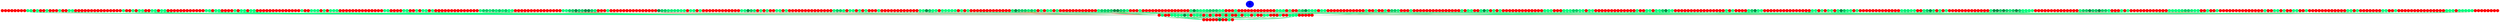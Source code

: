graph {
	edge [bgcolor="purple:pink" color=yellow nodesep=0]
	graph [nodesep=0 ordering=out ranksep=0]
	I [label=5 color=blue height=0.2 style=filled width=0.2]
	x_0 [label="" color=red height=0.2 style=filled width=0.2]
	x_1 [label="" color=red height=0.2 style=filled width=0.2]
	x_2 [label="" color=red height=0.2 style=filled width=0.2]
	x_3 [label="" color=red height=0.2 style=filled width=0.2]
	x_4 [label="" color=red height=0.2 style=filled width=0.2]
	x_5 [label="" color=red height=0.2 style=filled width=0.2]
	x_6 [label="" color=red height=0.2 style=filled width=0.2]
	x_7 [label="" color=red height=0.2 style=filled width=0.2]
	x_8 [label="" color=springgreen fillcolor=springgreen height=0.2 style=filled width=0.2]
	x_9 [label="" color=springgreen fillcolor=springgreen height=0.2 style=filled width=0.2]
	x_10 [label="" color=red height=0.2 style=filled width=0.2]
	x_11 [label="" color=springgreen fillcolor=springgreen height=0.2 style=filled width=0.2]
	x_12 [label="" color=red height=0.2 style=filled width=0.2]
	x_13 [label="" color=red height=0.2 style=filled width=0.2]
	x_14 [label="" color=springgreen fillcolor=springgreen height=0.2 style=filled width=0.2]
	x_15 [label="" color=red height=0.2 style=filled width=0.2]
	x_16 [label="" color=red height=0.2 style=filled width=0.2]
	x_17 [label="" color=red height=0.2 style=filled width=0.2]
	x_18 [label="" color=springgreen fillcolor=springgreen height=0.2 style=filled width=0.2]
	x_19 [label="" color=red height=0.2 style=filled width=0.2]
	x_20 [label="" color=red height=0.2 style=filled width=0.2]
	x_21 [label="" color=springgreen fillcolor=springgreen height=0.2 style=filled width=0.2]
	x_22 [label="" color=springgreen fillcolor=springgreen height=0.2 style=filled width=0.2]
	x_23 [label="" color=red height=0.2 style=filled width=0.2]
	x_24 [label="" color=red height=0.2 style=filled width=0.2]
	x_25 [label="" color=red height=0.2 style=filled width=0.2]
	x_26 [label="" color=red height=0.2 style=filled width=0.2]
	x_27 [label="" color=red height=0.2 style=filled width=0.2]
	x_28 [label="" color=red height=0.2 style=filled width=0.2]
	x_29 [label="" color=red height=0.2 style=filled width=0.2]
	x_30 [label="" color=red height=0.2 style=filled width=0.2]
	x_31 [label="" color=red height=0.2 style=filled width=0.2]
	x_32 [label="" color=red height=0.2 style=filled width=0.2]
	x_33 [label="" color=red height=0.2 style=filled width=0.2]
	x_34 [label="" color=red height=0.2 style=filled width=0.2]
	x_35 [label="" color=red height=0.2 style=filled width=0.2]
	x_36 [label="" color=red height=0.2 style=filled width=0.2]
	x_37 [label="" color=red height=0.2 style=filled width=0.2]
	x_38 [label="" color=springgreen fillcolor=springgreen height=0.2 style=filled width=0.2]
	x_39 [label="" color=red height=0.2 style=filled width=0.2]
	x_40 [label="" color=red height=0.2 style=filled width=0.2]
	x_41 [label="" color=springgreen fillcolor=springgreen height=0.2 style=filled width=0.2]
	x_42 [label="" color=red height=0.2 style=filled width=0.2]
	x_43 [label="" color=springgreen fillcolor=springgreen height=0.2 style=filled width=0.2]
	x_44 [label="" color=springgreen fillcolor=springgreen height=0.2 style=filled width=0.2]
	x_45 [label="" color=red height=0.2 style=filled width=0.2]
	x_46 [label="" color=red height=0.2 style=filled width=0.2]
	x_47 [label="" color=springgreen fillcolor=springgreen height=0.2 style=filled width=0.2]
	x_48 [label="" color=springgreen fillcolor=springgreen height=0.2 style=filled width=0.2]
	x_49 [label="" color=red height=0.2 style=filled width=0.2]
	x_50 [label="" color=springgreen fillcolor=springgreen height=0.2 style=filled width=0.2]
	x_51 [label="" color=springgreen fillcolor=springgreen height=0.2 style=filled width=0.2]
	x_52 [label="" color=red height=0.2 style=filled width=0.2]
	x_53 [label="" color=red height=0.2 style=filled width=0.2]
	x_54 [label="" color=red height=0.2 style=filled width=0.2]
	x_55 [label="" color=red height=0.2 style=filled width=0.2]
	x_56 [label="" color=red height=0.2 style=filled width=0.2]
	x_57 [label="" color=red height=0.2 style=filled width=0.2]
	x_58 [label="" color=red height=0.2 style=filled width=0.2]
	x_59 [label="" color=red height=0.2 style=filled width=0.2]
	x_60 [label="" color=red height=0.2 style=filled width=0.2]
	x_61 [label="" color=red height=0.2 style=filled width=0.2]
	x_62 [label="" color=red height=0.2 style=filled width=0.2]
	x_63 [label="" color=red height=0.2 style=filled width=0.2]
	x_64 [label="" color=springgreen fillcolor=springgreen height=0.2 style=filled width=0.2]
	x_65 [label="" color=springgreen fillcolor=springgreen height=0.2 style=filled width=0.2]
	x_66 [label="" color=red height=0.2 style=filled width=0.2]
	x_67 [label="" color=springgreen fillcolor=springgreen height=0.2 style=filled width=0.2]
	x_68 [label="" color=springgreen fillcolor=springgreen height=0.2 style=filled width=0.2]
	x_69 [label="" color=red height=0.2 style=filled width=0.2]
	x_70 [label="" color=red height=0.2 style=filled width=0.2]
	x_71 [label="" color=red height=0.2 style=filled width=0.2]
	x_72 [label="" color=red height=0.2 style=filled width=0.2]
	x_73 [label="" color=springgreen fillcolor=springgreen height=0.2 style=filled width=0.2]
	x_74 [label="" color=red height=0.2 style=filled width=0.2]
	x_75 [label="" color=springgreen fillcolor=springgreen height=0.2 style=filled width=0.2]
	x_76 [label="" color=springgreen fillcolor=springgreen height=0.2 style=filled width=0.2]
	x_77 [label="" color=red height=0.2 style=filled width=0.2]
	x_78 [label="" color=springgreen fillcolor=springgreen height=0.2 style=filled width=0.2]
	x_79 [label="" color=springgreen fillcolor=springgreen height=0.2 style=filled width=0.2]
	x_80 [label="" color=red height=0.2 style=filled width=0.2]
	x_81 [label="" color=red height=0.2 style=filled width=0.2]
	x_82 [label="" color=red height=0.2 style=filled width=0.2]
	x_83 [label="" color=red height=0.2 style=filled width=0.2]
	x_84 [label="" color=red height=0.2 style=filled width=0.2]
	x_85 [label="" color=red height=0.2 style=filled width=0.2]
	x_86 [label="" color=red height=0.2 style=filled width=0.2]
	x_87 [label="" color=red height=0.2 style=filled width=0.2]
	x_88 [label="" color=red height=0.2 style=filled width=0.2]
	x_89 [label="" color=red height=0.2 style=filled width=0.2]
	x_90 [label="" color=red height=0.2 style=filled width=0.2]
	x_91 [label="" color=red height=0.2 style=filled width=0.2]
	x_92 [label="" color=red height=0.2 style=filled width=0.2]
	x_93 [label="" color=red height=0.2 style=filled width=0.2]
	x_94 [label="" color=springgreen fillcolor=springgreen height=0.2 style=filled width=0.2]
	x_95 [label="" color=red height=0.2 style=filled width=0.2]
	x_96 [label="" color=red height=0.2 style=filled width=0.2]
	x_97 [label="" color=springgreen fillcolor=springgreen height=0.2 style=filled width=0.2]
	x_98 [label="" color=springgreen fillcolor=springgreen height=0.2 style=filled width=0.2]
	x_99 [label="" color=springgreen fillcolor=springgreen height=0.2 style=filled width=0.2]
	x_100 [label="" color=red height=0.2 style=filled width=0.2]
	x_101 [label="" color=springgreen fillcolor=springgreen height=0.2 style=filled width=0.2]
	x_102 [label="" color=red height=0.2 style=filled width=0.2]
	x_103 [label="" color=springgreen fillcolor=springgreen height=0.2 style=filled width=0.2]
	x_104 [label="" color=springgreen fillcolor=springgreen height=0.2 style=filled width=0.2]
	x_105 [label="" color=springgreen fillcolor=springgreen height=0.2 style=filled width=0.2]
	x_106 [label="" color=red height=0.2 style=filled width=0.2]
	x_107 [label="" color=red height=0.2 style=filled width=0.2]
	x_108 [label="" color=red height=0.2 style=filled width=0.2]
	x_109 [label="" color=red height=0.2 style=filled width=0.2]
	x_110 [label="" color=red height=0.2 style=filled width=0.2]
	x_111 [label="" color=red height=0.2 style=filled width=0.2]
	x_112 [label="" color=red height=0.2 style=filled width=0.2]
	x_113 [label="" color=red height=0.2 style=filled width=0.2]
	x_114 [label="" color=red height=0.2 style=filled width=0.2]
	x_115 [label="" color=red height=0.2 style=filled width=0.2]
	x_116 [label="" color=red height=0.2 style=filled width=0.2]
	x_117 [label="" color=red height=0.2 style=filled width=0.2]
	x_118 [label="" color=red height=0.2 style=filled width=0.2]
	x_119 [label="" color=red height=0.2 style=filled width=0.2]
	x_120 [label="" color=springgreen fillcolor=springgreen height=0.2 style=filled width=0.2]
	x_121 [label="" color=springgreen fillcolor=springgreen height=0.2 style=filled width=0.2]
	x_122 [label="" color=red height=0.2 style=filled width=0.2]
	x_123 [label="" color=red height=0.2 style=filled width=0.2]
	x_124 [label="" color=red height=0.2 style=filled width=0.2]
	x_125 [label="" color=red height=0.2 style=filled width=0.2]
	x_126 [label="" color=springgreen fillcolor=springgreen height=0.2 style=filled width=0.2]
	x_127 [label="" color=springgreen fillcolor=springgreen height=0.2 style=filled width=0.2]
	x_128 [label="" color=red height=0.2 style=filled width=0.2]
	x_129 [label="" color=red height=0.2 style=filled width=0.2]
	x_130 [label="" color=springgreen fillcolor=springgreen height=0.2 style=filled width=0.2]
	x_131 [label="" color=red height=0.2 style=filled width=0.2]
	x_132 [label="" color=springgreen fillcolor=springgreen height=0.2 style=filled width=0.2]
	x_133 [label="" color=springgreen fillcolor=springgreen height=0.2 style=filled width=0.2]
	x_134 [label="" color=red height=0.2 style=filled width=0.2]
	x_135 [label="" color=springgreen fillcolor=springgreen height=0.2 style=filled width=0.2]
	x_136 [label="" color=red height=0.2 style=filled width=0.2]
	x_137 [label="" color=red height=0.2 style=filled width=0.2]
	x_138 [label="" color=red height=0.2 style=filled width=0.2]
	x_139 [label="" color=red height=0.2 style=filled width=0.2]
	x_140 [label="" color=red height=0.2 style=filled width=0.2]
	x_141 [label="" color=red height=0.2 style=filled width=0.2]
	x_142 [label="" color=red height=0.2 style=filled width=0.2]
	x_143 [label="" color=red height=0.2 style=filled width=0.2]
	x_144 [label="" color=red height=0.2 style=filled width=0.2]
	x_145 [label="" color=red height=0.2 style=filled width=0.2]
	x_146 [label="" color=red height=0.2 style=filled width=0.2]
	x_147 [label="" color=red height=0.2 style=filled width=0.2]
	x_148 [label="" color=red height=0.2 style=filled width=0.2]
	x_149 [label="" color=red height=0.2 style=filled width=0.2]
	x_150 [label="" color=springgreen fillcolor=springgreen height=0.2 style=filled width=0.2]
	x_151 [label="" color=springgreen3 fillcolor=springgreen3 height=0.2 style=filled width=0.2]
	x_152 [label="" color=springgreen3 fillcolor=springgreen3 height=0.2 style=filled width=0.2]
	x_153 [label="" color=springgreen2 fillcolor=springgreen2 height=0.2 style=filled width=0.2]
	x_154 [label="" color=springgreen3 fillcolor=springgreen3 height=0.2 style=filled width=0.2]
	x_155 [label="" color=springgreen2 fillcolor=springgreen2 height=0.2 style=filled width=0.2]
	x_156 [label="" color=springgreen3 fillcolor=springgreen3 height=0.2 style=filled width=0.2]
	x_157 [label="" color=springgreen2 fillcolor=springgreen2 height=0.2 style=filled width=0.2]
	x_158 [label="" color=springgreen3 fillcolor=springgreen3 height=0.2 style=filled width=0.2]
	x_159 [label="" color=springgreen fillcolor=springgreen height=0.2 style=filled width=0.2]
	x_160 [label="" color=springgreen fillcolor=springgreen height=0.2 style=filled width=0.2]
	x_161 [label="" color=red height=0.2 style=filled width=0.2]
	x_162 [label="" color=red height=0.2 style=filled width=0.2]
	x_163 [label="" color=red height=0.2 style=filled width=0.2]
	x_164 [label="" color=red height=0.2 style=filled width=0.2]
	x_165 [label="" color=red height=0.2 style=filled width=0.2]
	x_166 [label="" color=red height=0.2 style=filled width=0.2]
	x_167 [label="" color=red height=0.2 style=filled width=0.2]
	x_168 [label="" color=red height=0.2 style=filled width=0.2]
	x_169 [label="" color=red height=0.2 style=filled width=0.2]
	x_170 [label="" color=red height=0.2 style=filled width=0.2]
	x_171 [label="" color=red height=0.2 style=filled width=0.2]
	x_172 [label="" color=red height=0.2 style=filled width=0.2]
	x_173 [label="" color=red height=0.2 style=filled width=0.2]
	x_174 [label="" color=red height=0.2 style=filled width=0.2]
	x_175 [label="" color=red height=0.2 style=filled width=0.2]
	x_176 [label="" color=springgreen fillcolor=springgreen height=0.2 style=filled width=0.2]
	x_177 [label="" color=springgreen fillcolor=springgreen height=0.2 style=filled width=0.2]
	x_178 [label="" color=springgreen3 fillcolor=springgreen3 height=0.2 style=filled width=0.2]
	x_179 [label="" color=springgreen3 fillcolor=springgreen3 height=0.2 style=filled width=0.2]
	x_180 [label="" color=springgreen4 fillcolor=springgreen4 height=0.2 style=filled width=0.2]
	x_181 [label="" color=springgreen3 fillcolor=springgreen3 height=0.2 style=filled width=0.2]
	x_182 [label="" color=springgreen3 fillcolor=springgreen3 height=0.2 style=filled width=0.2]
	x_183 [label="" color=springgreen4 fillcolor=springgreen4 height=0.2 style=filled width=0.2]
	x_184 [label="" color=springgreen4 fillcolor=springgreen4 height=0.2 style=filled width=0.2]
	x_185 [label="" color=springgreen3 fillcolor=springgreen3 height=0.2 style=filled width=0.2]
	x_186 [label="" color=springgreen2 fillcolor=springgreen2 height=0.2 style=filled width=0.2]
	x_187 [label="" color=red height=0.2 style=filled width=0.2]
	x_188 [label="" color=red height=0.2 style=filled width=0.2]
	x_189 [label="" color=red height=0.2 style=filled width=0.2]
	x_190 [label="" color=springgreen fillcolor=springgreen height=0.2 style=filled width=0.2]
	x_191 [label="" color=red height=0.2 style=filled width=0.2]
	x_192 [label="" color=red height=0.2 style=filled width=0.2]
	x_193 [label="" color=red height=0.2 style=filled width=0.2]
	x_194 [label="" color=red height=0.2 style=filled width=0.2]
	x_195 [label="" color=red height=0.2 style=filled width=0.2]
	x_196 [label="" color=red height=0.2 style=filled width=0.2]
	x_197 [label="" color=red height=0.2 style=filled width=0.2]
	x_198 [label="" color=red height=0.2 style=filled width=0.2]
	x_199 [label="" color=red height=0.2 style=filled width=0.2]
	x_200 [label="" color=red height=0.2 style=filled width=0.2]
	x_201 [label="" color=red height=0.2 style=filled width=0.2]
	x_202 [label="" color=red height=0.2 style=filled width=0.2]
	x_203 [label="" color=red height=0.2 style=filled width=0.2]
	x_204 [label="" color=red height=0.2 style=filled width=0.2]
	x_205 [label="" color=red height=0.2 style=filled width=0.2]
	x_206 [label="" color=springgreen4 fillcolor=springgreen4 height=0.2 style=filled width=0.2]
	x_207 [label="" color=springgreen3 fillcolor=springgreen3 height=0.2 style=filled width=0.2]
	x_208 [label="" color=springgreen3 fillcolor=springgreen3 height=0.2 style=filled width=0.2]
	x_209 [label="" color=springgreen2 fillcolor=springgreen2 height=0.2 style=filled width=0.2]
	x_210 [label="" color=springgreen2 fillcolor=springgreen2 height=0.2 style=filled width=0.2]
	x_211 [label="" color=springgreen2 fillcolor=springgreen2 height=0.2 style=filled width=0.2]
	x_212 [label="" color=springgreen2 fillcolor=springgreen2 height=0.2 style=filled width=0.2]
	x_213 [label="" color=springgreen1 fillcolor=springgreen1 height=0.2 style=filled width=0.2]
	x_214 [label="" color=springgreen fillcolor=springgreen height=0.2 style=filled width=0.2]
	x_215 [label="" color=red height=0.2 style=filled width=0.2]
	x_216 [label="" color=springgreen fillcolor=springgreen height=0.2 style=filled width=0.2]
	x_217 [label="" color=springgreen fillcolor=springgreen height=0.2 style=filled width=0.2]
	x_218 [label="" color=red height=0.2 style=filled width=0.2]
	x_219 [label="" color=springgreen fillcolor=springgreen height=0.2 style=filled width=0.2]
	x_220 [label="" color=red height=0.2 style=filled width=0.2]
	x_221 [label="" color=red height=0.2 style=filled width=0.2]
	x_222 [label="" color=red height=0.2 style=filled width=0.2]
	x_223 [label="" color=red height=0.2 style=filled width=0.2]
	x_224 [label="" color=red height=0.2 style=filled width=0.2]
	x_225 [label="" color=red height=0.2 style=filled width=0.2]
	x_226 [label="" color=red height=0.2 style=filled width=0.2]
	x_227 [label="" color=red height=0.2 style=filled width=0.2]
	x_228 [label="" color=red height=0.2 style=filled width=0.2]
	x_229 [label="" color=red height=0.2 style=filled width=0.2]
	x_230 [label="" color=red height=0.2 style=filled width=0.2]
	x_231 [label="" color=red height=0.2 style=filled width=0.2]
	x_232 [label="" color=springgreen fillcolor=springgreen height=0.2 style=filled width=0.2]
	x_233 [label="" color=springgreen fillcolor=springgreen height=0.2 style=filled width=0.2]
	x_234 [label="" color=springgreen4 fillcolor=springgreen4 height=0.2 style=filled width=0.2]
	x_235 [label="" color=springgreen3 fillcolor=springgreen3 height=0.2 style=filled width=0.2]
	x_236 [label="" color=springgreen2 fillcolor=springgreen2 height=0.2 style=filled width=0.2]
	x_237 [label="" color=red height=0.2 style=filled width=0.2]
	x_238 [label="" color=springgreen fillcolor=springgreen height=0.2 style=filled width=0.2]
	x_239 [label="" color=red height=0.2 style=filled width=0.2]
	x_240 [label="" color=springgreen fillcolor=springgreen height=0.2 style=filled width=0.2]
	x_241 [label="" color=red height=0.2 style=filled width=0.2]
	x_242 [label="" color=red height=0.2 style=filled width=0.2]
	x_243 [label="" color=springgreen fillcolor=springgreen height=0.2 style=filled width=0.2]
	x_244 [label="" color=springgreen fillcolor=springgreen height=0.2 style=filled width=0.2]
	x_245 [label="" color=red height=0.2 style=filled width=0.2]
	x_246 [label="" color=springgreen fillcolor=springgreen height=0.2 style=filled width=0.2]
	x_247 [label="" color=red height=0.2 style=filled width=0.2]
	x_248 [label="" color=red height=0.2 style=filled width=0.2]
	x_249 [label="" color=red height=0.2 style=filled width=0.2]
	x_250 [label="" color=red height=0.2 style=filled width=0.2]
	x_251 [label="" color=red height=0.2 style=filled width=0.2]
	x_252 [label="" color=red height=0.2 style=filled width=0.2]
	x_253 [label="" color=red height=0.2 style=filled width=0.2]
	x_254 [label="" color=red height=0.2 style=filled width=0.2]
	x_255 [label="" color=red height=0.2 style=filled width=0.2]
	x_256 [label="" color=red height=0.2 style=filled width=0.2]
	x_257 [label="" color=red height=0.2 style=filled width=0.2]
	x_258 [label="" color=red height=0.2 style=filled width=0.2]
	x_259 [label="" color=red height=0.2 style=filled width=0.2]
	x_260 [label="" color=red height=0.2 style=filled width=0.2]
	x_261 [label="" color=springgreen1 fillcolor=springgreen1 height=0.2 style=filled width=0.2]
	x_262 [label="" color=springgreen3 fillcolor=springgreen3 height=0.2 style=filled width=0.2]
	x_263 [label="" color=springgreen3 fillcolor=springgreen3 height=0.2 style=filled width=0.2]
	x_264 [label="" color=springgreen fillcolor=springgreen height=0.2 style=filled width=0.2]
	x_265 [label="" color=red height=0.2 style=filled width=0.2]
	x_266 [label="" color=springgreen fillcolor=springgreen height=0.2 style=filled width=0.2]
	x_267 [label="" color=springgreen fillcolor=springgreen height=0.2 style=filled width=0.2]
	x_268 [label="" color=red height=0.2 style=filled width=0.2]
	x_269 [label="" color=springgreen fillcolor=springgreen height=0.2 style=filled width=0.2]
	x_270 [label="" color=red height=0.2 style=filled width=0.2]
	x_271 [label="" color=springgreen fillcolor=springgreen height=0.2 style=filled width=0.2]
	x_272 [label="" color=red height=0.2 style=filled width=0.2]
	x_273 [label="" color=red height=0.2 style=filled width=0.2]
	x_274 [label="" color=red height=0.2 style=filled width=0.2]
	x_275 [label="" color=springgreen fillcolor=springgreen height=0.2 style=filled width=0.2]
	x_276 [label="" color=red height=0.2 style=filled width=0.2]
	x_277 [label="" color=red height=0.2 style=filled width=0.2]
	x_278 [label="" color=red height=0.2 style=filled width=0.2]
	x_279 [label="" color=red height=0.2 style=filled width=0.2]
	x_280 [label="" color=red height=0.2 style=filled width=0.2]
	x_281 [label="" color=red height=0.2 style=filled width=0.2]
	x_282 [label="" color=red height=0.2 style=filled width=0.2]
	x_283 [label="" color=red height=0.2 style=filled width=0.2]
	x_284 [label="" color=red height=0.2 style=filled width=0.2]
	x_285 [label="" color=red height=0.2 style=filled width=0.2]
	x_286 [label="" color=red height=0.2 style=filled width=0.2]
	x_287 [label="" color=red height=0.2 style=filled width=0.2]
	x_288 [label="" color=springgreen fillcolor=springgreen height=0.2 style=filled width=0.2]
	x_289 [label="" color=springgreen1 fillcolor=springgreen1 height=0.2 style=filled width=0.2]
	x_290 [label="" color=springgreen4 fillcolor=springgreen4 height=0.2 style=filled width=0.2]
	x_291 [label="" color=springgreen3 fillcolor=springgreen3 height=0.2 style=filled width=0.2]
	x_292 [label="" color=springgreen fillcolor=springgreen height=0.2 style=filled width=0.2]
	x_293 [label="" color=springgreen fillcolor=springgreen height=0.2 style=filled width=0.2]
	x_294 [label="" color=red height=0.2 style=filled width=0.2]
	x_295 [label="" color=springgreen fillcolor=springgreen height=0.2 style=filled width=0.2]
	x_296 [label="" color=springgreen fillcolor=springgreen height=0.2 style=filled width=0.2]
	x_297 [label="" color=springgreen fillcolor=springgreen height=0.2 style=filled width=0.2]
	x_298 [label="" color=springgreen fillcolor=springgreen height=0.2 style=filled width=0.2]
	x_299 [label="" color=springgreen fillcolor=springgreen height=0.2 style=filled width=0.2]
	x_300 [label="" color=red height=0.2 style=filled width=0.2]
	x_301 [label="" color=springgreen fillcolor=springgreen height=0.2 style=filled width=0.2]
	x_302 [label="" color=red height=0.2 style=filled width=0.2]
	x_303 [label="" color=springgreen fillcolor=springgreen height=0.2 style=filled width=0.2]
	x_304 [label="" color=red height=0.2 style=filled width=0.2]
	x_305 [label="" color=red height=0.2 style=filled width=0.2]
	x_306 [label="" color=red height=0.2 style=filled width=0.2]
	x_307 [label="" color=red height=0.2 style=filled width=0.2]
	x_308 [label="" color=red height=0.2 style=filled width=0.2]
	x_309 [label="" color=red height=0.2 style=filled width=0.2]
	x_310 [label="" color=red height=0.2 style=filled width=0.2]
	x_311 [label="" color=red height=0.2 style=filled width=0.2]
	x_312 [label="" color=red height=0.2 style=filled width=0.2]
	x_313 [label="" color=red height=0.2 style=filled width=0.2]
	x_314 [label="" color=red height=0.2 style=filled width=0.2]
	x_315 [label="" color=red height=0.2 style=filled width=0.2]
	x_316 [label="" color=red height=0.2 style=filled width=0.2]
	x_317 [label="" color=springgreen2 fillcolor=springgreen2 height=0.2 style=filled width=0.2]
	x_318 [label="" color=springgreen4 fillcolor=springgreen4 height=0.2 style=filled width=0.2]
	x_319 [label="" color=springgreen3 fillcolor=springgreen3 height=0.2 style=filled width=0.2]
	x_320 [label="" color=springgreen3 fillcolor=springgreen3 height=0.2 style=filled width=0.2]
	x_321 [label="" color=springgreen3 fillcolor=springgreen3 height=0.2 style=filled width=0.2]
	x_322 [label="" color=springgreen2 fillcolor=springgreen2 height=0.2 style=filled width=0.2]
	x_323 [label="" color=springgreen3 fillcolor=springgreen3 height=0.2 style=filled width=0.2]
	x_324 [label="" color=springgreen2 fillcolor=springgreen2 height=0.2 style=filled width=0.2]
	x_325 [label="" color=red height=0.2 style=filled width=0.2]
	x_326 [label="" color=springgreen fillcolor=springgreen height=0.2 style=filled width=0.2]
	x_327 [label="" color=red height=0.2 style=filled width=0.2]
	x_328 [label="" color=springgreen fillcolor=springgreen height=0.2 style=filled width=0.2]
	x_329 [label="" color=springgreen fillcolor=springgreen height=0.2 style=filled width=0.2]
	x_330 [label="" color=red height=0.2 style=filled width=0.2]
	x_331 [label="" color=springgreen fillcolor=springgreen height=0.2 style=filled width=0.2]
	x_332 [label="" color=red height=0.2 style=filled width=0.2]
	x_333 [label="" color=red height=0.2 style=filled width=0.2]
	x_334 [label="" color=red height=0.2 style=filled width=0.2]
	x_335 [label="" color=red height=0.2 style=filled width=0.2]
	x_336 [label="" color=red height=0.2 style=filled width=0.2]
	x_337 [label="" color=red height=0.2 style=filled width=0.2]
	x_338 [label="" color=red height=0.2 style=filled width=0.2]
	x_339 [label="" color=red height=0.2 style=filled width=0.2]
	x_340 [label="" color=red height=0.2 style=filled width=0.2]
	x_341 [label="" color=red height=0.2 style=filled width=0.2]
	x_342 [label="" color=red height=0.2 style=filled width=0.2]
	x_343 [label="" color=red height=0.2 style=filled width=0.2]
	x_344 [label="" color=springgreen fillcolor=springgreen height=0.2 style=filled width=0.2]
	x_345 [label="" color=springgreen3 fillcolor=springgreen3 height=0.2 style=filled width=0.2]
	x_346 [label="" color=springgreen3 fillcolor=springgreen3 height=0.2 style=filled width=0.2]
	x_347 [label="" color=springgreen3 fillcolor=springgreen3 height=0.2 style=filled width=0.2]
	x_348 [label="" color=springgreen3 fillcolor=springgreen3 height=0.2 style=filled width=0.2]
	x_349 [label="" color=springgreen4 fillcolor=springgreen4 height=0.2 style=filled width=0.2]
	x_350 [label="" color=springgreen4 fillcolor=springgreen4 height=0.2 style=filled width=0.2]
	x_351 [label="" color=springgreen3 fillcolor=springgreen3 height=0.2 style=filled width=0.2]
	x_352 [label="" color=springgreen3 fillcolor=springgreen3 height=0.2 style=filled width=0.2]
	x_353 [label="" color=springgreen fillcolor=springgreen height=0.2 style=filled width=0.2]
	x_354 [label="" color=red height=0.2 style=filled width=0.2]
	x_355 [label="" color=red height=0.2 style=filled width=0.2]
	x_356 [label="" color=red height=0.2 style=filled width=0.2]
	x_357 [label="" color=springgreen fillcolor=springgreen height=0.2 style=filled width=0.2]
	x_358 [label="" color=red height=0.2 style=filled width=0.2]
	x_359 [label="" color=red height=0.2 style=filled width=0.2]
	x_360 [label="" color=red height=0.2 style=filled width=0.2]
	x_361 [label="" color=red height=0.2 style=filled width=0.2]
	x_362 [label="" color=red height=0.2 style=filled width=0.2]
	x_363 [label="" color=red height=0.2 style=filled width=0.2]
	x_364 [label="" color=red height=0.2 style=filled width=0.2]
	x_365 [label="" color=red height=0.2 style=filled width=0.2]
	x_366 [label="" color=red height=0.2 style=filled width=0.2]
	x_367 [label="" color=red height=0.2 style=filled width=0.2]
	x_368 [label="" color=red height=0.2 style=filled width=0.2]
	x_369 [label="" color=red height=0.2 style=filled width=0.2]
	x_370 [label="" color=red height=0.2 style=filled width=0.2]
	x_371 [label="" color=red height=0.2 style=filled width=0.2]
	x_372 [label="" color=red height=0.2 style=filled width=0.2]
	x_373 [label="" color=springgreen1 fillcolor=springgreen1 height=0.2 style=filled width=0.2]
	x_374 [label="" color=springgreen4 fillcolor=springgreen4 height=0.2 style=filled width=0.2]
	x_375 [label="" color=springgreen2 fillcolor=springgreen2 height=0.2 style=filled width=0.2]
	x_376 [label="" color=springgreen fillcolor=springgreen height=0.2 style=filled width=0.2]
	x_377 [label="" color=springgreen1 fillcolor=springgreen1 height=0.2 style=filled width=0.2]
	x_378 [label="" color=springgreen2 fillcolor=springgreen2 height=0.2 style=filled width=0.2]
	x_379 [label="" color=springgreen3 fillcolor=springgreen3 height=0.2 style=filled width=0.2]
	x_380 [label="" color=springgreen3 fillcolor=springgreen3 height=0.2 style=filled width=0.2]
	x_381 [label="" color=springgreen3 fillcolor=springgreen3 height=0.2 style=filled width=0.2]
	x_382 [label="" color=springgreen fillcolor=springgreen height=0.2 style=filled width=0.2]
	x_383 [label="" color=springgreen fillcolor=springgreen height=0.2 style=filled width=0.2]
	x_384 [label="" color=red height=0.2 style=filled width=0.2]
	x_385 [label="" color=red height=0.2 style=filled width=0.2]
	x_386 [label="" color=red height=0.2 style=filled width=0.2]
	x_387 [label="" color=springgreen fillcolor=springgreen height=0.2 style=filled width=0.2]
	x_388 [label="" color=red height=0.2 style=filled width=0.2]
	x_389 [label="" color=red height=0.2 style=filled width=0.2]
	x_390 [label="" color=red height=0.2 style=filled width=0.2]
	x_391 [label="" color=red height=0.2 style=filled width=0.2]
	x_392 [label="" color=red height=0.2 style=filled width=0.2]
	x_393 [label="" color=red height=0.2 style=filled width=0.2]
	x_394 [label="" color=red height=0.2 style=filled width=0.2]
	x_395 [label="" color=red height=0.2 style=filled width=0.2]
	x_396 [label="" color=red height=0.2 style=filled width=0.2]
	x_397 [label="" color=red height=0.2 style=filled width=0.2]
	x_398 [label="" color=red height=0.2 style=filled width=0.2]
	x_399 [label="" color=red height=0.2 style=filled width=0.2]
	x_400 [label="" color=springgreen fillcolor=springgreen height=0.2 style=filled width=0.2]
	x_401 [label="" color=springgreen fillcolor=springgreen height=0.2 style=filled width=0.2]
	x_402 [label="" color=springgreen1 fillcolor=springgreen1 height=0.2 style=filled width=0.2]
	x_403 [label="" color=red height=0.2 style=filled width=0.2]
	x_404 [label="" color=springgreen fillcolor=springgreen height=0.2 style=filled width=0.2]
	x_405 [label="" color=red height=0.2 style=filled width=0.2]
	x_406 [label="" color=red height=0.2 style=filled width=0.2]
	x_407 [label="" color=springgreen1 fillcolor=springgreen1 height=0.2 style=filled width=0.2]
	x_408 [label="" color=springgreen3 fillcolor=springgreen3 height=0.2 style=filled width=0.2]
	x_409 [label="" color=springgreen4 fillcolor=springgreen4 height=0.2 style=filled width=0.2]
	x_410 [label="" color=springgreen1 fillcolor=springgreen1 height=0.2 style=filled width=0.2]
	x_411 [label="" color=springgreen fillcolor=springgreen height=0.2 style=filled width=0.2]
	x_412 [label="" color=springgreen fillcolor=springgreen height=0.2 style=filled width=0.2]
	x_413 [label="" color=red height=0.2 style=filled width=0.2]
	x_414 [label="" color=springgreen fillcolor=springgreen height=0.2 style=filled width=0.2]
	x_415 [label="" color=springgreen fillcolor=springgreen height=0.2 style=filled width=0.2]
	x_416 [label="" color=red height=0.2 style=filled width=0.2]
	x_417 [label="" color=red height=0.2 style=filled width=0.2]
	x_418 [label="" color=red height=0.2 style=filled width=0.2]
	x_419 [label="" color=red height=0.2 style=filled width=0.2]
	x_420 [label="" color=red height=0.2 style=filled width=0.2]
	x_421 [label="" color=red height=0.2 style=filled width=0.2]
	x_422 [label="" color=red height=0.2 style=filled width=0.2]
	x_423 [label="" color=red height=0.2 style=filled width=0.2]
	x_424 [label="" color=red height=0.2 style=filled width=0.2]
	x_425 [label="" color=red height=0.2 style=filled width=0.2]
	x_426 [label="" color=red height=0.2 style=filled width=0.2]
	x_427 [label="" color=red height=0.2 style=filled width=0.2]
	x_428 [label="" color=springgreen fillcolor=springgreen height=0.2 style=filled width=0.2]
	x_429 [label="" color=red height=0.2 style=filled width=0.2]
	x_430 [label="" color=red height=0.2 style=filled width=0.2]
	x_431 [label="" color=springgreen fillcolor=springgreen height=0.2 style=filled width=0.2]
	x_432 [label="" color=red height=0.2 style=filled width=0.2]
	x_433 [label="" color=red height=0.2 style=filled width=0.2]
	x_434 [label="" color=springgreen fillcolor=springgreen height=0.2 style=filled width=0.2]
	x_435 [label="" color=red height=0.2 style=filled width=0.2]
	x_436 [label="" color=springgreen3 fillcolor=springgreen3 height=0.2 style=filled width=0.2]
	x_437 [label="" color=springgreen3 fillcolor=springgreen3 height=0.2 style=filled width=0.2]
	x_438 [label="" color=springgreen2 fillcolor=springgreen2 height=0.2 style=filled width=0.2]
	x_439 [label="" color=red height=0.2 style=filled width=0.2]
	x_440 [label="" color=red height=0.2 style=filled width=0.2]
	x_441 [label="" color=red height=0.2 style=filled width=0.2]
	x_442 [label="" color=springgreen fillcolor=springgreen height=0.2 style=filled width=0.2]
	x_443 [label="" color=red height=0.2 style=filled width=0.2]
	x_444 [label="" color=red height=0.2 style=filled width=0.2]
	x_445 [label="" color=red height=0.2 style=filled width=0.2]
	x_446 [label="" color=red height=0.2 style=filled width=0.2]
	x_447 [label="" color=red height=0.2 style=filled width=0.2]
	x_448 [label="" color=red height=0.2 style=filled width=0.2]
	x_449 [label="" color=red height=0.2 style=filled width=0.2]
	x_450 [label="" color=red height=0.2 style=filled width=0.2]
	x_451 [label="" color=red height=0.2 style=filled width=0.2]
	x_452 [label="" color=red height=0.2 style=filled width=0.2]
	x_453 [label="" color=red height=0.2 style=filled width=0.2]
	x_454 [label="" color=red height=0.2 style=filled width=0.2]
	x_455 [label="" color=red height=0.2 style=filled width=0.2]
	x_456 [label="" color=red height=0.2 style=filled width=0.2]
	x_457 [label="" color=red height=0.2 style=filled width=0.2]
	x_458 [label="" color=springgreen fillcolor=springgreen height=0.2 style=filled width=0.2]
	x_459 [label="" color=red height=0.2 style=filled width=0.2]
	x_460 [label="" color=springgreen fillcolor=springgreen height=0.2 style=filled width=0.2]
	x_461 [label="" color=springgreen fillcolor=springgreen height=0.2 style=filled width=0.2]
	x_462 [label="" color=red height=0.2 style=filled width=0.2]
	x_463 [label="" color=red height=0.2 style=filled width=0.2]
	x_464 [label="" color=springgreen1 fillcolor=springgreen1 height=0.2 style=filled width=0.2]
	x_465 [label="" color=springgreen4 fillcolor=springgreen4 height=0.2 style=filled width=0.2]
	x_466 [label="" color=springgreen2 fillcolor=springgreen2 height=0.2 style=filled width=0.2]
	x_467 [label="" color=red height=0.2 style=filled width=0.2]
	x_468 [label="" color=springgreen fillcolor=springgreen height=0.2 style=filled width=0.2]
	x_469 [label="" color=red height=0.2 style=filled width=0.2]
	x_470 [label="" color=springgreen fillcolor=springgreen height=0.2 style=filled width=0.2]
	x_471 [label="" color=red height=0.2 style=filled width=0.2]
	x_472 [label="" color=red height=0.2 style=filled width=0.2]
	x_473 [label="" color=red height=0.2 style=filled width=0.2]
	x_474 [label="" color=red height=0.2 style=filled width=0.2]
	x_475 [label="" color=red height=0.2 style=filled width=0.2]
	x_476 [label="" color=red height=0.2 style=filled width=0.2]
	x_477 [label="" color=red height=0.2 style=filled width=0.2]
	x_478 [label="" color=red height=0.2 style=filled width=0.2]
	x_479 [label="" color=red height=0.2 style=filled width=0.2]
	x_480 [label="" color=red height=0.2 style=filled width=0.2]
	x_481 [label="" color=red height=0.2 style=filled width=0.2]
	x_482 [label="" color=red height=0.2 style=filled width=0.2]
	x_483 [label="" color=red height=0.2 style=filled width=0.2]
	x_484 [label="" color=springgreen fillcolor=springgreen height=0.2 style=filled width=0.2]
	x_485 [label="" color=springgreen fillcolor=springgreen height=0.2 style=filled width=0.2]
	x_486 [label="" color=springgreen fillcolor=springgreen height=0.2 style=filled width=0.2]
	x_487 [label="" color=red height=0.2 style=filled width=0.2]
	x_488 [label="" color=red height=0.2 style=filled width=0.2]
	x_489 [label="" color=red height=0.2 style=filled width=0.2]
	x_490 [label="" color=springgreen fillcolor=springgreen height=0.2 style=filled width=0.2]
	x_491 [label="" color=springgreen fillcolor=springgreen height=0.2 style=filled width=0.2]
	x_492 [label="" color=springgreen1 fillcolor=springgreen1 height=0.2 style=filled width=0.2]
	x_493 [label="" color=springgreen3 fillcolor=springgreen3 height=0.2 style=filled width=0.2]
	x_494 [label="" color=springgreen3 fillcolor=springgreen3 height=0.2 style=filled width=0.2]
	x_495 [label="" color=springgreen fillcolor=springgreen height=0.2 style=filled width=0.2]
	x_496 [label="" color=springgreen fillcolor=springgreen height=0.2 style=filled width=0.2]
	x_497 [label="" color=red height=0.2 style=filled width=0.2]
	x_498 [label="" color=springgreen fillcolor=springgreen height=0.2 style=filled width=0.2]
	x_499 [label="" color=springgreen fillcolor=springgreen height=0.2 style=filled width=0.2]
	x_500 [label="" color=red height=0.2 style=filled width=0.2]
	x_501 [label="" color=red height=0.2 style=filled width=0.2]
	x_502 [label="" color=red height=0.2 style=filled width=0.2]
	x_503 [label="" color=red height=0.2 style=filled width=0.2]
	x_504 [label="" color=red height=0.2 style=filled width=0.2]
	x_505 [label="" color=red height=0.2 style=filled width=0.2]
	x_506 [label="" color=red height=0.2 style=filled width=0.2]
	x_507 [label="" color=red height=0.2 style=filled width=0.2]
	x_508 [label="" color=red height=0.2 style=filled width=0.2]
	x_509 [label="" color=red height=0.2 style=filled width=0.2]
	x_510 [label="" color=red height=0.2 style=filled width=0.2]
	x_511 [label="" color=red height=0.2 style=filled width=0.2]
	x_512 [label="" color=red height=0.2 style=filled width=0.2]
	x_513 [label="" color=springgreen fillcolor=springgreen height=0.2 style=filled width=0.2]
	x_514 [label="" color=red height=0.2 style=filled width=0.2]
	x_515 [label="" color=red height=0.2 style=filled width=0.2]
	x_516 [label="" color=springgreen fillcolor=springgreen height=0.2 style=filled width=0.2]
	x_517 [label="" color=springgreen fillcolor=springgreen height=0.2 style=filled width=0.2]
	x_518 [label="" color=red height=0.2 style=filled width=0.2]
	x_519 [label="" color=springgreen fillcolor=springgreen height=0.2 style=filled width=0.2]
	x_520 [label="" color=springgreen1 fillcolor=springgreen1 height=0.2 style=filled width=0.2]
	x_521 [label="" color=springgreen3 fillcolor=springgreen3 height=0.2 style=filled width=0.2]
	x_522 [label="" color=springgreen4 fillcolor=springgreen4 height=0.2 style=filled width=0.2]
	x_523 [label="" color=springgreen fillcolor=springgreen height=0.2 style=filled width=0.2]
	x_524 [label="" color=springgreen fillcolor=springgreen height=0.2 style=filled width=0.2]
	x_525 [label="" color=red height=0.2 style=filled width=0.2]
	x_526 [label="" color=red height=0.2 style=filled width=0.2]
	x_527 [label="" color=red height=0.2 style=filled width=0.2]
	x_528 [label="" color=red height=0.2 style=filled width=0.2]
	x_529 [label="" color=red height=0.2 style=filled width=0.2]
	x_530 [label="" color=red height=0.2 style=filled width=0.2]
	x_531 [label="" color=red height=0.2 style=filled width=0.2]
	x_532 [label="" color=red height=0.2 style=filled width=0.2]
	x_533 [label="" color=red height=0.2 style=filled width=0.2]
	x_534 [label="" color=red height=0.2 style=filled width=0.2]
	x_535 [label="" color=red height=0.2 style=filled width=0.2]
	x_536 [label="" color=red height=0.2 style=filled width=0.2]
	x_537 [label="" color=red height=0.2 style=filled width=0.2]
	x_538 [label="" color=red height=0.2 style=filled width=0.2]
	x_539 [label="" color=red height=0.2 style=filled width=0.2]
	x_540 [label="" color=red height=0.2 style=filled width=0.2]
	x_541 [label="" color=springgreen fillcolor=springgreen height=0.2 style=filled width=0.2]
	x_542 [label="" color=red height=0.2 style=filled width=0.2]
	x_543 [label="" color=springgreen fillcolor=springgreen height=0.2 style=filled width=0.2]
	x_544 [label="" color=red height=0.2 style=filled width=0.2]
	x_545 [label="" color=red height=0.2 style=filled width=0.2]
	x_546 [label="" color=red height=0.2 style=filled width=0.2]
	x_547 [label="" color=red height=0.2 style=filled width=0.2]
	x_548 [label="" color=springgreen1 fillcolor=springgreen1 height=0.2 style=filled width=0.2]
	x_549 [label="" color=springgreen3 fillcolor=springgreen3 height=0.2 style=filled width=0.2]
	x_550 [label="" color=springgreen4 fillcolor=springgreen4 height=0.2 style=filled width=0.2]
	x_551 [label="" color=springgreen fillcolor=springgreen height=0.2 style=filled width=0.2]
	x_552 [label="" color=springgreen fillcolor=springgreen height=0.2 style=filled width=0.2]
	x_553 [label="" color=red height=0.2 style=filled width=0.2]
	x_554 [label="" color=red height=0.2 style=filled width=0.2]
	x_555 [label="" color=red height=0.2 style=filled width=0.2]
	x_556 [label="" color=red height=0.2 style=filled width=0.2]
	x_557 [label="" color=red height=0.2 style=filled width=0.2]
	x_558 [label="" color=red height=0.2 style=filled width=0.2]
	x_559 [label="" color=red height=0.2 style=filled width=0.2]
	x_560 [label="" color=red height=0.2 style=filled width=0.2]
	x_561 [label="" color=red height=0.2 style=filled width=0.2]
	x_562 [label="" color=red height=0.2 style=filled width=0.2]
	x_563 [label="" color=red height=0.2 style=filled width=0.2]
	x_564 [label="" color=red height=0.2 style=filled width=0.2]
	x_565 [label="" color=red height=0.2 style=filled width=0.2]
	x_566 [label="" color=red height=0.2 style=filled width=0.2]
	x_567 [label="" color=red height=0.2 style=filled width=0.2]
	x_568 [label="" color=springgreen fillcolor=springgreen height=0.2 style=filled width=0.2]
	x_569 [label="" color=springgreen fillcolor=springgreen height=0.2 style=filled width=0.2]
	x_570 [label="" color=red height=0.2 style=filled width=0.2]
	x_571 [label="" color=springgreen fillcolor=springgreen height=0.2 style=filled width=0.2]
	x_572 [label="" color=red height=0.2 style=filled width=0.2]
	x_573 [label="" color=springgreen fillcolor=springgreen height=0.2 style=filled width=0.2]
	x_574 [label="" color=springgreen fillcolor=springgreen height=0.2 style=filled width=0.2]
	x_575 [label="" color=red height=0.2 style=filled width=0.2]
	x_576 [label="" color=springgreen1 fillcolor=springgreen1 height=0.2 style=filled width=0.2]
	x_577 [label="" color=springgreen4 fillcolor=springgreen4 height=0.2 style=filled width=0.2]
	x_578 [label="" color=springgreen3 fillcolor=springgreen3 height=0.2 style=filled width=0.2]
	x_579 [label="" color=springgreen fillcolor=springgreen height=0.2 style=filled width=0.2]
	x_580 [label="" color=springgreen fillcolor=springgreen height=0.2 style=filled width=0.2]
	x_581 [label="" color=red height=0.2 style=filled width=0.2]
	x_582 [label="" color=springgreen fillcolor=springgreen height=0.2 style=filled width=0.2]
	x_583 [label="" color=red height=0.2 style=filled width=0.2]
	x_584 [label="" color=red height=0.2 style=filled width=0.2]
	x_585 [label="" color=red height=0.2 style=filled width=0.2]
	x_586 [label="" color=red height=0.2 style=filled width=0.2]
	x_587 [label="" color=red height=0.2 style=filled width=0.2]
	x_588 [label="" color=red height=0.2 style=filled width=0.2]
	x_589 [label="" color=red height=0.2 style=filled width=0.2]
	x_590 [label="" color=red height=0.2 style=filled width=0.2]
	x_591 [label="" color=red height=0.2 style=filled width=0.2]
	x_592 [label="" color=red height=0.2 style=filled width=0.2]
	x_593 [label="" color=red height=0.2 style=filled width=0.2]
	x_594 [label="" color=red height=0.2 style=filled width=0.2]
	x_595 [label="" color=red height=0.2 style=filled width=0.2]
	x_596 [label="" color=springgreen fillcolor=springgreen height=0.2 style=filled width=0.2]
	x_597 [label="" color=springgreen2 fillcolor=springgreen2 height=0.2 style=filled width=0.2]
	x_598 [label="" color=springgreen2 fillcolor=springgreen2 height=0.2 style=filled width=0.2]
	x_599 [label="" color=springgreen1 fillcolor=springgreen1 height=0.2 style=filled width=0.2]
	x_600 [label="" color=springgreen fillcolor=springgreen height=0.2 style=filled width=0.2]
	x_601 [label="" color=red height=0.2 style=filled width=0.2]
	x_602 [label="" color=red height=0.2 style=filled width=0.2]
	x_603 [label="" color=springgreen fillcolor=springgreen height=0.2 style=filled width=0.2]
	x_604 [label="" color=springgreen3 fillcolor=springgreen3 height=0.2 style=filled width=0.2]
	x_605 [label="" color=springgreen4 fillcolor=springgreen4 height=0.2 style=filled width=0.2]
	x_606 [label="" color=springgreen2 fillcolor=springgreen2 height=0.2 style=filled width=0.2]
	x_607 [label="" color=red height=0.2 style=filled width=0.2]
	x_608 [label="" color=springgreen fillcolor=springgreen height=0.2 style=filled width=0.2]
	x_609 [label="" color=red height=0.2 style=filled width=0.2]
	x_610 [label="" color=springgreen fillcolor=springgreen height=0.2 style=filled width=0.2]
	x_611 [label="" color=red height=0.2 style=filled width=0.2]
	x_612 [label="" color=red height=0.2 style=filled width=0.2]
	x_613 [label="" color=red height=0.2 style=filled width=0.2]
	x_614 [label="" color=red height=0.2 style=filled width=0.2]
	x_615 [label="" color=red height=0.2 style=filled width=0.2]
	x_616 [label="" color=red height=0.2 style=filled width=0.2]
	x_617 [label="" color=red height=0.2 style=filled width=0.2]
	x_618 [label="" color=red height=0.2 style=filled width=0.2]
	x_619 [label="" color=red height=0.2 style=filled width=0.2]
	x_620 [label="" color=red height=0.2 style=filled width=0.2]
	x_621 [label="" color=red height=0.2 style=filled width=0.2]
	x_622 [label="" color=red height=0.2 style=filled width=0.2]
	x_623 [label="" color=red height=0.2 style=filled width=0.2]
	x_624 [label="" color=springgreen fillcolor=springgreen height=0.2 style=filled width=0.2]
	x_625 [label="" color=springgreen4 fillcolor=springgreen4 height=0.2 style=filled width=0.2]
	x_626 [label="" color=springgreen4 fillcolor=springgreen4 height=0.2 style=filled width=0.2]
	x_627 [label="" color=springgreen3 fillcolor=springgreen3 height=0.2 style=filled width=0.2]
	x_628 [label="" color=springgreen4 fillcolor=springgreen4 height=0.2 style=filled width=0.2]
	x_629 [label="" color=springgreen3 fillcolor=springgreen3 height=0.2 style=filled width=0.2]
	x_630 [label="" color=springgreen2 fillcolor=springgreen2 height=0.2 style=filled width=0.2]
	x_631 [label="" color=springgreen3 fillcolor=springgreen3 height=0.2 style=filled width=0.2]
	x_632 [label="" color=springgreen4 fillcolor=springgreen4 height=0.2 style=filled width=0.2]
	x_633 [label="" color=springgreen3 fillcolor=springgreen3 height=0.2 style=filled width=0.2]
	x_634 [label="" color=springgreen1 fillcolor=springgreen1 height=0.2 style=filled width=0.2]
	x_635 [label="" color=springgreen fillcolor=springgreen height=0.2 style=filled width=0.2]
	x_636 [label="" color=springgreen fillcolor=springgreen height=0.2 style=filled width=0.2]
	x_637 [label="" color=springgreen fillcolor=springgreen height=0.2 style=filled width=0.2]
	x_638 [label="" color=red height=0.2 style=filled width=0.2]
	x_639 [label="" color=red height=0.2 style=filled width=0.2]
	x_640 [label="" color=red height=0.2 style=filled width=0.2]
	x_641 [label="" color=red height=0.2 style=filled width=0.2]
	x_642 [label="" color=red height=0.2 style=filled width=0.2]
	x_643 [label="" color=red height=0.2 style=filled width=0.2]
	x_644 [label="" color=red height=0.2 style=filled width=0.2]
	x_645 [label="" color=red height=0.2 style=filled width=0.2]
	x_646 [label="" color=red height=0.2 style=filled width=0.2]
	x_647 [label="" color=red height=0.2 style=filled width=0.2]
	x_648 [label="" color=red height=0.2 style=filled width=0.2]
	x_649 [label="" color=red height=0.2 style=filled width=0.2]
	x_650 [label="" color=red height=0.2 style=filled width=0.2]
	x_651 [label="" color=red height=0.2 style=filled width=0.2]
	x_652 [label="" color=springgreen fillcolor=springgreen height=0.2 style=filled width=0.2]
	x_653 [label="" color=springgreen3 fillcolor=springgreen3 height=0.2 style=filled width=0.2]
	x_654 [label="" color=springgreen3 fillcolor=springgreen3 height=0.2 style=filled width=0.2]
	x_655 [label="" color=springgreen4 fillcolor=springgreen4 height=0.2 style=filled width=0.2]
	x_656 [label="" color=springgreen3 fillcolor=springgreen3 height=0.2 style=filled width=0.2]
	x_657 [label="" color=springgreen3 fillcolor=springgreen3 height=0.2 style=filled width=0.2]
	x_658 [label="" color=springgreen4 fillcolor=springgreen4 height=0.2 style=filled width=0.2]
	x_659 [label="" color=springgreen3 fillcolor=springgreen3 height=0.2 style=filled width=0.2]
	x_660 [label="" color=springgreen3 fillcolor=springgreen3 height=0.2 style=filled width=0.2]
	x_661 [label="" color=springgreen1 fillcolor=springgreen1 height=0.2 style=filled width=0.2]
	x_662 [label="" color=red height=0.2 style=filled width=0.2]
	x_663 [label="" color=red height=0.2 style=filled width=0.2]
	x_664 [label="" color=red height=0.2 style=filled width=0.2]
	x_665 [label="" color=springgreen fillcolor=springgreen height=0.2 style=filled width=0.2]
	x_666 [label="" color=red height=0.2 style=filled width=0.2]
	x_667 [label="" color=springgreen fillcolor=springgreen height=0.2 style=filled width=0.2]
	x_668 [label="" color=red height=0.2 style=filled width=0.2]
	x_669 [label="" color=red height=0.2 style=filled width=0.2]
	x_670 [label="" color=red height=0.2 style=filled width=0.2]
	x_671 [label="" color=red height=0.2 style=filled width=0.2]
	x_672 [label="" color=red height=0.2 style=filled width=0.2]
	x_673 [label="" color=red height=0.2 style=filled width=0.2]
	x_674 [label="" color=red height=0.2 style=filled width=0.2]
	x_675 [label="" color=red height=0.2 style=filled width=0.2]
	x_676 [label="" color=red height=0.2 style=filled width=0.2]
	x_677 [label="" color=red height=0.2 style=filled width=0.2]
	x_678 [label="" color=red height=0.2 style=filled width=0.2]
	x_679 [label="" color=red height=0.2 style=filled width=0.2]
	x_680 [label="" color=springgreen fillcolor=springgreen height=0.2 style=filled width=0.2]
	x_681 [label="" color=springgreen fillcolor=springgreen height=0.2 style=filled width=0.2]
	x_682 [label="" color=springgreen1 fillcolor=springgreen1 height=0.2 style=filled width=0.2]
	x_683 [label="" color=springgreen1 fillcolor=springgreen1 height=0.2 style=filled width=0.2]
	x_684 [label="" color=springgreen2 fillcolor=springgreen2 height=0.2 style=filled width=0.2]
	x_685 [label="" color=springgreen3 fillcolor=springgreen3 height=0.2 style=filled width=0.2]
	x_686 [label="" color=springgreen3 fillcolor=springgreen3 height=0.2 style=filled width=0.2]
	x_687 [label="" color=springgreen2 fillcolor=springgreen2 height=0.2 style=filled width=0.2]
	x_688 [label="" color=springgreen fillcolor=springgreen height=0.2 style=filled width=0.2]
	x_689 [label="" color=springgreen fillcolor=springgreen height=0.2 style=filled width=0.2]
	x_690 [label="" color=red height=0.2 style=filled width=0.2]
	x_691 [label="" color=red height=0.2 style=filled width=0.2]
	x_692 [label="" color=springgreen fillcolor=springgreen height=0.2 style=filled width=0.2]
	x_693 [label="" color=red height=0.2 style=filled width=0.2]
	x_694 [label="" color=red height=0.2 style=filled width=0.2]
	x_695 [label="" color=springgreen fillcolor=springgreen height=0.2 style=filled width=0.2]
	x_696 [label="" color=red height=0.2 style=filled width=0.2]
	x_697 [label="" color=red height=0.2 style=filled width=0.2]
	x_698 [label="" color=red height=0.2 style=filled width=0.2]
	x_699 [label="" color=red height=0.2 style=filled width=0.2]
	x_700 [label="" color=red height=0.2 style=filled width=0.2]
	x_701 [label="" color=red height=0.2 style=filled width=0.2]
	x_702 [label="" color=red height=0.2 style=filled width=0.2]
	x_703 [label="" color=red height=0.2 style=filled width=0.2]
	x_704 [label="" color=red height=0.2 style=filled width=0.2]
	x_705 [label="" color=red height=0.2 style=filled width=0.2]
	x_706 [label="" color=red height=0.2 style=filled width=0.2]
	x_707 [label="" color=red height=0.2 style=filled width=0.2]
	x_708 [label="" color=red height=0.2 style=filled width=0.2]
	x_709 [label="" color=red height=0.2 style=filled width=0.2]
	x_710 [label="" color=springgreen fillcolor=springgreen height=0.2 style=filled width=0.2]
	x_711 [label="" color=red height=0.2 style=filled width=0.2]
	x_712 [label="" color=red height=0.2 style=filled width=0.2]
	x_713 [label="" color=springgreen fillcolor=springgreen height=0.2 style=filled width=0.2]
	x_714 [label="" color=springgreen fillcolor=springgreen height=0.2 style=filled width=0.2]
	x_715 [label="" color=red height=0.2 style=filled width=0.2]
	x_716 [label="" color=springgreen fillcolor=springgreen height=0.2 style=filled width=0.2]
	x_717 [label="" color=red height=0.2 style=filled width=0.2]
	x_718 [label="" color=red height=0.2 style=filled width=0.2]
	x_719 [label="" color=springgreen fillcolor=springgreen height=0.2 style=filled width=0.2]
	x_720 [label="" color=springgreen fillcolor=springgreen height=0.2 style=filled width=0.2]
	x_721 [label="" color=red height=0.2 style=filled width=0.2]
	x_722 [label="" color=red height=0.2 style=filled width=0.2]
	x_723 [label="" color=springgreen fillcolor=springgreen height=0.2 style=filled width=0.2]
	x_724 [label="" color=red height=0.2 style=filled width=0.2]
	x_725 [label="" color=red height=0.2 style=filled width=0.2]
	x_726 [label="" color=red height=0.2 style=filled width=0.2]
	x_727 [label="" color=red height=0.2 style=filled width=0.2]
	x_728 [label="" color=red height=0.2 style=filled width=0.2]
	x_729 [label="" color=red height=0.2 style=filled width=0.2]
	x_730 [label="" color=red height=0.2 style=filled width=0.2]
	x_731 [label="" color=red height=0.2 style=filled width=0.2]
	x_732 [label="" color=red height=0.2 style=filled width=0.2]
	x_733 [label="" color=red height=0.2 style=filled width=0.2]
	x_734 [label="" color=red height=0.2 style=filled width=0.2]
	x_735 [label="" color=red height=0.2 style=filled width=0.2]
	x_736 [label="" color=springgreen fillcolor=springgreen height=0.2 style=filled width=0.2]
	x_737 [label="" color=springgreen fillcolor=springgreen height=0.2 style=filled width=0.2]
	x_738 [label="" color=red height=0.2 style=filled width=0.2]
	x_739 [label="" color=springgreen fillcolor=springgreen height=0.2 style=filled width=0.2]
	x_740 [label="" color=red height=0.2 style=filled width=0.2]
	x_741 [label="" color=red height=0.2 style=filled width=0.2]
	x_742 [label="" color=red height=0.2 style=filled width=0.2]
	x_743 [label="" color=red height=0.2 style=filled width=0.2]
	x_744 [label="" color=red height=0.2 style=filled width=0.2]
	x_745 [label="" color=red height=0.2 style=filled width=0.2]
	x_746 [label="" color=red height=0.2 style=filled width=0.2]
	x_747 [label="" color=springgreen fillcolor=springgreen height=0.2 style=filled width=0.2]
	x_748 [label="" color=springgreen fillcolor=springgreen height=0.2 style=filled width=0.2]
	x_749 [label="" color=red height=0.2 style=filled width=0.2]
	x_750 [label="" color=red height=0.2 style=filled width=0.2]
	x_751 [label="" color=springgreen fillcolor=springgreen height=0.2 style=filled width=0.2]
	x_752 [label="" color=red height=0.2 style=filled width=0.2]
	x_753 [label="" color=red height=0.2 style=filled width=0.2]
	x_754 [label="" color=red height=0.2 style=filled width=0.2]
	x_755 [label="" color=red height=0.2 style=filled width=0.2]
	x_756 [label="" color=red height=0.2 style=filled width=0.2]
	x_757 [label="" color=red height=0.2 style=filled width=0.2]
	x_758 [label="" color=red height=0.2 style=filled width=0.2]
	x_759 [label="" color=red height=0.2 style=filled width=0.2]
	x_760 [label="" color=red height=0.2 style=filled width=0.2]
	x_761 [label="" color=red height=0.2 style=filled width=0.2]
	x_762 [label="" color=red height=0.2 style=filled width=0.2]
	x_763 [label="" color=red height=0.2 style=filled width=0.2]
	x_764 [label="" color=red height=0.2 style=filled width=0.2]
	x_765 [label="" color=red height=0.2 style=filled width=0.2]
	x_766 [label="" color=red height=0.2 style=filled width=0.2]
	x_767 [label="" color=springgreen fillcolor=springgreen height=0.2 style=filled width=0.2]
	x_768 [label="" color=springgreen fillcolor=springgreen height=0.2 style=filled width=0.2]
	x_769 [label="" color=springgreen fillcolor=springgreen height=0.2 style=filled width=0.2]
	x_770 [label="" color=red height=0.2 style=filled width=0.2]
	x_771 [label="" color=springgreen fillcolor=springgreen height=0.2 style=filled width=0.2]
	x_772 [label="" color=springgreen fillcolor=springgreen height=0.2 style=filled width=0.2]
	x_773 [label="" color=springgreen fillcolor=springgreen height=0.2 style=filled width=0.2]
	x_774 [label="" color=springgreen fillcolor=springgreen height=0.2 style=filled width=0.2]
	x_775 [label="" color=springgreen fillcolor=springgreen height=0.2 style=filled width=0.2]
	x_776 [label="" color=red height=0.2 style=filled width=0.2]
	x_777 [label="" color=red height=0.2 style=filled width=0.2]
	x_778 [label="" color=red height=0.2 style=filled width=0.2]
	x_779 [label="" color=red height=0.2 style=filled width=0.2]
	x_780 [label="" color=red height=0.2 style=filled width=0.2]
	x_781 [label="" color=red height=0.2 style=filled width=0.2]
	x_782 [label="" color=red height=0.2 style=filled width=0.2]
	x_783 [label="" color=red height=0.2 style=filled width=0.2]
	I -- x_0 [style=invis]
	I -- x_1 [style=invis]
	I -- x_2 [style=invis]
	I -- x_3 [style=invis]
	I -- x_4 [style=invis]
	I -- x_5 [style=invis]
	I -- x_6 [style=invis]
	I -- x_7 [style=invis]
	I -- x_8 [style=invis]
	I -- x_9 [style=invis]
	I -- x_10 [style=invis]
	I -- x_11 [style=invis]
	I -- x_12 [style=invis]
	I -- x_13 [style=invis]
	I -- x_14 [style=invis]
	I -- x_15 [style=invis]
	I -- x_16 [style=invis]
	I -- x_17 [style=invis]
	I -- x_18 [style=invis]
	I -- x_19 [style=invis]
	I -- x_20 [style=invis]
	I -- x_21 [style=invis]
	I -- x_22 [style=invis]
	I -- x_23 [style=invis]
	I -- x_24 [style=invis]
	I -- x_25 [style=invis]
	I -- x_26 [style=invis]
	I -- x_27 [style=invis]
	I -- x_28 [style=invis]
	I -- x_29 [style=invis]
	I -- x_30 [style=invis]
	I -- x_31 [style=invis]
	I -- x_32 [style=invis]
	I -- x_33 [style=invis]
	I -- x_34 [style=invis]
	I -- x_35 [style=invis]
	I -- x_36 [style=invis]
	I -- x_37 [style=invis]
	I -- x_38 [style=invis]
	I -- x_39 [style=invis]
	I -- x_40 [style=invis]
	I -- x_41 [style=invis]
	I -- x_42 [style=invis]
	I -- x_43 [style=invis]
	I -- x_44 [style=invis]
	I -- x_45 [style=invis]
	I -- x_46 [style=invis]
	I -- x_47 [style=invis]
	I -- x_48 [style=invis]
	I -- x_49 [style=invis]
	I -- x_50 [style=invis]
	I -- x_51 [style=invis]
	I -- x_52 [style=invis]
	I -- x_53 [style=invis]
	I -- x_54 [style=invis]
	I -- x_55 [style=invis]
	I -- x_56 [style=invis]
	I -- x_57 [style=invis]
	I -- x_58 [style=invis]
	I -- x_59 [style=invis]
	I -- x_60 [style=invis]
	I -- x_61 [style=invis]
	I -- x_62 [style=invis]
	I -- x_63 [style=invis]
	I -- x_64 [style=invis]
	I -- x_65 [style=invis]
	I -- x_66 [style=invis]
	I -- x_67 [style=invis]
	I -- x_68 [style=invis]
	I -- x_69 [style=invis]
	I -- x_70 [style=invis]
	I -- x_71 [style=invis]
	I -- x_72 [style=invis]
	I -- x_73 [style=invis]
	I -- x_74 [style=invis]
	I -- x_75 [style=invis]
	I -- x_76 [style=invis]
	I -- x_77 [style=invis]
	I -- x_78 [style=invis]
	I -- x_79 [style=invis]
	I -- x_80 [style=invis]
	I -- x_81 [style=invis]
	I -- x_82 [style=invis]
	I -- x_83 [style=invis]
	I -- x_84 [style=invis]
	I -- x_85 [style=invis]
	I -- x_86 [style=invis]
	I -- x_87 [style=invis]
	I -- x_88 [style=invis]
	I -- x_89 [style=invis]
	I -- x_90 [style=invis]
	I -- x_91 [style=invis]
	I -- x_92 [style=invis]
	I -- x_93 [style=invis]
	I -- x_94 [style=invis]
	I -- x_95 [style=invis]
	I -- x_96 [style=invis]
	I -- x_97 [style=invis]
	I -- x_98 [style=invis]
	I -- x_99 [style=invis]
	I -- x_100 [style=invis]
	I -- x_101 [style=invis]
	I -- x_102 [style=invis]
	I -- x_103 [style=invis]
	I -- x_104 [style=invis]
	I -- x_105 [style=invis]
	I -- x_106 [style=invis]
	I -- x_107 [style=invis]
	I -- x_108 [style=invis]
	I -- x_109 [style=invis]
	I -- x_110 [style=invis]
	I -- x_111 [style=invis]
	I -- x_112 [style=invis]
	I -- x_113 [style=invis]
	I -- x_114 [style=invis]
	I -- x_115 [style=invis]
	I -- x_116 [style=invis]
	I -- x_117 [style=invis]
	I -- x_118 [style=invis]
	I -- x_119 [style=invis]
	I -- x_120 [style=invis]
	I -- x_121 [style=invis]
	I -- x_122 [style=invis]
	I -- x_123 [style=invis]
	I -- x_124 [style=invis]
	I -- x_125 [style=invis]
	I -- x_126 [style=invis]
	I -- x_127 [style=invis]
	I -- x_128 [style=invis]
	I -- x_129 [style=invis]
	I -- x_130 [style=invis]
	I -- x_131 [style=invis]
	I -- x_132 [style=invis]
	I -- x_133 [style=invis]
	I -- x_134 [style=invis]
	I -- x_135 [style=invis]
	I -- x_136 [style=invis]
	I -- x_137 [style=invis]
	I -- x_138 [style=invis]
	I -- x_139 [style=invis]
	I -- x_140 [style=invis]
	I -- x_141 [style=invis]
	I -- x_142 [style=invis]
	I -- x_143 [style=invis]
	I -- x_144 [style=invis]
	I -- x_145 [style=invis]
	I -- x_146 [style=invis]
	I -- x_147 [style=invis]
	I -- x_148 [style=invis]
	I -- x_149 [style=invis]
	I -- x_150 [style=invis]
	I -- x_151 [style=invis]
	I -- x_152 [style=invis]
	I -- x_153 [style=invis]
	I -- x_154 [style=invis]
	I -- x_155 [style=invis]
	I -- x_156 [style=invis]
	I -- x_157 [style=invis]
	I -- x_158 [style=invis]
	I -- x_159 [style=invis]
	I -- x_160 [style=invis]
	I -- x_161 [style=invis]
	I -- x_162 [style=invis]
	I -- x_163 [style=invis]
	I -- x_164 [style=invis]
	I -- x_165 [style=invis]
	I -- x_166 [style=invis]
	I -- x_167 [style=invis]
	I -- x_168 [style=invis]
	I -- x_169 [style=invis]
	I -- x_170 [style=invis]
	I -- x_171 [style=invis]
	I -- x_172 [style=invis]
	I -- x_173 [style=invis]
	I -- x_174 [style=invis]
	I -- x_175 [style=invis]
	I -- x_176 [style=invis]
	I -- x_177 [style=invis]
	I -- x_178 [style=invis]
	I -- x_179 [style=invis]
	I -- x_180 [style=invis]
	I -- x_181 [style=invis]
	I -- x_182 [style=invis]
	I -- x_183 [style=invis]
	I -- x_184 [style=invis]
	I -- x_185 [style=invis]
	I -- x_186 [style=invis]
	I -- x_187 [style=invis]
	I -- x_188 [style=invis]
	I -- x_189 [style=invis]
	I -- x_190 [style=invis]
	I -- x_191 [style=invis]
	I -- x_192 [style=invis]
	I -- x_193 [style=invis]
	I -- x_194 [style=invis]
	I -- x_195 [style=invis]
	I -- x_196 [style=invis]
	I -- x_197 [style=invis]
	I -- x_198 [style=invis]
	I -- x_199 [style=invis]
	I -- x_200 [style=invis]
	I -- x_201 [style=invis]
	I -- x_202 [style=invis]
	I -- x_203 [style=invis]
	I -- x_204 [style=invis]
	I -- x_205 [style=invis]
	I -- x_206 [style=invis]
	I -- x_207 [style=invis]
	I -- x_208 [style=invis]
	I -- x_209 [style=invis]
	I -- x_210 [style=invis]
	I -- x_211 [style=invis]
	I -- x_212 [style=invis]
	I -- x_213 [style=invis]
	I -- x_214 [style=invis]
	I -- x_215 [style=invis]
	I -- x_216 [style=invis]
	I -- x_217 [style=invis]
	I -- x_218 [style=invis]
	I -- x_219 [style=invis]
	I -- x_220 [style=invis]
	I -- x_221 [style=invis]
	I -- x_222 [style=invis]
	I -- x_223 [style=invis]
	I -- x_224 [style=invis]
	I -- x_225 [style=invis]
	I -- x_226 [style=invis]
	I -- x_227 [style=invis]
	I -- x_228 [style=invis]
	I -- x_229 [style=invis]
	I -- x_230 [style=invis]
	I -- x_231 [style=invis]
	I -- x_232 [style=invis]
	I -- x_233 [style=invis]
	I -- x_234 [style=invis]
	I -- x_235 [style=invis]
	I -- x_236 [style=invis]
	I -- x_237 [style=invis]
	I -- x_238 [style=invis]
	I -- x_239 [style=invis]
	I -- x_240 [style=invis]
	I -- x_241 [style=invis]
	I -- x_242 [style=invis]
	I -- x_243 [style=invis]
	I -- x_244 [style=invis]
	I -- x_245 [style=invis]
	I -- x_246 [style=invis]
	I -- x_247 [style=invis]
	I -- x_248 [style=invis]
	I -- x_249 [style=invis]
	I -- x_250 [style=invis]
	I -- x_251 [style=invis]
	I -- x_252 [style=invis]
	I -- x_253 [style=invis]
	I -- x_254 [style=invis]
	I -- x_255 [style=invis]
	I -- x_256 [style=invis]
	I -- x_257 [style=invis]
	I -- x_258 [style=invis]
	I -- x_259 [style=invis]
	I -- x_260 [style=invis]
	I -- x_261 [style=invis]
	I -- x_262 [style=invis]
	I -- x_263 [style=invis]
	I -- x_264 [style=invis]
	I -- x_265 [style=invis]
	I -- x_266 [style=invis]
	I -- x_267 [style=invis]
	I -- x_268 [style=invis]
	I -- x_269 [style=invis]
	I -- x_270 [style=invis]
	I -- x_271 [style=invis]
	I -- x_272 [style=invis]
	I -- x_273 [style=invis]
	I -- x_274 [style=invis]
	I -- x_275 [style=invis]
	I -- x_276 [style=invis]
	I -- x_277 [style=invis]
	I -- x_278 [style=invis]
	I -- x_279 [style=invis]
	I -- x_280 [style=invis]
	I -- x_281 [style=invis]
	I -- x_282 [style=invis]
	I -- x_283 [style=invis]
	I -- x_284 [style=invis]
	I -- x_285 [style=invis]
	I -- x_286 [style=invis]
	I -- x_287 [style=invis]
	I -- x_288 [style=invis]
	I -- x_289 [style=invis]
	I -- x_290 [style=invis]
	I -- x_291 [style=invis]
	I -- x_292 [style=invis]
	I -- x_293 [style=invis]
	I -- x_294 [style=invis]
	I -- x_295 [style=invis]
	I -- x_296 [style=invis]
	I -- x_297 [style=invis]
	I -- x_298 [style=invis]
	I -- x_299 [style=invis]
	I -- x_300 [style=invis]
	I -- x_301 [style=invis]
	I -- x_302 [style=invis]
	I -- x_303 [style=invis]
	I -- x_304 [style=invis]
	I -- x_305 [style=invis]
	I -- x_306 [style=invis]
	I -- x_307 [style=invis]
	I -- x_308 [style=invis]
	I -- x_309 [style=invis]
	I -- x_310 [style=invis]
	I -- x_311 [style=invis]
	I -- x_312 [style=invis]
	I -- x_313 [style=invis]
	I -- x_314 [style=invis]
	I -- x_315 [style=invis]
	I -- x_316 [style=invis]
	I -- x_317 [style=invis]
	I -- x_318 [style=invis]
	I -- x_319 [style=invis]
	I -- x_320 [style=invis]
	I -- x_321 [style=invis]
	I -- x_322 [style=invis]
	I -- x_323 [style=invis]
	I -- x_324 [style=invis]
	I -- x_325 [style=invis]
	I -- x_326 [style=invis]
	I -- x_327 [style=invis]
	I -- x_328 [style=invis]
	I -- x_329 [style=invis]
	I -- x_330 [style=invis]
	I -- x_331 [style=invis]
	I -- x_332 [style=invis]
	I -- x_333 [style=invis]
	I -- x_334 [style=invis]
	I -- x_335 [style=invis]
	I -- x_336 [style=invis]
	I -- x_337 [style=invis]
	I -- x_338 [style=invis]
	I -- x_339 [style=invis]
	I -- x_340 [style=invis]
	I -- x_341 [style=invis]
	I -- x_342 [style=invis]
	I -- x_343 [style=invis]
	I -- x_344 [style=invis]
	I -- x_345 [style=invis]
	I -- x_346 [style=invis]
	I -- x_347 [style=invis]
	I -- x_348 [style=invis]
	I -- x_349 [style=invis]
	I -- x_350 [style=invis]
	I -- x_351 [style=invis]
	I -- x_352 [style=invis]
	I -- x_353 [style=invis]
	I -- x_354 [style=invis]
	I -- x_355 [style=invis]
	I -- x_356 [style=invis]
	I -- x_357 [style=invis]
	I -- x_358 [style=invis]
	I -- x_359 [style=invis]
	I -- x_360 [style=invis]
	I -- x_361 [style=invis]
	I -- x_362 [style=invis]
	I -- x_363 [style=invis]
	I -- x_364 [style=invis]
	I -- x_365 [style=invis]
	I -- x_366 [style=invis]
	I -- x_367 [style=invis]
	I -- x_368 [style=invis]
	I -- x_369 [style=invis]
	I -- x_370 [style=invis]
	I -- x_371 [style=invis]
	I -- x_372 [style=invis]
	I -- x_373 [style=invis]
	I -- x_374 [style=invis]
	I -- x_375 [style=invis]
	I -- x_376 [style=invis]
	I -- x_377 [style=invis]
	I -- x_378 [style=invis]
	I -- x_379 [style=invis]
	I -- x_380 [style=invis]
	I -- x_381 [style=invis]
	I -- x_382 [style=invis]
	I -- x_383 [style=invis]
	I -- x_384 [style=invis]
	I -- x_385 [style=invis]
	I -- x_386 [style=invis]
	I -- x_387 [style=invis]
	I -- x_388 [style=invis]
	I -- x_389 [style=invis]
	I -- x_390 [style=invis]
	I -- x_391 [style=invis]
	I -- x_392 [style=invis]
	I -- x_393 [style=invis]
	I -- x_394 [style=invis]
	I -- x_395 [style=invis]
	I -- x_396 [style=invis]
	I -- x_397 [style=invis]
	I -- x_398 [style=invis]
	I -- x_399 [style=invis]
	I -- x_400 [style=invis]
	I -- x_401 [style=invis]
	I -- x_402 [style=invis]
	I -- x_403 [style=invis]
	I -- x_404 [style=invis]
	I -- x_405 [style=invis]
	I -- x_406 [style=invis]
	I -- x_407 [style=invis]
	I -- x_408 [style=invis]
	I -- x_409 [style=invis]
	I -- x_410 [style=invis]
	I -- x_411 [style=invis]
	I -- x_412 [style=invis]
	I -- x_413 [style=invis]
	I -- x_414 [style=invis]
	I -- x_415 [style=invis]
	I -- x_416 [style=invis]
	I -- x_417 [style=invis]
	I -- x_418 [style=invis]
	I -- x_419 [style=invis]
	I -- x_420 [style=invis]
	I -- x_421 [style=invis]
	I -- x_422 [style=invis]
	I -- x_423 [style=invis]
	I -- x_424 [style=invis]
	I -- x_425 [style=invis]
	I -- x_426 [style=invis]
	I -- x_427 [style=invis]
	I -- x_428 [style=invis]
	I -- x_429 [style=invis]
	I -- x_430 [style=invis]
	I -- x_431 [style=invis]
	I -- x_432 [style=invis]
	I -- x_433 [style=invis]
	I -- x_434 [style=invis]
	I -- x_435 [style=invis]
	I -- x_436 [style=invis]
	I -- x_437 [style=invis]
	I -- x_438 [style=invis]
	I -- x_439 [style=invis]
	I -- x_440 [style=invis]
	I -- x_441 [style=invis]
	I -- x_442 [style=invis]
	I -- x_443 [style=invis]
	I -- x_444 [style=invis]
	I -- x_445 [style=invis]
	I -- x_446 [style=invis]
	I -- x_447 [style=invis]
	I -- x_448 [style=invis]
	I -- x_449 [style=invis]
	I -- x_450 [style=invis]
	I -- x_451 [style=invis]
	I -- x_452 [style=invis]
	I -- x_453 [style=invis]
	I -- x_454 [style=invis]
	I -- x_455 [style=invis]
	I -- x_456 [style=invis]
	I -- x_457 [style=invis]
	I -- x_458 [style=invis]
	I -- x_459 [style=invis]
	I -- x_460 [style=invis]
	I -- x_461 [style=invis]
	I -- x_462 [style=invis]
	I -- x_463 [style=invis]
	I -- x_464 [style=invis]
	I -- x_465 [style=invis]
	I -- x_466 [style=invis]
	I -- x_467 [style=invis]
	I -- x_468 [style=invis]
	I -- x_469 [style=invis]
	I -- x_470 [style=invis]
	I -- x_471 [style=invis]
	I -- x_472 [style=invis]
	I -- x_473 [style=invis]
	I -- x_474 [style=invis]
	I -- x_475 [style=invis]
	I -- x_476 [style=invis]
	I -- x_477 [style=invis]
	I -- x_478 [style=invis]
	I -- x_479 [style=invis]
	I -- x_480 [style=invis]
	I -- x_481 [style=invis]
	I -- x_482 [style=invis]
	I -- x_483 [style=invis]
	I -- x_484 [style=invis]
	I -- x_485 [style=invis]
	I -- x_486 [style=invis]
	I -- x_487 [style=invis]
	I -- x_488 [style=invis]
	I -- x_489 [style=invis]
	I -- x_490 [style=invis]
	I -- x_491 [style=invis]
	I -- x_492 [style=invis]
	I -- x_493 [style=invis]
	I -- x_494 [style=invis]
	I -- x_495 [style=invis]
	I -- x_496 [style=invis]
	I -- x_497 [style=invis]
	I -- x_498 [style=invis]
	I -- x_499 [style=invis]
	I -- x_500 [style=invis]
	I -- x_501 [style=invis]
	I -- x_502 [style=invis]
	I -- x_503 [style=invis]
	I -- x_504 [style=invis]
	I -- x_505 [style=invis]
	I -- x_506 [style=invis]
	I -- x_507 [style=invis]
	I -- x_508 [style=invis]
	I -- x_509 [style=invis]
	I -- x_510 [style=invis]
	I -- x_511 [style=invis]
	I -- x_512 [style=invis]
	I -- x_513 [style=invis]
	I -- x_514 [style=invis]
	I -- x_515 [style=invis]
	I -- x_516 [style=invis]
	I -- x_517 [style=invis]
	I -- x_518 [style=invis]
	I -- x_519 [style=invis]
	I -- x_520 [style=invis]
	I -- x_521 [style=invis]
	I -- x_522 [style=invis]
	I -- x_523 [style=invis]
	I -- x_524 [style=invis]
	I -- x_525 [style=invis]
	I -- x_526 [style=invis]
	I -- x_527 [style=invis]
	I -- x_528 [style=invis]
	I -- x_529 [style=invis]
	I -- x_530 [style=invis]
	I -- x_531 [style=invis]
	I -- x_532 [style=invis]
	I -- x_533 [style=invis]
	I -- x_534 [style=invis]
	I -- x_535 [style=invis]
	I -- x_536 [style=invis]
	I -- x_537 [style=invis]
	I -- x_538 [style=invis]
	I -- x_539 [style=invis]
	I -- x_540 [style=invis]
	I -- x_541 [style=invis]
	I -- x_542 [style=invis]
	I -- x_543 [style=invis]
	I -- x_544 [style=invis]
	I -- x_545 [style=invis]
	I -- x_546 [style=invis]
	I -- x_547 [style=invis]
	I -- x_548 [style=invis]
	I -- x_549 [style=invis]
	I -- x_550 [style=invis]
	I -- x_551 [style=invis]
	I -- x_552 [style=invis]
	I -- x_553 [style=invis]
	I -- x_554 [style=invis]
	I -- x_555 [style=invis]
	I -- x_556 [style=invis]
	I -- x_557 [style=invis]
	I -- x_558 [style=invis]
	I -- x_559 [style=invis]
	I -- x_560 [style=invis]
	I -- x_561 [style=invis]
	I -- x_562 [style=invis]
	I -- x_563 [style=invis]
	I -- x_564 [style=invis]
	I -- x_565 [style=invis]
	I -- x_566 [style=invis]
	I -- x_567 [style=invis]
	I -- x_568 [style=invis]
	I -- x_569 [style=invis]
	I -- x_570 [style=invis]
	I -- x_571 [style=invis]
	I -- x_572 [style=invis]
	I -- x_573 [style=invis]
	I -- x_574 [style=invis]
	I -- x_575 [style=invis]
	I -- x_576 [style=invis]
	I -- x_577 [style=invis]
	I -- x_578 [style=invis]
	I -- x_579 [style=invis]
	I -- x_580 [style=invis]
	I -- x_581 [style=invis]
	I -- x_582 [style=invis]
	I -- x_583 [style=invis]
	I -- x_584 [style=invis]
	I -- x_585 [style=invis]
	I -- x_586 [style=invis]
	I -- x_587 [style=invis]
	I -- x_588 [style=invis]
	I -- x_589 [style=invis]
	I -- x_590 [style=invis]
	I -- x_591 [style=invis]
	I -- x_592 [style=invis]
	I -- x_593 [style=invis]
	I -- x_594 [style=invis]
	I -- x_595 [style=invis]
	I -- x_596 [style=invis]
	I -- x_597 [style=invis]
	I -- x_598 [style=invis]
	I -- x_599 [style=invis]
	I -- x_600 [style=invis]
	I -- x_601 [style=invis]
	I -- x_602 [style=invis]
	I -- x_603 [style=invis]
	I -- x_604 [style=invis]
	I -- x_605 [style=invis]
	I -- x_606 [style=invis]
	I -- x_607 [style=invis]
	I -- x_608 [style=invis]
	I -- x_609 [style=invis]
	I -- x_610 [style=invis]
	I -- x_611 [style=invis]
	I -- x_612 [style=invis]
	I -- x_613 [style=invis]
	I -- x_614 [style=invis]
	I -- x_615 [style=invis]
	I -- x_616 [style=invis]
	I -- x_617 [style=invis]
	I -- x_618 [style=invis]
	I -- x_619 [style=invis]
	I -- x_620 [style=invis]
	I -- x_621 [style=invis]
	I -- x_622 [style=invis]
	I -- x_623 [style=invis]
	I -- x_624 [style=invis]
	I -- x_625 [style=invis]
	I -- x_626 [style=invis]
	I -- x_627 [style=invis]
	I -- x_628 [style=invis]
	I -- x_629 [style=invis]
	I -- x_630 [style=invis]
	I -- x_631 [style=invis]
	I -- x_632 [style=invis]
	I -- x_633 [style=invis]
	I -- x_634 [style=invis]
	I -- x_635 [style=invis]
	I -- x_636 [style=invis]
	I -- x_637 [style=invis]
	I -- x_638 [style=invis]
	I -- x_639 [style=invis]
	I -- x_640 [style=invis]
	I -- x_641 [style=invis]
	I -- x_642 [style=invis]
	I -- x_643 [style=invis]
	I -- x_644 [style=invis]
	I -- x_645 [style=invis]
	I -- x_646 [style=invis]
	I -- x_647 [style=invis]
	I -- x_648 [style=invis]
	I -- x_649 [style=invis]
	I -- x_650 [style=invis]
	I -- x_651 [style=invis]
	I -- x_652 [style=invis]
	I -- x_653 [style=invis]
	I -- x_654 [style=invis]
	I -- x_655 [style=invis]
	I -- x_656 [style=invis]
	I -- x_657 [style=invis]
	I -- x_658 [style=invis]
	I -- x_659 [style=invis]
	I -- x_660 [style=invis]
	I -- x_661 [style=invis]
	I -- x_662 [style=invis]
	I -- x_663 [style=invis]
	I -- x_664 [style=invis]
	I -- x_665 [style=invis]
	I -- x_666 [style=invis]
	I -- x_667 [style=invis]
	I -- x_668 [style=invis]
	I -- x_669 [style=invis]
	I -- x_670 [style=invis]
	I -- x_671 [style=invis]
	I -- x_672 [style=invis]
	I -- x_673 [style=invis]
	I -- x_674 [style=invis]
	I -- x_675 [style=invis]
	I -- x_676 [style=invis]
	I -- x_677 [style=invis]
	I -- x_678 [style=invis]
	I -- x_679 [style=invis]
	I -- x_680 [style=invis]
	I -- x_681 [style=invis]
	I -- x_682 [style=invis]
	I -- x_683 [style=invis]
	I -- x_684 [style=invis]
	I -- x_685 [style=invis]
	I -- x_686 [style=invis]
	I -- x_687 [style=invis]
	I -- x_688 [style=invis]
	I -- x_689 [style=invis]
	I -- x_690 [style=invis]
	I -- x_691 [style=invis]
	I -- x_692 [style=invis]
	I -- x_693 [style=invis]
	I -- x_694 [style=invis]
	I -- x_695 [style=invis]
	I -- x_696 [style=invis]
	I -- x_697 [style=invis]
	I -- x_698 [style=invis]
	I -- x_699 [style=invis]
	I -- x_700 [style=invis]
	I -- x_701 [style=invis]
	I -- x_702 [style=invis]
	I -- x_703 [style=invis]
	I -- x_704 [style=invis]
	I -- x_705 [style=invis]
	I -- x_706 [style=invis]
	I -- x_707 [style=invis]
	I -- x_708 [style=invis]
	I -- x_709 [style=invis]
	I -- x_710 [style=invis]
	I -- x_711 [style=invis]
	I -- x_712 [style=invis]
	I -- x_713 [style=invis]
	I -- x_714 [style=invis]
	I -- x_715 [style=invis]
	I -- x_716 [style=invis]
	I -- x_717 [style=invis]
	I -- x_718 [style=invis]
	I -- x_719 [style=invis]
	I -- x_720 [style=invis]
	I -- x_721 [style=invis]
	I -- x_722 [style=invis]
	I -- x_723 [style=invis]
	I -- x_724 [style=invis]
	I -- x_725 [style=invis]
	I -- x_726 [style=invis]
	I -- x_727 [style=invis]
	I -- x_728 [style=invis]
	I -- x_729 [style=invis]
	I -- x_730 [style=invis]
	I -- x_731 [style=invis]
	I -- x_732 [style=invis]
	I -- x_733 [style=invis]
	I -- x_734 [style=invis]
	I -- x_735 [style=invis]
	I -- x_736 [style=invis]
	I -- x_737 [style=invis]
	I -- x_738 [style=invis]
	I -- x_739 [style=invis]
	I -- x_740 [style=invis]
	I -- x_741 [style=invis]
	I -- x_742 [style=invis]
	I -- x_743 [style=invis]
	I -- x_744 [style=invis]
	I -- x_745 [style=invis]
	I -- x_746 [style=invis]
	I -- x_747 [style=invis]
	I -- x_748 [style=invis]
	I -- x_749 [style=invis]
	I -- x_750 [style=invis]
	I -- x_751 [style=invis]
	I -- x_752 [style=invis]
	I -- x_753 [style=invis]
	I -- x_754 [style=invis]
	I -- x_755 [style=invis]
	I -- x_756 [style=invis]
	I -- x_757 [style=invis]
	I -- x_758 [style=invis]
	I -- x_759 [style=invis]
	I -- x_760 [style=invis]
	I -- x_761 [style=invis]
	I -- x_762 [style=invis]
	I -- x_763 [style=invis]
	I -- x_764 [style=invis]
	I -- x_765 [style=invis]
	I -- x_766 [style=invis]
	I -- x_767 [style=invis]
	I -- x_768 [style=invis]
	I -- x_769 [style=invis]
	I -- x_770 [style=invis]
	I -- x_771 [style=invis]
	I -- x_772 [style=invis]
	I -- x_773 [style=invis]
	I -- x_774 [style=invis]
	I -- x_775 [style=invis]
	I -- x_776 [style=invis]
	I -- x_777 [style=invis]
	I -- x_778 [style=invis]
	I -- x_779 [style=invis]
	I -- x_780 [style=invis]
	I -- x_781 [style=invis]
	I -- x_782 [style=invis]
	I -- x_783 [style=invis]
	x1_0 [label="" color=red fillcolor=red height=0.2 style=filled width=0.2]
	x1_1 [label="" color=springgreen2 fillcolor=springgreen2 height=0.2 style=filled width=0.2]
	x1_2 [label="" color=red fillcolor=red height=0.2 style=filled width=0.2]
	x1_3 [label="" color=red fillcolor=red height=0.2 style=filled width=0.2]
	x1_4 [label="" color=springgreen1 fillcolor=springgreen1 height=0.2 style=filled width=0.2]
	x1_5 [label="" color=springgreen fillcolor=springgreen height=0.2 style=filled width=0.2]
	x1_6 [label="" color=springgreen fillcolor=springgreen height=0.2 style=filled width=0.2]
	x1_7 [label="" color=springgreen1 fillcolor=springgreen1 height=0.2 style=filled width=0.2]
	x1_8 [label="" color=springgreen4 fillcolor=springgreen4 height=0.2 style=filled width=0.2]
	x1_9 [label="" color=springgreen fillcolor=springgreen height=0.2 style=filled width=0.2]
	x1_10 [label="" color=red fillcolor=red height=0.2 style=filled width=0.2]
	x1_11 [label="" color=springgreen fillcolor=springgreen height=0.2 style=filled width=0.2]
	x1_12 [label="" color=springgreen fillcolor=springgreen height=0.2 style=filled width=0.2]
	x1_13 [label="" color=springgreen2 fillcolor=springgreen2 height=0.2 style=filled width=0.2]
	x1_14 [label="" color=red fillcolor=red height=0.2 style=filled width=0.2]
	x1_15 [label="" color=springgreen1 fillcolor=springgreen1 height=0.2 style=filled width=0.2]
	x1_16 [label="" color=red fillcolor=red height=0.2 style=filled width=0.2]
	x1_17 [label="" color=springgreen fillcolor=springgreen height=0.2 style=filled width=0.2]
	x1_18 [label="" color=red fillcolor=red height=0.2 style=filled width=0.2]
	x1_19 [label="" color=red fillcolor=red height=0.2 style=filled width=0.2]
	x1_20 [label="" color=springgreen fillcolor=springgreen height=0.2 style=filled width=0.2]
	x1_21 [label="" color=red fillcolor=red height=0.2 style=filled width=0.2]
	x1_22 [label="" color=springgreen fillcolor=springgreen height=0.2 style=filled width=0.2]
	x1_23 [label="" color=red fillcolor=red height=0.2 style=filled width=0.2]
	x1_24 [label="" color=red fillcolor=red height=0.2 style=filled width=0.2]
	x1_25 [label="" color=springgreen fillcolor=springgreen height=0.2 style=filled width=0.2]
	x1_26 [label="" color=red fillcolor=red height=0.2 style=filled width=0.2]
	x1_27 [label="" color=springgreen fillcolor=springgreen height=0.2 style=filled width=0.2]
	x1_28 [label="" color=springgreen fillcolor=springgreen height=0.2 style=filled width=0.2]
	x1_29 [label="" color=red fillcolor=red height=0.2 style=filled width=0.2]
	x1_30 [label="" color=springgreen1 fillcolor=springgreen1 height=0.2 style=filled width=0.2]
	x1_31 [label="" color=red fillcolor=red height=0.2 style=filled width=0.2]
	x1_32 [label="" color=red fillcolor=red height=0.2 style=filled width=0.2]
	x1_33 [label="" color=springgreen fillcolor=springgreen height=0.2 style=filled width=0.2]
	x1_34 [label="" color=springgreen fillcolor=springgreen height=0.2 style=filled width=0.2]
	x1_35 [label="" color=red fillcolor=red height=0.2 style=filled width=0.2]
	x1_36 [label="" color=red fillcolor=red height=0.2 style=filled width=0.2]
	x1_37 [label="" color=red fillcolor=red height=0.2 style=filled width=0.2]
	x1_38 [label="" color=springgreen fillcolor=springgreen height=0.2 style=filled width=0.2]
	x1_39 [label="" color=red fillcolor=red height=0.2 style=filled width=0.2]
	x1_40 [label="" color=red fillcolor=red height=0.2 style=filled width=0.2]
	x1_41 [label="" color=springgreen fillcolor=springgreen height=0.2 style=filled width=0.2]
	x1_42 [label="" color=springgreen1 fillcolor=springgreen1 height=0.2 style=filled width=0.2]
	x1_43 [label="" color=springgreen1 fillcolor=springgreen1 height=0.2 style=filled width=0.2]
	x1_44 [label="" color=red fillcolor=red height=0.2 style=filled width=0.2]
	x1_45 [label="" color=red fillcolor=red height=0.2 style=filled width=0.2]
	x1_46 [label="" color=red fillcolor=red height=0.2 style=filled width=0.2]
	x1_47 [label="" color=red fillcolor=red height=0.2 style=filled width=0.2]
	x1_48 [label="" color=red fillcolor=red height=0.2 style=filled width=0.2]
	x_8 -- x1_0 [color=springgreen]
	x_9 -- x1_0 [color=rosybrown1]
	x_11 -- x1_0 [color=rosybrown1]
	x_14 -- x1_0 [color=springgreen]
	x_18 -- x1_0 [color=springgreen]
	x_21 -- x1_0 [color=springgreen]
	x_22 -- x1_0 [color=rosybrown1]
	x_38 -- x1_0 [color=springgreen]
	x_41 -- x1_0 [color=springgreen]
	x_43 -- x1_0 [color=springgreen]
	x_44 -- x1_0 [color=springgreen]
	x_47 -- x1_0 [color=springgreen]
	x_48 -- x1_0 [color=springgreen]
	x_50 -- x1_0 [color=springgreen]
	x_51 -- x1_0 [color=springgreen]
	x_64 -- x1_0 [color=springgreen]
	x_65 -- x1_0 [color=springgreen]
	x_67 -- x1_0 [color=springgreen]
	x_68 -- x1_0 [color=springgreen]
	x_73 -- x1_0 [color=springgreen]
	x_75 -- x1_0 [color=springgreen]
	x_76 -- x1_0 [color=springgreen]
	x_78 -- x1_0 [color=springgreen]
	x_79 -- x1_0 [color=springgreen]
	x_94 -- x1_0 [color=springgreen]
	x_97 -- x1_0 [color=springgreen]
	x_98 -- x1_0 [color=springgreen]
	x_99 -- x1_0 [color=springgreen]
	x_101 -- x1_0 [color=springgreen]
	x_103 -- x1_0 [color=springgreen]
	x_104 -- x1_0 [color=springgreen]
	x_105 -- x1_0 [color=springgreen]
	x_120 -- x1_0 [color=springgreen]
	x_121 -- x1_0 [color=springgreen]
	x_126 -- x1_0 [color=springgreen]
	x_127 -- x1_0 [color=springgreen]
	x_130 -- x1_0 [color=springgreen]
	x_132 -- x1_0 [color=springgreen]
	x_133 -- x1_0 [color=springgreen]
	x_135 -- x1_0 [color=springgreen]
	x_150 -- x1_0 [color=springgreen]
	x_151 -- x1_0 [color=rosybrown1]
	x_152 -- x1_0 [color=rosybrown1]
	x_153 -- x1_0 [color=rosybrown1]
	x_154 -- x1_0 [color=rosybrown1]
	x_155 -- x1_0 [color=rosybrown1]
	x_156 -- x1_0 [color=rosybrown1]
	x_157 -- x1_0 [color=rosybrown1]
	x_158 -- x1_0 [color=springgreen]
	x_159 -- x1_0 [color=springgreen]
	x_160 -- x1_0 [color=springgreen]
	x_176 -- x1_0 [color=springgreen]
	x_177 -- x1_0 [color=springgreen]
	x_178 -- x1_0 [color=springgreen]
	x_179 -- x1_0 [color=springgreen]
	x_180 -- x1_0 [color=springgreen]
	x_181 -- x1_0 [color=springgreen]
	x_182 -- x1_0 [color=springgreen]
	x_183 -- x1_0 [color=springgreen]
	x_184 -- x1_0 [color=springgreen]
	x_185 -- x1_0 [color=rosybrown1]
	x_186 -- x1_0 [color=rosybrown1]
	x_190 -- x1_0 [color=rosybrown1]
	x_206 -- x1_0 [color=springgreen]
	x_207 -- x1_0 [color=springgreen]
	x_208 -- x1_0 [color=springgreen]
	x_209 -- x1_0 [color=springgreen]
	x_210 -- x1_0 [color=springgreen]
	x_211 -- x1_0 [color=springgreen]
	x_212 -- x1_0 [color=rosybrown1]
	x_213 -- x1_0 [color=rosybrown1]
	x_214 -- x1_0 [color=rosybrown1]
	x_216 -- x1_0 [color=rosybrown1]
	x_217 -- x1_0 [color=rosybrown1]
	x_219 -- x1_0 [color=rosybrown1]
	x_232 -- x1_0 [color=springgreen]
	x_233 -- x1_0 [color=rosybrown1]
	x_234 -- x1_0 [color=springgreen]
	x_235 -- x1_0 [color=springgreen]
	x_236 -- x1_0 [color=springgreen]
	x_238 -- x1_0 [color=springgreen]
	x_240 -- x1_0 [color=rosybrown1]
	x_243 -- x1_0 [color=rosybrown1]
	x_244 -- x1_0 [color=rosybrown1]
	x_246 -- x1_0 [color=rosybrown1]
	x_261 -- x1_0 [color=springgreen]
	x_262 -- x1_0 [color=springgreen]
	x_263 -- x1_0 [color=springgreen]
	x_264 -- x1_0 [color=rosybrown1]
	x_266 -- x1_0 [color=springgreen]
	x_267 -- x1_0 [color=springgreen]
	x_269 -- x1_0 [color=rosybrown1]
	x_271 -- x1_0 [color=rosybrown1]
	x_275 -- x1_0 [color=rosybrown1]
	x_288 -- x1_0 [color=springgreen]
	x_289 -- x1_0 [color=rosybrown1]
	x_290 -- x1_0 [color=springgreen]
	x_291 -- x1_0 [color=rosybrown1]
	x_292 -- x1_0 [color=rosybrown1]
	x_293 -- x1_0 [color=springgreen]
	x_295 -- x1_0 [color=springgreen]
	x_296 -- x1_0 [color=rosybrown1]
	x_297 -- x1_0 [color=rosybrown1]
	x_298 -- x1_0 [color=rosybrown1]
	x_299 -- x1_0 [color=rosybrown1]
	x_301 -- x1_0 [color=rosybrown1]
	x_303 -- x1_0 [color=rosybrown1]
	x_317 -- x1_0 [color=rosybrown1]
	x_318 -- x1_0 [color=salmon]
	x_319 -- x1_0 [color=salmon]
	x_320 -- x1_0 [color=rosybrown1]
	x_321 -- x1_0 [color=springgreen]
	x_322 -- x1_0 [color=springgreen1]
	x_323 -- x1_0 [color=springgreen1]
	x_324 -- x1_0 [color=springgreen]
	x_326 -- x1_0 [color=rosybrown1]
	x_328 -- x1_0 [color=rosybrown1]
	x_329 -- x1_0 [color=rosybrown1]
	x_331 -- x1_0 [color=rosybrown1]
	x_344 -- x1_0 [color=rosybrown1]
	x_345 -- x1_0 [color=salmon]
	x_346 -- x1_0 [color=salmon]
	x_347 -- x1_0 [color=salmon]
	x_348 -- x1_0 [color=rosybrown1]
	x_349 -- x1_0 [color=springgreen1]
	x_350 -- x1_0 [color=springgreen3]
	x_351 -- x1_0 [color=springgreen2]
	x_352 -- x1_0 [color=springgreen]
	x_353 -- x1_0 [color=rosybrown1]
	x_357 -- x1_0 [color=rosybrown1]
	x_373 -- x1_0 [color=rosybrown1]
	x_374 -- x1_0 [color=rosybrown1]
	x_375 -- x1_0 [color=rosybrown1]
	x_376 -- x1_0 [color=springgreen]
	x_377 -- x1_0 [color=springgreen]
	x_378 -- x1_0 [color=springgreen2]
	x_379 -- x1_0 [color=springgreen1]
	x_380 -- x1_0 [color=springgreen]
	x_381 -- x1_0 [color=rosybrown1]
	x_382 -- x1_0 [color=rosybrown1]
	x_383 -- x1_0 [color=rosybrown1]
	x_387 -- x1_0 [color=rosybrown1]
	x_400 -- x1_0 [color=rosybrown1]
	x_401 -- x1_0 [color=rosybrown1]
	x_402 -- x1_0 [color=rosybrown1]
	x_404 -- x1_0 [color=springgreen]
	x_407 -- x1_0 [color=springgreen]
	x_408 -- x1_0 [color=springgreen]
	x_409 -- x1_0 [color=salmon]
	x_410 -- x1_0 [color=rosybrown1]
	x_411 -- x1_0 [color=rosybrown1]
	x_412 -- x1_0 [color=rosybrown1]
	x_414 -- x1_0 [color=rosybrown1]
	x_415 -- x1_0 [color=rosybrown1]
	x_428 -- x1_0 [color=rosybrown1]
	x_431 -- x1_0 [color=rosybrown1]
	x_434 -- x1_0 [color=springgreen]
	x_436 -- x1_0 [color=springgreen]
	x_437 -- x1_0 [color=rosybrown1]
	x_438 -- x1_0 [color=rosybrown1]
	x_442 -- x1_0 [color=rosybrown1]
	x_458 -- x1_0 [color=rosybrown1]
	x_460 -- x1_0 [color=springgreen]
	x_461 -- x1_0 [color=springgreen]
	x_464 -- x1_0 [color=rosybrown1]
	x_465 -- x1_0 [color=rosybrown1]
	x_466 -- x1_0 [color=springgreen]
	x_468 -- x1_0 [color=springgreen]
	x_470 -- x1_0 [color=springgreen]
	x_484 -- x1_0 [color=rosybrown1]
	x_485 -- x1_0 [color=rosybrown1]
	x_486 -- x1_0 [color=rosybrown1]
	x_490 -- x1_0 [color=springgreen]
	x_491 -- x1_0 [color=springgreen]
	x_492 -- x1_0 [color=rosybrown1]
	x_493 -- x1_0 [color=rosybrown1]
	x_494 -- x1_0 [color=springgreen]
	x_495 -- x1_0 [color=springgreen]
	x_496 -- x1_0 [color=springgreen]
	x_498 -- x1_0 [color=springgreen]
	x_499 -- x1_0 [color=springgreen]
	x_513 -- x1_0 [color=rosybrown1]
	x_516 -- x1_0 [color=springgreen]
	x_517 -- x1_0 [color=springgreen]
	x_519 -- x1_0 [color=springgreen]
	x_520 -- x1_0 [color=springgreen]
	x_521 -- x1_0 [color=springgreen1]
	x_522 -- x1_0 [color=springgreen1]
	x_523 -- x1_0 [color=springgreen]
	x_524 -- x1_0 [color=springgreen]
	x_541 -- x1_0 [color=springgreen]
	x_543 -- x1_0 [color=springgreen]
	x_548 -- x1_0 [color=springgreen]
	x_549 -- x1_0 [color=springgreen2]
	x_550 -- x1_0 [color=springgreen2]
	x_551 -- x1_0 [color=springgreen]
	x_552 -- x1_0 [color=springgreen]
	x_568 -- x1_0 [color=springgreen]
	x_569 -- x1_0 [color=springgreen]
	x_571 -- x1_0 [color=springgreen]
	x_573 -- x1_0 [color=springgreen]
	x_574 -- x1_0 [color=springgreen]
	x_576 -- x1_0 [color=springgreen]
	x_577 -- x1_0 [color=springgreen1]
	x_578 -- x1_0 [color=springgreen1]
	x_579 -- x1_0 [color=springgreen]
	x_580 -- x1_0 [color=springgreen]
	x_582 -- x1_0 [color=springgreen]
	x_596 -- x1_0 [color=springgreen]
	x_597 -- x1_0 [color=springgreen1]
	x_598 -- x1_0 [color=springgreen]
	x_599 -- x1_0 [color=springgreen]
	x_600 -- x1_0 [color=springgreen]
	x_603 -- x1_0 [color=springgreen]
	x_604 -- x1_0 [color=springgreen]
	x_605 -- x1_0 [color=springgreen1]
	x_606 -- x1_0 [color=springgreen1]
	x_608 -- x1_0 [color=springgreen]
	x_610 -- x1_0 [color=springgreen]
	x_624 -- x1_0 [color=rosybrown1]
	x_625 -- x1_0 [color=springgreen]
	x_626 -- x1_0 [color=rosybrown1]
	x_627 -- x1_0 [color=rosybrown1]
	x_628 -- x1_0 [color=rosybrown1]
	x_629 -- x1_0 [color=salmon]
	x_630 -- x1_0 [color=rosybrown1]
	x_631 -- x1_0 [color=rosybrown1]
	x_632 -- x1_0 [color=rosybrown1]
	x_633 -- x1_0 [color=springgreen]
	x_634 -- x1_0 [color=springgreen]
	x_635 -- x1_0 [color=springgreen]
	x_636 -- x1_0 [color=springgreen]
	x_637 -- x1_0 [color=springgreen]
	x_652 -- x1_0 [color=rosybrown1]
	x_653 -- x1_0 [color=rosybrown1]
	x_654 -- x1_0 [color=salmon]
	x_655 -- x1_0 [color=orange]
	x_656 -- x1_0 [color=orange]
	x_657 -- x1_0 [color=orange]
	x_658 -- x1_0 [color=orange]
	x_659 -- x1_0 [color=salmon]
	x_660 -- x1_0 [color=rosybrown1]
	x_661 -- x1_0 [color=rosybrown1]
	x_665 -- x1_0 [color=springgreen]
	x_667 -- x1_0 [color=springgreen]
	x_680 -- x1_0 [color=rosybrown1]
	x_681 -- x1_0 [color=rosybrown1]
	x_682 -- x1_0 [color=rosybrown1]
	x_683 -- x1_0 [color=rosybrown1]
	x_684 -- x1_0 [color=salmon]
	x_685 -- x1_0 [color=salmon]
	x_686 -- x1_0 [color=salmon]
	x_687 -- x1_0 [color=rosybrown1]
	x_688 -- x1_0 [color=rosybrown1]
	x_689 -- x1_0 [color=springgreen]
	x_692 -- x1_0 [color=springgreen]
	x_695 -- x1_0 [color=springgreen]
	x_710 -- x1_0 [color=springgreen]
	x_713 -- x1_0 [color=springgreen]
	x_714 -- x1_0 [color=springgreen]
	x_716 -- x1_0 [color=springgreen]
	x_719 -- x1_0 [color=springgreen]
	x_720 -- x1_0 [color=springgreen]
	x_723 -- x1_0 [color=springgreen]
	x_736 -- x1_0 [color=rosybrown1]
	x_737 -- x1_0 [color=springgreen]
	x_739 -- x1_0 [color=springgreen]
	x_747 -- x1_0 [color=springgreen]
	x_748 -- x1_0 [color=springgreen]
	x_751 -- x1_0 [color=springgreen]
	x_767 -- x1_0 [color=springgreen]
	x_768 -- x1_0 [color=springgreen]
	x_769 -- x1_0 [color=rosybrown1]
	x_771 -- x1_0 [color=rosybrown1]
	x_772 -- x1_0 [color=rosybrown1]
	x_773 -- x1_0 [color=rosybrown1]
	x_774 -- x1_0 [color=rosybrown1]
	x_775 -- x1_0 [color=rosybrown1]
	x_8 -- x1_1 [color=springgreen]
	x_9 -- x1_1 [color=springgreen]
	x_11 -- x1_1 [color=rosybrown1]
	x_14 -- x1_1 [color=rosybrown1]
	x_18 -- x1_1 [color=rosybrown1]
	x_21 -- x1_1 [color=springgreen]
	x_22 -- x1_1 [color=springgreen]
	x_38 -- x1_1 [color=springgreen]
	x_41 -- x1_1 [color=springgreen]
	x_43 -- x1_1 [color=rosybrown1]
	x_44 -- x1_1 [color=rosybrown1]
	x_47 -- x1_1 [color=springgreen]
	x_48 -- x1_1 [color=springgreen]
	x_50 -- x1_1 [color=springgreen]
	x_51 -- x1_1 [color=springgreen]
	x_64 -- x1_1 [color=springgreen]
	x_65 -- x1_1 [color=springgreen]
	x_67 -- x1_1 [color=springgreen]
	x_68 -- x1_1 [color=springgreen]
	x_73 -- x1_1 [color=springgreen]
	x_75 -- x1_1 [color=springgreen]
	x_76 -- x1_1 [color=springgreen]
	x_78 -- x1_1 [color=springgreen]
	x_79 -- x1_1 [color=springgreen]
	x_94 -- x1_1 [color=rosybrown1]
	x_97 -- x1_1 [color=rosybrown1]
	x_98 -- x1_1 [color=rosybrown1]
	x_99 -- x1_1 [color=rosybrown1]
	x_101 -- x1_1 [color=springgreen]
	x_103 -- x1_1 [color=springgreen]
	x_104 -- x1_1 [color=springgreen]
	x_105 -- x1_1 [color=springgreen]
	x_120 -- x1_1 [color=rosybrown1]
	x_121 -- x1_1 [color=rosybrown1]
	x_126 -- x1_1 [color=rosybrown1]
	x_127 -- x1_1 [color=rosybrown1]
	x_130 -- x1_1 [color=springgreen]
	x_132 -- x1_1 [color=springgreen]
	x_133 -- x1_1 [color=springgreen]
	x_135 -- x1_1 [color=springgreen]
	x_150 -- x1_1 [color=springgreen]
	x_151 -- x1_1 [color=springgreen]
	x_152 -- x1_1 [color=springgreen]
	x_153 -- x1_1 [color=rosybrown1]
	x_154 -- x1_1 [color=rosybrown1]
	x_155 -- x1_1 [color=rosybrown1]
	x_156 -- x1_1 [color=rosybrown1]
	x_157 -- x1_1 [color=springgreen]
	x_158 -- x1_1 [color=springgreen]
	x_159 -- x1_1 [color=springgreen]
	x_160 -- x1_1 [color=springgreen]
	x_176 -- x1_1 [color=rosybrown1]
	x_177 -- x1_1 [color=rosybrown1]
	x_178 -- x1_1 [color=rosybrown1]
	x_179 -- x1_1 [color=springgreen]
	x_180 -- x1_1 [color=springgreen1]
	x_181 -- x1_1 [color=springgreen]
	x_182 -- x1_1 [color=springgreen]
	x_183 -- x1_1 [color=springgreen]
	x_184 -- x1_1 [color=springgreen]
	x_185 -- x1_1 [color=springgreen]
	x_186 -- x1_1 [color=springgreen]
	x_190 -- x1_1 [color=springgreen]
	x_206 -- x1_1 [color=springgreen]
	x_207 -- x1_1 [color=springgreen]
	x_208 -- x1_1 [color=springgreen]
	x_209 -- x1_1 [color=springgreen]
	x_210 -- x1_1 [color=springgreen]
	x_211 -- x1_1 [color=springgreen]
	x_212 -- x1_1 [color=springgreen]
	x_213 -- x1_1 [color=springgreen]
	x_214 -- x1_1 [color=rosybrown1]
	x_216 -- x1_1 [color=springgreen]
	x_217 -- x1_1 [color=springgreen]
	x_219 -- x1_1 [color=springgreen]
	x_232 -- x1_1 [color=springgreen]
	x_233 -- x1_1 [color=springgreen]
	x_234 -- x1_1 [color=springgreen]
	x_235 -- x1_1 [color=springgreen]
	x_236 -- x1_1 [color=springgreen]
	x_238 -- x1_1 [color=rosybrown1]
	x_240 -- x1_1 [color=rosybrown1]
	x_243 -- x1_1 [color=rosybrown1]
	x_244 -- x1_1 [color=rosybrown1]
	x_246 -- x1_1 [color=rosybrown1]
	x_261 -- x1_1 [color=springgreen]
	x_262 -- x1_1 [color=springgreen]
	x_263 -- x1_1 [color=springgreen]
	x_264 -- x1_1 [color=springgreen]
	x_266 -- x1_1 [color=rosybrown1]
	x_267 -- x1_1 [color=rosybrown1]
	x_269 -- x1_1 [color=rosybrown1]
	x_271 -- x1_1 [color=rosybrown1]
	x_275 -- x1_1 [color=springgreen]
	x_288 -- x1_1 [color=springgreen]
	x_289 -- x1_1 [color=springgreen]
	x_290 -- x1_1 [color=springgreen1]
	x_291 -- x1_1 [color=springgreen1]
	x_292 -- x1_1 [color=springgreen]
	x_293 -- x1_1 [color=rosybrown1]
	x_295 -- x1_1 [color=rosybrown1]
	x_296 -- x1_1 [color=rosybrown1]
	x_297 -- x1_1 [color=rosybrown1]
	x_298 -- x1_1 [color=rosybrown1]
	x_299 -- x1_1 [color=rosybrown1]
	x_301 -- x1_1 [color=rosybrown1]
	x_303 -- x1_1 [color=springgreen]
	x_317 -- x1_1 [color=springgreen1]
	x_318 -- x1_1 [color=springgreen2]
	x_319 -- x1_1 [color=springgreen1]
	x_320 -- x1_1 [color=springgreen1]
	x_321 -- x1_1 [color=springgreen]
	x_322 -- x1_1 [color=rosybrown1]
	x_323 -- x1_1 [color=salmon]
	x_324 -- x1_1 [color=rosybrown1]
	x_326 -- x1_1 [color=rosybrown1]
	x_328 -- x1_1 [color=rosybrown1]
	x_329 -- x1_1 [color=rosybrown1]
	x_331 -- x1_1 [color=springgreen]
	x_344 -- x1_1 [color=springgreen]
	x_345 -- x1_1 [color=springgreen1]
	x_346 -- x1_1 [color=springgreen1]
	x_347 -- x1_1 [color=springgreen2]
	x_348 -- x1_1 [color=springgreen2]
	x_349 -- x1_1 [color=springgreen2]
	x_350 -- x1_1 [color=springgreen]
	x_351 -- x1_1 [color=springgreen]
	x_352 -- x1_1 [color=springgreen]
	x_353 -- x1_1 [color=springgreen]
	x_357 -- x1_1 [color=springgreen]
	x_373 -- x1_1 [color=springgreen]
	x_374 -- x1_1 [color=springgreen1]
	x_375 -- x1_1 [color=springgreen1]
	x_376 -- x1_1 [color=springgreen]
	x_377 -- x1_1 [color=springgreen]
	x_378 -- x1_1 [color=springgreen]
	x_379 -- x1_1 [color=springgreen1]
	x_380 -- x1_1 [color=springgreen1]
	x_381 -- x1_1 [color=springgreen]
	x_382 -- x1_1 [color=springgreen]
	x_383 -- x1_1 [color=springgreen]
	x_387 -- x1_1 [color=springgreen]
	x_400 -- x1_1 [color=springgreen]
	x_401 -- x1_1 [color=springgreen]
	x_402 -- x1_1 [color=springgreen]
	x_404 -- x1_1 [color=springgreen]
	x_407 -- x1_1 [color=springgreen]
	x_408 -- x1_1 [color=springgreen1]
	x_409 -- x1_1 [color=springgreen1]
	x_410 -- x1_1 [color=springgreen]
	x_411 -- x1_1 [color=springgreen]
	x_412 -- x1_1 [color=rosybrown1]
	x_414 -- x1_1 [color=rosybrown1]
	x_415 -- x1_1 [color=rosybrown1]
	x_428 -- x1_1 [color=springgreen]
	x_431 -- x1_1 [color=springgreen]
	x_434 -- x1_1 [color=springgreen]
	x_436 -- x1_1 [color=springgreen1]
	x_437 -- x1_1 [color=springgreen1]
	x_438 -- x1_1 [color=springgreen]
	x_442 -- x1_1 [color=rosybrown1]
	x_458 -- x1_1 [color=springgreen]
	x_460 -- x1_1 [color=springgreen]
	x_461 -- x1_1 [color=springgreen]
	x_464 -- x1_1 [color=springgreen]
	x_465 -- x1_1 [color=springgreen]
	x_466 -- x1_1 [color=springgreen]
	x_468 -- x1_1 [color=rosybrown1]
	x_470 -- x1_1 [color=rosybrown1]
	x_484 -- x1_1 [color=rosybrown1]
	x_485 -- x1_1 [color=springgreen]
	x_486 -- x1_1 [color=springgreen]
	x_490 -- x1_1 [color=rosybrown1]
	x_491 -- x1_1 [color=springgreen]
	x_492 -- x1_1 [color=springgreen]
	x_493 -- x1_1 [color=springgreen]
	x_494 -- x1_1 [color=springgreen]
	x_495 -- x1_1 [color=rosybrown1]
	x_496 -- x1_1 [color=rosybrown1]
	x_498 -- x1_1 [color=rosybrown1]
	x_499 -- x1_1 [color=rosybrown1]
	x_513 -- x1_1 [color=springgreen]
	x_516 -- x1_1 [color=springgreen]
	x_517 -- x1_1 [color=springgreen]
	x_519 -- x1_1 [color=springgreen]
	x_520 -- x1_1 [color=springgreen]
	x_521 -- x1_1 [color=springgreen]
	x_522 -- x1_1 [color=springgreen]
	x_523 -- x1_1 [color=rosybrown1]
	x_524 -- x1_1 [color=rosybrown1]
	x_541 -- x1_1 [color=rosybrown1]
	x_543 -- x1_1 [color=springgreen]
	x_548 -- x1_1 [color=springgreen]
	x_549 -- x1_1 [color=springgreen]
	x_550 -- x1_1 [color=springgreen]
	x_551 -- x1_1 [color=rosybrown1]
	x_552 -- x1_1 [color=rosybrown1]
	x_568 -- x1_1 [color=rosybrown1]
	x_569 -- x1_1 [color=rosybrown1]
	x_571 -- x1_1 [color=rosybrown1]
	x_573 -- x1_1 [color=rosybrown1]
	x_574 -- x1_1 [color=springgreen]
	x_576 -- x1_1 [color=springgreen]
	x_577 -- x1_1 [color=springgreen]
	x_578 -- x1_1 [color=springgreen]
	x_579 -- x1_1 [color=rosybrown1]
	x_580 -- x1_1 [color=rosybrown1]
	x_582 -- x1_1 [color=springgreen]
	x_596 -- x1_1 [color=rosybrown1]
	x_597 -- x1_1 [color=rosybrown1]
	x_598 -- x1_1 [color=rosybrown1]
	x_599 -- x1_1 [color=rosybrown1]
	x_600 -- x1_1 [color=springgreen]
	x_603 -- x1_1 [color=springgreen]
	x_604 -- x1_1 [color=springgreen]
	x_605 -- x1_1 [color=springgreen]
	x_606 -- x1_1 [color=springgreen]
	x_608 -- x1_1 [color=rosybrown1]
	x_610 -- x1_1 [color=springgreen]
	x_624 -- x1_1 [color=rosybrown1]
	x_625 -- x1_1 [color=rosybrown1]
	x_626 -- x1_1 [color=rosybrown1]
	x_627 -- x1_1 [color=springgreen]
	x_628 -- x1_1 [color=springgreen1]
	x_629 -- x1_1 [color=springgreen1]
	x_630 -- x1_1 [color=springgreen]
	x_631 -- x1_1 [color=springgreen]
	x_632 -- x1_1 [color=springgreen1]
	x_633 -- x1_1 [color=springgreen]
	x_634 -- x1_1 [color=springgreen]
	x_635 -- x1_1 [color=rosybrown1]
	x_636 -- x1_1 [color=rosybrown1]
	x_637 -- x1_1 [color=rosybrown1]
	x_652 -- x1_1 [color=springgreen]
	x_653 -- x1_1 [color=rosybrown1]
	x_654 -- x1_1 [color=rosybrown1]
	x_655 -- x1_1 [color=rosybrown1]
	x_656 -- x1_1 [color=springgreen]
	x_657 -- x1_1 [color=springgreen1]
	x_658 -- x1_1 [color=springgreen1]
	x_659 -- x1_1 [color=springgreen]
	x_660 -- x1_1 [color=springgreen1]
	x_661 -- x1_1 [color=springgreen]
	x_665 -- x1_1 [color=springgreen]
	x_667 -- x1_1 [color=springgreen]
	x_680 -- x1_1 [color=springgreen]
	x_681 -- x1_1 [color=springgreen]
	x_682 -- x1_1 [color=springgreen]
	x_683 -- x1_1 [color=springgreen]
	x_684 -- x1_1 [color=springgreen]
	x_685 -- x1_1 [color=springgreen]
	x_686 -- x1_1 [color=springgreen]
	x_687 -- x1_1 [color=springgreen]
	x_688 -- x1_1 [color=springgreen]
	x_689 -- x1_1 [color=springgreen]
	x_692 -- x1_1 [color=springgreen]
	x_695 -- x1_1 [color=springgreen]
	x_710 -- x1_1 [color=springgreen]
	x_713 -- x1_1 [color=springgreen]
	x_714 -- x1_1 [color=springgreen]
	x_716 -- x1_1 [color=springgreen]
	x_719 -- x1_1 [color=springgreen]
	x_720 -- x1_1 [color=springgreen]
	x_723 -- x1_1 [color=springgreen]
	x_736 -- x1_1 [color=springgreen]
	x_737 -- x1_1 [color=springgreen]
	x_739 -- x1_1 [color=springgreen]
	x_747 -- x1_1 [color=rosybrown1]
	x_748 -- x1_1 [color=springgreen]
	x_751 -- x1_1 [color=springgreen]
	x_767 -- x1_1 [color=springgreen]
	x_768 -- x1_1 [color=springgreen]
	x_769 -- x1_1 [color=rosybrown1]
	x_771 -- x1_1 [color=rosybrown1]
	x_772 -- x1_1 [color=rosybrown1]
	x_773 -- x1_1 [color=rosybrown1]
	x_774 -- x1_1 [color=rosybrown1]
	x_775 -- x1_1 [color=rosybrown1]
	x_8 -- x1_2 [color=springgreen]
	x_9 -- x1_2 [color=rosybrown1]
	x_11 -- x1_2 [color=rosybrown1]
	x_14 -- x1_2 [color=rosybrown1]
	x_18 -- x1_2 [color=rosybrown1]
	x_21 -- x1_2 [color=rosybrown1]
	x_22 -- x1_2 [color=rosybrown1]
	x_38 -- x1_2 [color=springgreen]
	x_41 -- x1_2 [color=springgreen]
	x_43 -- x1_2 [color=springgreen]
	x_44 -- x1_2 [color=rosybrown1]
	x_47 -- x1_2 [color=springgreen]
	x_48 -- x1_2 [color=springgreen]
	x_50 -- x1_2 [color=springgreen]
	x_51 -- x1_2 [color=springgreen]
	x_64 -- x1_2 [color=springgreen]
	x_65 -- x1_2 [color=springgreen]
	x_67 -- x1_2 [color=springgreen]
	x_68 -- x1_2 [color=springgreen]
	x_73 -- x1_2 [color=springgreen]
	x_75 -- x1_2 [color=springgreen]
	x_76 -- x1_2 [color=springgreen]
	x_78 -- x1_2 [color=springgreen]
	x_79 -- x1_2 [color=springgreen]
	x_94 -- x1_2 [color=springgreen]
	x_97 -- x1_2 [color=rosybrown1]
	x_98 -- x1_2 [color=rosybrown1]
	x_99 -- x1_2 [color=rosybrown1]
	x_101 -- x1_2 [color=rosybrown1]
	x_103 -- x1_2 [color=rosybrown1]
	x_104 -- x1_2 [color=rosybrown1]
	x_105 -- x1_2 [color=rosybrown1]
	x_120 -- x1_2 [color=rosybrown1]
	x_121 -- x1_2 [color=rosybrown1]
	x_126 -- x1_2 [color=rosybrown1]
	x_127 -- x1_2 [color=rosybrown1]
	x_130 -- x1_2 [color=rosybrown1]
	x_132 -- x1_2 [color=rosybrown1]
	x_133 -- x1_2 [color=rosybrown1]
	x_135 -- x1_2 [color=rosybrown1]
	x_150 -- x1_2 [color=rosybrown1]
	x_151 -- x1_2 [color=rosybrown1]
	x_152 -- x1_2 [color=springgreen]
	x_153 -- x1_2 [color=springgreen]
	x_154 -- x1_2 [color=springgreen]
	x_155 -- x1_2 [color=rosybrown1]
	x_156 -- x1_2 [color=rosybrown1]
	x_157 -- x1_2 [color=rosybrown1]
	x_158 -- x1_2 [color=rosybrown1]
	x_159 -- x1_2 [color=rosybrown1]
	x_160 -- x1_2 [color=rosybrown1]
	x_176 -- x1_2 [color=springgreen]
	x_177 -- x1_2 [color=springgreen]
	x_178 -- x1_2 [color=springgreen]
	x_179 -- x1_2 [color=springgreen]
	x_180 -- x1_2 [color=springgreen]
	x_181 -- x1_2 [color=springgreen]
	x_182 -- x1_2 [color=springgreen]
	x_183 -- x1_2 [color=springgreen]
	x_184 -- x1_2 [color=springgreen]
	x_185 -- x1_2 [color=springgreen]
	x_186 -- x1_2 [color=springgreen]
	x_190 -- x1_2 [color=rosybrown1]
	x_206 -- x1_2 [color=springgreen]
	x_207 -- x1_2 [color=springgreen]
	x_208 -- x1_2 [color=springgreen]
	x_209 -- x1_2 [color=springgreen]
	x_210 -- x1_2 [color=springgreen]
	x_211 -- x1_2 [color=springgreen]
	x_212 -- x1_2 [color=springgreen]
	x_213 -- x1_2 [color=springgreen]
	x_214 -- x1_2 [color=springgreen]
	x_216 -- x1_2 [color=rosybrown1]
	x_217 -- x1_2 [color=rosybrown1]
	x_219 -- x1_2 [color=rosybrown1]
	x_232 -- x1_2 [color=springgreen]
	x_233 -- x1_2 [color=springgreen]
	x_234 -- x1_2 [color=springgreen]
	x_235 -- x1_2 [color=rosybrown1]
	x_236 -- x1_2 [color=rosybrown1]
	x_238 -- x1_2 [color=springgreen]
	x_240 -- x1_2 [color=springgreen]
	x_243 -- x1_2 [color=rosybrown1]
	x_244 -- x1_2 [color=rosybrown1]
	x_246 -- x1_2 [color=rosybrown1]
	x_261 -- x1_2 [color=springgreen]
	x_262 -- x1_2 [color=springgreen]
	x_263 -- x1_2 [color=springgreen]
	x_264 -- x1_2 [color=springgreen]
	x_266 -- x1_2 [color=springgreen]
	x_267 -- x1_2 [color=springgreen]
	x_269 -- x1_2 [color=rosybrown1]
	x_271 -- x1_2 [color=rosybrown1]
	x_275 -- x1_2 [color=rosybrown1]
	x_288 -- x1_2 [color=springgreen]
	x_289 -- x1_2 [color=springgreen]
	x_290 -- x1_2 [color=springgreen]
	x_291 -- x1_2 [color=springgreen]
	x_292 -- x1_2 [color=rosybrown1]
	x_293 -- x1_2 [color=rosybrown1]
	x_295 -- x1_2 [color=rosybrown1]
	x_296 -- x1_2 [color=rosybrown1]
	x_297 -- x1_2 [color=rosybrown1]
	x_298 -- x1_2 [color=springgreen]
	x_299 -- x1_2 [color=springgreen]
	x_301 -- x1_2 [color=springgreen]
	x_303 -- x1_2 [color=rosybrown1]
	x_317 -- x1_2 [color=springgreen1]
	x_318 -- x1_2 [color=springgreen1]
	x_319 -- x1_2 [color=springgreen]
	x_320 -- x1_2 [color=rosybrown1]
	x_321 -- x1_2 [color=rosybrown1]
	x_322 -- x1_2 [color=rosybrown1]
	x_323 -- x1_2 [color=rosybrown1]
	x_324 -- x1_2 [color=rosybrown1]
	x_326 -- x1_2 [color=springgreen]
	x_328 -- x1_2 [color=springgreen]
	x_329 -- x1_2 [color=springgreen]
	x_331 -- x1_2 [color=springgreen]
	x_344 -- x1_2 [color=springgreen]
	x_345 -- x1_2 [color=springgreen1]
	x_346 -- x1_2 [color=rosybrown1]
	x_347 -- x1_2 [color=rosybrown1]
	x_348 -- x1_2 [color=salmon]
	x_349 -- x1_2 [color=salmon]
	x_350 -- x1_2 [color=salmon]
	x_351 -- x1_2 [color=rosybrown1]
	x_352 -- x1_2 [color=springgreen]
	x_353 -- x1_2 [color=springgreen]
	x_357 -- x1_2 [color=springgreen]
	x_373 -- x1_2 [color=springgreen]
	x_374 -- x1_2 [color=springgreen]
	x_375 -- x1_2 [color=rosybrown1]
	x_376 -- x1_2 [color=rosybrown1]
	x_377 -- x1_2 [color=rosybrown1]
	x_378 -- x1_2 [color=rosybrown1]
	x_379 -- x1_2 [color=springgreen]
	x_380 -- x1_2 [color=springgreen1]
	x_381 -- x1_2 [color=springgreen]
	x_382 -- x1_2 [color=rosybrown1]
	x_383 -- x1_2 [color=springgreen]
	x_387 -- x1_2 [color=springgreen]
	x_400 -- x1_2 [color=springgreen]
	x_401 -- x1_2 [color=springgreen]
	x_402 -- x1_2 [color=springgreen]
	x_404 -- x1_2 [color=rosybrown1]
	x_407 -- x1_2 [color=springgreen]
	x_408 -- x1_2 [color=springgreen]
	x_409 -- x1_2 [color=springgreen]
	x_410 -- x1_2 [color=springgreen]
	x_411 -- x1_2 [color=springgreen]
	x_412 -- x1_2 [color=springgreen]
	x_414 -- x1_2 [color=springgreen]
	x_415 -- x1_2 [color=springgreen]
	x_428 -- x1_2 [color=springgreen]
	x_431 -- x1_2 [color=springgreen]
	x_434 -- x1_2 [color=rosybrown1]
	x_436 -- x1_2 [color=springgreen]
	x_437 -- x1_2 [color=springgreen]
	x_438 -- x1_2 [color=springgreen]
	x_442 -- x1_2 [color=springgreen]
	x_458 -- x1_2 [color=springgreen]
	x_460 -- x1_2 [color=rosybrown1]
	x_461 -- x1_2 [color=rosybrown1]
	x_464 -- x1_2 [color=springgreen]
	x_465 -- x1_2 [color=springgreen]
	x_466 -- x1_2 [color=springgreen]
	x_468 -- x1_2 [color=springgreen]
	x_470 -- x1_2 [color=rosybrown1]
	x_484 -- x1_2 [color=springgreen]
	x_485 -- x1_2 [color=springgreen]
	x_486 -- x1_2 [color=springgreen]
	x_490 -- x1_2 [color=springgreen]
	x_491 -- x1_2 [color=springgreen]
	x_492 -- x1_2 [color=rosybrown1]
	x_493 -- x1_2 [color=rosybrown1]
	x_494 -- x1_2 [color=rosybrown1]
	x_495 -- x1_2 [color=rosybrown1]
	x_496 -- x1_2 [color=rosybrown1]
	x_498 -- x1_2 [color=rosybrown1]
	x_499 -- x1_2 [color=rosybrown1]
	x_513 -- x1_2 [color=springgreen]
	x_516 -- x1_2 [color=springgreen]
	x_517 -- x1_2 [color=springgreen]
	x_519 -- x1_2 [color=rosybrown1]
	x_520 -- x1_2 [color=rosybrown1]
	x_521 -- x1_2 [color=rosybrown1]
	x_522 -- x1_2 [color=rosybrown1]
	x_523 -- x1_2 [color=rosybrown1]
	x_524 -- x1_2 [color=rosybrown1]
	x_541 -- x1_2 [color=rosybrown1]
	x_543 -- x1_2 [color=springgreen]
	x_548 -- x1_2 [color=rosybrown1]
	x_549 -- x1_2 [color=rosybrown1]
	x_550 -- x1_2 [color=rosybrown1]
	x_551 -- x1_2 [color=rosybrown1]
	x_552 -- x1_2 [color=rosybrown1]
	x_568 -- x1_2 [color=rosybrown1]
	x_569 -- x1_2 [color=rosybrown1]
	x_571 -- x1_2 [color=rosybrown1]
	x_573 -- x1_2 [color=springgreen]
	x_574 -- x1_2 [color=springgreen]
	x_576 -- x1_2 [color=rosybrown1]
	x_577 -- x1_2 [color=rosybrown1]
	x_578 -- x1_2 [color=rosybrown1]
	x_579 -- x1_2 [color=rosybrown1]
	x_580 -- x1_2 [color=rosybrown1]
	x_582 -- x1_2 [color=rosybrown1]
	x_596 -- x1_2 [color=rosybrown1]
	x_597 -- x1_2 [color=rosybrown1]
	x_598 -- x1_2 [color=rosybrown1]
	x_599 -- x1_2 [color=rosybrown1]
	x_600 -- x1_2 [color=springgreen]
	x_603 -- x1_2 [color=rosybrown1]
	x_604 -- x1_2 [color=rosybrown1]
	x_605 -- x1_2 [color=rosybrown1]
	x_606 -- x1_2 [color=rosybrown1]
	x_608 -- x1_2 [color=rosybrown1]
	x_610 -- x1_2 [color=rosybrown1]
	x_624 -- x1_2 [color=springgreen]
	x_625 -- x1_2 [color=springgreen]
	x_626 -- x1_2 [color=springgreen]
	x_627 -- x1_2 [color=rosybrown1]
	x_628 -- x1_2 [color=springgreen]
	x_629 -- x1_2 [color=springgreen]
	x_630 -- x1_2 [color=springgreen]
	x_631 -- x1_2 [color=springgreen]
	x_632 -- x1_2 [color=springgreen]
	x_633 -- x1_2 [color=rosybrown1]
	x_634 -- x1_2 [color=rosybrown1]
	x_635 -- x1_2 [color=rosybrown1]
	x_636 -- x1_2 [color=rosybrown1]
	x_637 -- x1_2 [color=rosybrown1]
	x_652 -- x1_2 [color=springgreen]
	x_653 -- x1_2 [color=rosybrown1]
	x_654 -- x1_2 [color=rosybrown1]
	x_655 -- x1_2 [color=rosybrown1]
	x_656 -- x1_2 [color=springgreen]
	x_657 -- x1_2 [color=springgreen]
	x_658 -- x1_2 [color=springgreen]
	x_659 -- x1_2 [color=springgreen]
	x_660 -- x1_2 [color=springgreen]
	x_661 -- x1_2 [color=rosybrown1]
	x_665 -- x1_2 [color=springgreen]
	x_667 -- x1_2 [color=rosybrown1]
	x_680 -- x1_2 [color=rosybrown1]
	x_681 -- x1_2 [color=rosybrown1]
	x_682 -- x1_2 [color=rosybrown1]
	x_683 -- x1_2 [color=rosybrown1]
	x_684 -- x1_2 [color=rosybrown1]
	x_685 -- x1_2 [color=salmon]
	x_686 -- x1_2 [color=salmon]
	x_687 -- x1_2 [color=rosybrown1]
	x_688 -- x1_2 [color=rosybrown1]
	x_689 -- x1_2 [color=rosybrown1]
	x_692 -- x1_2 [color=springgreen]
	x_695 -- x1_2 [color=springgreen]
	x_710 -- x1_2 [color=rosybrown1]
	x_713 -- x1_2 [color=rosybrown1]
	x_714 -- x1_2 [color=rosybrown1]
	x_716 -- x1_2 [color=rosybrown1]
	x_719 -- x1_2 [color=rosybrown1]
	x_720 -- x1_2 [color=springgreen]
	x_723 -- x1_2 [color=rosybrown1]
	x_736 -- x1_2 [color=springgreen]
	x_737 -- x1_2 [color=springgreen]
	x_739 -- x1_2 [color=springgreen]
	x_747 -- x1_2 [color=springgreen]
	x_748 -- x1_2 [color=springgreen]
	x_751 -- x1_2 [color=springgreen]
	x_767 -- x1_2 [color=springgreen]
	x_768 -- x1_2 [color=springgreen]
	x_769 -- x1_2 [color=springgreen]
	x_771 -- x1_2 [color=springgreen]
	x_772 -- x1_2 [color=springgreen]
	x_773 -- x1_2 [color=springgreen]
	x_774 -- x1_2 [color=springgreen]
	x_775 -- x1_2 [color=springgreen]
	x_8 -- x1_3 [color=rosybrown1]
	x_9 -- x1_3 [color=springgreen]
	x_11 -- x1_3 [color=rosybrown1]
	x_14 -- x1_3 [color=springgreen]
	x_18 -- x1_3 [color=rosybrown1]
	x_21 -- x1_3 [color=rosybrown1]
	x_22 -- x1_3 [color=rosybrown1]
	x_38 -- x1_3 [color=rosybrown1]
	x_41 -- x1_3 [color=springgreen]
	x_43 -- x1_3 [color=rosybrown1]
	x_44 -- x1_3 [color=rosybrown1]
	x_47 -- x1_3 [color=rosybrown1]
	x_48 -- x1_3 [color=rosybrown1]
	x_50 -- x1_3 [color=springgreen]
	x_51 -- x1_3 [color=springgreen]
	x_64 -- x1_3 [color=rosybrown1]
	x_65 -- x1_3 [color=rosybrown1]
	x_67 -- x1_3 [color=rosybrown1]
	x_68 -- x1_3 [color=springgreen]
	x_73 -- x1_3 [color=rosybrown1]
	x_75 -- x1_3 [color=rosybrown1]
	x_76 -- x1_3 [color=springgreen]
	x_78 -- x1_3 [color=springgreen]
	x_79 -- x1_3 [color=springgreen]
	x_94 -- x1_3 [color=rosybrown1]
	x_97 -- x1_3 [color=rosybrown1]
	x_98 -- x1_3 [color=springgreen]
	x_99 -- x1_3 [color=springgreen]
	x_101 -- x1_3 [color=springgreen]
	x_103 -- x1_3 [color=springgreen]
	x_104 -- x1_3 [color=springgreen]
	x_105 -- x1_3 [color=rosybrown1]
	x_120 -- x1_3 [color=springgreen]
	x_121 -- x1_3 [color=springgreen]
	x_126 -- x1_3 [color=springgreen]
	x_127 -- x1_3 [color=springgreen]
	x_130 -- x1_3 [color=springgreen]
	x_132 -- x1_3 [color=springgreen]
	x_133 -- x1_3 [color=springgreen]
	x_135 -- x1_3 [color=rosybrown1]
	x_150 -- x1_3 [color=springgreen]
	x_151 -- x1_3 [color=springgreen]
	x_152 -- x1_3 [color=springgreen]
	x_153 -- x1_3 [color=springgreen]
	x_154 -- x1_3 [color=rosybrown1]
	x_155 -- x1_3 [color=rosybrown1]
	x_156 -- x1_3 [color=rosybrown1]
	x_157 -- x1_3 [color=rosybrown1]
	x_158 -- x1_3 [color=rosybrown1]
	x_159 -- x1_3 [color=rosybrown1]
	x_160 -- x1_3 [color=springgreen]
	x_176 -- x1_3 [color=springgreen]
	x_177 -- x1_3 [color=springgreen]
	x_178 -- x1_3 [color=rosybrown1]
	x_179 -- x1_3 [color=rosybrown1]
	x_180 -- x1_3 [color=rosybrown1]
	x_181 -- x1_3 [color=rosybrown1]
	x_182 -- x1_3 [color=springgreen]
	x_183 -- x1_3 [color=springgreen]
	x_184 -- x1_3 [color=rosybrown1]
	x_185 -- x1_3 [color=rosybrown1]
	x_186 -- x1_3 [color=rosybrown1]
	x_190 -- x1_3 [color=rosybrown1]
	x_206 -- x1_3 [color=springgreen]
	x_207 -- x1_3 [color=rosybrown1]
	x_208 -- x1_3 [color=rosybrown1]
	x_209 -- x1_3 [color=springgreen]
	x_210 -- x1_3 [color=rosybrown1]
	x_211 -- x1_3 [color=springgreen]
	x_212 -- x1_3 [color=springgreen]
	x_213 -- x1_3 [color=rosybrown1]
	x_214 -- x1_3 [color=rosybrown1]
	x_216 -- x1_3 [color=rosybrown1]
	x_217 -- x1_3 [color=rosybrown1]
	x_219 -- x1_3 [color=rosybrown1]
	x_232 -- x1_3 [color=springgreen]
	x_233 -- x1_3 [color=rosybrown1]
	x_234 -- x1_3 [color=rosybrown1]
	x_235 -- x1_3 [color=rosybrown1]
	x_236 -- x1_3 [color=springgreen]
	x_238 -- x1_3 [color=rosybrown1]
	x_240 -- x1_3 [color=rosybrown1]
	x_243 -- x1_3 [color=springgreen]
	x_244 -- x1_3 [color=rosybrown1]
	x_246 -- x1_3 [color=rosybrown1]
	x_261 -- x1_3 [color=springgreen]
	x_262 -- x1_3 [color=rosybrown1]
	x_263 -- x1_3 [color=rosybrown1]
	x_264 -- x1_3 [color=springgreen]
	x_266 -- x1_3 [color=rosybrown1]
	x_267 -- x1_3 [color=springgreen]
	x_269 -- x1_3 [color=springgreen]
	x_271 -- x1_3 [color=rosybrown1]
	x_275 -- x1_3 [color=springgreen]
	x_288 -- x1_3 [color=rosybrown1]
	x_289 -- x1_3 [color=rosybrown1]
	x_290 -- x1_3 [color=springgreen]
	x_291 -- x1_3 [color=rosybrown1]
	x_292 -- x1_3 [color=rosybrown1]
	x_293 -- x1_3 [color=rosybrown1]
	x_295 -- x1_3 [color=springgreen]
	x_296 -- x1_3 [color=springgreen]
	x_297 -- x1_3 [color=rosybrown1]
	x_298 -- x1_3 [color=rosybrown1]
	x_299 -- x1_3 [color=springgreen]
	x_301 -- x1_3 [color=rosybrown1]
	x_303 -- x1_3 [color=springgreen]
	x_317 -- x1_3 [color=springgreen]
	x_318 -- x1_3 [color=rosybrown1]
	x_319 -- x1_3 [color=rosybrown1]
	x_320 -- x1_3 [color=springgreen]
	x_321 -- x1_3 [color=rosybrown1]
	x_322 -- x1_3 [color=rosybrown1]
	x_323 -- x1_3 [color=rosybrown1]
	x_324 -- x1_3 [color=rosybrown1]
	x_326 -- x1_3 [color=rosybrown1]
	x_328 -- x1_3 [color=springgreen]
	x_329 -- x1_3 [color=springgreen]
	x_331 -- x1_3 [color=rosybrown1]
	x_344 -- x1_3 [color=rosybrown1]
	x_345 -- x1_3 [color=rosybrown1]
	x_346 -- x1_3 [color=springgreen]
	x_347 -- x1_3 [color=springgreen]
	x_348 -- x1_3 [color=springgreen]
	x_349 -- x1_3 [color=springgreen]
	x_350 -- x1_3 [color=springgreen]
	x_351 -- x1_3 [color=rosybrown1]
	x_352 -- x1_3 [color=rosybrown1]
	x_353 -- x1_3 [color=rosybrown1]
	x_357 -- x1_3 [color=rosybrown1]
	x_373 -- x1_3 [color=rosybrown1]
	x_374 -- x1_3 [color=rosybrown1]
	x_375 -- x1_3 [color=springgreen]
	x_376 -- x1_3 [color=rosybrown1]
	x_377 -- x1_3 [color=springgreen]
	x_378 -- x1_3 [color=rosybrown1]
	x_379 -- x1_3 [color=rosybrown1]
	x_380 -- x1_3 [color=rosybrown1]
	x_381 -- x1_3 [color=rosybrown1]
	x_382 -- x1_3 [color=rosybrown1]
	x_383 -- x1_3 [color=rosybrown1]
	x_387 -- x1_3 [color=rosybrown1]
	x_400 -- x1_3 [color=rosybrown1]
	x_401 -- x1_3 [color=springgreen]
	x_402 -- x1_3 [color=springgreen]
	x_404 -- x1_3 [color=rosybrown1]
	x_407 -- x1_3 [color=springgreen]
	x_408 -- x1_3 [color=springgreen]
	x_409 -- x1_3 [color=springgreen]
	x_410 -- x1_3 [color=rosybrown1]
	x_411 -- x1_3 [color=springgreen]
	x_412 -- x1_3 [color=springgreen]
	x_414 -- x1_3 [color=springgreen]
	x_415 -- x1_3 [color=springgreen]
	x_428 -- x1_3 [color=springgreen]
	x_431 -- x1_3 [color=rosybrown1]
	x_434 -- x1_3 [color=springgreen]
	x_436 -- x1_3 [color=rosybrown1]
	x_437 -- x1_3 [color=springgreen]
	x_438 -- x1_3 [color=rosybrown1]
	x_442 -- x1_3 [color=springgreen]
	x_458 -- x1_3 [color=rosybrown1]
	x_460 -- x1_3 [color=springgreen]
	x_461 -- x1_3 [color=springgreen]
	x_464 -- x1_3 [color=springgreen]
	x_465 -- x1_3 [color=rosybrown1]
	x_466 -- x1_3 [color=springgreen]
	x_468 -- x1_3 [color=springgreen]
	x_470 -- x1_3 [color=springgreen]
	x_484 -- x1_3 [color=rosybrown1]
	x_485 -- x1_3 [color=rosybrown1]
	x_486 -- x1_3 [color=springgreen]
	x_490 -- x1_3 [color=rosybrown1]
	x_491 -- x1_3 [color=springgreen]
	x_492 -- x1_3 [color=rosybrown1]
	x_493 -- x1_3 [color=rosybrown1]
	x_494 -- x1_3 [color=springgreen]
	x_495 -- x1_3 [color=rosybrown1]
	x_496 -- x1_3 [color=rosybrown1]
	x_498 -- x1_3 [color=rosybrown1]
	x_499 -- x1_3 [color=rosybrown1]
	x_513 -- x1_3 [color=rosybrown1]
	x_516 -- x1_3 [color=rosybrown1]
	x_517 -- x1_3 [color=springgreen]
	x_519 -- x1_3 [color=rosybrown1]
	x_520 -- x1_3 [color=rosybrown1]
	x_521 -- x1_3 [color=springgreen]
	x_522 -- x1_3 [color=springgreen]
	x_523 -- x1_3 [color=springgreen]
	x_524 -- x1_3 [color=rosybrown1]
	x_541 -- x1_3 [color=springgreen]
	x_543 -- x1_3 [color=springgreen]
	x_548 -- x1_3 [color=springgreen]
	x_549 -- x1_3 [color=springgreen]
	x_550 -- x1_3 [color=rosybrown1]
	x_551 -- x1_3 [color=rosybrown1]
	x_552 -- x1_3 [color=rosybrown1]
	x_568 -- x1_3 [color=rosybrown1]
	x_569 -- x1_3 [color=springgreen]
	x_571 -- x1_3 [color=rosybrown1]
	x_573 -- x1_3 [color=rosybrown1]
	x_574 -- x1_3 [color=rosybrown1]
	x_576 -- x1_3 [color=springgreen]
	x_577 -- x1_3 [color=rosybrown1]
	x_578 -- x1_3 [color=springgreen]
	x_579 -- x1_3 [color=rosybrown1]
	x_580 -- x1_3 [color=rosybrown1]
	x_582 -- x1_3 [color=springgreen]
	x_596 -- x1_3 [color=rosybrown1]
	x_597 -- x1_3 [color=rosybrown1]
	x_598 -- x1_3 [color=rosybrown1]
	x_599 -- x1_3 [color=springgreen]
	x_600 -- x1_3 [color=springgreen]
	x_603 -- x1_3 [color=rosybrown1]
	x_604 -- x1_3 [color=springgreen]
	x_605 -- x1_3 [color=springgreen]
	x_606 -- x1_3 [color=rosybrown1]
	x_608 -- x1_3 [color=rosybrown1]
	x_610 -- x1_3 [color=rosybrown1]
	x_624 -- x1_3 [color=springgreen]
	x_625 -- x1_3 [color=springgreen]
	x_626 -- x1_3 [color=springgreen]
	x_627 -- x1_3 [color=rosybrown1]
	x_628 -- x1_3 [color=rosybrown1]
	x_629 -- x1_3 [color=rosybrown1]
	x_630 -- x1_3 [color=springgreen]
	x_631 -- x1_3 [color=springgreen]
	x_632 -- x1_3 [color=rosybrown1]
	x_633 -- x1_3 [color=rosybrown1]
	x_634 -- x1_3 [color=springgreen]
	x_635 -- x1_3 [color=springgreen]
	x_636 -- x1_3 [color=rosybrown1]
	x_637 -- x1_3 [color=springgreen]
	x_652 -- x1_3 [color=rosybrown1]
	x_653 -- x1_3 [color=springgreen]
	x_654 -- x1_3 [color=springgreen]
	x_655 -- x1_3 [color=springgreen]
	x_656 -- x1_3 [color=springgreen]
	x_657 -- x1_3 [color=springgreen]
	x_658 -- x1_3 [color=rosybrown1]
	x_659 -- x1_3 [color=springgreen]
	x_660 -- x1_3 [color=rosybrown1]
	x_661 -- x1_3 [color=springgreen]
	x_665 -- x1_3 [color=rosybrown1]
	x_667 -- x1_3 [color=springgreen]
	x_680 -- x1_3 [color=springgreen]
	x_681 -- x1_3 [color=springgreen]
	x_682 -- x1_3 [color=springgreen]
	x_683 -- x1_3 [color=springgreen]
	x_684 -- x1_3 [color=springgreen]
	x_685 -- x1_3 [color=rosybrown1]
	x_686 -- x1_3 [color=rosybrown1]
	x_687 -- x1_3 [color=rosybrown1]
	x_688 -- x1_3 [color=rosybrown1]
	x_689 -- x1_3 [color=springgreen]
	x_692 -- x1_3 [color=rosybrown1]
	x_695 -- x1_3 [color=springgreen]
	x_710 -- x1_3 [color=rosybrown1]
	x_713 -- x1_3 [color=rosybrown1]
	x_714 -- x1_3 [color=rosybrown1]
	x_716 -- x1_3 [color=springgreen]
	x_719 -- x1_3 [color=rosybrown1]
	x_720 -- x1_3 [color=rosybrown1]
	x_723 -- x1_3 [color=springgreen]
	x_736 -- x1_3 [color=springgreen]
	x_737 -- x1_3 [color=springgreen]
	x_739 -- x1_3 [color=springgreen]
	x_747 -- x1_3 [color=springgreen]
	x_748 -- x1_3 [color=rosybrown1]
	x_751 -- x1_3 [color=rosybrown1]
	x_767 -- x1_3 [color=springgreen]
	x_768 -- x1_3 [color=springgreen]
	x_769 -- x1_3 [color=rosybrown1]
	x_771 -- x1_3 [color=rosybrown1]
	x_772 -- x1_3 [color=springgreen]
	x_773 -- x1_3 [color=springgreen]
	x_774 -- x1_3 [color=springgreen]
	x_775 -- x1_3 [color=springgreen]
	x_8 -- x1_4 [color=rosybrown1]
	x_9 -- x1_4 [color=rosybrown1]
	x_11 -- x1_4 [color=springgreen]
	x_14 -- x1_4 [color=springgreen]
	x_18 -- x1_4 [color=springgreen]
	x_21 -- x1_4 [color=springgreen]
	x_22 -- x1_4 [color=springgreen]
	x_38 -- x1_4 [color=rosybrown1]
	x_41 -- x1_4 [color=rosybrown1]
	x_43 -- x1_4 [color=rosybrown1]
	x_44 -- x1_4 [color=springgreen]
	x_47 -- x1_4 [color=rosybrown1]
	x_48 -- x1_4 [color=rosybrown1]
	x_50 -- x1_4 [color=rosybrown1]
	x_51 -- x1_4 [color=rosybrown1]
	x_64 -- x1_4 [color=rosybrown1]
	x_65 -- x1_4 [color=rosybrown1]
	x_67 -- x1_4 [color=rosybrown1]
	x_68 -- x1_4 [color=rosybrown1]
	x_73 -- x1_4 [color=rosybrown1]
	x_75 -- x1_4 [color=rosybrown1]
	x_76 -- x1_4 [color=rosybrown1]
	x_78 -- x1_4 [color=rosybrown1]
	x_79 -- x1_4 [color=rosybrown1]
	x_94 -- x1_4 [color=rosybrown1]
	x_97 -- x1_4 [color=rosybrown1]
	x_98 -- x1_4 [color=rosybrown1]
	x_99 -- x1_4 [color=springgreen]
	x_101 -- x1_4 [color=springgreen]
	x_103 -- x1_4 [color=rosybrown1]
	x_104 -- x1_4 [color=rosybrown1]
	x_105 -- x1_4 [color=rosybrown1]
	x_120 -- x1_4 [color=rosybrown1]
	x_121 -- x1_4 [color=rosybrown1]
	x_126 -- x1_4 [color=springgreen]
	x_127 -- x1_4 [color=springgreen]
	x_130 -- x1_4 [color=springgreen]
	x_132 -- x1_4 [color=rosybrown1]
	x_133 -- x1_4 [color=rosybrown1]
	x_135 -- x1_4 [color=rosybrown1]
	x_150 -- x1_4 [color=springgreen]
	x_151 -- x1_4 [color=springgreen]
	x_152 -- x1_4 [color=springgreen1]
	x_153 -- x1_4 [color=springgreen]
	x_154 -- x1_4 [color=springgreen]
	x_155 -- x1_4 [color=springgreen]
	x_156 -- x1_4 [color=springgreen1]
	x_157 -- x1_4 [color=springgreen]
	x_158 -- x1_4 [color=springgreen]
	x_159 -- x1_4 [color=springgreen]
	x_160 -- x1_4 [color=rosybrown1]
	x_176 -- x1_4 [color=springgreen]
	x_177 -- x1_4 [color=springgreen]
	x_178 -- x1_4 [color=springgreen]
	x_179 -- x1_4 [color=springgreen]
	x_180 -- x1_4 [color=springgreen]
	x_181 -- x1_4 [color=springgreen]
	x_182 -- x1_4 [color=springgreen]
	x_183 -- x1_4 [color=springgreen]
	x_184 -- x1_4 [color=springgreen1]
	x_185 -- x1_4 [color=springgreen]
	x_186 -- x1_4 [color=springgreen]
	x_190 -- x1_4 [color=rosybrown1]
	x_206 -- x1_4 [color=springgreen]
	x_207 -- x1_4 [color=rosybrown1]
	x_208 -- x1_4 [color=springgreen]
	x_209 -- x1_4 [color=springgreen]
	x_210 -- x1_4 [color=rosybrown1]
	x_211 -- x1_4 [color=rosybrown1]
	x_212 -- x1_4 [color=springgreen]
	x_213 -- x1_4 [color=springgreen]
	x_214 -- x1_4 [color=springgreen]
	x_216 -- x1_4 [color=springgreen]
	x_217 -- x1_4 [color=springgreen]
	x_219 -- x1_4 [color=rosybrown1]
	x_232 -- x1_4 [color=springgreen]
	x_233 -- x1_4 [color=springgreen]
	x_234 -- x1_4 [color=springgreen]
	x_235 -- x1_4 [color=rosybrown1]
	x_236 -- x1_4 [color=springgreen]
	x_238 -- x1_4 [color=springgreen]
	x_240 -- x1_4 [color=springgreen]
	x_243 -- x1_4 [color=springgreen]
	x_244 -- x1_4 [color=springgreen]
	x_246 -- x1_4 [color=springgreen]
	x_261 -- x1_4 [color=springgreen]
	x_262 -- x1_4 [color=rosybrown1]
	x_263 -- x1_4 [color=rosybrown1]
	x_264 -- x1_4 [color=springgreen]
	x_266 -- x1_4 [color=springgreen]
	x_267 -- x1_4 [color=springgreen]
	x_269 -- x1_4 [color=springgreen]
	x_271 -- x1_4 [color=springgreen]
	x_275 -- x1_4 [color=rosybrown1]
	x_288 -- x1_4 [color=rosybrown1]
	x_289 -- x1_4 [color=rosybrown1]
	x_290 -- x1_4 [color=rosybrown1]
	x_291 -- x1_4 [color=rosybrown1]
	x_292 -- x1_4 [color=rosybrown1]
	x_293 -- x1_4 [color=rosybrown1]
	x_295 -- x1_4 [color=springgreen]
	x_296 -- x1_4 [color=springgreen]
	x_297 -- x1_4 [color=springgreen]
	x_298 -- x1_4 [color=springgreen]
	x_299 -- x1_4 [color=springgreen]
	x_301 -- x1_4 [color=springgreen]
	x_303 -- x1_4 [color=rosybrown1]
	x_317 -- x1_4 [color=rosybrown1]
	x_318 -- x1_4 [color=rosybrown1]
	x_319 -- x1_4 [color=rosybrown1]
	x_320 -- x1_4 [color=rosybrown1]
	x_321 -- x1_4 [color=rosybrown1]
	x_322 -- x1_4 [color=rosybrown1]
	x_323 -- x1_4 [color=springgreen1]
	x_324 -- x1_4 [color=springgreen]
	x_326 -- x1_4 [color=springgreen]
	x_328 -- x1_4 [color=springgreen]
	x_329 -- x1_4 [color=springgreen]
	x_331 -- x1_4 [color=rosybrown1]
	x_344 -- x1_4 [color=rosybrown1]
	x_345 -- x1_4 [color=rosybrown1]
	x_346 -- x1_4 [color=rosybrown1]
	x_347 -- x1_4 [color=rosybrown1]
	x_348 -- x1_4 [color=rosybrown1]
	x_349 -- x1_4 [color=salmon]
	x_350 -- x1_4 [color=springgreen]
	x_351 -- x1_4 [color=springgreen1]
	x_352 -- x1_4 [color=springgreen1]
	x_353 -- x1_4 [color=springgreen]
	x_357 -- x1_4 [color=rosybrown1]
	x_373 -- x1_4 [color=rosybrown1]
	x_374 -- x1_4 [color=rosybrown1]
	x_375 -- x1_4 [color=rosybrown1]
	x_376 -- x1_4 [color=rosybrown1]
	x_377 -- x1_4 [color=rosybrown1]
	x_378 -- x1_4 [color=springgreen]
	x_379 -- x1_4 [color=springgreen]
	x_380 -- x1_4 [color=springgreen1]
	x_381 -- x1_4 [color=springgreen1]
	x_382 -- x1_4 [color=springgreen]
	x_383 -- x1_4 [color=springgreen]
	x_387 -- x1_4 [color=rosybrown1]
	x_400 -- x1_4 [color=rosybrown1]
	x_401 -- x1_4 [color=rosybrown1]
	x_402 -- x1_4 [color=rosybrown1]
	x_404 -- x1_4 [color=rosybrown1]
	x_407 -- x1_4 [color=springgreen]
	x_408 -- x1_4 [color=springgreen1]
	x_409 -- x1_4 [color=springgreen2]
	x_410 -- x1_4 [color=springgreen]
	x_411 -- x1_4 [color=springgreen]
	x_412 -- x1_4 [color=rosybrown1]
	x_414 -- x1_4 [color=rosybrown1]
	x_415 -- x1_4 [color=rosybrown1]
	x_428 -- x1_4 [color=rosybrown1]
	x_431 -- x1_4 [color=rosybrown1]
	x_434 -- x1_4 [color=springgreen]
	x_436 -- x1_4 [color=springgreen1]
	x_437 -- x1_4 [color=springgreen2]
	x_438 -- x1_4 [color=springgreen]
	x_442 -- x1_4 [color=rosybrown1]
	x_458 -- x1_4 [color=rosybrown1]
	x_460 -- x1_4 [color=rosybrown1]
	x_461 -- x1_4 [color=springgreen]
	x_464 -- x1_4 [color=springgreen]
	x_465 -- x1_4 [color=springgreen2]
	x_466 -- x1_4 [color=springgreen]
	x_468 -- x1_4 [color=rosybrown1]
	x_470 -- x1_4 [color=rosybrown1]
	x_484 -- x1_4 [color=springgreen]
	x_485 -- x1_4 [color=rosybrown1]
	x_486 -- x1_4 [color=rosybrown1]
	x_490 -- x1_4 [color=springgreen]
	x_491 -- x1_4 [color=springgreen]
	x_492 -- x1_4 [color=springgreen]
	x_493 -- x1_4 [color=springgreen]
	x_494 -- x1_4 [color=springgreen]
	x_495 -- x1_4 [color=rosybrown1]
	x_496 -- x1_4 [color=rosybrown1]
	x_498 -- x1_4 [color=rosybrown1]
	x_499 -- x1_4 [color=rosybrown1]
	x_513 -- x1_4 [color=rosybrown1]
	x_516 -- x1_4 [color=rosybrown1]
	x_517 -- x1_4 [color=rosybrown1]
	x_519 -- x1_4 [color=springgreen]
	x_520 -- x1_4 [color=springgreen]
	x_521 -- x1_4 [color=rosybrown1]
	x_522 -- x1_4 [color=rosybrown1]
	x_523 -- x1_4 [color=rosybrown1]
	x_524 -- x1_4 [color=rosybrown1]
	x_541 -- x1_4 [color=rosybrown1]
	x_543 -- x1_4 [color=rosybrown1]
	x_548 -- x1_4 [color=rosybrown1]
	x_549 -- x1_4 [color=rosybrown1]
	x_550 -- x1_4 [color=rosybrown1]
	x_551 -- x1_4 [color=rosybrown1]
	x_552 -- x1_4 [color=rosybrown1]
	x_568 -- x1_4 [color=rosybrown1]
	x_569 -- x1_4 [color=rosybrown1]
	x_571 -- x1_4 [color=rosybrown1]
	x_573 -- x1_4 [color=rosybrown1]
	x_574 -- x1_4 [color=rosybrown1]
	x_576 -- x1_4 [color=rosybrown1]
	x_577 -- x1_4 [color=springgreen]
	x_578 -- x1_4 [color=rosybrown1]
	x_579 -- x1_4 [color=rosybrown1]
	x_580 -- x1_4 [color=springgreen]
	x_582 -- x1_4 [color=rosybrown1]
	x_596 -- x1_4 [color=rosybrown1]
	x_597 -- x1_4 [color=rosybrown1]
	x_598 -- x1_4 [color=rosybrown1]
	x_599 -- x1_4 [color=rosybrown1]
	x_600 -- x1_4 [color=rosybrown1]
	x_603 -- x1_4 [color=rosybrown1]
	x_604 -- x1_4 [color=rosybrown1]
	x_605 -- x1_4 [color=rosybrown1]
	x_606 -- x1_4 [color=rosybrown1]
	x_608 -- x1_4 [color=rosybrown1]
	x_610 -- x1_4 [color=rosybrown1]
	x_624 -- x1_4 [color=springgreen]
	x_625 -- x1_4 [color=rosybrown1]
	x_626 -- x1_4 [color=rosybrown1]
	x_627 -- x1_4 [color=springgreen]
	x_628 -- x1_4 [color=rosybrown1]
	x_629 -- x1_4 [color=rosybrown1]
	x_630 -- x1_4 [color=rosybrown1]
	x_631 -- x1_4 [color=rosybrown1]
	x_632 -- x1_4 [color=rosybrown1]
	x_633 -- x1_4 [color=rosybrown1]
	x_634 -- x1_4 [color=rosybrown1]
	x_635 -- x1_4 [color=springgreen]
	x_636 -- x1_4 [color=rosybrown1]
	x_637 -- x1_4 [color=rosybrown1]
	x_652 -- x1_4 [color=springgreen]
	x_653 -- x1_4 [color=springgreen1]
	x_654 -- x1_4 [color=springgreen1]
	x_655 -- x1_4 [color=springgreen1]
	x_656 -- x1_4 [color=springgreen]
	x_657 -- x1_4 [color=springgreen]
	x_658 -- x1_4 [color=springgreen]
	x_659 -- x1_4 [color=springgreen]
	x_660 -- x1_4 [color=rosybrown1]
	x_661 -- x1_4 [color=springgreen]
	x_665 -- x1_4 [color=rosybrown1]
	x_667 -- x1_4 [color=rosybrown1]
	x_680 -- x1_4 [color=springgreen]
	x_681 -- x1_4 [color=springgreen]
	x_682 -- x1_4 [color=springgreen]
	x_683 -- x1_4 [color=springgreen]
	x_684 -- x1_4 [color=springgreen]
	x_685 -- x1_4 [color=springgreen1]
	x_686 -- x1_4 [color=springgreen1]
	x_687 -- x1_4 [color=springgreen]
	x_688 -- x1_4 [color=springgreen]
	x_689 -- x1_4 [color=springgreen]
	x_692 -- x1_4 [color=rosybrown1]
	x_695 -- x1_4 [color=rosybrown1]
	x_710 -- x1_4 [color=springgreen]
	x_713 -- x1_4 [color=springgreen]
	x_714 -- x1_4 [color=springgreen]
	x_716 -- x1_4 [color=springgreen]
	x_719 -- x1_4 [color=rosybrown1]
	x_720 -- x1_4 [color=rosybrown1]
	x_723 -- x1_4 [color=rosybrown1]
	x_736 -- x1_4 [color=springgreen]
	x_737 -- x1_4 [color=springgreen]
	x_739 -- x1_4 [color=springgreen]
	x_747 -- x1_4 [color=springgreen]
	x_748 -- x1_4 [color=rosybrown1]
	x_751 -- x1_4 [color=rosybrown1]
	x_767 -- x1_4 [color=rosybrown1]
	x_768 -- x1_4 [color=rosybrown1]
	x_769 -- x1_4 [color=springgreen]
	x_771 -- x1_4 [color=springgreen]
	x_772 -- x1_4 [color=springgreen]
	x_773 -- x1_4 [color=springgreen]
	x_774 -- x1_4 [color=springgreen]
	x_775 -- x1_4 [color=springgreen]
	x_8 -- x1_5 [color=springgreen]
	x_9 -- x1_5 [color=springgreen]
	x_11 -- x1_5 [color=rosybrown1]
	x_14 -- x1_5 [color=rosybrown1]
	x_18 -- x1_5 [color=rosybrown1]
	x_21 -- x1_5 [color=springgreen]
	x_22 -- x1_5 [color=rosybrown1]
	x_38 -- x1_5 [color=springgreen]
	x_41 -- x1_5 [color=springgreen]
	x_43 -- x1_5 [color=springgreen]
	x_44 -- x1_5 [color=springgreen]
	x_47 -- x1_5 [color=springgreen]
	x_48 -- x1_5 [color=springgreen]
	x_50 -- x1_5 [color=springgreen]
	x_51 -- x1_5 [color=springgreen]
	x_64 -- x1_5 [color=springgreen]
	x_65 -- x1_5 [color=springgreen]
	x_67 -- x1_5 [color=springgreen]
	x_68 -- x1_5 [color=springgreen]
	x_73 -- x1_5 [color=springgreen]
	x_75 -- x1_5 [color=springgreen]
	x_76 -- x1_5 [color=springgreen]
	x_78 -- x1_5 [color=springgreen]
	x_79 -- x1_5 [color=springgreen]
	x_94 -- x1_5 [color=springgreen]
	x_97 -- x1_5 [color=springgreen]
	x_98 -- x1_5 [color=springgreen]
	x_99 -- x1_5 [color=springgreen]
	x_101 -- x1_5 [color=springgreen]
	x_103 -- x1_5 [color=springgreen]
	x_104 -- x1_5 [color=springgreen]
	x_105 -- x1_5 [color=springgreen]
	x_120 -- x1_5 [color=springgreen]
	x_121 -- x1_5 [color=rosybrown1]
	x_126 -- x1_5 [color=springgreen]
	x_127 -- x1_5 [color=springgreen]
	x_130 -- x1_5 [color=springgreen]
	x_132 -- x1_5 [color=springgreen]
	x_133 -- x1_5 [color=springgreen]
	x_135 -- x1_5 [color=springgreen]
	x_150 -- x1_5 [color=rosybrown1]
	x_151 -- x1_5 [color=salmon]
	x_152 -- x1_5 [color=salmon]
	x_153 -- x1_5 [color=rosybrown1]
	x_154 -- x1_5 [color=rosybrown1]
	x_155 -- x1_5 [color=rosybrown1]
	x_156 -- x1_5 [color=rosybrown1]
	x_157 -- x1_5 [color=springgreen]
	x_158 -- x1_5 [color=springgreen]
	x_159 -- x1_5 [color=springgreen]
	x_160 -- x1_5 [color=springgreen]
	x_176 -- x1_5 [color=rosybrown1]
	x_177 -- x1_5 [color=rosybrown1]
	x_178 -- x1_5 [color=salmon]
	x_179 -- x1_5 [color=salmon]
	x_180 -- x1_5 [color=salmon]
	x_181 -- x1_5 [color=salmon]
	x_182 -- x1_5 [color=salmon]
	x_183 -- x1_5 [color=rosybrown1]
	x_184 -- x1_5 [color=rosybrown1]
	x_185 -- x1_5 [color=springgreen]
	x_186 -- x1_5 [color=springgreen1]
	x_190 -- x1_5 [color=springgreen]
	x_206 -- x1_5 [color=salmon]
	x_207 -- x1_5 [color=salmon]
	x_208 -- x1_5 [color=salmon]
	x_209 -- x1_5 [color=rosybrown1]
	x_210 -- x1_5 [color=rosybrown1]
	x_211 -- x1_5 [color=springgreen]
	x_212 -- x1_5 [color=springgreen]
	x_213 -- x1_5 [color=springgreen]
	x_214 -- x1_5 [color=springgreen]
	x_216 -- x1_5 [color=springgreen]
	x_217 -- x1_5 [color=springgreen]
	x_219 -- x1_5 [color=springgreen]
	x_232 -- x1_5 [color=rosybrown1]
	x_233 -- x1_5 [color=rosybrown1]
	x_234 -- x1_5 [color=rosybrown1]
	x_235 -- x1_5 [color=salmon]
	x_236 -- x1_5 [color=rosybrown1]
	x_238 -- x1_5 [color=springgreen]
	x_240 -- x1_5 [color=springgreen]
	x_243 -- x1_5 [color=springgreen]
	x_244 -- x1_5 [color=springgreen]
	x_246 -- x1_5 [color=springgreen]
	x_261 -- x1_5 [color=rosybrown1]
	x_262 -- x1_5 [color=rosybrown1]
	x_263 -- x1_5 [color=rosybrown1]
	x_264 -- x1_5 [color=rosybrown1]
	x_266 -- x1_5 [color=springgreen]
	x_267 -- x1_5 [color=springgreen]
	x_269 -- x1_5 [color=rosybrown1]
	x_271 -- x1_5 [color=rosybrown1]
	x_275 -- x1_5 [color=springgreen]
	x_288 -- x1_5 [color=rosybrown1]
	x_289 -- x1_5 [color=rosybrown1]
	x_290 -- x1_5 [color=springgreen]
	x_291 -- x1_5 [color=springgreen]
	x_292 -- x1_5 [color=springgreen]
	x_293 -- x1_5 [color=springgreen]
	x_295 -- x1_5 [color=springgreen]
	x_296 -- x1_5 [color=rosybrown1]
	x_297 -- x1_5 [color=rosybrown1]
	x_298 -- x1_5 [color=rosybrown1]
	x_299 -- x1_5 [color=rosybrown1]
	x_301 -- x1_5 [color=rosybrown1]
	x_303 -- x1_5 [color=springgreen]
	x_317 -- x1_5 [color=rosybrown1]
	x_318 -- x1_5 [color=springgreen]
	x_319 -- x1_5 [color=springgreen]
	x_320 -- x1_5 [color=springgreen1]
	x_321 -- x1_5 [color=springgreen3]
	x_322 -- x1_5 [color=springgreen2]
	x_323 -- x1_5 [color=springgreen]
	x_324 -- x1_5 [color=rosybrown1]
	x_326 -- x1_5 [color=rosybrown1]
	x_328 -- x1_5 [color=rosybrown1]
	x_329 -- x1_5 [color=rosybrown1]
	x_331 -- x1_5 [color=springgreen]
	x_344 -- x1_5 [color=rosybrown1]
	x_345 -- x1_5 [color=rosybrown1]
	x_346 -- x1_5 [color=rosybrown1]
	x_347 -- x1_5 [color=springgreen]
	x_348 -- x1_5 [color=springgreen1]
	x_349 -- x1_5 [color=springgreen3]
	x_350 -- x1_5 [color=springgreen3]
	x_351 -- x1_5 [color=springgreen]
	x_352 -- x1_5 [color=rosybrown1]
	x_353 -- x1_5 [color=springgreen]
	x_357 -- x1_5 [color=rosybrown1]
	x_373 -- x1_5 [color=rosybrown1]
	x_374 -- x1_5 [color=rosybrown1]
	x_375 -- x1_5 [color=rosybrown1]
	x_376 -- x1_5 [color=springgreen]
	x_377 -- x1_5 [color=springgreen]
	x_378 -- x1_5 [color=springgreen]
	x_379 -- x1_5 [color=rosybrown1]
	x_380 -- x1_5 [color=salmon]
	x_381 -- x1_5 [color=rosybrown1]
	x_382 -- x1_5 [color=rosybrown1]
	x_383 -- x1_5 [color=rosybrown1]
	x_387 -- x1_5 [color=springgreen]
	x_400 -- x1_5 [color=rosybrown1]
	x_401 -- x1_5 [color=rosybrown1]
	x_402 -- x1_5 [color=rosybrown1]
	x_404 -- x1_5 [color=springgreen]
	x_407 -- x1_5 [color=rosybrown1]
	x_408 -- x1_5 [color=salmon]
	x_409 -- x1_5 [color=salmon]
	x_410 -- x1_5 [color=rosybrown1]
	x_411 -- x1_5 [color=rosybrown1]
	x_412 -- x1_5 [color=rosybrown1]
	x_414 -- x1_5 [color=springgreen]
	x_415 -- x1_5 [color=springgreen]
	x_428 -- x1_5 [color=rosybrown1]
	x_431 -- x1_5 [color=springgreen]
	x_434 -- x1_5 [color=rosybrown1]
	x_436 -- x1_5 [color=salmon]
	x_437 -- x1_5 [color=salmon]
	x_438 -- x1_5 [color=rosybrown1]
	x_442 -- x1_5 [color=rosybrown1]
	x_458 -- x1_5 [color=springgreen]
	x_460 -- x1_5 [color=rosybrown1]
	x_461 -- x1_5 [color=rosybrown1]
	x_464 -- x1_5 [color=rosybrown1]
	x_465 -- x1_5 [color=salmon]
	x_466 -- x1_5 [color=rosybrown1]
	x_468 -- x1_5 [color=rosybrown1]
	x_470 -- x1_5 [color=rosybrown1]
	x_484 -- x1_5 [color=rosybrown1]
	x_485 -- x1_5 [color=rosybrown1]
	x_486 -- x1_5 [color=springgreen]
	x_490 -- x1_5 [color=rosybrown1]
	x_491 -- x1_5 [color=rosybrown1]
	x_492 -- x1_5 [color=rosybrown1]
	x_493 -- x1_5 [color=rosybrown1]
	x_494 -- x1_5 [color=rosybrown1]
	x_495 -- x1_5 [color=springgreen]
	x_496 -- x1_5 [color=rosybrown1]
	x_498 -- x1_5 [color=springgreen]
	x_499 -- x1_5 [color=springgreen]
	x_513 -- x1_5 [color=springgreen]
	x_516 -- x1_5 [color=rosybrown1]
	x_517 -- x1_5 [color=rosybrown1]
	x_519 -- x1_5 [color=rosybrown1]
	x_520 -- x1_5 [color=rosybrown1]
	x_521 -- x1_5 [color=springgreen]
	x_522 -- x1_5 [color=springgreen]
	x_523 -- x1_5 [color=rosybrown1]
	x_524 -- x1_5 [color=rosybrown1]
	x_541 -- x1_5 [color=springgreen]
	x_543 -- x1_5 [color=springgreen]
	x_548 -- x1_5 [color=springgreen]
	x_549 -- x1_5 [color=springgreen1]
	x_550 -- x1_5 [color=springgreen1]
	x_551 -- x1_5 [color=springgreen]
	x_552 -- x1_5 [color=rosybrown1]
	x_568 -- x1_5 [color=springgreen]
	x_569 -- x1_5 [color=springgreen]
	x_571 -- x1_5 [color=springgreen]
	x_573 -- x1_5 [color=springgreen]
	x_574 -- x1_5 [color=springgreen]
	x_576 -- x1_5 [color=springgreen]
	x_577 -- x1_5 [color=springgreen1]
	x_578 -- x1_5 [color=springgreen1]
	x_579 -- x1_5 [color=springgreen]
	x_580 -- x1_5 [color=springgreen]
	x_582 -- x1_5 [color=springgreen]
	x_596 -- x1_5 [color=springgreen]
	x_597 -- x1_5 [color=springgreen]
	x_598 -- x1_5 [color=springgreen1]
	x_599 -- x1_5 [color=springgreen1]
	x_600 -- x1_5 [color=springgreen]
	x_603 -- x1_5 [color=springgreen]
	x_604 -- x1_5 [color=springgreen1]
	x_605 -- x1_5 [color=springgreen1]
	x_606 -- x1_5 [color=springgreen]
	x_608 -- x1_5 [color=rosybrown1]
	x_610 -- x1_5 [color=rosybrown1]
	x_624 -- x1_5 [color=rosybrown1]
	x_625 -- x1_5 [color=springgreen]
	x_626 -- x1_5 [color=springgreen]
	x_627 -- x1_5 [color=springgreen1]
	x_628 -- x1_5 [color=springgreen1]
	x_629 -- x1_5 [color=springgreen2]
	x_630 -- x1_5 [color=springgreen1]
	x_631 -- x1_5 [color=springgreen1]
	x_632 -- x1_5 [color=springgreen]
	x_633 -- x1_5 [color=springgreen]
	x_634 -- x1_5 [color=rosybrown1]
	x_635 -- x1_5 [color=rosybrown1]
	x_636 -- x1_5 [color=rosybrown1]
	x_637 -- x1_5 [color=rosybrown1]
	x_652 -- x1_5 [color=rosybrown1]
	x_653 -- x1_5 [color=rosybrown1]
	x_654 -- x1_5 [color=springgreen]
	x_655 -- x1_5 [color=springgreen]
	x_656 -- x1_5 [color=springgreen]
	x_657 -- x1_5 [color=springgreen1]
	x_658 -- x1_5 [color=springgreen]
	x_659 -- x1_5 [color=springgreen]
	x_660 -- x1_5 [color=rosybrown1]
	x_661 -- x1_5 [color=rosybrown1]
	x_665 -- x1_5 [color=rosybrown1]
	x_667 -- x1_5 [color=rosybrown1]
	x_680 -- x1_5 [color=rosybrown1]
	x_681 -- x1_5 [color=springgreen]
	x_682 -- x1_5 [color=springgreen]
	x_683 -- x1_5 [color=rosybrown1]
	x_684 -- x1_5 [color=springgreen]
	x_685 -- x1_5 [color=rosybrown1]
	x_686 -- x1_5 [color=rosybrown1]
	x_687 -- x1_5 [color=rosybrown1]
	x_688 -- x1_5 [color=rosybrown1]
	x_689 -- x1_5 [color=rosybrown1]
	x_692 -- x1_5 [color=rosybrown1]
	x_695 -- x1_5 [color=rosybrown1]
	x_710 -- x1_5 [color=springgreen]
	x_713 -- x1_5 [color=rosybrown1]
	x_714 -- x1_5 [color=rosybrown1]
	x_716 -- x1_5 [color=rosybrown1]
	x_719 -- x1_5 [color=springgreen]
	x_720 -- x1_5 [color=rosybrown1]
	x_723 -- x1_5 [color=springgreen]
	x_736 -- x1_5 [color=rosybrown1]
	x_737 -- x1_5 [color=springgreen]
	x_739 -- x1_5 [color=springgreen]
	x_747 -- x1_5 [color=springgreen]
	x_748 -- x1_5 [color=springgreen]
	x_751 -- x1_5 [color=springgreen]
	x_767 -- x1_5 [color=springgreen]
	x_768 -- x1_5 [color=springgreen]
	x_769 -- x1_5 [color=rosybrown1]
	x_771 -- x1_5 [color=springgreen]
	x_772 -- x1_5 [color=rosybrown1]
	x_773 -- x1_5 [color=rosybrown1]
	x_774 -- x1_5 [color=rosybrown1]
	x_775 -- x1_5 [color=rosybrown1]
	x_8 -- x1_6 [color=rosybrown1]
	x_9 -- x1_6 [color=springgreen]
	x_11 -- x1_6 [color=springgreen]
	x_14 -- x1_6 [color=rosybrown1]
	x_18 -- x1_6 [color=rosybrown1]
	x_21 -- x1_6 [color=springgreen]
	x_22 -- x1_6 [color=rosybrown1]
	x_38 -- x1_6 [color=springgreen]
	x_41 -- x1_6 [color=springgreen]
	x_43 -- x1_6 [color=rosybrown1]
	x_44 -- x1_6 [color=rosybrown1]
	x_47 -- x1_6 [color=springgreen]
	x_48 -- x1_6 [color=springgreen]
	x_50 -- x1_6 [color=rosybrown1]
	x_51 -- x1_6 [color=rosybrown1]
	x_64 -- x1_6 [color=springgreen]
	x_65 -- x1_6 [color=rosybrown1]
	x_67 -- x1_6 [color=springgreen]
	x_68 -- x1_6 [color=rosybrown1]
	x_73 -- x1_6 [color=rosybrown1]
	x_75 -- x1_6 [color=springgreen]
	x_76 -- x1_6 [color=springgreen]
	x_78 -- x1_6 [color=springgreen]
	x_79 -- x1_6 [color=springgreen]
	x_94 -- x1_6 [color=springgreen]
	x_97 -- x1_6 [color=rosybrown1]
	x_98 -- x1_6 [color=rosybrown1]
	x_99 -- x1_6 [color=rosybrown1]
	x_101 -- x1_6 [color=springgreen]
	x_103 -- x1_6 [color=springgreen]
	x_104 -- x1_6 [color=springgreen]
	x_105 -- x1_6 [color=springgreen]
	x_120 -- x1_6 [color=springgreen]
	x_121 -- x1_6 [color=springgreen]
	x_126 -- x1_6 [color=springgreen]
	x_127 -- x1_6 [color=springgreen]
	x_130 -- x1_6 [color=springgreen]
	x_132 -- x1_6 [color=springgreen]
	x_133 -- x1_6 [color=springgreen]
	x_135 -- x1_6 [color=springgreen]
	x_150 -- x1_6 [color=springgreen]
	x_151 -- x1_6 [color=rosybrown1]
	x_152 -- x1_6 [color=rosybrown1]
	x_153 -- x1_6 [color=rosybrown1]
	x_154 -- x1_6 [color=rosybrown1]
	x_155 -- x1_6 [color=rosybrown1]
	x_156 -- x1_6 [color=springgreen]
	x_157 -- x1_6 [color=springgreen]
	x_158 -- x1_6 [color=springgreen]
	x_159 -- x1_6 [color=springgreen]
	x_160 -- x1_6 [color=springgreen]
	x_176 -- x1_6 [color=springgreen]
	x_177 -- x1_6 [color=rosybrown1]
	x_178 -- x1_6 [color=rosybrown1]
	x_179 -- x1_6 [color=rosybrown1]
	x_180 -- x1_6 [color=salmon]
	x_181 -- x1_6 [color=salmon]
	x_182 -- x1_6 [color=salmon]
	x_183 -- x1_6 [color=salmon]
	x_184 -- x1_6 [color=salmon]
	x_185 -- x1_6 [color=salmon]
	x_186 -- x1_6 [color=rosybrown1]
	x_190 -- x1_6 [color=springgreen]
	x_206 -- x1_6 [color=rosybrown1]
	x_207 -- x1_6 [color=salmon]
	x_208 -- x1_6 [color=salmon]
	x_209 -- x1_6 [color=salmon]
	x_210 -- x1_6 [color=salmon]
	x_211 -- x1_6 [color=salmon]
	x_212 -- x1_6 [color=salmon]
	x_213 -- x1_6 [color=rosybrown1]
	x_214 -- x1_6 [color=rosybrown1]
	x_216 -- x1_6 [color=rosybrown1]
	x_217 -- x1_6 [color=rosybrown1]
	x_219 -- x1_6 [color=springgreen]
	x_232 -- x1_6 [color=springgreen]
	x_233 -- x1_6 [color=springgreen]
	x_234 -- x1_6 [color=rosybrown1]
	x_235 -- x1_6 [color=rosybrown1]
	x_236 -- x1_6 [color=rosybrown1]
	x_238 -- x1_6 [color=rosybrown1]
	x_240 -- x1_6 [color=rosybrown1]
	x_243 -- x1_6 [color=rosybrown1]
	x_244 -- x1_6 [color=springgreen]
	x_246 -- x1_6 [color=springgreen]
	x_261 -- x1_6 [color=springgreen]
	x_262 -- x1_6 [color=rosybrown1]
	x_263 -- x1_6 [color=springgreen]
	x_264 -- x1_6 [color=springgreen]
	x_266 -- x1_6 [color=rosybrown1]
	x_267 -- x1_6 [color=rosybrown1]
	x_269 -- x1_6 [color=springgreen]
	x_271 -- x1_6 [color=springgreen]
	x_275 -- x1_6 [color=springgreen]
	x_288 -- x1_6 [color=springgreen]
	x_289 -- x1_6 [color=springgreen]
	x_290 -- x1_6 [color=springgreen1]
	x_291 -- x1_6 [color=springgreen1]
	x_292 -- x1_6 [color=springgreen]
	x_293 -- x1_6 [color=springgreen]
	x_295 -- x1_6 [color=rosybrown1]
	x_296 -- x1_6 [color=springgreen]
	x_297 -- x1_6 [color=springgreen]
	x_298 -- x1_6 [color=springgreen]
	x_299 -- x1_6 [color=springgreen]
	x_301 -- x1_6 [color=springgreen]
	x_303 -- x1_6 [color=springgreen]
	x_317 -- x1_6 [color=springgreen1]
	x_318 -- x1_6 [color=springgreen2]
	x_319 -- x1_6 [color=springgreen3]
	x_320 -- x1_6 [color=springgreen3]
	x_321 -- x1_6 [color=springgreen2]
	x_322 -- x1_6 [color=springgreen]
	x_323 -- x1_6 [color=rosybrown1]
	x_324 -- x1_6 [color=rosybrown1]
	x_326 -- x1_6 [color=rosybrown1]
	x_328 -- x1_6 [color=rosybrown1]
	x_329 -- x1_6 [color=rosybrown1]
	x_331 -- x1_6 [color=springgreen]
	x_344 -- x1_6 [color=springgreen]
	x_345 -- x1_6 [color=springgreen2]
	x_346 -- x1_6 [color=springgreen2]
	x_347 -- x1_6 [color=springgreen3]
	x_348 -- x1_6 [color=springgreen4]
	x_349 -- x1_6 [color=springgreen2]
	x_350 -- x1_6 [color=rosybrown1]
	x_351 -- x1_6 [color=rosybrown1]
	x_352 -- x1_6 [color=rosybrown1]
	x_353 -- x1_6 [color=rosybrown1]
	x_357 -- x1_6 [color=rosybrown1]
	x_373 -- x1_6 [color=springgreen1]
	x_374 -- x1_6 [color=springgreen2]
	x_375 -- x1_6 [color=springgreen2]
	x_376 -- x1_6 [color=springgreen]
	x_377 -- x1_6 [color=rosybrown1]
	x_378 -- x1_6 [color=salmon]
	x_379 -- x1_6 [color=rosybrown1]
	x_380 -- x1_6 [color=rosybrown1]
	x_381 -- x1_6 [color=rosybrown1]
	x_382 -- x1_6 [color=rosybrown1]
	x_383 -- x1_6 [color=rosybrown1]
	x_387 -- x1_6 [color=springgreen]
	x_400 -- x1_6 [color=springgreen]
	x_401 -- x1_6 [color=springgreen]
	x_402 -- x1_6 [color=springgreen]
	x_404 -- x1_6 [color=springgreen]
	x_407 -- x1_6 [color=rosybrown1]
	x_408 -- x1_6 [color=rosybrown1]
	x_409 -- x1_6 [color=springgreen]
	x_410 -- x1_6 [color=springgreen]
	x_411 -- x1_6 [color=springgreen]
	x_412 -- x1_6 [color=rosybrown1]
	x_414 -- x1_6 [color=springgreen]
	x_415 -- x1_6 [color=springgreen]
	x_428 -- x1_6 [color=springgreen]
	x_431 -- x1_6 [color=rosybrown1]
	x_434 -- x1_6 [color=rosybrown1]
	x_436 -- x1_6 [color=rosybrown1]
	x_437 -- x1_6 [color=rosybrown1]
	x_438 -- x1_6 [color=springgreen]
	x_442 -- x1_6 [color=springgreen]
	x_458 -- x1_6 [color=rosybrown1]
	x_460 -- x1_6 [color=rosybrown1]
	x_461 -- x1_6 [color=rosybrown1]
	x_464 -- x1_6 [color=rosybrown1]
	x_465 -- x1_6 [color=rosybrown1]
	x_466 -- x1_6 [color=springgreen]
	x_468 -- x1_6 [color=springgreen]
	x_470 -- x1_6 [color=springgreen]
	x_484 -- x1_6 [color=springgreen]
	x_485 -- x1_6 [color=rosybrown1]
	x_486 -- x1_6 [color=rosybrown1]
	x_490 -- x1_6 [color=rosybrown1]
	x_491 -- x1_6 [color=rosybrown1]
	x_492 -- x1_6 [color=rosybrown1]
	x_493 -- x1_6 [color=rosybrown1]
	x_494 -- x1_6 [color=springgreen]
	x_495 -- x1_6 [color=springgreen]
	x_496 -- x1_6 [color=springgreen]
	x_498 -- x1_6 [color=springgreen]
	x_499 -- x1_6 [color=springgreen]
	x_513 -- x1_6 [color=springgreen]
	x_516 -- x1_6 [color=springgreen]
	x_517 -- x1_6 [color=springgreen]
	x_519 -- x1_6 [color=rosybrown1]
	x_520 -- x1_6 [color=rosybrown1]
	x_521 -- x1_6 [color=rosybrown1]
	x_522 -- x1_6 [color=rosybrown1]
	x_523 -- x1_6 [color=rosybrown1]
	x_524 -- x1_6 [color=springgreen]
	x_541 -- x1_6 [color=springgreen]
	x_543 -- x1_6 [color=springgreen]
	x_548 -- x1_6 [color=rosybrown1]
	x_549 -- x1_6 [color=rosybrown1]
	x_550 -- x1_6 [color=rosybrown1]
	x_551 -- x1_6 [color=springgreen]
	x_552 -- x1_6 [color=springgreen]
	x_568 -- x1_6 [color=rosybrown1]
	x_569 -- x1_6 [color=springgreen]
	x_571 -- x1_6 [color=springgreen]
	x_573 -- x1_6 [color=springgreen]
	x_574 -- x1_6 [color=springgreen]
	x_576 -- x1_6 [color=rosybrown1]
	x_577 -- x1_6 [color=springgreen]
	x_578 -- x1_6 [color=springgreen]
	x_579 -- x1_6 [color=rosybrown1]
	x_580 -- x1_6 [color=rosybrown1]
	x_582 -- x1_6 [color=rosybrown1]
	x_596 -- x1_6 [color=rosybrown1]
	x_597 -- x1_6 [color=springgreen]
	x_598 -- x1_6 [color=springgreen]
	x_599 -- x1_6 [color=springgreen]
	x_600 -- x1_6 [color=springgreen]
	x_603 -- x1_6 [color=springgreen]
	x_604 -- x1_6 [color=springgreen]
	x_605 -- x1_6 [color=springgreen]
	x_606 -- x1_6 [color=springgreen]
	x_608 -- x1_6 [color=springgreen]
	x_610 -- x1_6 [color=rosybrown1]
	x_624 -- x1_6 [color=rosybrown1]
	x_625 -- x1_6 [color=rosybrown1]
	x_626 -- x1_6 [color=rosybrown1]
	x_627 -- x1_6 [color=springgreen]
	x_628 -- x1_6 [color=springgreen1]
	x_629 -- x1_6 [color=springgreen1]
	x_630 -- x1_6 [color=springgreen1]
	x_631 -- x1_6 [color=springgreen1]
	x_632 -- x1_6 [color=springgreen1]
	x_633 -- x1_6 [color=springgreen]
	x_634 -- x1_6 [color=springgreen]
	x_635 -- x1_6 [color=springgreen]
	x_636 -- x1_6 [color=rosybrown1]
	x_637 -- x1_6 [color=rosybrown1]
	x_652 -- x1_6 [color=rosybrown1]
	x_653 -- x1_6 [color=rosybrown1]
	x_654 -- x1_6 [color=rosybrown1]
	x_655 -- x1_6 [color=springgreen]
	x_656 -- x1_6 [color=springgreen]
	x_657 -- x1_6 [color=springgreen1]
	x_658 -- x1_6 [color=springgreen2]
	x_659 -- x1_6 [color=springgreen2]
	x_660 -- x1_6 [color=springgreen1]
	x_661 -- x1_6 [color=springgreen]
	x_665 -- x1_6 [color=rosybrown1]
	x_667 -- x1_6 [color=rosybrown1]
	x_680 -- x1_6 [color=rosybrown1]
	x_681 -- x1_6 [color=rosybrown1]
	x_682 -- x1_6 [color=springgreen]
	x_683 -- x1_6 [color=springgreen]
	x_684 -- x1_6 [color=springgreen]
	x_685 -- x1_6 [color=springgreen1]
	x_686 -- x1_6 [color=springgreen1]
	x_687 -- x1_6 [color=springgreen]
	x_688 -- x1_6 [color=springgreen]
	x_689 -- x1_6 [color=rosybrown1]
	x_692 -- x1_6 [color=rosybrown1]
	x_695 -- x1_6 [color=rosybrown1]
	x_710 -- x1_6 [color=rosybrown1]
	x_713 -- x1_6 [color=rosybrown1]
	x_714 -- x1_6 [color=rosybrown1]
	x_716 -- x1_6 [color=rosybrown1]
	x_719 -- x1_6 [color=rosybrown1]
	x_720 -- x1_6 [color=rosybrown1]
	x_723 -- x1_6 [color=rosybrown1]
	x_736 -- x1_6 [color=rosybrown1]
	x_737 -- x1_6 [color=rosybrown1]
	x_739 -- x1_6 [color=rosybrown1]
	x_747 -- x1_6 [color=rosybrown1]
	x_748 -- x1_6 [color=rosybrown1]
	x_751 -- x1_6 [color=rosybrown1]
	x_767 -- x1_6 [color=rosybrown1]
	x_768 -- x1_6 [color=rosybrown1]
	x_769 -- x1_6 [color=springgreen]
	x_771 -- x1_6 [color=rosybrown1]
	x_772 -- x1_6 [color=springgreen]
	x_773 -- x1_6 [color=springgreen]
	x_774 -- x1_6 [color=rosybrown1]
	x_775 -- x1_6 [color=rosybrown1]
	x_8 -- x1_7 [color=rosybrown1]
	x_9 -- x1_7 [color=rosybrown1]
	x_11 -- x1_7 [color=springgreen]
	x_14 -- x1_7 [color=springgreen]
	x_18 -- x1_7 [color=rosybrown1]
	x_21 -- x1_7 [color=springgreen]
	x_22 -- x1_7 [color=springgreen]
	x_38 -- x1_7 [color=rosybrown1]
	x_41 -- x1_7 [color=rosybrown1]
	x_43 -- x1_7 [color=springgreen]
	x_44 -- x1_7 [color=springgreen]
	x_47 -- x1_7 [color=rosybrown1]
	x_48 -- x1_7 [color=rosybrown1]
	x_50 -- x1_7 [color=rosybrown1]
	x_51 -- x1_7 [color=rosybrown1]
	x_64 -- x1_7 [color=rosybrown1]
	x_65 -- x1_7 [color=rosybrown1]
	x_67 -- x1_7 [color=rosybrown1]
	x_68 -- x1_7 [color=rosybrown1]
	x_73 -- x1_7 [color=rosybrown1]
	x_75 -- x1_7 [color=rosybrown1]
	x_76 -- x1_7 [color=rosybrown1]
	x_78 -- x1_7 [color=rosybrown1]
	x_79 -- x1_7 [color=rosybrown1]
	x_94 -- x1_7 [color=springgreen]
	x_97 -- x1_7 [color=springgreen]
	x_98 -- x1_7 [color=springgreen]
	x_99 -- x1_7 [color=springgreen]
	x_101 -- x1_7 [color=springgreen]
	x_103 -- x1_7 [color=springgreen]
	x_104 -- x1_7 [color=springgreen]
	x_105 -- x1_7 [color=rosybrown1]
	x_120 -- x1_7 [color=springgreen]
	x_121 -- x1_7 [color=springgreen]
	x_126 -- x1_7 [color=springgreen]
	x_127 -- x1_7 [color=springgreen]
	x_130 -- x1_7 [color=springgreen]
	x_132 -- x1_7 [color=rosybrown1]
	x_133 -- x1_7 [color=rosybrown1]
	x_135 -- x1_7 [color=rosybrown1]
	x_150 -- x1_7 [color=rosybrown1]
	x_151 -- x1_7 [color=springgreen]
	x_152 -- x1_7 [color=springgreen]
	x_153 -- x1_7 [color=springgreen]
	x_154 -- x1_7 [color=rosybrown1]
	x_155 -- x1_7 [color=rosybrown1]
	x_156 -- x1_7 [color=rosybrown1]
	x_157 -- x1_7 [color=rosybrown1]
	x_158 -- x1_7 [color=rosybrown1]
	x_159 -- x1_7 [color=rosybrown1]
	x_160 -- x1_7 [color=rosybrown1]
	x_176 -- x1_7 [color=rosybrown1]
	x_177 -- x1_7 [color=rosybrown1]
	x_178 -- x1_7 [color=springgreen]
	x_179 -- x1_7 [color=springgreen1]
	x_180 -- x1_7 [color=springgreen1]
	x_181 -- x1_7 [color=springgreen1]
	x_182 -- x1_7 [color=springgreen1]
	x_183 -- x1_7 [color=springgreen1]
	x_184 -- x1_7 [color=springgreen1]
	x_185 -- x1_7 [color=springgreen1]
	x_186 -- x1_7 [color=springgreen]
	x_190 -- x1_7 [color=rosybrown1]
	x_206 -- x1_7 [color=springgreen]
	x_207 -- x1_7 [color=springgreen]
	x_208 -- x1_7 [color=springgreen1]
	x_209 -- x1_7 [color=springgreen]
	x_210 -- x1_7 [color=springgreen1]
	x_211 -- x1_7 [color=springgreen1]
	x_212 -- x1_7 [color=springgreen1]
	x_213 -- x1_7 [color=springgreen]
	x_214 -- x1_7 [color=springgreen]
	x_216 -- x1_7 [color=springgreen]
	x_217 -- x1_7 [color=rosybrown1]
	x_219 -- x1_7 [color=rosybrown1]
	x_232 -- x1_7 [color=springgreen]
	x_233 -- x1_7 [color=springgreen]
	x_234 -- x1_7 [color=springgreen]
	x_235 -- x1_7 [color=springgreen]
	x_236 -- x1_7 [color=springgreen]
	x_238 -- x1_7 [color=springgreen]
	x_240 -- x1_7 [color=springgreen]
	x_243 -- x1_7 [color=springgreen]
	x_244 -- x1_7 [color=springgreen]
	x_246 -- x1_7 [color=springgreen]
	x_261 -- x1_7 [color=springgreen]
	x_262 -- x1_7 [color=springgreen]
	x_263 -- x1_7 [color=springgreen]
	x_264 -- x1_7 [color=springgreen]
	x_266 -- x1_7 [color=springgreen]
	x_267 -- x1_7 [color=springgreen]
	x_269 -- x1_7 [color=springgreen]
	x_271 -- x1_7 [color=springgreen]
	x_275 -- x1_7 [color=springgreen]
	x_288 -- x1_7 [color=springgreen]
	x_289 -- x1_7 [color=springgreen]
	x_290 -- x1_7 [color=rosybrown1]
	x_291 -- x1_7 [color=rosybrown1]
	x_292 -- x1_7 [color=rosybrown1]
	x_293 -- x1_7 [color=springgreen]
	x_295 -- x1_7 [color=springgreen]
	x_296 -- x1_7 [color=springgreen]
	x_297 -- x1_7 [color=springgreen]
	x_298 -- x1_7 [color=springgreen]
	x_299 -- x1_7 [color=springgreen]
	x_301 -- x1_7 [color=springgreen]
	x_303 -- x1_7 [color=springgreen]
	x_317 -- x1_7 [color=rosybrown1]
	x_318 -- x1_7 [color=springgreen]
	x_319 -- x1_7 [color=springgreen]
	x_320 -- x1_7 [color=springgreen]
	x_321 -- x1_7 [color=springgreen1]
	x_322 -- x1_7 [color=springgreen1]
	x_323 -- x1_7 [color=springgreen1]
	x_324 -- x1_7 [color=springgreen]
	x_326 -- x1_7 [color=springgreen]
	x_328 -- x1_7 [color=springgreen]
	x_329 -- x1_7 [color=springgreen]
	x_331 -- x1_7 [color=springgreen]
	x_344 -- x1_7 [color=springgreen]
	x_345 -- x1_7 [color=rosybrown1]
	x_346 -- x1_7 [color=springgreen]
	x_347 -- x1_7 [color=rosybrown1]
	x_348 -- x1_7 [color=rosybrown1]
	x_349 -- x1_7 [color=springgreen]
	x_350 -- x1_7 [color=springgreen1]
	x_351 -- x1_7 [color=springgreen]
	x_352 -- x1_7 [color=springgreen]
	x_353 -- x1_7 [color=springgreen]
	x_357 -- x1_7 [color=springgreen]
	x_373 -- x1_7 [color=rosybrown1]
	x_374 -- x1_7 [color=rosybrown1]
	x_375 -- x1_7 [color=rosybrown1]
	x_376 -- x1_7 [color=rosybrown1]
	x_377 -- x1_7 [color=rosybrown1]
	x_378 -- x1_7 [color=springgreen]
	x_379 -- x1_7 [color=rosybrown1]
	x_380 -- x1_7 [color=rosybrown1]
	x_381 -- x1_7 [color=springgreen]
	x_382 -- x1_7 [color=springgreen]
	x_383 -- x1_7 [color=springgreen]
	x_387 -- x1_7 [color=rosybrown1]
	x_400 -- x1_7 [color=rosybrown1]
	x_401 -- x1_7 [color=rosybrown1]
	x_402 -- x1_7 [color=rosybrown1]
	x_404 -- x1_7 [color=rosybrown1]
	x_407 -- x1_7 [color=rosybrown1]
	x_408 -- x1_7 [color=rosybrown1]
	x_409 -- x1_7 [color=springgreen]
	x_410 -- x1_7 [color=springgreen]
	x_411 -- x1_7 [color=springgreen]
	x_412 -- x1_7 [color=springgreen]
	x_414 -- x1_7 [color=springgreen]
	x_415 -- x1_7 [color=springgreen]
	x_428 -- x1_7 [color=rosybrown1]
	x_431 -- x1_7 [color=rosybrown1]
	x_434 -- x1_7 [color=rosybrown1]
	x_436 -- x1_7 [color=salmon]
	x_437 -- x1_7 [color=springgreen]
	x_438 -- x1_7 [color=springgreen]
	x_442 -- x1_7 [color=springgreen]
	x_458 -- x1_7 [color=rosybrown1]
	x_460 -- x1_7 [color=rosybrown1]
	x_461 -- x1_7 [color=rosybrown1]
	x_464 -- x1_7 [color=rosybrown1]
	x_465 -- x1_7 [color=springgreen]
	x_466 -- x1_7 [color=springgreen]
	x_468 -- x1_7 [color=springgreen]
	x_470 -- x1_7 [color=springgreen]
	x_484 -- x1_7 [color=rosybrown1]
	x_485 -- x1_7 [color=rosybrown1]
	x_486 -- x1_7 [color=rosybrown1]
	x_490 -- x1_7 [color=rosybrown1]
	x_491 -- x1_7 [color=rosybrown1]
	x_492 -- x1_7 [color=rosybrown1]
	x_493 -- x1_7 [color=springgreen]
	x_494 -- x1_7 [color=springgreen]
	x_495 -- x1_7 [color=springgreen]
	x_496 -- x1_7 [color=springgreen]
	x_498 -- x1_7 [color=springgreen]
	x_499 -- x1_7 [color=springgreen]
	x_513 -- x1_7 [color=rosybrown1]
	x_516 -- x1_7 [color=rosybrown1]
	x_517 -- x1_7 [color=rosybrown1]
	x_519 -- x1_7 [color=rosybrown1]
	x_520 -- x1_7 [color=rosybrown1]
	x_521 -- x1_7 [color=springgreen]
	x_522 -- x1_7 [color=springgreen]
	x_523 -- x1_7 [color=springgreen]
	x_524 -- x1_7 [color=springgreen]
	x_541 -- x1_7 [color=rosybrown1]
	x_543 -- x1_7 [color=rosybrown1]
	x_548 -- x1_7 [color=rosybrown1]
	x_549 -- x1_7 [color=springgreen]
	x_550 -- x1_7 [color=springgreen]
	x_551 -- x1_7 [color=springgreen]
	x_552 -- x1_7 [color=rosybrown1]
	x_568 -- x1_7 [color=springgreen]
	x_569 -- x1_7 [color=rosybrown1]
	x_571 -- x1_7 [color=rosybrown1]
	x_573 -- x1_7 [color=rosybrown1]
	x_574 -- x1_7 [color=rosybrown1]
	x_576 -- x1_7 [color=rosybrown1]
	x_577 -- x1_7 [color=rosybrown1]
	x_578 -- x1_7 [color=rosybrown1]
	x_579 -- x1_7 [color=rosybrown1]
	x_580 -- x1_7 [color=rosybrown1]
	x_582 -- x1_7 [color=rosybrown1]
	x_596 -- x1_7 [color=rosybrown1]
	x_597 -- x1_7 [color=rosybrown1]
	x_598 -- x1_7 [color=rosybrown1]
	x_599 -- x1_7 [color=rosybrown1]
	x_600 -- x1_7 [color=rosybrown1]
	x_603 -- x1_7 [color=rosybrown1]
	x_604 -- x1_7 [color=rosybrown1]
	x_605 -- x1_7 [color=rosybrown1]
	x_606 -- x1_7 [color=rosybrown1]
	x_608 -- x1_7 [color=rosybrown1]
	x_610 -- x1_7 [color=rosybrown1]
	x_624 -- x1_7 [color=rosybrown1]
	x_625 -- x1_7 [color=rosybrown1]
	x_626 -- x1_7 [color=rosybrown1]
	x_627 -- x1_7 [color=rosybrown1]
	x_628 -- x1_7 [color=rosybrown1]
	x_629 -- x1_7 [color=rosybrown1]
	x_630 -- x1_7 [color=rosybrown1]
	x_631 -- x1_7 [color=rosybrown1]
	x_632 -- x1_7 [color=rosybrown1]
	x_633 -- x1_7 [color=rosybrown1]
	x_634 -- x1_7 [color=rosybrown1]
	x_635 -- x1_7 [color=rosybrown1]
	x_636 -- x1_7 [color=rosybrown1]
	x_637 -- x1_7 [color=rosybrown1]
	x_652 -- x1_7 [color=rosybrown1]
	x_653 -- x1_7 [color=rosybrown1]
	x_654 -- x1_7 [color=springgreen]
	x_655 -- x1_7 [color=springgreen]
	x_656 -- x1_7 [color=rosybrown1]
	x_657 -- x1_7 [color=springgreen]
	x_658 -- x1_7 [color=springgreen]
	x_659 -- x1_7 [color=rosybrown1]
	x_660 -- x1_7 [color=rosybrown1]
	x_661 -- x1_7 [color=rosybrown1]
	x_665 -- x1_7 [color=rosybrown1]
	x_667 -- x1_7 [color=rosybrown1]
	x_680 -- x1_7 [color=springgreen]
	x_681 -- x1_7 [color=springgreen]
	x_682 -- x1_7 [color=springgreen]
	x_683 -- x1_7 [color=springgreen]
	x_684 -- x1_7 [color=springgreen]
	x_685 -- x1_7 [color=springgreen]
	x_686 -- x1_7 [color=springgreen]
	x_687 -- x1_7 [color=springgreen]
	x_688 -- x1_7 [color=springgreen]
	x_689 -- x1_7 [color=springgreen]
	x_692 -- x1_7 [color=rosybrown1]
	x_695 -- x1_7 [color=springgreen]
	x_710 -- x1_7 [color=springgreen]
	x_713 -- x1_7 [color=springgreen]
	x_714 -- x1_7 [color=springgreen]
	x_716 -- x1_7 [color=springgreen]
	x_719 -- x1_7 [color=springgreen]
	x_720 -- x1_7 [color=springgreen]
	x_723 -- x1_7 [color=springgreen]
	x_736 -- x1_7 [color=springgreen]
	x_737 -- x1_7 [color=springgreen]
	x_739 -- x1_7 [color=springgreen]
	x_747 -- x1_7 [color=springgreen]
	x_748 -- x1_7 [color=springgreen]
	x_751 -- x1_7 [color=springgreen]
	x_767 -- x1_7 [color=springgreen]
	x_768 -- x1_7 [color=springgreen]
	x_769 -- x1_7 [color=springgreen]
	x_771 -- x1_7 [color=springgreen]
	x_772 -- x1_7 [color=springgreen]
	x_773 -- x1_7 [color=springgreen]
	x_774 -- x1_7 [color=springgreen]
	x_775 -- x1_7 [color=springgreen]
	x_8 -- x1_8 [color=rosybrown1]
	x_9 -- x1_8 [color=rosybrown1]
	x_11 -- x1_8 [color=springgreen]
	x_14 -- x1_8 [color=springgreen]
	x_18 -- x1_8 [color=rosybrown1]
	x_21 -- x1_8 [color=springgreen]
	x_22 -- x1_8 [color=rosybrown1]
	x_38 -- x1_8 [color=rosybrown1]
	x_41 -- x1_8 [color=rosybrown1]
	x_43 -- x1_8 [color=rosybrown1]
	x_44 -- x1_8 [color=rosybrown1]
	x_47 -- x1_8 [color=rosybrown1]
	x_48 -- x1_8 [color=rosybrown1]
	x_50 -- x1_8 [color=springgreen]
	x_51 -- x1_8 [color=springgreen]
	x_64 -- x1_8 [color=springgreen]
	x_65 -- x1_8 [color=springgreen]
	x_67 -- x1_8 [color=rosybrown1]
	x_68 -- x1_8 [color=rosybrown1]
	x_73 -- x1_8 [color=rosybrown1]
	x_75 -- x1_8 [color=rosybrown1]
	x_76 -- x1_8 [color=rosybrown1]
	x_78 -- x1_8 [color=rosybrown1]
	x_79 -- x1_8 [color=rosybrown1]
	x_94 -- x1_8 [color=springgreen]
	x_97 -- x1_8 [color=rosybrown1]
	x_98 -- x1_8 [color=rosybrown1]
	x_99 -- x1_8 [color=rosybrown1]
	x_101 -- x1_8 [color=rosybrown1]
	x_103 -- x1_8 [color=springgreen]
	x_104 -- x1_8 [color=springgreen]
	x_105 -- x1_8 [color=springgreen]
	x_120 -- x1_8 [color=rosybrown1]
	x_121 -- x1_8 [color=springgreen]
	x_126 -- x1_8 [color=springgreen]
	x_127 -- x1_8 [color=springgreen]
	x_130 -- x1_8 [color=springgreen]
	x_132 -- x1_8 [color=springgreen]
	x_133 -- x1_8 [color=springgreen]
	x_135 -- x1_8 [color=springgreen]
	x_150 -- x1_8 [color=springgreen]
	x_151 -- x1_8 [color=springgreen2]
	x_152 -- x1_8 [color=springgreen1]
	x_153 -- x1_8 [color=springgreen1]
	x_154 -- x1_8 [color=springgreen1]
	x_155 -- x1_8 [color=springgreen1]
	x_156 -- x1_8 [color=springgreen1]
	x_157 -- x1_8 [color=springgreen2]
	x_158 -- x1_8 [color=springgreen2]
	x_159 -- x1_8 [color=springgreen]
	x_160 -- x1_8 [color=springgreen]
	x_176 -- x1_8 [color=springgreen]
	x_177 -- x1_8 [color=springgreen]
	x_178 -- x1_8 [color=springgreen]
	x_179 -- x1_8 [color=springgreen1]
	x_180 -- x1_8 [color=springgreen1]
	x_181 -- x1_8 [color=springgreen2]
	x_182 -- x1_8 [color=springgreen2]
	x_183 -- x1_8 [color=springgreen3]
	x_184 -- x1_8 [color=springgreen3]
	x_185 -- x1_8 [color=springgreen2]
	x_186 -- x1_8 [color=springgreen1]
	x_190 -- x1_8 [color=springgreen]
	x_206 -- x1_8 [color=springgreen1]
	x_207 -- x1_8 [color=springgreen1]
	x_208 -- x1_8 [color=springgreen1]
	x_209 -- x1_8 [color=springgreen1]
	x_210 -- x1_8 [color=springgreen1]
	x_211 -- x1_8 [color=springgreen1]
	x_212 -- x1_8 [color=springgreen1]
	x_213 -- x1_8 [color=springgreen]
	x_214 -- x1_8 [color=springgreen]
	x_216 -- x1_8 [color=springgreen]
	x_217 -- x1_8 [color=springgreen]
	x_219 -- x1_8 [color=springgreen]
	x_232 -- x1_8 [color=springgreen]
	x_233 -- x1_8 [color=springgreen]
	x_234 -- x1_8 [color=springgreen1]
	x_235 -- x1_8 [color=springgreen]
	x_236 -- x1_8 [color=springgreen]
	x_238 -- x1_8 [color=springgreen]
	x_240 -- x1_8 [color=springgreen]
	x_243 -- x1_8 [color=springgreen]
	x_244 -- x1_8 [color=springgreen]
	x_246 -- x1_8 [color=rosybrown1]
	x_261 -- x1_8 [color=springgreen]
	x_262 -- x1_8 [color=springgreen1]
	x_263 -- x1_8 [color=springgreen1]
	x_264 -- x1_8 [color=springgreen]
	x_266 -- x1_8 [color=rosybrown1]
	x_267 -- x1_8 [color=rosybrown1]
	x_269 -- x1_8 [color=rosybrown1]
	x_271 -- x1_8 [color=rosybrown1]
	x_275 -- x1_8 [color=rosybrown1]
	x_288 -- x1_8 [color=springgreen]
	x_289 -- x1_8 [color=springgreen]
	x_290 -- x1_8 [color=springgreen1]
	x_291 -- x1_8 [color=springgreen]
	x_292 -- x1_8 [color=springgreen]
	x_293 -- x1_8 [color=rosybrown1]
	x_295 -- x1_8 [color=rosybrown1]
	x_296 -- x1_8 [color=rosybrown1]
	x_297 -- x1_8 [color=rosybrown1]
	x_298 -- x1_8 [color=rosybrown1]
	x_299 -- x1_8 [color=rosybrown1]
	x_301 -- x1_8 [color=rosybrown1]
	x_303 -- x1_8 [color=rosybrown1]
	x_317 -- x1_8 [color=springgreen]
	x_318 -- x1_8 [color=springgreen]
	x_319 -- x1_8 [color=springgreen]
	x_320 -- x1_8 [color=springgreen]
	x_321 -- x1_8 [color=springgreen]
	x_322 -- x1_8 [color=rosybrown1]
	x_323 -- x1_8 [color=salmon]
	x_324 -- x1_8 [color=rosybrown1]
	x_326 -- x1_8 [color=rosybrown1]
	x_328 -- x1_8 [color=rosybrown1]
	x_329 -- x1_8 [color=rosybrown1]
	x_331 -- x1_8 [color=rosybrown1]
	x_344 -- x1_8 [color=springgreen]
	x_345 -- x1_8 [color=springgreen]
	x_346 -- x1_8 [color=springgreen]
	x_347 -- x1_8 [color=springgreen]
	x_348 -- x1_8 [color=springgreen]
	x_349 -- x1_8 [color=springgreen1]
	x_350 -- x1_8 [color=rosybrown1]
	x_351 -- x1_8 [color=rosybrown1]
	x_352 -- x1_8 [color=rosybrown1]
	x_353 -- x1_8 [color=rosybrown1]
	x_357 -- x1_8 [color=rosybrown1]
	x_373 -- x1_8 [color=springgreen]
	x_374 -- x1_8 [color=rosybrown1]
	x_375 -- x1_8 [color=rosybrown1]
	x_376 -- x1_8 [color=springgreen]
	x_377 -- x1_8 [color=springgreen]
	x_378 -- x1_8 [color=springgreen]
	x_379 -- x1_8 [color=rosybrown1]
	x_380 -- x1_8 [color=rosybrown1]
	x_381 -- x1_8 [color=rosybrown1]
	x_382 -- x1_8 [color=rosybrown1]
	x_383 -- x1_8 [color=rosybrown1]
	x_387 -- x1_8 [color=rosybrown1]
	x_400 -- x1_8 [color=rosybrown1]
	x_401 -- x1_8 [color=rosybrown1]
	x_402 -- x1_8 [color=rosybrown1]
	x_404 -- x1_8 [color=springgreen]
	x_407 -- x1_8 [color=rosybrown1]
	x_408 -- x1_8 [color=rosybrown1]
	x_409 -- x1_8 [color=rosybrown1]
	x_410 -- x1_8 [color=rosybrown1]
	x_411 -- x1_8 [color=rosybrown1]
	x_412 -- x1_8 [color=rosybrown1]
	x_414 -- x1_8 [color=rosybrown1]
	x_415 -- x1_8 [color=springgreen]
	x_428 -- x1_8 [color=rosybrown1]
	x_431 -- x1_8 [color=springgreen]
	x_434 -- x1_8 [color=rosybrown1]
	x_436 -- x1_8 [color=rosybrown1]
	x_437 -- x1_8 [color=salmon]
	x_438 -- x1_8 [color=rosybrown1]
	x_442 -- x1_8 [color=rosybrown1]
	x_458 -- x1_8 [color=springgreen]
	x_460 -- x1_8 [color=springgreen]
	x_461 -- x1_8 [color=springgreen]
	x_464 -- x1_8 [color=rosybrown1]
	x_465 -- x1_8 [color=salmon]
	x_466 -- x1_8 [color=rosybrown1]
	x_468 -- x1_8 [color=springgreen]
	x_470 -- x1_8 [color=springgreen]
	x_484 -- x1_8 [color=rosybrown1]
	x_485 -- x1_8 [color=rosybrown1]
	x_486 -- x1_8 [color=springgreen]
	x_490 -- x1_8 [color=rosybrown1]
	x_491 -- x1_8 [color=rosybrown1]
	x_492 -- x1_8 [color=rosybrown1]
	x_493 -- x1_8 [color=rosybrown1]
	x_494 -- x1_8 [color=rosybrown1]
	x_495 -- x1_8 [color=springgreen]
	x_496 -- x1_8 [color=springgreen]
	x_498 -- x1_8 [color=springgreen]
	x_499 -- x1_8 [color=springgreen]
	x_513 -- x1_8 [color=rosybrown1]
	x_516 -- x1_8 [color=rosybrown1]
	x_517 -- x1_8 [color=rosybrown1]
	x_519 -- x1_8 [color=rosybrown1]
	x_520 -- x1_8 [color=rosybrown1]
	x_521 -- x1_8 [color=springgreen]
	x_522 -- x1_8 [color=springgreen]
	x_523 -- x1_8 [color=springgreen]
	x_524 -- x1_8 [color=springgreen]
	x_541 -- x1_8 [color=rosybrown1]
	x_543 -- x1_8 [color=rosybrown1]
	x_548 -- x1_8 [color=rosybrown1]
	x_549 -- x1_8 [color=springgreen]
	x_550 -- x1_8 [color=springgreen1]
	x_551 -- x1_8 [color=springgreen]
	x_552 -- x1_8 [color=springgreen]
	x_568 -- x1_8 [color=springgreen]
	x_569 -- x1_8 [color=rosybrown1]
	x_571 -- x1_8 [color=rosybrown1]
	x_573 -- x1_8 [color=rosybrown1]
	x_574 -- x1_8 [color=rosybrown1]
	x_576 -- x1_8 [color=springgreen]
	x_577 -- x1_8 [color=springgreen1]
	x_578 -- x1_8 [color=springgreen1]
	x_579 -- x1_8 [color=springgreen]
	x_580 -- x1_8 [color=springgreen]
	x_582 -- x1_8 [color=springgreen]
	x_596 -- x1_8 [color=springgreen]
	x_597 -- x1_8 [color=springgreen]
	x_598 -- x1_8 [color=springgreen]
	x_599 -- x1_8 [color=springgreen]
	x_600 -- x1_8 [color=springgreen]
	x_603 -- x1_8 [color=springgreen]
	x_604 -- x1_8 [color=springgreen1]
	x_605 -- x1_8 [color=springgreen1]
	x_606 -- x1_8 [color=springgreen]
	x_608 -- x1_8 [color=springgreen]
	x_610 -- x1_8 [color=springgreen]
	x_624 -- x1_8 [color=springgreen]
	x_625 -- x1_8 [color=springgreen1]
	x_626 -- x1_8 [color=springgreen1]
	x_627 -- x1_8 [color=springgreen2]
	x_628 -- x1_8 [color=springgreen2]
	x_629 -- x1_8 [color=springgreen2]
	x_630 -- x1_8 [color=springgreen1]
	x_631 -- x1_8 [color=springgreen1]
	x_632 -- x1_8 [color=springgreen2]
	x_633 -- x1_8 [color=springgreen1]
	x_634 -- x1_8 [color=springgreen]
	x_635 -- x1_8 [color=springgreen]
	x_636 -- x1_8 [color=springgreen]
	x_637 -- x1_8 [color=springgreen]
	x_652 -- x1_8 [color=springgreen]
	x_653 -- x1_8 [color=springgreen2]
	x_654 -- x1_8 [color=springgreen3]
	x_655 -- x1_8 [color=springgreen3]
	x_656 -- x1_8 [color=springgreen3]
	x_657 -- x1_8 [color=springgreen3]
	x_658 -- x1_8 [color=springgreen3]
	x_659 -- x1_8 [color=springgreen3]
	x_660 -- x1_8 [color=springgreen2]
	x_661 -- x1_8 [color=springgreen]
	x_665 -- x1_8 [color=springgreen]
	x_667 -- x1_8 [color=springgreen]
	x_680 -- x1_8 [color=springgreen]
	x_681 -- x1_8 [color=springgreen]
	x_682 -- x1_8 [color=springgreen1]
	x_683 -- x1_8 [color=springgreen1]
	x_684 -- x1_8 [color=springgreen2]
	x_685 -- x1_8 [color=springgreen2]
	x_686 -- x1_8 [color=springgreen3]
	x_687 -- x1_8 [color=springgreen2]
	x_688 -- x1_8 [color=springgreen]
	x_689 -- x1_8 [color=springgreen]
	x_692 -- x1_8 [color=springgreen]
	x_695 -- x1_8 [color=springgreen]
	x_710 -- x1_8 [color=springgreen]
	x_713 -- x1_8 [color=springgreen]
	x_714 -- x1_8 [color=springgreen]
	x_716 -- x1_8 [color=springgreen]
	x_719 -- x1_8 [color=springgreen]
	x_720 -- x1_8 [color=rosybrown1]
	x_723 -- x1_8 [color=springgreen]
	x_736 -- x1_8 [color=rosybrown1]
	x_737 -- x1_8 [color=rosybrown1]
	x_739 -- x1_8 [color=springgreen]
	x_747 -- x1_8 [color=rosybrown1]
	x_748 -- x1_8 [color=rosybrown1]
	x_751 -- x1_8 [color=springgreen]
	x_767 -- x1_8 [color=rosybrown1]
	x_768 -- x1_8 [color=rosybrown1]
	x_769 -- x1_8 [color=rosybrown1]
	x_771 -- x1_8 [color=rosybrown1]
	x_772 -- x1_8 [color=rosybrown1]
	x_773 -- x1_8 [color=rosybrown1]
	x_774 -- x1_8 [color=rosybrown1]
	x_775 -- x1_8 [color=rosybrown1]
	x_8 -- x1_9 [color=springgreen]
	x_9 -- x1_9 [color=springgreen]
	x_11 -- x1_9 [color=rosybrown1]
	x_14 -- x1_9 [color=springgreen]
	x_18 -- x1_9 [color=rosybrown1]
	x_21 -- x1_9 [color=springgreen]
	x_22 -- x1_9 [color=springgreen]
	x_38 -- x1_9 [color=springgreen]
	x_41 -- x1_9 [color=springgreen]
	x_43 -- x1_9 [color=springgreen]
	x_44 -- x1_9 [color=springgreen]
	x_47 -- x1_9 [color=springgreen]
	x_48 -- x1_9 [color=springgreen]
	x_50 -- x1_9 [color=springgreen]
	x_51 -- x1_9 [color=springgreen]
	x_64 -- x1_9 [color=springgreen]
	x_65 -- x1_9 [color=springgreen]
	x_67 -- x1_9 [color=springgreen]
	x_68 -- x1_9 [color=springgreen]
	x_73 -- x1_9 [color=springgreen]
	x_75 -- x1_9 [color=springgreen]
	x_76 -- x1_9 [color=springgreen]
	x_78 -- x1_9 [color=springgreen]
	x_79 -- x1_9 [color=springgreen]
	x_94 -- x1_9 [color=springgreen]
	x_97 -- x1_9 [color=springgreen]
	x_98 -- x1_9 [color=springgreen]
	x_99 -- x1_9 [color=springgreen]
	x_101 -- x1_9 [color=springgreen]
	x_103 -- x1_9 [color=springgreen]
	x_104 -- x1_9 [color=springgreen]
	x_105 -- x1_9 [color=rosybrown1]
	x_120 -- x1_9 [color=springgreen]
	x_121 -- x1_9 [color=springgreen]
	x_126 -- x1_9 [color=springgreen]
	x_127 -- x1_9 [color=springgreen]
	x_130 -- x1_9 [color=springgreen]
	x_132 -- x1_9 [color=rosybrown1]
	x_133 -- x1_9 [color=rosybrown1]
	x_135 -- x1_9 [color=rosybrown1]
	x_150 -- x1_9 [color=springgreen]
	x_151 -- x1_9 [color=springgreen]
	x_152 -- x1_9 [color=springgreen]
	x_153 -- x1_9 [color=springgreen]
	x_154 -- x1_9 [color=springgreen]
	x_155 -- x1_9 [color=springgreen]
	x_156 -- x1_9 [color=springgreen]
	x_157 -- x1_9 [color=springgreen1]
	x_158 -- x1_9 [color=springgreen]
	x_159 -- x1_9 [color=springgreen]
	x_160 -- x1_9 [color=springgreen]
	x_176 -- x1_9 [color=rosybrown1]
	x_177 -- x1_9 [color=rosybrown1]
	x_178 -- x1_9 [color=rosybrown1]
	x_179 -- x1_9 [color=rosybrown1]
	x_180 -- x1_9 [color=rosybrown1]
	x_181 -- x1_9 [color=springgreen]
	x_182 -- x1_9 [color=springgreen]
	x_183 -- x1_9 [color=springgreen1]
	x_184 -- x1_9 [color=springgreen1]
	x_185 -- x1_9 [color=springgreen1]
	x_186 -- x1_9 [color=springgreen]
	x_190 -- x1_9 [color=rosybrown1]
	x_206 -- x1_9 [color=rosybrown1]
	x_207 -- x1_9 [color=rosybrown1]
	x_208 -- x1_9 [color=rosybrown1]
	x_209 -- x1_9 [color=springgreen]
	x_210 -- x1_9 [color=springgreen]
	x_211 -- x1_9 [color=springgreen1]
	x_212 -- x1_9 [color=springgreen]
	x_213 -- x1_9 [color=springgreen]
	x_214 -- x1_9 [color=springgreen]
	x_216 -- x1_9 [color=rosybrown1]
	x_217 -- x1_9 [color=rosybrown1]
	x_219 -- x1_9 [color=rosybrown1]
	x_232 -- x1_9 [color=rosybrown1]
	x_233 -- x1_9 [color=rosybrown1]
	x_234 -- x1_9 [color=rosybrown1]
	x_235 -- x1_9 [color=rosybrown1]
	x_236 -- x1_9 [color=rosybrown1]
	x_238 -- x1_9 [color=springgreen]
	x_240 -- x1_9 [color=springgreen]
	x_243 -- x1_9 [color=springgreen]
	x_244 -- x1_9 [color=springgreen]
	x_246 -- x1_9 [color=rosybrown1]
	x_261 -- x1_9 [color=rosybrown1]
	x_262 -- x1_9 [color=rosybrown1]
	x_263 -- x1_9 [color=salmon]
	x_264 -- x1_9 [color=rosybrown1]
	x_266 -- x1_9 [color=springgreen]
	x_267 -- x1_9 [color=springgreen]
	x_269 -- x1_9 [color=springgreen]
	x_271 -- x1_9 [color=springgreen]
	x_275 -- x1_9 [color=springgreen]
	x_288 -- x1_9 [color=rosybrown1]
	x_289 -- x1_9 [color=rosybrown1]
	x_290 -- x1_9 [color=salmon]
	x_291 -- x1_9 [color=rosybrown1]
	x_292 -- x1_9 [color=rosybrown1]
	x_293 -- x1_9 [color=rosybrown1]
	x_295 -- x1_9 [color=rosybrown1]
	x_296 -- x1_9 [color=rosybrown1]
	x_297 -- x1_9 [color=springgreen]
	x_298 -- x1_9 [color=springgreen]
	x_299 -- x1_9 [color=springgreen]
	x_301 -- x1_9 [color=springgreen]
	x_303 -- x1_9 [color=springgreen]
	x_317 -- x1_9 [color=rosybrown1]
	x_318 -- x1_9 [color=rosybrown1]
	x_319 -- x1_9 [color=rosybrown1]
	x_320 -- x1_9 [color=rosybrown1]
	x_321 -- x1_9 [color=springgreen]
	x_322 -- x1_9 [color=rosybrown1]
	x_323 -- x1_9 [color=salmon]
	x_324 -- x1_9 [color=rosybrown1]
	x_326 -- x1_9 [color=springgreen]
	x_328 -- x1_9 [color=springgreen]
	x_329 -- x1_9 [color=springgreen]
	x_331 -- x1_9 [color=springgreen]
	x_344 -- x1_9 [color=rosybrown1]
	x_345 -- x1_9 [color=rosybrown1]
	x_346 -- x1_9 [color=rosybrown1]
	x_347 -- x1_9 [color=rosybrown1]
	x_348 -- x1_9 [color=springgreen1]
	x_349 -- x1_9 [color=springgreen2]
	x_350 -- x1_9 [color=springgreen]
	x_351 -- x1_9 [color=salmon]
	x_352 -- x1_9 [color=salmon]
	x_353 -- x1_9 [color=rosybrown1]
	x_357 -- x1_9 [color=springgreen]
	x_373 -- x1_9 [color=springgreen]
	x_374 -- x1_9 [color=springgreen]
	x_375 -- x1_9 [color=springgreen]
	x_376 -- x1_9 [color=springgreen]
	x_377 -- x1_9 [color=springgreen]
	x_378 -- x1_9 [color=springgreen]
	x_379 -- x1_9 [color=salmon]
	x_380 -- x1_9 [color=rosybrown1]
	x_381 -- x1_9 [color=rosybrown1]
	x_382 -- x1_9 [color=springgreen]
	x_383 -- x1_9 [color=springgreen]
	x_387 -- x1_9 [color=springgreen]
	x_400 -- x1_9 [color=springgreen]
	x_401 -- x1_9 [color=springgreen]
	x_402 -- x1_9 [color=springgreen]
	x_404 -- x1_9 [color=springgreen]
	x_407 -- x1_9 [color=rosybrown1]
	x_408 -- x1_9 [color=rosybrown1]
	x_409 -- x1_9 [color=rosybrown1]
	x_410 -- x1_9 [color=springgreen]
	x_411 -- x1_9 [color=rosybrown1]
	x_412 -- x1_9 [color=springgreen]
	x_414 -- x1_9 [color=rosybrown1]
	x_415 -- x1_9 [color=springgreen]
	x_428 -- x1_9 [color=springgreen]
	x_431 -- x1_9 [color=springgreen]
	x_434 -- x1_9 [color=rosybrown1]
	x_436 -- x1_9 [color=rosybrown1]
	x_437 -- x1_9 [color=rosybrown1]
	x_438 -- x1_9 [color=rosybrown1]
	x_442 -- x1_9 [color=rosybrown1]
	x_458 -- x1_9 [color=springgreen]
	x_460 -- x1_9 [color=springgreen]
	x_461 -- x1_9 [color=rosybrown1]
	x_464 -- x1_9 [color=rosybrown1]
	x_465 -- x1_9 [color=springgreen]
	x_466 -- x1_9 [color=springgreen]
	x_468 -- x1_9 [color=rosybrown1]
	x_470 -- x1_9 [color=springgreen]
	x_484 -- x1_9 [color=springgreen]
	x_485 -- x1_9 [color=springgreen]
	x_486 -- x1_9 [color=springgreen]
	x_490 -- x1_9 [color=rosybrown1]
	x_491 -- x1_9 [color=rosybrown1]
	x_492 -- x1_9 [color=springgreen]
	x_493 -- x1_9 [color=springgreen1]
	x_494 -- x1_9 [color=rosybrown1]
	x_495 -- x1_9 [color=springgreen]
	x_496 -- x1_9 [color=rosybrown1]
	x_498 -- x1_9 [color=springgreen]
	x_499 -- x1_9 [color=springgreen]
	x_513 -- x1_9 [color=springgreen]
	x_516 -- x1_9 [color=rosybrown1]
	x_517 -- x1_9 [color=rosybrown1]
	x_519 -- x1_9 [color=springgreen]
	x_520 -- x1_9 [color=springgreen]
	x_521 -- x1_9 [color=springgreen]
	x_522 -- x1_9 [color=springgreen]
	x_523 -- x1_9 [color=springgreen]
	x_524 -- x1_9 [color=rosybrown1]
	x_541 -- x1_9 [color=springgreen]
	x_543 -- x1_9 [color=springgreen]
	x_548 -- x1_9 [color=springgreen]
	x_549 -- x1_9 [color=springgreen]
	x_550 -- x1_9 [color=springgreen]
	x_551 -- x1_9 [color=springgreen]
	x_552 -- x1_9 [color=springgreen]
	x_568 -- x1_9 [color=springgreen]
	x_569 -- x1_9 [color=springgreen]
	x_571 -- x1_9 [color=springgreen]
	x_573 -- x1_9 [color=springgreen]
	x_574 -- x1_9 [color=springgreen]
	x_576 -- x1_9 [color=springgreen]
	x_577 -- x1_9 [color=springgreen]
	x_578 -- x1_9 [color=springgreen]
	x_579 -- x1_9 [color=springgreen]
	x_580 -- x1_9 [color=springgreen]
	x_582 -- x1_9 [color=springgreen]
	x_596 -- x1_9 [color=rosybrown1]
	x_597 -- x1_9 [color=springgreen]
	x_598 -- x1_9 [color=springgreen]
	x_599 -- x1_9 [color=springgreen]
	x_600 -- x1_9 [color=springgreen]
	x_603 -- x1_9 [color=springgreen]
	x_604 -- x1_9 [color=springgreen]
	x_605 -- x1_9 [color=rosybrown1]
	x_606 -- x1_9 [color=rosybrown1]
	x_608 -- x1_9 [color=rosybrown1]
	x_610 -- x1_9 [color=springgreen]
	x_624 -- x1_9 [color=rosybrown1]
	x_625 -- x1_9 [color=springgreen]
	x_626 -- x1_9 [color=springgreen]
	x_627 -- x1_9 [color=springgreen1]
	x_628 -- x1_9 [color=springgreen1]
	x_629 -- x1_9 [color=springgreen1]
	x_630 -- x1_9 [color=springgreen]
	x_631 -- x1_9 [color=springgreen]
	x_632 -- x1_9 [color=springgreen]
	x_633 -- x1_9 [color=rosybrown1]
	x_634 -- x1_9 [color=rosybrown1]
	x_635 -- x1_9 [color=rosybrown1]
	x_636 -- x1_9 [color=rosybrown1]
	x_637 -- x1_9 [color=rosybrown1]
	x_652 -- x1_9 [color=springgreen]
	x_653 -- x1_9 [color=springgreen]
	x_654 -- x1_9 [color=springgreen1]
	x_655 -- x1_9 [color=springgreen1]
	x_656 -- x1_9 [color=springgreen]
	x_657 -- x1_9 [color=springgreen1]
	x_658 -- x1_9 [color=springgreen]
	x_659 -- x1_9 [color=springgreen]
	x_660 -- x1_9 [color=rosybrown1]
	x_661 -- x1_9 [color=rosybrown1]
	x_665 -- x1_9 [color=springgreen]
	x_667 -- x1_9 [color=springgreen]
	x_680 -- x1_9 [color=springgreen]
	x_681 -- x1_9 [color=springgreen]
	x_682 -- x1_9 [color=springgreen]
	x_683 -- x1_9 [color=springgreen]
	x_684 -- x1_9 [color=springgreen]
	x_685 -- x1_9 [color=springgreen]
	x_686 -- x1_9 [color=springgreen]
	x_687 -- x1_9 [color=springgreen]
	x_688 -- x1_9 [color=springgreen]
	x_689 -- x1_9 [color=springgreen]
	x_692 -- x1_9 [color=springgreen]
	x_695 -- x1_9 [color=springgreen]
	x_710 -- x1_9 [color=springgreen]
	x_713 -- x1_9 [color=springgreen]
	x_714 -- x1_9 [color=springgreen]
	x_716 -- x1_9 [color=springgreen]
	x_719 -- x1_9 [color=springgreen]
	x_720 -- x1_9 [color=springgreen]
	x_723 -- x1_9 [color=springgreen]
	x_736 -- x1_9 [color=rosybrown1]
	x_737 -- x1_9 [color=rosybrown1]
	x_739 -- x1_9 [color=springgreen]
	x_747 -- x1_9 [color=rosybrown1]
	x_748 -- x1_9 [color=springgreen]
	x_751 -- x1_9 [color=springgreen]
	x_767 -- x1_9 [color=springgreen]
	x_768 -- x1_9 [color=springgreen]
	x_769 -- x1_9 [color=rosybrown1]
	x_771 -- x1_9 [color=rosybrown1]
	x_772 -- x1_9 [color=rosybrown1]
	x_773 -- x1_9 [color=rosybrown1]
	x_774 -- x1_9 [color=rosybrown1]
	x_775 -- x1_9 [color=rosybrown1]
	x_8 -- x1_10 [color=rosybrown1]
	x_9 -- x1_10 [color=springgreen]
	x_11 -- x1_10 [color=springgreen]
	x_14 -- x1_10 [color=rosybrown1]
	x_18 -- x1_10 [color=springgreen]
	x_21 -- x1_10 [color=rosybrown1]
	x_22 -- x1_10 [color=rosybrown1]
	x_38 -- x1_10 [color=springgreen]
	x_41 -- x1_10 [color=rosybrown1]
	x_43 -- x1_10 [color=rosybrown1]
	x_44 -- x1_10 [color=rosybrown1]
	x_47 -- x1_10 [color=rosybrown1]
	x_48 -- x1_10 [color=springgreen]
	x_50 -- x1_10 [color=rosybrown1]
	x_51 -- x1_10 [color=springgreen]
	x_64 -- x1_10 [color=rosybrown1]
	x_65 -- x1_10 [color=rosybrown1]
	x_67 -- x1_10 [color=springgreen]
	x_68 -- x1_10 [color=springgreen]
	x_73 -- x1_10 [color=springgreen]
	x_75 -- x1_10 [color=springgreen]
	x_76 -- x1_10 [color=springgreen]
	x_78 -- x1_10 [color=rosybrown1]
	x_79 -- x1_10 [color=rosybrown1]
	x_94 -- x1_10 [color=springgreen]
	x_97 -- x1_10 [color=springgreen]
	x_98 -- x1_10 [color=springgreen]
	x_99 -- x1_10 [color=rosybrown1]
	x_101 -- x1_10 [color=springgreen]
	x_103 -- x1_10 [color=springgreen]
	x_104 -- x1_10 [color=springgreen]
	x_105 -- x1_10 [color=rosybrown1]
	x_120 -- x1_10 [color=rosybrown1]
	x_121 -- x1_10 [color=springgreen]
	x_126 -- x1_10 [color=springgreen]
	x_127 -- x1_10 [color=rosybrown1]
	x_130 -- x1_10 [color=rosybrown1]
	x_132 -- x1_10 [color=rosybrown1]
	x_133 -- x1_10 [color=rosybrown1]
	x_135 -- x1_10 [color=rosybrown1]
	x_150 -- x1_10 [color=rosybrown1]
	x_151 -- x1_10 [color=springgreen]
	x_152 -- x1_10 [color=rosybrown1]
	x_153 -- x1_10 [color=springgreen]
	x_154 -- x1_10 [color=rosybrown1]
	x_155 -- x1_10 [color=rosybrown1]
	x_156 -- x1_10 [color=springgreen]
	x_157 -- x1_10 [color=rosybrown1]
	x_158 -- x1_10 [color=springgreen]
	x_159 -- x1_10 [color=rosybrown1]
	x_160 -- x1_10 [color=springgreen]
	x_176 -- x1_10 [color=rosybrown1]
	x_177 -- x1_10 [color=rosybrown1]
	x_178 -- x1_10 [color=rosybrown1]
	x_179 -- x1_10 [color=rosybrown1]
	x_180 -- x1_10 [color=springgreen]
	x_181 -- x1_10 [color=springgreen]
	x_182 -- x1_10 [color=springgreen]
	x_183 -- x1_10 [color=rosybrown1]
	x_184 -- x1_10 [color=springgreen]
	x_185 -- x1_10 [color=rosybrown1]
	x_186 -- x1_10 [color=springgreen]
	x_190 -- x1_10 [color=rosybrown1]
	x_206 -- x1_10 [color=springgreen]
	x_207 -- x1_10 [color=springgreen]
	x_208 -- x1_10 [color=rosybrown1]
	x_209 -- x1_10 [color=springgreen]
	x_210 -- x1_10 [color=rosybrown1]
	x_211 -- x1_10 [color=springgreen]
	x_212 -- x1_10 [color=springgreen]
	x_213 -- x1_10 [color=springgreen]
	x_214 -- x1_10 [color=rosybrown1]
	x_216 -- x1_10 [color=springgreen]
	x_217 -- x1_10 [color=rosybrown1]
	x_219 -- x1_10 [color=rosybrown1]
	x_232 -- x1_10 [color=springgreen]
	x_233 -- x1_10 [color=springgreen]
	x_234 -- x1_10 [color=rosybrown1]
	x_235 -- x1_10 [color=rosybrown1]
	x_236 -- x1_10 [color=springgreen]
	x_238 -- x1_10 [color=rosybrown1]
	x_240 -- x1_10 [color=springgreen]
	x_243 -- x1_10 [color=springgreen]
	x_244 -- x1_10 [color=springgreen]
	x_246 -- x1_10 [color=rosybrown1]
	x_261 -- x1_10 [color=springgreen]
	x_262 -- x1_10 [color=rosybrown1]
	x_263 -- x1_10 [color=springgreen]
	x_264 -- x1_10 [color=rosybrown1]
	x_266 -- x1_10 [color=springgreen]
	x_267 -- x1_10 [color=rosybrown1]
	x_269 -- x1_10 [color=rosybrown1]
	x_271 -- x1_10 [color=springgreen]
	x_275 -- x1_10 [color=springgreen]
	x_288 -- x1_10 [color=springgreen]
	x_289 -- x1_10 [color=springgreen]
	x_290 -- x1_10 [color=rosybrown1]
	x_291 -- x1_10 [color=rosybrown1]
	x_292 -- x1_10 [color=springgreen]
	x_293 -- x1_10 [color=rosybrown1]
	x_295 -- x1_10 [color=springgreen]
	x_296 -- x1_10 [color=rosybrown1]
	x_297 -- x1_10 [color=rosybrown1]
	x_298 -- x1_10 [color=rosybrown1]
	x_299 -- x1_10 [color=rosybrown1]
	x_301 -- x1_10 [color=springgreen]
	x_303 -- x1_10 [color=springgreen]
	x_317 -- x1_10 [color=springgreen]
	x_318 -- x1_10 [color=rosybrown1]
	x_319 -- x1_10 [color=rosybrown1]
	x_320 -- x1_10 [color=rosybrown1]
	x_321 -- x1_10 [color=rosybrown1]
	x_322 -- x1_10 [color=rosybrown1]
	x_323 -- x1_10 [color=rosybrown1]
	x_324 -- x1_10 [color=rosybrown1]
	x_326 -- x1_10 [color=springgreen]
	x_328 -- x1_10 [color=springgreen]
	x_329 -- x1_10 [color=springgreen]
	x_331 -- x1_10 [color=rosybrown1]
	x_344 -- x1_10 [color=springgreen]
	x_345 -- x1_10 [color=springgreen]
	x_346 -- x1_10 [color=springgreen]
	x_347 -- x1_10 [color=springgreen]
	x_348 -- x1_10 [color=rosybrown1]
	x_349 -- x1_10 [color=rosybrown1]
	x_350 -- x1_10 [color=springgreen]
	x_351 -- x1_10 [color=rosybrown1]
	x_352 -- x1_10 [color=springgreen]
	x_353 -- x1_10 [color=springgreen]
	x_357 -- x1_10 [color=rosybrown1]
	x_373 -- x1_10 [color=springgreen]
	x_374 -- x1_10 [color=springgreen]
	x_375 -- x1_10 [color=rosybrown1]
	x_376 -- x1_10 [color=springgreen]
	x_377 -- x1_10 [color=springgreen]
	x_378 -- x1_10 [color=springgreen]
	x_379 -- x1_10 [color=rosybrown1]
	x_380 -- x1_10 [color=rosybrown1]
	x_381 -- x1_10 [color=springgreen]
	x_382 -- x1_10 [color=springgreen]
	x_383 -- x1_10 [color=springgreen]
	x_387 -- x1_10 [color=springgreen]
	x_400 -- x1_10 [color=rosybrown1]
	x_401 -- x1_10 [color=rosybrown1]
	x_402 -- x1_10 [color=rosybrown1]
	x_404 -- x1_10 [color=springgreen]
	x_407 -- x1_10 [color=springgreen]
	x_408 -- x1_10 [color=rosybrown1]
	x_409 -- x1_10 [color=rosybrown1]
	x_410 -- x1_10 [color=rosybrown1]
	x_411 -- x1_10 [color=rosybrown1]
	x_412 -- x1_10 [color=rosybrown1]
	x_414 -- x1_10 [color=rosybrown1]
	x_415 -- x1_10 [color=springgreen]
	x_428 -- x1_10 [color=rosybrown1]
	x_431 -- x1_10 [color=springgreen]
	x_434 -- x1_10 [color=rosybrown1]
	x_436 -- x1_10 [color=springgreen]
	x_437 -- x1_10 [color=springgreen]
	x_438 -- x1_10 [color=rosybrown1]
	x_442 -- x1_10 [color=springgreen]
	x_458 -- x1_10 [color=rosybrown1]
	x_460 -- x1_10 [color=rosybrown1]
	x_461 -- x1_10 [color=springgreen]
	x_464 -- x1_10 [color=springgreen]
	x_465 -- x1_10 [color=rosybrown1]
	x_466 -- x1_10 [color=springgreen]
	x_468 -- x1_10 [color=springgreen]
	x_470 -- x1_10 [color=springgreen]
	x_484 -- x1_10 [color=rosybrown1]
	x_485 -- x1_10 [color=rosybrown1]
	x_486 -- x1_10 [color=springgreen]
	x_490 -- x1_10 [color=rosybrown1]
	x_491 -- x1_10 [color=rosybrown1]
	x_492 -- x1_10 [color=rosybrown1]
	x_493 -- x1_10 [color=rosybrown1]
	x_494 -- x1_10 [color=springgreen]
	x_495 -- x1_10 [color=springgreen]
	x_496 -- x1_10 [color=springgreen]
	x_498 -- x1_10 [color=springgreen]
	x_499 -- x1_10 [color=rosybrown1]
	x_513 -- x1_10 [color=rosybrown1]
	x_516 -- x1_10 [color=rosybrown1]
	x_517 -- x1_10 [color=rosybrown1]
	x_519 -- x1_10 [color=rosybrown1]
	x_520 -- x1_10 [color=rosybrown1]
	x_521 -- x1_10 [color=rosybrown1]
	x_522 -- x1_10 [color=rosybrown1]
	x_523 -- x1_10 [color=rosybrown1]
	x_524 -- x1_10 [color=rosybrown1]
	x_541 -- x1_10 [color=springgreen]
	x_543 -- x1_10 [color=springgreen]
	x_548 -- x1_10 [color=rosybrown1]
	x_549 -- x1_10 [color=rosybrown1]
	x_550 -- x1_10 [color=rosybrown1]
	x_551 -- x1_10 [color=rosybrown1]
	x_552 -- x1_10 [color=rosybrown1]
	x_568 -- x1_10 [color=springgreen]
	x_569 -- x1_10 [color=rosybrown1]
	x_571 -- x1_10 [color=rosybrown1]
	x_573 -- x1_10 [color=rosybrown1]
	x_574 -- x1_10 [color=rosybrown1]
	x_576 -- x1_10 [color=rosybrown1]
	x_577 -- x1_10 [color=rosybrown1]
	x_578 -- x1_10 [color=rosybrown1]
	x_579 -- x1_10 [color=springgreen]
	x_580 -- x1_10 [color=springgreen]
	x_582 -- x1_10 [color=rosybrown1]
	x_596 -- x1_10 [color=rosybrown1]
	x_597 -- x1_10 [color=springgreen]
	x_598 -- x1_10 [color=rosybrown1]
	x_599 -- x1_10 [color=springgreen]
	x_600 -- x1_10 [color=rosybrown1]
	x_603 -- x1_10 [color=springgreen]
	x_604 -- x1_10 [color=rosybrown1]
	x_605 -- x1_10 [color=rosybrown1]
	x_606 -- x1_10 [color=springgreen]
	x_608 -- x1_10 [color=rosybrown1]
	x_610 -- x1_10 [color=rosybrown1]
	x_624 -- x1_10 [color=rosybrown1]
	x_625 -- x1_10 [color=rosybrown1]
	x_626 -- x1_10 [color=rosybrown1]
	x_627 -- x1_10 [color=springgreen]
	x_628 -- x1_10 [color=rosybrown1]
	x_629 -- x1_10 [color=springgreen]
	x_630 -- x1_10 [color=rosybrown1]
	x_631 -- x1_10 [color=rosybrown1]
	x_632 -- x1_10 [color=rosybrown1]
	x_633 -- x1_10 [color=rosybrown1]
	x_634 -- x1_10 [color=springgreen]
	x_635 -- x1_10 [color=springgreen]
	x_636 -- x1_10 [color=rosybrown1]
	x_637 -- x1_10 [color=springgreen]
	x_652 -- x1_10 [color=rosybrown1]
	x_653 -- x1_10 [color=springgreen]
	x_654 -- x1_10 [color=springgreen]
	x_655 -- x1_10 [color=springgreen]
	x_656 -- x1_10 [color=springgreen]
	x_657 -- x1_10 [color=springgreen]
	x_658 -- x1_10 [color=rosybrown1]
	x_659 -- x1_10 [color=springgreen]
	x_660 -- x1_10 [color=rosybrown1]
	x_661 -- x1_10 [color=rosybrown1]
	x_665 -- x1_10 [color=rosybrown1]
	x_667 -- x1_10 [color=springgreen]
	x_680 -- x1_10 [color=springgreen]
	x_681 -- x1_10 [color=rosybrown1]
	x_682 -- x1_10 [color=rosybrown1]
	x_683 -- x1_10 [color=rosybrown1]
	x_684 -- x1_10 [color=springgreen]
	x_685 -- x1_10 [color=rosybrown1]
	x_686 -- x1_10 [color=rosybrown1]
	x_687 -- x1_10 [color=rosybrown1]
	x_688 -- x1_10 [color=springgreen]
	x_689 -- x1_10 [color=springgreen]
	x_692 -- x1_10 [color=rosybrown1]
	x_695 -- x1_10 [color=rosybrown1]
	x_710 -- x1_10 [color=springgreen]
	x_713 -- x1_10 [color=rosybrown1]
	x_714 -- x1_10 [color=springgreen]
	x_716 -- x1_10 [color=rosybrown1]
	x_719 -- x1_10 [color=rosybrown1]
	x_720 -- x1_10 [color=rosybrown1]
	x_723 -- x1_10 [color=rosybrown1]
	x_736 -- x1_10 [color=springgreen]
	x_737 -- x1_10 [color=rosybrown1]
	x_739 -- x1_10 [color=springgreen]
	x_747 -- x1_10 [color=springgreen]
	x_748 -- x1_10 [color=rosybrown1]
	x_751 -- x1_10 [color=rosybrown1]
	x_767 -- x1_10 [color=rosybrown1]
	x_768 -- x1_10 [color=rosybrown1]
	x_769 -- x1_10 [color=rosybrown1]
	x_771 -- x1_10 [color=springgreen]
	x_772 -- x1_10 [color=springgreen]
	x_773 -- x1_10 [color=rosybrown1]
	x_774 -- x1_10 [color=rosybrown1]
	x_775 -- x1_10 [color=springgreen]
	x_8 -- x1_11 [color=springgreen]
	x_9 -- x1_11 [color=rosybrown1]
	x_11 -- x1_11 [color=rosybrown1]
	x_14 -- x1_11 [color=springgreen]
	x_18 -- x1_11 [color=rosybrown1]
	x_21 -- x1_11 [color=rosybrown1]
	x_22 -- x1_11 [color=springgreen]
	x_38 -- x1_11 [color=rosybrown1]
	x_41 -- x1_11 [color=rosybrown1]
	x_43 -- x1_11 [color=springgreen]
	x_44 -- x1_11 [color=springgreen]
	x_47 -- x1_11 [color=rosybrown1]
	x_48 -- x1_11 [color=rosybrown1]
	x_50 -- x1_11 [color=rosybrown1]
	x_51 -- x1_11 [color=rosybrown1]
	x_64 -- x1_11 [color=rosybrown1]
	x_65 -- x1_11 [color=rosybrown1]
	x_67 -- x1_11 [color=rosybrown1]
	x_68 -- x1_11 [color=rosybrown1]
	x_73 -- x1_11 [color=rosybrown1]
	x_75 -- x1_11 [color=rosybrown1]
	x_76 -- x1_11 [color=rosybrown1]
	x_78 -- x1_11 [color=rosybrown1]
	x_79 -- x1_11 [color=rosybrown1]
	x_94 -- x1_11 [color=springgreen]
	x_97 -- x1_11 [color=springgreen]
	x_98 -- x1_11 [color=springgreen]
	x_99 -- x1_11 [color=springgreen]
	x_101 -- x1_11 [color=rosybrown1]
	x_103 -- x1_11 [color=rosybrown1]
	x_104 -- x1_11 [color=rosybrown1]
	x_105 -- x1_11 [color=rosybrown1]
	x_120 -- x1_11 [color=springgreen]
	x_121 -- x1_11 [color=springgreen]
	x_126 -- x1_11 [color=springgreen]
	x_127 -- x1_11 [color=springgreen]
	x_130 -- x1_11 [color=springgreen]
	x_132 -- x1_11 [color=rosybrown1]
	x_133 -- x1_11 [color=rosybrown1]
	x_135 -- x1_11 [color=rosybrown1]
	x_150 -- x1_11 [color=springgreen]
	x_151 -- x1_11 [color=springgreen]
	x_152 -- x1_11 [color=springgreen]
	x_153 -- x1_11 [color=springgreen]
	x_154 -- x1_11 [color=rosybrown1]
	x_155 -- x1_11 [color=rosybrown1]
	x_156 -- x1_11 [color=rosybrown1]
	x_157 -- x1_11 [color=salmon]
	x_158 -- x1_11 [color=rosybrown1]
	x_159 -- x1_11 [color=rosybrown1]
	x_160 -- x1_11 [color=rosybrown1]
	x_176 -- x1_11 [color=springgreen]
	x_177 -- x1_11 [color=springgreen]
	x_178 -- x1_11 [color=springgreen1]
	x_179 -- x1_11 [color=springgreen1]
	x_180 -- x1_11 [color=springgreen1]
	x_181 -- x1_11 [color=springgreen1]
	x_182 -- x1_11 [color=springgreen1]
	x_183 -- x1_11 [color=springgreen]
	x_184 -- x1_11 [color=springgreen]
	x_185 -- x1_11 [color=rosybrown1]
	x_186 -- x1_11 [color=rosybrown1]
	x_190 -- x1_11 [color=rosybrown1]
	x_206 -- x1_11 [color=springgreen1]
	x_207 -- x1_11 [color=springgreen1]
	x_208 -- x1_11 [color=springgreen1]
	x_209 -- x1_11 [color=springgreen]
	x_210 -- x1_11 [color=springgreen1]
	x_211 -- x1_11 [color=springgreen]
	x_212 -- x1_11 [color=springgreen]
	x_213 -- x1_11 [color=rosybrown1]
	x_214 -- x1_11 [color=rosybrown1]
	x_216 -- x1_11 [color=springgreen]
	x_217 -- x1_11 [color=rosybrown1]
	x_219 -- x1_11 [color=rosybrown1]
	x_232 -- x1_11 [color=springgreen]
	x_233 -- x1_11 [color=springgreen]
	x_234 -- x1_11 [color=springgreen1]
	x_235 -- x1_11 [color=springgreen1]
	x_236 -- x1_11 [color=springgreen]
	x_238 -- x1_11 [color=springgreen]
	x_240 -- x1_11 [color=springgreen]
	x_243 -- x1_11 [color=rosybrown1]
	x_244 -- x1_11 [color=rosybrown1]
	x_246 -- x1_11 [color=springgreen]
	x_261 -- x1_11 [color=springgreen]
	x_262 -- x1_11 [color=springgreen1]
	x_263 -- x1_11 [color=springgreen1]
	x_264 -- x1_11 [color=springgreen]
	x_266 -- x1_11 [color=springgreen]
	x_267 -- x1_11 [color=springgreen]
	x_269 -- x1_11 [color=springgreen]
	x_271 -- x1_11 [color=rosybrown1]
	x_275 -- x1_11 [color=springgreen]
	x_288 -- x1_11 [color=springgreen]
	x_289 -- x1_11 [color=springgreen]
	x_290 -- x1_11 [color=springgreen]
	x_291 -- x1_11 [color=springgreen]
	x_292 -- x1_11 [color=springgreen]
	x_293 -- x1_11 [color=springgreen]
	x_295 -- x1_11 [color=springgreen]
	x_296 -- x1_11 [color=springgreen]
	x_297 -- x1_11 [color=springgreen]
	x_298 -- x1_11 [color=rosybrown1]
	x_299 -- x1_11 [color=rosybrown1]
	x_301 -- x1_11 [color=rosybrown1]
	x_303 -- x1_11 [color=springgreen]
	x_317 -- x1_11 [color=rosybrown1]
	x_318 -- x1_11 [color=rosybrown1]
	x_319 -- x1_11 [color=springgreen]
	x_320 -- x1_11 [color=rosybrown1]
	x_321 -- x1_11 [color=springgreen1]
	x_322 -- x1_11 [color=springgreen1]
	x_323 -- x1_11 [color=springgreen2]
	x_324 -- x1_11 [color=springgreen]
	x_326 -- x1_11 [color=springgreen]
	x_328 -- x1_11 [color=rosybrown1]
	x_329 -- x1_11 [color=rosybrown1]
	x_331 -- x1_11 [color=rosybrown1]
	x_344 -- x1_11 [color=rosybrown1]
	x_345 -- x1_11 [color=rosybrown1]
	x_346 -- x1_11 [color=rosybrown1]
	x_347 -- x1_11 [color=rosybrown1]
	x_348 -- x1_11 [color=salmon]
	x_349 -- x1_11 [color=springgreen]
	x_350 -- x1_11 [color=springgreen2]
	x_351 -- x1_11 [color=springgreen1]
	x_352 -- x1_11 [color=springgreen]
	x_353 -- x1_11 [color=springgreen]
	x_357 -- x1_11 [color=rosybrown1]
	x_373 -- x1_11 [color=rosybrown1]
	x_374 -- x1_11 [color=salmon]
	x_375 -- x1_11 [color=rosybrown1]
	x_376 -- x1_11 [color=rosybrown1]
	x_377 -- x1_11 [color=springgreen]
	x_378 -- x1_11 [color=springgreen1]
	x_379 -- x1_11 [color=rosybrown1]
	x_380 -- x1_11 [color=rosybrown1]
	x_381 -- x1_11 [color=rosybrown1]
	x_382 -- x1_11 [color=rosybrown1]
	x_383 -- x1_11 [color=rosybrown1]
	x_387 -- x1_11 [color=rosybrown1]
	x_400 -- x1_11 [color=rosybrown1]
	x_401 -- x1_11 [color=rosybrown1]
	x_402 -- x1_11 [color=rosybrown1]
	x_404 -- x1_11 [color=rosybrown1]
	x_407 -- x1_11 [color=rosybrown1]
	x_408 -- x1_11 [color=rosybrown1]
	x_409 -- x1_11 [color=rosybrown1]
	x_410 -- x1_11 [color=rosybrown1]
	x_411 -- x1_11 [color=rosybrown1]
	x_412 -- x1_11 [color=rosybrown1]
	x_414 -- x1_11 [color=rosybrown1]
	x_415 -- x1_11 [color=rosybrown1]
	x_428 -- x1_11 [color=rosybrown1]
	x_431 -- x1_11 [color=rosybrown1]
	x_434 -- x1_11 [color=rosybrown1]
	x_436 -- x1_11 [color=salmon]
	x_437 -- x1_11 [color=rosybrown1]
	x_438 -- x1_11 [color=rosybrown1]
	x_442 -- x1_11 [color=springgreen]
	x_458 -- x1_11 [color=rosybrown1]
	x_460 -- x1_11 [color=rosybrown1]
	x_461 -- x1_11 [color=rosybrown1]
	x_464 -- x1_11 [color=rosybrown1]
	x_465 -- x1_11 [color=rosybrown1]
	x_466 -- x1_11 [color=rosybrown1]
	x_468 -- x1_11 [color=springgreen]
	x_470 -- x1_11 [color=springgreen]
	x_484 -- x1_11 [color=rosybrown1]
	x_485 -- x1_11 [color=rosybrown1]
	x_486 -- x1_11 [color=rosybrown1]
	x_490 -- x1_11 [color=rosybrown1]
	x_491 -- x1_11 [color=rosybrown1]
	x_492 -- x1_11 [color=rosybrown1]
	x_493 -- x1_11 [color=rosybrown1]
	x_494 -- x1_11 [color=springgreen]
	x_495 -- x1_11 [color=springgreen]
	x_496 -- x1_11 [color=springgreen]
	x_498 -- x1_11 [color=springgreen]
	x_499 -- x1_11 [color=springgreen]
	x_513 -- x1_11 [color=rosybrown1]
	x_516 -- x1_11 [color=rosybrown1]
	x_517 -- x1_11 [color=rosybrown1]
	x_519 -- x1_11 [color=rosybrown1]
	x_520 -- x1_11 [color=rosybrown1]
	x_521 -- x1_11 [color=springgreen]
	x_522 -- x1_11 [color=springgreen]
	x_523 -- x1_11 [color=springgreen]
	x_524 -- x1_11 [color=springgreen]
	x_541 -- x1_11 [color=rosybrown1]
	x_543 -- x1_11 [color=rosybrown1]
	x_548 -- x1_11 [color=rosybrown1]
	x_549 -- x1_11 [color=springgreen]
	x_550 -- x1_11 [color=springgreen]
	x_551 -- x1_11 [color=springgreen]
	x_552 -- x1_11 [color=springgreen]
	x_568 -- x1_11 [color=springgreen]
	x_569 -- x1_11 [color=springgreen]
	x_571 -- x1_11 [color=rosybrown1]
	x_573 -- x1_11 [color=rosybrown1]
	x_574 -- x1_11 [color=rosybrown1]
	x_576 -- x1_11 [color=rosybrown1]
	x_577 -- x1_11 [color=springgreen]
	x_578 -- x1_11 [color=springgreen]
	x_579 -- x1_11 [color=springgreen]
	x_580 -- x1_11 [color=springgreen]
	x_582 -- x1_11 [color=springgreen]
	x_596 -- x1_11 [color=springgreen]
	x_597 -- x1_11 [color=springgreen]
	x_598 -- x1_11 [color=rosybrown1]
	x_599 -- x1_11 [color=rosybrown1]
	x_600 -- x1_11 [color=rosybrown1]
	x_603 -- x1_11 [color=rosybrown1]
	x_604 -- x1_11 [color=rosybrown1]
	x_605 -- x1_11 [color=rosybrown1]
	x_606 -- x1_11 [color=springgreen]
	x_608 -- x1_11 [color=springgreen]
	x_610 -- x1_11 [color=springgreen]
	x_624 -- x1_11 [color=springgreen]
	x_625 -- x1_11 [color=rosybrown1]
	x_626 -- x1_11 [color=rosybrown1]
	x_627 -- x1_11 [color=rosybrown1]
	x_628 -- x1_11 [color=rosybrown1]
	x_629 -- x1_11 [color=rosybrown1]
	x_630 -- x1_11 [color=rosybrown1]
	x_631 -- x1_11 [color=rosybrown1]
	x_632 -- x1_11 [color=rosybrown1]
	x_633 -- x1_11 [color=springgreen]
	x_634 -- x1_11 [color=springgreen]
	x_635 -- x1_11 [color=rosybrown1]
	x_636 -- x1_11 [color=springgreen]
	x_637 -- x1_11 [color=rosybrown1]
	x_652 -- x1_11 [color=rosybrown1]
	x_653 -- x1_11 [color=rosybrown1]
	x_654 -- x1_11 [color=rosybrown1]
	x_655 -- x1_11 [color=rosybrown1]
	x_656 -- x1_11 [color=rosybrown1]
	x_657 -- x1_11 [color=salmon]
	x_658 -- x1_11 [color=rosybrown1]
	x_659 -- x1_11 [color=rosybrown1]
	x_660 -- x1_11 [color=rosybrown1]
	x_661 -- x1_11 [color=rosybrown1]
	x_665 -- x1_11 [color=rosybrown1]
	x_667 -- x1_11 [color=springgreen]
	x_680 -- x1_11 [color=springgreen]
	x_681 -- x1_11 [color=springgreen]
	x_682 -- x1_11 [color=springgreen]
	x_683 -- x1_11 [color=springgreen]
	x_684 -- x1_11 [color=springgreen]
	x_685 -- x1_11 [color=springgreen]
	x_686 -- x1_11 [color=springgreen]
	x_687 -- x1_11 [color=springgreen]
	x_688 -- x1_11 [color=rosybrown1]
	x_689 -- x1_11 [color=springgreen]
	x_692 -- x1_11 [color=rosybrown1]
	x_695 -- x1_11 [color=springgreen]
	x_710 -- x1_11 [color=springgreen]
	x_713 -- x1_11 [color=springgreen]
	x_714 -- x1_11 [color=springgreen]
	x_716 -- x1_11 [color=springgreen]
	x_719 -- x1_11 [color=springgreen]
	x_720 -- x1_11 [color=springgreen]
	x_723 -- x1_11 [color=springgreen]
	x_736 -- x1_11 [color=springgreen]
	x_737 -- x1_11 [color=springgreen]
	x_739 -- x1_11 [color=springgreen]
	x_747 -- x1_11 [color=springgreen]
	x_748 -- x1_11 [color=springgreen]
	x_751 -- x1_11 [color=springgreen]
	x_767 -- x1_11 [color=springgreen]
	x_768 -- x1_11 [color=springgreen]
	x_769 -- x1_11 [color=springgreen]
	x_771 -- x1_11 [color=springgreen]
	x_772 -- x1_11 [color=springgreen]
	x_773 -- x1_11 [color=springgreen]
	x_774 -- x1_11 [color=springgreen]
	x_775 -- x1_11 [color=springgreen]
	x_8 -- x1_12 [color=springgreen]
	x_9 -- x1_12 [color=rosybrown1]
	x_11 -- x1_12 [color=rosybrown1]
	x_14 -- x1_12 [color=springgreen]
	x_18 -- x1_12 [color=springgreen]
	x_21 -- x1_12 [color=rosybrown1]
	x_22 -- x1_12 [color=springgreen]
	x_38 -- x1_12 [color=springgreen]
	x_41 -- x1_12 [color=springgreen]
	x_43 -- x1_12 [color=rosybrown1]
	x_44 -- x1_12 [color=springgreen]
	x_47 -- x1_12 [color=springgreen]
	x_48 -- x1_12 [color=springgreen]
	x_50 -- x1_12 [color=springgreen]
	x_51 -- x1_12 [color=springgreen]
	x_64 -- x1_12 [color=springgreen]
	x_65 -- x1_12 [color=springgreen]
	x_67 -- x1_12 [color=springgreen]
	x_68 -- x1_12 [color=springgreen]
	x_73 -- x1_12 [color=springgreen]
	x_75 -- x1_12 [color=springgreen]
	x_76 -- x1_12 [color=springgreen]
	x_78 -- x1_12 [color=springgreen]
	x_79 -- x1_12 [color=springgreen]
	x_94 -- x1_12 [color=springgreen]
	x_97 -- x1_12 [color=springgreen]
	x_98 -- x1_12 [color=springgreen]
	x_99 -- x1_12 [color=springgreen]
	x_101 -- x1_12 [color=springgreen]
	x_103 -- x1_12 [color=springgreen]
	x_104 -- x1_12 [color=springgreen]
	x_105 -- x1_12 [color=springgreen]
	x_120 -- x1_12 [color=springgreen]
	x_121 -- x1_12 [color=springgreen]
	x_126 -- x1_12 [color=rosybrown1]
	x_127 -- x1_12 [color=rosybrown1]
	x_130 -- x1_12 [color=springgreen]
	x_132 -- x1_12 [color=rosybrown1]
	x_133 -- x1_12 [color=rosybrown1]
	x_135 -- x1_12 [color=springgreen]
	x_150 -- x1_12 [color=springgreen]
	x_151 -- x1_12 [color=springgreen]
	x_152 -- x1_12 [color=springgreen]
	x_153 -- x1_12 [color=springgreen]
	x_154 -- x1_12 [color=springgreen]
	x_155 -- x1_12 [color=springgreen]
	x_156 -- x1_12 [color=springgreen]
	x_157 -- x1_12 [color=springgreen]
	x_158 -- x1_12 [color=springgreen1]
	x_159 -- x1_12 [color=springgreen]
	x_160 -- x1_12 [color=springgreen]
	x_176 -- x1_12 [color=springgreen]
	x_177 -- x1_12 [color=springgreen]
	x_178 -- x1_12 [color=springgreen]
	x_179 -- x1_12 [color=springgreen]
	x_180 -- x1_12 [color=springgreen1]
	x_181 -- x1_12 [color=springgreen1]
	x_182 -- x1_12 [color=springgreen1]
	x_183 -- x1_12 [color=springgreen1]
	x_184 -- x1_12 [color=springgreen1]
	x_185 -- x1_12 [color=springgreen1]
	x_186 -- x1_12 [color=springgreen1]
	x_190 -- x1_12 [color=springgreen]
	x_206 -- x1_12 [color=springgreen]
	x_207 -- x1_12 [color=springgreen1]
	x_208 -- x1_12 [color=springgreen1]
	x_209 -- x1_12 [color=springgreen1]
	x_210 -- x1_12 [color=springgreen1]
	x_211 -- x1_12 [color=springgreen1]
	x_212 -- x1_12 [color=springgreen]
	x_213 -- x1_12 [color=springgreen]
	x_214 -- x1_12 [color=springgreen]
	x_216 -- x1_12 [color=springgreen]
	x_217 -- x1_12 [color=springgreen]
	x_219 -- x1_12 [color=rosybrown1]
	x_232 -- x1_12 [color=rosybrown1]
	x_233 -- x1_12 [color=rosybrown1]
	x_234 -- x1_12 [color=springgreen]
	x_235 -- x1_12 [color=springgreen]
	x_236 -- x1_12 [color=springgreen]
	x_238 -- x1_12 [color=springgreen]
	x_240 -- x1_12 [color=springgreen]
	x_243 -- x1_12 [color=rosybrown1]
	x_244 -- x1_12 [color=springgreen]
	x_246 -- x1_12 [color=rosybrown1]
	x_261 -- x1_12 [color=rosybrown1]
	x_262 -- x1_12 [color=rosybrown1]
	x_263 -- x1_12 [color=rosybrown1]
	x_264 -- x1_12 [color=rosybrown1]
	x_266 -- x1_12 [color=rosybrown1]
	x_267 -- x1_12 [color=rosybrown1]
	x_269 -- x1_12 [color=rosybrown1]
	x_271 -- x1_12 [color=rosybrown1]
	x_275 -- x1_12 [color=rosybrown1]
	x_288 -- x1_12 [color=rosybrown1]
	x_289 -- x1_12 [color=rosybrown1]
	x_290 -- x1_12 [color=salmon]
	x_291 -- x1_12 [color=salmon]
	x_292 -- x1_12 [color=rosybrown1]
	x_293 -- x1_12 [color=rosybrown1]
	x_295 -- x1_12 [color=rosybrown1]
	x_296 -- x1_12 [color=rosybrown1]
	x_297 -- x1_12 [color=rosybrown1]
	x_298 -- x1_12 [color=rosybrown1]
	x_299 -- x1_12 [color=rosybrown1]
	x_301 -- x1_12 [color=rosybrown1]
	x_303 -- x1_12 [color=rosybrown1]
	x_317 -- x1_12 [color=salmon]
	x_318 -- x1_12 [color=orange]
	x_319 -- x1_12 [color=orange]
	x_320 -- x1_12 [color=orange]
	x_321 -- x1_12 [color=orange]
	x_322 -- x1_12 [color=orange]
	x_323 -- x1_12 [color=orange]
	x_324 -- x1_12 [color=rosybrown1]
	x_326 -- x1_12 [color=rosybrown1]
	x_328 -- x1_12 [color=rosybrown1]
	x_329 -- x1_12 [color=rosybrown1]
	x_331 -- x1_12 [color=rosybrown1]
	x_344 -- x1_12 [color=rosybrown1]
	x_345 -- x1_12 [color=salmon]
	x_346 -- x1_12 [color=salmon]
	x_347 -- x1_12 [color=salmon]
	x_348 -- x1_12 [color=rosybrown1]
	x_349 -- x1_12 [color=salmon]
	x_350 -- x1_12 [color=orange]
	x_351 -- x1_12 [color=salmon]
	x_352 -- x1_12 [color=salmon]
	x_353 -- x1_12 [color=rosybrown1]
	x_357 -- x1_12 [color=rosybrown1]
	x_373 -- x1_12 [color=rosybrown1]
	x_374 -- x1_12 [color=springgreen]
	x_375 -- x1_12 [color=rosybrown1]
	x_376 -- x1_12 [color=springgreen]
	x_377 -- x1_12 [color=rosybrown1]
	x_378 -- x1_12 [color=rosybrown1]
	x_379 -- x1_12 [color=salmon]
	x_380 -- x1_12 [color=salmon]
	x_381 -- x1_12 [color=rosybrown1]
	x_382 -- x1_12 [color=rosybrown1]
	x_383 -- x1_12 [color=rosybrown1]
	x_387 -- x1_12 [color=rosybrown1]
	x_400 -- x1_12 [color=springgreen]
	x_401 -- x1_12 [color=springgreen]
	x_402 -- x1_12 [color=springgreen]
	x_404 -- x1_12 [color=rosybrown1]
	x_407 -- x1_12 [color=rosybrown1]
	x_408 -- x1_12 [color=salmon]
	x_409 -- x1_12 [color=salmon]
	x_410 -- x1_12 [color=rosybrown1]
	x_411 -- x1_12 [color=rosybrown1]
	x_412 -- x1_12 [color=rosybrown1]
	x_414 -- x1_12 [color=springgreen]
	x_415 -- x1_12 [color=springgreen]
	x_428 -- x1_12 [color=rosybrown1]
	x_431 -- x1_12 [color=rosybrown1]
	x_434 -- x1_12 [color=rosybrown1]
	x_436 -- x1_12 [color=rosybrown1]
	x_437 -- x1_12 [color=rosybrown1]
	x_438 -- x1_12 [color=rosybrown1]
	x_442 -- x1_12 [color=rosybrown1]
	x_458 -- x1_12 [color=rosybrown1]
	x_460 -- x1_12 [color=rosybrown1]
	x_461 -- x1_12 [color=rosybrown1]
	x_464 -- x1_12 [color=rosybrown1]
	x_465 -- x1_12 [color=rosybrown1]
	x_466 -- x1_12 [color=springgreen]
	x_468 -- x1_12 [color=springgreen]
	x_470 -- x1_12 [color=springgreen]
	x_484 -- x1_12 [color=rosybrown1]
	x_485 -- x1_12 [color=rosybrown1]
	x_486 -- x1_12 [color=rosybrown1]
	x_490 -- x1_12 [color=rosybrown1]
	x_491 -- x1_12 [color=rosybrown1]
	x_492 -- x1_12 [color=rosybrown1]
	x_493 -- x1_12 [color=springgreen]
	x_494 -- x1_12 [color=springgreen]
	x_495 -- x1_12 [color=springgreen]
	x_496 -- x1_12 [color=springgreen]
	x_498 -- x1_12 [color=springgreen]
	x_499 -- x1_12 [color=springgreen]
	x_513 -- x1_12 [color=rosybrown1]
	x_516 -- x1_12 [color=rosybrown1]
	x_517 -- x1_12 [color=rosybrown1]
	x_519 -- x1_12 [color=rosybrown1]
	x_520 -- x1_12 [color=springgreen]
	x_521 -- x1_12 [color=springgreen1]
	x_522 -- x1_12 [color=springgreen]
	x_523 -- x1_12 [color=springgreen]
	x_524 -- x1_12 [color=springgreen]
	x_541 -- x1_12 [color=rosybrown1]
	x_543 -- x1_12 [color=springgreen]
	x_548 -- x1_12 [color=springgreen]
	x_549 -- x1_12 [color=springgreen1]
	x_550 -- x1_12 [color=springgreen]
	x_551 -- x1_12 [color=springgreen]
	x_552 -- x1_12 [color=springgreen]
	x_568 -- x1_12 [color=springgreen]
	x_569 -- x1_12 [color=springgreen]
	x_571 -- x1_12 [color=springgreen]
	x_573 -- x1_12 [color=springgreen]
	x_574 -- x1_12 [color=springgreen]
	x_576 -- x1_12 [color=springgreen]
	x_577 -- x1_12 [color=springgreen]
	x_578 -- x1_12 [color=springgreen]
	x_579 -- x1_12 [color=springgreen]
	x_580 -- x1_12 [color=springgreen]
	x_582 -- x1_12 [color=springgreen]
	x_596 -- x1_12 [color=springgreen]
	x_597 -- x1_12 [color=springgreen]
	x_598 -- x1_12 [color=springgreen1]
	x_599 -- x1_12 [color=springgreen1]
	x_600 -- x1_12 [color=springgreen]
	x_603 -- x1_12 [color=springgreen]
	x_604 -- x1_12 [color=springgreen1]
	x_605 -- x1_12 [color=springgreen1]
	x_606 -- x1_12 [color=springgreen]
	x_608 -- x1_12 [color=springgreen]
	x_610 -- x1_12 [color=springgreen]
	x_624 -- x1_12 [color=springgreen]
	x_625 -- x1_12 [color=springgreen1]
	x_626 -- x1_12 [color=springgreen1]
	x_627 -- x1_12 [color=springgreen1]
	x_628 -- x1_12 [color=springgreen1]
	x_629 -- x1_12 [color=springgreen1]
	x_630 -- x1_12 [color=springgreen]
	x_631 -- x1_12 [color=springgreen]
	x_632 -- x1_12 [color=springgreen]
	x_633 -- x1_12 [color=springgreen]
	x_634 -- x1_12 [color=springgreen]
	x_635 -- x1_12 [color=springgreen]
	x_636 -- x1_12 [color=springgreen]
	x_637 -- x1_12 [color=springgreen]
	x_652 -- x1_12 [color=springgreen]
	x_653 -- x1_12 [color=springgreen]
	x_654 -- x1_12 [color=springgreen1]
	x_655 -- x1_12 [color=springgreen1]
	x_656 -- x1_12 [color=springgreen]
	x_657 -- x1_12 [color=springgreen]
	x_658 -- x1_12 [color=springgreen]
	x_659 -- x1_12 [color=springgreen]
	x_660 -- x1_12 [color=rosybrown1]
	x_661 -- x1_12 [color=springgreen]
	x_665 -- x1_12 [color=springgreen]
	x_667 -- x1_12 [color=springgreen]
	x_680 -- x1_12 [color=springgreen]
	x_681 -- x1_12 [color=springgreen]
	x_682 -- x1_12 [color=springgreen]
	x_683 -- x1_12 [color=springgreen]
	x_684 -- x1_12 [color=springgreen]
	x_685 -- x1_12 [color=springgreen]
	x_686 -- x1_12 [color=springgreen]
	x_687 -- x1_12 [color=springgreen]
	x_688 -- x1_12 [color=springgreen]
	x_689 -- x1_12 [color=springgreen]
	x_692 -- x1_12 [color=springgreen]
	x_695 -- x1_12 [color=springgreen]
	x_710 -- x1_12 [color=rosybrown1]
	x_713 -- x1_12 [color=springgreen]
	x_714 -- x1_12 [color=rosybrown1]
	x_716 -- x1_12 [color=springgreen]
	x_719 -- x1_12 [color=springgreen]
	x_720 -- x1_12 [color=springgreen]
	x_723 -- x1_12 [color=springgreen]
	x_736 -- x1_12 [color=rosybrown1]
	x_737 -- x1_12 [color=rosybrown1]
	x_739 -- x1_12 [color=rosybrown1]
	x_747 -- x1_12 [color=springgreen]
	x_748 -- x1_12 [color=springgreen]
	x_751 -- x1_12 [color=springgreen]
	x_767 -- x1_12 [color=rosybrown1]
	x_768 -- x1_12 [color=rosybrown1]
	x_769 -- x1_12 [color=rosybrown1]
	x_771 -- x1_12 [color=rosybrown1]
	x_772 -- x1_12 [color=rosybrown1]
	x_773 -- x1_12 [color=rosybrown1]
	x_774 -- x1_12 [color=rosybrown1]
	x_775 -- x1_12 [color=rosybrown1]
	x_8 -- x1_13 [color=rosybrown1]
	x_9 -- x1_13 [color=springgreen]
	x_11 -- x1_13 [color=springgreen]
	x_14 -- x1_13 [color=rosybrown1]
	x_18 -- x1_13 [color=rosybrown1]
	x_21 -- x1_13 [color=springgreen]
	x_22 -- x1_13 [color=springgreen]
	x_38 -- x1_13 [color=springgreen]
	x_41 -- x1_13 [color=springgreen]
	x_43 -- x1_13 [color=rosybrown1]
	x_44 -- x1_13 [color=rosybrown1]
	x_47 -- x1_13 [color=springgreen]
	x_48 -- x1_13 [color=springgreen]
	x_50 -- x1_13 [color=springgreen]
	x_51 -- x1_13 [color=springgreen]
	x_64 -- x1_13 [color=springgreen]
	x_65 -- x1_13 [color=springgreen]
	x_67 -- x1_13 [color=springgreen]
	x_68 -- x1_13 [color=springgreen]
	x_73 -- x1_13 [color=springgreen]
	x_75 -- x1_13 [color=springgreen]
	x_76 -- x1_13 [color=springgreen]
	x_78 -- x1_13 [color=springgreen]
	x_79 -- x1_13 [color=springgreen]
	x_94 -- x1_13 [color=rosybrown1]
	x_97 -- x1_13 [color=rosybrown1]
	x_98 -- x1_13 [color=rosybrown1]
	x_99 -- x1_13 [color=rosybrown1]
	x_101 -- x1_13 [color=rosybrown1]
	x_103 -- x1_13 [color=springgreen]
	x_104 -- x1_13 [color=springgreen]
	x_105 -- x1_13 [color=springgreen]
	x_120 -- x1_13 [color=rosybrown1]
	x_121 -- x1_13 [color=rosybrown1]
	x_126 -- x1_13 [color=rosybrown1]
	x_127 -- x1_13 [color=rosybrown1]
	x_130 -- x1_13 [color=rosybrown1]
	x_132 -- x1_13 [color=springgreen]
	x_133 -- x1_13 [color=springgreen]
	x_135 -- x1_13 [color=springgreen]
	x_150 -- x1_13 [color=rosybrown1]
	x_151 -- x1_13 [color=rosybrown1]
	x_152 -- x1_13 [color=springgreen]
	x_153 -- x1_13 [color=springgreen]
	x_154 -- x1_13 [color=springgreen]
	x_155 -- x1_13 [color=springgreen]
	x_156 -- x1_13 [color=rosybrown1]
	x_157 -- x1_13 [color=rosybrown1]
	x_158 -- x1_13 [color=rosybrown1]
	x_159 -- x1_13 [color=springgreen]
	x_160 -- x1_13 [color=springgreen]
	x_176 -- x1_13 [color=rosybrown1]
	x_177 -- x1_13 [color=springgreen]
	x_178 -- x1_13 [color=rosybrown1]
	x_179 -- x1_13 [color=springgreen]
	x_180 -- x1_13 [color=springgreen]
	x_181 -- x1_13 [color=springgreen]
	x_182 -- x1_13 [color=springgreen]
	x_183 -- x1_13 [color=springgreen1]
	x_184 -- x1_13 [color=springgreen]
	x_185 -- x1_13 [color=springgreen]
	x_186 -- x1_13 [color=springgreen]
	x_190 -- x1_13 [color=rosybrown1]
	x_206 -- x1_13 [color=springgreen]
	x_207 -- x1_13 [color=springgreen]
	x_208 -- x1_13 [color=springgreen]
	x_209 -- x1_13 [color=springgreen]
	x_210 -- x1_13 [color=springgreen]
	x_211 -- x1_13 [color=springgreen]
	x_212 -- x1_13 [color=springgreen]
	x_213 -- x1_13 [color=springgreen]
	x_214 -- x1_13 [color=rosybrown1]
	x_216 -- x1_13 [color=rosybrown1]
	x_217 -- x1_13 [color=rosybrown1]
	x_219 -- x1_13 [color=rosybrown1]
	x_232 -- x1_13 [color=springgreen]
	x_233 -- x1_13 [color=springgreen]
	x_234 -- x1_13 [color=rosybrown1]
	x_235 -- x1_13 [color=rosybrown1]
	x_236 -- x1_13 [color=springgreen]
	x_238 -- x1_13 [color=springgreen]
	x_240 -- x1_13 [color=rosybrown1]
	x_243 -- x1_13 [color=rosybrown1]
	x_244 -- x1_13 [color=rosybrown1]
	x_246 -- x1_13 [color=rosybrown1]
	x_261 -- x1_13 [color=springgreen]
	x_262 -- x1_13 [color=springgreen]
	x_263 -- x1_13 [color=springgreen]
	x_264 -- x1_13 [color=springgreen]
	x_266 -- x1_13 [color=rosybrown1]
	x_267 -- x1_13 [color=rosybrown1]
	x_269 -- x1_13 [color=rosybrown1]
	x_271 -- x1_13 [color=rosybrown1]
	x_275 -- x1_13 [color=rosybrown1]
	x_288 -- x1_13 [color=springgreen]
	x_289 -- x1_13 [color=springgreen]
	x_290 -- x1_13 [color=springgreen1]
	x_291 -- x1_13 [color=springgreen1]
	x_292 -- x1_13 [color=springgreen]
	x_293 -- x1_13 [color=springgreen]
	x_295 -- x1_13 [color=rosybrown1]
	x_296 -- x1_13 [color=rosybrown1]
	x_297 -- x1_13 [color=rosybrown1]
	x_298 -- x1_13 [color=rosybrown1]
	x_299 -- x1_13 [color=rosybrown1]
	x_301 -- x1_13 [color=rosybrown1]
	x_303 -- x1_13 [color=rosybrown1]
	x_317 -- x1_13 [color=springgreen1]
	x_318 -- x1_13 [color=springgreen2]
	x_319 -- x1_13 [color=springgreen1]
	x_320 -- x1_13 [color=springgreen1]
	x_321 -- x1_13 [color=springgreen2]
	x_322 -- x1_13 [color=springgreen1]
	x_323 -- x1_13 [color=springgreen2]
	x_324 -- x1_13 [color=springgreen]
	x_326 -- x1_13 [color=rosybrown1]
	x_328 -- x1_13 [color=springgreen]
	x_329 -- x1_13 [color=rosybrown1]
	x_331 -- x1_13 [color=springgreen]
	x_344 -- x1_13 [color=springgreen]
	x_345 -- x1_13 [color=springgreen1]
	x_346 -- x1_13 [color=springgreen]
	x_347 -- x1_13 [color=springgreen]
	x_348 -- x1_13 [color=springgreen]
	x_349 -- x1_13 [color=springgreen2]
	x_350 -- x1_13 [color=springgreen3]
	x_351 -- x1_13 [color=springgreen3]
	x_352 -- x1_13 [color=springgreen2]
	x_353 -- x1_13 [color=springgreen]
	x_357 -- x1_13 [color=springgreen]
	x_373 -- x1_13 [color=springgreen]
	x_374 -- x1_13 [color=rosybrown1]
	x_375 -- x1_13 [color=rosybrown1]
	x_376 -- x1_13 [color=springgreen]
	x_377 -- x1_13 [color=springgreen]
	x_378 -- x1_13 [color=springgreen1]
	x_379 -- x1_13 [color=springgreen3]
	x_380 -- x1_13 [color=springgreen2]
	x_381 -- x1_13 [color=springgreen1]
	x_382 -- x1_13 [color=springgreen]
	x_383 -- x1_13 [color=springgreen]
	x_387 -- x1_13 [color=springgreen]
	x_400 -- x1_13 [color=springgreen]
	x_401 -- x1_13 [color=rosybrown1]
	x_402 -- x1_13 [color=rosybrown1]
	x_404 -- x1_13 [color=springgreen]
	x_407 -- x1_13 [color=springgreen1]
	x_408 -- x1_13 [color=springgreen2]
	x_409 -- x1_13 [color=springgreen1]
	x_410 -- x1_13 [color=springgreen]
	x_411 -- x1_13 [color=springgreen]
	x_412 -- x1_13 [color=springgreen]
	x_414 -- x1_13 [color=springgreen]
	x_415 -- x1_13 [color=rosybrown1]
	x_428 -- x1_13 [color=rosybrown1]
	x_431 -- x1_13 [color=springgreen]
	x_434 -- x1_13 [color=springgreen]
	x_436 -- x1_13 [color=springgreen1]
	x_437 -- x1_13 [color=springgreen]
	x_438 -- x1_13 [color=springgreen]
	x_442 -- x1_13 [color=rosybrown1]
	x_458 -- x1_13 [color=springgreen]
	x_460 -- x1_13 [color=springgreen]
	x_461 -- x1_13 [color=springgreen]
	x_464 -- x1_13 [color=springgreen]
	x_465 -- x1_13 [color=rosybrown1]
	x_466 -- x1_13 [color=rosybrown1]
	x_468 -- x1_13 [color=rosybrown1]
	x_470 -- x1_13 [color=rosybrown1]
	x_484 -- x1_13 [color=springgreen]
	x_485 -- x1_13 [color=springgreen]
	x_486 -- x1_13 [color=springgreen]
	x_490 -- x1_13 [color=springgreen]
	x_491 -- x1_13 [color=springgreen]
	x_492 -- x1_13 [color=springgreen]
	x_493 -- x1_13 [color=rosybrown1]
	x_494 -- x1_13 [color=rosybrown1]
	x_495 -- x1_13 [color=rosybrown1]
	x_496 -- x1_13 [color=rosybrown1]
	x_498 -- x1_13 [color=rosybrown1]
	x_499 -- x1_13 [color=rosybrown1]
	x_513 -- x1_13 [color=springgreen]
	x_516 -- x1_13 [color=springgreen]
	x_517 -- x1_13 [color=springgreen]
	x_519 -- x1_13 [color=springgreen]
	x_520 -- x1_13 [color=rosybrown1]
	x_521 -- x1_13 [color=rosybrown1]
	x_522 -- x1_13 [color=springgreen]
	x_523 -- x1_13 [color=springgreen]
	x_524 -- x1_13 [color=springgreen]
	x_541 -- x1_13 [color=rosybrown1]
	x_543 -- x1_13 [color=rosybrown1]
	x_548 -- x1_13 [color=springgreen]
	x_549 -- x1_13 [color=springgreen]
	x_550 -- x1_13 [color=springgreen]
	x_551 -- x1_13 [color=springgreen]
	x_552 -- x1_13 [color=springgreen]
	x_568 -- x1_13 [color=rosybrown1]
	x_569 -- x1_13 [color=rosybrown1]
	x_571 -- x1_13 [color=rosybrown1]
	x_573 -- x1_13 [color=rosybrown1]
	x_574 -- x1_13 [color=springgreen]
	x_576 -- x1_13 [color=springgreen]
	x_577 -- x1_13 [color=springgreen]
	x_578 -- x1_13 [color=springgreen]
	x_579 -- x1_13 [color=springgreen]
	x_580 -- x1_13 [color=springgreen]
	x_582 -- x1_13 [color=rosybrown1]
	x_596 -- x1_13 [color=springgreen]
	x_597 -- x1_13 [color=rosybrown1]
	x_598 -- x1_13 [color=rosybrown1]
	x_599 -- x1_13 [color=rosybrown1]
	x_600 -- x1_13 [color=rosybrown1]
	x_603 -- x1_13 [color=springgreen]
	x_604 -- x1_13 [color=springgreen]
	x_605 -- x1_13 [color=springgreen1]
	x_606 -- x1_13 [color=springgreen]
	x_608 -- x1_13 [color=springgreen]
	x_610 -- x1_13 [color=rosybrown1]
	x_624 -- x1_13 [color=rosybrown1]
	x_625 -- x1_13 [color=rosybrown1]
	x_626 -- x1_13 [color=rosybrown1]
	x_627 -- x1_13 [color=rosybrown1]
	x_628 -- x1_13 [color=springgreen]
	x_629 -- x1_13 [color=springgreen]
	x_630 -- x1_13 [color=springgreen]
	x_631 -- x1_13 [color=springgreen]
	x_632 -- x1_13 [color=springgreen]
	x_633 -- x1_13 [color=springgreen]
	x_634 -- x1_13 [color=springgreen]
	x_635 -- x1_13 [color=springgreen]
	x_636 -- x1_13 [color=springgreen]
	x_637 -- x1_13 [color=springgreen]
	x_652 -- x1_13 [color=rosybrown1]
	x_653 -- x1_13 [color=rosybrown1]
	x_654 -- x1_13 [color=salmon]
	x_655 -- x1_13 [color=salmon]
	x_656 -- x1_13 [color=rosybrown1]
	x_657 -- x1_13 [color=springgreen]
	x_658 -- x1_13 [color=springgreen]
	x_659 -- x1_13 [color=springgreen]
	x_660 -- x1_13 [color=springgreen1]
	x_661 -- x1_13 [color=springgreen]
	x_665 -- x1_13 [color=springgreen]
	x_667 -- x1_13 [color=springgreen]
	x_680 -- x1_13 [color=rosybrown1]
	x_681 -- x1_13 [color=rosybrown1]
	x_682 -- x1_13 [color=rosybrown1]
	x_683 -- x1_13 [color=rosybrown1]
	x_684 -- x1_13 [color=rosybrown1]
	x_685 -- x1_13 [color=rosybrown1]
	x_686 -- x1_13 [color=salmon]
	x_687 -- x1_13 [color=rosybrown1]
	x_688 -- x1_13 [color=springgreen]
	x_689 -- x1_13 [color=springgreen]
	x_692 -- x1_13 [color=springgreen]
	x_695 -- x1_13 [color=springgreen]
	x_710 -- x1_13 [color=springgreen]
	x_713 -- x1_13 [color=springgreen]
	x_714 -- x1_13 [color=springgreen]
	x_716 -- x1_13 [color=springgreen]
	x_719 -- x1_13 [color=springgreen]
	x_720 -- x1_13 [color=springgreen]
	x_723 -- x1_13 [color=springgreen]
	x_736 -- x1_13 [color=springgreen]
	x_737 -- x1_13 [color=springgreen]
	x_739 -- x1_13 [color=springgreen]
	x_747 -- x1_13 [color=springgreen]
	x_748 -- x1_13 [color=springgreen]
	x_751 -- x1_13 [color=springgreen]
	x_767 -- x1_13 [color=springgreen]
	x_768 -- x1_13 [color=springgreen]
	x_769 -- x1_13 [color=rosybrown1]
	x_771 -- x1_13 [color=springgreen]
	x_772 -- x1_13 [color=rosybrown1]
	x_773 -- x1_13 [color=rosybrown1]
	x_774 -- x1_13 [color=rosybrown1]
	x_775 -- x1_13 [color=rosybrown1]
	x_8 -- x1_14 [color=rosybrown1]
	x_9 -- x1_14 [color=springgreen]
	x_11 -- x1_14 [color=springgreen]
	x_14 -- x1_14 [color=rosybrown1]
	x_18 -- x1_14 [color=rosybrown1]
	x_21 -- x1_14 [color=springgreen]
	x_22 -- x1_14 [color=springgreen]
	x_38 -- x1_14 [color=springgreen]
	x_41 -- x1_14 [color=rosybrown1]
	x_43 -- x1_14 [color=rosybrown1]
	x_44 -- x1_14 [color=rosybrown1]
	x_47 -- x1_14 [color=springgreen]
	x_48 -- x1_14 [color=rosybrown1]
	x_50 -- x1_14 [color=springgreen]
	x_51 -- x1_14 [color=rosybrown1]
	x_64 -- x1_14 [color=springgreen]
	x_65 -- x1_14 [color=rosybrown1]
	x_67 -- x1_14 [color=rosybrown1]
	x_68 -- x1_14 [color=springgreen]
	x_73 -- x1_14 [color=rosybrown1]
	x_75 -- x1_14 [color=springgreen]
	x_76 -- x1_14 [color=springgreen]
	x_78 -- x1_14 [color=springgreen]
	x_79 -- x1_14 [color=springgreen]
	x_94 -- x1_14 [color=rosybrown1]
	x_97 -- x1_14 [color=rosybrown1]
	x_98 -- x1_14 [color=springgreen]
	x_99 -- x1_14 [color=springgreen]
	x_101 -- x1_14 [color=springgreen]
	x_103 -- x1_14 [color=springgreen]
	x_104 -- x1_14 [color=springgreen]
	x_105 -- x1_14 [color=springgreen]
	x_120 -- x1_14 [color=springgreen]
	x_121 -- x1_14 [color=springgreen]
	x_126 -- x1_14 [color=rosybrown1]
	x_127 -- x1_14 [color=springgreen]
	x_130 -- x1_14 [color=springgreen]
	x_132 -- x1_14 [color=springgreen]
	x_133 -- x1_14 [color=rosybrown1]
	x_135 -- x1_14 [color=rosybrown1]
	x_150 -- x1_14 [color=springgreen]
	x_151 -- x1_14 [color=rosybrown1]
	x_152 -- x1_14 [color=rosybrown1]
	x_153 -- x1_14 [color=rosybrown1]
	x_154 -- x1_14 [color=springgreen]
	x_155 -- x1_14 [color=springgreen]
	x_156 -- x1_14 [color=rosybrown1]
	x_157 -- x1_14 [color=rosybrown1]
	x_158 -- x1_14 [color=rosybrown1]
	x_159 -- x1_14 [color=springgreen]
	x_160 -- x1_14 [color=rosybrown1]
	x_176 -- x1_14 [color=springgreen]
	x_177 -- x1_14 [color=springgreen]
	x_178 -- x1_14 [color=springgreen]
	x_179 -- x1_14 [color=rosybrown1]
	x_180 -- x1_14 [color=springgreen]
	x_181 -- x1_14 [color=springgreen]
	x_182 -- x1_14 [color=rosybrown1]
	x_183 -- x1_14 [color=rosybrown1]
	x_184 -- x1_14 [color=rosybrown1]
	x_185 -- x1_14 [color=springgreen]
	x_186 -- x1_14 [color=springgreen]
	x_190 -- x1_14 [color=rosybrown1]
	x_206 -- x1_14 [color=springgreen]
	x_207 -- x1_14 [color=springgreen]
	x_208 -- x1_14 [color=springgreen]
	x_209 -- x1_14 [color=rosybrown1]
	x_210 -- x1_14 [color=rosybrown1]
	x_211 -- x1_14 [color=springgreen]
	x_212 -- x1_14 [color=springgreen]
	x_213 -- x1_14 [color=springgreen]
	x_214 -- x1_14 [color=springgreen]
	x_216 -- x1_14 [color=rosybrown1]
	x_217 -- x1_14 [color=springgreen]
	x_219 -- x1_14 [color=springgreen]
	x_232 -- x1_14 [color=rosybrown1]
	x_233 -- x1_14 [color=rosybrown1]
	x_234 -- x1_14 [color=springgreen]
	x_235 -- x1_14 [color=rosybrown1]
	x_236 -- x1_14 [color=springgreen]
	x_238 -- x1_14 [color=rosybrown1]
	x_240 -- x1_14 [color=springgreen]
	x_243 -- x1_14 [color=springgreen]
	x_244 -- x1_14 [color=rosybrown1]
	x_246 -- x1_14 [color=springgreen]
	x_261 -- x1_14 [color=rosybrown1]
	x_262 -- x1_14 [color=rosybrown1]
	x_263 -- x1_14 [color=rosybrown1]
	x_264 -- x1_14 [color=rosybrown1]
	x_266 -- x1_14 [color=springgreen]
	x_267 -- x1_14 [color=springgreen]
	x_269 -- x1_14 [color=springgreen]
	x_271 -- x1_14 [color=rosybrown1]
	x_275 -- x1_14 [color=springgreen]
	x_288 -- x1_14 [color=rosybrown1]
	x_289 -- x1_14 [color=springgreen]
	x_290 -- x1_14 [color=springgreen]
	x_291 -- x1_14 [color=rosybrown1]
	x_292 -- x1_14 [color=rosybrown1]
	x_293 -- x1_14 [color=springgreen]
	x_295 -- x1_14 [color=springgreen]
	x_296 -- x1_14 [color=rosybrown1]
	x_297 -- x1_14 [color=springgreen]
	x_298 -- x1_14 [color=rosybrown1]
	x_299 -- x1_14 [color=rosybrown1]
	x_301 -- x1_14 [color=rosybrown1]
	x_303 -- x1_14 [color=rosybrown1]
	x_317 -- x1_14 [color=rosybrown1]
	x_318 -- x1_14 [color=rosybrown1]
	x_319 -- x1_14 [color=rosybrown1]
	x_320 -- x1_14 [color=rosybrown1]
	x_321 -- x1_14 [color=springgreen]
	x_322 -- x1_14 [color=rosybrown1]
	x_323 -- x1_14 [color=rosybrown1]
	x_324 -- x1_14 [color=rosybrown1]
	x_326 -- x1_14 [color=springgreen]
	x_328 -- x1_14 [color=rosybrown1]
	x_329 -- x1_14 [color=rosybrown1]
	x_331 -- x1_14 [color=springgreen]
	x_344 -- x1_14 [color=rosybrown1]
	x_345 -- x1_14 [color=springgreen]
	x_346 -- x1_14 [color=springgreen]
	x_347 -- x1_14 [color=springgreen]
	x_348 -- x1_14 [color=springgreen]
	x_349 -- x1_14 [color=rosybrown1]
	x_350 -- x1_14 [color=rosybrown1]
	x_351 -- x1_14 [color=rosybrown1]
	x_352 -- x1_14 [color=rosybrown1]
	x_353 -- x1_14 [color=rosybrown1]
	x_357 -- x1_14 [color=springgreen]
	x_373 -- x1_14 [color=rosybrown1]
	x_374 -- x1_14 [color=springgreen]
	x_375 -- x1_14 [color=springgreen]
	x_376 -- x1_14 [color=springgreen]
	x_377 -- x1_14 [color=springgreen]
	x_378 -- x1_14 [color=rosybrown1]
	x_379 -- x1_14 [color=springgreen]
	x_380 -- x1_14 [color=rosybrown1]
	x_381 -- x1_14 [color=springgreen]
	x_382 -- x1_14 [color=springgreen]
	x_383 -- x1_14 [color=rosybrown1]
	x_387 -- x1_14 [color=springgreen]
	x_400 -- x1_14 [color=rosybrown1]
	x_401 -- x1_14 [color=rosybrown1]
	x_402 -- x1_14 [color=rosybrown1]
	x_404 -- x1_14 [color=rosybrown1]
	x_407 -- x1_14 [color=rosybrown1]
	x_408 -- x1_14 [color=rosybrown1]
	x_409 -- x1_14 [color=rosybrown1]
	x_410 -- x1_14 [color=rosybrown1]
	x_411 -- x1_14 [color=springgreen]
	x_412 -- x1_14 [color=springgreen]
	x_414 -- x1_14 [color=rosybrown1]
	x_415 -- x1_14 [color=rosybrown1]
	x_428 -- x1_14 [color=rosybrown1]
	x_431 -- x1_14 [color=rosybrown1]
	x_434 -- x1_14 [color=springgreen]
	x_436 -- x1_14 [color=rosybrown1]
	x_437 -- x1_14 [color=springgreen]
	x_438 -- x1_14 [color=springgreen]
	x_442 -- x1_14 [color=springgreen]
	x_458 -- x1_14 [color=springgreen]
	x_460 -- x1_14 [color=rosybrown1]
	x_461 -- x1_14 [color=rosybrown1]
	x_464 -- x1_14 [color=rosybrown1]
	x_465 -- x1_14 [color=springgreen]
	x_466 -- x1_14 [color=rosybrown1]
	x_468 -- x1_14 [color=rosybrown1]
	x_470 -- x1_14 [color=rosybrown1]
	x_484 -- x1_14 [color=rosybrown1]
	x_485 -- x1_14 [color=springgreen]
	x_486 -- x1_14 [color=rosybrown1]
	x_490 -- x1_14 [color=springgreen]
	x_491 -- x1_14 [color=springgreen]
	x_492 -- x1_14 [color=springgreen]
	x_493 -- x1_14 [color=springgreen]
	x_494 -- x1_14 [color=springgreen]
	x_495 -- x1_14 [color=springgreen]
	x_496 -- x1_14 [color=springgreen]
	x_498 -- x1_14 [color=rosybrown1]
	x_499 -- x1_14 [color=rosybrown1]
	x_513 -- x1_14 [color=springgreen]
	x_516 -- x1_14 [color=rosybrown1]
	x_517 -- x1_14 [color=rosybrown1]
	x_519 -- x1_14 [color=springgreen]
	x_520 -- x1_14 [color=springgreen]
	x_521 -- x1_14 [color=rosybrown1]
	x_522 -- x1_14 [color=rosybrown1]
	x_523 -- x1_14 [color=rosybrown1]
	x_524 -- x1_14 [color=rosybrown1]
	x_541 -- x1_14 [color=rosybrown1]
	x_543 -- x1_14 [color=springgreen]
	x_548 -- x1_14 [color=rosybrown1]
	x_549 -- x1_14 [color=rosybrown1]
	x_550 -- x1_14 [color=springgreen]
	x_551 -- x1_14 [color=springgreen]
	x_552 -- x1_14 [color=springgreen]
	x_568 -- x1_14 [color=rosybrown1]
	x_569 -- x1_14 [color=rosybrown1]
	x_571 -- x1_14 [color=springgreen]
	x_573 -- x1_14 [color=springgreen]
	x_574 -- x1_14 [color=rosybrown1]
	x_576 -- x1_14 [color=rosybrown1]
	x_577 -- x1_14 [color=rosybrown1]
	x_578 -- x1_14 [color=springgreen]
	x_579 -- x1_14 [color=springgreen]
	x_580 -- x1_14 [color=rosybrown1]
	x_582 -- x1_14 [color=springgreen]
	x_596 -- x1_14 [color=springgreen]
	x_597 -- x1_14 [color=springgreen]
	x_598 -- x1_14 [color=rosybrown1]
	x_599 -- x1_14 [color=springgreen]
	x_600 -- x1_14 [color=rosybrown1]
	x_603 -- x1_14 [color=rosybrown1]
	x_604 -- x1_14 [color=rosybrown1]
	x_605 -- x1_14 [color=springgreen]
	x_606 -- x1_14 [color=springgreen]
	x_608 -- x1_14 [color=springgreen]
	x_610 -- x1_14 [color=rosybrown1]
	x_624 -- x1_14 [color=rosybrown1]
	x_625 -- x1_14 [color=rosybrown1]
	x_626 -- x1_14 [color=springgreen]
	x_627 -- x1_14 [color=rosybrown1]
	x_628 -- x1_14 [color=springgreen]
	x_629 -- x1_14 [color=springgreen]
	x_630 -- x1_14 [color=rosybrown1]
	x_631 -- x1_14 [color=springgreen]
	x_632 -- x1_14 [color=rosybrown1]
	x_633 -- x1_14 [color=rosybrown1]
	x_634 -- x1_14 [color=rosybrown1]
	x_635 -- x1_14 [color=rosybrown1]
	x_636 -- x1_14 [color=rosybrown1]
	x_637 -- x1_14 [color=springgreen]
	x_652 -- x1_14 [color=springgreen]
	x_653 -- x1_14 [color=rosybrown1]
	x_654 -- x1_14 [color=rosybrown1]
	x_655 -- x1_14 [color=rosybrown1]
	x_656 -- x1_14 [color=rosybrown1]
	x_657 -- x1_14 [color=rosybrown1]
	x_658 -- x1_14 [color=rosybrown1]
	x_659 -- x1_14 [color=springgreen]
	x_660 -- x1_14 [color=rosybrown1]
	x_661 -- x1_14 [color=springgreen]
	x_665 -- x1_14 [color=rosybrown1]
	x_667 -- x1_14 [color=rosybrown1]
	x_680 -- x1_14 [color=springgreen]
	x_681 -- x1_14 [color=rosybrown1]
	x_682 -- x1_14 [color=springgreen]
	x_683 -- x1_14 [color=springgreen]
	x_684 -- x1_14 [color=rosybrown1]
	x_685 -- x1_14 [color=rosybrown1]
	x_686 -- x1_14 [color=rosybrown1]
	x_687 -- x1_14 [color=rosybrown1]
	x_688 -- x1_14 [color=rosybrown1]
	x_689 -- x1_14 [color=rosybrown1]
	x_692 -- x1_14 [color=springgreen]
	x_695 -- x1_14 [color=springgreen]
	x_710 -- x1_14 [color=springgreen]
	x_713 -- x1_14 [color=rosybrown1]
	x_714 -- x1_14 [color=springgreen]
	x_716 -- x1_14 [color=rosybrown1]
	x_719 -- x1_14 [color=rosybrown1]
	x_720 -- x1_14 [color=springgreen]
	x_723 -- x1_14 [color=rosybrown1]
	x_736 -- x1_14 [color=rosybrown1]
	x_737 -- x1_14 [color=rosybrown1]
	x_739 -- x1_14 [color=springgreen]
	x_747 -- x1_14 [color=rosybrown1]
	x_748 -- x1_14 [color=springgreen]
	x_751 -- x1_14 [color=springgreen]
	x_767 -- x1_14 [color=rosybrown1]
	x_768 -- x1_14 [color=rosybrown1]
	x_769 -- x1_14 [color=springgreen]
	x_771 -- x1_14 [color=rosybrown1]
	x_772 -- x1_14 [color=rosybrown1]
	x_773 -- x1_14 [color=springgreen]
	x_774 -- x1_14 [color=springgreen]
	x_775 -- x1_14 [color=rosybrown1]
	x_8 -- x1_15 [color=rosybrown1]
	x_9 -- x1_15 [color=rosybrown1]
	x_11 -- x1_15 [color=rosybrown1]
	x_14 -- x1_15 [color=springgreen]
	x_18 -- x1_15 [color=rosybrown1]
	x_21 -- x1_15 [color=springgreen]
	x_22 -- x1_15 [color=springgreen]
	x_38 -- x1_15 [color=rosybrown1]
	x_41 -- x1_15 [color=rosybrown1]
	x_43 -- x1_15 [color=rosybrown1]
	x_44 -- x1_15 [color=springgreen]
	x_47 -- x1_15 [color=rosybrown1]
	x_48 -- x1_15 [color=rosybrown1]
	x_50 -- x1_15 [color=rosybrown1]
	x_51 -- x1_15 [color=rosybrown1]
	x_64 -- x1_15 [color=rosybrown1]
	x_65 -- x1_15 [color=springgreen]
	x_67 -- x1_15 [color=rosybrown1]
	x_68 -- x1_15 [color=rosybrown1]
	x_73 -- x1_15 [color=rosybrown1]
	x_75 -- x1_15 [color=rosybrown1]
	x_76 -- x1_15 [color=rosybrown1]
	x_78 -- x1_15 [color=rosybrown1]
	x_79 -- x1_15 [color=rosybrown1]
	x_94 -- x1_15 [color=springgreen]
	x_97 -- x1_15 [color=springgreen]
	x_98 -- x1_15 [color=springgreen]
	x_99 -- x1_15 [color=springgreen]
	x_101 -- x1_15 [color=springgreen]
	x_103 -- x1_15 [color=rosybrown1]
	x_104 -- x1_15 [color=rosybrown1]
	x_105 -- x1_15 [color=rosybrown1]
	x_120 -- x1_15 [color=springgreen]
	x_121 -- x1_15 [color=springgreen]
	x_126 -- x1_15 [color=springgreen]
	x_127 -- x1_15 [color=springgreen]
	x_130 -- x1_15 [color=springgreen]
	x_132 -- x1_15 [color=springgreen]
	x_133 -- x1_15 [color=rosybrown1]
	x_135 -- x1_15 [color=rosybrown1]
	x_150 -- x1_15 [color=springgreen]
	x_151 -- x1_15 [color=springgreen]
	x_152 -- x1_15 [color=springgreen1]
	x_153 -- x1_15 [color=springgreen]
	x_154 -- x1_15 [color=springgreen1]
	x_155 -- x1_15 [color=springgreen1]
	x_156 -- x1_15 [color=springgreen2]
	x_157 -- x1_15 [color=springgreen2]
	x_158 -- x1_15 [color=springgreen1]
	x_159 -- x1_15 [color=springgreen]
	x_160 -- x1_15 [color=springgreen]
	x_176 -- x1_15 [color=rosybrown1]
	x_177 -- x1_15 [color=rosybrown1]
	x_178 -- x1_15 [color=rosybrown1]
	x_179 -- x1_15 [color=rosybrown1]
	x_180 -- x1_15 [color=rosybrown1]
	x_181 -- x1_15 [color=springgreen]
	x_182 -- x1_15 [color=springgreen]
	x_183 -- x1_15 [color=springgreen]
	x_184 -- x1_15 [color=springgreen1]
	x_185 -- x1_15 [color=springgreen]
	x_186 -- x1_15 [color=springgreen]
	x_190 -- x1_15 [color=springgreen]
	x_206 -- x1_15 [color=salmon]
	x_207 -- x1_15 [color=rosybrown1]
	x_208 -- x1_15 [color=rosybrown1]
	x_209 -- x1_15 [color=springgreen]
	x_210 -- x1_15 [color=springgreen]
	x_211 -- x1_15 [color=springgreen]
	x_212 -- x1_15 [color=springgreen]
	x_213 -- x1_15 [color=springgreen]
	x_214 -- x1_15 [color=rosybrown1]
	x_216 -- x1_15 [color=rosybrown1]
	x_217 -- x1_15 [color=rosybrown1]
	x_219 -- x1_15 [color=springgreen]
	x_232 -- x1_15 [color=rosybrown1]
	x_233 -- x1_15 [color=rosybrown1]
	x_234 -- x1_15 [color=rosybrown1]
	x_235 -- x1_15 [color=salmon]
	x_236 -- x1_15 [color=rosybrown1]
	x_238 -- x1_15 [color=springgreen]
	x_240 -- x1_15 [color=springgreen]
	x_243 -- x1_15 [color=springgreen]
	x_244 -- x1_15 [color=springgreen]
	x_246 -- x1_15 [color=rosybrown1]
	x_261 -- x1_15 [color=rosybrown1]
	x_262 -- x1_15 [color=rosybrown1]
	x_263 -- x1_15 [color=rosybrown1]
	x_264 -- x1_15 [color=rosybrown1]
	x_266 -- x1_15 [color=rosybrown1]
	x_267 -- x1_15 [color=rosybrown1]
	x_269 -- x1_15 [color=springgreen]
	x_271 -- x1_15 [color=springgreen]
	x_275 -- x1_15 [color=springgreen]
	x_288 -- x1_15 [color=rosybrown1]
	x_289 -- x1_15 [color=springgreen]
	x_290 -- x1_15 [color=rosybrown1]
	x_291 -- x1_15 [color=rosybrown1]
	x_292 -- x1_15 [color=rosybrown1]
	x_293 -- x1_15 [color=rosybrown1]
	x_295 -- x1_15 [color=rosybrown1]
	x_296 -- x1_15 [color=rosybrown1]
	x_297 -- x1_15 [color=springgreen]
	x_298 -- x1_15 [color=springgreen]
	x_299 -- x1_15 [color=springgreen]
	x_301 -- x1_15 [color=rosybrown1]
	x_303 -- x1_15 [color=springgreen]
	x_317 -- x1_15 [color=springgreen]
	x_318 -- x1_15 [color=springgreen]
	x_319 -- x1_15 [color=springgreen]
	x_320 -- x1_15 [color=rosybrown1]
	x_321 -- x1_15 [color=salmon]
	x_322 -- x1_15 [color=salmon]
	x_323 -- x1_15 [color=orange]
	x_324 -- x1_15 [color=rosybrown1]
	x_326 -- x1_15 [color=rosybrown1]
	x_328 -- x1_15 [color=springgreen]
	x_329 -- x1_15 [color=springgreen]
	x_331 -- x1_15 [color=springgreen]
	x_344 -- x1_15 [color=springgreen]
	x_345 -- x1_15 [color=springgreen1]
	x_346 -- x1_15 [color=springgreen1]
	x_347 -- x1_15 [color=springgreen]
	x_348 -- x1_15 [color=springgreen1]
	x_349 -- x1_15 [color=springgreen]
	x_350 -- x1_15 [color=salmon]
	x_351 -- x1_15 [color=salmon]
	x_352 -- x1_15 [color=salmon]
	x_353 -- x1_15 [color=rosybrown1]
	x_357 -- x1_15 [color=springgreen]
	x_373 -- x1_15 [color=springgreen]
	x_374 -- x1_15 [color=springgreen1]
	x_375 -- x1_15 [color=springgreen1]
	x_376 -- x1_15 [color=springgreen]
	x_377 -- x1_15 [color=springgreen]
	x_378 -- x1_15 [color=rosybrown1]
	x_379 -- x1_15 [color=rosybrown1]
	x_380 -- x1_15 [color=rosybrown1]
	x_381 -- x1_15 [color=rosybrown1]
	x_382 -- x1_15 [color=springgreen]
	x_383 -- x1_15 [color=springgreen]
	x_387 -- x1_15 [color=springgreen]
	x_400 -- x1_15 [color=springgreen]
	x_401 -- x1_15 [color=springgreen]
	x_402 -- x1_15 [color=springgreen]
	x_404 -- x1_15 [color=springgreen]
	x_407 -- x1_15 [color=rosybrown1]
	x_408 -- x1_15 [color=rosybrown1]
	x_409 -- x1_15 [color=springgreen]
	x_410 -- x1_15 [color=rosybrown1]
	x_411 -- x1_15 [color=rosybrown1]
	x_412 -- x1_15 [color=rosybrown1]
	x_414 -- x1_15 [color=rosybrown1]
	x_415 -- x1_15 [color=rosybrown1]
	x_428 -- x1_15 [color=springgreen]
	x_431 -- x1_15 [color=springgreen]
	x_434 -- x1_15 [color=rosybrown1]
	x_436 -- x1_15 [color=springgreen]
	x_437 -- x1_15 [color=rosybrown1]
	x_438 -- x1_15 [color=rosybrown1]
	x_442 -- x1_15 [color=rosybrown1]
	x_458 -- x1_15 [color=springgreen]
	x_460 -- x1_15 [color=springgreen]
	x_461 -- x1_15 [color=springgreen]
	x_464 -- x1_15 [color=springgreen]
	x_465 -- x1_15 [color=springgreen]
	x_466 -- x1_15 [color=springgreen]
	x_468 -- x1_15 [color=rosybrown1]
	x_470 -- x1_15 [color=rosybrown1]
	x_484 -- x1_15 [color=springgreen]
	x_485 -- x1_15 [color=springgreen]
	x_486 -- x1_15 [color=springgreen]
	x_490 -- x1_15 [color=rosybrown1]
	x_491 -- x1_15 [color=rosybrown1]
	x_492 -- x1_15 [color=springgreen]
	x_493 -- x1_15 [color=springgreen]
	x_494 -- x1_15 [color=rosybrown1]
	x_495 -- x1_15 [color=rosybrown1]
	x_496 -- x1_15 [color=rosybrown1]
	x_498 -- x1_15 [color=rosybrown1]
	x_499 -- x1_15 [color=rosybrown1]
	x_513 -- x1_15 [color=springgreen]
	x_516 -- x1_15 [color=rosybrown1]
	x_517 -- x1_15 [color=rosybrown1]
	x_519 -- x1_15 [color=springgreen]
	x_520 -- x1_15 [color=springgreen]
	x_521 -- x1_15 [color=springgreen]
	x_522 -- x1_15 [color=rosybrown1]
	x_523 -- x1_15 [color=rosybrown1]
	x_524 -- x1_15 [color=rosybrown1]
	x_541 -- x1_15 [color=springgreen]
	x_543 -- x1_15 [color=rosybrown1]
	x_548 -- x1_15 [color=springgreen]
	x_549 -- x1_15 [color=springgreen]
	x_550 -- x1_15 [color=springgreen]
	x_551 -- x1_15 [color=springgreen]
	x_552 -- x1_15 [color=springgreen]
	x_568 -- x1_15 [color=rosybrown1]
	x_569 -- x1_15 [color=rosybrown1]
	x_571 -- x1_15 [color=rosybrown1]
	x_573 -- x1_15 [color=rosybrown1]
	x_574 -- x1_15 [color=rosybrown1]
	x_576 -- x1_15 [color=springgreen]
	x_577 -- x1_15 [color=springgreen]
	x_578 -- x1_15 [color=springgreen]
	x_579 -- x1_15 [color=springgreen]
	x_580 -- x1_15 [color=springgreen]
	x_582 -- x1_15 [color=springgreen]
	x_596 -- x1_15 [color=rosybrown1]
	x_597 -- x1_15 [color=rosybrown1]
	x_598 -- x1_15 [color=rosybrown1]
	x_599 -- x1_15 [color=rosybrown1]
	x_600 -- x1_15 [color=rosybrown1]
	x_603 -- x1_15 [color=springgreen]
	x_604 -- x1_15 [color=springgreen]
	x_605 -- x1_15 [color=springgreen]
	x_606 -- x1_15 [color=springgreen]
	x_608 -- x1_15 [color=springgreen]
	x_610 -- x1_15 [color=springgreen]
	x_624 -- x1_15 [color=rosybrown1]
	x_625 -- x1_15 [color=rosybrown1]
	x_626 -- x1_15 [color=springgreen]
	x_627 -- x1_15 [color=springgreen1]
	x_628 -- x1_15 [color=springgreen]
	x_629 -- x1_15 [color=springgreen1]
	x_630 -- x1_15 [color=springgreen]
	x_631 -- x1_15 [color=springgreen]
	x_632 -- x1_15 [color=springgreen]
	x_633 -- x1_15 [color=springgreen]
	x_634 -- x1_15 [color=springgreen]
	x_635 -- x1_15 [color=springgreen]
	x_636 -- x1_15 [color=springgreen]
	x_637 -- x1_15 [color=springgreen]
	x_652 -- x1_15 [color=springgreen]
	x_653 -- x1_15 [color=springgreen]
	x_654 -- x1_15 [color=springgreen]
	x_655 -- x1_15 [color=springgreen1]
	x_656 -- x1_15 [color=springgreen1]
	x_657 -- x1_15 [color=springgreen1]
	x_658 -- x1_15 [color=springgreen1]
	x_659 -- x1_15 [color=springgreen]
	x_660 -- x1_15 [color=springgreen]
	x_661 -- x1_15 [color=springgreen]
	x_665 -- x1_15 [color=springgreen]
	x_667 -- x1_15 [color=springgreen]
	x_680 -- x1_15 [color=rosybrown1]
	x_681 -- x1_15 [color=rosybrown1]
	x_682 -- x1_15 [color=springgreen]
	x_683 -- x1_15 [color=springgreen]
	x_684 -- x1_15 [color=springgreen]
	x_685 -- x1_15 [color=springgreen]
	x_686 -- x1_15 [color=springgreen]
	x_687 -- x1_15 [color=springgreen]
	x_688 -- x1_15 [color=springgreen]
	x_689 -- x1_15 [color=springgreen]
	x_692 -- x1_15 [color=springgreen]
	x_695 -- x1_15 [color=springgreen]
	x_710 -- x1_15 [color=rosybrown1]
	x_713 -- x1_15 [color=rosybrown1]
	x_714 -- x1_15 [color=rosybrown1]
	x_716 -- x1_15 [color=springgreen]
	x_719 -- x1_15 [color=rosybrown1]
	x_720 -- x1_15 [color=springgreen]
	x_723 -- x1_15 [color=springgreen]
	x_736 -- x1_15 [color=springgreen]
	x_737 -- x1_15 [color=springgreen]
	x_739 -- x1_15 [color=springgreen]
	x_747 -- x1_15 [color=rosybrown1]
	x_748 -- x1_15 [color=rosybrown1]
	x_751 -- x1_15 [color=springgreen]
	x_767 -- x1_15 [color=springgreen]
	x_768 -- x1_15 [color=springgreen]
	x_769 -- x1_15 [color=rosybrown1]
	x_771 -- x1_15 [color=rosybrown1]
	x_772 -- x1_15 [color=rosybrown1]
	x_773 -- x1_15 [color=rosybrown1]
	x_774 -- x1_15 [color=rosybrown1]
	x_775 -- x1_15 [color=rosybrown1]
	x_8 -- x1_16 [color=springgreen]
	x_9 -- x1_16 [color=rosybrown1]
	x_11 -- x1_16 [color=rosybrown1]
	x_14 -- x1_16 [color=springgreen]
	x_18 -- x1_16 [color=springgreen]
	x_21 -- x1_16 [color=rosybrown1]
	x_22 -- x1_16 [color=rosybrown1]
	x_38 -- x1_16 [color=rosybrown1]
	x_41 -- x1_16 [color=springgreen]
	x_43 -- x1_16 [color=springgreen]
	x_44 -- x1_16 [color=rosybrown1]
	x_47 -- x1_16 [color=rosybrown1]
	x_48 -- x1_16 [color=rosybrown1]
	x_50 -- x1_16 [color=rosybrown1]
	x_51 -- x1_16 [color=rosybrown1]
	x_64 -- x1_16 [color=rosybrown1]
	x_65 -- x1_16 [color=rosybrown1]
	x_67 -- x1_16 [color=rosybrown1]
	x_68 -- x1_16 [color=rosybrown1]
	x_73 -- x1_16 [color=rosybrown1]
	x_75 -- x1_16 [color=rosybrown1]
	x_76 -- x1_16 [color=rosybrown1]
	x_78 -- x1_16 [color=rosybrown1]
	x_79 -- x1_16 [color=rosybrown1]
	x_94 -- x1_16 [color=rosybrown1]
	x_97 -- x1_16 [color=rosybrown1]
	x_98 -- x1_16 [color=rosybrown1]
	x_99 -- x1_16 [color=rosybrown1]
	x_101 -- x1_16 [color=rosybrown1]
	x_103 -- x1_16 [color=rosybrown1]
	x_104 -- x1_16 [color=rosybrown1]
	x_105 -- x1_16 [color=rosybrown1]
	x_120 -- x1_16 [color=rosybrown1]
	x_121 -- x1_16 [color=rosybrown1]
	x_126 -- x1_16 [color=rosybrown1]
	x_127 -- x1_16 [color=rosybrown1]
	x_130 -- x1_16 [color=rosybrown1]
	x_132 -- x1_16 [color=rosybrown1]
	x_133 -- x1_16 [color=rosybrown1]
	x_135 -- x1_16 [color=rosybrown1]
	x_150 -- x1_16 [color=rosybrown1]
	x_151 -- x1_16 [color=salmon]
	x_152 -- x1_16 [color=salmon]
	x_153 -- x1_16 [color=rosybrown1]
	x_154 -- x1_16 [color=rosybrown1]
	x_155 -- x1_16 [color=rosybrown1]
	x_156 -- x1_16 [color=salmon]
	x_157 -- x1_16 [color=salmon]
	x_158 -- x1_16 [color=salmon]
	x_159 -- x1_16 [color=rosybrown1]
	x_160 -- x1_16 [color=rosybrown1]
	x_176 -- x1_16 [color=rosybrown1]
	x_177 -- x1_16 [color=rosybrown1]
	x_178 -- x1_16 [color=orange]
	x_179 -- x1_16 [color=salmon]
	x_180 -- x1_16 [color=rosybrown1]
	x_181 -- x1_16 [color=rosybrown1]
	x_182 -- x1_16 [color=rosybrown1]
	x_183 -- x1_16 [color=rosybrown1]
	x_184 -- x1_16 [color=rosybrown1]
	x_185 -- x1_16 [color=rosybrown1]
	x_186 -- x1_16 [color=springgreen]
	x_190 -- x1_16 [color=springgreen]
	x_206 -- x1_16 [color=salmon]
	x_207 -- x1_16 [color=rosybrown1]
	x_208 -- x1_16 [color=springgreen]
	x_209 -- x1_16 [color=springgreen]
	x_210 -- x1_16 [color=rosybrown1]
	x_211 -- x1_16 [color=springgreen]
	x_212 -- x1_16 [color=springgreen]
	x_213 -- x1_16 [color=springgreen]
	x_214 -- x1_16 [color=springgreen]
	x_216 -- x1_16 [color=springgreen]
	x_217 -- x1_16 [color=springgreen]
	x_219 -- x1_16 [color=springgreen]
	x_232 -- x1_16 [color=rosybrown1]
	x_233 -- x1_16 [color=rosybrown1]
	x_234 -- x1_16 [color=salmon]
	x_235 -- x1_16 [color=rosybrown1]
	x_236 -- x1_16 [color=springgreen]
	x_238 -- x1_16 [color=springgreen]
	x_240 -- x1_16 [color=springgreen]
	x_243 -- x1_16 [color=springgreen]
	x_244 -- x1_16 [color=springgreen]
	x_246 -- x1_16 [color=springgreen]
	x_261 -- x1_16 [color=rosybrown1]
	x_262 -- x1_16 [color=salmon]
	x_263 -- x1_16 [color=springgreen]
	x_264 -- x1_16 [color=springgreen]
	x_266 -- x1_16 [color=springgreen]
	x_267 -- x1_16 [color=springgreen]
	x_269 -- x1_16 [color=springgreen]
	x_271 -- x1_16 [color=springgreen]
	x_275 -- x1_16 [color=springgreen]
	x_288 -- x1_16 [color=rosybrown1]
	x_289 -- x1_16 [color=rosybrown1]
	x_290 -- x1_16 [color=rosybrown1]
	x_291 -- x1_16 [color=springgreen1]
	x_292 -- x1_16 [color=springgreen]
	x_293 -- x1_16 [color=springgreen]
	x_295 -- x1_16 [color=springgreen]
	x_296 -- x1_16 [color=springgreen]
	x_297 -- x1_16 [color=springgreen]
	x_298 -- x1_16 [color=springgreen]
	x_299 -- x1_16 [color=springgreen]
	x_301 -- x1_16 [color=springgreen]
	x_303 -- x1_16 [color=springgreen]
	x_317 -- x1_16 [color=rosybrown1]
	x_318 -- x1_16 [color=springgreen]
	x_319 -- x1_16 [color=springgreen2]
	x_320 -- x1_16 [color=springgreen2]
	x_321 -- x1_16 [color=springgreen2]
	x_322 -- x1_16 [color=springgreen1]
	x_323 -- x1_16 [color=springgreen1]
	x_324 -- x1_16 [color=springgreen]
	x_326 -- x1_16 [color=rosybrown1]
	x_328 -- x1_16 [color=rosybrown1]
	x_329 -- x1_16 [color=rosybrown1]
	x_331 -- x1_16 [color=springgreen]
	x_344 -- x1_16 [color=rosybrown1]
	x_345 -- x1_16 [color=springgreen]
	x_346 -- x1_16 [color=springgreen]
	x_347 -- x1_16 [color=springgreen1]
	x_348 -- x1_16 [color=springgreen1]
	x_349 -- x1_16 [color=springgreen2]
	x_350 -- x1_16 [color=springgreen2]
	x_351 -- x1_16 [color=springgreen1]
	x_352 -- x1_16 [color=springgreen]
	x_353 -- x1_16 [color=rosybrown1]
	x_357 -- x1_16 [color=rosybrown1]
	x_373 -- x1_16 [color=springgreen]
	x_374 -- x1_16 [color=springgreen]
	x_375 -- x1_16 [color=rosybrown1]
	x_376 -- x1_16 [color=springgreen]
	x_377 -- x1_16 [color=springgreen]
	x_378 -- x1_16 [color=springgreen1]
	x_379 -- x1_16 [color=springgreen1]
	x_380 -- x1_16 [color=springgreen]
	x_381 -- x1_16 [color=rosybrown1]
	x_382 -- x1_16 [color=rosybrown1]
	x_383 -- x1_16 [color=rosybrown1]
	x_387 -- x1_16 [color=rosybrown1]
	x_400 -- x1_16 [color=rosybrown1]
	x_401 -- x1_16 [color=rosybrown1]
	x_402 -- x1_16 [color=rosybrown1]
	x_404 -- x1_16 [color=springgreen]
	x_407 -- x1_16 [color=springgreen]
	x_408 -- x1_16 [color=springgreen]
	x_409 -- x1_16 [color=rosybrown1]
	x_410 -- x1_16 [color=rosybrown1]
	x_411 -- x1_16 [color=rosybrown1]
	x_412 -- x1_16 [color=rosybrown1]
	x_414 -- x1_16 [color=rosybrown1]
	x_415 -- x1_16 [color=rosybrown1]
	x_428 -- x1_16 [color=rosybrown1]
	x_431 -- x1_16 [color=rosybrown1]
	x_434 -- x1_16 [color=springgreen]
	x_436 -- x1_16 [color=springgreen]
	x_437 -- x1_16 [color=rosybrown1]
	x_438 -- x1_16 [color=rosybrown1]
	x_442 -- x1_16 [color=rosybrown1]
	x_458 -- x1_16 [color=rosybrown1]
	x_460 -- x1_16 [color=springgreen]
	x_461 -- x1_16 [color=springgreen]
	x_464 -- x1_16 [color=springgreen]
	x_465 -- x1_16 [color=rosybrown1]
	x_466 -- x1_16 [color=rosybrown1]
	x_468 -- x1_16 [color=rosybrown1]
	x_470 -- x1_16 [color=rosybrown1]
	x_484 -- x1_16 [color=rosybrown1]
	x_485 -- x1_16 [color=rosybrown1]
	x_486 -- x1_16 [color=rosybrown1]
	x_490 -- x1_16 [color=springgreen]
	x_491 -- x1_16 [color=springgreen]
	x_492 -- x1_16 [color=rosybrown1]
	x_493 -- x1_16 [color=rosybrown1]
	x_494 -- x1_16 [color=salmon]
	x_495 -- x1_16 [color=rosybrown1]
	x_496 -- x1_16 [color=rosybrown1]
	x_498 -- x1_16 [color=rosybrown1]
	x_499 -- x1_16 [color=rosybrown1]
	x_513 -- x1_16 [color=rosybrown1]
	x_516 -- x1_16 [color=springgreen]
	x_517 -- x1_16 [color=springgreen]
	x_519 -- x1_16 [color=springgreen]
	x_520 -- x1_16 [color=rosybrown1]
	x_521 -- x1_16 [color=rosybrown1]
	x_522 -- x1_16 [color=salmon]
	x_523 -- x1_16 [color=rosybrown1]
	x_524 -- x1_16 [color=rosybrown1]
	x_541 -- x1_16 [color=rosybrown1]
	x_543 -- x1_16 [color=rosybrown1]
	x_548 -- x1_16 [color=rosybrown1]
	x_549 -- x1_16 [color=salmon]
	x_550 -- x1_16 [color=salmon]
	x_551 -- x1_16 [color=rosybrown1]
	x_552 -- x1_16 [color=rosybrown1]
	x_568 -- x1_16 [color=rosybrown1]
	x_569 -- x1_16 [color=rosybrown1]
	x_571 -- x1_16 [color=rosybrown1]
	x_573 -- x1_16 [color=rosybrown1]
	x_574 -- x1_16 [color=rosybrown1]
	x_576 -- x1_16 [color=rosybrown1]
	x_577 -- x1_16 [color=salmon]
	x_578 -- x1_16 [color=salmon]
	x_579 -- x1_16 [color=rosybrown1]
	x_580 -- x1_16 [color=rosybrown1]
	x_582 -- x1_16 [color=rosybrown1]
	x_596 -- x1_16 [color=rosybrown1]
	x_597 -- x1_16 [color=rosybrown1]
	x_598 -- x1_16 [color=rosybrown1]
	x_599 -- x1_16 [color=rosybrown1]
	x_600 -- x1_16 [color=rosybrown1]
	x_603 -- x1_16 [color=rosybrown1]
	x_604 -- x1_16 [color=salmon]
	x_605 -- x1_16 [color=salmon]
	x_606 -- x1_16 [color=salmon]
	x_608 -- x1_16 [color=rosybrown1]
	x_610 -- x1_16 [color=rosybrown1]
	x_624 -- x1_16 [color=springgreen]
	x_625 -- x1_16 [color=springgreen]
	x_626 -- x1_16 [color=springgreen]
	x_627 -- x1_16 [color=springgreen]
	x_628 -- x1_16 [color=springgreen]
	x_629 -- x1_16 [color=rosybrown1]
	x_630 -- x1_16 [color=rosybrown1]
	x_631 -- x1_16 [color=salmon]
	x_632 -- x1_16 [color=salmon]
	x_633 -- x1_16 [color=salmon]
	x_634 -- x1_16 [color=rosybrown1]
	x_635 -- x1_16 [color=rosybrown1]
	x_636 -- x1_16 [color=rosybrown1]
	x_637 -- x1_16 [color=rosybrown1]
	x_652 -- x1_16 [color=springgreen]
	x_653 -- x1_16 [color=springgreen]
	x_654 -- x1_16 [color=springgreen1]
	x_655 -- x1_16 [color=springgreen1]
	x_656 -- x1_16 [color=springgreen1]
	x_657 -- x1_16 [color=springgreen]
	x_658 -- x1_16 [color=springgreen]
	x_659 -- x1_16 [color=rosybrown1]
	x_660 -- x1_16 [color=rosybrown1]
	x_661 -- x1_16 [color=rosybrown1]
	x_665 -- x1_16 [color=rosybrown1]
	x_667 -- x1_16 [color=rosybrown1]
	x_680 -- x1_16 [color=springgreen]
	x_681 -- x1_16 [color=springgreen]
	x_682 -- x1_16 [color=springgreen]
	x_683 -- x1_16 [color=springgreen]
	x_684 -- x1_16 [color=springgreen]
	x_685 -- x1_16 [color=springgreen]
	x_686 -- x1_16 [color=springgreen]
	x_687 -- x1_16 [color=springgreen]
	x_688 -- x1_16 [color=rosybrown1]
	x_689 -- x1_16 [color=rosybrown1]
	x_692 -- x1_16 [color=rosybrown1]
	x_695 -- x1_16 [color=springgreen]
	x_710 -- x1_16 [color=rosybrown1]
	x_713 -- x1_16 [color=rosybrown1]
	x_714 -- x1_16 [color=springgreen]
	x_716 -- x1_16 [color=springgreen]
	x_719 -- x1_16 [color=springgreen]
	x_720 -- x1_16 [color=springgreen]
	x_723 -- x1_16 [color=springgreen]
	x_736 -- x1_16 [color=springgreen]
	x_737 -- x1_16 [color=springgreen]
	x_739 -- x1_16 [color=springgreen]
	x_747 -- x1_16 [color=springgreen]
	x_748 -- x1_16 [color=springgreen]
	x_751 -- x1_16 [color=springgreen]
	x_767 -- x1_16 [color=springgreen]
	x_768 -- x1_16 [color=springgreen]
	x_769 -- x1_16 [color=springgreen]
	x_771 -- x1_16 [color=springgreen]
	x_772 -- x1_16 [color=springgreen]
	x_773 -- x1_16 [color=springgreen]
	x_774 -- x1_16 [color=springgreen]
	x_775 -- x1_16 [color=springgreen]
	x_8 -- x1_17 [color=springgreen]
	x_9 -- x1_17 [color=rosybrown1]
	x_11 -- x1_17 [color=rosybrown1]
	x_14 -- x1_17 [color=springgreen]
	x_18 -- x1_17 [color=rosybrown1]
	x_21 -- x1_17 [color=springgreen]
	x_22 -- x1_17 [color=rosybrown1]
	x_38 -- x1_17 [color=springgreen]
	x_41 -- x1_17 [color=springgreen]
	x_43 -- x1_17 [color=springgreen]
	x_44 -- x1_17 [color=springgreen]
	x_47 -- x1_17 [color=springgreen]
	x_48 -- x1_17 [color=springgreen]
	x_50 -- x1_17 [color=springgreen]
	x_51 -- x1_17 [color=springgreen]
	x_64 -- x1_17 [color=springgreen]
	x_65 -- x1_17 [color=springgreen]
	x_67 -- x1_17 [color=springgreen]
	x_68 -- x1_17 [color=springgreen]
	x_73 -- x1_17 [color=rosybrown1]
	x_75 -- x1_17 [color=rosybrown1]
	x_76 -- x1_17 [color=rosybrown1]
	x_78 -- x1_17 [color=springgreen]
	x_79 -- x1_17 [color=springgreen]
	x_94 -- x1_17 [color=springgreen]
	x_97 -- x1_17 [color=springgreen]
	x_98 -- x1_17 [color=springgreen]
	x_99 -- x1_17 [color=springgreen]
	x_101 -- x1_17 [color=springgreen]
	x_103 -- x1_17 [color=rosybrown1]
	x_104 -- x1_17 [color=rosybrown1]
	x_105 -- x1_17 [color=rosybrown1]
	x_120 -- x1_17 [color=springgreen]
	x_121 -- x1_17 [color=springgreen]
	x_126 -- x1_17 [color=springgreen]
	x_127 -- x1_17 [color=springgreen]
	x_130 -- x1_17 [color=springgreen]
	x_132 -- x1_17 [color=rosybrown1]
	x_133 -- x1_17 [color=rosybrown1]
	x_135 -- x1_17 [color=rosybrown1]
	x_150 -- x1_17 [color=springgreen]
	x_151 -- x1_17 [color=springgreen1]
	x_152 -- x1_17 [color=springgreen1]
	x_153 -- x1_17 [color=springgreen]
	x_154 -- x1_17 [color=springgreen1]
	x_155 -- x1_17 [color=springgreen]
	x_156 -- x1_17 [color=springgreen1]
	x_157 -- x1_17 [color=springgreen1]
	x_158 -- x1_17 [color=springgreen]
	x_159 -- x1_17 [color=springgreen]
	x_160 -- x1_17 [color=rosybrown1]
	x_176 -- x1_17 [color=springgreen]
	x_177 -- x1_17 [color=springgreen]
	x_178 -- x1_17 [color=springgreen]
	x_179 -- x1_17 [color=springgreen]
	x_180 -- x1_17 [color=springgreen]
	x_181 -- x1_17 [color=springgreen]
	x_182 -- x1_17 [color=springgreen]
	x_183 -- x1_17 [color=springgreen1]
	x_184 -- x1_17 [color=springgreen1]
	x_185 -- x1_17 [color=springgreen]
	x_186 -- x1_17 [color=springgreen]
	x_190 -- x1_17 [color=rosybrown1]
	x_206 -- x1_17 [color=rosybrown1]
	x_207 -- x1_17 [color=rosybrown1]
	x_208 -- x1_17 [color=rosybrown1]
	x_209 -- x1_17 [color=springgreen]
	x_210 -- x1_17 [color=springgreen]
	x_211 -- x1_17 [color=springgreen]
	x_212 -- x1_17 [color=springgreen]
	x_213 -- x1_17 [color=springgreen]
	x_214 -- x1_17 [color=springgreen]
	x_216 -- x1_17 [color=rosybrown1]
	x_217 -- x1_17 [color=rosybrown1]
	x_219 -- x1_17 [color=rosybrown1]
	x_232 -- x1_17 [color=springgreen]
	x_233 -- x1_17 [color=springgreen]
	x_234 -- x1_17 [color=rosybrown1]
	x_235 -- x1_17 [color=rosybrown1]
	x_236 -- x1_17 [color=rosybrown1]
	x_238 -- x1_17 [color=springgreen]
	x_240 -- x1_17 [color=springgreen]
	x_243 -- x1_17 [color=springgreen]
	x_244 -- x1_17 [color=springgreen]
	x_246 -- x1_17 [color=springgreen]
	x_261 -- x1_17 [color=rosybrown1]
	x_262 -- x1_17 [color=rosybrown1]
	x_263 -- x1_17 [color=salmon]
	x_264 -- x1_17 [color=rosybrown1]
	x_266 -- x1_17 [color=springgreen]
	x_267 -- x1_17 [color=rosybrown1]
	x_269 -- x1_17 [color=springgreen]
	x_271 -- x1_17 [color=springgreen]
	x_275 -- x1_17 [color=springgreen]
	x_288 -- x1_17 [color=rosybrown1]
	x_289 -- x1_17 [color=rosybrown1]
	x_290 -- x1_17 [color=salmon]
	x_291 -- x1_17 [color=salmon]
	x_292 -- x1_17 [color=rosybrown1]
	x_293 -- x1_17 [color=rosybrown1]
	x_295 -- x1_17 [color=rosybrown1]
	x_296 -- x1_17 [color=rosybrown1]
	x_297 -- x1_17 [color=springgreen]
	x_298 -- x1_17 [color=springgreen]
	x_299 -- x1_17 [color=springgreen]
	x_301 -- x1_17 [color=springgreen]
	x_303 -- x1_17 [color=springgreen]
	x_317 -- x1_17 [color=rosybrown1]
	x_318 -- x1_17 [color=salmon]
	x_319 -- x1_17 [color=rosybrown1]
	x_320 -- x1_17 [color=rosybrown1]
	x_321 -- x1_17 [color=rosybrown1]
	x_322 -- x1_17 [color=rosybrown1]
	x_323 -- x1_17 [color=orange]
	x_324 -- x1_17 [color=salmon]
	x_326 -- x1_17 [color=springgreen]
	x_328 -- x1_17 [color=springgreen]
	x_329 -- x1_17 [color=springgreen]
	x_331 -- x1_17 [color=springgreen]
	x_344 -- x1_17 [color=rosybrown1]
	x_345 -- x1_17 [color=rosybrown1]
	x_346 -- x1_17 [color=rosybrown1]
	x_347 -- x1_17 [color=rosybrown1]
	x_348 -- x1_17 [color=springgreen]
	x_349 -- x1_17 [color=springgreen]
	x_350 -- x1_17 [color=salmon]
	x_351 -- x1_17 [color=orange]
	x_352 -- x1_17 [color=salmon]
	x_353 -- x1_17 [color=rosybrown1]
	x_357 -- x1_17 [color=springgreen]
	x_373 -- x1_17 [color=rosybrown1]
	x_374 -- x1_17 [color=springgreen]
	x_375 -- x1_17 [color=springgreen]
	x_376 -- x1_17 [color=springgreen]
	x_377 -- x1_17 [color=springgreen]
	x_378 -- x1_17 [color=rosybrown1]
	x_379 -- x1_17 [color=rosybrown1]
	x_380 -- x1_17 [color=rosybrown1]
	x_381 -- x1_17 [color=rosybrown1]
	x_382 -- x1_17 [color=springgreen]
	x_383 -- x1_17 [color=springgreen]
	x_387 -- x1_17 [color=springgreen]
	x_400 -- x1_17 [color=rosybrown1]
	x_401 -- x1_17 [color=springgreen]
	x_402 -- x1_17 [color=springgreen]
	x_404 -- x1_17 [color=springgreen]
	x_407 -- x1_17 [color=rosybrown1]
	x_408 -- x1_17 [color=rosybrown1]
	x_409 -- x1_17 [color=springgreen]
	x_410 -- x1_17 [color=springgreen]
	x_411 -- x1_17 [color=springgreen]
	x_412 -- x1_17 [color=rosybrown1]
	x_414 -- x1_17 [color=rosybrown1]
	x_415 -- x1_17 [color=springgreen]
	x_428 -- x1_17 [color=springgreen]
	x_431 -- x1_17 [color=springgreen]
	x_434 -- x1_17 [color=rosybrown1]
	x_436 -- x1_17 [color=springgreen]
	x_437 -- x1_17 [color=springgreen1]
	x_438 -- x1_17 [color=springgreen]
	x_442 -- x1_17 [color=springgreen]
	x_458 -- x1_17 [color=springgreen]
	x_460 -- x1_17 [color=springgreen]
	x_461 -- x1_17 [color=rosybrown1]
	x_464 -- x1_17 [color=springgreen]
	x_465 -- x1_17 [color=springgreen1]
	x_466 -- x1_17 [color=springgreen]
	x_468 -- x1_17 [color=rosybrown1]
	x_470 -- x1_17 [color=springgreen]
	x_484 -- x1_17 [color=springgreen]
	x_485 -- x1_17 [color=springgreen]
	x_486 -- x1_17 [color=springgreen]
	x_490 -- x1_17 [color=rosybrown1]
	x_491 -- x1_17 [color=rosybrown1]
	x_492 -- x1_17 [color=springgreen]
	x_493 -- x1_17 [color=springgreen1]
	x_494 -- x1_17 [color=rosybrown1]
	x_495 -- x1_17 [color=springgreen]
	x_496 -- x1_17 [color=rosybrown1]
	x_498 -- x1_17 [color=springgreen]
	x_499 -- x1_17 [color=springgreen]
	x_513 -- x1_17 [color=springgreen]
	x_516 -- x1_17 [color=springgreen]
	x_517 -- x1_17 [color=rosybrown1]
	x_519 -- x1_17 [color=springgreen]
	x_520 -- x1_17 [color=springgreen]
	x_521 -- x1_17 [color=springgreen]
	x_522 -- x1_17 [color=springgreen]
	x_523 -- x1_17 [color=rosybrown1]
	x_524 -- x1_17 [color=rosybrown1]
	x_541 -- x1_17 [color=springgreen]
	x_543 -- x1_17 [color=springgreen]
	x_548 -- x1_17 [color=springgreen]
	x_549 -- x1_17 [color=springgreen]
	x_550 -- x1_17 [color=rosybrown1]
	x_551 -- x1_17 [color=rosybrown1]
	x_552 -- x1_17 [color=rosybrown1]
	x_568 -- x1_17 [color=springgreen]
	x_569 -- x1_17 [color=springgreen]
	x_571 -- x1_17 [color=springgreen]
	x_573 -- x1_17 [color=springgreen]
	x_574 -- x1_17 [color=springgreen]
	x_576 -- x1_17 [color=rosybrown1]
	x_577 -- x1_17 [color=rosybrown1]
	x_578 -- x1_17 [color=rosybrown1]
	x_579 -- x1_17 [color=rosybrown1]
	x_580 -- x1_17 [color=springgreen]
	x_582 -- x1_17 [color=springgreen]
	x_596 -- x1_17 [color=rosybrown1]
	x_597 -- x1_17 [color=rosybrown1]
	x_598 -- x1_17 [color=rosybrown1]
	x_599 -- x1_17 [color=springgreen]
	x_600 -- x1_17 [color=springgreen]
	x_603 -- x1_17 [color=springgreen]
	x_604 -- x1_17 [color=rosybrown1]
	x_605 -- x1_17 [color=rosybrown1]
	x_606 -- x1_17 [color=rosybrown1]
	x_608 -- x1_17 [color=rosybrown1]
	x_610 -- x1_17 [color=springgreen]
	x_624 -- x1_17 [color=springgreen]
	x_625 -- x1_17 [color=springgreen]
	x_626 -- x1_17 [color=springgreen1]
	x_627 -- x1_17 [color=springgreen1]
	x_628 -- x1_17 [color=springgreen1]
	x_629 -- x1_17 [color=springgreen1]
	x_630 -- x1_17 [color=springgreen]
	x_631 -- x1_17 [color=springgreen]
	x_632 -- x1_17 [color=rosybrown1]
	x_633 -- x1_17 [color=rosybrown1]
	x_634 -- x1_17 [color=rosybrown1]
	x_635 -- x1_17 [color=rosybrown1]
	x_636 -- x1_17 [color=rosybrown1]
	x_637 -- x1_17 [color=rosybrown1]
	x_652 -- x1_17 [color=springgreen]
	x_653 -- x1_17 [color=springgreen]
	x_654 -- x1_17 [color=springgreen1]
	x_655 -- x1_17 [color=springgreen1]
	x_656 -- x1_17 [color=springgreen1]
	x_657 -- x1_17 [color=springgreen1]
	x_658 -- x1_17 [color=springgreen1]
	x_659 -- x1_17 [color=springgreen]
	x_660 -- x1_17 [color=rosybrown1]
	x_661 -- x1_17 [color=rosybrown1]
	x_665 -- x1_17 [color=springgreen]
	x_667 -- x1_17 [color=springgreen]
	x_680 -- x1_17 [color=springgreen]
	x_681 -- x1_17 [color=springgreen]
	x_682 -- x1_17 [color=springgreen]
	x_683 -- x1_17 [color=springgreen]
	x_684 -- x1_17 [color=springgreen]
	x_685 -- x1_17 [color=springgreen]
	x_686 -- x1_17 [color=springgreen1]
	x_687 -- x1_17 [color=springgreen]
	x_688 -- x1_17 [color=springgreen]
	x_689 -- x1_17 [color=springgreen]
	x_692 -- x1_17 [color=rosybrown1]
	x_695 -- x1_17 [color=rosybrown1]
	x_710 -- x1_17 [color=springgreen]
	x_713 -- x1_17 [color=springgreen]
	x_714 -- x1_17 [color=springgreen]
	x_716 -- x1_17 [color=springgreen]
	x_719 -- x1_17 [color=rosybrown1]
	x_720 -- x1_17 [color=rosybrown1]
	x_723 -- x1_17 [color=rosybrown1]
	x_736 -- x1_17 [color=springgreen]
	x_737 -- x1_17 [color=rosybrown1]
	x_739 -- x1_17 [color=rosybrown1]
	x_747 -- x1_17 [color=rosybrown1]
	x_748 -- x1_17 [color=rosybrown1]
	x_751 -- x1_17 [color=springgreen]
	x_767 -- x1_17 [color=rosybrown1]
	x_768 -- x1_17 [color=rosybrown1]
	x_769 -- x1_17 [color=rosybrown1]
	x_771 -- x1_17 [color=rosybrown1]
	x_772 -- x1_17 [color=rosybrown1]
	x_773 -- x1_17 [color=rosybrown1]
	x_774 -- x1_17 [color=rosybrown1]
	x_775 -- x1_17 [color=rosybrown1]
	x_8 -- x1_18 [color=rosybrown1]
	x_9 -- x1_18 [color=rosybrown1]
	x_11 -- x1_18 [color=springgreen]
	x_14 -- x1_18 [color=rosybrown1]
	x_18 -- x1_18 [color=springgreen]
	x_21 -- x1_18 [color=rosybrown1]
	x_22 -- x1_18 [color=springgreen]
	x_38 -- x1_18 [color=springgreen]
	x_41 -- x1_18 [color=springgreen]
	x_43 -- x1_18 [color=springgreen]
	x_44 -- x1_18 [color=rosybrown1]
	x_47 -- x1_18 [color=springgreen]
	x_48 -- x1_18 [color=springgreen]
	x_50 -- x1_18 [color=springgreen]
	x_51 -- x1_18 [color=springgreen]
	x_64 -- x1_18 [color=springgreen]
	x_65 -- x1_18 [color=springgreen]
	x_67 -- x1_18 [color=springgreen]
	x_68 -- x1_18 [color=springgreen]
	x_73 -- x1_18 [color=springgreen]
	x_75 -- x1_18 [color=springgreen]
	x_76 -- x1_18 [color=springgreen]
	x_78 -- x1_18 [color=springgreen]
	x_79 -- x1_18 [color=springgreen]
	x_94 -- x1_18 [color=springgreen]
	x_97 -- x1_18 [color=rosybrown1]
	x_98 -- x1_18 [color=springgreen]
	x_99 -- x1_18 [color=springgreen]
	x_101 -- x1_18 [color=rosybrown1]
	x_103 -- x1_18 [color=springgreen]
	x_104 -- x1_18 [color=springgreen]
	x_105 -- x1_18 [color=rosybrown1]
	x_120 -- x1_18 [color=rosybrown1]
	x_121 -- x1_18 [color=rosybrown1]
	x_126 -- x1_18 [color=rosybrown1]
	x_127 -- x1_18 [color=rosybrown1]
	x_130 -- x1_18 [color=rosybrown1]
	x_132 -- x1_18 [color=rosybrown1]
	x_133 -- x1_18 [color=rosybrown1]
	x_135 -- x1_18 [color=springgreen]
	x_150 -- x1_18 [color=rosybrown1]
	x_151 -- x1_18 [color=rosybrown1]
	x_152 -- x1_18 [color=salmon]
	x_153 -- x1_18 [color=rosybrown1]
	x_154 -- x1_18 [color=rosybrown1]
	x_155 -- x1_18 [color=rosybrown1]
	x_156 -- x1_18 [color=rosybrown1]
	x_157 -- x1_18 [color=rosybrown1]
	x_158 -- x1_18 [color=springgreen]
	x_159 -- x1_18 [color=rosybrown1]
	x_160 -- x1_18 [color=rosybrown1]
	x_176 -- x1_18 [color=springgreen]
	x_177 -- x1_18 [color=rosybrown1]
	x_178 -- x1_18 [color=rosybrown1]
	x_179 -- x1_18 [color=rosybrown1]
	x_180 -- x1_18 [color=rosybrown1]
	x_181 -- x1_18 [color=rosybrown1]
	x_182 -- x1_18 [color=rosybrown1]
	x_183 -- x1_18 [color=salmon]
	x_184 -- x1_18 [color=rosybrown1]
	x_185 -- x1_18 [color=rosybrown1]
	x_186 -- x1_18 [color=rosybrown1]
	x_190 -- x1_18 [color=springgreen]
	x_206 -- x1_18 [color=rosybrown1]
	x_207 -- x1_18 [color=rosybrown1]
	x_208 -- x1_18 [color=rosybrown1]
	x_209 -- x1_18 [color=rosybrown1]
	x_210 -- x1_18 [color=rosybrown1]
	x_211 -- x1_18 [color=rosybrown1]
	x_212 -- x1_18 [color=rosybrown1]
	x_213 -- x1_18 [color=rosybrown1]
	x_214 -- x1_18 [color=rosybrown1]
	x_216 -- x1_18 [color=rosybrown1]
	x_217 -- x1_18 [color=rosybrown1]
	x_219 -- x1_18 [color=rosybrown1]
	x_232 -- x1_18 [color=rosybrown1]
	x_233 -- x1_18 [color=rosybrown1]
	x_234 -- x1_18 [color=rosybrown1]
	x_235 -- x1_18 [color=rosybrown1]
	x_236 -- x1_18 [color=rosybrown1]
	x_238 -- x1_18 [color=springgreen]
	x_240 -- x1_18 [color=rosybrown1]
	x_243 -- x1_18 [color=rosybrown1]
	x_244 -- x1_18 [color=rosybrown1]
	x_246 -- x1_18 [color=rosybrown1]
	x_261 -- x1_18 [color=rosybrown1]
	x_262 -- x1_18 [color=rosybrown1]
	x_263 -- x1_18 [color=rosybrown1]
	x_264 -- x1_18 [color=springgreen]
	x_266 -- x1_18 [color=springgreen]
	x_267 -- x1_18 [color=springgreen]
	x_269 -- x1_18 [color=rosybrown1]
	x_271 -- x1_18 [color=rosybrown1]
	x_275 -- x1_18 [color=rosybrown1]
	x_288 -- x1_18 [color=rosybrown1]
	x_289 -- x1_18 [color=rosybrown1]
	x_290 -- x1_18 [color=springgreen]
	x_291 -- x1_18 [color=springgreen]
	x_292 -- x1_18 [color=springgreen]
	x_293 -- x1_18 [color=springgreen]
	x_295 -- x1_18 [color=springgreen]
	x_296 -- x1_18 [color=rosybrown1]
	x_297 -- x1_18 [color=springgreen]
	x_298 -- x1_18 [color=springgreen]
	x_299 -- x1_18 [color=springgreen]
	x_301 -- x1_18 [color=springgreen]
	x_303 -- x1_18 [color=rosybrown1]
	x_317 -- x1_18 [color=springgreen]
	x_318 -- x1_18 [color=springgreen2]
	x_319 -- x1_18 [color=springgreen2]
	x_320 -- x1_18 [color=springgreen3]
	x_321 -- x1_18 [color=springgreen2]
	x_322 -- x1_18 [color=springgreen]
	x_323 -- x1_18 [color=rosybrown1]
	x_324 -- x1_18 [color=rosybrown1]
	x_326 -- x1_18 [color=springgreen]
	x_328 -- x1_18 [color=springgreen]
	x_329 -- x1_18 [color=springgreen]
	x_331 -- x1_18 [color=rosybrown1]
	x_344 -- x1_18 [color=springgreen]
	x_345 -- x1_18 [color=springgreen2]
	x_346 -- x1_18 [color=springgreen3]
	x_347 -- x1_18 [color=springgreen3]
	x_348 -- x1_18 [color=springgreen2]
	x_349 -- x1_18 [color=springgreen]
	x_350 -- x1_18 [color=salmon]
	x_351 -- x1_18 [color=salmon]
	x_352 -- x1_18 [color=rosybrown1]
	x_353 -- x1_18 [color=springgreen]
	x_357 -- x1_18 [color=rosybrown1]
	x_373 -- x1_18 [color=springgreen1]
	x_374 -- x1_18 [color=springgreen2]
	x_375 -- x1_18 [color=springgreen]
	x_376 -- x1_18 [color=rosybrown1]
	x_377 -- x1_18 [color=rosybrown1]
	x_378 -- x1_18 [color=salmon]
	x_379 -- x1_18 [color=salmon]
	x_380 -- x1_18 [color=rosybrown1]
	x_381 -- x1_18 [color=rosybrown1]
	x_382 -- x1_18 [color=rosybrown1]
	x_383 -- x1_18 [color=rosybrown1]
	x_387 -- x1_18 [color=springgreen]
	x_400 -- x1_18 [color=springgreen]
	x_401 -- x1_18 [color=springgreen]
	x_402 -- x1_18 [color=springgreen]
	x_404 -- x1_18 [color=rosybrown1]
	x_407 -- x1_18 [color=rosybrown1]
	x_408 -- x1_18 [color=rosybrown1]
	x_409 -- x1_18 [color=rosybrown1]
	x_410 -- x1_18 [color=rosybrown1]
	x_411 -- x1_18 [color=springgreen]
	x_412 -- x1_18 [color=springgreen]
	x_414 -- x1_18 [color=springgreen]
	x_415 -- x1_18 [color=springgreen]
	x_428 -- x1_18 [color=springgreen]
	x_431 -- x1_18 [color=rosybrown1]
	x_434 -- x1_18 [color=rosybrown1]
	x_436 -- x1_18 [color=rosybrown1]
	x_437 -- x1_18 [color=springgreen]
	x_438 -- x1_18 [color=springgreen]
	x_442 -- x1_18 [color=springgreen]
	x_458 -- x1_18 [color=rosybrown1]
	x_460 -- x1_18 [color=rosybrown1]
	x_461 -- x1_18 [color=rosybrown1]
	x_464 -- x1_18 [color=springgreen]
	x_465 -- x1_18 [color=springgreen1]
	x_466 -- x1_18 [color=springgreen1]
	x_468 -- x1_18 [color=springgreen]
	x_470 -- x1_18 [color=springgreen]
	x_484 -- x1_18 [color=springgreen]
	x_485 -- x1_18 [color=springgreen]
	x_486 -- x1_18 [color=springgreen]
	x_490 -- x1_18 [color=rosybrown1]
	x_491 -- x1_18 [color=springgreen]
	x_492 -- x1_18 [color=springgreen]
	x_493 -- x1_18 [color=springgreen1]
	x_494 -- x1_18 [color=springgreen1]
	x_495 -- x1_18 [color=springgreen]
	x_496 -- x1_18 [color=springgreen]
	x_498 -- x1_18 [color=springgreen]
	x_499 -- x1_18 [color=springgreen]
	x_513 -- x1_18 [color=springgreen]
	x_516 -- x1_18 [color=rosybrown1]
	x_517 -- x1_18 [color=rosybrown1]
	x_519 -- x1_18 [color=springgreen]
	x_520 -- x1_18 [color=springgreen]
	x_521 -- x1_18 [color=springgreen1]
	x_522 -- x1_18 [color=springgreen1]
	x_523 -- x1_18 [color=springgreen]
	x_524 -- x1_18 [color=springgreen]
	x_541 -- x1_18 [color=rosybrown1]
	x_543 -- x1_18 [color=springgreen]
	x_548 -- x1_18 [color=springgreen]
	x_549 -- x1_18 [color=springgreen]
	x_550 -- x1_18 [color=rosybrown1]
	x_551 -- x1_18 [color=rosybrown1]
	x_552 -- x1_18 [color=rosybrown1]
	x_568 -- x1_18 [color=rosybrown1]
	x_569 -- x1_18 [color=rosybrown1]
	x_571 -- x1_18 [color=rosybrown1]
	x_573 -- x1_18 [color=springgreen]
	x_574 -- x1_18 [color=springgreen]
	x_576 -- x1_18 [color=springgreen]
	x_577 -- x1_18 [color=springgreen]
	x_578 -- x1_18 [color=rosybrown1]
	x_579 -- x1_18 [color=rosybrown1]
	x_580 -- x1_18 [color=rosybrown1]
	x_582 -- x1_18 [color=rosybrown1]
	x_596 -- x1_18 [color=rosybrown1]
	x_597 -- x1_18 [color=rosybrown1]
	x_598 -- x1_18 [color=rosybrown1]
	x_599 -- x1_18 [color=rosybrown1]
	x_600 -- x1_18 [color=springgreen]
	x_603 -- x1_18 [color=springgreen]
	x_604 -- x1_18 [color=springgreen]
	x_605 -- x1_18 [color=rosybrown1]
	x_606 -- x1_18 [color=rosybrown1]
	x_608 -- x1_18 [color=rosybrown1]
	x_610 -- x1_18 [color=rosybrown1]
	x_624 -- x1_18 [color=rosybrown1]
	x_625 -- x1_18 [color=rosybrown1]
	x_626 -- x1_18 [color=rosybrown1]
	x_627 -- x1_18 [color=rosybrown1]
	x_628 -- x1_18 [color=rosybrown1]
	x_629 -- x1_18 [color=rosybrown1]
	x_630 -- x1_18 [color=springgreen]
	x_631 -- x1_18 [color=springgreen]
	x_632 -- x1_18 [color=rosybrown1]
	x_633 -- x1_18 [color=rosybrown1]
	x_634 -- x1_18 [color=rosybrown1]
	x_635 -- x1_18 [color=rosybrown1]
	x_636 -- x1_18 [color=rosybrown1]
	x_637 -- x1_18 [color=rosybrown1]
	x_652 -- x1_18 [color=rosybrown1]
	x_653 -- x1_18 [color=rosybrown1]
	x_654 -- x1_18 [color=springgreen]
	x_655 -- x1_18 [color=rosybrown1]
	x_656 -- x1_18 [color=rosybrown1]
	x_657 -- x1_18 [color=rosybrown1]
	x_658 -- x1_18 [color=springgreen]
	x_659 -- x1_18 [color=springgreen]
	x_660 -- x1_18 [color=rosybrown1]
	x_661 -- x1_18 [color=rosybrown1]
	x_665 -- x1_18 [color=rosybrown1]
	x_667 -- x1_18 [color=rosybrown1]
	x_680 -- x1_18 [color=rosybrown1]
	x_681 -- x1_18 [color=rosybrown1]
	x_682 -- x1_18 [color=rosybrown1]
	x_683 -- x1_18 [color=rosybrown1]
	x_684 -- x1_18 [color=rosybrown1]
	x_685 -- x1_18 [color=rosybrown1]
	x_686 -- x1_18 [color=rosybrown1]
	x_687 -- x1_18 [color=rosybrown1]
	x_688 -- x1_18 [color=rosybrown1]
	x_689 -- x1_18 [color=springgreen]
	x_692 -- x1_18 [color=rosybrown1]
	x_695 -- x1_18 [color=rosybrown1]
	x_710 -- x1_18 [color=rosybrown1]
	x_713 -- x1_18 [color=rosybrown1]
	x_714 -- x1_18 [color=rosybrown1]
	x_716 -- x1_18 [color=rosybrown1]
	x_719 -- x1_18 [color=rosybrown1]
	x_720 -- x1_18 [color=rosybrown1]
	x_723 -- x1_18 [color=rosybrown1]
	x_736 -- x1_18 [color=springgreen]
	x_737 -- x1_18 [color=springgreen]
	x_739 -- x1_18 [color=rosybrown1]
	x_747 -- x1_18 [color=springgreen]
	x_748 -- x1_18 [color=rosybrown1]
	x_751 -- x1_18 [color=rosybrown1]
	x_767 -- x1_18 [color=rosybrown1]
	x_768 -- x1_18 [color=rosybrown1]
	x_769 -- x1_18 [color=springgreen]
	x_771 -- x1_18 [color=springgreen]
	x_772 -- x1_18 [color=springgreen]
	x_773 -- x1_18 [color=springgreen]
	x_774 -- x1_18 [color=springgreen]
	x_775 -- x1_18 [color=springgreen]
	x_8 -- x1_19 [color=rosybrown1]
	x_9 -- x1_19 [color=springgreen]
	x_11 -- x1_19 [color=springgreen]
	x_14 -- x1_19 [color=springgreen]
	x_18 -- x1_19 [color=rosybrown1]
	x_21 -- x1_19 [color=rosybrown1]
	x_22 -- x1_19 [color=springgreen]
	x_38 -- x1_19 [color=springgreen]
	x_41 -- x1_19 [color=springgreen]
	x_43 -- x1_19 [color=springgreen]
	x_44 -- x1_19 [color=springgreen]
	x_47 -- x1_19 [color=springgreen]
	x_48 -- x1_19 [color=springgreen]
	x_50 -- x1_19 [color=springgreen]
	x_51 -- x1_19 [color=springgreen]
	x_64 -- x1_19 [color=springgreen]
	x_65 -- x1_19 [color=springgreen]
	x_67 -- x1_19 [color=springgreen]
	x_68 -- x1_19 [color=springgreen]
	x_73 -- x1_19 [color=rosybrown1]
	x_75 -- x1_19 [color=rosybrown1]
	x_76 -- x1_19 [color=rosybrown1]
	x_78 -- x1_19 [color=rosybrown1]
	x_79 -- x1_19 [color=springgreen]
	x_94 -- x1_19 [color=springgreen]
	x_97 -- x1_19 [color=springgreen]
	x_98 -- x1_19 [color=springgreen]
	x_99 -- x1_19 [color=rosybrown1]
	x_101 -- x1_19 [color=rosybrown1]
	x_103 -- x1_19 [color=rosybrown1]
	x_104 -- x1_19 [color=rosybrown1]
	x_105 -- x1_19 [color=rosybrown1]
	x_120 -- x1_19 [color=springgreen]
	x_121 -- x1_19 [color=springgreen]
	x_126 -- x1_19 [color=springgreen]
	x_127 -- x1_19 [color=rosybrown1]
	x_130 -- x1_19 [color=rosybrown1]
	x_132 -- x1_19 [color=rosybrown1]
	x_133 -- x1_19 [color=rosybrown1]
	x_135 -- x1_19 [color=rosybrown1]
	x_150 -- x1_19 [color=springgreen]
	x_151 -- x1_19 [color=springgreen]
	x_152 -- x1_19 [color=springgreen]
	x_153 -- x1_19 [color=springgreen]
	x_154 -- x1_19 [color=springgreen]
	x_155 -- x1_19 [color=rosybrown1]
	x_156 -- x1_19 [color=rosybrown1]
	x_157 -- x1_19 [color=rosybrown1]
	x_158 -- x1_19 [color=rosybrown1]
	x_159 -- x1_19 [color=rosybrown1]
	x_160 -- x1_19 [color=rosybrown1]
	x_176 -- x1_19 [color=springgreen]
	x_177 -- x1_19 [color=springgreen]
	x_178 -- x1_19 [color=springgreen1]
	x_179 -- x1_19 [color=springgreen1]
	x_180 -- x1_19 [color=springgreen1]
	x_181 -- x1_19 [color=springgreen1]
	x_182 -- x1_19 [color=springgreen2]
	x_183 -- x1_19 [color=springgreen2]
	x_184 -- x1_19 [color=springgreen2]
	x_185 -- x1_19 [color=springgreen1]
	x_186 -- x1_19 [color=springgreen]
	x_190 -- x1_19 [color=rosybrown1]
	x_206 -- x1_19 [color=springgreen1]
	x_207 -- x1_19 [color=springgreen1]
	x_208 -- x1_19 [color=springgreen1]
	x_209 -- x1_19 [color=springgreen1]
	x_210 -- x1_19 [color=springgreen1]
	x_211 -- x1_19 [color=springgreen1]
	x_212 -- x1_19 [color=springgreen1]
	x_213 -- x1_19 [color=springgreen]
	x_214 -- x1_19 [color=springgreen]
	x_216 -- x1_19 [color=rosybrown1]
	x_217 -- x1_19 [color=rosybrown1]
	x_219 -- x1_19 [color=rosybrown1]
	x_232 -- x1_19 [color=springgreen]
	x_233 -- x1_19 [color=springgreen]
	x_234 -- x1_19 [color=springgreen1]
	x_235 -- x1_19 [color=springgreen1]
	x_236 -- x1_19 [color=springgreen1]
	x_238 -- x1_19 [color=springgreen]
	x_240 -- x1_19 [color=springgreen]
	x_243 -- x1_19 [color=springgreen]
	x_244 -- x1_19 [color=springgreen]
	x_246 -- x1_19 [color=springgreen]
	x_261 -- x1_19 [color=springgreen]
	x_262 -- x1_19 [color=springgreen1]
	x_263 -- x1_19 [color=springgreen1]
	x_264 -- x1_19 [color=springgreen]
	x_266 -- x1_19 [color=springgreen]
	x_267 -- x1_19 [color=springgreen]
	x_269 -- x1_19 [color=springgreen]
	x_271 -- x1_19 [color=springgreen]
	x_275 -- x1_19 [color=springgreen]
	x_288 -- x1_19 [color=springgreen]
	x_289 -- x1_19 [color=springgreen]
	x_290 -- x1_19 [color=springgreen]
	x_291 -- x1_19 [color=springgreen]
	x_292 -- x1_19 [color=rosybrown1]
	x_293 -- x1_19 [color=springgreen]
	x_295 -- x1_19 [color=springgreen]
	x_296 -- x1_19 [color=springgreen]
	x_297 -- x1_19 [color=springgreen]
	x_298 -- x1_19 [color=springgreen]
	x_299 -- x1_19 [color=springgreen]
	x_301 -- x1_19 [color=springgreen]
	x_303 -- x1_19 [color=springgreen]
	x_317 -- x1_19 [color=rosybrown1]
	x_318 -- x1_19 [color=rosybrown1]
	x_319 -- x1_19 [color=salmon]
	x_320 -- x1_19 [color=orange]
	x_321 -- x1_19 [color=salmon]
	x_322 -- x1_19 [color=rosybrown1]
	x_323 -- x1_19 [color=salmon]
	x_324 -- x1_19 [color=salmon]
	x_326 -- x1_19 [color=springgreen]
	x_328 -- x1_19 [color=springgreen]
	x_329 -- x1_19 [color=springgreen]
	x_331 -- x1_19 [color=springgreen]
	x_344 -- x1_19 [color=rosybrown1]
	x_345 -- x1_19 [color=salmon]
	x_346 -- x1_19 [color=orange]
	x_347 -- x1_19 [color=orangered]
	x_348 -- x1_19 [color=red]
	x_349 -- x1_19 [color=red3]
	x_350 -- x1_19 [color=orangered]
	x_351 -- x1_19 [color=orange]
	x_352 -- x1_19 [color=salmon]
	x_353 -- x1_19 [color=springgreen]
	x_357 -- x1_19 [color=rosybrown1]
	x_373 -- x1_19 [color=rosybrown1]
	x_374 -- x1_19 [color=orange]
	x_375 -- x1_19 [color=orange]
	x_376 -- x1_19 [color=rosybrown1]
	x_377 -- x1_19 [color=salmon]
	x_378 -- x1_19 [color=salmon]
	x_379 -- x1_19 [color=salmon]
	x_380 -- x1_19 [color=rosybrown1]
	x_381 -- x1_19 [color=springgreen]
	x_382 -- x1_19 [color=springgreen]
	x_383 -- x1_19 [color=rosybrown1]
	x_387 -- x1_19 [color=rosybrown1]
	x_400 -- x1_19 [color=rosybrown1]
	x_401 -- x1_19 [color=rosybrown1]
	x_402 -- x1_19 [color=rosybrown1]
	x_404 -- x1_19 [color=rosybrown1]
	x_407 -- x1_19 [color=rosybrown1]
	x_408 -- x1_19 [color=rosybrown1]
	x_409 -- x1_19 [color=rosybrown1]
	x_410 -- x1_19 [color=springgreen]
	x_411 -- x1_19 [color=rosybrown1]
	x_412 -- x1_19 [color=rosybrown1]
	x_414 -- x1_19 [color=rosybrown1]
	x_415 -- x1_19 [color=rosybrown1]
	x_428 -- x1_19 [color=rosybrown1]
	x_431 -- x1_19 [color=rosybrown1]
	x_434 -- x1_19 [color=rosybrown1]
	x_436 -- x1_19 [color=rosybrown1]
	x_437 -- x1_19 [color=rosybrown1]
	x_438 -- x1_19 [color=rosybrown1]
	x_442 -- x1_19 [color=rosybrown1]
	x_458 -- x1_19 [color=rosybrown1]
	x_460 -- x1_19 [color=springgreen]
	x_461 -- x1_19 [color=springgreen]
	x_464 -- x1_19 [color=rosybrown1]
	x_465 -- x1_19 [color=rosybrown1]
	x_466 -- x1_19 [color=rosybrown1]
	x_468 -- x1_19 [color=rosybrown1]
	x_470 -- x1_19 [color=rosybrown1]
	x_484 -- x1_19 [color=rosybrown1]
	x_485 -- x1_19 [color=rosybrown1]
	x_486 -- x1_19 [color=springgreen]
	x_490 -- x1_19 [color=rosybrown1]
	x_491 -- x1_19 [color=rosybrown1]
	x_492 -- x1_19 [color=rosybrown1]
	x_493 -- x1_19 [color=rosybrown1]
	x_494 -- x1_19 [color=salmon]
	x_495 -- x1_19 [color=rosybrown1]
	x_496 -- x1_19 [color=rosybrown1]
	x_498 -- x1_19 [color=rosybrown1]
	x_499 -- x1_19 [color=rosybrown1]
	x_513 -- x1_19 [color=springgreen]
	x_516 -- x1_19 [color=springgreen]
	x_517 -- x1_19 [color=springgreen]
	x_519 -- x1_19 [color=rosybrown1]
	x_520 -- x1_19 [color=rosybrown1]
	x_521 -- x1_19 [color=rosybrown1]
	x_522 -- x1_19 [color=rosybrown1]
	x_523 -- x1_19 [color=rosybrown1]
	x_524 -- x1_19 [color=rosybrown1]
	x_541 -- x1_19 [color=springgreen]
	x_543 -- x1_19 [color=springgreen]
	x_548 -- x1_19 [color=springgreen]
	x_549 -- x1_19 [color=springgreen]
	x_550 -- x1_19 [color=rosybrown1]
	x_551 -- x1_19 [color=rosybrown1]
	x_552 -- x1_19 [color=rosybrown1]
	x_568 -- x1_19 [color=springgreen]
	x_569 -- x1_19 [color=springgreen]
	x_571 -- x1_19 [color=springgreen]
	x_573 -- x1_19 [color=springgreen]
	x_574 -- x1_19 [color=springgreen]
	x_576 -- x1_19 [color=rosybrown1]
	x_577 -- x1_19 [color=rosybrown1]
	x_578 -- x1_19 [color=rosybrown1]
	x_579 -- x1_19 [color=rosybrown1]
	x_580 -- x1_19 [color=rosybrown1]
	x_582 -- x1_19 [color=rosybrown1]
	x_596 -- x1_19 [color=rosybrown1]
	x_597 -- x1_19 [color=rosybrown1]
	x_598 -- x1_19 [color=springgreen]
	x_599 -- x1_19 [color=springgreen]
	x_600 -- x1_19 [color=springgreen]
	x_603 -- x1_19 [color=springgreen]
	x_604 -- x1_19 [color=springgreen]
	x_605 -- x1_19 [color=springgreen]
	x_606 -- x1_19 [color=springgreen]
	x_608 -- x1_19 [color=rosybrown1]
	x_610 -- x1_19 [color=rosybrown1]
	x_624 -- x1_19 [color=springgreen]
	x_625 -- x1_19 [color=springgreen]
	x_626 -- x1_19 [color=springgreen]
	x_627 -- x1_19 [color=springgreen]
	x_628 -- x1_19 [color=springgreen1]
	x_629 -- x1_19 [color=springgreen1]
	x_630 -- x1_19 [color=springgreen]
	x_631 -- x1_19 [color=springgreen]
	x_632 -- x1_19 [color=springgreen]
	x_633 -- x1_19 [color=springgreen]
	x_634 -- x1_19 [color=springgreen]
	x_635 -- x1_19 [color=rosybrown1]
	x_636 -- x1_19 [color=rosybrown1]
	x_637 -- x1_19 [color=rosybrown1]
	x_652 -- x1_19 [color=springgreen]
	x_653 -- x1_19 [color=springgreen]
	x_654 -- x1_19 [color=springgreen]
	x_655 -- x1_19 [color=springgreen1]
	x_656 -- x1_19 [color=springgreen1]
	x_657 -- x1_19 [color=springgreen1]
	x_658 -- x1_19 [color=springgreen1]
	x_659 -- x1_19 [color=springgreen1]
	x_660 -- x1_19 [color=springgreen]
	x_661 -- x1_19 [color=springgreen]
	x_665 -- x1_19 [color=rosybrown1]
	x_667 -- x1_19 [color=springgreen]
	x_680 -- x1_19 [color=springgreen]
	x_681 -- x1_19 [color=springgreen]
	x_682 -- x1_19 [color=springgreen]
	x_683 -- x1_19 [color=springgreen]
	x_684 -- x1_19 [color=springgreen1]
	x_685 -- x1_19 [color=springgreen1]
	x_686 -- x1_19 [color=springgreen1]
	x_687 -- x1_19 [color=springgreen1]
	x_688 -- x1_19 [color=springgreen]
	x_689 -- x1_19 [color=springgreen]
	x_692 -- x1_19 [color=rosybrown1]
	x_695 -- x1_19 [color=rosybrown1]
	x_710 -- x1_19 [color=springgreen]
	x_713 -- x1_19 [color=springgreen]
	x_714 -- x1_19 [color=springgreen]
	x_716 -- x1_19 [color=springgreen]
	x_719 -- x1_19 [color=springgreen]
	x_720 -- x1_19 [color=springgreen]
	x_723 -- x1_19 [color=rosybrown1]
	x_736 -- x1_19 [color=springgreen]
	x_737 -- x1_19 [color=springgreen]
	x_739 -- x1_19 [color=springgreen]
	x_747 -- x1_19 [color=springgreen]
	x_748 -- x1_19 [color=springgreen]
	x_751 -- x1_19 [color=rosybrown1]
	x_767 -- x1_19 [color=springgreen]
	x_768 -- x1_19 [color=springgreen]
	x_769 -- x1_19 [color=springgreen]
	x_771 -- x1_19 [color=springgreen]
	x_772 -- x1_19 [color=springgreen]
	x_773 -- x1_19 [color=springgreen]
	x_774 -- x1_19 [color=springgreen]
	x_775 -- x1_19 [color=springgreen]
	x_8 -- x1_20 [color=rosybrown1]
	x_9 -- x1_20 [color=rosybrown1]
	x_11 -- x1_20 [color=springgreen]
	x_14 -- x1_20 [color=rosybrown1]
	x_18 -- x1_20 [color=springgreen]
	x_21 -- x1_20 [color=rosybrown1]
	x_22 -- x1_20 [color=springgreen]
	x_38 -- x1_20 [color=rosybrown1]
	x_41 -- x1_20 [color=springgreen]
	x_43 -- x1_20 [color=rosybrown1]
	x_44 -- x1_20 [color=rosybrown1]
	x_47 -- x1_20 [color=springgreen]
	x_48 -- x1_20 [color=springgreen]
	x_50 -- x1_20 [color=springgreen]
	x_51 -- x1_20 [color=rosybrown1]
	x_64 -- x1_20 [color=springgreen]
	x_65 -- x1_20 [color=springgreen]
	x_67 -- x1_20 [color=springgreen]
	x_68 -- x1_20 [color=rosybrown1]
	x_73 -- x1_20 [color=rosybrown1]
	x_75 -- x1_20 [color=springgreen]
	x_76 -- x1_20 [color=rosybrown1]
	x_78 -- x1_20 [color=springgreen]
	x_79 -- x1_20 [color=springgreen]
	x_94 -- x1_20 [color=rosybrown1]
	x_97 -- x1_20 [color=rosybrown1]
	x_98 -- x1_20 [color=rosybrown1]
	x_99 -- x1_20 [color=springgreen]
	x_101 -- x1_20 [color=springgreen]
	x_103 -- x1_20 [color=springgreen]
	x_104 -- x1_20 [color=rosybrown1]
	x_105 -- x1_20 [color=rosybrown1]
	x_120 -- x1_20 [color=springgreen]
	x_121 -- x1_20 [color=springgreen]
	x_126 -- x1_20 [color=rosybrown1]
	x_127 -- x1_20 [color=rosybrown1]
	x_130 -- x1_20 [color=springgreen]
	x_132 -- x1_20 [color=rosybrown1]
	x_133 -- x1_20 [color=springgreen]
	x_135 -- x1_20 [color=rosybrown1]
	x_150 -- x1_20 [color=springgreen]
	x_151 -- x1_20 [color=rosybrown1]
	x_152 -- x1_20 [color=springgreen]
	x_153 -- x1_20 [color=rosybrown1]
	x_154 -- x1_20 [color=rosybrown1]
	x_155 -- x1_20 [color=springgreen]
	x_156 -- x1_20 [color=rosybrown1]
	x_157 -- x1_20 [color=rosybrown1]
	x_158 -- x1_20 [color=springgreen]
	x_159 -- x1_20 [color=springgreen]
	x_160 -- x1_20 [color=springgreen]
	x_176 -- x1_20 [color=rosybrown1]
	x_177 -- x1_20 [color=rosybrown1]
	x_178 -- x1_20 [color=rosybrown1]
	x_179 -- x1_20 [color=springgreen]
	x_180 -- x1_20 [color=springgreen]
	x_181 -- x1_20 [color=springgreen]
	x_182 -- x1_20 [color=rosybrown1]
	x_183 -- x1_20 [color=rosybrown1]
	x_184 -- x1_20 [color=rosybrown1]
	x_185 -- x1_20 [color=springgreen]
	x_186 -- x1_20 [color=rosybrown1]
	x_190 -- x1_20 [color=rosybrown1]
	x_206 -- x1_20 [color=springgreen]
	x_207 -- x1_20 [color=springgreen]
	x_208 -- x1_20 [color=rosybrown1]
	x_209 -- x1_20 [color=springgreen]
	x_210 -- x1_20 [color=rosybrown1]
	x_211 -- x1_20 [color=springgreen]
	x_212 -- x1_20 [color=rosybrown1]
	x_213 -- x1_20 [color=springgreen]
	x_214 -- x1_20 [color=rosybrown1]
	x_216 -- x1_20 [color=springgreen]
	x_217 -- x1_20 [color=springgreen]
	x_219 -- x1_20 [color=springgreen]
	x_232 -- x1_20 [color=springgreen]
	x_233 -- x1_20 [color=rosybrown1]
	x_234 -- x1_20 [color=rosybrown1]
	x_235 -- x1_20 [color=springgreen]
	x_236 -- x1_20 [color=springgreen]
	x_238 -- x1_20 [color=rosybrown1]
	x_240 -- x1_20 [color=rosybrown1]
	x_243 -- x1_20 [color=springgreen]
	x_244 -- x1_20 [color=rosybrown1]
	x_246 -- x1_20 [color=rosybrown1]
	x_261 -- x1_20 [color=rosybrown1]
	x_262 -- x1_20 [color=rosybrown1]
	x_263 -- x1_20 [color=springgreen]
	x_264 -- x1_20 [color=rosybrown1]
	x_266 -- x1_20 [color=rosybrown1]
	x_267 -- x1_20 [color=springgreen]
	x_269 -- x1_20 [color=rosybrown1]
	x_271 -- x1_20 [color=springgreen]
	x_275 -- x1_20 [color=springgreen]
	x_288 -- x1_20 [color=springgreen]
	x_289 -- x1_20 [color=springgreen]
	x_290 -- x1_20 [color=springgreen]
	x_291 -- x1_20 [color=springgreen]
	x_292 -- x1_20 [color=rosybrown1]
	x_293 -- x1_20 [color=springgreen]
	x_295 -- x1_20 [color=springgreen]
	x_296 -- x1_20 [color=springgreen]
	x_297 -- x1_20 [color=rosybrown1]
	x_298 -- x1_20 [color=springgreen]
	x_299 -- x1_20 [color=springgreen]
	x_301 -- x1_20 [color=rosybrown1]
	x_303 -- x1_20 [color=rosybrown1]
	x_317 -- x1_20 [color=springgreen]
	x_318 -- x1_20 [color=rosybrown1]
	x_319 -- x1_20 [color=springgreen]
	x_320 -- x1_20 [color=rosybrown1]
	x_321 -- x1_20 [color=rosybrown1]
	x_322 -- x1_20 [color=springgreen]
	x_323 -- x1_20 [color=rosybrown1]
	x_324 -- x1_20 [color=springgreen]
	x_326 -- x1_20 [color=springgreen]
	x_328 -- x1_20 [color=springgreen]
	x_329 -- x1_20 [color=rosybrown1]
	x_331 -- x1_20 [color=springgreen]
	x_344 -- x1_20 [color=rosybrown1]
	x_345 -- x1_20 [color=springgreen]
	x_346 -- x1_20 [color=rosybrown1]
	x_347 -- x1_20 [color=springgreen]
	x_348 -- x1_20 [color=springgreen]
	x_349 -- x1_20 [color=rosybrown1]
	x_350 -- x1_20 [color=rosybrown1]
	x_351 -- x1_20 [color=rosybrown1]
	x_352 -- x1_20 [color=springgreen]
	x_353 -- x1_20 [color=rosybrown1]
	x_357 -- x1_20 [color=springgreen]
	x_373 -- x1_20 [color=springgreen]
	x_374 -- x1_20 [color=springgreen]
	x_375 -- x1_20 [color=rosybrown1]
	x_376 -- x1_20 [color=rosybrown1]
	x_377 -- x1_20 [color=springgreen]
	x_378 -- x1_20 [color=springgreen]
	x_379 -- x1_20 [color=springgreen]
	x_380 -- x1_20 [color=springgreen]
	x_381 -- x1_20 [color=rosybrown1]
	x_382 -- x1_20 [color=springgreen]
	x_383 -- x1_20 [color=springgreen]
	x_387 -- x1_20 [color=springgreen]
	x_400 -- x1_20 [color=springgreen]
	x_401 -- x1_20 [color=springgreen]
	x_402 -- x1_20 [color=rosybrown1]
	x_404 -- x1_20 [color=springgreen]
	x_407 -- x1_20 [color=springgreen]
	x_408 -- x1_20 [color=springgreen]
	x_409 -- x1_20 [color=springgreen]
	x_410 -- x1_20 [color=rosybrown1]
	x_411 -- x1_20 [color=rosybrown1]
	x_412 -- x1_20 [color=springgreen]
	x_414 -- x1_20 [color=springgreen]
	x_415 -- x1_20 [color=rosybrown1]
	x_428 -- x1_20 [color=rosybrown1]
	x_431 -- x1_20 [color=springgreen]
	x_434 -- x1_20 [color=springgreen]
	x_436 -- x1_20 [color=springgreen]
	x_437 -- x1_20 [color=rosybrown1]
	x_438 -- x1_20 [color=springgreen]
	x_442 -- x1_20 [color=rosybrown1]
	x_458 -- x1_20 [color=springgreen]
	x_460 -- x1_20 [color=springgreen]
	x_461 -- x1_20 [color=springgreen]
	x_464 -- x1_20 [color=rosybrown1]
	x_465 -- x1_20 [color=rosybrown1]
	x_466 -- x1_20 [color=springgreen]
	x_468 -- x1_20 [color=springgreen]
	x_470 -- x1_20 [color=springgreen]
	x_484 -- x1_20 [color=rosybrown1]
	x_485 -- x1_20 [color=rosybrown1]
	x_486 -- x1_20 [color=springgreen]
	x_490 -- x1_20 [color=springgreen]
	x_491 -- x1_20 [color=springgreen]
	x_492 -- x1_20 [color=rosybrown1]
	x_493 -- x1_20 [color=springgreen]
	x_494 -- x1_20 [color=springgreen]
	x_495 -- x1_20 [color=rosybrown1]
	x_496 -- x1_20 [color=springgreen]
	x_498 -- x1_20 [color=rosybrown1]
	x_499 -- x1_20 [color=rosybrown1]
	x_513 -- x1_20 [color=springgreen]
	x_516 -- x1_20 [color=rosybrown1]
	x_517 -- x1_20 [color=springgreen]
	x_519 -- x1_20 [color=rosybrown1]
	x_520 -- x1_20 [color=springgreen]
	x_521 -- x1_20 [color=rosybrown1]
	x_522 -- x1_20 [color=rosybrown1]
	x_523 -- x1_20 [color=rosybrown1]
	x_524 -- x1_20 [color=springgreen]
	x_541 -- x1_20 [color=springgreen]
	x_543 -- x1_20 [color=rosybrown1]
	x_548 -- x1_20 [color=springgreen]
	x_549 -- x1_20 [color=rosybrown1]
	x_550 -- x1_20 [color=rosybrown1]
	x_551 -- x1_20 [color=rosybrown1]
	x_552 -- x1_20 [color=rosybrown1]
	x_568 -- x1_20 [color=springgreen]
	x_569 -- x1_20 [color=rosybrown1]
	x_571 -- x1_20 [color=rosybrown1]
	x_573 -- x1_20 [color=springgreen]
	x_574 -- x1_20 [color=rosybrown1]
	x_576 -- x1_20 [color=springgreen]
	x_577 -- x1_20 [color=springgreen]
	x_578 -- x1_20 [color=springgreen]
	x_579 -- x1_20 [color=springgreen]
	x_580 -- x1_20 [color=rosybrown1]
	x_582 -- x1_20 [color=springgreen]
	x_596 -- x1_20 [color=springgreen]
	x_597 -- x1_20 [color=springgreen]
	x_598 -- x1_20 [color=rosybrown1]
	x_599 -- x1_20 [color=springgreen]
	x_600 -- x1_20 [color=rosybrown1]
	x_603 -- x1_20 [color=rosybrown1]
	x_604 -- x1_20 [color=springgreen]
	x_605 -- x1_20 [color=rosybrown1]
	x_606 -- x1_20 [color=springgreen]
	x_608 -- x1_20 [color=rosybrown1]
	x_610 -- x1_20 [color=rosybrown1]
	x_624 -- x1_20 [color=rosybrown1]
	x_625 -- x1_20 [color=rosybrown1]
	x_626 -- x1_20 [color=rosybrown1]
	x_627 -- x1_20 [color=rosybrown1]
	x_628 -- x1_20 [color=springgreen]
	x_629 -- x1_20 [color=springgreen]
	x_630 -- x1_20 [color=rosybrown1]
	x_631 -- x1_20 [color=rosybrown1]
	x_632 -- x1_20 [color=rosybrown1]
	x_633 -- x1_20 [color=springgreen]
	x_634 -- x1_20 [color=springgreen]
	x_635 -- x1_20 [color=rosybrown1]
	x_636 -- x1_20 [color=rosybrown1]
	x_637 -- x1_20 [color=springgreen]
	x_652 -- x1_20 [color=rosybrown1]
	x_653 -- x1_20 [color=springgreen]
	x_654 -- x1_20 [color=springgreen]
	x_655 -- x1_20 [color=springgreen]
	x_656 -- x1_20 [color=springgreen]
	x_657 -- x1_20 [color=springgreen]
	x_658 -- x1_20 [color=springgreen]
	x_659 -- x1_20 [color=springgreen]
	x_660 -- x1_20 [color=rosybrown1]
	x_661 -- x1_20 [color=rosybrown1]
	x_665 -- x1_20 [color=rosybrown1]
	x_667 -- x1_20 [color=rosybrown1]
	x_680 -- x1_20 [color=springgreen]
	x_681 -- x1_20 [color=rosybrown1]
	x_682 -- x1_20 [color=rosybrown1]
	x_683 -- x1_20 [color=rosybrown1]
	x_684 -- x1_20 [color=springgreen]
	x_685 -- x1_20 [color=springgreen]
	x_686 -- x1_20 [color=rosybrown1]
	x_687 -- x1_20 [color=rosybrown1]
	x_688 -- x1_20 [color=springgreen]
	x_689 -- x1_20 [color=rosybrown1]
	x_692 -- x1_20 [color=rosybrown1]
	x_695 -- x1_20 [color=rosybrown1]
	x_710 -- x1_20 [color=rosybrown1]
	x_713 -- x1_20 [color=springgreen]
	x_714 -- x1_20 [color=rosybrown1]
	x_716 -- x1_20 [color=rosybrown1]
	x_719 -- x1_20 [color=springgreen]
	x_720 -- x1_20 [color=rosybrown1]
	x_723 -- x1_20 [color=springgreen]
	x_736 -- x1_20 [color=rosybrown1]
	x_737 -- x1_20 [color=springgreen]
	x_739 -- x1_20 [color=rosybrown1]
	x_747 -- x1_20 [color=rosybrown1]
	x_748 -- x1_20 [color=rosybrown1]
	x_751 -- x1_20 [color=springgreen]
	x_767 -- x1_20 [color=springgreen]
	x_768 -- x1_20 [color=springgreen]
	x_769 -- x1_20 [color=springgreen]
	x_771 -- x1_20 [color=rosybrown1]
	x_772 -- x1_20 [color=springgreen]
	x_773 -- x1_20 [color=springgreen]
	x_774 -- x1_20 [color=rosybrown1]
	x_775 -- x1_20 [color=springgreen]
	x_8 -- x1_21 [color=rosybrown1]
	x_9 -- x1_21 [color=springgreen]
	x_11 -- x1_21 [color=rosybrown1]
	x_14 -- x1_21 [color=springgreen]
	x_18 -- x1_21 [color=rosybrown1]
	x_21 -- x1_21 [color=rosybrown1]
	x_22 -- x1_21 [color=springgreen]
	x_38 -- x1_21 [color=springgreen]
	x_41 -- x1_21 [color=springgreen]
	x_43 -- x1_21 [color=springgreen]
	x_44 -- x1_21 [color=springgreen]
	x_47 -- x1_21 [color=springgreen]
	x_48 -- x1_21 [color=springgreen]
	x_50 -- x1_21 [color=springgreen]
	x_51 -- x1_21 [color=springgreen]
	x_64 -- x1_21 [color=springgreen]
	x_65 -- x1_21 [color=springgreen]
	x_67 -- x1_21 [color=rosybrown1]
	x_68 -- x1_21 [color=springgreen]
	x_73 -- x1_21 [color=springgreen]
	x_75 -- x1_21 [color=springgreen]
	x_76 -- x1_21 [color=springgreen]
	x_78 -- x1_21 [color=springgreen]
	x_79 -- x1_21 [color=springgreen]
	x_94 -- x1_21 [color=rosybrown1]
	x_97 -- x1_21 [color=rosybrown1]
	x_98 -- x1_21 [color=rosybrown1]
	x_99 -- x1_21 [color=rosybrown1]
	x_101 -- x1_21 [color=rosybrown1]
	x_103 -- x1_21 [color=rosybrown1]
	x_104 -- x1_21 [color=rosybrown1]
	x_105 -- x1_21 [color=rosybrown1]
	x_120 -- x1_21 [color=rosybrown1]
	x_121 -- x1_21 [color=rosybrown1]
	x_126 -- x1_21 [color=rosybrown1]
	x_127 -- x1_21 [color=rosybrown1]
	x_130 -- x1_21 [color=rosybrown1]
	x_132 -- x1_21 [color=springgreen]
	x_133 -- x1_21 [color=springgreen]
	x_135 -- x1_21 [color=springgreen]
	x_150 -- x1_21 [color=rosybrown1]
	x_151 -- x1_21 [color=rosybrown1]
	x_152 -- x1_21 [color=rosybrown1]
	x_153 -- x1_21 [color=rosybrown1]
	x_154 -- x1_21 [color=springgreen]
	x_155 -- x1_21 [color=springgreen]
	x_156 -- x1_21 [color=springgreen]
	x_157 -- x1_21 [color=springgreen]
	x_158 -- x1_21 [color=springgreen]
	x_159 -- x1_21 [color=springgreen]
	x_160 -- x1_21 [color=springgreen]
	x_176 -- x1_21 [color=rosybrown1]
	x_177 -- x1_21 [color=rosybrown1]
	x_178 -- x1_21 [color=rosybrown1]
	x_179 -- x1_21 [color=rosybrown1]
	x_180 -- x1_21 [color=rosybrown1]
	x_181 -- x1_21 [color=salmon]
	x_182 -- x1_21 [color=salmon]
	x_183 -- x1_21 [color=salmon]
	x_184 -- x1_21 [color=salmon]
	x_185 -- x1_21 [color=rosybrown1]
	x_186 -- x1_21 [color=rosybrown1]
	x_190 -- x1_21 [color=springgreen]
	x_206 -- x1_21 [color=rosybrown1]
	x_207 -- x1_21 [color=rosybrown1]
	x_208 -- x1_21 [color=salmon]
	x_209 -- x1_21 [color=rosybrown1]
	x_210 -- x1_21 [color=salmon]
	x_211 -- x1_21 [color=salmon]
	x_212 -- x1_21 [color=rosybrown1]
	x_213 -- x1_21 [color=rosybrown1]
	x_214 -- x1_21 [color=rosybrown1]
	x_216 -- x1_21 [color=rosybrown1]
	x_217 -- x1_21 [color=springgreen]
	x_219 -- x1_21 [color=springgreen]
	x_232 -- x1_21 [color=rosybrown1]
	x_233 -- x1_21 [color=springgreen]
	x_234 -- x1_21 [color=springgreen]
	x_235 -- x1_21 [color=springgreen]
	x_236 -- x1_21 [color=rosybrown1]
	x_238 -- x1_21 [color=rosybrown1]
	x_240 -- x1_21 [color=rosybrown1]
	x_243 -- x1_21 [color=rosybrown1]
	x_244 -- x1_21 [color=rosybrown1]
	x_246 -- x1_21 [color=rosybrown1]
	x_261 -- x1_21 [color=springgreen]
	x_262 -- x1_21 [color=springgreen]
	x_263 -- x1_21 [color=springgreen1]
	x_264 -- x1_21 [color=springgreen]
	x_266 -- x1_21 [color=rosybrown1]
	x_267 -- x1_21 [color=rosybrown1]
	x_269 -- x1_21 [color=rosybrown1]
	x_271 -- x1_21 [color=rosybrown1]
	x_275 -- x1_21 [color=springgreen]
	x_288 -- x1_21 [color=springgreen]
	x_289 -- x1_21 [color=springgreen]
	x_290 -- x1_21 [color=springgreen1]
	x_291 -- x1_21 [color=springgreen1]
	x_292 -- x1_21 [color=springgreen]
	x_293 -- x1_21 [color=springgreen]
	x_295 -- x1_21 [color=springgreen]
	x_296 -- x1_21 [color=rosybrown1]
	x_297 -- x1_21 [color=rosybrown1]
	x_298 -- x1_21 [color=rosybrown1]
	x_299 -- x1_21 [color=rosybrown1]
	x_301 -- x1_21 [color=rosybrown1]
	x_303 -- x1_21 [color=springgreen]
	x_317 -- x1_21 [color=springgreen]
	x_318 -- x1_21 [color=springgreen]
	x_319 -- x1_21 [color=springgreen]
	x_320 -- x1_21 [color=springgreen]
	x_321 -- x1_21 [color=rosybrown1]
	x_322 -- x1_21 [color=rosybrown1]
	x_323 -- x1_21 [color=rosybrown1]
	x_324 -- x1_21 [color=rosybrown1]
	x_326 -- x1_21 [color=rosybrown1]
	x_328 -- x1_21 [color=rosybrown1]
	x_329 -- x1_21 [color=rosybrown1]
	x_331 -- x1_21 [color=springgreen]
	x_344 -- x1_21 [color=springgreen]
	x_345 -- x1_21 [color=rosybrown1]
	x_346 -- x1_21 [color=rosybrown1]
	x_347 -- x1_21 [color=springgreen]
	x_348 -- x1_21 [color=springgreen]
	x_349 -- x1_21 [color=springgreen]
	x_350 -- x1_21 [color=rosybrown1]
	x_351 -- x1_21 [color=rosybrown1]
	x_352 -- x1_21 [color=salmon]
	x_353 -- x1_21 [color=rosybrown1]
	x_357 -- x1_21 [color=springgreen]
	x_373 -- x1_21 [color=springgreen]
	x_374 -- x1_21 [color=springgreen]
	x_375 -- x1_21 [color=springgreen]
	x_376 -- x1_21 [color=springgreen]
	x_377 -- x1_21 [color=rosybrown1]
	x_378 -- x1_21 [color=rosybrown1]
	x_379 -- x1_21 [color=rosybrown1]
	x_380 -- x1_21 [color=salmon]
	x_381 -- x1_21 [color=salmon]
	x_382 -- x1_21 [color=rosybrown1]
	x_383 -- x1_21 [color=rosybrown1]
	x_387 -- x1_21 [color=springgreen]
	x_400 -- x1_21 [color=springgreen]
	x_401 -- x1_21 [color=springgreen]
	x_402 -- x1_21 [color=springgreen]
	x_404 -- x1_21 [color=springgreen]
	x_407 -- x1_21 [color=rosybrown1]
	x_408 -- x1_21 [color=salmon]
	x_409 -- x1_21 [color=salmon]
	x_410 -- x1_21 [color=rosybrown1]
	x_411 -- x1_21 [color=rosybrown1]
	x_412 -- x1_21 [color=rosybrown1]
	x_414 -- x1_21 [color=springgreen]
	x_415 -- x1_21 [color=springgreen]
	x_428 -- x1_21 [color=springgreen]
	x_431 -- x1_21 [color=springgreen]
	x_434 -- x1_21 [color=springgreen]
	x_436 -- x1_21 [color=rosybrown1]
	x_437 -- x1_21 [color=salmon]
	x_438 -- x1_21 [color=salmon]
	x_442 -- x1_21 [color=rosybrown1]
	x_458 -- x1_21 [color=springgreen]
	x_460 -- x1_21 [color=springgreen]
	x_461 -- x1_21 [color=springgreen]
	x_464 -- x1_21 [color=rosybrown1]
	x_465 -- x1_21 [color=salmon]
	x_466 -- x1_21 [color=salmon]
	x_468 -- x1_21 [color=rosybrown1]
	x_470 -- x1_21 [color=rosybrown1]
	x_484 -- x1_21 [color=springgreen]
	x_485 -- x1_21 [color=springgreen]
	x_486 -- x1_21 [color=springgreen]
	x_490 -- x1_21 [color=springgreen]
	x_491 -- x1_21 [color=springgreen]
	x_492 -- x1_21 [color=rosybrown1]
	x_493 -- x1_21 [color=salmon]
	x_494 -- x1_21 [color=salmon]
	x_495 -- x1_21 [color=rosybrown1]
	x_496 -- x1_21 [color=rosybrown1]
	x_498 -- x1_21 [color=rosybrown1]
	x_499 -- x1_21 [color=rosybrown1]
	x_513 -- x1_21 [color=springgreen]
	x_516 -- x1_21 [color=springgreen]
	x_517 -- x1_21 [color=springgreen]
	x_519 -- x1_21 [color=rosybrown1]
	x_520 -- x1_21 [color=rosybrown1]
	x_521 -- x1_21 [color=salmon]
	x_522 -- x1_21 [color=salmon]
	x_523 -- x1_21 [color=rosybrown1]
	x_524 -- x1_21 [color=rosybrown1]
	x_541 -- x1_21 [color=springgreen]
	x_543 -- x1_21 [color=springgreen]
	x_548 -- x1_21 [color=rosybrown1]
	x_549 -- x1_21 [color=rosybrown1]
	x_550 -- x1_21 [color=rosybrown1]
	x_551 -- x1_21 [color=rosybrown1]
	x_552 -- x1_21 [color=springgreen]
	x_568 -- x1_21 [color=springgreen]
	x_569 -- x1_21 [color=springgreen]
	x_571 -- x1_21 [color=springgreen]
	x_573 -- x1_21 [color=springgreen]
	x_574 -- x1_21 [color=rosybrown1]
	x_576 -- x1_21 [color=rosybrown1]
	x_577 -- x1_21 [color=springgreen]
	x_578 -- x1_21 [color=springgreen]
	x_579 -- x1_21 [color=springgreen]
	x_580 -- x1_21 [color=springgreen]
	x_582 -- x1_21 [color=springgreen]
	x_596 -- x1_21 [color=springgreen]
	x_597 -- x1_21 [color=springgreen]
	x_598 -- x1_21 [color=springgreen]
	x_599 -- x1_21 [color=springgreen]
	x_600 -- x1_21 [color=springgreen]
	x_603 -- x1_21 [color=springgreen]
	x_604 -- x1_21 [color=rosybrown1]
	x_605 -- x1_21 [color=springgreen]
	x_606 -- x1_21 [color=springgreen]
	x_608 -- x1_21 [color=springgreen]
	x_610 -- x1_21 [color=springgreen]
	x_624 -- x1_21 [color=springgreen]
	x_625 -- x1_21 [color=springgreen1]
	x_626 -- x1_21 [color=springgreen]
	x_627 -- x1_21 [color=springgreen]
	x_628 -- x1_21 [color=rosybrown1]
	x_629 -- x1_21 [color=springgreen]
	x_630 -- x1_21 [color=springgreen]
	x_631 -- x1_21 [color=springgreen]
	x_632 -- x1_21 [color=springgreen]
	x_633 -- x1_21 [color=springgreen]
	x_634 -- x1_21 [color=springgreen]
	x_635 -- x1_21 [color=springgreen]
	x_636 -- x1_21 [color=springgreen]
	x_637 -- x1_21 [color=springgreen]
	x_652 -- x1_21 [color=springgreen]
	x_653 -- x1_21 [color=springgreen]
	x_654 -- x1_21 [color=springgreen]
	x_655 -- x1_21 [color=springgreen]
	x_656 -- x1_21 [color=springgreen]
	x_657 -- x1_21 [color=springgreen]
	x_658 -- x1_21 [color=springgreen]
	x_659 -- x1_21 [color=springgreen]
	x_660 -- x1_21 [color=springgreen]
	x_661 -- x1_21 [color=springgreen]
	x_665 -- x1_21 [color=springgreen]
	x_667 -- x1_21 [color=rosybrown1]
	x_680 -- x1_21 [color=rosybrown1]
	x_681 -- x1_21 [color=rosybrown1]
	x_682 -- x1_21 [color=rosybrown1]
	x_683 -- x1_21 [color=rosybrown1]
	x_684 -- x1_21 [color=rosybrown1]
	x_685 -- x1_21 [color=rosybrown1]
	x_686 -- x1_21 [color=rosybrown1]
	x_687 -- x1_21 [color=rosybrown1]
	x_688 -- x1_21 [color=rosybrown1]
	x_689 -- x1_21 [color=rosybrown1]
	x_692 -- x1_21 [color=rosybrown1]
	x_695 -- x1_21 [color=rosybrown1]
	x_710 -- x1_21 [color=rosybrown1]
	x_713 -- x1_21 [color=rosybrown1]
	x_714 -- x1_21 [color=rosybrown1]
	x_716 -- x1_21 [color=rosybrown1]
	x_719 -- x1_21 [color=rosybrown1]
	x_720 -- x1_21 [color=rosybrown1]
	x_723 -- x1_21 [color=rosybrown1]
	x_736 -- x1_21 [color=rosybrown1]
	x_737 -- x1_21 [color=rosybrown1]
	x_739 -- x1_21 [color=rosybrown1]
	x_747 -- x1_21 [color=rosybrown1]
	x_748 -- x1_21 [color=rosybrown1]
	x_751 -- x1_21 [color=rosybrown1]
	x_767 -- x1_21 [color=rosybrown1]
	x_768 -- x1_21 [color=rosybrown1]
	x_769 -- x1_21 [color=rosybrown1]
	x_771 -- x1_21 [color=rosybrown1]
	x_772 -- x1_21 [color=rosybrown1]
	x_773 -- x1_21 [color=rosybrown1]
	x_774 -- x1_21 [color=rosybrown1]
	x_775 -- x1_21 [color=rosybrown1]
	x_8 -- x1_22 [color=rosybrown1]
	x_9 -- x1_22 [color=springgreen]
	x_11 -- x1_22 [color=springgreen]
	x_14 -- x1_22 [color=springgreen]
	x_18 -- x1_22 [color=springgreen]
	x_21 -- x1_22 [color=springgreen]
	x_22 -- x1_22 [color=rosybrown1]
	x_38 -- x1_22 [color=rosybrown1]
	x_41 -- x1_22 [color=rosybrown1]
	x_43 -- x1_22 [color=rosybrown1]
	x_44 -- x1_22 [color=springgreen]
	x_47 -- x1_22 [color=rosybrown1]
	x_48 -- x1_22 [color=rosybrown1]
	x_50 -- x1_22 [color=rosybrown1]
	x_51 -- x1_22 [color=rosybrown1]
	x_64 -- x1_22 [color=rosybrown1]
	x_65 -- x1_22 [color=rosybrown1]
	x_67 -- x1_22 [color=rosybrown1]
	x_68 -- x1_22 [color=rosybrown1]
	x_73 -- x1_22 [color=rosybrown1]
	x_75 -- x1_22 [color=rosybrown1]
	x_76 -- x1_22 [color=rosybrown1]
	x_78 -- x1_22 [color=rosybrown1]
	x_79 -- x1_22 [color=rosybrown1]
	x_94 -- x1_22 [color=rosybrown1]
	x_97 -- x1_22 [color=rosybrown1]
	x_98 -- x1_22 [color=rosybrown1]
	x_99 -- x1_22 [color=rosybrown1]
	x_101 -- x1_22 [color=rosybrown1]
	x_103 -- x1_22 [color=rosybrown1]
	x_104 -- x1_22 [color=rosybrown1]
	x_105 -- x1_22 [color=rosybrown1]
	x_120 -- x1_22 [color=rosybrown1]
	x_121 -- x1_22 [color=rosybrown1]
	x_126 -- x1_22 [color=rosybrown1]
	x_127 -- x1_22 [color=rosybrown1]
	x_130 -- x1_22 [color=springgreen]
	x_132 -- x1_22 [color=rosybrown1]
	x_133 -- x1_22 [color=rosybrown1]
	x_135 -- x1_22 [color=springgreen]
	x_150 -- x1_22 [color=rosybrown1]
	x_151 -- x1_22 [color=springgreen]
	x_152 -- x1_22 [color=springgreen]
	x_153 -- x1_22 [color=springgreen]
	x_154 -- x1_22 [color=springgreen]
	x_155 -- x1_22 [color=rosybrown1]
	x_156 -- x1_22 [color=springgreen]
	x_157 -- x1_22 [color=springgreen]
	x_158 -- x1_22 [color=springgreen]
	x_159 -- x1_22 [color=rosybrown1]
	x_160 -- x1_22 [color=rosybrown1]
	x_176 -- x1_22 [color=springgreen]
	x_177 -- x1_22 [color=springgreen]
	x_178 -- x1_22 [color=springgreen]
	x_179 -- x1_22 [color=springgreen1]
	x_180 -- x1_22 [color=springgreen1]
	x_181 -- x1_22 [color=springgreen1]
	x_182 -- x1_22 [color=springgreen1]
	x_183 -- x1_22 [color=springgreen2]
	x_184 -- x1_22 [color=springgreen1]
	x_185 -- x1_22 [color=springgreen1]
	x_186 -- x1_22 [color=springgreen]
	x_190 -- x1_22 [color=rosybrown1]
	x_206 -- x1_22 [color=springgreen1]
	x_207 -- x1_22 [color=springgreen2]
	x_208 -- x1_22 [color=springgreen1]
	x_209 -- x1_22 [color=springgreen1]
	x_210 -- x1_22 [color=springgreen1]
	x_211 -- x1_22 [color=springgreen1]
	x_212 -- x1_22 [color=springgreen]
	x_213 -- x1_22 [color=springgreen]
	x_214 -- x1_22 [color=springgreen]
	x_216 -- x1_22 [color=springgreen]
	x_217 -- x1_22 [color=springgreen]
	x_219 -- x1_22 [color=rosybrown1]
	x_232 -- x1_22 [color=springgreen]
	x_233 -- x1_22 [color=springgreen]
	x_234 -- x1_22 [color=springgreen1]
	x_235 -- x1_22 [color=springgreen1]
	x_236 -- x1_22 [color=springgreen]
	x_238 -- x1_22 [color=springgreen]
	x_240 -- x1_22 [color=springgreen]
	x_243 -- x1_22 [color=springgreen]
	x_244 -- x1_22 [color=springgreen]
	x_246 -- x1_22 [color=springgreen]
	x_261 -- x1_22 [color=springgreen]
	x_262 -- x1_22 [color=springgreen2]
	x_263 -- x1_22 [color=springgreen2]
	x_264 -- x1_22 [color=springgreen]
	x_266 -- x1_22 [color=springgreen]
	x_267 -- x1_22 [color=rosybrown1]
	x_269 -- x1_22 [color=rosybrown1]
	x_271 -- x1_22 [color=springgreen]
	x_275 -- x1_22 [color=springgreen]
	x_288 -- x1_22 [color=springgreen]
	x_289 -- x1_22 [color=springgreen]
	x_290 -- x1_22 [color=springgreen1]
	x_291 -- x1_22 [color=springgreen1]
	x_292 -- x1_22 [color=springgreen]
	x_293 -- x1_22 [color=rosybrown1]
	x_295 -- x1_22 [color=rosybrown1]
	x_296 -- x1_22 [color=rosybrown1]
	x_297 -- x1_22 [color=rosybrown1]
	x_298 -- x1_22 [color=springgreen]
	x_299 -- x1_22 [color=springgreen]
	x_301 -- x1_22 [color=springgreen]
	x_303 -- x1_22 [color=springgreen]
	x_317 -- x1_22 [color=springgreen]
	x_318 -- x1_22 [color=springgreen]
	x_319 -- x1_22 [color=springgreen]
	x_320 -- x1_22 [color=rosybrown1]
	x_321 -- x1_22 [color=rosybrown1]
	x_322 -- x1_22 [color=rosybrown1]
	x_323 -- x1_22 [color=salmon]
	x_324 -- x1_22 [color=rosybrown1]
	x_326 -- x1_22 [color=springgreen]
	x_328 -- x1_22 [color=springgreen]
	x_329 -- x1_22 [color=springgreen]
	x_331 -- x1_22 [color=springgreen]
	x_344 -- x1_22 [color=springgreen]
	x_345 -- x1_22 [color=rosybrown1]
	x_346 -- x1_22 [color=rosybrown1]
	x_347 -- x1_22 [color=rosybrown1]
	x_348 -- x1_22 [color=salmon]
	x_349 -- x1_22 [color=salmon]
	x_350 -- x1_22 [color=salmon]
	x_351 -- x1_22 [color=salmon]
	x_352 -- x1_22 [color=rosybrown1]
	x_353 -- x1_22 [color=rosybrown1]
	x_357 -- x1_22 [color=springgreen]
	x_373 -- x1_22 [color=rosybrown1]
	x_374 -- x1_22 [color=springgreen]
	x_375 -- x1_22 [color=springgreen]
	x_376 -- x1_22 [color=rosybrown1]
	x_377 -- x1_22 [color=rosybrown1]
	x_378 -- x1_22 [color=rosybrown1]
	x_379 -- x1_22 [color=rosybrown1]
	x_380 -- x1_22 [color=rosybrown1]
	x_381 -- x1_22 [color=rosybrown1]
	x_382 -- x1_22 [color=springgreen]
	x_383 -- x1_22 [color=springgreen]
	x_387 -- x1_22 [color=springgreen]
	x_400 -- x1_22 [color=rosybrown1]
	x_401 -- x1_22 [color=rosybrown1]
	x_402 -- x1_22 [color=springgreen]
	x_404 -- x1_22 [color=rosybrown1]
	x_407 -- x1_22 [color=rosybrown1]
	x_408 -- x1_22 [color=rosybrown1]
	x_409 -- x1_22 [color=springgreen]
	x_410 -- x1_22 [color=springgreen]
	x_411 -- x1_22 [color=springgreen]
	x_412 -- x1_22 [color=springgreen]
	x_414 -- x1_22 [color=springgreen]
	x_415 -- x1_22 [color=rosybrown1]
	x_428 -- x1_22 [color=springgreen]
	x_431 -- x1_22 [color=rosybrown1]
	x_434 -- x1_22 [color=rosybrown1]
	x_436 -- x1_22 [color=rosybrown1]
	x_437 -- x1_22 [color=springgreen1]
	x_438 -- x1_22 [color=springgreen1]
	x_442 -- x1_22 [color=rosybrown1]
	x_458 -- x1_22 [color=springgreen]
	x_460 -- x1_22 [color=springgreen]
	x_461 -- x1_22 [color=rosybrown1]
	x_464 -- x1_22 [color=springgreen]
	x_465 -- x1_22 [color=springgreen2]
	x_466 -- x1_22 [color=springgreen]
	x_468 -- x1_22 [color=springgreen]
	x_470 -- x1_22 [color=rosybrown1]
	x_484 -- x1_22 [color=springgreen]
	x_485 -- x1_22 [color=springgreen]
	x_486 -- x1_22 [color=springgreen]
	x_490 -- x1_22 [color=rosybrown1]
	x_491 -- x1_22 [color=springgreen]
	x_492 -- x1_22 [color=springgreen]
	x_493 -- x1_22 [color=springgreen1]
	x_494 -- x1_22 [color=springgreen]
	x_495 -- x1_22 [color=springgreen]
	x_496 -- x1_22 [color=springgreen]
	x_498 -- x1_22 [color=rosybrown1]
	x_499 -- x1_22 [color=rosybrown1]
	x_513 -- x1_22 [color=springgreen]
	x_516 -- x1_22 [color=rosybrown1]
	x_517 -- x1_22 [color=rosybrown1]
	x_519 -- x1_22 [color=springgreen]
	x_520 -- x1_22 [color=springgreen]
	x_521 -- x1_22 [color=springgreen]
	x_522 -- x1_22 [color=springgreen]
	x_523 -- x1_22 [color=springgreen]
	x_524 -- x1_22 [color=springgreen]
	x_541 -- x1_22 [color=springgreen]
	x_543 -- x1_22 [color=rosybrown1]
	x_548 -- x1_22 [color=rosybrown1]
	x_549 -- x1_22 [color=rosybrown1]
	x_550 -- x1_22 [color=rosybrown1]
	x_551 -- x1_22 [color=rosybrown1]
	x_552 -- x1_22 [color=rosybrown1]
	x_568 -- x1_22 [color=springgreen]
	x_569 -- x1_22 [color=rosybrown1]
	x_571 -- x1_22 [color=rosybrown1]
	x_573 -- x1_22 [color=rosybrown1]
	x_574 -- x1_22 [color=rosybrown1]
	x_576 -- x1_22 [color=rosybrown1]
	x_577 -- x1_22 [color=salmon]
	x_578 -- x1_22 [color=salmon]
	x_579 -- x1_22 [color=rosybrown1]
	x_580 -- x1_22 [color=rosybrown1]
	x_582 -- x1_22 [color=springgreen]
	x_596 -- x1_22 [color=rosybrown1]
	x_597 -- x1_22 [color=springgreen]
	x_598 -- x1_22 [color=rosybrown1]
	x_599 -- x1_22 [color=rosybrown1]
	x_600 -- x1_22 [color=rosybrown1]
	x_603 -- x1_22 [color=rosybrown1]
	x_604 -- x1_22 [color=salmon]
	x_605 -- x1_22 [color=orange]
	x_606 -- x1_22 [color=salmon]
	x_608 -- x1_22 [color=rosybrown1]
	x_610 -- x1_22 [color=springgreen]
	x_624 -- x1_22 [color=springgreen]
	x_625 -- x1_22 [color=springgreen]
	x_626 -- x1_22 [color=springgreen]
	x_627 -- x1_22 [color=springgreen]
	x_628 -- x1_22 [color=springgreen1]
	x_629 -- x1_22 [color=springgreen]
	x_630 -- x1_22 [color=rosybrown1]
	x_631 -- x1_22 [color=rosybrown1]
	x_632 -- x1_22 [color=salmon]
	x_633 -- x1_22 [color=salmon]
	x_634 -- x1_22 [color=rosybrown1]
	x_635 -- x1_22 [color=rosybrown1]
	x_636 -- x1_22 [color=rosybrown1]
	x_637 -- x1_22 [color=rosybrown1]
	x_652 -- x1_22 [color=springgreen]
	x_653 -- x1_22 [color=springgreen]
	x_654 -- x1_22 [color=springgreen]
	x_655 -- x1_22 [color=springgreen]
	x_656 -- x1_22 [color=springgreen]
	x_657 -- x1_22 [color=springgreen]
	x_658 -- x1_22 [color=springgreen]
	x_659 -- x1_22 [color=rosybrown1]
	x_660 -- x1_22 [color=rosybrown1]
	x_661 -- x1_22 [color=rosybrown1]
	x_665 -- x1_22 [color=springgreen]
	x_667 -- x1_22 [color=springgreen]
	x_680 -- x1_22 [color=springgreen]
	x_681 -- x1_22 [color=rosybrown1]
	x_682 -- x1_22 [color=rosybrown1]
	x_683 -- x1_22 [color=springgreen]
	x_684 -- x1_22 [color=springgreen]
	x_685 -- x1_22 [color=springgreen]
	x_686 -- x1_22 [color=springgreen]
	x_687 -- x1_22 [color=springgreen]
	x_688 -- x1_22 [color=springgreen]
	x_689 -- x1_22 [color=springgreen]
	x_692 -- x1_22 [color=springgreen]
	x_695 -- x1_22 [color=springgreen]
	x_710 -- x1_22 [color=rosybrown1]
	x_713 -- x1_22 [color=springgreen]
	x_714 -- x1_22 [color=springgreen]
	x_716 -- x1_22 [color=springgreen]
	x_719 -- x1_22 [color=springgreen]
	x_720 -- x1_22 [color=springgreen]
	x_723 -- x1_22 [color=springgreen]
	x_736 -- x1_22 [color=springgreen]
	x_737 -- x1_22 [color=springgreen]
	x_739 -- x1_22 [color=springgreen]
	x_747 -- x1_22 [color=springgreen]
	x_748 -- x1_22 [color=springgreen]
	x_751 -- x1_22 [color=springgreen]
	x_767 -- x1_22 [color=springgreen]
	x_768 -- x1_22 [color=springgreen]
	x_769 -- x1_22 [color=springgreen]
	x_771 -- x1_22 [color=springgreen]
	x_772 -- x1_22 [color=springgreen]
	x_773 -- x1_22 [color=springgreen]
	x_774 -- x1_22 [color=springgreen]
	x_775 -- x1_22 [color=springgreen]
	x_8 -- x1_23 [color=rosybrown1]
	x_9 -- x1_23 [color=rosybrown1]
	x_11 -- x1_23 [color=springgreen]
	x_14 -- x1_23 [color=springgreen]
	x_18 -- x1_23 [color=springgreen]
	x_21 -- x1_23 [color=springgreen]
	x_22 -- x1_23 [color=springgreen]
	x_38 -- x1_23 [color=rosybrown1]
	x_41 -- x1_23 [color=rosybrown1]
	x_43 -- x1_23 [color=rosybrown1]
	x_44 -- x1_23 [color=rosybrown1]
	x_47 -- x1_23 [color=springgreen]
	x_48 -- x1_23 [color=rosybrown1]
	x_50 -- x1_23 [color=rosybrown1]
	x_51 -- x1_23 [color=rosybrown1]
	x_64 -- x1_23 [color=springgreen]
	x_65 -- x1_23 [color=springgreen]
	x_67 -- x1_23 [color=springgreen]
	x_68 -- x1_23 [color=springgreen]
	x_73 -- x1_23 [color=rosybrown1]
	x_75 -- x1_23 [color=rosybrown1]
	x_76 -- x1_23 [color=rosybrown1]
	x_78 -- x1_23 [color=springgreen]
	x_79 -- x1_23 [color=springgreen]
	x_94 -- x1_23 [color=springgreen]
	x_97 -- x1_23 [color=springgreen]
	x_98 -- x1_23 [color=springgreen]
	x_99 -- x1_23 [color=rosybrown1]
	x_101 -- x1_23 [color=rosybrown1]
	x_103 -- x1_23 [color=rosybrown1]
	x_104 -- x1_23 [color=rosybrown1]
	x_105 -- x1_23 [color=rosybrown1]
	x_120 -- x1_23 [color=springgreen]
	x_121 -- x1_23 [color=springgreen]
	x_126 -- x1_23 [color=rosybrown1]
	x_127 -- x1_23 [color=rosybrown1]
	x_130 -- x1_23 [color=rosybrown1]
	x_132 -- x1_23 [color=rosybrown1]
	x_133 -- x1_23 [color=rosybrown1]
	x_135 -- x1_23 [color=rosybrown1]
	x_150 -- x1_23 [color=springgreen]
	x_151 -- x1_23 [color=springgreen]
	x_152 -- x1_23 [color=springgreen]
	x_153 -- x1_23 [color=rosybrown1]
	x_154 -- x1_23 [color=rosybrown1]
	x_155 -- x1_23 [color=rosybrown1]
	x_156 -- x1_23 [color=salmon]
	x_157 -- x1_23 [color=salmon]
	x_158 -- x1_23 [color=salmon]
	x_159 -- x1_23 [color=rosybrown1]
	x_160 -- x1_23 [color=rosybrown1]
	x_176 -- x1_23 [color=springgreen]
	x_177 -- x1_23 [color=springgreen]
	x_178 -- x1_23 [color=springgreen]
	x_179 -- x1_23 [color=springgreen]
	x_180 -- x1_23 [color=springgreen]
	x_181 -- x1_23 [color=springgreen]
	x_182 -- x1_23 [color=springgreen]
	x_183 -- x1_23 [color=springgreen]
	x_184 -- x1_23 [color=springgreen]
	x_185 -- x1_23 [color=rosybrown1]
	x_186 -- x1_23 [color=rosybrown1]
	x_190 -- x1_23 [color=rosybrown1]
	x_206 -- x1_23 [color=rosybrown1]
	x_207 -- x1_23 [color=rosybrown1]
	x_208 -- x1_23 [color=springgreen]
	x_209 -- x1_23 [color=springgreen]
	x_210 -- x1_23 [color=springgreen]
	x_211 -- x1_23 [color=springgreen1]
	x_212 -- x1_23 [color=springgreen]
	x_213 -- x1_23 [color=rosybrown1]
	x_214 -- x1_23 [color=rosybrown1]
	x_216 -- x1_23 [color=rosybrown1]
	x_217 -- x1_23 [color=springgreen]
	x_219 -- x1_23 [color=rosybrown1]
	x_232 -- x1_23 [color=springgreen]
	x_233 -- x1_23 [color=rosybrown1]
	x_234 -- x1_23 [color=rosybrown1]
	x_235 -- x1_23 [color=rosybrown1]
	x_236 -- x1_23 [color=springgreen]
	x_238 -- x1_23 [color=springgreen]
	x_240 -- x1_23 [color=rosybrown1]
	x_243 -- x1_23 [color=rosybrown1]
	x_244 -- x1_23 [color=rosybrown1]
	x_246 -- x1_23 [color=springgreen]
	x_261 -- x1_23 [color=springgreen]
	x_262 -- x1_23 [color=springgreen]
	x_263 -- x1_23 [color=rosybrown1]
	x_264 -- x1_23 [color=springgreen]
	x_266 -- x1_23 [color=springgreen]
	x_267 -- x1_23 [color=rosybrown1]
	x_269 -- x1_23 [color=rosybrown1]
	x_271 -- x1_23 [color=springgreen]
	x_275 -- x1_23 [color=rosybrown1]
	x_288 -- x1_23 [color=springgreen]
	x_289 -- x1_23 [color=rosybrown1]
	x_290 -- x1_23 [color=rosybrown1]
	x_291 -- x1_23 [color=rosybrown1]
	x_292 -- x1_23 [color=rosybrown1]
	x_293 -- x1_23 [color=rosybrown1]
	x_295 -- x1_23 [color=rosybrown1]
	x_296 -- x1_23 [color=rosybrown1]
	x_297 -- x1_23 [color=rosybrown1]
	x_298 -- x1_23 [color=springgreen]
	x_299 -- x1_23 [color=springgreen]
	x_301 -- x1_23 [color=springgreen]
	x_303 -- x1_23 [color=rosybrown1]
	x_317 -- x1_23 [color=springgreen]
	x_318 -- x1_23 [color=springgreen]
	x_319 -- x1_23 [color=springgreen]
	x_320 -- x1_23 [color=rosybrown1]
	x_321 -- x1_23 [color=salmon]
	x_322 -- x1_23 [color=rosybrown1]
	x_323 -- x1_23 [color=rosybrown1]
	x_324 -- x1_23 [color=springgreen]
	x_326 -- x1_23 [color=springgreen]
	x_328 -- x1_23 [color=springgreen]
	x_329 -- x1_23 [color=springgreen]
	x_331 -- x1_23 [color=rosybrown1]
	x_344 -- x1_23 [color=springgreen]
	x_345 -- x1_23 [color=springgreen]
	x_346 -- x1_23 [color=rosybrown1]
	x_347 -- x1_23 [color=rosybrown1]
	x_348 -- x1_23 [color=salmon]
	x_349 -- x1_23 [color=salmon]
	x_350 -- x1_23 [color=springgreen]
	x_351 -- x1_23 [color=springgreen1]
	x_352 -- x1_23 [color=springgreen2]
	x_353 -- x1_23 [color=springgreen]
	x_357 -- x1_23 [color=springgreen]
	x_373 -- x1_23 [color=rosybrown1]
	x_374 -- x1_23 [color=salmon]
	x_375 -- x1_23 [color=rosybrown1]
	x_376 -- x1_23 [color=rosybrown1]
	x_377 -- x1_23 [color=springgreen]
	x_378 -- x1_23 [color=springgreen1]
	x_379 -- x1_23 [color=springgreen3]
	x_380 -- x1_23 [color=springgreen3]
	x_381 -- x1_23 [color=springgreen2]
	x_382 -- x1_23 [color=springgreen]
	x_383 -- x1_23 [color=springgreen]
	x_387 -- x1_23 [color=springgreen]
	x_400 -- x1_23 [color=rosybrown1]
	x_401 -- x1_23 [color=rosybrown1]
	x_402 -- x1_23 [color=rosybrown1]
	x_404 -- x1_23 [color=rosybrown1]
	x_407 -- x1_23 [color=springgreen1]
	x_408 -- x1_23 [color=springgreen2]
	x_409 -- x1_23 [color=springgreen2]
	x_410 -- x1_23 [color=springgreen]
	x_411 -- x1_23 [color=springgreen]
	x_412 -- x1_23 [color=springgreen]
	x_414 -- x1_23 [color=rosybrown1]
	x_415 -- x1_23 [color=rosybrown1]
	x_428 -- x1_23 [color=rosybrown1]
	x_431 -- x1_23 [color=rosybrown1]
	x_434 -- x1_23 [color=springgreen]
	x_436 -- x1_23 [color=springgreen2]
	x_437 -- x1_23 [color=springgreen1]
	x_438 -- x1_23 [color=springgreen]
	x_442 -- x1_23 [color=rosybrown1]
	x_458 -- x1_23 [color=rosybrown1]
	x_460 -- x1_23 [color=springgreen]
	x_461 -- x1_23 [color=springgreen]
	x_464 -- x1_23 [color=springgreen]
	x_465 -- x1_23 [color=springgreen]
	x_466 -- x1_23 [color=rosybrown1]
	x_468 -- x1_23 [color=rosybrown1]
	x_470 -- x1_23 [color=rosybrown1]
	x_484 -- x1_23 [color=springgreen]
	x_485 -- x1_23 [color=rosybrown1]
	x_486 -- x1_23 [color=rosybrown1]
	x_490 -- x1_23 [color=springgreen]
	x_491 -- x1_23 [color=springgreen]
	x_492 -- x1_23 [color=springgreen]
	x_493 -- x1_23 [color=rosybrown1]
	x_494 -- x1_23 [color=rosybrown1]
	x_495 -- x1_23 [color=rosybrown1]
	x_496 -- x1_23 [color=rosybrown1]
	x_498 -- x1_23 [color=rosybrown1]
	x_499 -- x1_23 [color=rosybrown1]
	x_513 -- x1_23 [color=rosybrown1]
	x_516 -- x1_23 [color=springgreen]
	x_517 -- x1_23 [color=springgreen]
	x_519 -- x1_23 [color=springgreen]
	x_520 -- x1_23 [color=springgreen]
	x_521 -- x1_23 [color=rosybrown1]
	x_522 -- x1_23 [color=rosybrown1]
	x_523 -- x1_23 [color=rosybrown1]
	x_524 -- x1_23 [color=rosybrown1]
	x_541 -- x1_23 [color=rosybrown1]
	x_543 -- x1_23 [color=rosybrown1]
	x_548 -- x1_23 [color=springgreen]
	x_549 -- x1_23 [color=rosybrown1]
	x_550 -- x1_23 [color=rosybrown1]
	x_551 -- x1_23 [color=rosybrown1]
	x_552 -- x1_23 [color=rosybrown1]
	x_568 -- x1_23 [color=rosybrown1]
	x_569 -- x1_23 [color=rosybrown1]
	x_571 -- x1_23 [color=rosybrown1]
	x_573 -- x1_23 [color=rosybrown1]
	x_574 -- x1_23 [color=springgreen]
	x_576 -- x1_23 [color=springgreen]
	x_577 -- x1_23 [color=rosybrown1]
	x_578 -- x1_23 [color=rosybrown1]
	x_579 -- x1_23 [color=rosybrown1]
	x_580 -- x1_23 [color=rosybrown1]
	x_582 -- x1_23 [color=rosybrown1]
	x_596 -- x1_23 [color=rosybrown1]
	x_597 -- x1_23 [color=rosybrown1]
	x_598 -- x1_23 [color=rosybrown1]
	x_599 -- x1_23 [color=rosybrown1]
	x_600 -- x1_23 [color=rosybrown1]
	x_603 -- x1_23 [color=rosybrown1]
	x_604 -- x1_23 [color=rosybrown1]
	x_605 -- x1_23 [color=rosybrown1]
	x_606 -- x1_23 [color=rosybrown1]
	x_608 -- x1_23 [color=rosybrown1]
	x_610 -- x1_23 [color=rosybrown1]
	x_624 -- x1_23 [color=rosybrown1]
	x_625 -- x1_23 [color=rosybrown1]
	x_626 -- x1_23 [color=rosybrown1]
	x_627 -- x1_23 [color=rosybrown1]
	x_628 -- x1_23 [color=rosybrown1]
	x_629 -- x1_23 [color=rosybrown1]
	x_630 -- x1_23 [color=rosybrown1]
	x_631 -- x1_23 [color=rosybrown1]
	x_632 -- x1_23 [color=rosybrown1]
	x_633 -- x1_23 [color=rosybrown1]
	x_634 -- x1_23 [color=rosybrown1]
	x_635 -- x1_23 [color=rosybrown1]
	x_636 -- x1_23 [color=rosybrown1]
	x_637 -- x1_23 [color=rosybrown1]
	x_652 -- x1_23 [color=rosybrown1]
	x_653 -- x1_23 [color=rosybrown1]
	x_654 -- x1_23 [color=rosybrown1]
	x_655 -- x1_23 [color=rosybrown1]
	x_656 -- x1_23 [color=rosybrown1]
	x_657 -- x1_23 [color=rosybrown1]
	x_658 -- x1_23 [color=rosybrown1]
	x_659 -- x1_23 [color=rosybrown1]
	x_660 -- x1_23 [color=rosybrown1]
	x_661 -- x1_23 [color=rosybrown1]
	x_665 -- x1_23 [color=springgreen]
	x_667 -- x1_23 [color=springgreen]
	x_680 -- x1_23 [color=springgreen]
	x_681 -- x1_23 [color=rosybrown1]
	x_682 -- x1_23 [color=springgreen]
	x_683 -- x1_23 [color=springgreen]
	x_684 -- x1_23 [color=rosybrown1]
	x_685 -- x1_23 [color=rosybrown1]
	x_686 -- x1_23 [color=rosybrown1]
	x_687 -- x1_23 [color=rosybrown1]
	x_688 -- x1_23 [color=springgreen]
	x_689 -- x1_23 [color=springgreen]
	x_692 -- x1_23 [color=springgreen]
	x_695 -- x1_23 [color=springgreen]
	x_710 -- x1_23 [color=springgreen]
	x_713 -- x1_23 [color=springgreen]
	x_714 -- x1_23 [color=springgreen]
	x_716 -- x1_23 [color=rosybrown1]
	x_719 -- x1_23 [color=springgreen]
	x_720 -- x1_23 [color=springgreen]
	x_723 -- x1_23 [color=rosybrown1]
	x_736 -- x1_23 [color=springgreen]
	x_737 -- x1_23 [color=springgreen]
	x_739 -- x1_23 [color=springgreen]
	x_747 -- x1_23 [color=springgreen]
	x_748 -- x1_23 [color=springgreen]
	x_751 -- x1_23 [color=springgreen]
	x_767 -- x1_23 [color=rosybrown1]
	x_768 -- x1_23 [color=springgreen]
	x_769 -- x1_23 [color=rosybrown1]
	x_771 -- x1_23 [color=springgreen]
	x_772 -- x1_23 [color=rosybrown1]
	x_773 -- x1_23 [color=rosybrown1]
	x_774 -- x1_23 [color=springgreen]
	x_775 -- x1_23 [color=springgreen]
	x_8 -- x1_24 [color=rosybrown1]
	x_9 -- x1_24 [color=springgreen]
	x_11 -- x1_24 [color=rosybrown1]
	x_14 -- x1_24 [color=rosybrown1]
	x_18 -- x1_24 [color=springgreen]
	x_21 -- x1_24 [color=springgreen]
	x_22 -- x1_24 [color=springgreen]
	x_38 -- x1_24 [color=rosybrown1]
	x_41 -- x1_24 [color=rosybrown1]
	x_43 -- x1_24 [color=springgreen]
	x_44 -- x1_24 [color=springgreen]
	x_47 -- x1_24 [color=rosybrown1]
	x_48 -- x1_24 [color=rosybrown1]
	x_50 -- x1_24 [color=rosybrown1]
	x_51 -- x1_24 [color=springgreen]
	x_64 -- x1_24 [color=rosybrown1]
	x_65 -- x1_24 [color=springgreen]
	x_67 -- x1_24 [color=springgreen]
	x_68 -- x1_24 [color=rosybrown1]
	x_73 -- x1_24 [color=rosybrown1]
	x_75 -- x1_24 [color=rosybrown1]
	x_76 -- x1_24 [color=rosybrown1]
	x_78 -- x1_24 [color=rosybrown1]
	x_79 -- x1_24 [color=springgreen]
	x_94 -- x1_24 [color=springgreen]
	x_97 -- x1_24 [color=rosybrown1]
	x_98 -- x1_24 [color=rosybrown1]
	x_99 -- x1_24 [color=springgreen]
	x_101 -- x1_24 [color=springgreen]
	x_103 -- x1_24 [color=springgreen]
	x_104 -- x1_24 [color=springgreen]
	x_105 -- x1_24 [color=springgreen]
	x_120 -- x1_24 [color=rosybrown1]
	x_121 -- x1_24 [color=springgreen]
	x_126 -- x1_24 [color=springgreen]
	x_127 -- x1_24 [color=springgreen]
	x_130 -- x1_24 [color=springgreen]
	x_132 -- x1_24 [color=rosybrown1]
	x_133 -- x1_24 [color=rosybrown1]
	x_135 -- x1_24 [color=rosybrown1]
	x_150 -- x1_24 [color=springgreen]
	x_151 -- x1_24 [color=springgreen]
	x_152 -- x1_24 [color=rosybrown1]
	x_153 -- x1_24 [color=springgreen]
	x_154 -- x1_24 [color=rosybrown1]
	x_155 -- x1_24 [color=rosybrown1]
	x_156 -- x1_24 [color=springgreen]
	x_157 -- x1_24 [color=rosybrown1]
	x_158 -- x1_24 [color=springgreen]
	x_159 -- x1_24 [color=springgreen]
	x_160 -- x1_24 [color=springgreen]
	x_176 -- x1_24 [color=rosybrown1]
	x_177 -- x1_24 [color=rosybrown1]
	x_178 -- x1_24 [color=rosybrown1]
	x_179 -- x1_24 [color=rosybrown1]
	x_180 -- x1_24 [color=rosybrown1]
	x_181 -- x1_24 [color=rosybrown1]
	x_182 -- x1_24 [color=rosybrown1]
	x_183 -- x1_24 [color=rosybrown1]
	x_184 -- x1_24 [color=springgreen]
	x_185 -- x1_24 [color=springgreen]
	x_186 -- x1_24 [color=springgreen]
	x_190 -- x1_24 [color=rosybrown1]
	x_206 -- x1_24 [color=rosybrown1]
	x_207 -- x1_24 [color=springgreen]
	x_208 -- x1_24 [color=springgreen]
	x_209 -- x1_24 [color=springgreen]
	x_210 -- x1_24 [color=rosybrown1]
	x_211 -- x1_24 [color=springgreen]
	x_212 -- x1_24 [color=springgreen]
	x_213 -- x1_24 [color=rosybrown1]
	x_214 -- x1_24 [color=rosybrown1]
	x_216 -- x1_24 [color=rosybrown1]
	x_217 -- x1_24 [color=springgreen]
	x_219 -- x1_24 [color=springgreen]
	x_232 -- x1_24 [color=springgreen]
	x_233 -- x1_24 [color=springgreen]
	x_234 -- x1_24 [color=springgreen]
	x_235 -- x1_24 [color=rosybrown1]
	x_236 -- x1_24 [color=rosybrown1]
	x_238 -- x1_24 [color=rosybrown1]
	x_240 -- x1_24 [color=springgreen]
	x_243 -- x1_24 [color=rosybrown1]
	x_244 -- x1_24 [color=rosybrown1]
	x_246 -- x1_24 [color=rosybrown1]
	x_261 -- x1_24 [color=rosybrown1]
	x_262 -- x1_24 [color=springgreen]
	x_263 -- x1_24 [color=springgreen]
	x_264 -- x1_24 [color=springgreen]
	x_266 -- x1_24 [color=rosybrown1]
	x_267 -- x1_24 [color=springgreen]
	x_269 -- x1_24 [color=springgreen]
	x_271 -- x1_24 [color=rosybrown1]
	x_275 -- x1_24 [color=rosybrown1]
	x_288 -- x1_24 [color=springgreen]
	x_289 -- x1_24 [color=springgreen]
	x_290 -- x1_24 [color=rosybrown1]
	x_291 -- x1_24 [color=rosybrown1]
	x_292 -- x1_24 [color=rosybrown1]
	x_293 -- x1_24 [color=springgreen]
	x_295 -- x1_24 [color=rosybrown1]
	x_296 -- x1_24 [color=rosybrown1]
	x_297 -- x1_24 [color=rosybrown1]
	x_298 -- x1_24 [color=rosybrown1]
	x_299 -- x1_24 [color=rosybrown1]
	x_301 -- x1_24 [color=springgreen]
	x_303 -- x1_24 [color=rosybrown1]
	x_317 -- x1_24 [color=rosybrown1]
	x_318 -- x1_24 [color=rosybrown1]
	x_319 -- x1_24 [color=springgreen]
	x_320 -- x1_24 [color=rosybrown1]
	x_321 -- x1_24 [color=rosybrown1]
	x_322 -- x1_24 [color=springgreen]
	x_323 -- x1_24 [color=rosybrown1]
	x_324 -- x1_24 [color=rosybrown1]
	x_326 -- x1_24 [color=rosybrown1]
	x_328 -- x1_24 [color=rosybrown1]
	x_329 -- x1_24 [color=rosybrown1]
	x_331 -- x1_24 [color=springgreen]
	x_344 -- x1_24 [color=rosybrown1]
	x_345 -- x1_24 [color=springgreen]
	x_346 -- x1_24 [color=springgreen]
	x_347 -- x1_24 [color=springgreen]
	x_348 -- x1_24 [color=springgreen]
	x_349 -- x1_24 [color=rosybrown1]
	x_350 -- x1_24 [color=rosybrown1]
	x_351 -- x1_24 [color=rosybrown1]
	x_352 -- x1_24 [color=springgreen]
	x_353 -- x1_24 [color=springgreen]
	x_357 -- x1_24 [color=rosybrown1]
	x_373 -- x1_24 [color=rosybrown1]
	x_374 -- x1_24 [color=springgreen]
	x_375 -- x1_24 [color=springgreen]
	x_376 -- x1_24 [color=rosybrown1]
	x_377 -- x1_24 [color=springgreen]
	x_378 -- x1_24 [color=springgreen]
	x_379 -- x1_24 [color=springgreen]
	x_380 -- x1_24 [color=rosybrown1]
	x_381 -- x1_24 [color=rosybrown1]
	x_382 -- x1_24 [color=springgreen]
	x_383 -- x1_24 [color=rosybrown1]
	x_387 -- x1_24 [color=rosybrown1]
	x_400 -- x1_24 [color=rosybrown1]
	x_401 -- x1_24 [color=rosybrown1]
	x_402 -- x1_24 [color=rosybrown1]
	x_404 -- x1_24 [color=rosybrown1]
	x_407 -- x1_24 [color=rosybrown1]
	x_408 -- x1_24 [color=springgreen]
	x_409 -- x1_24 [color=springgreen]
	x_410 -- x1_24 [color=springgreen]
	x_411 -- x1_24 [color=springgreen]
	x_412 -- x1_24 [color=springgreen]
	x_414 -- x1_24 [color=springgreen]
	x_415 -- x1_24 [color=springgreen]
	x_428 -- x1_24 [color=springgreen]
	x_431 -- x1_24 [color=springgreen]
	x_434 -- x1_24 [color=springgreen]
	x_436 -- x1_24 [color=springgreen]
	x_437 -- x1_24 [color=rosybrown1]
	x_438 -- x1_24 [color=springgreen]
	x_442 -- x1_24 [color=springgreen]
	x_458 -- x1_24 [color=rosybrown1]
	x_460 -- x1_24 [color=springgreen]
	x_461 -- x1_24 [color=rosybrown1]
	x_464 -- x1_24 [color=rosybrown1]
	x_465 -- x1_24 [color=springgreen]
	x_466 -- x1_24 [color=rosybrown1]
	x_468 -- x1_24 [color=rosybrown1]
	x_470 -- x1_24 [color=rosybrown1]
	x_484 -- x1_24 [color=springgreen]
	x_485 -- x1_24 [color=rosybrown1]
	x_486 -- x1_24 [color=rosybrown1]
	x_490 -- x1_24 [color=springgreen]
	x_491 -- x1_24 [color=rosybrown1]
	x_492 -- x1_24 [color=rosybrown1]
	x_493 -- x1_24 [color=springgreen]
	x_494 -- x1_24 [color=springgreen]
	x_495 -- x1_24 [color=rosybrown1]
	x_496 -- x1_24 [color=rosybrown1]
	x_498 -- x1_24 [color=rosybrown1]
	x_499 -- x1_24 [color=rosybrown1]
	x_513 -- x1_24 [color=rosybrown1]
	x_516 -- x1_24 [color=rosybrown1]
	x_517 -- x1_24 [color=springgreen]
	x_519 -- x1_24 [color=rosybrown1]
	x_520 -- x1_24 [color=springgreen]
	x_521 -- x1_24 [color=springgreen]
	x_522 -- x1_24 [color=rosybrown1]
	x_523 -- x1_24 [color=rosybrown1]
	x_524 -- x1_24 [color=springgreen]
	x_541 -- x1_24 [color=springgreen]
	x_543 -- x1_24 [color=rosybrown1]
	x_548 -- x1_24 [color=springgreen]
	x_549 -- x1_24 [color=springgreen]
	x_550 -- x1_24 [color=rosybrown1]
	x_551 -- x1_24 [color=rosybrown1]
	x_552 -- x1_24 [color=rosybrown1]
	x_568 -- x1_24 [color=springgreen]
	x_569 -- x1_24 [color=rosybrown1]
	x_571 -- x1_24 [color=rosybrown1]
	x_573 -- x1_24 [color=springgreen]
	x_574 -- x1_24 [color=springgreen]
	x_576 -- x1_24 [color=springgreen]
	x_577 -- x1_24 [color=rosybrown1]
	x_578 -- x1_24 [color=springgreen]
	x_579 -- x1_24 [color=rosybrown1]
	x_580 -- x1_24 [color=springgreen]
	x_582 -- x1_24 [color=springgreen]
	x_596 -- x1_24 [color=springgreen]
	x_597 -- x1_24 [color=springgreen]
	x_598 -- x1_24 [color=springgreen]
	x_599 -- x1_24 [color=springgreen]
	x_600 -- x1_24 [color=rosybrown1]
	x_603 -- x1_24 [color=springgreen]
	x_604 -- x1_24 [color=rosybrown1]
	x_605 -- x1_24 [color=springgreen]
	x_606 -- x1_24 [color=rosybrown1]
	x_608 -- x1_24 [color=rosybrown1]
	x_610 -- x1_24 [color=springgreen]
	x_624 -- x1_24 [color=springgreen]
	x_625 -- x1_24 [color=springgreen]
	x_626 -- x1_24 [color=springgreen]
	x_627 -- x1_24 [color=springgreen]
	x_628 -- x1_24 [color=springgreen]
	x_629 -- x1_24 [color=springgreen]
	x_630 -- x1_24 [color=rosybrown1]
	x_631 -- x1_24 [color=springgreen]
	x_632 -- x1_24 [color=rosybrown1]
	x_633 -- x1_24 [color=springgreen]
	x_634 -- x1_24 [color=springgreen]
	x_635 -- x1_24 [color=springgreen]
	x_636 -- x1_24 [color=springgreen]
	x_637 -- x1_24 [color=springgreen]
	x_652 -- x1_24 [color=rosybrown1]
	x_653 -- x1_24 [color=springgreen]
	x_654 -- x1_24 [color=rosybrown1]
	x_655 -- x1_24 [color=springgreen]
	x_656 -- x1_24 [color=springgreen]
	x_657 -- x1_24 [color=springgreen]
	x_658 -- x1_24 [color=rosybrown1]
	x_659 -- x1_24 [color=rosybrown1]
	x_660 -- x1_24 [color=rosybrown1]
	x_661 -- x1_24 [color=rosybrown1]
	x_665 -- x1_24 [color=springgreen]
	x_667 -- x1_24 [color=springgreen]
	x_680 -- x1_24 [color=rosybrown1]
	x_681 -- x1_24 [color=rosybrown1]
	x_682 -- x1_24 [color=rosybrown1]
	x_683 -- x1_24 [color=rosybrown1]
	x_684 -- x1_24 [color=rosybrown1]
	x_685 -- x1_24 [color=rosybrown1]
	x_686 -- x1_24 [color=rosybrown1]
	x_687 -- x1_24 [color=springgreen]
	x_688 -- x1_24 [color=rosybrown1]
	x_689 -- x1_24 [color=rosybrown1]
	x_692 -- x1_24 [color=rosybrown1]
	x_695 -- x1_24 [color=rosybrown1]
	x_710 -- x1_24 [color=rosybrown1]
	x_713 -- x1_24 [color=springgreen]
	x_714 -- x1_24 [color=rosybrown1]
	x_716 -- x1_24 [color=rosybrown1]
	x_719 -- x1_24 [color=springgreen]
	x_720 -- x1_24 [color=springgreen]
	x_723 -- x1_24 [color=rosybrown1]
	x_736 -- x1_24 [color=springgreen]
	x_737 -- x1_24 [color=springgreen]
	x_739 -- x1_24 [color=springgreen]
	x_747 -- x1_24 [color=rosybrown1]
	x_748 -- x1_24 [color=springgreen]
	x_751 -- x1_24 [color=springgreen]
	x_767 -- x1_24 [color=rosybrown1]
	x_768 -- x1_24 [color=rosybrown1]
	x_769 -- x1_24 [color=springgreen]
	x_771 -- x1_24 [color=springgreen]
	x_772 -- x1_24 [color=rosybrown1]
	x_773 -- x1_24 [color=springgreen]
	x_774 -- x1_24 [color=springgreen]
	x_775 -- x1_24 [color=rosybrown1]
	x_8 -- x1_25 [color=rosybrown1]
	x_9 -- x1_25 [color=rosybrown1]
	x_11 -- x1_25 [color=rosybrown1]
	x_14 -- x1_25 [color=springgreen]
	x_18 -- x1_25 [color=rosybrown1]
	x_21 -- x1_25 [color=springgreen]
	x_22 -- x1_25 [color=springgreen]
	x_38 -- x1_25 [color=rosybrown1]
	x_41 -- x1_25 [color=rosybrown1]
	x_43 -- x1_25 [color=rosybrown1]
	x_44 -- x1_25 [color=rosybrown1]
	x_47 -- x1_25 [color=rosybrown1]
	x_48 -- x1_25 [color=rosybrown1]
	x_50 -- x1_25 [color=rosybrown1]
	x_51 -- x1_25 [color=rosybrown1]
	x_64 -- x1_25 [color=rosybrown1]
	x_65 -- x1_25 [color=rosybrown1]
	x_67 -- x1_25 [color=rosybrown1]
	x_68 -- x1_25 [color=rosybrown1]
	x_73 -- x1_25 [color=rosybrown1]
	x_75 -- x1_25 [color=rosybrown1]
	x_76 -- x1_25 [color=rosybrown1]
	x_78 -- x1_25 [color=rosybrown1]
	x_79 -- x1_25 [color=rosybrown1]
	x_94 -- x1_25 [color=rosybrown1]
	x_97 -- x1_25 [color=rosybrown1]
	x_98 -- x1_25 [color=rosybrown1]
	x_99 -- x1_25 [color=rosybrown1]
	x_101 -- x1_25 [color=rosybrown1]
	x_103 -- x1_25 [color=springgreen]
	x_104 -- x1_25 [color=springgreen]
	x_105 -- x1_25 [color=springgreen]
	x_120 -- x1_25 [color=rosybrown1]
	x_121 -- x1_25 [color=rosybrown1]
	x_126 -- x1_25 [color=rosybrown1]
	x_127 -- x1_25 [color=rosybrown1]
	x_130 -- x1_25 [color=rosybrown1]
	x_132 -- x1_25 [color=rosybrown1]
	x_133 -- x1_25 [color=springgreen]
	x_135 -- x1_25 [color=springgreen]
	x_150 -- x1_25 [color=rosybrown1]
	x_151 -- x1_25 [color=springgreen]
	x_152 -- x1_25 [color=springgreen]
	x_153 -- x1_25 [color=rosybrown1]
	x_154 -- x1_25 [color=rosybrown1]
	x_155 -- x1_25 [color=rosybrown1]
	x_156 -- x1_25 [color=rosybrown1]
	x_157 -- x1_25 [color=rosybrown1]
	x_158 -- x1_25 [color=salmon]
	x_159 -- x1_25 [color=rosybrown1]
	x_160 -- x1_25 [color=rosybrown1]
	x_176 -- x1_25 [color=springgreen]
	x_177 -- x1_25 [color=springgreen]
	x_178 -- x1_25 [color=springgreen1]
	x_179 -- x1_25 [color=springgreen1]
	x_180 -- x1_25 [color=springgreen]
	x_181 -- x1_25 [color=springgreen]
	x_182 -- x1_25 [color=rosybrown1]
	x_183 -- x1_25 [color=rosybrown1]
	x_184 -- x1_25 [color=springgreen]
	x_185 -- x1_25 [color=springgreen]
	x_186 -- x1_25 [color=rosybrown1]
	x_190 -- x1_25 [color=rosybrown1]
	x_206 -- x1_25 [color=springgreen1]
	x_207 -- x1_25 [color=springgreen]
	x_208 -- x1_25 [color=springgreen]
	x_209 -- x1_25 [color=springgreen]
	x_210 -- x1_25 [color=rosybrown1]
	x_211 -- x1_25 [color=springgreen]
	x_212 -- x1_25 [color=springgreen]
	x_213 -- x1_25 [color=springgreen]
	x_214 -- x1_25 [color=springgreen]
	x_216 -- x1_25 [color=rosybrown1]
	x_217 -- x1_25 [color=rosybrown1]
	x_219 -- x1_25 [color=springgreen]
	x_232 -- x1_25 [color=springgreen]
	x_233 -- x1_25 [color=springgreen]
	x_234 -- x1_25 [color=springgreen]
	x_235 -- x1_25 [color=springgreen]
	x_236 -- x1_25 [color=springgreen]
	x_238 -- x1_25 [color=rosybrown1]
	x_240 -- x1_25 [color=springgreen]
	x_243 -- x1_25 [color=springgreen]
	x_244 -- x1_25 [color=springgreen]
	x_246 -- x1_25 [color=springgreen]
	x_261 -- x1_25 [color=springgreen]
	x_262 -- x1_25 [color=springgreen]
	x_263 -- x1_25 [color=springgreen]
	x_264 -- x1_25 [color=springgreen]
	x_266 -- x1_25 [color=rosybrown1]
	x_267 -- x1_25 [color=rosybrown1]
	x_269 -- x1_25 [color=springgreen]
	x_271 -- x1_25 [color=springgreen]
	x_275 -- x1_25 [color=springgreen]
	x_288 -- x1_25 [color=springgreen]
	x_289 -- x1_25 [color=springgreen]
	x_290 -- x1_25 [color=springgreen1]
	x_291 -- x1_25 [color=springgreen]
	x_292 -- x1_25 [color=springgreen]
	x_293 -- x1_25 [color=rosybrown1]
	x_295 -- x1_25 [color=rosybrown1]
	x_296 -- x1_25 [color=springgreen]
	x_297 -- x1_25 [color=springgreen]
	x_298 -- x1_25 [color=springgreen]
	x_299 -- x1_25 [color=springgreen]
	x_301 -- x1_25 [color=springgreen]
	x_303 -- x1_25 [color=springgreen]
	x_317 -- x1_25 [color=springgreen1]
	x_318 -- x1_25 [color=springgreen1]
	x_319 -- x1_25 [color=springgreen1]
	x_320 -- x1_25 [color=springgreen]
	x_321 -- x1_25 [color=rosybrown1]
	x_322 -- x1_25 [color=rosybrown1]
	x_323 -- x1_25 [color=springgreen]
	x_324 -- x1_25 [color=springgreen]
	x_326 -- x1_25 [color=rosybrown1]
	x_328 -- x1_25 [color=springgreen]
	x_329 -- x1_25 [color=springgreen]
	x_331 -- x1_25 [color=rosybrown1]
	x_344 -- x1_25 [color=springgreen]
	x_345 -- x1_25 [color=springgreen2]
	x_346 -- x1_25 [color=springgreen2]
	x_347 -- x1_25 [color=springgreen2]
	x_348 -- x1_25 [color=springgreen1]
	x_349 -- x1_25 [color=rosybrown1]
	x_350 -- x1_25 [color=salmon]
	x_351 -- x1_25 [color=rosybrown1]
	x_352 -- x1_25 [color=rosybrown1]
	x_353 -- x1_25 [color=rosybrown1]
	x_357 -- x1_25 [color=springgreen]
	x_373 -- x1_25 [color=springgreen1]
	x_374 -- x1_25 [color=springgreen2]
	x_375 -- x1_25 [color=springgreen2]
	x_376 -- x1_25 [color=springgreen]
	x_377 -- x1_25 [color=springgreen]
	x_378 -- x1_25 [color=rosybrown1]
	x_379 -- x1_25 [color=rosybrown1]
	x_380 -- x1_25 [color=rosybrown1]
	x_381 -- x1_25 [color=rosybrown1]
	x_382 -- x1_25 [color=rosybrown1]
	x_383 -- x1_25 [color=springgreen]
	x_387 -- x1_25 [color=rosybrown1]
	x_400 -- x1_25 [color=springgreen]
	x_401 -- x1_25 [color=springgreen]
	x_402 -- x1_25 [color=springgreen1]
	x_404 -- x1_25 [color=springgreen]
	x_407 -- x1_25 [color=rosybrown1]
	x_408 -- x1_25 [color=rosybrown1]
	x_409 -- x1_25 [color=springgreen]
	x_410 -- x1_25 [color=springgreen]
	x_411 -- x1_25 [color=springgreen]
	x_412 -- x1_25 [color=springgreen]
	x_414 -- x1_25 [color=springgreen]
	x_415 -- x1_25 [color=rosybrown1]
	x_428 -- x1_25 [color=springgreen]
	x_431 -- x1_25 [color=springgreen]
	x_434 -- x1_25 [color=rosybrown1]
	x_436 -- x1_25 [color=springgreen]
	x_437 -- x1_25 [color=springgreen1]
	x_438 -- x1_25 [color=springgreen]
	x_442 -- x1_25 [color=springgreen]
	x_458 -- x1_25 [color=springgreen]
	x_460 -- x1_25 [color=springgreen]
	x_461 -- x1_25 [color=springgreen]
	x_464 -- x1_25 [color=springgreen]
	x_465 -- x1_25 [color=springgreen1]
	x_466 -- x1_25 [color=springgreen]
	x_468 -- x1_25 [color=rosybrown1]
	x_470 -- x1_25 [color=springgreen]
	x_484 -- x1_25 [color=rosybrown1]
	x_485 -- x1_25 [color=rosybrown1]
	x_486 -- x1_25 [color=rosybrown1]
	x_490 -- x1_25 [color=rosybrown1]
	x_491 -- x1_25 [color=springgreen]
	x_492 -- x1_25 [color=springgreen]
	x_493 -- x1_25 [color=springgreen1]
	x_494 -- x1_25 [color=springgreen]
	x_495 -- x1_25 [color=rosybrown1]
	x_496 -- x1_25 [color=rosybrown1]
	x_498 -- x1_25 [color=rosybrown1]
	x_499 -- x1_25 [color=springgreen]
	x_513 -- x1_25 [color=rosybrown1]
	x_516 -- x1_25 [color=rosybrown1]
	x_517 -- x1_25 [color=rosybrown1]
	x_519 -- x1_25 [color=rosybrown1]
	x_520 -- x1_25 [color=rosybrown1]
	x_521 -- x1_25 [color=rosybrown1]
	x_522 -- x1_25 [color=rosybrown1]
	x_523 -- x1_25 [color=rosybrown1]
	x_524 -- x1_25 [color=springgreen]
	x_541 -- x1_25 [color=rosybrown1]
	x_543 -- x1_25 [color=rosybrown1]
	x_548 -- x1_25 [color=rosybrown1]
	x_549 -- x1_25 [color=rosybrown1]
	x_550 -- x1_25 [color=rosybrown1]
	x_551 -- x1_25 [color=springgreen]
	x_552 -- x1_25 [color=springgreen]
	x_568 -- x1_25 [color=rosybrown1]
	x_569 -- x1_25 [color=rosybrown1]
	x_571 -- x1_25 [color=rosybrown1]
	x_573 -- x1_25 [color=rosybrown1]
	x_574 -- x1_25 [color=rosybrown1]
	x_576 -- x1_25 [color=rosybrown1]
	x_577 -- x1_25 [color=rosybrown1]
	x_578 -- x1_25 [color=rosybrown1]
	x_579 -- x1_25 [color=rosybrown1]
	x_580 -- x1_25 [color=springgreen]
	x_582 -- x1_25 [color=springgreen]
	x_596 -- x1_25 [color=rosybrown1]
	x_597 -- x1_25 [color=salmon]
	x_598 -- x1_25 [color=salmon]
	x_599 -- x1_25 [color=rosybrown1]
	x_600 -- x1_25 [color=rosybrown1]
	x_603 -- x1_25 [color=rosybrown1]
	x_604 -- x1_25 [color=rosybrown1]
	x_605 -- x1_25 [color=rosybrown1]
	x_606 -- x1_25 [color=rosybrown1]
	x_608 -- x1_25 [color=springgreen]
	x_610 -- x1_25 [color=springgreen]
	x_624 -- x1_25 [color=rosybrown1]
	x_625 -- x1_25 [color=rosybrown1]
	x_626 -- x1_25 [color=salmon]
	x_627 -- x1_25 [color=rosybrown1]
	x_628 -- x1_25 [color=rosybrown1]
	x_629 -- x1_25 [color=rosybrown1]
	x_630 -- x1_25 [color=rosybrown1]
	x_631 -- x1_25 [color=rosybrown1]
	x_632 -- x1_25 [color=rosybrown1]
	x_633 -- x1_25 [color=rosybrown1]
	x_634 -- x1_25 [color=rosybrown1]
	x_635 -- x1_25 [color=rosybrown1]
	x_636 -- x1_25 [color=rosybrown1]
	x_637 -- x1_25 [color=springgreen]
	x_652 -- x1_25 [color=springgreen]
	x_653 -- x1_25 [color=rosybrown1]
	x_654 -- x1_25 [color=springgreen]
	x_655 -- x1_25 [color=springgreen]
	x_656 -- x1_25 [color=springgreen]
	x_657 -- x1_25 [color=springgreen]
	x_658 -- x1_25 [color=springgreen1]
	x_659 -- x1_25 [color=springgreen]
	x_660 -- x1_25 [color=springgreen]
	x_661 -- x1_25 [color=rosybrown1]
	x_665 -- x1_25 [color=springgreen]
	x_667 -- x1_25 [color=springgreen]
	x_680 -- x1_25 [color=springgreen]
	x_681 -- x1_25 [color=springgreen]
	x_682 -- x1_25 [color=springgreen]
	x_683 -- x1_25 [color=springgreen1]
	x_684 -- x1_25 [color=springgreen]
	x_685 -- x1_25 [color=springgreen1]
	x_686 -- x1_25 [color=springgreen1]
	x_687 -- x1_25 [color=springgreen1]
	x_688 -- x1_25 [color=springgreen]
	x_689 -- x1_25 [color=springgreen]
	x_692 -- x1_25 [color=springgreen]
	x_695 -- x1_25 [color=springgreen]
	x_710 -- x1_25 [color=springgreen]
	x_713 -- x1_25 [color=springgreen]
	x_714 -- x1_25 [color=springgreen]
	x_716 -- x1_25 [color=springgreen]
	x_719 -- x1_25 [color=springgreen]
	x_720 -- x1_25 [color=springgreen]
	x_723 -- x1_25 [color=springgreen]
	x_736 -- x1_25 [color=springgreen]
	x_737 -- x1_25 [color=springgreen]
	x_739 -- x1_25 [color=springgreen]
	x_747 -- x1_25 [color=springgreen]
	x_748 -- x1_25 [color=springgreen]
	x_751 -- x1_25 [color=springgreen]
	x_767 -- x1_25 [color=springgreen]
	x_768 -- x1_25 [color=springgreen]
	x_769 -- x1_25 [color=springgreen]
	x_771 -- x1_25 [color=rosybrown1]
	x_772 -- x1_25 [color=rosybrown1]
	x_773 -- x1_25 [color=springgreen]
	x_774 -- x1_25 [color=rosybrown1]
	x_775 -- x1_25 [color=rosybrown1]
	x_8 -- x1_26 [color=rosybrown1]
	x_9 -- x1_26 [color=rosybrown1]
	x_11 -- x1_26 [color=springgreen]
	x_14 -- x1_26 [color=rosybrown1]
	x_18 -- x1_26 [color=rosybrown1]
	x_21 -- x1_26 [color=rosybrown1]
	x_22 -- x1_26 [color=rosybrown1]
	x_38 -- x1_26 [color=rosybrown1]
	x_41 -- x1_26 [color=springgreen]
	x_43 -- x1_26 [color=springgreen]
	x_44 -- x1_26 [color=rosybrown1]
	x_47 -- x1_26 [color=rosybrown1]
	x_48 -- x1_26 [color=rosybrown1]
	x_50 -- x1_26 [color=rosybrown1]
	x_51 -- x1_26 [color=springgreen]
	x_64 -- x1_26 [color=rosybrown1]
	x_65 -- x1_26 [color=rosybrown1]
	x_67 -- x1_26 [color=rosybrown1]
	x_68 -- x1_26 [color=rosybrown1]
	x_73 -- x1_26 [color=rosybrown1]
	x_75 -- x1_26 [color=springgreen]
	x_76 -- x1_26 [color=springgreen]
	x_78 -- x1_26 [color=rosybrown1]
	x_79 -- x1_26 [color=springgreen]
	x_94 -- x1_26 [color=springgreen]
	x_97 -- x1_26 [color=springgreen]
	x_98 -- x1_26 [color=springgreen]
	x_99 -- x1_26 [color=rosybrown1]
	x_101 -- x1_26 [color=rosybrown1]
	x_103 -- x1_26 [color=rosybrown1]
	x_104 -- x1_26 [color=springgreen]
	x_105 -- x1_26 [color=springgreen]
	x_120 -- x1_26 [color=rosybrown1]
	x_121 -- x1_26 [color=springgreen]
	x_126 -- x1_26 [color=springgreen]
	x_127 -- x1_26 [color=rosybrown1]
	x_130 -- x1_26 [color=rosybrown1]
	x_132 -- x1_26 [color=rosybrown1]
	x_133 -- x1_26 [color=springgreen]
	x_135 -- x1_26 [color=rosybrown1]
	x_150 -- x1_26 [color=rosybrown1]
	x_151 -- x1_26 [color=rosybrown1]
	x_152 -- x1_26 [color=rosybrown1]
	x_153 -- x1_26 [color=springgreen]
	x_154 -- x1_26 [color=springgreen]
	x_155 -- x1_26 [color=rosybrown1]
	x_156 -- x1_26 [color=springgreen]
	x_157 -- x1_26 [color=rosybrown1]
	x_158 -- x1_26 [color=springgreen]
	x_159 -- x1_26 [color=rosybrown1]
	x_160 -- x1_26 [color=rosybrown1]
	x_176 -- x1_26 [color=springgreen]
	x_177 -- x1_26 [color=rosybrown1]
	x_178 -- x1_26 [color=springgreen]
	x_179 -- x1_26 [color=springgreen]
	x_180 -- x1_26 [color=rosybrown1]
	x_181 -- x1_26 [color=rosybrown1]
	x_182 -- x1_26 [color=rosybrown1]
	x_183 -- x1_26 [color=springgreen]
	x_184 -- x1_26 [color=rosybrown1]
	x_185 -- x1_26 [color=rosybrown1]
	x_186 -- x1_26 [color=rosybrown1]
	x_190 -- x1_26 [color=springgreen]
	x_206 -- x1_26 [color=rosybrown1]
	x_207 -- x1_26 [color=rosybrown1]
	x_208 -- x1_26 [color=springgreen]
	x_209 -- x1_26 [color=rosybrown1]
	x_210 -- x1_26 [color=rosybrown1]
	x_211 -- x1_26 [color=springgreen]
	x_212 -- x1_26 [color=springgreen]
	x_213 -- x1_26 [color=rosybrown1]
	x_214 -- x1_26 [color=rosybrown1]
	x_216 -- x1_26 [color=springgreen]
	x_217 -- x1_26 [color=rosybrown1]
	x_219 -- x1_26 [color=rosybrown1]
	x_232 -- x1_26 [color=springgreen]
	x_233 -- x1_26 [color=springgreen]
	x_234 -- x1_26 [color=rosybrown1]
	x_235 -- x1_26 [color=rosybrown1]
	x_236 -- x1_26 [color=rosybrown1]
	x_238 -- x1_26 [color=rosybrown1]
	x_240 -- x1_26 [color=rosybrown1]
	x_243 -- x1_26 [color=rosybrown1]
	x_244 -- x1_26 [color=springgreen]
	x_246 -- x1_26 [color=springgreen]
	x_261 -- x1_26 [color=springgreen]
	x_262 -- x1_26 [color=springgreen]
	x_263 -- x1_26 [color=rosybrown1]
	x_264 -- x1_26 [color=springgreen]
	x_266 -- x1_26 [color=rosybrown1]
	x_267 -- x1_26 [color=springgreen]
	x_269 -- x1_26 [color=rosybrown1]
	x_271 -- x1_26 [color=rosybrown1]
	x_275 -- x1_26 [color=springgreen]
	x_288 -- x1_26 [color=springgreen]
	x_289 -- x1_26 [color=rosybrown1]
	x_290 -- x1_26 [color=springgreen]
	x_291 -- x1_26 [color=rosybrown1]
	x_292 -- x1_26 [color=rosybrown1]
	x_293 -- x1_26 [color=springgreen]
	x_295 -- x1_26 [color=springgreen]
	x_296 -- x1_26 [color=rosybrown1]
	x_297 -- x1_26 [color=rosybrown1]
	x_298 -- x1_26 [color=springgreen]
	x_299 -- x1_26 [color=springgreen]
	x_301 -- x1_26 [color=rosybrown1]
	x_303 -- x1_26 [color=springgreen]
	x_317 -- x1_26 [color=rosybrown1]
	x_318 -- x1_26 [color=springgreen]
	x_319 -- x1_26 [color=springgreen]
	x_320 -- x1_26 [color=rosybrown1]
	x_321 -- x1_26 [color=rosybrown1]
	x_322 -- x1_26 [color=springgreen]
	x_323 -- x1_26 [color=springgreen]
	x_324 -- x1_26 [color=rosybrown1]
	x_326 -- x1_26 [color=rosybrown1]
	x_328 -- x1_26 [color=springgreen]
	x_329 -- x1_26 [color=springgreen]
	x_331 -- x1_26 [color=springgreen]
	x_344 -- x1_26 [color=springgreen]
	x_345 -- x1_26 [color=rosybrown1]
	x_346 -- x1_26 [color=rosybrown1]
	x_347 -- x1_26 [color=rosybrown1]
	x_348 -- x1_26 [color=rosybrown1]
	x_349 -- x1_26 [color=springgreen]
	x_350 -- x1_26 [color=rosybrown1]
	x_351 -- x1_26 [color=rosybrown1]
	x_352 -- x1_26 [color=springgreen]
	x_353 -- x1_26 [color=rosybrown1]
	x_357 -- x1_26 [color=rosybrown1]
	x_373 -- x1_26 [color=springgreen]
	x_374 -- x1_26 [color=rosybrown1]
	x_375 -- x1_26 [color=rosybrown1]
	x_376 -- x1_26 [color=springgreen]
	x_377 -- x1_26 [color=rosybrown1]
	x_378 -- x1_26 [color=springgreen]
	x_379 -- x1_26 [color=rosybrown1]
	x_380 -- x1_26 [color=springgreen]
	x_381 -- x1_26 [color=springgreen]
	x_382 -- x1_26 [color=springgreen]
	x_383 -- x1_26 [color=rosybrown1]
	x_387 -- x1_26 [color=rosybrown1]
	x_400 -- x1_26 [color=springgreen]
	x_401 -- x1_26 [color=rosybrown1]
	x_402 -- x1_26 [color=springgreen]
	x_404 -- x1_26 [color=rosybrown1]
	x_407 -- x1_26 [color=rosybrown1]
	x_408 -- x1_26 [color=springgreen]
	x_409 -- x1_26 [color=springgreen]
	x_410 -- x1_26 [color=springgreen]
	x_411 -- x1_26 [color=springgreen]
	x_412 -- x1_26 [color=rosybrown1]
	x_414 -- x1_26 [color=rosybrown1]
	x_415 -- x1_26 [color=springgreen]
	x_428 -- x1_26 [color=springgreen]
	x_431 -- x1_26 [color=springgreen]
	x_434 -- x1_26 [color=springgreen]
	x_436 -- x1_26 [color=springgreen]
	x_437 -- x1_26 [color=springgreen]
	x_438 -- x1_26 [color=springgreen]
	x_442 -- x1_26 [color=rosybrown1]
	x_458 -- x1_26 [color=rosybrown1]
	x_460 -- x1_26 [color=rosybrown1]
	x_461 -- x1_26 [color=rosybrown1]
	x_464 -- x1_26 [color=rosybrown1]
	x_465 -- x1_26 [color=rosybrown1]
	x_466 -- x1_26 [color=springgreen]
	x_468 -- x1_26 [color=rosybrown1]
	x_470 -- x1_26 [color=springgreen]
	x_484 -- x1_26 [color=rosybrown1]
	x_485 -- x1_26 [color=rosybrown1]
	x_486 -- x1_26 [color=springgreen]
	x_490 -- x1_26 [color=springgreen]
	x_491 -- x1_26 [color=rosybrown1]
	x_492 -- x1_26 [color=rosybrown1]
	x_493 -- x1_26 [color=springgreen]
	x_494 -- x1_26 [color=springgreen]
	x_495 -- x1_26 [color=springgreen]
	x_496 -- x1_26 [color=springgreen]
	x_498 -- x1_26 [color=springgreen]
	x_499 -- x1_26 [color=springgreen]
	x_513 -- x1_26 [color=springgreen]
	x_516 -- x1_26 [color=rosybrown1]
	x_517 -- x1_26 [color=rosybrown1]
	x_519 -- x1_26 [color=springgreen]
	x_520 -- x1_26 [color=springgreen]
	x_521 -- x1_26 [color=springgreen]
	x_522 -- x1_26 [color=springgreen]
	x_523 -- x1_26 [color=springgreen]
	x_524 -- x1_26 [color=rosybrown1]
	x_541 -- x1_26 [color=rosybrown1]
	x_543 -- x1_26 [color=rosybrown1]
	x_548 -- x1_26 [color=rosybrown1]
	x_549 -- x1_26 [color=springgreen]
	x_550 -- x1_26 [color=rosybrown1]
	x_551 -- x1_26 [color=rosybrown1]
	x_552 -- x1_26 [color=springgreen]
	x_568 -- x1_26 [color=springgreen]
	x_569 -- x1_26 [color=rosybrown1]
	x_571 -- x1_26 [color=springgreen]
	x_573 -- x1_26 [color=rosybrown1]
	x_574 -- x1_26 [color=rosybrown1]
	x_576 -- x1_26 [color=springgreen]
	x_577 -- x1_26 [color=springgreen]
	x_578 -- x1_26 [color=rosybrown1]
	x_579 -- x1_26 [color=rosybrown1]
	x_580 -- x1_26 [color=rosybrown1]
	x_582 -- x1_26 [color=rosybrown1]
	x_596 -- x1_26 [color=springgreen]
	x_597 -- x1_26 [color=springgreen]
	x_598 -- x1_26 [color=rosybrown1]
	x_599 -- x1_26 [color=springgreen]
	x_600 -- x1_26 [color=springgreen]
	x_603 -- x1_26 [color=rosybrown1]
	x_604 -- x1_26 [color=springgreen]
	x_605 -- x1_26 [color=springgreen]
	x_606 -- x1_26 [color=springgreen]
	x_608 -- x1_26 [color=springgreen]
	x_610 -- x1_26 [color=rosybrown1]
	x_624 -- x1_26 [color=rosybrown1]
	x_625 -- x1_26 [color=springgreen]
	x_626 -- x1_26 [color=rosybrown1]
	x_627 -- x1_26 [color=rosybrown1]
	x_628 -- x1_26 [color=springgreen]
	x_629 -- x1_26 [color=rosybrown1]
	x_630 -- x1_26 [color=rosybrown1]
	x_631 -- x1_26 [color=springgreen]
	x_632 -- x1_26 [color=springgreen]
	x_633 -- x1_26 [color=rosybrown1]
	x_634 -- x1_26 [color=springgreen]
	x_635 -- x1_26 [color=springgreen]
	x_636 -- x1_26 [color=springgreen]
	x_637 -- x1_26 [color=springgreen]
	x_652 -- x1_26 [color=springgreen]
	x_653 -- x1_26 [color=springgreen]
	x_654 -- x1_26 [color=rosybrown1]
	x_655 -- x1_26 [color=springgreen]
	x_656 -- x1_26 [color=springgreen]
	x_657 -- x1_26 [color=rosybrown1]
	x_658 -- x1_26 [color=springgreen]
	x_659 -- x1_26 [color=rosybrown1]
	x_660 -- x1_26 [color=springgreen]
	x_661 -- x1_26 [color=springgreen]
	x_665 -- x1_26 [color=rosybrown1]
	x_667 -- x1_26 [color=springgreen]
	x_680 -- x1_26 [color=rosybrown1]
	x_681 -- x1_26 [color=springgreen]
	x_682 -- x1_26 [color=springgreen]
	x_683 -- x1_26 [color=springgreen]
	x_684 -- x1_26 [color=springgreen]
	x_685 -- x1_26 [color=rosybrown1]
	x_686 -- x1_26 [color=springgreen]
	x_687 -- x1_26 [color=springgreen]
	x_688 -- x1_26 [color=springgreen]
	x_689 -- x1_26 [color=springgreen]
	x_692 -- x1_26 [color=rosybrown1]
	x_695 -- x1_26 [color=springgreen]
	x_710 -- x1_26 [color=rosybrown1]
	x_713 -- x1_26 [color=springgreen]
	x_714 -- x1_26 [color=rosybrown1]
	x_716 -- x1_26 [color=rosybrown1]
	x_719 -- x1_26 [color=rosybrown1]
	x_720 -- x1_26 [color=springgreen]
	x_723 -- x1_26 [color=rosybrown1]
	x_736 -- x1_26 [color=rosybrown1]
	x_737 -- x1_26 [color=rosybrown1]
	x_739 -- x1_26 [color=springgreen]
	x_747 -- x1_26 [color=springgreen]
	x_748 -- x1_26 [color=springgreen]
	x_751 -- x1_26 [color=springgreen]
	x_767 -- x1_26 [color=rosybrown1]
	x_768 -- x1_26 [color=springgreen]
	x_769 -- x1_26 [color=springgreen]
	x_771 -- x1_26 [color=rosybrown1]
	x_772 -- x1_26 [color=springgreen]
	x_773 -- x1_26 [color=springgreen]
	x_774 -- x1_26 [color=rosybrown1]
	x_775 -- x1_26 [color=springgreen]
	x_8 -- x1_27 [color=springgreen]
	x_9 -- x1_27 [color=rosybrown1]
	x_11 -- x1_27 [color=springgreen]
	x_14 -- x1_27 [color=springgreen]
	x_18 -- x1_27 [color=rosybrown1]
	x_21 -- x1_27 [color=springgreen]
	x_22 -- x1_27 [color=springgreen]
	x_38 -- x1_27 [color=rosybrown1]
	x_41 -- x1_27 [color=springgreen]
	x_43 -- x1_27 [color=springgreen]
	x_44 -- x1_27 [color=springgreen]
	x_47 -- x1_27 [color=springgreen]
	x_48 -- x1_27 [color=rosybrown1]
	x_50 -- x1_27 [color=rosybrown1]
	x_51 -- x1_27 [color=springgreen]
	x_64 -- x1_27 [color=springgreen]
	x_65 -- x1_27 [color=rosybrown1]
	x_67 -- x1_27 [color=springgreen]
	x_68 -- x1_27 [color=springgreen]
	x_73 -- x1_27 [color=springgreen]
	x_75 -- x1_27 [color=rosybrown1]
	x_76 -- x1_27 [color=rosybrown1]
	x_78 -- x1_27 [color=rosybrown1]
	x_79 -- x1_27 [color=springgreen]
	x_94 -- x1_27 [color=springgreen]
	x_97 -- x1_27 [color=springgreen]
	x_98 -- x1_27 [color=springgreen]
	x_99 -- x1_27 [color=springgreen]
	x_101 -- x1_27 [color=springgreen]
	x_103 -- x1_27 [color=rosybrown1]
	x_104 -- x1_27 [color=rosybrown1]
	x_105 -- x1_27 [color=rosybrown1]
	x_120 -- x1_27 [color=rosybrown1]
	x_121 -- x1_27 [color=rosybrown1]
	x_126 -- x1_27 [color=springgreen]
	x_127 -- x1_27 [color=rosybrown1]
	x_130 -- x1_27 [color=springgreen]
	x_132 -- x1_27 [color=springgreen]
	x_133 -- x1_27 [color=springgreen]
	x_135 -- x1_27 [color=springgreen]
	x_150 -- x1_27 [color=springgreen]
	x_151 -- x1_27 [color=springgreen]
	x_152 -- x1_27 [color=rosybrown1]
	x_153 -- x1_27 [color=springgreen]
	x_154 -- x1_27 [color=rosybrown1]
	x_155 -- x1_27 [color=springgreen]
	x_156 -- x1_27 [color=springgreen]
	x_157 -- x1_27 [color=springgreen]
	x_158 -- x1_27 [color=rosybrown1]
	x_159 -- x1_27 [color=rosybrown1]
	x_160 -- x1_27 [color=springgreen]
	x_176 -- x1_27 [color=springgreen]
	x_177 -- x1_27 [color=rosybrown1]
	x_178 -- x1_27 [color=rosybrown1]
	x_179 -- x1_27 [color=springgreen]
	x_180 -- x1_27 [color=springgreen]
	x_181 -- x1_27 [color=rosybrown1]
	x_182 -- x1_27 [color=rosybrown1]
	x_183 -- x1_27 [color=springgreen]
	x_184 -- x1_27 [color=rosybrown1]
	x_185 -- x1_27 [color=rosybrown1]
	x_186 -- x1_27 [color=rosybrown1]
	x_190 -- x1_27 [color=springgreen]
	x_206 -- x1_27 [color=rosybrown1]
	x_207 -- x1_27 [color=springgreen]
	x_208 -- x1_27 [color=springgreen]
	x_209 -- x1_27 [color=springgreen]
	x_210 -- x1_27 [color=rosybrown1]
	x_211 -- x1_27 [color=springgreen]
	x_212 -- x1_27 [color=springgreen]
	x_213 -- x1_27 [color=springgreen]
	x_214 -- x1_27 [color=rosybrown1]
	x_216 -- x1_27 [color=springgreen]
	x_217 -- x1_27 [color=rosybrown1]
	x_219 -- x1_27 [color=rosybrown1]
	x_232 -- x1_27 [color=rosybrown1]
	x_233 -- x1_27 [color=rosybrown1]
	x_234 -- x1_27 [color=rosybrown1]
	x_235 -- x1_27 [color=rosybrown1]
	x_236 -- x1_27 [color=rosybrown1]
	x_238 -- x1_27 [color=rosybrown1]
	x_240 -- x1_27 [color=springgreen]
	x_243 -- x1_27 [color=rosybrown1]
	x_244 -- x1_27 [color=rosybrown1]
	x_246 -- x1_27 [color=rosybrown1]
	x_261 -- x1_27 [color=springgreen]
	x_262 -- x1_27 [color=rosybrown1]
	x_263 -- x1_27 [color=rosybrown1]
	x_264 -- x1_27 [color=springgreen]
	x_266 -- x1_27 [color=springgreen]
	x_267 -- x1_27 [color=rosybrown1]
	x_269 -- x1_27 [color=springgreen]
	x_271 -- x1_27 [color=springgreen]
	x_275 -- x1_27 [color=springgreen]
	x_288 -- x1_27 [color=rosybrown1]
	x_289 -- x1_27 [color=springgreen]
	x_290 -- x1_27 [color=springgreen]
	x_291 -- x1_27 [color=rosybrown1]
	x_292 -- x1_27 [color=rosybrown1]
	x_293 -- x1_27 [color=rosybrown1]
	x_295 -- x1_27 [color=rosybrown1]
	x_296 -- x1_27 [color=rosybrown1]
	x_297 -- x1_27 [color=rosybrown1]
	x_298 -- x1_27 [color=rosybrown1]
	x_299 -- x1_27 [color=rosybrown1]
	x_301 -- x1_27 [color=springgreen]
	x_303 -- x1_27 [color=rosybrown1]
	x_317 -- x1_27 [color=springgreen]
	x_318 -- x1_27 [color=rosybrown1]
	x_319 -- x1_27 [color=springgreen]
	x_320 -- x1_27 [color=springgreen]
	x_321 -- x1_27 [color=springgreen]
	x_322 -- x1_27 [color=rosybrown1]
	x_323 -- x1_27 [color=springgreen]
	x_324 -- x1_27 [color=springgreen]
	x_326 -- x1_27 [color=springgreen]
	x_328 -- x1_27 [color=rosybrown1]
	x_329 -- x1_27 [color=springgreen]
	x_331 -- x1_27 [color=springgreen]
	x_344 -- x1_27 [color=springgreen]
	x_345 -- x1_27 [color=springgreen]
	x_346 -- x1_27 [color=springgreen]
	x_347 -- x1_27 [color=rosybrown1]
	x_348 -- x1_27 [color=rosybrown1]
	x_349 -- x1_27 [color=rosybrown1]
	x_350 -- x1_27 [color=rosybrown1]
	x_351 -- x1_27 [color=springgreen]
	x_352 -- x1_27 [color=springgreen]
	x_353 -- x1_27 [color=springgreen]
	x_357 -- x1_27 [color=springgreen]
	x_373 -- x1_27 [color=springgreen]
	x_374 -- x1_27 [color=springgreen]
	x_375 -- x1_27 [color=springgreen]
	x_376 -- x1_27 [color=springgreen]
	x_377 -- x1_27 [color=springgreen]
	x_378 -- x1_27 [color=springgreen]
	x_379 -- x1_27 [color=springgreen]
	x_380 -- x1_27 [color=springgreen]
	x_381 -- x1_27 [color=springgreen]
	x_382 -- x1_27 [color=rosybrown1]
	x_383 -- x1_27 [color=rosybrown1]
	x_387 -- x1_27 [color=springgreen]
	x_400 -- x1_27 [color=rosybrown1]
	x_401 -- x1_27 [color=springgreen]
	x_402 -- x1_27 [color=springgreen]
	x_404 -- x1_27 [color=rosybrown1]
	x_407 -- x1_27 [color=rosybrown1]
	x_408 -- x1_27 [color=rosybrown1]
	x_409 -- x1_27 [color=springgreen]
	x_410 -- x1_27 [color=rosybrown1]
	x_411 -- x1_27 [color=springgreen]
	x_412 -- x1_27 [color=springgreen]
	x_414 -- x1_27 [color=rosybrown1]
	x_415 -- x1_27 [color=rosybrown1]
	x_428 -- x1_27 [color=rosybrown1]
	x_431 -- x1_27 [color=springgreen]
	x_434 -- x1_27 [color=springgreen]
	x_436 -- x1_27 [color=rosybrown1]
	x_437 -- x1_27 [color=springgreen]
	x_438 -- x1_27 [color=springgreen]
	x_442 -- x1_27 [color=springgreen]
	x_458 -- x1_27 [color=rosybrown1]
	x_460 -- x1_27 [color=springgreen]
	x_461 -- x1_27 [color=springgreen]
	x_464 -- x1_27 [color=rosybrown1]
	x_465 -- x1_27 [color=rosybrown1]
	x_466 -- x1_27 [color=rosybrown1]
	x_468 -- x1_27 [color=springgreen]
	x_470 -- x1_27 [color=springgreen]
	x_484 -- x1_27 [color=springgreen]
	x_485 -- x1_27 [color=rosybrown1]
	x_486 -- x1_27 [color=rosybrown1]
	x_490 -- x1_27 [color=rosybrown1]
	x_491 -- x1_27 [color=springgreen]
	x_492 -- x1_27 [color=rosybrown1]
	x_493 -- x1_27 [color=springgreen]
	x_494 -- x1_27 [color=springgreen]
	x_495 -- x1_27 [color=rosybrown1]
	x_496 -- x1_27 [color=rosybrown1]
	x_498 -- x1_27 [color=springgreen]
	x_499 -- x1_27 [color=springgreen]
	x_513 -- x1_27 [color=springgreen]
	x_516 -- x1_27 [color=springgreen]
	x_517 -- x1_27 [color=rosybrown1]
	x_519 -- x1_27 [color=rosybrown1]
	x_520 -- x1_27 [color=springgreen]
	x_521 -- x1_27 [color=rosybrown1]
	x_522 -- x1_27 [color=springgreen]
	x_523 -- x1_27 [color=rosybrown1]
	x_524 -- x1_27 [color=rosybrown1]
	x_541 -- x1_27 [color=rosybrown1]
	x_543 -- x1_27 [color=springgreen]
	x_548 -- x1_27 [color=rosybrown1]
	x_549 -- x1_27 [color=rosybrown1]
	x_550 -- x1_27 [color=rosybrown1]
	x_551 -- x1_27 [color=springgreen]
	x_552 -- x1_27 [color=rosybrown1]
	x_568 -- x1_27 [color=rosybrown1]
	x_569 -- x1_27 [color=rosybrown1]
	x_571 -- x1_27 [color=springgreen]
	x_573 -- x1_27 [color=springgreen]
	x_574 -- x1_27 [color=springgreen]
	x_576 -- x1_27 [color=rosybrown1]
	x_577 -- x1_27 [color=springgreen]
	x_578 -- x1_27 [color=rosybrown1]
	x_579 -- x1_27 [color=springgreen]
	x_580 -- x1_27 [color=springgreen]
	x_582 -- x1_27 [color=rosybrown1]
	x_596 -- x1_27 [color=springgreen]
	x_597 -- x1_27 [color=springgreen]
	x_598 -- x1_27 [color=rosybrown1]
	x_599 -- x1_27 [color=rosybrown1]
	x_600 -- x1_27 [color=springgreen]
	x_603 -- x1_27 [color=springgreen]
	x_604 -- x1_27 [color=rosybrown1]
	x_605 -- x1_27 [color=springgreen]
	x_606 -- x1_27 [color=springgreen]
	x_608 -- x1_27 [color=rosybrown1]
	x_610 -- x1_27 [color=springgreen]
	x_624 -- x1_27 [color=rosybrown1]
	x_625 -- x1_27 [color=springgreen]
	x_626 -- x1_27 [color=rosybrown1]
	x_627 -- x1_27 [color=rosybrown1]
	x_628 -- x1_27 [color=rosybrown1]
	x_629 -- x1_27 [color=rosybrown1]
	x_630 -- x1_27 [color=springgreen]
	x_631 -- x1_27 [color=springgreen]
	x_632 -- x1_27 [color=springgreen]
	x_633 -- x1_27 [color=springgreen]
	x_634 -- x1_27 [color=springgreen]
	x_635 -- x1_27 [color=rosybrown1]
	x_636 -- x1_27 [color=springgreen]
	x_637 -- x1_27 [color=springgreen]
	x_652 -- x1_27 [color=rosybrown1]
	x_653 -- x1_27 [color=rosybrown1]
	x_654 -- x1_27 [color=springgreen]
	x_655 -- x1_27 [color=springgreen]
	x_656 -- x1_27 [color=rosybrown1]
	x_657 -- x1_27 [color=springgreen]
	x_658 -- x1_27 [color=rosybrown1]
	x_659 -- x1_27 [color=springgreen]
	x_660 -- x1_27 [color=springgreen]
	x_661 -- x1_27 [color=rosybrown1]
	x_665 -- x1_27 [color=rosybrown1]
	x_667 -- x1_27 [color=rosybrown1]
	x_680 -- x1_27 [color=rosybrown1]
	x_681 -- x1_27 [color=springgreen]
	x_682 -- x1_27 [color=springgreen]
	x_683 -- x1_27 [color=springgreen]
	x_684 -- x1_27 [color=rosybrown1]
	x_685 -- x1_27 [color=springgreen]
	x_686 -- x1_27 [color=springgreen]
	x_687 -- x1_27 [color=springgreen]
	x_688 -- x1_27 [color=springgreen]
	x_689 -- x1_27 [color=springgreen]
	x_692 -- x1_27 [color=rosybrown1]
	x_695 -- x1_27 [color=springgreen]
	x_710 -- x1_27 [color=rosybrown1]
	x_713 -- x1_27 [color=rosybrown1]
	x_714 -- x1_27 [color=rosybrown1]
	x_716 -- x1_27 [color=rosybrown1]
	x_719 -- x1_27 [color=rosybrown1]
	x_720 -- x1_27 [color=rosybrown1]
	x_723 -- x1_27 [color=springgreen]
	x_736 -- x1_27 [color=rosybrown1]
	x_737 -- x1_27 [color=springgreen]
	x_739 -- x1_27 [color=rosybrown1]
	x_747 -- x1_27 [color=rosybrown1]
	x_748 -- x1_27 [color=springgreen]
	x_751 -- x1_27 [color=rosybrown1]
	x_767 -- x1_27 [color=springgreen]
	x_768 -- x1_27 [color=rosybrown1]
	x_769 -- x1_27 [color=springgreen]
	x_771 -- x1_27 [color=springgreen]
	x_772 -- x1_27 [color=springgreen]
	x_773 -- x1_27 [color=springgreen]
	x_774 -- x1_27 [color=springgreen]
	x_775 -- x1_27 [color=rosybrown1]
	x_8 -- x1_28 [color=rosybrown1]
	x_9 -- x1_28 [color=springgreen]
	x_11 -- x1_28 [color=springgreen]
	x_14 -- x1_28 [color=rosybrown1]
	x_18 -- x1_28 [color=rosybrown1]
	x_21 -- x1_28 [color=rosybrown1]
	x_22 -- x1_28 [color=rosybrown1]
	x_38 -- x1_28 [color=springgreen]
	x_41 -- x1_28 [color=springgreen]
	x_43 -- x1_28 [color=rosybrown1]
	x_44 -- x1_28 [color=rosybrown1]
	x_47 -- x1_28 [color=springgreen]
	x_48 -- x1_28 [color=springgreen]
	x_50 -- x1_28 [color=springgreen]
	x_51 -- x1_28 [color=springgreen]
	x_64 -- x1_28 [color=springgreen]
	x_65 -- x1_28 [color=springgreen]
	x_67 -- x1_28 [color=springgreen]
	x_68 -- x1_28 [color=springgreen]
	x_73 -- x1_28 [color=springgreen]
	x_75 -- x1_28 [color=springgreen]
	x_76 -- x1_28 [color=springgreen]
	x_78 -- x1_28 [color=springgreen]
	x_79 -- x1_28 [color=springgreen]
	x_94 -- x1_28 [color=springgreen]
	x_97 -- x1_28 [color=rosybrown1]
	x_98 -- x1_28 [color=rosybrown1]
	x_99 -- x1_28 [color=rosybrown1]
	x_101 -- x1_28 [color=rosybrown1]
	x_103 -- x1_28 [color=springgreen]
	x_104 -- x1_28 [color=springgreen]
	x_105 -- x1_28 [color=springgreen]
	x_120 -- x1_28 [color=rosybrown1]
	x_121 -- x1_28 [color=rosybrown1]
	x_126 -- x1_28 [color=rosybrown1]
	x_127 -- x1_28 [color=rosybrown1]
	x_130 -- x1_28 [color=rosybrown1]
	x_132 -- x1_28 [color=springgreen]
	x_133 -- x1_28 [color=springgreen]
	x_135 -- x1_28 [color=springgreen]
	x_150 -- x1_28 [color=rosybrown1]
	x_151 -- x1_28 [color=rosybrown1]
	x_152 -- x1_28 [color=rosybrown1]
	x_153 -- x1_28 [color=rosybrown1]
	x_154 -- x1_28 [color=rosybrown1]
	x_155 -- x1_28 [color=rosybrown1]
	x_156 -- x1_28 [color=rosybrown1]
	x_157 -- x1_28 [color=rosybrown1]
	x_158 -- x1_28 [color=rosybrown1]
	x_159 -- x1_28 [color=rosybrown1]
	x_160 -- x1_28 [color=rosybrown1]
	x_176 -- x1_28 [color=springgreen]
	x_177 -- x1_28 [color=rosybrown1]
	x_178 -- x1_28 [color=rosybrown1]
	x_179 -- x1_28 [color=rosybrown1]
	x_180 -- x1_28 [color=rosybrown1]
	x_181 -- x1_28 [color=rosybrown1]
	x_182 -- x1_28 [color=rosybrown1]
	x_183 -- x1_28 [color=rosybrown1]
	x_184 -- x1_28 [color=rosybrown1]
	x_185 -- x1_28 [color=rosybrown1]
	x_186 -- x1_28 [color=rosybrown1]
	x_190 -- x1_28 [color=springgreen]
	x_206 -- x1_28 [color=springgreen]
	x_207 -- x1_28 [color=springgreen]
	x_208 -- x1_28 [color=rosybrown1]
	x_209 -- x1_28 [color=rosybrown1]
	x_210 -- x1_28 [color=rosybrown1]
	x_211 -- x1_28 [color=rosybrown1]
	x_212 -- x1_28 [color=rosybrown1]
	x_213 -- x1_28 [color=springgreen]
	x_214 -- x1_28 [color=springgreen]
	x_216 -- x1_28 [color=rosybrown1]
	x_217 -- x1_28 [color=rosybrown1]
	x_219 -- x1_28 [color=rosybrown1]
	x_232 -- x1_28 [color=springgreen]
	x_233 -- x1_28 [color=springgreen]
	x_234 -- x1_28 [color=springgreen]
	x_235 -- x1_28 [color=springgreen]
	x_236 -- x1_28 [color=rosybrown1]
	x_238 -- x1_28 [color=rosybrown1]
	x_240 -- x1_28 [color=rosybrown1]
	x_243 -- x1_28 [color=rosybrown1]
	x_244 -- x1_28 [color=rosybrown1]
	x_246 -- x1_28 [color=rosybrown1]
	x_261 -- x1_28 [color=springgreen]
	x_262 -- x1_28 [color=springgreen]
	x_263 -- x1_28 [color=springgreen]
	x_264 -- x1_28 [color=rosybrown1]
	x_266 -- x1_28 [color=rosybrown1]
	x_267 -- x1_28 [color=rosybrown1]
	x_269 -- x1_28 [color=rosybrown1]
	x_271 -- x1_28 [color=rosybrown1]
	x_275 -- x1_28 [color=rosybrown1]
	x_288 -- x1_28 [color=springgreen]
	x_289 -- x1_28 [color=springgreen]
	x_290 -- x1_28 [color=springgreen]
	x_291 -- x1_28 [color=springgreen]
	x_292 -- x1_28 [color=rosybrown1]
	x_293 -- x1_28 [color=rosybrown1]
	x_295 -- x1_28 [color=rosybrown1]
	x_296 -- x1_28 [color=rosybrown1]
	x_297 -- x1_28 [color=springgreen]
	x_298 -- x1_28 [color=springgreen]
	x_299 -- x1_28 [color=rosybrown1]
	x_301 -- x1_28 [color=rosybrown1]
	x_303 -- x1_28 [color=rosybrown1]
	x_317 -- x1_28 [color=springgreen1]
	x_318 -- x1_28 [color=springgreen1]
	x_319 -- x1_28 [color=springgreen]
	x_320 -- x1_28 [color=springgreen]
	x_321 -- x1_28 [color=salmon]
	x_322 -- x1_28 [color=salmon]
	x_323 -- x1_28 [color=salmon]
	x_324 -- x1_28 [color=rosybrown1]
	x_326 -- x1_28 [color=springgreen]
	x_328 -- x1_28 [color=springgreen]
	x_329 -- x1_28 [color=springgreen]
	x_331 -- x1_28 [color=rosybrown1]
	x_344 -- x1_28 [color=springgreen]
	x_345 -- x1_28 [color=springgreen1]
	x_346 -- x1_28 [color=springgreen1]
	x_347 -- x1_28 [color=springgreen2]
	x_348 -- x1_28 [color=springgreen]
	x_349 -- x1_28 [color=salmon]
	x_350 -- x1_28 [color=orange]
	x_351 -- x1_28 [color=salmon]
	x_352 -- x1_28 [color=rosybrown1]
	x_353 -- x1_28 [color=springgreen]
	x_357 -- x1_28 [color=springgreen]
	x_373 -- x1_28 [color=springgreen]
	x_374 -- x1_28 [color=springgreen2]
	x_375 -- x1_28 [color=springgreen1]
	x_376 -- x1_28 [color=springgreen]
	x_377 -- x1_28 [color=rosybrown1]
	x_378 -- x1_28 [color=salmon]
	x_379 -- x1_28 [color=salmon]
	x_380 -- x1_28 [color=rosybrown1]
	x_381 -- x1_28 [color=springgreen]
	x_382 -- x1_28 [color=springgreen]
	x_383 -- x1_28 [color=springgreen]
	x_387 -- x1_28 [color=springgreen]
	x_400 -- x1_28 [color=springgreen]
	x_401 -- x1_28 [color=springgreen]
	x_402 -- x1_28 [color=springgreen]
	x_404 -- x1_28 [color=springgreen]
	x_407 -- x1_28 [color=rosybrown1]
	x_408 -- x1_28 [color=rosybrown1]
	x_409 -- x1_28 [color=springgreen1]
	x_410 -- x1_28 [color=springgreen]
	x_411 -- x1_28 [color=springgreen]
	x_412 -- x1_28 [color=springgreen]
	x_414 -- x1_28 [color=springgreen]
	x_415 -- x1_28 [color=springgreen]
	x_428 -- x1_28 [color=springgreen]
	x_431 -- x1_28 [color=springgreen]
	x_434 -- x1_28 [color=rosybrown1]
	x_436 -- x1_28 [color=springgreen]
	x_437 -- x1_28 [color=springgreen1]
	x_438 -- x1_28 [color=springgreen1]
	x_442 -- x1_28 [color=springgreen]
	x_458 -- x1_28 [color=springgreen]
	x_460 -- x1_28 [color=rosybrown1]
	x_461 -- x1_28 [color=rosybrown1]
	x_464 -- x1_28 [color=springgreen]
	x_465 -- x1_28 [color=springgreen2]
	x_466 -- x1_28 [color=springgreen1]
	x_468 -- x1_28 [color=springgreen]
	x_470 -- x1_28 [color=springgreen]
	x_484 -- x1_28 [color=springgreen]
	x_485 -- x1_28 [color=springgreen]
	x_486 -- x1_28 [color=springgreen]
	x_490 -- x1_28 [color=rosybrown1]
	x_491 -- x1_28 [color=springgreen]
	x_492 -- x1_28 [color=springgreen]
	x_493 -- x1_28 [color=springgreen1]
	x_494 -- x1_28 [color=springgreen1]
	x_495 -- x1_28 [color=springgreen]
	x_496 -- x1_28 [color=springgreen]
	x_498 -- x1_28 [color=springgreen]
	x_499 -- x1_28 [color=rosybrown1]
	x_513 -- x1_28 [color=rosybrown1]
	x_516 -- x1_28 [color=rosybrown1]
	x_517 -- x1_28 [color=rosybrown1]
	x_519 -- x1_28 [color=springgreen]
	x_520 -- x1_28 [color=springgreen]
	x_521 -- x1_28 [color=springgreen1]
	x_522 -- x1_28 [color=springgreen]
	x_523 -- x1_28 [color=springgreen]
	x_524 -- x1_28 [color=springgreen]
	x_541 -- x1_28 [color=rosybrown1]
	x_543 -- x1_28 [color=rosybrown1]
	x_548 -- x1_28 [color=springgreen]
	x_549 -- x1_28 [color=rosybrown1]
	x_550 -- x1_28 [color=rosybrown1]
	x_551 -- x1_28 [color=rosybrown1]
	x_552 -- x1_28 [color=rosybrown1]
	x_568 -- x1_28 [color=rosybrown1]
	x_569 -- x1_28 [color=rosybrown1]
	x_571 -- x1_28 [color=springgreen]
	x_573 -- x1_28 [color=springgreen]
	x_574 -- x1_28 [color=springgreen]
	x_576 -- x1_28 [color=rosybrown1]
	x_577 -- x1_28 [color=rosybrown1]
	x_578 -- x1_28 [color=rosybrown1]
	x_579 -- x1_28 [color=rosybrown1]
	x_580 -- x1_28 [color=rosybrown1]
	x_582 -- x1_28 [color=rosybrown1]
	x_596 -- x1_28 [color=rosybrown1]
	x_597 -- x1_28 [color=rosybrown1]
	x_598 -- x1_28 [color=springgreen]
	x_599 -- x1_28 [color=springgreen]
	x_600 -- x1_28 [color=springgreen]
	x_603 -- x1_28 [color=rosybrown1]
	x_604 -- x1_28 [color=rosybrown1]
	x_605 -- x1_28 [color=rosybrown1]
	x_606 -- x1_28 [color=rosybrown1]
	x_608 -- x1_28 [color=rosybrown1]
	x_610 -- x1_28 [color=rosybrown1]
	x_624 -- x1_28 [color=rosybrown1]
	x_625 -- x1_28 [color=springgreen]
	x_626 -- x1_28 [color=springgreen]
	x_627 -- x1_28 [color=springgreen]
	x_628 -- x1_28 [color=springgreen]
	x_629 -- x1_28 [color=springgreen]
	x_630 -- x1_28 [color=springgreen]
	x_631 -- x1_28 [color=springgreen]
	x_632 -- x1_28 [color=springgreen]
	x_633 -- x1_28 [color=rosybrown1]
	x_634 -- x1_28 [color=rosybrown1]
	x_635 -- x1_28 [color=rosybrown1]
	x_636 -- x1_28 [color=rosybrown1]
	x_637 -- x1_28 [color=rosybrown1]
	x_652 -- x1_28 [color=rosybrown1]
	x_653 -- x1_28 [color=springgreen]
	x_654 -- x1_28 [color=springgreen]
	x_655 -- x1_28 [color=springgreen]
	x_656 -- x1_28 [color=rosybrown1]
	x_657 -- x1_28 [color=rosybrown1]
	x_658 -- x1_28 [color=springgreen]
	x_659 -- x1_28 [color=springgreen]
	x_660 -- x1_28 [color=springgreen]
	x_661 -- x1_28 [color=springgreen]
	x_665 -- x1_28 [color=rosybrown1]
	x_667 -- x1_28 [color=rosybrown1]
	x_680 -- x1_28 [color=rosybrown1]
	x_681 -- x1_28 [color=rosybrown1]
	x_682 -- x1_28 [color=rosybrown1]
	x_683 -- x1_28 [color=rosybrown1]
	x_684 -- x1_28 [color=rosybrown1]
	x_685 -- x1_28 [color=rosybrown1]
	x_686 -- x1_28 [color=springgreen]
	x_687 -- x1_28 [color=springgreen]
	x_688 -- x1_28 [color=springgreen]
	x_689 -- x1_28 [color=springgreen]
	x_692 -- x1_28 [color=rosybrown1]
	x_695 -- x1_28 [color=rosybrown1]
	x_710 -- x1_28 [color=rosybrown1]
	x_713 -- x1_28 [color=rosybrown1]
	x_714 -- x1_28 [color=rosybrown1]
	x_716 -- x1_28 [color=rosybrown1]
	x_719 -- x1_28 [color=rosybrown1]
	x_720 -- x1_28 [color=rosybrown1]
	x_723 -- x1_28 [color=rosybrown1]
	x_736 -- x1_28 [color=rosybrown1]
	x_737 -- x1_28 [color=rosybrown1]
	x_739 -- x1_28 [color=rosybrown1]
	x_747 -- x1_28 [color=rosybrown1]
	x_748 -- x1_28 [color=rosybrown1]
	x_751 -- x1_28 [color=rosybrown1]
	x_767 -- x1_28 [color=rosybrown1]
	x_768 -- x1_28 [color=rosybrown1]
	x_769 -- x1_28 [color=springgreen]
	x_771 -- x1_28 [color=rosybrown1]
	x_772 -- x1_28 [color=rosybrown1]
	x_773 -- x1_28 [color=springgreen]
	x_774 -- x1_28 [color=rosybrown1]
	x_775 -- x1_28 [color=rosybrown1]
	x_8 -- x1_29 [color=rosybrown1]
	x_9 -- x1_29 [color=springgreen]
	x_11 -- x1_29 [color=rosybrown1]
	x_14 -- x1_29 [color=springgreen]
	x_18 -- x1_29 [color=springgreen]
	x_21 -- x1_29 [color=rosybrown1]
	x_22 -- x1_29 [color=springgreen]
	x_38 -- x1_29 [color=springgreen]
	x_41 -- x1_29 [color=rosybrown1]
	x_43 -- x1_29 [color=springgreen]
	x_44 -- x1_29 [color=springgreen]
	x_47 -- x1_29 [color=rosybrown1]
	x_48 -- x1_29 [color=rosybrown1]
	x_50 -- x1_29 [color=rosybrown1]
	x_51 -- x1_29 [color=springgreen]
	x_64 -- x1_29 [color=springgreen]
	x_65 -- x1_29 [color=rosybrown1]
	x_67 -- x1_29 [color=rosybrown1]
	x_68 -- x1_29 [color=rosybrown1]
	x_73 -- x1_29 [color=springgreen]
	x_75 -- x1_29 [color=rosybrown1]
	x_76 -- x1_29 [color=rosybrown1]
	x_78 -- x1_29 [color=rosybrown1]
	x_79 -- x1_29 [color=rosybrown1]
	x_94 -- x1_29 [color=springgreen]
	x_97 -- x1_29 [color=springgreen]
	x_98 -- x1_29 [color=springgreen]
	x_99 -- x1_29 [color=springgreen]
	x_101 -- x1_29 [color=springgreen]
	x_103 -- x1_29 [color=rosybrown1]
	x_104 -- x1_29 [color=rosybrown1]
	x_105 -- x1_29 [color=rosybrown1]
	x_120 -- x1_29 [color=springgreen]
	x_121 -- x1_29 [color=springgreen]
	x_126 -- x1_29 [color=springgreen]
	x_127 -- x1_29 [color=springgreen]
	x_130 -- x1_29 [color=springgreen]
	x_132 -- x1_29 [color=rosybrown1]
	x_133 -- x1_29 [color=rosybrown1]
	x_135 -- x1_29 [color=rosybrown1]
	x_150 -- x1_29 [color=springgreen]
	x_151 -- x1_29 [color=rosybrown1]
	x_152 -- x1_29 [color=rosybrown1]
	x_153 -- x1_29 [color=rosybrown1]
	x_154 -- x1_29 [color=rosybrown1]
	x_155 -- x1_29 [color=rosybrown1]
	x_156 -- x1_29 [color=springgreen]
	x_157 -- x1_29 [color=rosybrown1]
	x_158 -- x1_29 [color=springgreen]
	x_159 -- x1_29 [color=rosybrown1]
	x_160 -- x1_29 [color=springgreen]
	x_176 -- x1_29 [color=rosybrown1]
	x_177 -- x1_29 [color=rosybrown1]
	x_178 -- x1_29 [color=springgreen]
	x_179 -- x1_29 [color=springgreen]
	x_180 -- x1_29 [color=rosybrown1]
	x_181 -- x1_29 [color=rosybrown1]
	x_182 -- x1_29 [color=rosybrown1]
	x_183 -- x1_29 [color=rosybrown1]
	x_184 -- x1_29 [color=rosybrown1]
	x_185 -- x1_29 [color=rosybrown1]
	x_186 -- x1_29 [color=springgreen]
	x_190 -- x1_29 [color=springgreen]
	x_206 -- x1_29 [color=springgreen]
	x_207 -- x1_29 [color=springgreen]
	x_208 -- x1_29 [color=springgreen]
	x_209 -- x1_29 [color=springgreen]
	x_210 -- x1_29 [color=springgreen]
	x_211 -- x1_29 [color=rosybrown1]
	x_212 -- x1_29 [color=springgreen]
	x_213 -- x1_29 [color=springgreen]
	x_214 -- x1_29 [color=springgreen]
	x_216 -- x1_29 [color=springgreen]
	x_217 -- x1_29 [color=springgreen]
	x_219 -- x1_29 [color=springgreen]
	x_232 -- x1_29 [color=springgreen]
	x_233 -- x1_29 [color=springgreen]
	x_234 -- x1_29 [color=springgreen1]
	x_235 -- x1_29 [color=springgreen1]
	x_236 -- x1_29 [color=springgreen]
	x_238 -- x1_29 [color=springgreen]
	x_240 -- x1_29 [color=springgreen]
	x_243 -- x1_29 [color=springgreen]
	x_244 -- x1_29 [color=springgreen]
	x_246 -- x1_29 [color=springgreen]
	x_261 -- x1_29 [color=springgreen]
	x_262 -- x1_29 [color=springgreen1]
	x_263 -- x1_29 [color=springgreen1]
	x_264 -- x1_29 [color=springgreen]
	x_266 -- x1_29 [color=springgreen]
	x_267 -- x1_29 [color=springgreen]
	x_269 -- x1_29 [color=springgreen]
	x_271 -- x1_29 [color=springgreen]
	x_275 -- x1_29 [color=springgreen]
	x_288 -- x1_29 [color=springgreen]
	x_289 -- x1_29 [color=springgreen]
	x_290 -- x1_29 [color=springgreen]
	x_291 -- x1_29 [color=springgreen]
	x_292 -- x1_29 [color=springgreen]
	x_293 -- x1_29 [color=springgreen]
	x_295 -- x1_29 [color=springgreen]
	x_296 -- x1_29 [color=springgreen]
	x_297 -- x1_29 [color=springgreen]
	x_298 -- x1_29 [color=springgreen]
	x_299 -- x1_29 [color=rosybrown1]
	x_301 -- x1_29 [color=springgreen]
	x_303 -- x1_29 [color=springgreen]
	x_317 -- x1_29 [color=rosybrown1]
	x_318 -- x1_29 [color=salmon]
	x_319 -- x1_29 [color=salmon]
	x_320 -- x1_29 [color=salmon]
	x_321 -- x1_29 [color=rosybrown1]
	x_322 -- x1_29 [color=rosybrown1]
	x_323 -- x1_29 [color=salmon]
	x_324 -- x1_29 [color=salmon]
	x_326 -- x1_29 [color=rosybrown1]
	x_328 -- x1_29 [color=rosybrown1]
	x_329 -- x1_29 [color=rosybrown1]
	x_331 -- x1_29 [color=rosybrown1]
	x_344 -- x1_29 [color=rosybrown1]
	x_345 -- x1_29 [color=salmon]
	x_346 -- x1_29 [color=salmon]
	x_347 -- x1_29 [color=orange]
	x_348 -- x1_29 [color=salmon]
	x_349 -- x1_29 [color=salmon]
	x_350 -- x1_29 [color=salmon]
	x_351 -- x1_29 [color=orange]
	x_352 -- x1_29 [color=orange]
	x_353 -- x1_29 [color=rosybrown1]
	x_357 -- x1_29 [color=rosybrown1]
	x_373 -- x1_29 [color=rosybrown1]
	x_374 -- x1_29 [color=salmon]
	x_375 -- x1_29 [color=salmon]
	x_376 -- x1_29 [color=rosybrown1]
	x_377 -- x1_29 [color=rosybrown1]
	x_378 -- x1_29 [color=rosybrown1]
	x_379 -- x1_29 [color=orange]
	x_380 -- x1_29 [color=orange]
	x_381 -- x1_29 [color=salmon]
	x_382 -- x1_29 [color=rosybrown1]
	x_383 -- x1_29 [color=rosybrown1]
	x_387 -- x1_29 [color=rosybrown1]
	x_400 -- x1_29 [color=rosybrown1]
	x_401 -- x1_29 [color=rosybrown1]
	x_402 -- x1_29 [color=rosybrown1]
	x_404 -- x1_29 [color=rosybrown1]
	x_407 -- x1_29 [color=rosybrown1]
	x_408 -- x1_29 [color=salmon]
	x_409 -- x1_29 [color=salmon]
	x_410 -- x1_29 [color=rosybrown1]
	x_411 -- x1_29 [color=rosybrown1]
	x_412 -- x1_29 [color=rosybrown1]
	x_414 -- x1_29 [color=rosybrown1]
	x_415 -- x1_29 [color=rosybrown1]
	x_428 -- x1_29 [color=rosybrown1]
	x_431 -- x1_29 [color=rosybrown1]
	x_434 -- x1_29 [color=rosybrown1]
	x_436 -- x1_29 [color=salmon]
	x_437 -- x1_29 [color=salmon]
	x_438 -- x1_29 [color=rosybrown1]
	x_442 -- x1_29 [color=rosybrown1]
	x_458 -- x1_29 [color=rosybrown1]
	x_460 -- x1_29 [color=rosybrown1]
	x_461 -- x1_29 [color=springgreen]
	x_464 -- x1_29 [color=rosybrown1]
	x_465 -- x1_29 [color=rosybrown1]
	x_466 -- x1_29 [color=rosybrown1]
	x_468 -- x1_29 [color=rosybrown1]
	x_470 -- x1_29 [color=rosybrown1]
	x_484 -- x1_29 [color=rosybrown1]
	x_485 -- x1_29 [color=rosybrown1]
	x_486 -- x1_29 [color=rosybrown1]
	x_490 -- x1_29 [color=rosybrown1]
	x_491 -- x1_29 [color=rosybrown1]
	x_492 -- x1_29 [color=rosybrown1]
	x_493 -- x1_29 [color=rosybrown1]
	x_494 -- x1_29 [color=rosybrown1]
	x_495 -- x1_29 [color=rosybrown1]
	x_496 -- x1_29 [color=rosybrown1]
	x_498 -- x1_29 [color=rosybrown1]
	x_499 -- x1_29 [color=springgreen]
	x_513 -- x1_29 [color=rosybrown1]
	x_516 -- x1_29 [color=rosybrown1]
	x_517 -- x1_29 [color=springgreen]
	x_519 -- x1_29 [color=springgreen]
	x_520 -- x1_29 [color=springgreen]
	x_521 -- x1_29 [color=springgreen]
	x_522 -- x1_29 [color=rosybrown1]
	x_523 -- x1_29 [color=springgreen]
	x_524 -- x1_29 [color=rosybrown1]
	x_541 -- x1_29 [color=springgreen]
	x_543 -- x1_29 [color=rosybrown1]
	x_548 -- x1_29 [color=springgreen]
	x_549 -- x1_29 [color=springgreen]
	x_550 -- x1_29 [color=springgreen]
	x_551 -- x1_29 [color=springgreen]
	x_552 -- x1_29 [color=springgreen]
	x_568 -- x1_29 [color=springgreen]
	x_569 -- x1_29 [color=springgreen]
	x_571 -- x1_29 [color=springgreen]
	x_573 -- x1_29 [color=springgreen]
	x_574 -- x1_29 [color=springgreen]
	x_576 -- x1_29 [color=springgreen]
	x_577 -- x1_29 [color=springgreen1]
	x_578 -- x1_29 [color=springgreen1]
	x_579 -- x1_29 [color=springgreen]
	x_580 -- x1_29 [color=springgreen]
	x_582 -- x1_29 [color=springgreen]
	x_596 -- x1_29 [color=springgreen]
	x_597 -- x1_29 [color=springgreen]
	x_598 -- x1_29 [color=springgreen]
	x_599 -- x1_29 [color=springgreen]
	x_600 -- x1_29 [color=springgreen]
	x_603 -- x1_29 [color=springgreen]
	x_604 -- x1_29 [color=springgreen]
	x_605 -- x1_29 [color=springgreen]
	x_606 -- x1_29 [color=springgreen]
	x_608 -- x1_29 [color=springgreen]
	x_610 -- x1_29 [color=springgreen]
	x_624 -- x1_29 [color=springgreen]
	x_625 -- x1_29 [color=springgreen]
	x_626 -- x1_29 [color=rosybrown1]
	x_627 -- x1_29 [color=springgreen]
	x_628 -- x1_29 [color=springgreen]
	x_629 -- x1_29 [color=springgreen]
	x_630 -- x1_29 [color=springgreen]
	x_631 -- x1_29 [color=springgreen]
	x_632 -- x1_29 [color=springgreen]
	x_633 -- x1_29 [color=springgreen]
	x_634 -- x1_29 [color=springgreen]
	x_635 -- x1_29 [color=springgreen]
	x_636 -- x1_29 [color=springgreen]
	x_637 -- x1_29 [color=springgreen]
	x_652 -- x1_29 [color=springgreen]
	x_653 -- x1_29 [color=springgreen1]
	x_654 -- x1_29 [color=springgreen1]
	x_655 -- x1_29 [color=springgreen1]
	x_656 -- x1_29 [color=springgreen1]
	x_657 -- x1_29 [color=springgreen]
	x_658 -- x1_29 [color=springgreen]
	x_659 -- x1_29 [color=springgreen]
	x_660 -- x1_29 [color=springgreen]
	x_661 -- x1_29 [color=springgreen]
	x_665 -- x1_29 [color=rosybrown1]
	x_667 -- x1_29 [color=springgreen]
	x_680 -- x1_29 [color=springgreen]
	x_681 -- x1_29 [color=springgreen]
	x_682 -- x1_29 [color=springgreen]
	x_683 -- x1_29 [color=springgreen]
	x_684 -- x1_29 [color=springgreen1]
	x_685 -- x1_29 [color=springgreen2]
	x_686 -- x1_29 [color=springgreen2]
	x_687 -- x1_29 [color=springgreen1]
	x_688 -- x1_29 [color=springgreen]
	x_689 -- x1_29 [color=springgreen]
	x_692 -- x1_29 [color=rosybrown1]
	x_695 -- x1_29 [color=rosybrown1]
	x_710 -- x1_29 [color=springgreen]
	x_713 -- x1_29 [color=springgreen]
	x_714 -- x1_29 [color=springgreen]
	x_716 -- x1_29 [color=springgreen]
	x_719 -- x1_29 [color=springgreen]
	x_720 -- x1_29 [color=rosybrown1]
	x_723 -- x1_29 [color=springgreen]
	x_736 -- x1_29 [color=rosybrown1]
	x_737 -- x1_29 [color=rosybrown1]
	x_739 -- x1_29 [color=springgreen]
	x_747 -- x1_29 [color=springgreen]
	x_748 -- x1_29 [color=rosybrown1]
	x_751 -- x1_29 [color=springgreen]
	x_767 -- x1_29 [color=springgreen]
	x_768 -- x1_29 [color=springgreen]
	x_769 -- x1_29 [color=springgreen]
	x_771 -- x1_29 [color=springgreen]
	x_772 -- x1_29 [color=springgreen]
	x_773 -- x1_29 [color=springgreen]
	x_774 -- x1_29 [color=rosybrown1]
	x_775 -- x1_29 [color=springgreen]
	x_8 -- x1_30 [color=springgreen]
	x_9 -- x1_30 [color=rosybrown1]
	x_11 -- x1_30 [color=springgreen]
	x_14 -- x1_30 [color=springgreen]
	x_18 -- x1_30 [color=rosybrown1]
	x_21 -- x1_30 [color=rosybrown1]
	x_22 -- x1_30 [color=rosybrown1]
	x_38 -- x1_30 [color=rosybrown1]
	x_41 -- x1_30 [color=rosybrown1]
	x_43 -- x1_30 [color=rosybrown1]
	x_44 -- x1_30 [color=springgreen]
	x_47 -- x1_30 [color=rosybrown1]
	x_48 -- x1_30 [color=rosybrown1]
	x_50 -- x1_30 [color=rosybrown1]
	x_51 -- x1_30 [color=rosybrown1]
	x_64 -- x1_30 [color=rosybrown1]
	x_65 -- x1_30 [color=rosybrown1]
	x_67 -- x1_30 [color=rosybrown1]
	x_68 -- x1_30 [color=rosybrown1]
	x_73 -- x1_30 [color=rosybrown1]
	x_75 -- x1_30 [color=rosybrown1]
	x_76 -- x1_30 [color=rosybrown1]
	x_78 -- x1_30 [color=rosybrown1]
	x_79 -- x1_30 [color=rosybrown1]
	x_94 -- x1_30 [color=springgreen]
	x_97 -- x1_30 [color=springgreen]
	x_98 -- x1_30 [color=springgreen]
	x_99 -- x1_30 [color=springgreen]
	x_101 -- x1_30 [color=springgreen]
	x_103 -- x1_30 [color=springgreen]
	x_104 -- x1_30 [color=springgreen]
	x_105 -- x1_30 [color=springgreen]
	x_120 -- x1_30 [color=springgreen]
	x_121 -- x1_30 [color=springgreen]
	x_126 -- x1_30 [color=springgreen]
	x_127 -- x1_30 [color=springgreen]
	x_130 -- x1_30 [color=springgreen]
	x_132 -- x1_30 [color=springgreen]
	x_133 -- x1_30 [color=springgreen]
	x_135 -- x1_30 [color=springgreen]
	x_150 -- x1_30 [color=springgreen]
	x_151 -- x1_30 [color=springgreen1]
	x_152 -- x1_30 [color=springgreen1]
	x_153 -- x1_30 [color=springgreen]
	x_154 -- x1_30 [color=springgreen]
	x_155 -- x1_30 [color=springgreen]
	x_156 -- x1_30 [color=springgreen1]
	x_157 -- x1_30 [color=springgreen1]
	x_158 -- x1_30 [color=springgreen1]
	x_159 -- x1_30 [color=springgreen]
	x_160 -- x1_30 [color=springgreen]
	x_176 -- x1_30 [color=rosybrown1]
	x_177 -- x1_30 [color=rosybrown1]
	x_178 -- x1_30 [color=rosybrown1]
	x_179 -- x1_30 [color=rosybrown1]
	x_180 -- x1_30 [color=rosybrown1]
	x_181 -- x1_30 [color=springgreen]
	x_182 -- x1_30 [color=springgreen]
	x_183 -- x1_30 [color=rosybrown1]
	x_184 -- x1_30 [color=rosybrown1]
	x_185 -- x1_30 [color=rosybrown1]
	x_186 -- x1_30 [color=springgreen]
	x_190 -- x1_30 [color=springgreen]
	x_206 -- x1_30 [color=rosybrown1]
	x_207 -- x1_30 [color=rosybrown1]
	x_208 -- x1_30 [color=rosybrown1]
	x_209 -- x1_30 [color=rosybrown1]
	x_210 -- x1_30 [color=rosybrown1]
	x_211 -- x1_30 [color=rosybrown1]
	x_212 -- x1_30 [color=rosybrown1]
	x_213 -- x1_30 [color=rosybrown1]
	x_214 -- x1_30 [color=rosybrown1]
	x_216 -- x1_30 [color=rosybrown1]
	x_217 -- x1_30 [color=springgreen]
	x_219 -- x1_30 [color=springgreen]
	x_232 -- x1_30 [color=rosybrown1]
	x_233 -- x1_30 [color=springgreen]
	x_234 -- x1_30 [color=rosybrown1]
	x_235 -- x1_30 [color=rosybrown1]
	x_236 -- x1_30 [color=rosybrown1]
	x_238 -- x1_30 [color=rosybrown1]
	x_240 -- x1_30 [color=rosybrown1]
	x_243 -- x1_30 [color=springgreen]
	x_244 -- x1_30 [color=springgreen]
	x_246 -- x1_30 [color=springgreen]
	x_261 -- x1_30 [color=rosybrown1]
	x_262 -- x1_30 [color=rosybrown1]
	x_263 -- x1_30 [color=rosybrown1]
	x_264 -- x1_30 [color=rosybrown1]
	x_266 -- x1_30 [color=rosybrown1]
	x_267 -- x1_30 [color=rosybrown1]
	x_269 -- x1_30 [color=springgreen]
	x_271 -- x1_30 [color=springgreen]
	x_275 -- x1_30 [color=springgreen]
	x_288 -- x1_30 [color=rosybrown1]
	x_289 -- x1_30 [color=rosybrown1]
	x_290 -- x1_30 [color=rosybrown1]
	x_291 -- x1_30 [color=springgreen]
	x_292 -- x1_30 [color=springgreen]
	x_293 -- x1_30 [color=rosybrown1]
	x_295 -- x1_30 [color=rosybrown1]
	x_296 -- x1_30 [color=rosybrown1]
	x_297 -- x1_30 [color=springgreen]
	x_298 -- x1_30 [color=springgreen]
	x_299 -- x1_30 [color=springgreen]
	x_301 -- x1_30 [color=rosybrown1]
	x_303 -- x1_30 [color=springgreen]
	x_317 -- x1_30 [color=rosybrown1]
	x_318 -- x1_30 [color=rosybrown1]
	x_319 -- x1_30 [color=springgreen]
	x_320 -- x1_30 [color=springgreen1]
	x_321 -- x1_30 [color=springgreen]
	x_322 -- x1_30 [color=rosybrown1]
	x_323 -- x1_30 [color=rosybrown1]
	x_324 -- x1_30 [color=rosybrown1]
	x_326 -- x1_30 [color=rosybrown1]
	x_328 -- x1_30 [color=rosybrown1]
	x_329 -- x1_30 [color=rosybrown1]
	x_331 -- x1_30 [color=rosybrown1]
	x_344 -- x1_30 [color=rosybrown1]
	x_345 -- x1_30 [color=rosybrown1]
	x_346 -- x1_30 [color=springgreen1]
	x_347 -- x1_30 [color=springgreen2]
	x_348 -- x1_30 [color=springgreen3]
	x_349 -- x1_30 [color=springgreen2]
	x_350 -- x1_30 [color=springgreen]
	x_351 -- x1_30 [color=springgreen]
	x_352 -- x1_30 [color=rosybrown1]
	x_353 -- x1_30 [color=rosybrown1]
	x_357 -- x1_30 [color=rosybrown1]
	x_373 -- x1_30 [color=springgreen]
	x_374 -- x1_30 [color=springgreen]
	x_375 -- x1_30 [color=springgreen1]
	x_376 -- x1_30 [color=springgreen]
	x_377 -- x1_30 [color=springgreen]
	x_378 -- x1_30 [color=springgreen]
	x_379 -- x1_30 [color=springgreen]
	x_380 -- x1_30 [color=rosybrown1]
	x_381 -- x1_30 [color=rosybrown1]
	x_382 -- x1_30 [color=springgreen]
	x_383 -- x1_30 [color=rosybrown1]
	x_387 -- x1_30 [color=rosybrown1]
	x_400 -- x1_30 [color=rosybrown1]
	x_401 -- x1_30 [color=springgreen]
	x_402 -- x1_30 [color=springgreen]
	x_404 -- x1_30 [color=springgreen]
	x_407 -- x1_30 [color=springgreen]
	x_408 -- x1_30 [color=rosybrown1]
	x_409 -- x1_30 [color=springgreen]
	x_410 -- x1_30 [color=rosybrown1]
	x_411 -- x1_30 [color=rosybrown1]
	x_412 -- x1_30 [color=rosybrown1]
	x_414 -- x1_30 [color=rosybrown1]
	x_415 -- x1_30 [color=rosybrown1]
	x_428 -- x1_30 [color=rosybrown1]
	x_431 -- x1_30 [color=springgreen]
	x_434 -- x1_30 [color=springgreen]
	x_436 -- x1_30 [color=springgreen]
	x_437 -- x1_30 [color=rosybrown1]
	x_438 -- x1_30 [color=rosybrown1]
	x_442 -- x1_30 [color=rosybrown1]
	x_458 -- x1_30 [color=rosybrown1]
	x_460 -- x1_30 [color=springgreen]
	x_461 -- x1_30 [color=rosybrown1]
	x_464 -- x1_30 [color=springgreen]
	x_465 -- x1_30 [color=springgreen]
	x_466 -- x1_30 [color=springgreen]
	x_468 -- x1_30 [color=springgreen]
	x_470 -- x1_30 [color=springgreen]
	x_484 -- x1_30 [color=rosybrown1]
	x_485 -- x1_30 [color=rosybrown1]
	x_486 -- x1_30 [color=rosybrown1]
	x_490 -- x1_30 [color=rosybrown1]
	x_491 -- x1_30 [color=springgreen]
	x_492 -- x1_30 [color=springgreen]
	x_493 -- x1_30 [color=springgreen1]
	x_494 -- x1_30 [color=springgreen]
	x_495 -- x1_30 [color=springgreen]
	x_496 -- x1_30 [color=springgreen]
	x_498 -- x1_30 [color=springgreen]
	x_499 -- x1_30 [color=springgreen]
	x_513 -- x1_30 [color=springgreen]
	x_516 -- x1_30 [color=rosybrown1]
	x_517 -- x1_30 [color=rosybrown1]
	x_519 -- x1_30 [color=springgreen]
	x_520 -- x1_30 [color=springgreen]
	x_521 -- x1_30 [color=springgreen]
	x_522 -- x1_30 [color=springgreen]
	x_523 -- x1_30 [color=springgreen]
	x_524 -- x1_30 [color=springgreen]
	x_541 -- x1_30 [color=springgreen]
	x_543 -- x1_30 [color=rosybrown1]
	x_548 -- x1_30 [color=springgreen]
	x_549 -- x1_30 [color=springgreen]
	x_550 -- x1_30 [color=springgreen]
	x_551 -- x1_30 [color=springgreen]
	x_552 -- x1_30 [color=springgreen]
	x_568 -- x1_30 [color=springgreen]
	x_569 -- x1_30 [color=springgreen]
	x_571 -- x1_30 [color=rosybrown1]
	x_573 -- x1_30 [color=rosybrown1]
	x_574 -- x1_30 [color=rosybrown1]
	x_576 -- x1_30 [color=springgreen]
	x_577 -- x1_30 [color=springgreen]
	x_578 -- x1_30 [color=springgreen]
	x_579 -- x1_30 [color=springgreen]
	x_580 -- x1_30 [color=springgreen]
	x_582 -- x1_30 [color=springgreen]
	x_596 -- x1_30 [color=springgreen]
	x_597 -- x1_30 [color=springgreen]
	x_598 -- x1_30 [color=rosybrown1]
	x_599 -- x1_30 [color=rosybrown1]
	x_600 -- x1_30 [color=rosybrown1]
	x_603 -- x1_30 [color=springgreen]
	x_604 -- x1_30 [color=rosybrown1]
	x_605 -- x1_30 [color=rosybrown1]
	x_606 -- x1_30 [color=rosybrown1]
	x_608 -- x1_30 [color=springgreen]
	x_610 -- x1_30 [color=springgreen]
	x_624 -- x1_30 [color=springgreen]
	x_625 -- x1_30 [color=springgreen]
	x_626 -- x1_30 [color=rosybrown1]
	x_627 -- x1_30 [color=springgreen]
	x_628 -- x1_30 [color=springgreen]
	x_629 -- x1_30 [color=springgreen]
	x_630 -- x1_30 [color=rosybrown1]
	x_631 -- x1_30 [color=rosybrown1]
	x_632 -- x1_30 [color=rosybrown1]
	x_633 -- x1_30 [color=springgreen]
	x_634 -- x1_30 [color=springgreen]
	x_635 -- x1_30 [color=springgreen]
	x_636 -- x1_30 [color=springgreen]
	x_637 -- x1_30 [color=springgreen]
	x_652 -- x1_30 [color=springgreen]
	x_653 -- x1_30 [color=springgreen1]
	x_654 -- x1_30 [color=springgreen2]
	x_655 -- x1_30 [color=springgreen2]
	x_656 -- x1_30 [color=springgreen1]
	x_657 -- x1_30 [color=springgreen1]
	x_658 -- x1_30 [color=springgreen]
	x_659 -- x1_30 [color=springgreen]
	x_660 -- x1_30 [color=springgreen]
	x_661 -- x1_30 [color=springgreen]
	x_665 -- x1_30 [color=springgreen]
	x_667 -- x1_30 [color=springgreen]
	x_680 -- x1_30 [color=springgreen]
	x_681 -- x1_30 [color=springgreen]
	x_682 -- x1_30 [color=springgreen]
	x_683 -- x1_30 [color=springgreen]
	x_684 -- x1_30 [color=springgreen1]
	x_685 -- x1_30 [color=springgreen1]
	x_686 -- x1_30 [color=springgreen1]
	x_687 -- x1_30 [color=springgreen]
	x_688 -- x1_30 [color=springgreen]
	x_689 -- x1_30 [color=springgreen]
	x_692 -- x1_30 [color=springgreen]
	x_695 -- x1_30 [color=springgreen]
	x_710 -- x1_30 [color=springgreen]
	x_713 -- x1_30 [color=springgreen]
	x_714 -- x1_30 [color=springgreen]
	x_716 -- x1_30 [color=rosybrown1]
	x_719 -- x1_30 [color=rosybrown1]
	x_720 -- x1_30 [color=rosybrown1]
	x_723 -- x1_30 [color=springgreen]
	x_736 -- x1_30 [color=rosybrown1]
	x_737 -- x1_30 [color=rosybrown1]
	x_739 -- x1_30 [color=rosybrown1]
	x_747 -- x1_30 [color=rosybrown1]
	x_748 -- x1_30 [color=rosybrown1]
	x_751 -- x1_30 [color=rosybrown1]
	x_767 -- x1_30 [color=rosybrown1]
	x_768 -- x1_30 [color=rosybrown1]
	x_769 -- x1_30 [color=rosybrown1]
	x_771 -- x1_30 [color=rosybrown1]
	x_772 -- x1_30 [color=rosybrown1]
	x_773 -- x1_30 [color=rosybrown1]
	x_774 -- x1_30 [color=rosybrown1]
	x_775 -- x1_30 [color=rosybrown1]
	x_8 -- x1_31 [color=springgreen]
	x_9 -- x1_31 [color=springgreen]
	x_11 -- x1_31 [color=springgreen]
	x_14 -- x1_31 [color=springgreen]
	x_18 -- x1_31 [color=rosybrown1]
	x_21 -- x1_31 [color=springgreen]
	x_22 -- x1_31 [color=rosybrown1]
	x_38 -- x1_31 [color=springgreen]
	x_41 -- x1_31 [color=springgreen]
	x_43 -- x1_31 [color=springgreen]
	x_44 -- x1_31 [color=springgreen]
	x_47 -- x1_31 [color=springgreen]
	x_48 -- x1_31 [color=springgreen]
	x_50 -- x1_31 [color=springgreen]
	x_51 -- x1_31 [color=springgreen]
	x_64 -- x1_31 [color=springgreen]
	x_65 -- x1_31 [color=springgreen]
	x_67 -- x1_31 [color=springgreen]
	x_68 -- x1_31 [color=springgreen]
	x_73 -- x1_31 [color=springgreen]
	x_75 -- x1_31 [color=springgreen]
	x_76 -- x1_31 [color=springgreen]
	x_78 -- x1_31 [color=springgreen]
	x_79 -- x1_31 [color=springgreen]
	x_94 -- x1_31 [color=springgreen]
	x_97 -- x1_31 [color=springgreen]
	x_98 -- x1_31 [color=springgreen]
	x_99 -- x1_31 [color=springgreen]
	x_101 -- x1_31 [color=rosybrown1]
	x_103 -- x1_31 [color=rosybrown1]
	x_104 -- x1_31 [color=rosybrown1]
	x_105 -- x1_31 [color=rosybrown1]
	x_120 -- x1_31 [color=springgreen]
	x_121 -- x1_31 [color=springgreen]
	x_126 -- x1_31 [color=springgreen]
	x_127 -- x1_31 [color=springgreen]
	x_130 -- x1_31 [color=rosybrown1]
	x_132 -- x1_31 [color=springgreen]
	x_133 -- x1_31 [color=rosybrown1]
	x_135 -- x1_31 [color=rosybrown1]
	x_150 -- x1_31 [color=rosybrown1]
	x_151 -- x1_31 [color=rosybrown1]
	x_152 -- x1_31 [color=rosybrown1]
	x_153 -- x1_31 [color=rosybrown1]
	x_154 -- x1_31 [color=springgreen]
	x_155 -- x1_31 [color=springgreen]
	x_156 -- x1_31 [color=springgreen]
	x_157 -- x1_31 [color=springgreen]
	x_158 -- x1_31 [color=springgreen]
	x_159 -- x1_31 [color=springgreen]
	x_160 -- x1_31 [color=springgreen]
	x_176 -- x1_31 [color=rosybrown1]
	x_177 -- x1_31 [color=springgreen]
	x_178 -- x1_31 [color=rosybrown1]
	x_179 -- x1_31 [color=salmon]
	x_180 -- x1_31 [color=salmon]
	x_181 -- x1_31 [color=salmon]
	x_182 -- x1_31 [color=salmon]
	x_183 -- x1_31 [color=rosybrown1]
	x_184 -- x1_31 [color=rosybrown1]
	x_185 -- x1_31 [color=rosybrown1]
	x_186 -- x1_31 [color=rosybrown1]
	x_190 -- x1_31 [color=springgreen]
	x_206 -- x1_31 [color=salmon]
	x_207 -- x1_31 [color=salmon]
	x_208 -- x1_31 [color=salmon]
	x_209 -- x1_31 [color=rosybrown1]
	x_210 -- x1_31 [color=rosybrown1]
	x_211 -- x1_31 [color=rosybrown1]
	x_212 -- x1_31 [color=rosybrown1]
	x_213 -- x1_31 [color=rosybrown1]
	x_214 -- x1_31 [color=rosybrown1]
	x_216 -- x1_31 [color=rosybrown1]
	x_217 -- x1_31 [color=rosybrown1]
	x_219 -- x1_31 [color=rosybrown1]
	x_232 -- x1_31 [color=rosybrown1]
	x_233 -- x1_31 [color=rosybrown1]
	x_234 -- x1_31 [color=rosybrown1]
	x_235 -- x1_31 [color=rosybrown1]
	x_236 -- x1_31 [color=rosybrown1]
	x_238 -- x1_31 [color=rosybrown1]
	x_240 -- x1_31 [color=rosybrown1]
	x_243 -- x1_31 [color=rosybrown1]
	x_244 -- x1_31 [color=rosybrown1]
	x_246 -- x1_31 [color=rosybrown1]
	x_261 -- x1_31 [color=rosybrown1]
	x_262 -- x1_31 [color=rosybrown1]
	x_263 -- x1_31 [color=rosybrown1]
	x_264 -- x1_31 [color=rosybrown1]
	x_266 -- x1_31 [color=rosybrown1]
	x_267 -- x1_31 [color=springgreen]
	x_269 -- x1_31 [color=rosybrown1]
	x_271 -- x1_31 [color=rosybrown1]
	x_275 -- x1_31 [color=rosybrown1]
	x_288 -- x1_31 [color=rosybrown1]
	x_289 -- x1_31 [color=rosybrown1]
	x_290 -- x1_31 [color=rosybrown1]
	x_291 -- x1_31 [color=rosybrown1]
	x_292 -- x1_31 [color=rosybrown1]
	x_293 -- x1_31 [color=rosybrown1]
	x_295 -- x1_31 [color=springgreen]
	x_296 -- x1_31 [color=springgreen]
	x_297 -- x1_31 [color=rosybrown1]
	x_298 -- x1_31 [color=rosybrown1]
	x_299 -- x1_31 [color=rosybrown1]
	x_301 -- x1_31 [color=rosybrown1]
	x_303 -- x1_31 [color=rosybrown1]
	x_317 -- x1_31 [color=rosybrown1]
	x_318 -- x1_31 [color=rosybrown1]
	x_319 -- x1_31 [color=rosybrown1]
	x_320 -- x1_31 [color=springgreen]
	x_321 -- x1_31 [color=rosybrown1]
	x_322 -- x1_31 [color=springgreen]
	x_323 -- x1_31 [color=springgreen]
	x_324 -- x1_31 [color=springgreen]
	x_326 -- x1_31 [color=rosybrown1]
	x_328 -- x1_31 [color=rosybrown1]
	x_329 -- x1_31 [color=rosybrown1]
	x_331 -- x1_31 [color=rosybrown1]
	x_344 -- x1_31 [color=rosybrown1]
	x_345 -- x1_31 [color=springgreen]
	x_346 -- x1_31 [color=rosybrown1]
	x_347 -- x1_31 [color=springgreen]
	x_348 -- x1_31 [color=springgreen1]
	x_349 -- x1_31 [color=springgreen1]
	x_350 -- x1_31 [color=springgreen1]
	x_351 -- x1_31 [color=springgreen1]
	x_352 -- x1_31 [color=springgreen]
	x_353 -- x1_31 [color=rosybrown1]
	x_357 -- x1_31 [color=rosybrown1]
	x_373 -- x1_31 [color=springgreen]
	x_374 -- x1_31 [color=rosybrown1]
	x_375 -- x1_31 [color=springgreen]
	x_376 -- x1_31 [color=springgreen]
	x_377 -- x1_31 [color=springgreen]
	x_378 -- x1_31 [color=springgreen1]
	x_379 -- x1_31 [color=springgreen1]
	x_380 -- x1_31 [color=springgreen1]
	x_381 -- x1_31 [color=springgreen]
	x_382 -- x1_31 [color=rosybrown1]
	x_383 -- x1_31 [color=rosybrown1]
	x_387 -- x1_31 [color=springgreen]
	x_400 -- x1_31 [color=rosybrown1]
	x_401 -- x1_31 [color=rosybrown1]
	x_402 -- x1_31 [color=rosybrown1]
	x_404 -- x1_31 [color=springgreen]
	x_407 -- x1_31 [color=springgreen]
	x_408 -- x1_31 [color=springgreen1]
	x_409 -- x1_31 [color=rosybrown1]
	x_410 -- x1_31 [color=rosybrown1]
	x_411 -- x1_31 [color=rosybrown1]
	x_412 -- x1_31 [color=rosybrown1]
	x_414 -- x1_31 [color=rosybrown1]
	x_415 -- x1_31 [color=rosybrown1]
	x_428 -- x1_31 [color=rosybrown1]
	x_431 -- x1_31 [color=springgreen]
	x_434 -- x1_31 [color=springgreen]
	x_436 -- x1_31 [color=springgreen1]
	x_437 -- x1_31 [color=rosybrown1]
	x_438 -- x1_31 [color=rosybrown1]
	x_442 -- x1_31 [color=rosybrown1]
	x_458 -- x1_31 [color=springgreen]
	x_460 -- x1_31 [color=springgreen]
	x_461 -- x1_31 [color=springgreen]
	x_464 -- x1_31 [color=springgreen]
	x_465 -- x1_31 [color=rosybrown1]
	x_466 -- x1_31 [color=rosybrown1]
	x_468 -- x1_31 [color=rosybrown1]
	x_470 -- x1_31 [color=rosybrown1]
	x_484 -- x1_31 [color=rosybrown1]
	x_485 -- x1_31 [color=rosybrown1]
	x_486 -- x1_31 [color=springgreen]
	x_490 -- x1_31 [color=springgreen]
	x_491 -- x1_31 [color=springgreen]
	x_492 -- x1_31 [color=rosybrown1]
	x_493 -- x1_31 [color=rosybrown1]
	x_494 -- x1_31 [color=rosybrown1]
	x_495 -- x1_31 [color=rosybrown1]
	x_496 -- x1_31 [color=rosybrown1]
	x_498 -- x1_31 [color=springgreen]
	x_499 -- x1_31 [color=springgreen]
	x_513 -- x1_31 [color=rosybrown1]
	x_516 -- x1_31 [color=springgreen]
	x_517 -- x1_31 [color=springgreen]
	x_519 -- x1_31 [color=springgreen]
	x_520 -- x1_31 [color=springgreen]
	x_521 -- x1_31 [color=springgreen]
	x_522 -- x1_31 [color=springgreen]
	x_523 -- x1_31 [color=rosybrown1]
	x_524 -- x1_31 [color=springgreen]
	x_541 -- x1_31 [color=springgreen]
	x_543 -- x1_31 [color=rosybrown1]
	x_548 -- x1_31 [color=springgreen]
	x_549 -- x1_31 [color=springgreen1]
	x_550 -- x1_31 [color=springgreen]
	x_551 -- x1_31 [color=springgreen]
	x_552 -- x1_31 [color=springgreen]
	x_568 -- x1_31 [color=springgreen]
	x_569 -- x1_31 [color=springgreen]
	x_571 -- x1_31 [color=springgreen]
	x_573 -- x1_31 [color=rosybrown1]
	x_574 -- x1_31 [color=springgreen]
	x_576 -- x1_31 [color=springgreen]
	x_577 -- x1_31 [color=springgreen1]
	x_578 -- x1_31 [color=springgreen1]
	x_579 -- x1_31 [color=springgreen]
	x_580 -- x1_31 [color=springgreen]
	x_582 -- x1_31 [color=springgreen]
	x_596 -- x1_31 [color=springgreen]
	x_597 -- x1_31 [color=springgreen]
	x_598 -- x1_31 [color=springgreen]
	x_599 -- x1_31 [color=rosybrown1]
	x_600 -- x1_31 [color=rosybrown1]
	x_603 -- x1_31 [color=springgreen]
	x_604 -- x1_31 [color=springgreen]
	x_605 -- x1_31 [color=springgreen1]
	x_606 -- x1_31 [color=springgreen1]
	x_608 -- x1_31 [color=springgreen]
	x_610 -- x1_31 [color=springgreen]
	x_624 -- x1_31 [color=springgreen]
	x_625 -- x1_31 [color=springgreen]
	x_626 -- x1_31 [color=springgreen]
	x_627 -- x1_31 [color=rosybrown1]
	x_628 -- x1_31 [color=rosybrown1]
	x_629 -- x1_31 [color=rosybrown1]
	x_630 -- x1_31 [color=rosybrown1]
	x_631 -- x1_31 [color=springgreen]
	x_632 -- x1_31 [color=rosybrown1]
	x_633 -- x1_31 [color=springgreen]
	x_634 -- x1_31 [color=springgreen]
	x_635 -- x1_31 [color=springgreen]
	x_636 -- x1_31 [color=springgreen]
	x_637 -- x1_31 [color=springgreen]
	x_652 -- x1_31 [color=springgreen]
	x_653 -- x1_31 [color=springgreen]
	x_654 -- x1_31 [color=rosybrown1]
	x_655 -- x1_31 [color=rosybrown1]
	x_656 -- x1_31 [color=springgreen]
	x_657 -- x1_31 [color=rosybrown1]
	x_658 -- x1_31 [color=rosybrown1]
	x_659 -- x1_31 [color=rosybrown1]
	x_660 -- x1_31 [color=springgreen]
	x_661 -- x1_31 [color=springgreen]
	x_665 -- x1_31 [color=springgreen]
	x_667 -- x1_31 [color=rosybrown1]
	x_680 -- x1_31 [color=rosybrown1]
	x_681 -- x1_31 [color=rosybrown1]
	x_682 -- x1_31 [color=rosybrown1]
	x_683 -- x1_31 [color=rosybrown1]
	x_684 -- x1_31 [color=rosybrown1]
	x_685 -- x1_31 [color=rosybrown1]
	x_686 -- x1_31 [color=rosybrown1]
	x_687 -- x1_31 [color=rosybrown1]
	x_688 -- x1_31 [color=rosybrown1]
	x_689 -- x1_31 [color=springgreen]
	x_692 -- x1_31 [color=springgreen]
	x_695 -- x1_31 [color=rosybrown1]
	x_710 -- x1_31 [color=rosybrown1]
	x_713 -- x1_31 [color=rosybrown1]
	x_714 -- x1_31 [color=rosybrown1]
	x_716 -- x1_31 [color=rosybrown1]
	x_719 -- x1_31 [color=rosybrown1]
	x_720 -- x1_31 [color=rosybrown1]
	x_723 -- x1_31 [color=rosybrown1]
	x_736 -- x1_31 [color=rosybrown1]
	x_737 -- x1_31 [color=rosybrown1]
	x_739 -- x1_31 [color=rosybrown1]
	x_747 -- x1_31 [color=rosybrown1]
	x_748 -- x1_31 [color=rosybrown1]
	x_751 -- x1_31 [color=rosybrown1]
	x_767 -- x1_31 [color=rosybrown1]
	x_768 -- x1_31 [color=rosybrown1]
	x_769 -- x1_31 [color=rosybrown1]
	x_771 -- x1_31 [color=rosybrown1]
	x_772 -- x1_31 [color=rosybrown1]
	x_773 -- x1_31 [color=rosybrown1]
	x_774 -- x1_31 [color=rosybrown1]
	x_775 -- x1_31 [color=rosybrown1]
	x_8 -- x1_32 [color=springgreen]
	x_9 -- x1_32 [color=springgreen]
	x_11 -- x1_32 [color=rosybrown1]
	x_14 -- x1_32 [color=springgreen]
	x_18 -- x1_32 [color=springgreen]
	x_21 -- x1_32 [color=rosybrown1]
	x_22 -- x1_32 [color=rosybrown1]
	x_38 -- x1_32 [color=springgreen]
	x_41 -- x1_32 [color=rosybrown1]
	x_43 -- x1_32 [color=rosybrown1]
	x_44 -- x1_32 [color=springgreen]
	x_47 -- x1_32 [color=rosybrown1]
	x_48 -- x1_32 [color=rosybrown1]
	x_50 -- x1_32 [color=rosybrown1]
	x_51 -- x1_32 [color=springgreen]
	x_64 -- x1_32 [color=springgreen]
	x_65 -- x1_32 [color=springgreen]
	x_67 -- x1_32 [color=springgreen]
	x_68 -- x1_32 [color=springgreen]
	x_73 -- x1_32 [color=springgreen]
	x_75 -- x1_32 [color=springgreen]
	x_76 -- x1_32 [color=springgreen]
	x_78 -- x1_32 [color=springgreen]
	x_79 -- x1_32 [color=rosybrown1]
	x_94 -- x1_32 [color=springgreen]
	x_97 -- x1_32 [color=rosybrown1]
	x_98 -- x1_32 [color=springgreen]
	x_99 -- x1_32 [color=rosybrown1]
	x_101 -- x1_32 [color=rosybrown1]
	x_103 -- x1_32 [color=springgreen]
	x_104 -- x1_32 [color=springgreen]
	x_105 -- x1_32 [color=springgreen]
	x_120 -- x1_32 [color=rosybrown1]
	x_121 -- x1_32 [color=springgreen]
	x_126 -- x1_32 [color=rosybrown1]
	x_127 -- x1_32 [color=rosybrown1]
	x_130 -- x1_32 [color=springgreen]
	x_132 -- x1_32 [color=springgreen]
	x_133 -- x1_32 [color=rosybrown1]
	x_135 -- x1_32 [color=rosybrown1]
	x_150 -- x1_32 [color=rosybrown1]
	x_151 -- x1_32 [color=rosybrown1]
	x_152 -- x1_32 [color=springgreen]
	x_153 -- x1_32 [color=springgreen]
	x_154 -- x1_32 [color=rosybrown1]
	x_155 -- x1_32 [color=rosybrown1]
	x_156 -- x1_32 [color=rosybrown1]
	x_157 -- x1_32 [color=rosybrown1]
	x_158 -- x1_32 [color=springgreen]
	x_159 -- x1_32 [color=springgreen]
	x_160 -- x1_32 [color=rosybrown1]
	x_176 -- x1_32 [color=rosybrown1]
	x_177 -- x1_32 [color=springgreen]
	x_178 -- x1_32 [color=springgreen]
	x_179 -- x1_32 [color=springgreen]
	x_180 -- x1_32 [color=rosybrown1]
	x_181 -- x1_32 [color=springgreen]
	x_182 -- x1_32 [color=rosybrown1]
	x_183 -- x1_32 [color=springgreen]
	x_184 -- x1_32 [color=rosybrown1]
	x_185 -- x1_32 [color=springgreen]
	x_186 -- x1_32 [color=springgreen]
	x_190 -- x1_32 [color=rosybrown1]
	x_206 -- x1_32 [color=rosybrown1]
	x_207 -- x1_32 [color=rosybrown1]
	x_208 -- x1_32 [color=rosybrown1]
	x_209 -- x1_32 [color=springgreen]
	x_210 -- x1_32 [color=rosybrown1]
	x_211 -- x1_32 [color=springgreen]
	x_212 -- x1_32 [color=springgreen]
	x_213 -- x1_32 [color=rosybrown1]
	x_214 -- x1_32 [color=springgreen]
	x_216 -- x1_32 [color=rosybrown1]
	x_217 -- x1_32 [color=springgreen]
	x_219 -- x1_32 [color=springgreen]
	x_232 -- x1_32 [color=rosybrown1]
	x_233 -- x1_32 [color=springgreen]
	x_234 -- x1_32 [color=springgreen]
	x_235 -- x1_32 [color=springgreen]
	x_236 -- x1_32 [color=springgreen]
	x_238 -- x1_32 [color=rosybrown1]
	x_240 -- x1_32 [color=springgreen]
	x_243 -- x1_32 [color=springgreen]
	x_244 -- x1_32 [color=springgreen]
	x_246 -- x1_32 [color=springgreen]
	x_261 -- x1_32 [color=rosybrown1]
	x_262 -- x1_32 [color=rosybrown1]
	x_263 -- x1_32 [color=rosybrown1]
	x_264 -- x1_32 [color=springgreen]
	x_266 -- x1_32 [color=rosybrown1]
	x_267 -- x1_32 [color=rosybrown1]
	x_269 -- x1_32 [color=rosybrown1]
	x_271 -- x1_32 [color=rosybrown1]
	x_275 -- x1_32 [color=rosybrown1]
	x_288 -- x1_32 [color=rosybrown1]
	x_289 -- x1_32 [color=springgreen]
	x_290 -- x1_32 [color=rosybrown1]
	x_291 -- x1_32 [color=rosybrown1]
	x_292 -- x1_32 [color=springgreen]
	x_293 -- x1_32 [color=rosybrown1]
	x_295 -- x1_32 [color=rosybrown1]
	x_296 -- x1_32 [color=rosybrown1]
	x_297 -- x1_32 [color=rosybrown1]
	x_298 -- x1_32 [color=springgreen]
	x_299 -- x1_32 [color=springgreen]
	x_301 -- x1_32 [color=springgreen]
	x_303 -- x1_32 [color=springgreen]
	x_317 -- x1_32 [color=rosybrown1]
	x_318 -- x1_32 [color=rosybrown1]
	x_319 -- x1_32 [color=springgreen]
	x_320 -- x1_32 [color=rosybrown1]
	x_321 -- x1_32 [color=springgreen]
	x_322 -- x1_32 [color=springgreen]
	x_323 -- x1_32 [color=rosybrown1]
	x_324 -- x1_32 [color=rosybrown1]
	x_326 -- x1_32 [color=rosybrown1]
	x_328 -- x1_32 [color=springgreen]
	x_329 -- x1_32 [color=rosybrown1]
	x_331 -- x1_32 [color=springgreen]
	x_344 -- x1_32 [color=springgreen]
	x_345 -- x1_32 [color=rosybrown1]
	x_346 -- x1_32 [color=springgreen]
	x_347 -- x1_32 [color=rosybrown1]
	x_348 -- x1_32 [color=rosybrown1]
	x_349 -- x1_32 [color=rosybrown1]
	x_350 -- x1_32 [color=springgreen]
	x_351 -- x1_32 [color=rosybrown1]
	x_352 -- x1_32 [color=rosybrown1]
	x_353 -- x1_32 [color=rosybrown1]
	x_357 -- x1_32 [color=springgreen]
	x_373 -- x1_32 [color=rosybrown1]
	x_374 -- x1_32 [color=springgreen]
	x_375 -- x1_32 [color=rosybrown1]
	x_376 -- x1_32 [color=rosybrown1]
	x_377 -- x1_32 [color=springgreen]
	x_378 -- x1_32 [color=rosybrown1]
	x_379 -- x1_32 [color=springgreen]
	x_380 -- x1_32 [color=rosybrown1]
	x_381 -- x1_32 [color=springgreen]
	x_382 -- x1_32 [color=springgreen]
	x_383 -- x1_32 [color=springgreen]
	x_387 -- x1_32 [color=rosybrown1]
	x_400 -- x1_32 [color=springgreen]
	x_401 -- x1_32 [color=springgreen]
	x_402 -- x1_32 [color=springgreen]
	x_404 -- x1_32 [color=rosybrown1]
	x_407 -- x1_32 [color=rosybrown1]
	x_408 -- x1_32 [color=rosybrown1]
	x_409 -- x1_32 [color=rosybrown1]
	x_410 -- x1_32 [color=springgreen]
	x_411 -- x1_32 [color=springgreen]
	x_412 -- x1_32 [color=rosybrown1]
	x_414 -- x1_32 [color=rosybrown1]
	x_415 -- x1_32 [color=springgreen]
	x_428 -- x1_32 [color=rosybrown1]
	x_431 -- x1_32 [color=springgreen]
	x_434 -- x1_32 [color=springgreen]
	x_436 -- x1_32 [color=rosybrown1]
	x_437 -- x1_32 [color=springgreen]
	x_438 -- x1_32 [color=springgreen]
	x_442 -- x1_32 [color=rosybrown1]
	x_458 -- x1_32 [color=springgreen]
	x_460 -- x1_32 [color=rosybrown1]
	x_461 -- x1_32 [color=springgreen]
	x_464 -- x1_32 [color=rosybrown1]
	x_465 -- x1_32 [color=rosybrown1]
	x_466 -- x1_32 [color=rosybrown1]
	x_468 -- x1_32 [color=springgreen]
	x_470 -- x1_32 [color=springgreen]
	x_484 -- x1_32 [color=springgreen]
	x_485 -- x1_32 [color=springgreen]
	x_486 -- x1_32 [color=rosybrown1]
	x_490 -- x1_32 [color=rosybrown1]
	x_491 -- x1_32 [color=rosybrown1]
	x_492 -- x1_32 [color=rosybrown1]
	x_493 -- x1_32 [color=rosybrown1]
	x_494 -- x1_32 [color=springgreen]
	x_495 -- x1_32 [color=springgreen]
	x_496 -- x1_32 [color=springgreen]
	x_498 -- x1_32 [color=rosybrown1]
	x_499 -- x1_32 [color=springgreen]
	x_513 -- x1_32 [color=rosybrown1]
	x_516 -- x1_32 [color=rosybrown1]
	x_517 -- x1_32 [color=rosybrown1]
	x_519 -- x1_32 [color=rosybrown1]
	x_520 -- x1_32 [color=springgreen]
	x_521 -- x1_32 [color=springgreen]
	x_522 -- x1_32 [color=rosybrown1]
	x_523 -- x1_32 [color=springgreen]
	x_524 -- x1_32 [color=springgreen]
	x_541 -- x1_32 [color=rosybrown1]
	x_543 -- x1_32 [color=springgreen]
	x_548 -- x1_32 [color=rosybrown1]
	x_549 -- x1_32 [color=rosybrown1]
	x_550 -- x1_32 [color=springgreen]
	x_551 -- x1_32 [color=springgreen]
	x_552 -- x1_32 [color=rosybrown1]
	x_568 -- x1_32 [color=rosybrown1]
	x_569 -- x1_32 [color=rosybrown1]
	x_571 -- x1_32 [color=springgreen]
	x_573 -- x1_32 [color=rosybrown1]
	x_574 -- x1_32 [color=rosybrown1]
	x_576 -- x1_32 [color=springgreen]
	x_577 -- x1_32 [color=springgreen]
	x_578 -- x1_32 [color=springgreen]
	x_579 -- x1_32 [color=springgreen]
	x_580 -- x1_32 [color=rosybrown1]
	x_582 -- x1_32 [color=springgreen]
	x_596 -- x1_32 [color=rosybrown1]
	x_597 -- x1_32 [color=springgreen]
	x_598 -- x1_32 [color=springgreen]
	x_599 -- x1_32 [color=springgreen]
	x_600 -- x1_32 [color=springgreen]
	x_603 -- x1_32 [color=rosybrown1]
	x_604 -- x1_32 [color=rosybrown1]
	x_605 -- x1_32 [color=rosybrown1]
	x_606 -- x1_32 [color=springgreen]
	x_608 -- x1_32 [color=springgreen]
	x_610 -- x1_32 [color=springgreen]
	x_624 -- x1_32 [color=springgreen]
	x_625 -- x1_32 [color=springgreen]
	x_626 -- x1_32 [color=rosybrown1]
	x_627 -- x1_32 [color=springgreen]
	x_628 -- x1_32 [color=springgreen]
	x_629 -- x1_32 [color=springgreen]
	x_630 -- x1_32 [color=springgreen]
	x_631 -- x1_32 [color=springgreen]
	x_632 -- x1_32 [color=rosybrown1]
	x_633 -- x1_32 [color=springgreen]
	x_634 -- x1_32 [color=springgreen]
	x_635 -- x1_32 [color=springgreen]
	x_636 -- x1_32 [color=rosybrown1]
	x_637 -- x1_32 [color=springgreen]
	x_652 -- x1_32 [color=springgreen]
	x_653 -- x1_32 [color=springgreen]
	x_654 -- x1_32 [color=rosybrown1]
	x_655 -- x1_32 [color=springgreen]
	x_656 -- x1_32 [color=springgreen]
	x_657 -- x1_32 [color=rosybrown1]
	x_658 -- x1_32 [color=springgreen]
	x_659 -- x1_32 [color=springgreen]
	x_660 -- x1_32 [color=springgreen]
	x_661 -- x1_32 [color=rosybrown1]
	x_665 -- x1_32 [color=rosybrown1]
	x_667 -- x1_32 [color=rosybrown1]
	x_680 -- x1_32 [color=springgreen]
	x_681 -- x1_32 [color=rosybrown1]
	x_682 -- x1_32 [color=rosybrown1]
	x_683 -- x1_32 [color=springgreen]
	x_684 -- x1_32 [color=rosybrown1]
	x_685 -- x1_32 [color=springgreen]
	x_686 -- x1_32 [color=rosybrown1]
	x_687 -- x1_32 [color=rosybrown1]
	x_688 -- x1_32 [color=rosybrown1]
	x_689 -- x1_32 [color=rosybrown1]
	x_692 -- x1_32 [color=rosybrown1]
	x_695 -- x1_32 [color=springgreen]
	x_710 -- x1_32 [color=springgreen]
	x_713 -- x1_32 [color=rosybrown1]
	x_714 -- x1_32 [color=springgreen]
	x_716 -- x1_32 [color=rosybrown1]
	x_719 -- x1_32 [color=rosybrown1]
	x_720 -- x1_32 [color=rosybrown1]
	x_723 -- x1_32 [color=springgreen]
	x_736 -- x1_32 [color=rosybrown1]
	x_737 -- x1_32 [color=springgreen]
	x_739 -- x1_32 [color=springgreen]
	x_747 -- x1_32 [color=springgreen]
	x_748 -- x1_32 [color=rosybrown1]
	x_751 -- x1_32 [color=springgreen]
	x_767 -- x1_32 [color=rosybrown1]
	x_768 -- x1_32 [color=rosybrown1]
	x_769 -- x1_32 [color=springgreen]
	x_771 -- x1_32 [color=springgreen]
	x_772 -- x1_32 [color=rosybrown1]
	x_773 -- x1_32 [color=springgreen]
	x_774 -- x1_32 [color=rosybrown1]
	x_775 -- x1_32 [color=rosybrown1]
	x_8 -- x1_33 [color=springgreen]
	x_9 -- x1_33 [color=rosybrown1]
	x_11 -- x1_33 [color=rosybrown1]
	x_14 -- x1_33 [color=springgreen]
	x_18 -- x1_33 [color=rosybrown1]
	x_21 -- x1_33 [color=rosybrown1]
	x_22 -- x1_33 [color=springgreen]
	x_38 -- x1_33 [color=springgreen]
	x_41 -- x1_33 [color=rosybrown1]
	x_43 -- x1_33 [color=rosybrown1]
	x_44 -- x1_33 [color=rosybrown1]
	x_47 -- x1_33 [color=springgreen]
	x_48 -- x1_33 [color=rosybrown1]
	x_50 -- x1_33 [color=rosybrown1]
	x_51 -- x1_33 [color=rosybrown1]
	x_64 -- x1_33 [color=springgreen]
	x_65 -- x1_33 [color=springgreen]
	x_67 -- x1_33 [color=springgreen]
	x_68 -- x1_33 [color=springgreen]
	x_73 -- x1_33 [color=springgreen]
	x_75 -- x1_33 [color=springgreen]
	x_76 -- x1_33 [color=springgreen]
	x_78 -- x1_33 [color=springgreen]
	x_79 -- x1_33 [color=springgreen]
	x_94 -- x1_33 [color=springgreen]
	x_97 -- x1_33 [color=springgreen]
	x_98 -- x1_33 [color=springgreen]
	x_99 -- x1_33 [color=springgreen]
	x_101 -- x1_33 [color=springgreen]
	x_103 -- x1_33 [color=springgreen]
	x_104 -- x1_33 [color=springgreen]
	x_105 -- x1_33 [color=springgreen]
	x_120 -- x1_33 [color=springgreen]
	x_121 -- x1_33 [color=springgreen]
	x_126 -- x1_33 [color=springgreen]
	x_127 -- x1_33 [color=springgreen]
	x_130 -- x1_33 [color=springgreen]
	x_132 -- x1_33 [color=springgreen]
	x_133 -- x1_33 [color=springgreen]
	x_135 -- x1_33 [color=springgreen]
	x_150 -- x1_33 [color=springgreen]
	x_151 -- x1_33 [color=rosybrown1]
	x_152 -- x1_33 [color=rosybrown1]
	x_153 -- x1_33 [color=rosybrown1]
	x_154 -- x1_33 [color=springgreen]
	x_155 -- x1_33 [color=springgreen]
	x_156 -- x1_33 [color=springgreen1]
	x_157 -- x1_33 [color=springgreen1]
	x_158 -- x1_33 [color=springgreen]
	x_159 -- x1_33 [color=springgreen]
	x_160 -- x1_33 [color=springgreen]
	x_176 -- x1_33 [color=springgreen]
	x_177 -- x1_33 [color=springgreen]
	x_178 -- x1_33 [color=rosybrown1]
	x_179 -- x1_33 [color=rosybrown1]
	x_180 -- x1_33 [color=rosybrown1]
	x_181 -- x1_33 [color=salmon]
	x_182 -- x1_33 [color=salmon]
	x_183 -- x1_33 [color=salmon]
	x_184 -- x1_33 [color=salmon]
	x_185 -- x1_33 [color=salmon]
	x_186 -- x1_33 [color=salmon]
	x_190 -- x1_33 [color=springgreen]
	x_206 -- x1_33 [color=rosybrown1]
	x_207 -- x1_33 [color=salmon]
	x_208 -- x1_33 [color=salmon]
	x_209 -- x1_33 [color=salmon]
	x_210 -- x1_33 [color=salmon]
	x_211 -- x1_33 [color=salmon]
	x_212 -- x1_33 [color=salmon]
	x_213 -- x1_33 [color=rosybrown1]
	x_214 -- x1_33 [color=rosybrown1]
	x_216 -- x1_33 [color=rosybrown1]
	x_217 -- x1_33 [color=rosybrown1]
	x_219 -- x1_33 [color=springgreen]
	x_232 -- x1_33 [color=rosybrown1]
	x_233 -- x1_33 [color=rosybrown1]
	x_234 -- x1_33 [color=rosybrown1]
	x_235 -- x1_33 [color=rosybrown1]
	x_236 -- x1_33 [color=rosybrown1]
	x_238 -- x1_33 [color=rosybrown1]
	x_240 -- x1_33 [color=rosybrown1]
	x_243 -- x1_33 [color=rosybrown1]
	x_244 -- x1_33 [color=rosybrown1]
	x_246 -- x1_33 [color=springgreen]
	x_261 -- x1_33 [color=rosybrown1]
	x_262 -- x1_33 [color=rosybrown1]
	x_263 -- x1_33 [color=rosybrown1]
	x_264 -- x1_33 [color=rosybrown1]
	x_266 -- x1_33 [color=rosybrown1]
	x_267 -- x1_33 [color=rosybrown1]
	x_269 -- x1_33 [color=rosybrown1]
	x_271 -- x1_33 [color=rosybrown1]
	x_275 -- x1_33 [color=springgreen]
	x_288 -- x1_33 [color=rosybrown1]
	x_289 -- x1_33 [color=rosybrown1]
	x_290 -- x1_33 [color=rosybrown1]
	x_291 -- x1_33 [color=rosybrown1]
	x_292 -- x1_33 [color=rosybrown1]
	x_293 -- x1_33 [color=rosybrown1]
	x_295 -- x1_33 [color=rosybrown1]
	x_296 -- x1_33 [color=rosybrown1]
	x_297 -- x1_33 [color=rosybrown1]
	x_298 -- x1_33 [color=rosybrown1]
	x_299 -- x1_33 [color=rosybrown1]
	x_301 -- x1_33 [color=rosybrown1]
	x_303 -- x1_33 [color=rosybrown1]
	x_317 -- x1_33 [color=rosybrown1]
	x_318 -- x1_33 [color=rosybrown1]
	x_319 -- x1_33 [color=rosybrown1]
	x_320 -- x1_33 [color=springgreen1]
	x_321 -- x1_33 [color=springgreen]
	x_322 -- x1_33 [color=springgreen]
	x_323 -- x1_33 [color=springgreen]
	x_324 -- x1_33 [color=rosybrown1]
	x_326 -- x1_33 [color=rosybrown1]
	x_328 -- x1_33 [color=rosybrown1]
	x_329 -- x1_33 [color=rosybrown1]
	x_331 -- x1_33 [color=rosybrown1]
	x_344 -- x1_33 [color=rosybrown1]
	x_345 -- x1_33 [color=rosybrown1]
	x_346 -- x1_33 [color=rosybrown1]
	x_347 -- x1_33 [color=springgreen1]
	x_348 -- x1_33 [color=springgreen2]
	x_349 -- x1_33 [color=springgreen2]
	x_350 -- x1_33 [color=springgreen1]
	x_351 -- x1_33 [color=springgreen]
	x_352 -- x1_33 [color=springgreen]
	x_353 -- x1_33 [color=rosybrown1]
	x_357 -- x1_33 [color=rosybrown1]
	x_373 -- x1_33 [color=rosybrown1]
	x_374 -- x1_33 [color=springgreen]
	x_375 -- x1_33 [color=springgreen1]
	x_376 -- x1_33 [color=springgreen]
	x_377 -- x1_33 [color=springgreen]
	x_378 -- x1_33 [color=springgreen1]
	x_379 -- x1_33 [color=springgreen1]
	x_380 -- x1_33 [color=springgreen]
	x_381 -- x1_33 [color=rosybrown1]
	x_382 -- x1_33 [color=rosybrown1]
	x_383 -- x1_33 [color=springgreen]
	x_387 -- x1_33 [color=springgreen]
	x_400 -- x1_33 [color=rosybrown1]
	x_401 -- x1_33 [color=rosybrown1]
	x_402 -- x1_33 [color=springgreen]
	x_404 -- x1_33 [color=springgreen]
	x_407 -- x1_33 [color=springgreen]
	x_408 -- x1_33 [color=springgreen1]
	x_409 -- x1_33 [color=springgreen]
	x_410 -- x1_33 [color=springgreen]
	x_411 -- x1_33 [color=springgreen]
	x_412 -- x1_33 [color=rosybrown1]
	x_414 -- x1_33 [color=springgreen]
	x_415 -- x1_33 [color=rosybrown1]
	x_428 -- x1_33 [color=springgreen]
	x_431 -- x1_33 [color=springgreen]
	x_434 -- x1_33 [color=springgreen]
	x_436 -- x1_33 [color=springgreen1]
	x_437 -- x1_33 [color=springgreen]
	x_438 -- x1_33 [color=springgreen]
	x_442 -- x1_33 [color=springgreen]
	x_458 -- x1_33 [color=rosybrown1]
	x_460 -- x1_33 [color=springgreen]
	x_461 -- x1_33 [color=springgreen]
	x_464 -- x1_33 [color=springgreen]
	x_465 -- x1_33 [color=springgreen]
	x_466 -- x1_33 [color=springgreen]
	x_468 -- x1_33 [color=springgreen]
	x_470 -- x1_33 [color=springgreen]
	x_484 -- x1_33 [color=springgreen]
	x_485 -- x1_33 [color=rosybrown1]
	x_486 -- x1_33 [color=rosybrown1]
	x_490 -- x1_33 [color=springgreen]
	x_491 -- x1_33 [color=springgreen]
	x_492 -- x1_33 [color=springgreen]
	x_493 -- x1_33 [color=springgreen]
	x_494 -- x1_33 [color=springgreen]
	x_495 -- x1_33 [color=springgreen]
	x_496 -- x1_33 [color=springgreen]
	x_498 -- x1_33 [color=springgreen]
	x_499 -- x1_33 [color=springgreen]
	x_513 -- x1_33 [color=rosybrown1]
	x_516 -- x1_33 [color=springgreen]
	x_517 -- x1_33 [color=springgreen]
	x_519 -- x1_33 [color=springgreen]
	x_520 -- x1_33 [color=springgreen]
	x_521 -- x1_33 [color=springgreen1]
	x_522 -- x1_33 [color=springgreen]
	x_523 -- x1_33 [color=springgreen]
	x_524 -- x1_33 [color=springgreen]
	x_541 -- x1_33 [color=springgreen]
	x_543 -- x1_33 [color=rosybrown1]
	x_548 -- x1_33 [color=springgreen]
	x_549 -- x1_33 [color=springgreen1]
	x_550 -- x1_33 [color=springgreen]
	x_551 -- x1_33 [color=springgreen]
	x_552 -- x1_33 [color=springgreen]
	x_568 -- x1_33 [color=springgreen]
	x_569 -- x1_33 [color=springgreen]
	x_571 -- x1_33 [color=rosybrown1]
	x_573 -- x1_33 [color=rosybrown1]
	x_574 -- x1_33 [color=springgreen]
	x_576 -- x1_33 [color=springgreen]
	x_577 -- x1_33 [color=springgreen1]
	x_578 -- x1_33 [color=springgreen1]
	x_579 -- x1_33 [color=springgreen]
	x_580 -- x1_33 [color=springgreen]
	x_582 -- x1_33 [color=springgreen]
	x_596 -- x1_33 [color=springgreen]
	x_597 -- x1_33 [color=springgreen]
	x_598 -- x1_33 [color=springgreen]
	x_599 -- x1_33 [color=rosybrown1]
	x_600 -- x1_33 [color=springgreen]
	x_603 -- x1_33 [color=springgreen]
	x_604 -- x1_33 [color=springgreen]
	x_605 -- x1_33 [color=springgreen1]
	x_606 -- x1_33 [color=springgreen]
	x_608 -- x1_33 [color=springgreen]
	x_610 -- x1_33 [color=springgreen]
	x_624 -- x1_33 [color=rosybrown1]
	x_625 -- x1_33 [color=springgreen]
	x_626 -- x1_33 [color=springgreen]
	x_627 -- x1_33 [color=springgreen]
	x_628 -- x1_33 [color=springgreen]
	x_629 -- x1_33 [color=springgreen]
	x_630 -- x1_33 [color=springgreen]
	x_631 -- x1_33 [color=springgreen]
	x_632 -- x1_33 [color=springgreen]
	x_633 -- x1_33 [color=springgreen]
	x_634 -- x1_33 [color=springgreen]
	x_635 -- x1_33 [color=springgreen]
	x_636 -- x1_33 [color=springgreen]
	x_637 -- x1_33 [color=springgreen]
	x_652 -- x1_33 [color=rosybrown1]
	x_653 -- x1_33 [color=springgreen]
	x_654 -- x1_33 [color=rosybrown1]
	x_655 -- x1_33 [color=springgreen]
	x_656 -- x1_33 [color=springgreen]
	x_657 -- x1_33 [color=springgreen]
	x_658 -- x1_33 [color=rosybrown1]
	x_659 -- x1_33 [color=springgreen]
	x_660 -- x1_33 [color=springgreen]
	x_661 -- x1_33 [color=springgreen]
	x_665 -- x1_33 [color=springgreen]
	x_667 -- x1_33 [color=rosybrown1]
	x_680 -- x1_33 [color=rosybrown1]
	x_681 -- x1_33 [color=springgreen]
	x_682 -- x1_33 [color=rosybrown1]
	x_683 -- x1_33 [color=springgreen]
	x_684 -- x1_33 [color=rosybrown1]
	x_685 -- x1_33 [color=rosybrown1]
	x_686 -- x1_33 [color=springgreen]
	x_687 -- x1_33 [color=rosybrown1]
	x_688 -- x1_33 [color=springgreen]
	x_689 -- x1_33 [color=rosybrown1]
	x_692 -- x1_33 [color=rosybrown1]
	x_695 -- x1_33 [color=rosybrown1]
	x_710 -- x1_33 [color=rosybrown1]
	x_713 -- x1_33 [color=rosybrown1]
	x_714 -- x1_33 [color=rosybrown1]
	x_716 -- x1_33 [color=rosybrown1]
	x_719 -- x1_33 [color=rosybrown1]
	x_720 -- x1_33 [color=rosybrown1]
	x_723 -- x1_33 [color=rosybrown1]
	x_736 -- x1_33 [color=rosybrown1]
	x_737 -- x1_33 [color=rosybrown1]
	x_739 -- x1_33 [color=rosybrown1]
	x_747 -- x1_33 [color=rosybrown1]
	x_748 -- x1_33 [color=rosybrown1]
	x_751 -- x1_33 [color=rosybrown1]
	x_767 -- x1_33 [color=rosybrown1]
	x_768 -- x1_33 [color=rosybrown1]
	x_769 -- x1_33 [color=rosybrown1]
	x_771 -- x1_33 [color=rosybrown1]
	x_772 -- x1_33 [color=rosybrown1]
	x_773 -- x1_33 [color=rosybrown1]
	x_774 -- x1_33 [color=rosybrown1]
	x_775 -- x1_33 [color=rosybrown1]
	x_8 -- x1_34 [color=rosybrown1]
	x_9 -- x1_34 [color=rosybrown1]
	x_11 -- x1_34 [color=springgreen]
	x_14 -- x1_34 [color=rosybrown1]
	x_18 -- x1_34 [color=springgreen]
	x_21 -- x1_34 [color=springgreen]
	x_22 -- x1_34 [color=springgreen]
	x_38 -- x1_34 [color=rosybrown1]
	x_41 -- x1_34 [color=rosybrown1]
	x_43 -- x1_34 [color=rosybrown1]
	x_44 -- x1_34 [color=rosybrown1]
	x_47 -- x1_34 [color=rosybrown1]
	x_48 -- x1_34 [color=rosybrown1]
	x_50 -- x1_34 [color=rosybrown1]
	x_51 -- x1_34 [color=rosybrown1]
	x_64 -- x1_34 [color=rosybrown1]
	x_65 -- x1_34 [color=rosybrown1]
	x_67 -- x1_34 [color=rosybrown1]
	x_68 -- x1_34 [color=rosybrown1]
	x_73 -- x1_34 [color=rosybrown1]
	x_75 -- x1_34 [color=rosybrown1]
	x_76 -- x1_34 [color=rosybrown1]
	x_78 -- x1_34 [color=rosybrown1]
	x_79 -- x1_34 [color=rosybrown1]
	x_94 -- x1_34 [color=rosybrown1]
	x_97 -- x1_34 [color=rosybrown1]
	x_98 -- x1_34 [color=rosybrown1]
	x_99 -- x1_34 [color=rosybrown1]
	x_101 -- x1_34 [color=rosybrown1]
	x_103 -- x1_34 [color=rosybrown1]
	x_104 -- x1_34 [color=rosybrown1]
	x_105 -- x1_34 [color=rosybrown1]
	x_120 -- x1_34 [color=springgreen]
	x_121 -- x1_34 [color=rosybrown1]
	x_126 -- x1_34 [color=rosybrown1]
	x_127 -- x1_34 [color=rosybrown1]
	x_130 -- x1_34 [color=rosybrown1]
	x_132 -- x1_34 [color=rosybrown1]
	x_133 -- x1_34 [color=rosybrown1]
	x_135 -- x1_34 [color=rosybrown1]
	x_150 -- x1_34 [color=springgreen]
	x_151 -- x1_34 [color=rosybrown1]
	x_152 -- x1_34 [color=rosybrown1]
	x_153 -- x1_34 [color=rosybrown1]
	x_154 -- x1_34 [color=rosybrown1]
	x_155 -- x1_34 [color=springgreen]
	x_156 -- x1_34 [color=rosybrown1]
	x_157 -- x1_34 [color=salmon]
	x_158 -- x1_34 [color=rosybrown1]
	x_159 -- x1_34 [color=rosybrown1]
	x_160 -- x1_34 [color=rosybrown1]
	x_176 -- x1_34 [color=springgreen]
	x_177 -- x1_34 [color=springgreen]
	x_178 -- x1_34 [color=springgreen]
	x_179 -- x1_34 [color=springgreen]
	x_180 -- x1_34 [color=springgreen]
	x_181 -- x1_34 [color=springgreen]
	x_182 -- x1_34 [color=springgreen]
	x_183 -- x1_34 [color=rosybrown1]
	x_184 -- x1_34 [color=springgreen]
	x_185 -- x1_34 [color=rosybrown1]
	x_186 -- x1_34 [color=rosybrown1]
	x_190 -- x1_34 [color=rosybrown1]
	x_206 -- x1_34 [color=rosybrown1]
	x_207 -- x1_34 [color=rosybrown1]
	x_208 -- x1_34 [color=rosybrown1]
	x_209 -- x1_34 [color=springgreen]
	x_210 -- x1_34 [color=springgreen]
	x_211 -- x1_34 [color=rosybrown1]
	x_212 -- x1_34 [color=springgreen]
	x_213 -- x1_34 [color=springgreen]
	x_214 -- x1_34 [color=rosybrown1]
	x_216 -- x1_34 [color=rosybrown1]
	x_217 -- x1_34 [color=rosybrown1]
	x_219 -- x1_34 [color=rosybrown1]
	x_232 -- x1_34 [color=rosybrown1]
	x_233 -- x1_34 [color=rosybrown1]
	x_234 -- x1_34 [color=salmon]
	x_235 -- x1_34 [color=salmon]
	x_236 -- x1_34 [color=rosybrown1]
	x_238 -- x1_34 [color=rosybrown1]
	x_240 -- x1_34 [color=springgreen]
	x_243 -- x1_34 [color=rosybrown1]
	x_244 -- x1_34 [color=rosybrown1]
	x_246 -- x1_34 [color=rosybrown1]
	x_261 -- x1_34 [color=rosybrown1]
	x_262 -- x1_34 [color=salmon]
	x_263 -- x1_34 [color=orange]
	x_264 -- x1_34 [color=rosybrown1]
	x_266 -- x1_34 [color=springgreen]
	x_267 -- x1_34 [color=springgreen]
	x_269 -- x1_34 [color=springgreen]
	x_271 -- x1_34 [color=rosybrown1]
	x_275 -- x1_34 [color=rosybrown1]
	x_288 -- x1_34 [color=rosybrown1]
	x_289 -- x1_34 [color=rosybrown1]
	x_290 -- x1_34 [color=orange]
	x_291 -- x1_34 [color=salmon]
	x_292 -- x1_34 [color=rosybrown1]
	x_293 -- x1_34 [color=rosybrown1]
	x_295 -- x1_34 [color=springgreen]
	x_296 -- x1_34 [color=springgreen]
	x_297 -- x1_34 [color=springgreen]
	x_298 -- x1_34 [color=springgreen]
	x_299 -- x1_34 [color=rosybrown1]
	x_301 -- x1_34 [color=rosybrown1]
	x_303 -- x1_34 [color=rosybrown1]
	x_317 -- x1_34 [color=salmon]
	x_318 -- x1_34 [color=rosybrown1]
	x_319 -- x1_34 [color=springgreen]
	x_320 -- x1_34 [color=springgreen]
	x_321 -- x1_34 [color=springgreen]
	x_322 -- x1_34 [color=springgreen1]
	x_323 -- x1_34 [color=springgreen2]
	x_324 -- x1_34 [color=springgreen1]
	x_326 -- x1_34 [color=springgreen]
	x_328 -- x1_34 [color=rosybrown1]
	x_329 -- x1_34 [color=rosybrown1]
	x_331 -- x1_34 [color=rosybrown1]
	x_344 -- x1_34 [color=springgreen]
	x_345 -- x1_34 [color=springgreen1]
	x_346 -- x1_34 [color=springgreen2]
	x_347 -- x1_34 [color=springgreen1]
	x_348 -- x1_34 [color=springgreen1]
	x_349 -- x1_34 [color=springgreen2]
	x_350 -- x1_34 [color=springgreen3]
	x_351 -- x1_34 [color=springgreen3]
	x_352 -- x1_34 [color=springgreen2]
	x_353 -- x1_34 [color=springgreen]
	x_357 -- x1_34 [color=rosybrown1]
	x_373 -- x1_34 [color=springgreen1]
	x_374 -- x1_34 [color=springgreen2]
	x_375 -- x1_34 [color=springgreen]
	x_376 -- x1_34 [color=springgreen]
	x_377 -- x1_34 [color=springgreen]
	x_378 -- x1_34 [color=springgreen2]
	x_379 -- x1_34 [color=springgreen2]
	x_380 -- x1_34 [color=springgreen2]
	x_381 -- x1_34 [color=springgreen1]
	x_382 -- x1_34 [color=springgreen]
	x_383 -- x1_34 [color=rosybrown1]
	x_387 -- x1_34 [color=rosybrown1]
	x_400 -- x1_34 [color=springgreen]
	x_401 -- x1_34 [color=springgreen]
	x_402 -- x1_34 [color=springgreen]
	x_404 -- x1_34 [color=springgreen]
	x_407 -- x1_34 [color=springgreen]
	x_408 -- x1_34 [color=springgreen2]
	x_409 -- x1_34 [color=springgreen1]
	x_410 -- x1_34 [color=springgreen]
	x_411 -- x1_34 [color=rosybrown1]
	x_412 -- x1_34 [color=rosybrown1]
	x_414 -- x1_34 [color=rosybrown1]
	x_415 -- x1_34 [color=rosybrown1]
	x_428 -- x1_34 [color=rosybrown1]
	x_431 -- x1_34 [color=springgreen]
	x_434 -- x1_34 [color=springgreen]
	x_436 -- x1_34 [color=springgreen2]
	x_437 -- x1_34 [color=springgreen]
	x_438 -- x1_34 [color=rosybrown1]
	x_442 -- x1_34 [color=springgreen]
	x_458 -- x1_34 [color=rosybrown1]
	x_460 -- x1_34 [color=springgreen]
	x_461 -- x1_34 [color=springgreen]
	x_464 -- x1_34 [color=springgreen]
	x_465 -- x1_34 [color=rosybrown1]
	x_466 -- x1_34 [color=rosybrown1]
	x_468 -- x1_34 [color=rosybrown1]
	x_470 -- x1_34 [color=rosybrown1]
	x_484 -- x1_34 [color=rosybrown1]
	x_485 -- x1_34 [color=rosybrown1]
	x_486 -- x1_34 [color=rosybrown1]
	x_490 -- x1_34 [color=springgreen]
	x_491 -- x1_34 [color=rosybrown1]
	x_492 -- x1_34 [color=rosybrown1]
	x_493 -- x1_34 [color=salmon]
	x_494 -- x1_34 [color=salmon]
	x_495 -- x1_34 [color=rosybrown1]
	x_496 -- x1_34 [color=rosybrown1]
	x_498 -- x1_34 [color=rosybrown1]
	x_499 -- x1_34 [color=springgreen]
	x_513 -- x1_34 [color=rosybrown1]
	x_516 -- x1_34 [color=rosybrown1]
	x_517 -- x1_34 [color=rosybrown1]
	x_519 -- x1_34 [color=rosybrown1]
	x_520 -- x1_34 [color=rosybrown1]
	x_521 -- x1_34 [color=salmon]
	x_522 -- x1_34 [color=salmon]
	x_523 -- x1_34 [color=rosybrown1]
	x_524 -- x1_34 [color=rosybrown1]
	x_541 -- x1_34 [color=rosybrown1]
	x_543 -- x1_34 [color=rosybrown1]
	x_548 -- x1_34 [color=rosybrown1]
	x_549 -- x1_34 [color=rosybrown1]
	x_550 -- x1_34 [color=rosybrown1]
	x_551 -- x1_34 [color=rosybrown1]
	x_552 -- x1_34 [color=rosybrown1]
	x_568 -- x1_34 [color=rosybrown1]
	x_569 -- x1_34 [color=rosybrown1]
	x_571 -- x1_34 [color=rosybrown1]
	x_573 -- x1_34 [color=rosybrown1]
	x_574 -- x1_34 [color=rosybrown1]
	x_576 -- x1_34 [color=springgreen]
	x_577 -- x1_34 [color=springgreen]
	x_578 -- x1_34 [color=springgreen]
	x_579 -- x1_34 [color=rosybrown1]
	x_580 -- x1_34 [color=rosybrown1]
	x_582 -- x1_34 [color=rosybrown1]
	x_596 -- x1_34 [color=springgreen]
	x_597 -- x1_34 [color=springgreen]
	x_598 -- x1_34 [color=springgreen]
	x_599 -- x1_34 [color=rosybrown1]
	x_600 -- x1_34 [color=rosybrown1]
	x_603 -- x1_34 [color=rosybrown1]
	x_604 -- x1_34 [color=springgreen]
	x_605 -- x1_34 [color=springgreen]
	x_606 -- x1_34 [color=springgreen]
	x_608 -- x1_34 [color=rosybrown1]
	x_610 -- x1_34 [color=rosybrown1]
	x_624 -- x1_34 [color=springgreen]
	x_625 -- x1_34 [color=springgreen]
	x_626 -- x1_34 [color=springgreen]
	x_627 -- x1_34 [color=rosybrown1]
	x_628 -- x1_34 [color=salmon]
	x_629 -- x1_34 [color=salmon]
	x_630 -- x1_34 [color=rosybrown1]
	x_631 -- x1_34 [color=rosybrown1]
	x_632 -- x1_34 [color=springgreen]
	x_633 -- x1_34 [color=springgreen]
	x_634 -- x1_34 [color=springgreen]
	x_635 -- x1_34 [color=springgreen]
	x_636 -- x1_34 [color=rosybrown1]
	x_637 -- x1_34 [color=rosybrown1]
	x_652 -- x1_34 [color=springgreen]
	x_653 -- x1_34 [color=springgreen]
	x_654 -- x1_34 [color=springgreen]
	x_655 -- x1_34 [color=rosybrown1]
	x_656 -- x1_34 [color=rosybrown1]
	x_657 -- x1_34 [color=rosybrown1]
	x_658 -- x1_34 [color=rosybrown1]
	x_659 -- x1_34 [color=rosybrown1]
	x_660 -- x1_34 [color=rosybrown1]
	x_661 -- x1_34 [color=springgreen]
	x_665 -- x1_34 [color=rosybrown1]
	x_667 -- x1_34 [color=rosybrown1]
	x_680 -- x1_34 [color=springgreen]
	x_681 -- x1_34 [color=springgreen]
	x_682 -- x1_34 [color=springgreen]
	x_683 -- x1_34 [color=rosybrown1]
	x_684 -- x1_34 [color=rosybrown1]
	x_685 -- x1_34 [color=rosybrown1]
	x_686 -- x1_34 [color=rosybrown1]
	x_687 -- x1_34 [color=rosybrown1]
	x_688 -- x1_34 [color=rosybrown1]
	x_689 -- x1_34 [color=springgreen]
	x_692 -- x1_34 [color=rosybrown1]
	x_695 -- x1_34 [color=rosybrown1]
	x_710 -- x1_34 [color=springgreen]
	x_713 -- x1_34 [color=springgreen]
	x_714 -- x1_34 [color=springgreen]
	x_716 -- x1_34 [color=rosybrown1]
	x_719 -- x1_34 [color=rosybrown1]
	x_720 -- x1_34 [color=springgreen]
	x_723 -- x1_34 [color=springgreen]
	x_736 -- x1_34 [color=springgreen]
	x_737 -- x1_34 [color=springgreen]
	x_739 -- x1_34 [color=rosybrown1]
	x_747 -- x1_34 [color=springgreen]
	x_748 -- x1_34 [color=springgreen]
	x_751 -- x1_34 [color=rosybrown1]
	x_767 -- x1_34 [color=rosybrown1]
	x_768 -- x1_34 [color=rosybrown1]
	x_769 -- x1_34 [color=rosybrown1]
	x_771 -- x1_34 [color=rosybrown1]
	x_772 -- x1_34 [color=rosybrown1]
	x_773 -- x1_34 [color=rosybrown1]
	x_774 -- x1_34 [color=rosybrown1]
	x_775 -- x1_34 [color=rosybrown1]
	x_8 -- x1_35 [color=springgreen]
	x_9 -- x1_35 [color=rosybrown1]
	x_11 -- x1_35 [color=rosybrown1]
	x_14 -- x1_35 [color=springgreen]
	x_18 -- x1_35 [color=rosybrown1]
	x_21 -- x1_35 [color=springgreen]
	x_22 -- x1_35 [color=springgreen]
	x_38 -- x1_35 [color=springgreen]
	x_41 -- x1_35 [color=springgreen]
	x_43 -- x1_35 [color=rosybrown1]
	x_44 -- x1_35 [color=springgreen]
	x_47 -- x1_35 [color=springgreen]
	x_48 -- x1_35 [color=rosybrown1]
	x_50 -- x1_35 [color=rosybrown1]
	x_51 -- x1_35 [color=rosybrown1]
	x_64 -- x1_35 [color=rosybrown1]
	x_65 -- x1_35 [color=rosybrown1]
	x_67 -- x1_35 [color=springgreen]
	x_68 -- x1_35 [color=rosybrown1]
	x_73 -- x1_35 [color=rosybrown1]
	x_75 -- x1_35 [color=springgreen]
	x_76 -- x1_35 [color=springgreen]
	x_78 -- x1_35 [color=springgreen]
	x_79 -- x1_35 [color=rosybrown1]
	x_94 -- x1_35 [color=springgreen]
	x_97 -- x1_35 [color=springgreen]
	x_98 -- x1_35 [color=rosybrown1]
	x_99 -- x1_35 [color=springgreen]
	x_101 -- x1_35 [color=springgreen]
	x_103 -- x1_35 [color=springgreen]
	x_104 -- x1_35 [color=springgreen]
	x_105 -- x1_35 [color=rosybrown1]
	x_120 -- x1_35 [color=rosybrown1]
	x_121 -- x1_35 [color=rosybrown1]
	x_126 -- x1_35 [color=springgreen]
	x_127 -- x1_35 [color=rosybrown1]
	x_130 -- x1_35 [color=springgreen]
	x_132 -- x1_35 [color=rosybrown1]
	x_133 -- x1_35 [color=rosybrown1]
	x_135 -- x1_35 [color=rosybrown1]
	x_150 -- x1_35 [color=rosybrown1]
	x_151 -- x1_35 [color=rosybrown1]
	x_152 -- x1_35 [color=springgreen]
	x_153 -- x1_35 [color=rosybrown1]
	x_154 -- x1_35 [color=rosybrown1]
	x_155 -- x1_35 [color=springgreen]
	x_156 -- x1_35 [color=rosybrown1]
	x_157 -- x1_35 [color=rosybrown1]
	x_158 -- x1_35 [color=rosybrown1]
	x_159 -- x1_35 [color=springgreen]
	x_160 -- x1_35 [color=springgreen]
	x_176 -- x1_35 [color=rosybrown1]
	x_177 -- x1_35 [color=rosybrown1]
	x_178 -- x1_35 [color=springgreen]
	x_179 -- x1_35 [color=springgreen]
	x_180 -- x1_35 [color=springgreen]
	x_181 -- x1_35 [color=springgreen]
	x_182 -- x1_35 [color=rosybrown1]
	x_183 -- x1_35 [color=rosybrown1]
	x_184 -- x1_35 [color=springgreen]
	x_185 -- x1_35 [color=springgreen]
	x_186 -- x1_35 [color=springgreen]
	x_190 -- x1_35 [color=rosybrown1]
	x_206 -- x1_35 [color=springgreen]
	x_207 -- x1_35 [color=rosybrown1]
	x_208 -- x1_35 [color=rosybrown1]
	x_209 -- x1_35 [color=rosybrown1]
	x_210 -- x1_35 [color=rosybrown1]
	x_211 -- x1_35 [color=rosybrown1]
	x_212 -- x1_35 [color=rosybrown1]
	x_213 -- x1_35 [color=springgreen]
	x_214 -- x1_35 [color=rosybrown1]
	x_216 -- x1_35 [color=springgreen]
	x_217 -- x1_35 [color=springgreen]
	x_219 -- x1_35 [color=rosybrown1]
	x_232 -- x1_35 [color=rosybrown1]
	x_233 -- x1_35 [color=springgreen]
	x_234 -- x1_35 [color=springgreen]
	x_235 -- x1_35 [color=rosybrown1]
	x_236 -- x1_35 [color=rosybrown1]
	x_238 -- x1_35 [color=rosybrown1]
	x_240 -- x1_35 [color=rosybrown1]
	x_243 -- x1_35 [color=rosybrown1]
	x_244 -- x1_35 [color=springgreen]
	x_246 -- x1_35 [color=rosybrown1]
	x_261 -- x1_35 [color=rosybrown1]
	x_262 -- x1_35 [color=springgreen]
	x_263 -- x1_35 [color=springgreen]
	x_264 -- x1_35 [color=rosybrown1]
	x_266 -- x1_35 [color=springgreen]
	x_267 -- x1_35 [color=rosybrown1]
	x_269 -- x1_35 [color=springgreen]
	x_271 -- x1_35 [color=springgreen]
	x_275 -- x1_35 [color=springgreen]
	x_288 -- x1_35 [color=springgreen]
	x_289 -- x1_35 [color=rosybrown1]
	x_290 -- x1_35 [color=springgreen]
	x_291 -- x1_35 [color=rosybrown1]
	x_292 -- x1_35 [color=rosybrown1]
	x_293 -- x1_35 [color=rosybrown1]
	x_295 -- x1_35 [color=springgreen]
	x_296 -- x1_35 [color=rosybrown1]
	x_297 -- x1_35 [color=rosybrown1]
	x_298 -- x1_35 [color=springgreen]
	x_299 -- x1_35 [color=springgreen]
	x_301 -- x1_35 [color=rosybrown1]
	x_303 -- x1_35 [color=springgreen]
	x_317 -- x1_35 [color=rosybrown1]
	x_318 -- x1_35 [color=rosybrown1]
	x_319 -- x1_35 [color=rosybrown1]
	x_320 -- x1_35 [color=springgreen]
	x_321 -- x1_35 [color=rosybrown1]
	x_322 -- x1_35 [color=springgreen]
	x_323 -- x1_35 [color=springgreen]
	x_324 -- x1_35 [color=rosybrown1]
	x_326 -- x1_35 [color=springgreen]
	x_328 -- x1_35 [color=springgreen]
	x_329 -- x1_35 [color=springgreen]
	x_331 -- x1_35 [color=springgreen]
	x_344 -- x1_35 [color=springgreen]
	x_345 -- x1_35 [color=rosybrown1]
	x_346 -- x1_35 [color=rosybrown1]
	x_347 -- x1_35 [color=springgreen]
	x_348 -- x1_35 [color=rosybrown1]
	x_349 -- x1_35 [color=rosybrown1]
	x_350 -- x1_35 [color=springgreen]
	x_351 -- x1_35 [color=springgreen]
	x_352 -- x1_35 [color=rosybrown1]
	x_353 -- x1_35 [color=rosybrown1]
	x_357 -- x1_35 [color=springgreen]
	x_373 -- x1_35 [color=rosybrown1]
	x_374 -- x1_35 [color=springgreen]
	x_375 -- x1_35 [color=springgreen]
	x_376 -- x1_35 [color=springgreen]
	x_377 -- x1_35 [color=springgreen]
	x_378 -- x1_35 [color=rosybrown1]
	x_379 -- x1_35 [color=rosybrown1]
	x_380 -- x1_35 [color=springgreen]
	x_381 -- x1_35 [color=rosybrown1]
	x_382 -- x1_35 [color=springgreen]
	x_383 -- x1_35 [color=rosybrown1]
	x_387 -- x1_35 [color=rosybrown1]
	x_400 -- x1_35 [color=rosybrown1]
	x_401 -- x1_35 [color=rosybrown1]
	x_402 -- x1_35 [color=springgreen]
	x_404 -- x1_35 [color=springgreen]
	x_407 -- x1_35 [color=springgreen]
	x_408 -- x1_35 [color=springgreen]
	x_409 -- x1_35 [color=rosybrown1]
	x_410 -- x1_35 [color=springgreen]
	x_411 -- x1_35 [color=springgreen]
	x_412 -- x1_35 [color=springgreen]
	x_414 -- x1_35 [color=springgreen]
	x_415 -- x1_35 [color=rosybrown1]
	x_428 -- x1_35 [color=springgreen]
	x_431 -- x1_35 [color=springgreen]
	x_434 -- x1_35 [color=rosybrown1]
	x_436 -- x1_35 [color=springgreen]
	x_437 -- x1_35 [color=springgreen]
	x_438 -- x1_35 [color=springgreen]
	x_442 -- x1_35 [color=springgreen]
	x_458 -- x1_35 [color=rosybrown1]
	x_460 -- x1_35 [color=springgreen]
	x_461 -- x1_35 [color=springgreen]
	x_464 -- x1_35 [color=rosybrown1]
	x_465 -- x1_35 [color=springgreen]
	x_466 -- x1_35 [color=rosybrown1]
	x_468 -- x1_35 [color=rosybrown1]
	x_470 -- x1_35 [color=springgreen]
	x_484 -- x1_35 [color=rosybrown1]
	x_485 -- x1_35 [color=rosybrown1]
	x_486 -- x1_35 [color=rosybrown1]
	x_490 -- x1_35 [color=springgreen]
	x_491 -- x1_35 [color=rosybrown1]
	x_492 -- x1_35 [color=springgreen]
	x_493 -- x1_35 [color=springgreen]
	x_494 -- x1_35 [color=springgreen]
	x_495 -- x1_35 [color=rosybrown1]
	x_496 -- x1_35 [color=springgreen]
	x_498 -- x1_35 [color=springgreen]
	x_499 -- x1_35 [color=springgreen]
	x_513 -- x1_35 [color=rosybrown1]
	x_516 -- x1_35 [color=springgreen]
	x_517 -- x1_35 [color=rosybrown1]
	x_519 -- x1_35 [color=springgreen]
	x_520 -- x1_35 [color=rosybrown1]
	x_521 -- x1_35 [color=rosybrown1]
	x_522 -- x1_35 [color=springgreen]
	x_523 -- x1_35 [color=rosybrown1]
	x_524 -- x1_35 [color=springgreen]
	x_541 -- x1_35 [color=rosybrown1]
	x_543 -- x1_35 [color=rosybrown1]
	x_548 -- x1_35 [color=springgreen]
	x_549 -- x1_35 [color=rosybrown1]
	x_550 -- x1_35 [color=rosybrown1]
	x_551 -- x1_35 [color=rosybrown1]
	x_552 -- x1_35 [color=rosybrown1]
	x_568 -- x1_35 [color=rosybrown1]
	x_569 -- x1_35 [color=rosybrown1]
	x_571 -- x1_35 [color=rosybrown1]
	x_573 -- x1_35 [color=springgreen]
	x_574 -- x1_35 [color=rosybrown1]
	x_576 -- x1_35 [color=springgreen]
	x_577 -- x1_35 [color=springgreen]
	x_578 -- x1_35 [color=rosybrown1]
	x_579 -- x1_35 [color=springgreen]
	x_580 -- x1_35 [color=rosybrown1]
	x_582 -- x1_35 [color=springgreen]
	x_596 -- x1_35 [color=rosybrown1]
	x_597 -- x1_35 [color=springgreen]
	x_598 -- x1_35 [color=springgreen]
	x_599 -- x1_35 [color=rosybrown1]
	x_600 -- x1_35 [color=rosybrown1]
	x_603 -- x1_35 [color=springgreen]
	x_604 -- x1_35 [color=rosybrown1]
	x_605 -- x1_35 [color=rosybrown1]
	x_606 -- x1_35 [color=rosybrown1]
	x_608 -- x1_35 [color=springgreen]
	x_610 -- x1_35 [color=rosybrown1]
	x_624 -- x1_35 [color=rosybrown1]
	x_625 -- x1_35 [color=rosybrown1]
	x_626 -- x1_35 [color=springgreen]
	x_627 -- x1_35 [color=rosybrown1]
	x_628 -- x1_35 [color=springgreen]
	x_629 -- x1_35 [color=springgreen]
	x_630 -- x1_35 [color=rosybrown1]
	x_631 -- x1_35 [color=rosybrown1]
	x_632 -- x1_35 [color=rosybrown1]
	x_633 -- x1_35 [color=springgreen]
	x_634 -- x1_35 [color=rosybrown1]
	x_635 -- x1_35 [color=rosybrown1]
	x_636 -- x1_35 [color=rosybrown1]
	x_637 -- x1_35 [color=rosybrown1]
	x_652 -- x1_35 [color=springgreen]
	x_653 -- x1_35 [color=springgreen]
	x_654 -- x1_35 [color=rosybrown1]
	x_655 -- x1_35 [color=springgreen]
	x_656 -- x1_35 [color=springgreen]
	x_657 -- x1_35 [color=rosybrown1]
	x_658 -- x1_35 [color=rosybrown1]
	x_659 -- x1_35 [color=springgreen]
	x_660 -- x1_35 [color=rosybrown1]
	x_661 -- x1_35 [color=rosybrown1]
	x_665 -- x1_35 [color=rosybrown1]
	x_667 -- x1_35 [color=rosybrown1]
	x_680 -- x1_35 [color=rosybrown1]
	x_681 -- x1_35 [color=rosybrown1]
	x_682 -- x1_35 [color=springgreen]
	x_683 -- x1_35 [color=rosybrown1]
	x_684 -- x1_35 [color=springgreen]
	x_685 -- x1_35 [color=rosybrown1]
	x_686 -- x1_35 [color=rosybrown1]
	x_687 -- x1_35 [color=rosybrown1]
	x_688 -- x1_35 [color=rosybrown1]
	x_689 -- x1_35 [color=rosybrown1]
	x_692 -- x1_35 [color=rosybrown1]
	x_695 -- x1_35 [color=rosybrown1]
	x_710 -- x1_35 [color=rosybrown1]
	x_713 -- x1_35 [color=springgreen]
	x_714 -- x1_35 [color=rosybrown1]
	x_716 -- x1_35 [color=springgreen]
	x_719 -- x1_35 [color=springgreen]
	x_720 -- x1_35 [color=rosybrown1]
	x_723 -- x1_35 [color=springgreen]
	x_736 -- x1_35 [color=rosybrown1]
	x_737 -- x1_35 [color=springgreen]
	x_739 -- x1_35 [color=rosybrown1]
	x_747 -- x1_35 [color=springgreen]
	x_748 -- x1_35 [color=rosybrown1]
	x_751 -- x1_35 [color=springgreen]
	x_767 -- x1_35 [color=springgreen]
	x_768 -- x1_35 [color=rosybrown1]
	x_769 -- x1_35 [color=rosybrown1]
	x_771 -- x1_35 [color=springgreen]
	x_772 -- x1_35 [color=springgreen]
	x_773 -- x1_35 [color=springgreen]
	x_774 -- x1_35 [color=rosybrown1]
	x_775 -- x1_35 [color=springgreen]
	x_8 -- x1_36 [color=springgreen]
	x_9 -- x1_36 [color=rosybrown1]
	x_11 -- x1_36 [color=springgreen]
	x_14 -- x1_36 [color=springgreen]
	x_18 -- x1_36 [color=rosybrown1]
	x_21 -- x1_36 [color=rosybrown1]
	x_22 -- x1_36 [color=rosybrown1]
	x_38 -- x1_36 [color=springgreen]
	x_41 -- x1_36 [color=springgreen]
	x_43 -- x1_36 [color=rosybrown1]
	x_44 -- x1_36 [color=springgreen]
	x_47 -- x1_36 [color=springgreen]
	x_48 -- x1_36 [color=rosybrown1]
	x_50 -- x1_36 [color=rosybrown1]
	x_51 -- x1_36 [color=springgreen]
	x_64 -- x1_36 [color=springgreen]
	x_65 -- x1_36 [color=rosybrown1]
	x_67 -- x1_36 [color=springgreen]
	x_68 -- x1_36 [color=rosybrown1]
	x_73 -- x1_36 [color=springgreen]
	x_75 -- x1_36 [color=springgreen]
	x_76 -- x1_36 [color=rosybrown1]
	x_78 -- x1_36 [color=springgreen]
	x_79 -- x1_36 [color=rosybrown1]
	x_94 -- x1_36 [color=springgreen]
	x_97 -- x1_36 [color=rosybrown1]
	x_98 -- x1_36 [color=rosybrown1]
	x_99 -- x1_36 [color=springgreen]
	x_101 -- x1_36 [color=springgreen]
	x_103 -- x1_36 [color=rosybrown1]
	x_104 -- x1_36 [color=springgreen]
	x_105 -- x1_36 [color=rosybrown1]
	x_120 -- x1_36 [color=rosybrown1]
	x_121 -- x1_36 [color=springgreen]
	x_126 -- x1_36 [color=rosybrown1]
	x_127 -- x1_36 [color=rosybrown1]
	x_130 -- x1_36 [color=rosybrown1]
	x_132 -- x1_36 [color=springgreen]
	x_133 -- x1_36 [color=springgreen]
	x_135 -- x1_36 [color=springgreen]
	x_150 -- x1_36 [color=rosybrown1]
	x_151 -- x1_36 [color=rosybrown1]
	x_152 -- x1_36 [color=rosybrown1]
	x_153 -- x1_36 [color=rosybrown1]
	x_154 -- x1_36 [color=rosybrown1]
	x_155 -- x1_36 [color=rosybrown1]
	x_156 -- x1_36 [color=rosybrown1]
	x_157 -- x1_36 [color=rosybrown1]
	x_158 -- x1_36 [color=rosybrown1]
	x_159 -- x1_36 [color=springgreen]
	x_160 -- x1_36 [color=rosybrown1]
	x_176 -- x1_36 [color=springgreen]
	x_177 -- x1_36 [color=springgreen]
	x_178 -- x1_36 [color=rosybrown1]
	x_179 -- x1_36 [color=rosybrown1]
	x_180 -- x1_36 [color=springgreen]
	x_181 -- x1_36 [color=rosybrown1]
	x_182 -- x1_36 [color=springgreen]
	x_183 -- x1_36 [color=springgreen]
	x_184 -- x1_36 [color=springgreen]
	x_185 -- x1_36 [color=springgreen]
	x_186 -- x1_36 [color=springgreen]
	x_190 -- x1_36 [color=springgreen]
	x_206 -- x1_36 [color=rosybrown1]
	x_207 -- x1_36 [color=rosybrown1]
	x_208 -- x1_36 [color=rosybrown1]
	x_209 -- x1_36 [color=rosybrown1]
	x_210 -- x1_36 [color=rosybrown1]
	x_211 -- x1_36 [color=rosybrown1]
	x_212 -- x1_36 [color=springgreen]
	x_213 -- x1_36 [color=springgreen]
	x_214 -- x1_36 [color=rosybrown1]
	x_216 -- x1_36 [color=rosybrown1]
	x_217 -- x1_36 [color=springgreen]
	x_219 -- x1_36 [color=springgreen]
	x_232 -- x1_36 [color=rosybrown1]
	x_233 -- x1_36 [color=rosybrown1]
	x_234 -- x1_36 [color=springgreen]
	x_235 -- x1_36 [color=rosybrown1]
	x_236 -- x1_36 [color=springgreen]
	x_238 -- x1_36 [color=rosybrown1]
	x_240 -- x1_36 [color=springgreen]
	x_243 -- x1_36 [color=rosybrown1]
	x_244 -- x1_36 [color=springgreen]
	x_246 -- x1_36 [color=rosybrown1]
	x_261 -- x1_36 [color=rosybrown1]
	x_262 -- x1_36 [color=rosybrown1]
	x_263 -- x1_36 [color=springgreen]
	x_264 -- x1_36 [color=rosybrown1]
	x_266 -- x1_36 [color=rosybrown1]
	x_267 -- x1_36 [color=rosybrown1]
	x_269 -- x1_36 [color=springgreen]
	x_271 -- x1_36 [color=springgreen]
	x_275 -- x1_36 [color=springgreen]
	x_288 -- x1_36 [color=springgreen]
	x_289 -- x1_36 [color=rosybrown1]
	x_290 -- x1_36 [color=springgreen]
	x_291 -- x1_36 [color=rosybrown1]
	x_292 -- x1_36 [color=springgreen]
	x_293 -- x1_36 [color=springgreen]
	x_295 -- x1_36 [color=rosybrown1]
	x_296 -- x1_36 [color=springgreen]
	x_297 -- x1_36 [color=springgreen]
	x_298 -- x1_36 [color=rosybrown1]
	x_299 -- x1_36 [color=springgreen]
	x_301 -- x1_36 [color=rosybrown1]
	x_303 -- x1_36 [color=springgreen]
	x_317 -- x1_36 [color=springgreen]
	x_318 -- x1_36 [color=springgreen]
	x_319 -- x1_36 [color=springgreen]
	x_320 -- x1_36 [color=rosybrown1]
	x_321 -- x1_36 [color=springgreen]
	x_322 -- x1_36 [color=rosybrown1]
	x_323 -- x1_36 [color=rosybrown1]
	x_324 -- x1_36 [color=rosybrown1]
	x_326 -- x1_36 [color=rosybrown1]
	x_328 -- x1_36 [color=rosybrown1]
	x_329 -- x1_36 [color=rosybrown1]
	x_331 -- x1_36 [color=springgreen]
	x_344 -- x1_36 [color=springgreen]
	x_345 -- x1_36 [color=springgreen]
	x_346 -- x1_36 [color=rosybrown1]
	x_347 -- x1_36 [color=springgreen]
	x_348 -- x1_36 [color=rosybrown1]
	x_349 -- x1_36 [color=springgreen]
	x_350 -- x1_36 [color=springgreen]
	x_351 -- x1_36 [color=springgreen]
	x_352 -- x1_36 [color=rosybrown1]
	x_353 -- x1_36 [color=rosybrown1]
	x_357 -- x1_36 [color=springgreen]
	x_373 -- x1_36 [color=rosybrown1]
	x_374 -- x1_36 [color=rosybrown1]
	x_375 -- x1_36 [color=springgreen]
	x_376 -- x1_36 [color=springgreen]
	x_377 -- x1_36 [color=rosybrown1]
	x_378 -- x1_36 [color=springgreen]
	x_379 -- x1_36 [color=rosybrown1]
	x_380 -- x1_36 [color=rosybrown1]
	x_381 -- x1_36 [color=springgreen]
	x_382 -- x1_36 [color=springgreen]
	x_383 -- x1_36 [color=springgreen]
	x_387 -- x1_36 [color=springgreen]
	x_400 -- x1_36 [color=springgreen]
	x_401 -- x1_36 [color=rosybrown1]
	x_402 -- x1_36 [color=springgreen]
	x_404 -- x1_36 [color=rosybrown1]
	x_407 -- x1_36 [color=rosybrown1]
	x_408 -- x1_36 [color=springgreen]
	x_409 -- x1_36 [color=springgreen]
	x_410 -- x1_36 [color=springgreen]
	x_411 -- x1_36 [color=springgreen]
	x_412 -- x1_36 [color=rosybrown1]
	x_414 -- x1_36 [color=springgreen]
	x_415 -- x1_36 [color=rosybrown1]
	x_428 -- x1_36 [color=rosybrown1]
	x_431 -- x1_36 [color=springgreen]
	x_434 -- x1_36 [color=rosybrown1]
	x_436 -- x1_36 [color=springgreen]
	x_437 -- x1_36 [color=springgreen]
	x_438 -- x1_36 [color=rosybrown1]
	x_442 -- x1_36 [color=rosybrown1]
	x_458 -- x1_36 [color=rosybrown1]
	x_460 -- x1_36 [color=springgreen]
	x_461 -- x1_36 [color=springgreen]
	x_464 -- x1_36 [color=springgreen]
	x_465 -- x1_36 [color=rosybrown1]
	x_466 -- x1_36 [color=springgreen]
	x_468 -- x1_36 [color=springgreen]
	x_470 -- x1_36 [color=springgreen]
	x_484 -- x1_36 [color=springgreen]
	x_485 -- x1_36 [color=springgreen]
	x_486 -- x1_36 [color=springgreen]
	x_490 -- x1_36 [color=rosybrown1]
	x_491 -- x1_36 [color=rosybrown1]
	x_492 -- x1_36 [color=springgreen]
	x_493 -- x1_36 [color=rosybrown1]
	x_494 -- x1_36 [color=rosybrown1]
	x_495 -- x1_36 [color=springgreen]
	x_496 -- x1_36 [color=springgreen]
	x_498 -- x1_36 [color=springgreen]
	x_499 -- x1_36 [color=springgreen]
	x_513 -- x1_36 [color=springgreen]
	x_516 -- x1_36 [color=springgreen]
	x_517 -- x1_36 [color=rosybrown1]
	x_519 -- x1_36 [color=springgreen]
	x_520 -- x1_36 [color=springgreen]
	x_521 -- x1_36 [color=springgreen]
	x_522 -- x1_36 [color=rosybrown1]
	x_523 -- x1_36 [color=rosybrown1]
	x_524 -- x1_36 [color=rosybrown1]
	x_541 -- x1_36 [color=springgreen]
	x_543 -- x1_36 [color=springgreen]
	x_548 -- x1_36 [color=rosybrown1]
	x_549 -- x1_36 [color=rosybrown1]
	x_550 -- x1_36 [color=rosybrown1]
	x_551 -- x1_36 [color=rosybrown1]
	x_552 -- x1_36 [color=rosybrown1]
	x_568 -- x1_36 [color=springgreen]
	x_569 -- x1_36 [color=rosybrown1]
	x_571 -- x1_36 [color=springgreen]
	x_573 -- x1_36 [color=rosybrown1]
	x_574 -- x1_36 [color=rosybrown1]
	x_576 -- x1_36 [color=rosybrown1]
	x_577 -- x1_36 [color=rosybrown1]
	x_578 -- x1_36 [color=springgreen]
	x_579 -- x1_36 [color=rosybrown1]
	x_580 -- x1_36 [color=rosybrown1]
	x_582 -- x1_36 [color=rosybrown1]
	x_596 -- x1_36 [color=springgreen]
	x_597 -- x1_36 [color=rosybrown1]
	x_598 -- x1_36 [color=rosybrown1]
	x_599 -- x1_36 [color=springgreen]
	x_600 -- x1_36 [color=rosybrown1]
	x_603 -- x1_36 [color=rosybrown1]
	x_604 -- x1_36 [color=springgreen]
	x_605 -- x1_36 [color=springgreen]
	x_606 -- x1_36 [color=rosybrown1]
	x_608 -- x1_36 [color=springgreen]
	x_610 -- x1_36 [color=rosybrown1]
	x_624 -- x1_36 [color=springgreen]
	x_625 -- x1_36 [color=rosybrown1]
	x_626 -- x1_36 [color=rosybrown1]
	x_627 -- x1_36 [color=springgreen]
	x_628 -- x1_36 [color=rosybrown1]
	x_629 -- x1_36 [color=rosybrown1]
	x_630 -- x1_36 [color=springgreen]
	x_631 -- x1_36 [color=rosybrown1]
	x_632 -- x1_36 [color=springgreen]
	x_633 -- x1_36 [color=rosybrown1]
	x_634 -- x1_36 [color=rosybrown1]
	x_635 -- x1_36 [color=rosybrown1]
	x_636 -- x1_36 [color=rosybrown1]
	x_637 -- x1_36 [color=springgreen]
	x_652 -- x1_36 [color=rosybrown1]
	x_653 -- x1_36 [color=springgreen]
	x_654 -- x1_36 [color=springgreen]
	x_655 -- x1_36 [color=rosybrown1]
	x_656 -- x1_36 [color=rosybrown1]
	x_657 -- x1_36 [color=rosybrown1]
	x_658 -- x1_36 [color=springgreen]
	x_659 -- x1_36 [color=springgreen]
	x_660 -- x1_36 [color=springgreen]
	x_661 -- x1_36 [color=springgreen]
	x_665 -- x1_36 [color=rosybrown1]
	x_667 -- x1_36 [color=springgreen]
	x_680 -- x1_36 [color=springgreen]
	x_681 -- x1_36 [color=rosybrown1]
	x_682 -- x1_36 [color=springgreen]
	x_683 -- x1_36 [color=rosybrown1]
	x_684 -- x1_36 [color=rosybrown1]
	x_685 -- x1_36 [color=springgreen]
	x_686 -- x1_36 [color=springgreen]
	x_687 -- x1_36 [color=springgreen]
	x_688 -- x1_36 [color=springgreen]
	x_689 -- x1_36 [color=springgreen]
	x_692 -- x1_36 [color=rosybrown1]
	x_695 -- x1_36 [color=springgreen]
	x_710 -- x1_36 [color=springgreen]
	x_713 -- x1_36 [color=springgreen]
	x_714 -- x1_36 [color=rosybrown1]
	x_716 -- x1_36 [color=springgreen]
	x_719 -- x1_36 [color=springgreen]
	x_720 -- x1_36 [color=rosybrown1]
	x_723 -- x1_36 [color=rosybrown1]
	x_736 -- x1_36 [color=springgreen]
	x_737 -- x1_36 [color=rosybrown1]
	x_739 -- x1_36 [color=rosybrown1]
	x_747 -- x1_36 [color=springgreen]
	x_748 -- x1_36 [color=springgreen]
	x_751 -- x1_36 [color=rosybrown1]
	x_767 -- x1_36 [color=springgreen]
	x_768 -- x1_36 [color=rosybrown1]
	x_769 -- x1_36 [color=springgreen]
	x_771 -- x1_36 [color=springgreen]
	x_772 -- x1_36 [color=rosybrown1]
	x_773 -- x1_36 [color=springgreen]
	x_774 -- x1_36 [color=rosybrown1]
	x_775 -- x1_36 [color=rosybrown1]
	x_8 -- x1_37 [color=rosybrown1]
	x_9 -- x1_37 [color=springgreen]
	x_11 -- x1_37 [color=rosybrown1]
	x_14 -- x1_37 [color=rosybrown1]
	x_18 -- x1_37 [color=rosybrown1]
	x_21 -- x1_37 [color=springgreen]
	x_22 -- x1_37 [color=rosybrown1]
	x_38 -- x1_37 [color=rosybrown1]
	x_41 -- x1_37 [color=springgreen]
	x_43 -- x1_37 [color=springgreen]
	x_44 -- x1_37 [color=springgreen]
	x_47 -- x1_37 [color=springgreen]
	x_48 -- x1_37 [color=rosybrown1]
	x_50 -- x1_37 [color=springgreen]
	x_51 -- x1_37 [color=springgreen]
	x_64 -- x1_37 [color=springgreen]
	x_65 -- x1_37 [color=springgreen]
	x_67 -- x1_37 [color=rosybrown1]
	x_68 -- x1_37 [color=rosybrown1]
	x_73 -- x1_37 [color=rosybrown1]
	x_75 -- x1_37 [color=rosybrown1]
	x_76 -- x1_37 [color=rosybrown1]
	x_78 -- x1_37 [color=rosybrown1]
	x_79 -- x1_37 [color=rosybrown1]
	x_94 -- x1_37 [color=rosybrown1]
	x_97 -- x1_37 [color=springgreen]
	x_98 -- x1_37 [color=springgreen]
	x_99 -- x1_37 [color=rosybrown1]
	x_101 -- x1_37 [color=rosybrown1]
	x_103 -- x1_37 [color=rosybrown1]
	x_104 -- x1_37 [color=springgreen]
	x_105 -- x1_37 [color=rosybrown1]
	x_120 -- x1_37 [color=springgreen]
	x_121 -- x1_37 [color=rosybrown1]
	x_126 -- x1_37 [color=springgreen]
	x_127 -- x1_37 [color=springgreen]
	x_130 -- x1_37 [color=springgreen]
	x_132 -- x1_37 [color=rosybrown1]
	x_133 -- x1_37 [color=springgreen]
	x_135 -- x1_37 [color=springgreen]
	x_150 -- x1_37 [color=rosybrown1]
	x_151 -- x1_37 [color=rosybrown1]
	x_152 -- x1_37 [color=springgreen]
	x_153 -- x1_37 [color=rosybrown1]
	x_154 -- x1_37 [color=rosybrown1]
	x_155 -- x1_37 [color=springgreen]
	x_156 -- x1_37 [color=springgreen]
	x_157 -- x1_37 [color=rosybrown1]
	x_158 -- x1_37 [color=springgreen]
	x_159 -- x1_37 [color=rosybrown1]
	x_160 -- x1_37 [color=springgreen]
	x_176 -- x1_37 [color=rosybrown1]
	x_177 -- x1_37 [color=springgreen]
	x_178 -- x1_37 [color=springgreen]
	x_179 -- x1_37 [color=springgreen]
	x_180 -- x1_37 [color=springgreen]
	x_181 -- x1_37 [color=rosybrown1]
	x_182 -- x1_37 [color=rosybrown1]
	x_183 -- x1_37 [color=rosybrown1]
	x_184 -- x1_37 [color=rosybrown1]
	x_185 -- x1_37 [color=rosybrown1]
	x_186 -- x1_37 [color=rosybrown1]
	x_190 -- x1_37 [color=springgreen]
	x_206 -- x1_37 [color=springgreen]
	x_207 -- x1_37 [color=rosybrown1]
	x_208 -- x1_37 [color=springgreen]
	x_209 -- x1_37 [color=rosybrown1]
	x_210 -- x1_37 [color=rosybrown1]
	x_211 -- x1_37 [color=rosybrown1]
	x_212 -- x1_37 [color=springgreen]
	x_213 -- x1_37 [color=springgreen]
	x_214 -- x1_37 [color=rosybrown1]
	x_216 -- x1_37 [color=rosybrown1]
	x_217 -- x1_37 [color=rosybrown1]
	x_219 -- x1_37 [color=rosybrown1]
	x_232 -- x1_37 [color=springgreen]
	x_233 -- x1_37 [color=rosybrown1]
	x_234 -- x1_37 [color=rosybrown1]
	x_235 -- x1_37 [color=rosybrown1]
	x_236 -- x1_37 [color=springgreen]
	x_238 -- x1_37 [color=rosybrown1]
	x_240 -- x1_37 [color=rosybrown1]
	x_243 -- x1_37 [color=springgreen]
	x_244 -- x1_37 [color=springgreen]
	x_246 -- x1_37 [color=springgreen]
	x_261 -- x1_37 [color=rosybrown1]
	x_262 -- x1_37 [color=rosybrown1]
	x_263 -- x1_37 [color=rosybrown1]
	x_264 -- x1_37 [color=rosybrown1]
	x_266 -- x1_37 [color=rosybrown1]
	x_267 -- x1_37 [color=rosybrown1]
	x_269 -- x1_37 [color=springgreen]
	x_271 -- x1_37 [color=rosybrown1]
	x_275 -- x1_37 [color=rosybrown1]
	x_288 -- x1_37 [color=springgreen]
	x_289 -- x1_37 [color=springgreen]
	x_290 -- x1_37 [color=rosybrown1]
	x_291 -- x1_37 [color=rosybrown1]
	x_292 -- x1_37 [color=rosybrown1]
	x_293 -- x1_37 [color=rosybrown1]
	x_295 -- x1_37 [color=springgreen]
	x_296 -- x1_37 [color=springgreen]
	x_297 -- x1_37 [color=springgreen]
	x_298 -- x1_37 [color=springgreen]
	x_299 -- x1_37 [color=springgreen]
	x_301 -- x1_37 [color=springgreen]
	x_303 -- x1_37 [color=rosybrown1]
	x_317 -- x1_37 [color=springgreen]
	x_318 -- x1_37 [color=rosybrown1]
	x_319 -- x1_37 [color=springgreen]
	x_320 -- x1_37 [color=springgreen]
	x_321 -- x1_37 [color=rosybrown1]
	x_322 -- x1_37 [color=springgreen]
	x_323 -- x1_37 [color=rosybrown1]
	x_324 -- x1_37 [color=springgreen]
	x_326 -- x1_37 [color=rosybrown1]
	x_328 -- x1_37 [color=rosybrown1]
	x_329 -- x1_37 [color=springgreen]
	x_331 -- x1_37 [color=springgreen]
	x_344 -- x1_37 [color=rosybrown1]
	x_345 -- x1_37 [color=springgreen]
	x_346 -- x1_37 [color=rosybrown1]
	x_347 -- x1_37 [color=springgreen]
	x_348 -- x1_37 [color=springgreen]
	x_349 -- x1_37 [color=rosybrown1]
	x_350 -- x1_37 [color=springgreen]
	x_351 -- x1_37 [color=springgreen]
	x_352 -- x1_37 [color=rosybrown1]
	x_353 -- x1_37 [color=springgreen]
	x_357 -- x1_37 [color=springgreen]
	x_373 -- x1_37 [color=rosybrown1]
	x_374 -- x1_37 [color=rosybrown1]
	x_375 -- x1_37 [color=springgreen]
	x_376 -- x1_37 [color=springgreen]
	x_377 -- x1_37 [color=springgreen]
	x_378 -- x1_37 [color=springgreen]
	x_379 -- x1_37 [color=springgreen]
	x_380 -- x1_37 [color=rosybrown1]
	x_381 -- x1_37 [color=springgreen]
	x_382 -- x1_37 [color=springgreen]
	x_383 -- x1_37 [color=rosybrown1]
	x_387 -- x1_37 [color=springgreen]
	x_400 -- x1_37 [color=rosybrown1]
	x_401 -- x1_37 [color=springgreen]
	x_402 -- x1_37 [color=springgreen]
	x_404 -- x1_37 [color=springgreen]
	x_407 -- x1_37 [color=rosybrown1]
	x_408 -- x1_37 [color=rosybrown1]
	x_409 -- x1_37 [color=springgreen]
	x_410 -- x1_37 [color=rosybrown1]
	x_411 -- x1_37 [color=rosybrown1]
	x_412 -- x1_37 [color=springgreen]
	x_414 -- x1_37 [color=rosybrown1]
	x_415 -- x1_37 [color=springgreen]
	x_428 -- x1_37 [color=rosybrown1]
	x_431 -- x1_37 [color=rosybrown1]
	x_434 -- x1_37 [color=springgreen]
	x_436 -- x1_37 [color=springgreen]
	x_437 -- x1_37 [color=rosybrown1]
	x_438 -- x1_37 [color=rosybrown1]
	x_442 -- x1_37 [color=springgreen]
	x_458 -- x1_37 [color=springgreen]
	x_460 -- x1_37 [color=rosybrown1]
	x_461 -- x1_37 [color=springgreen]
	x_464 -- x1_37 [color=springgreen]
	x_465 -- x1_37 [color=rosybrown1]
	x_466 -- x1_37 [color=rosybrown1]
	x_468 -- x1_37 [color=rosybrown1]
	x_470 -- x1_37 [color=rosybrown1]
	x_484 -- x1_37 [color=rosybrown1]
	x_485 -- x1_37 [color=rosybrown1]
	x_486 -- x1_37 [color=rosybrown1]
	x_490 -- x1_37 [color=rosybrown1]
	x_491 -- x1_37 [color=rosybrown1]
	x_492 -- x1_37 [color=rosybrown1]
	x_493 -- x1_37 [color=rosybrown1]
	x_494 -- x1_37 [color=rosybrown1]
	x_495 -- x1_37 [color=rosybrown1]
	x_496 -- x1_37 [color=rosybrown1]
	x_498 -- x1_37 [color=rosybrown1]
	x_499 -- x1_37 [color=rosybrown1]
	x_513 -- x1_37 [color=rosybrown1]
	x_516 -- x1_37 [color=springgreen]
	x_517 -- x1_37 [color=rosybrown1]
	x_519 -- x1_37 [color=rosybrown1]
	x_520 -- x1_37 [color=springgreen]
	x_521 -- x1_37 [color=rosybrown1]
	x_522 -- x1_37 [color=rosybrown1]
	x_523 -- x1_37 [color=springgreen]
	x_524 -- x1_37 [color=rosybrown1]
	x_541 -- x1_37 [color=rosybrown1]
	x_543 -- x1_37 [color=rosybrown1]
	x_548 -- x1_37 [color=springgreen]
	x_549 -- x1_37 [color=rosybrown1]
	x_550 -- x1_37 [color=springgreen]
	x_551 -- x1_37 [color=springgreen]
	x_552 -- x1_37 [color=rosybrown1]
	x_568 -- x1_37 [color=springgreen]
	x_569 -- x1_37 [color=springgreen]
	x_571 -- x1_37 [color=rosybrown1]
	x_573 -- x1_37 [color=springgreen]
	x_574 -- x1_37 [color=rosybrown1]
	x_576 -- x1_37 [color=springgreen]
	x_577 -- x1_37 [color=rosybrown1]
	x_578 -- x1_37 [color=rosybrown1]
	x_579 -- x1_37 [color=springgreen]
	x_580 -- x1_37 [color=springgreen]
	x_582 -- x1_37 [color=springgreen]
	x_596 -- x1_37 [color=springgreen]
	x_597 -- x1_37 [color=springgreen]
	x_598 -- x1_37 [color=springgreen]
	x_599 -- x1_37 [color=springgreen]
	x_600 -- x1_37 [color=springgreen]
	x_603 -- x1_37 [color=rosybrown1]
	x_604 -- x1_37 [color=springgreen]
	x_605 -- x1_37 [color=springgreen]
	x_606 -- x1_37 [color=springgreen]
	x_608 -- x1_37 [color=rosybrown1]
	x_610 -- x1_37 [color=springgreen]
	x_624 -- x1_37 [color=rosybrown1]
	x_625 -- x1_37 [color=rosybrown1]
	x_626 -- x1_37 [color=rosybrown1]
	x_627 -- x1_37 [color=springgreen]
	x_628 -- x1_37 [color=rosybrown1]
	x_629 -- x1_37 [color=springgreen]
	x_630 -- x1_37 [color=rosybrown1]
	x_631 -- x1_37 [color=rosybrown1]
	x_632 -- x1_37 [color=rosybrown1]
	x_633 -- x1_37 [color=rosybrown1]
	x_634 -- x1_37 [color=rosybrown1]
	x_635 -- x1_37 [color=rosybrown1]
	x_636 -- x1_37 [color=springgreen]
	x_637 -- x1_37 [color=rosybrown1]
	x_652 -- x1_37 [color=rosybrown1]
	x_653 -- x1_37 [color=springgreen]
	x_654 -- x1_37 [color=rosybrown1]
	x_655 -- x1_37 [color=rosybrown1]
	x_656 -- x1_37 [color=rosybrown1]
	x_657 -- x1_37 [color=rosybrown1]
	x_658 -- x1_37 [color=rosybrown1]
	x_659 -- x1_37 [color=springgreen]
	x_660 -- x1_37 [color=springgreen]
	x_661 -- x1_37 [color=rosybrown1]
	x_665 -- x1_37 [color=springgreen]
	x_667 -- x1_37 [color=rosybrown1]
	x_680 -- x1_37 [color=rosybrown1]
	x_681 -- x1_37 [color=springgreen]
	x_682 -- x1_37 [color=springgreen]
	x_683 -- x1_37 [color=rosybrown1]
	x_684 -- x1_37 [color=springgreen]
	x_685 -- x1_37 [color=springgreen]
	x_686 -- x1_37 [color=springgreen]
	x_687 -- x1_37 [color=rosybrown1]
	x_688 -- x1_37 [color=springgreen]
	x_689 -- x1_37 [color=rosybrown1]
	x_692 -- x1_37 [color=rosybrown1]
	x_695 -- x1_37 [color=rosybrown1]
	x_710 -- x1_37 [color=springgreen]
	x_713 -- x1_37 [color=rosybrown1]
	x_714 -- x1_37 [color=springgreen]
	x_716 -- x1_37 [color=springgreen]
	x_719 -- x1_37 [color=springgreen]
	x_720 -- x1_37 [color=springgreen]
	x_723 -- x1_37 [color=rosybrown1]
	x_736 -- x1_37 [color=springgreen]
	x_737 -- x1_37 [color=springgreen]
	x_739 -- x1_37 [color=springgreen]
	x_747 -- x1_37 [color=rosybrown1]
	x_748 -- x1_37 [color=springgreen]
	x_751 -- x1_37 [color=rosybrown1]
	x_767 -- x1_37 [color=rosybrown1]
	x_768 -- x1_37 [color=springgreen]
	x_769 -- x1_37 [color=rosybrown1]
	x_771 -- x1_37 [color=rosybrown1]
	x_772 -- x1_37 [color=rosybrown1]
	x_773 -- x1_37 [color=springgreen]
	x_774 -- x1_37 [color=rosybrown1]
	x_775 -- x1_37 [color=rosybrown1]
	x_8 -- x1_38 [color=rosybrown1]
	x_9 -- x1_38 [color=rosybrown1]
	x_11 -- x1_38 [color=rosybrown1]
	x_14 -- x1_38 [color=springgreen]
	x_18 -- x1_38 [color=rosybrown1]
	x_21 -- x1_38 [color=rosybrown1]
	x_22 -- x1_38 [color=rosybrown1]
	x_38 -- x1_38 [color=rosybrown1]
	x_41 -- x1_38 [color=rosybrown1]
	x_43 -- x1_38 [color=rosybrown1]
	x_44 -- x1_38 [color=rosybrown1]
	x_47 -- x1_38 [color=rosybrown1]
	x_48 -- x1_38 [color=rosybrown1]
	x_50 -- x1_38 [color=rosybrown1]
	x_51 -- x1_38 [color=rosybrown1]
	x_64 -- x1_38 [color=rosybrown1]
	x_65 -- x1_38 [color=rosybrown1]
	x_67 -- x1_38 [color=rosybrown1]
	x_68 -- x1_38 [color=rosybrown1]
	x_73 -- x1_38 [color=rosybrown1]
	x_75 -- x1_38 [color=rosybrown1]
	x_76 -- x1_38 [color=rosybrown1]
	x_78 -- x1_38 [color=rosybrown1]
	x_79 -- x1_38 [color=rosybrown1]
	x_94 -- x1_38 [color=rosybrown1]
	x_97 -- x1_38 [color=rosybrown1]
	x_98 -- x1_38 [color=rosybrown1]
	x_99 -- x1_38 [color=rosybrown1]
	x_101 -- x1_38 [color=rosybrown1]
	x_103 -- x1_38 [color=rosybrown1]
	x_104 -- x1_38 [color=rosybrown1]
	x_105 -- x1_38 [color=springgreen]
	x_120 -- x1_38 [color=rosybrown1]
	x_121 -- x1_38 [color=rosybrown1]
	x_126 -- x1_38 [color=rosybrown1]
	x_127 -- x1_38 [color=rosybrown1]
	x_130 -- x1_38 [color=rosybrown1]
	x_132 -- x1_38 [color=rosybrown1]
	x_133 -- x1_38 [color=springgreen]
	x_135 -- x1_38 [color=springgreen]
	x_150 -- x1_38 [color=springgreen]
	x_151 -- x1_38 [color=springgreen]
	x_152 -- x1_38 [color=springgreen]
	x_153 -- x1_38 [color=rosybrown1]
	x_154 -- x1_38 [color=rosybrown1]
	x_155 -- x1_38 [color=rosybrown1]
	x_156 -- x1_38 [color=rosybrown1]
	x_157 -- x1_38 [color=rosybrown1]
	x_158 -- x1_38 [color=rosybrown1]
	x_159 -- x1_38 [color=rosybrown1]
	x_160 -- x1_38 [color=rosybrown1]
	x_176 -- x1_38 [color=springgreen]
	x_177 -- x1_38 [color=springgreen]
	x_178 -- x1_38 [color=springgreen]
	x_179 -- x1_38 [color=springgreen]
	x_180 -- x1_38 [color=springgreen]
	x_181 -- x1_38 [color=rosybrown1]
	x_182 -- x1_38 [color=rosybrown1]
	x_183 -- x1_38 [color=rosybrown1]
	x_184 -- x1_38 [color=rosybrown1]
	x_185 -- x1_38 [color=springgreen]
	x_186 -- x1_38 [color=rosybrown1]
	x_190 -- x1_38 [color=springgreen]
	x_206 -- x1_38 [color=springgreen]
	x_207 -- x1_38 [color=springgreen]
	x_208 -- x1_38 [color=rosybrown1]
	x_209 -- x1_38 [color=rosybrown1]
	x_210 -- x1_38 [color=rosybrown1]
	x_211 -- x1_38 [color=rosybrown1]
	x_212 -- x1_38 [color=springgreen]
	x_213 -- x1_38 [color=springgreen]
	x_214 -- x1_38 [color=springgreen]
	x_216 -- x1_38 [color=springgreen]
	x_217 -- x1_38 [color=springgreen]
	x_219 -- x1_38 [color=springgreen]
	x_232 -- x1_38 [color=springgreen]
	x_233 -- x1_38 [color=springgreen]
	x_234 -- x1_38 [color=springgreen]
	x_235 -- x1_38 [color=springgreen]
	x_236 -- x1_38 [color=rosybrown1]
	x_238 -- x1_38 [color=rosybrown1]
	x_240 -- x1_38 [color=springgreen]
	x_243 -- x1_38 [color=springgreen]
	x_244 -- x1_38 [color=springgreen]
	x_246 -- x1_38 [color=springgreen]
	x_261 -- x1_38 [color=springgreen]
	x_262 -- x1_38 [color=springgreen1]
	x_263 -- x1_38 [color=springgreen2]
	x_264 -- x1_38 [color=springgreen]
	x_266 -- x1_38 [color=rosybrown1]
	x_267 -- x1_38 [color=rosybrown1]
	x_269 -- x1_38 [color=springgreen]
	x_271 -- x1_38 [color=springgreen]
	x_275 -- x1_38 [color=springgreen]
	x_288 -- x1_38 [color=springgreen]
	x_289 -- x1_38 [color=springgreen1]
	x_290 -- x1_38 [color=springgreen3]
	x_291 -- x1_38 [color=springgreen2]
	x_292 -- x1_38 [color=springgreen]
	x_293 -- x1_38 [color=rosybrown1]
	x_295 -- x1_38 [color=rosybrown1]
	x_296 -- x1_38 [color=springgreen]
	x_297 -- x1_38 [color=springgreen]
	x_298 -- x1_38 [color=springgreen]
	x_299 -- x1_38 [color=springgreen]
	x_301 -- x1_38 [color=rosybrown1]
	x_303 -- x1_38 [color=springgreen]
	x_317 -- x1_38 [color=springgreen2]
	x_318 -- x1_38 [color=springgreen3]
	x_319 -- x1_38 [color=springgreen2]
	x_320 -- x1_38 [color=springgreen1]
	x_321 -- x1_38 [color=rosybrown1]
	x_322 -- x1_38 [color=rosybrown1]
	x_323 -- x1_38 [color=springgreen]
	x_324 -- x1_38 [color=springgreen]
	x_326 -- x1_38 [color=springgreen]
	x_328 -- x1_38 [color=rosybrown1]
	x_329 -- x1_38 [color=rosybrown1]
	x_331 -- x1_38 [color=rosybrown1]
	x_344 -- x1_38 [color=springgreen]
	x_345 -- x1_38 [color=springgreen1]
	x_346 -- x1_38 [color=springgreen1]
	x_347 -- x1_38 [color=springgreen2]
	x_348 -- x1_38 [color=springgreen]
	x_349 -- x1_38 [color=rosybrown1]
	x_350 -- x1_38 [color=salmon]
	x_351 -- x1_38 [color=rosybrown1]
	x_352 -- x1_38 [color=springgreen]
	x_353 -- x1_38 [color=rosybrown1]
	x_357 -- x1_38 [color=springgreen]
	x_373 -- x1_38 [color=springgreen]
	x_374 -- x1_38 [color=springgreen1]
	x_375 -- x1_38 [color=springgreen1]
	x_376 -- x1_38 [color=springgreen]
	x_377 -- x1_38 [color=rosybrown1]
	x_378 -- x1_38 [color=rosybrown1]
	x_379 -- x1_38 [color=rosybrown1]
	x_380 -- x1_38 [color=springgreen]
	x_381 -- x1_38 [color=rosybrown1]
	x_382 -- x1_38 [color=springgreen]
	x_383 -- x1_38 [color=springgreen]
	x_387 -- x1_38 [color=rosybrown1]
	x_400 -- x1_38 [color=springgreen]
	x_401 -- x1_38 [color=springgreen]
	x_402 -- x1_38 [color=springgreen]
	x_404 -- x1_38 [color=springgreen]
	x_407 -- x1_38 [color=rosybrown1]
	x_408 -- x1_38 [color=springgreen]
	x_409 -- x1_38 [color=springgreen1]
	x_410 -- x1_38 [color=springgreen]
	x_411 -- x1_38 [color=springgreen]
	x_412 -- x1_38 [color=springgreen]
	x_414 -- x1_38 [color=springgreen]
	x_415 -- x1_38 [color=rosybrown1]
	x_428 -- x1_38 [color=rosybrown1]
	x_431 -- x1_38 [color=rosybrown1]
	x_434 -- x1_38 [color=rosybrown1]
	x_436 -- x1_38 [color=springgreen]
	x_437 -- x1_38 [color=springgreen1]
	x_438 -- x1_38 [color=springgreen1]
	x_442 -- x1_38 [color=rosybrown1]
	x_458 -- x1_38 [color=rosybrown1]
	x_460 -- x1_38 [color=rosybrown1]
	x_461 -- x1_38 [color=rosybrown1]
	x_464 -- x1_38 [color=springgreen]
	x_465 -- x1_38 [color=springgreen2]
	x_466 -- x1_38 [color=springgreen]
	x_468 -- x1_38 [color=rosybrown1]
	x_470 -- x1_38 [color=rosybrown1]
	x_484 -- x1_38 [color=rosybrown1]
	x_485 -- x1_38 [color=rosybrown1]
	x_486 -- x1_38 [color=rosybrown1]
	x_490 -- x1_38 [color=springgreen]
	x_491 -- x1_38 [color=springgreen]
	x_492 -- x1_38 [color=springgreen]
	x_493 -- x1_38 [color=springgreen]
	x_494 -- x1_38 [color=springgreen]
	x_495 -- x1_38 [color=rosybrown1]
	x_496 -- x1_38 [color=rosybrown1]
	x_498 -- x1_38 [color=rosybrown1]
	x_499 -- x1_38 [color=rosybrown1]
	x_513 -- x1_38 [color=rosybrown1]
	x_516 -- x1_38 [color=springgreen]
	x_517 -- x1_38 [color=springgreen]
	x_519 -- x1_38 [color=springgreen]
	x_520 -- x1_38 [color=rosybrown1]
	x_521 -- x1_38 [color=rosybrown1]
	x_522 -- x1_38 [color=rosybrown1]
	x_523 -- x1_38 [color=rosybrown1]
	x_524 -- x1_38 [color=rosybrown1]
	x_541 -- x1_38 [color=rosybrown1]
	x_543 -- x1_38 [color=rosybrown1]
	x_548 -- x1_38 [color=rosybrown1]
	x_549 -- x1_38 [color=salmon]
	x_550 -- x1_38 [color=salmon]
	x_551 -- x1_38 [color=rosybrown1]
	x_552 -- x1_38 [color=rosybrown1]
	x_568 -- x1_38 [color=rosybrown1]
	x_569 -- x1_38 [color=rosybrown1]
	x_571 -- x1_38 [color=rosybrown1]
	x_573 -- x1_38 [color=rosybrown1]
	x_574 -- x1_38 [color=rosybrown1]
	x_576 -- x1_38 [color=rosybrown1]
	x_577 -- x1_38 [color=rosybrown1]
	x_578 -- x1_38 [color=salmon]
	x_579 -- x1_38 [color=rosybrown1]
	x_580 -- x1_38 [color=rosybrown1]
	x_582 -- x1_38 [color=rosybrown1]
	x_596 -- x1_38 [color=rosybrown1]
	x_597 -- x1_38 [color=rosybrown1]
	x_598 -- x1_38 [color=rosybrown1]
	x_599 -- x1_38 [color=rosybrown1]
	x_600 -- x1_38 [color=rosybrown1]
	x_603 -- x1_38 [color=rosybrown1]
	x_604 -- x1_38 [color=rosybrown1]
	x_605 -- x1_38 [color=rosybrown1]
	x_606 -- x1_38 [color=rosybrown1]
	x_608 -- x1_38 [color=rosybrown1]
	x_610 -- x1_38 [color=springgreen]
	x_624 -- x1_38 [color=rosybrown1]
	x_625 -- x1_38 [color=rosybrown1]
	x_626 -- x1_38 [color=rosybrown1]
	x_627 -- x1_38 [color=rosybrown1]
	x_628 -- x1_38 [color=springgreen]
	x_629 -- x1_38 [color=rosybrown1]
	x_630 -- x1_38 [color=rosybrown1]
	x_631 -- x1_38 [color=rosybrown1]
	x_632 -- x1_38 [color=rosybrown1]
	x_633 -- x1_38 [color=rosybrown1]
	x_634 -- x1_38 [color=rosybrown1]
	x_635 -- x1_38 [color=rosybrown1]
	x_636 -- x1_38 [color=rosybrown1]
	x_637 -- x1_38 [color=springgreen]
	x_652 -- x1_38 [color=rosybrown1]
	x_653 -- x1_38 [color=rosybrown1]
	x_654 -- x1_38 [color=rosybrown1]
	x_655 -- x1_38 [color=rosybrown1]
	x_656 -- x1_38 [color=springgreen]
	x_657 -- x1_38 [color=rosybrown1]
	x_658 -- x1_38 [color=springgreen]
	x_659 -- x1_38 [color=springgreen]
	x_660 -- x1_38 [color=springgreen]
	x_661 -- x1_38 [color=springgreen]
	x_665 -- x1_38 [color=springgreen]
	x_667 -- x1_38 [color=springgreen]
	x_680 -- x1_38 [color=rosybrown1]
	x_681 -- x1_38 [color=rosybrown1]
	x_682 -- x1_38 [color=rosybrown1]
	x_683 -- x1_38 [color=springgreen]
	x_684 -- x1_38 [color=rosybrown1]
	x_685 -- x1_38 [color=rosybrown1]
	x_686 -- x1_38 [color=springgreen]
	x_687 -- x1_38 [color=springgreen]
	x_688 -- x1_38 [color=springgreen]
	x_689 -- x1_38 [color=springgreen]
	x_692 -- x1_38 [color=springgreen]
	x_695 -- x1_38 [color=springgreen]
	x_710 -- x1_38 [color=springgreen]
	x_713 -- x1_38 [color=rosybrown1]
	x_714 -- x1_38 [color=springgreen]
	x_716 -- x1_38 [color=springgreen]
	x_719 -- x1_38 [color=springgreen]
	x_720 -- x1_38 [color=springgreen]
	x_723 -- x1_38 [color=springgreen]
	x_736 -- x1_38 [color=springgreen]
	x_737 -- x1_38 [color=springgreen]
	x_739 -- x1_38 [color=springgreen]
	x_747 -- x1_38 [color=rosybrown1]
	x_748 -- x1_38 [color=springgreen]
	x_751 -- x1_38 [color=rosybrown1]
	x_767 -- x1_38 [color=springgreen]
	x_768 -- x1_38 [color=springgreen]
	x_769 -- x1_38 [color=springgreen]
	x_771 -- x1_38 [color=springgreen]
	x_772 -- x1_38 [color=springgreen]
	x_773 -- x1_38 [color=springgreen]
	x_774 -- x1_38 [color=springgreen]
	x_775 -- x1_38 [color=springgreen]
	x_8 -- x1_39 [color=rosybrown1]
	x_9 -- x1_39 [color=rosybrown1]
	x_11 -- x1_39 [color=springgreen]
	x_14 -- x1_39 [color=springgreen]
	x_18 -- x1_39 [color=rosybrown1]
	x_21 -- x1_39 [color=springgreen]
	x_22 -- x1_39 [color=springgreen]
	x_38 -- x1_39 [color=rosybrown1]
	x_41 -- x1_39 [color=rosybrown1]
	x_43 -- x1_39 [color=springgreen]
	x_44 -- x1_39 [color=rosybrown1]
	x_47 -- x1_39 [color=springgreen]
	x_48 -- x1_39 [color=rosybrown1]
	x_50 -- x1_39 [color=rosybrown1]
	x_51 -- x1_39 [color=rosybrown1]
	x_64 -- x1_39 [color=springgreen]
	x_65 -- x1_39 [color=springgreen]
	x_67 -- x1_39 [color=rosybrown1]
	x_68 -- x1_39 [color=springgreen]
	x_73 -- x1_39 [color=rosybrown1]
	x_75 -- x1_39 [color=springgreen]
	x_76 -- x1_39 [color=rosybrown1]
	x_78 -- x1_39 [color=rosybrown1]
	x_79 -- x1_39 [color=springgreen]
	x_94 -- x1_39 [color=rosybrown1]
	x_97 -- x1_39 [color=rosybrown1]
	x_98 -- x1_39 [color=rosybrown1]
	x_99 -- x1_39 [color=rosybrown1]
	x_101 -- x1_39 [color=springgreen]
	x_103 -- x1_39 [color=rosybrown1]
	x_104 -- x1_39 [color=springgreen]
	x_105 -- x1_39 [color=rosybrown1]
	x_120 -- x1_39 [color=springgreen]
	x_121 -- x1_39 [color=rosybrown1]
	x_126 -- x1_39 [color=springgreen]
	x_127 -- x1_39 [color=rosybrown1]
	x_130 -- x1_39 [color=springgreen]
	x_132 -- x1_39 [color=rosybrown1]
	x_133 -- x1_39 [color=rosybrown1]
	x_135 -- x1_39 [color=rosybrown1]
	x_150 -- x1_39 [color=springgreen]
	x_151 -- x1_39 [color=rosybrown1]
	x_152 -- x1_39 [color=rosybrown1]
	x_153 -- x1_39 [color=rosybrown1]
	x_154 -- x1_39 [color=rosybrown1]
	x_155 -- x1_39 [color=rosybrown1]
	x_156 -- x1_39 [color=rosybrown1]
	x_157 -- x1_39 [color=rosybrown1]
	x_158 -- x1_39 [color=rosybrown1]
	x_159 -- x1_39 [color=springgreen]
	x_160 -- x1_39 [color=rosybrown1]
	x_176 -- x1_39 [color=rosybrown1]
	x_177 -- x1_39 [color=springgreen]
	x_178 -- x1_39 [color=rosybrown1]
	x_179 -- x1_39 [color=rosybrown1]
	x_180 -- x1_39 [color=springgreen]
	x_181 -- x1_39 [color=springgreen]
	x_182 -- x1_39 [color=rosybrown1]
	x_183 -- x1_39 [color=springgreen]
	x_184 -- x1_39 [color=rosybrown1]
	x_185 -- x1_39 [color=rosybrown1]
	x_186 -- x1_39 [color=rosybrown1]
	x_190 -- x1_39 [color=rosybrown1]
	x_206 -- x1_39 [color=rosybrown1]
	x_207 -- x1_39 [color=springgreen]
	x_208 -- x1_39 [color=springgreen]
	x_209 -- x1_39 [color=springgreen]
	x_210 -- x1_39 [color=springgreen]
	x_211 -- x1_39 [color=rosybrown1]
	x_212 -- x1_39 [color=rosybrown1]
	x_213 -- x1_39 [color=rosybrown1]
	x_214 -- x1_39 [color=rosybrown1]
	x_216 -- x1_39 [color=rosybrown1]
	x_217 -- x1_39 [color=rosybrown1]
	x_219 -- x1_39 [color=springgreen]
	x_232 -- x1_39 [color=rosybrown1]
	x_233 -- x1_39 [color=springgreen]
	x_234 -- x1_39 [color=springgreen]
	x_235 -- x1_39 [color=springgreen]
	x_236 -- x1_39 [color=rosybrown1]
	x_238 -- x1_39 [color=springgreen]
	x_240 -- x1_39 [color=rosybrown1]
	x_243 -- x1_39 [color=rosybrown1]
	x_244 -- x1_39 [color=rosybrown1]
	x_246 -- x1_39 [color=springgreen]
	x_261 -- x1_39 [color=springgreen]
	x_262 -- x1_39 [color=springgreen]
	x_263 -- x1_39 [color=rosybrown1]
	x_264 -- x1_39 [color=rosybrown1]
	x_266 -- x1_39 [color=springgreen]
	x_267 -- x1_39 [color=rosybrown1]
	x_269 -- x1_39 [color=rosybrown1]
	x_271 -- x1_39 [color=rosybrown1]
	x_275 -- x1_39 [color=rosybrown1]
	x_288 -- x1_39 [color=springgreen]
	x_289 -- x1_39 [color=springgreen]
	x_290 -- x1_39 [color=rosybrown1]
	x_291 -- x1_39 [color=springgreen]
	x_292 -- x1_39 [color=rosybrown1]
	x_293 -- x1_39 [color=springgreen]
	x_295 -- x1_39 [color=rosybrown1]
	x_296 -- x1_39 [color=rosybrown1]
	x_297 -- x1_39 [color=rosybrown1]
	x_298 -- x1_39 [color=rosybrown1]
	x_299 -- x1_39 [color=rosybrown1]
	x_301 -- x1_39 [color=rosybrown1]
	x_303 -- x1_39 [color=rosybrown1]
	x_317 -- x1_39 [color=springgreen]
	x_318 -- x1_39 [color=rosybrown1]
	x_319 -- x1_39 [color=springgreen]
	x_320 -- x1_39 [color=springgreen]
	x_321 -- x1_39 [color=rosybrown1]
	x_322 -- x1_39 [color=rosybrown1]
	x_323 -- x1_39 [color=rosybrown1]
	x_324 -- x1_39 [color=rosybrown1]
	x_326 -- x1_39 [color=rosybrown1]
	x_328 -- x1_39 [color=rosybrown1]
	x_329 -- x1_39 [color=rosybrown1]
	x_331 -- x1_39 [color=rosybrown1]
	x_344 -- x1_39 [color=rosybrown1]
	x_345 -- x1_39 [color=springgreen]
	x_346 -- x1_39 [color=rosybrown1]
	x_347 -- x1_39 [color=rosybrown1]
	x_348 -- x1_39 [color=springgreen]
	x_349 -- x1_39 [color=rosybrown1]
	x_350 -- x1_39 [color=springgreen]
	x_351 -- x1_39 [color=springgreen]
	x_352 -- x1_39 [color=rosybrown1]
	x_353 -- x1_39 [color=rosybrown1]
	x_357 -- x1_39 [color=rosybrown1]
	x_373 -- x1_39 [color=rosybrown1]
	x_374 -- x1_39 [color=rosybrown1]
	x_375 -- x1_39 [color=springgreen]
	x_376 -- x1_39 [color=rosybrown1]
	x_377 -- x1_39 [color=springgreen]
	x_378 -- x1_39 [color=springgreen]
	x_379 -- x1_39 [color=springgreen]
	x_380 -- x1_39 [color=springgreen]
	x_381 -- x1_39 [color=rosybrown1]
	x_382 -- x1_39 [color=rosybrown1]
	x_383 -- x1_39 [color=rosybrown1]
	x_387 -- x1_39 [color=springgreen]
	x_400 -- x1_39 [color=springgreen]
	x_401 -- x1_39 [color=springgreen]
	x_402 -- x1_39 [color=springgreen]
	x_404 -- x1_39 [color=springgreen]
	x_407 -- x1_39 [color=springgreen]
	x_408 -- x1_39 [color=rosybrown1]
	x_409 -- x1_39 [color=springgreen]
	x_410 -- x1_39 [color=springgreen]
	x_411 -- x1_39 [color=springgreen]
	x_412 -- x1_39 [color=springgreen]
	x_414 -- x1_39 [color=springgreen]
	x_415 -- x1_39 [color=rosybrown1]
	x_428 -- x1_39 [color=springgreen]
	x_431 -- x1_39 [color=rosybrown1]
	x_434 -- x1_39 [color=rosybrown1]
	x_436 -- x1_39 [color=springgreen]
	x_437 -- x1_39 [color=rosybrown1]
	x_438 -- x1_39 [color=rosybrown1]
	x_442 -- x1_39 [color=rosybrown1]
	x_458 -- x1_39 [color=springgreen]
	x_460 -- x1_39 [color=rosybrown1]
	x_461 -- x1_39 [color=springgreen]
	x_464 -- x1_39 [color=springgreen]
	x_465 -- x1_39 [color=springgreen]
	x_466 -- x1_39 [color=rosybrown1]
	x_468 -- x1_39 [color=rosybrown1]
	x_470 -- x1_39 [color=springgreen]
	x_484 -- x1_39 [color=springgreen]
	x_485 -- x1_39 [color=springgreen]
	x_486 -- x1_39 [color=rosybrown1]
	x_490 -- x1_39 [color=springgreen]
	x_491 -- x1_39 [color=rosybrown1]
	x_492 -- x1_39 [color=rosybrown1]
	x_493 -- x1_39 [color=rosybrown1]
	x_494 -- x1_39 [color=springgreen]
	x_495 -- x1_39 [color=springgreen]
	x_496 -- x1_39 [color=springgreen]
	x_498 -- x1_39 [color=rosybrown1]
	x_499 -- x1_39 [color=rosybrown1]
	x_513 -- x1_39 [color=rosybrown1]
	x_516 -- x1_39 [color=springgreen]
	x_517 -- x1_39 [color=springgreen]
	x_519 -- x1_39 [color=rosybrown1]
	x_520 -- x1_39 [color=springgreen]
	x_521 -- x1_39 [color=springgreen]
	x_522 -- x1_39 [color=rosybrown1]
	x_523 -- x1_39 [color=springgreen]
	x_524 -- x1_39 [color=springgreen]
	x_541 -- x1_39 [color=rosybrown1]
	x_543 -- x1_39 [color=rosybrown1]
	x_548 -- x1_39 [color=springgreen]
	x_549 -- x1_39 [color=rosybrown1]
	x_550 -- x1_39 [color=rosybrown1]
	x_551 -- x1_39 [color=springgreen]
	x_552 -- x1_39 [color=springgreen]
	x_568 -- x1_39 [color=rosybrown1]
	x_569 -- x1_39 [color=springgreen]
	x_571 -- x1_39 [color=rosybrown1]
	x_573 -- x1_39 [color=rosybrown1]
	x_574 -- x1_39 [color=rosybrown1]
	x_576 -- x1_39 [color=rosybrown1]
	x_577 -- x1_39 [color=rosybrown1]
	x_578 -- x1_39 [color=springgreen]
	x_579 -- x1_39 [color=springgreen]
	x_580 -- x1_39 [color=springgreen]
	x_582 -- x1_39 [color=springgreen]
	x_596 -- x1_39 [color=springgreen]
	x_597 -- x1_39 [color=rosybrown1]
	x_598 -- x1_39 [color=springgreen]
	x_599 -- x1_39 [color=rosybrown1]
	x_600 -- x1_39 [color=rosybrown1]
	x_603 -- x1_39 [color=rosybrown1]
	x_604 -- x1_39 [color=springgreen]
	x_605 -- x1_39 [color=springgreen]
	x_606 -- x1_39 [color=rosybrown1]
	x_608 -- x1_39 [color=springgreen]
	x_610 -- x1_39 [color=rosybrown1]
	x_624 -- x1_39 [color=springgreen]
	x_625 -- x1_39 [color=rosybrown1]
	x_626 -- x1_39 [color=rosybrown1]
	x_627 -- x1_39 [color=rosybrown1]
	x_628 -- x1_39 [color=rosybrown1]
	x_629 -- x1_39 [color=springgreen]
	x_630 -- x1_39 [color=rosybrown1]
	x_631 -- x1_39 [color=rosybrown1]
	x_632 -- x1_39 [color=rosybrown1]
	x_633 -- x1_39 [color=rosybrown1]
	x_634 -- x1_39 [color=rosybrown1]
	x_635 -- x1_39 [color=springgreen]
	x_636 -- x1_39 [color=rosybrown1]
	x_637 -- x1_39 [color=rosybrown1]
	x_652 -- x1_39 [color=rosybrown1]
	x_653 -- x1_39 [color=springgreen]
	x_654 -- x1_39 [color=rosybrown1]
	x_655 -- x1_39 [color=springgreen]
	x_656 -- x1_39 [color=rosybrown1]
	x_657 -- x1_39 [color=springgreen]
	x_658 -- x1_39 [color=rosybrown1]
	x_659 -- x1_39 [color=springgreen]
	x_660 -- x1_39 [color=springgreen]
	x_661 -- x1_39 [color=rosybrown1]
	x_665 -- x1_39 [color=rosybrown1]
	x_667 -- x1_39 [color=springgreen]
	x_680 -- x1_39 [color=rosybrown1]
	x_681 -- x1_39 [color=rosybrown1]
	x_682 -- x1_39 [color=rosybrown1]
	x_683 -- x1_39 [color=rosybrown1]
	x_684 -- x1_39 [color=springgreen]
	x_685 -- x1_39 [color=rosybrown1]
	x_686 -- x1_39 [color=rosybrown1]
	x_687 -- x1_39 [color=springgreen]
	x_688 -- x1_39 [color=rosybrown1]
	x_689 -- x1_39 [color=rosybrown1]
	x_692 -- x1_39 [color=rosybrown1]
	x_695 -- x1_39 [color=springgreen]
	x_710 -- x1_39 [color=rosybrown1]
	x_713 -- x1_39 [color=rosybrown1]
	x_714 -- x1_39 [color=rosybrown1]
	x_716 -- x1_39 [color=springgreen]
	x_719 -- x1_39 [color=rosybrown1]
	x_720 -- x1_39 [color=springgreen]
	x_723 -- x1_39 [color=rosybrown1]
	x_736 -- x1_39 [color=springgreen]
	x_737 -- x1_39 [color=rosybrown1]
	x_739 -- x1_39 [color=springgreen]
	x_747 -- x1_39 [color=springgreen]
	x_748 -- x1_39 [color=rosybrown1]
	x_751 -- x1_39 [color=rosybrown1]
	x_767 -- x1_39 [color=rosybrown1]
	x_768 -- x1_39 [color=rosybrown1]
	x_769 -- x1_39 [color=springgreen]
	x_771 -- x1_39 [color=rosybrown1]
	x_772 -- x1_39 [color=rosybrown1]
	x_773 -- x1_39 [color=rosybrown1]
	x_774 -- x1_39 [color=rosybrown1]
	x_775 -- x1_39 [color=rosybrown1]
	x_8 -- x1_40 [color=springgreen]
	x_9 -- x1_40 [color=springgreen]
	x_11 -- x1_40 [color=rosybrown1]
	x_14 -- x1_40 [color=springgreen]
	x_18 -- x1_40 [color=rosybrown1]
	x_21 -- x1_40 [color=rosybrown1]
	x_22 -- x1_40 [color=rosybrown1]
	x_38 -- x1_40 [color=rosybrown1]
	x_41 -- x1_40 [color=rosybrown1]
	x_43 -- x1_40 [color=springgreen]
	x_44 -- x1_40 [color=rosybrown1]
	x_47 -- x1_40 [color=springgreen]
	x_48 -- x1_40 [color=rosybrown1]
	x_50 -- x1_40 [color=springgreen]
	x_51 -- x1_40 [color=rosybrown1]
	x_64 -- x1_40 [color=rosybrown1]
	x_65 -- x1_40 [color=springgreen]
	x_67 -- x1_40 [color=rosybrown1]
	x_68 -- x1_40 [color=springgreen]
	x_73 -- x1_40 [color=springgreen]
	x_75 -- x1_40 [color=springgreen]
	x_76 -- x1_40 [color=springgreen]
	x_78 -- x1_40 [color=rosybrown1]
	x_79 -- x1_40 [color=rosybrown1]
	x_94 -- x1_40 [color=rosybrown1]
	x_97 -- x1_40 [color=rosybrown1]
	x_98 -- x1_40 [color=springgreen]
	x_99 -- x1_40 [color=rosybrown1]
	x_101 -- x1_40 [color=springgreen]
	x_103 -- x1_40 [color=rosybrown1]
	x_104 -- x1_40 [color=rosybrown1]
	x_105 -- x1_40 [color=springgreen]
	x_120 -- x1_40 [color=rosybrown1]
	x_121 -- x1_40 [color=springgreen]
	x_126 -- x1_40 [color=springgreen]
	x_127 -- x1_40 [color=rosybrown1]
	x_130 -- x1_40 [color=rosybrown1]
	x_132 -- x1_40 [color=rosybrown1]
	x_133 -- x1_40 [color=rosybrown1]
	x_135 -- x1_40 [color=springgreen]
	x_150 -- x1_40 [color=springgreen]
	x_151 -- x1_40 [color=rosybrown1]
	x_152 -- x1_40 [color=springgreen]
	x_153 -- x1_40 [color=springgreen]
	x_154 -- x1_40 [color=rosybrown1]
	x_155 -- x1_40 [color=rosybrown1]
	x_156 -- x1_40 [color=springgreen]
	x_157 -- x1_40 [color=springgreen]
	x_158 -- x1_40 [color=rosybrown1]
	x_159 -- x1_40 [color=rosybrown1]
	x_160 -- x1_40 [color=springgreen]
	x_176 -- x1_40 [color=springgreen]
	x_177 -- x1_40 [color=rosybrown1]
	x_178 -- x1_40 [color=rosybrown1]
	x_179 -- x1_40 [color=rosybrown1]
	x_180 -- x1_40 [color=rosybrown1]
	x_181 -- x1_40 [color=springgreen]
	x_182 -- x1_40 [color=rosybrown1]
	x_183 -- x1_40 [color=springgreen]
	x_184 -- x1_40 [color=rosybrown1]
	x_185 -- x1_40 [color=springgreen]
	x_186 -- x1_40 [color=rosybrown1]
	x_190 -- x1_40 [color=springgreen]
	x_206 -- x1_40 [color=springgreen]
	x_207 -- x1_40 [color=rosybrown1]
	x_208 -- x1_40 [color=springgreen]
	x_209 -- x1_40 [color=rosybrown1]
	x_210 -- x1_40 [color=springgreen]
	x_211 -- x1_40 [color=rosybrown1]
	x_212 -- x1_40 [color=rosybrown1]
	x_213 -- x1_40 [color=rosybrown1]
	x_214 -- x1_40 [color=rosybrown1]
	x_216 -- x1_40 [color=rosybrown1]
	x_217 -- x1_40 [color=springgreen]
	x_219 -- x1_40 [color=rosybrown1]
	x_232 -- x1_40 [color=rosybrown1]
	x_233 -- x1_40 [color=rosybrown1]
	x_234 -- x1_40 [color=rosybrown1]
	x_235 -- x1_40 [color=springgreen]
	x_236 -- x1_40 [color=rosybrown1]
	x_238 -- x1_40 [color=rosybrown1]
	x_240 -- x1_40 [color=rosybrown1]
	x_243 -- x1_40 [color=rosybrown1]
	x_244 -- x1_40 [color=springgreen]
	x_246 -- x1_40 [color=springgreen]
	x_261 -- x1_40 [color=springgreen]
	x_262 -- x1_40 [color=springgreen]
	x_263 -- x1_40 [color=rosybrown1]
	x_264 -- x1_40 [color=springgreen]
	x_266 -- x1_40 [color=rosybrown1]
	x_267 -- x1_40 [color=rosybrown1]
	x_269 -- x1_40 [color=springgreen]
	x_271 -- x1_40 [color=springgreen]
	x_275 -- x1_40 [color=rosybrown1]
	x_288 -- x1_40 [color=springgreen]
	x_289 -- x1_40 [color=rosybrown1]
	x_290 -- x1_40 [color=rosybrown1]
	x_291 -- x1_40 [color=rosybrown1]
	x_292 -- x1_40 [color=rosybrown1]
	x_293 -- x1_40 [color=rosybrown1]
	x_295 -- x1_40 [color=rosybrown1]
	x_296 -- x1_40 [color=rosybrown1]
	x_297 -- x1_40 [color=springgreen]
	x_298 -- x1_40 [color=rosybrown1]
	x_299 -- x1_40 [color=rosybrown1]
	x_301 -- x1_40 [color=rosybrown1]
	x_303 -- x1_40 [color=rosybrown1]
	x_317 -- x1_40 [color=rosybrown1]
	x_318 -- x1_40 [color=rosybrown1]
	x_319 -- x1_40 [color=springgreen]
	x_320 -- x1_40 [color=springgreen]
	x_321 -- x1_40 [color=springgreen]
	x_322 -- x1_40 [color=springgreen]
	x_323 -- x1_40 [color=rosybrown1]
	x_324 -- x1_40 [color=rosybrown1]
	x_326 -- x1_40 [color=rosybrown1]
	x_328 -- x1_40 [color=springgreen]
	x_329 -- x1_40 [color=rosybrown1]
	x_331 -- x1_40 [color=rosybrown1]
	x_344 -- x1_40 [color=rosybrown1]
	x_345 -- x1_40 [color=rosybrown1]
	x_346 -- x1_40 [color=springgreen]
	x_347 -- x1_40 [color=springgreen]
	x_348 -- x1_40 [color=rosybrown1]
	x_349 -- x1_40 [color=rosybrown1]
	x_350 -- x1_40 [color=rosybrown1]
	x_351 -- x1_40 [color=rosybrown1]
	x_352 -- x1_40 [color=springgreen]
	x_353 -- x1_40 [color=rosybrown1]
	x_357 -- x1_40 [color=springgreen]
	x_373 -- x1_40 [color=rosybrown1]
	x_374 -- x1_40 [color=rosybrown1]
	x_375 -- x1_40 [color=springgreen]
	x_376 -- x1_40 [color=rosybrown1]
	x_377 -- x1_40 [color=springgreen]
	x_378 -- x1_40 [color=rosybrown1]
	x_379 -- x1_40 [color=rosybrown1]
	x_380 -- x1_40 [color=rosybrown1]
	x_381 -- x1_40 [color=rosybrown1]
	x_382 -- x1_40 [color=springgreen]
	x_383 -- x1_40 [color=springgreen]
	x_387 -- x1_40 [color=rosybrown1]
	x_400 -- x1_40 [color=rosybrown1]
	x_401 -- x1_40 [color=rosybrown1]
	x_402 -- x1_40 [color=springgreen]
	x_404 -- x1_40 [color=rosybrown1]
	x_407 -- x1_40 [color=rosybrown1]
	x_408 -- x1_40 [color=springgreen]
	x_409 -- x1_40 [color=rosybrown1]
	x_410 -- x1_40 [color=rosybrown1]
	x_411 -- x1_40 [color=rosybrown1]
	x_412 -- x1_40 [color=rosybrown1]
	x_414 -- x1_40 [color=springgreen]
	x_415 -- x1_40 [color=springgreen]
	x_428 -- x1_40 [color=springgreen]
	x_431 -- x1_40 [color=springgreen]
	x_434 -- x1_40 [color=rosybrown1]
	x_436 -- x1_40 [color=rosybrown1]
	x_437 -- x1_40 [color=springgreen]
	x_438 -- x1_40 [color=springgreen]
	x_442 -- x1_40 [color=springgreen]
	x_458 -- x1_40 [color=springgreen]
	x_460 -- x1_40 [color=rosybrown1]
	x_461 -- x1_40 [color=springgreen]
	x_464 -- x1_40 [color=springgreen]
	x_465 -- x1_40 [color=springgreen]
	x_466 -- x1_40 [color=springgreen]
	x_468 -- x1_40 [color=rosybrown1]
	x_470 -- x1_40 [color=springgreen]
	x_484 -- x1_40 [color=rosybrown1]
	x_485 -- x1_40 [color=rosybrown1]
	x_486 -- x1_40 [color=rosybrown1]
	x_490 -- x1_40 [color=springgreen]
	x_491 -- x1_40 [color=rosybrown1]
	x_492 -- x1_40 [color=springgreen]
	x_493 -- x1_40 [color=rosybrown1]
	x_494 -- x1_40 [color=springgreen]
	x_495 -- x1_40 [color=springgreen]
	x_496 -- x1_40 [color=springgreen]
	x_498 -- x1_40 [color=springgreen]
	x_499 -- x1_40 [color=springgreen]
	x_513 -- x1_40 [color=springgreen]
	x_516 -- x1_40 [color=rosybrown1]
	x_517 -- x1_40 [color=rosybrown1]
	x_519 -- x1_40 [color=springgreen]
	x_520 -- x1_40 [color=rosybrown1]
	x_521 -- x1_40 [color=springgreen]
	x_522 -- x1_40 [color=springgreen]
	x_523 -- x1_40 [color=springgreen]
	x_524 -- x1_40 [color=rosybrown1]
	x_541 -- x1_40 [color=springgreen]
	x_543 -- x1_40 [color=springgreen]
	x_548 -- x1_40 [color=rosybrown1]
	x_549 -- x1_40 [color=rosybrown1]
	x_550 -- x1_40 [color=rosybrown1]
	x_551 -- x1_40 [color=rosybrown1]
	x_552 -- x1_40 [color=springgreen]
	x_568 -- x1_40 [color=rosybrown1]
	x_569 -- x1_40 [color=springgreen]
	x_571 -- x1_40 [color=springgreen]
	x_573 -- x1_40 [color=springgreen]
	x_574 -- x1_40 [color=springgreen]
	x_576 -- x1_40 [color=rosybrown1]
	x_577 -- x1_40 [color=springgreen]
	x_578 -- x1_40 [color=springgreen]
	x_579 -- x1_40 [color=rosybrown1]
	x_580 -- x1_40 [color=springgreen]
	x_582 -- x1_40 [color=rosybrown1]
	x_596 -- x1_40 [color=springgreen]
	x_597 -- x1_40 [color=rosybrown1]
	x_598 -- x1_40 [color=rosybrown1]
	x_599 -- x1_40 [color=springgreen]
	x_600 -- x1_40 [color=rosybrown1]
	x_603 -- x1_40 [color=springgreen]
	x_604 -- x1_40 [color=springgreen]
	x_605 -- x1_40 [color=springgreen]
	x_606 -- x1_40 [color=rosybrown1]
	x_608 -- x1_40 [color=rosybrown1]
	x_610 -- x1_40 [color=springgreen]
	x_624 -- x1_40 [color=springgreen]
	x_625 -- x1_40 [color=springgreen]
	x_626 -- x1_40 [color=rosybrown1]
	x_627 -- x1_40 [color=springgreen]
	x_628 -- x1_40 [color=rosybrown1]
	x_629 -- x1_40 [color=springgreen]
	x_630 -- x1_40 [color=rosybrown1]
	x_631 -- x1_40 [color=springgreen]
	x_632 -- x1_40 [color=springgreen]
	x_633 -- x1_40 [color=rosybrown1]
	x_634 -- x1_40 [color=rosybrown1]
	x_635 -- x1_40 [color=springgreen]
	x_636 -- x1_40 [color=springgreen]
	x_637 -- x1_40 [color=springgreen]
	x_652 -- x1_40 [color=springgreen]
	x_653 -- x1_40 [color=springgreen]
	x_654 -- x1_40 [color=springgreen]
	x_655 -- x1_40 [color=springgreen]
	x_656 -- x1_40 [color=rosybrown1]
	x_657 -- x1_40 [color=springgreen]
	x_658 -- x1_40 [color=springgreen]
	x_659 -- x1_40 [color=springgreen]
	x_660 -- x1_40 [color=rosybrown1]
	x_661 -- x1_40 [color=springgreen]
	x_665 -- x1_40 [color=rosybrown1]
	x_667 -- x1_40 [color=springgreen]
	x_680 -- x1_40 [color=rosybrown1]
	x_681 -- x1_40 [color=rosybrown1]
	x_682 -- x1_40 [color=springgreen]
	x_683 -- x1_40 [color=springgreen]
	x_684 -- x1_40 [color=rosybrown1]
	x_685 -- x1_40 [color=springgreen]
	x_686 -- x1_40 [color=rosybrown1]
	x_687 -- x1_40 [color=rosybrown1]
	x_688 -- x1_40 [color=rosybrown1]
	x_689 -- x1_40 [color=rosybrown1]
	x_692 -- x1_40 [color=springgreen]
	x_695 -- x1_40 [color=springgreen]
	x_710 -- x1_40 [color=springgreen]
	x_713 -- x1_40 [color=rosybrown1]
	x_714 -- x1_40 [color=rosybrown1]
	x_716 -- x1_40 [color=springgreen]
	x_719 -- x1_40 [color=springgreen]
	x_720 -- x1_40 [color=rosybrown1]
	x_723 -- x1_40 [color=rosybrown1]
	x_736 -- x1_40 [color=springgreen]
	x_737 -- x1_40 [color=springgreen]
	x_739 -- x1_40 [color=rosybrown1]
	x_747 -- x1_40 [color=springgreen]
	x_748 -- x1_40 [color=springgreen]
	x_751 -- x1_40 [color=springgreen]
	x_767 -- x1_40 [color=rosybrown1]
	x_768 -- x1_40 [color=springgreen]
	x_769 -- x1_40 [color=springgreen]
	x_771 -- x1_40 [color=springgreen]
	x_772 -- x1_40 [color=rosybrown1]
	x_773 -- x1_40 [color=springgreen]
	x_774 -- x1_40 [color=rosybrown1]
	x_775 -- x1_40 [color=rosybrown1]
	x_8 -- x1_41 [color=rosybrown1]
	x_9 -- x1_41 [color=springgreen]
	x_11 -- x1_41 [color=springgreen]
	x_14 -- x1_41 [color=springgreen]
	x_18 -- x1_41 [color=springgreen]
	x_21 -- x1_41 [color=rosybrown1]
	x_22 -- x1_41 [color=rosybrown1]
	x_38 -- x1_41 [color=rosybrown1]
	x_41 -- x1_41 [color=rosybrown1]
	x_43 -- x1_41 [color=rosybrown1]
	x_44 -- x1_41 [color=rosybrown1]
	x_47 -- x1_41 [color=rosybrown1]
	x_48 -- x1_41 [color=rosybrown1]
	x_50 -- x1_41 [color=rosybrown1]
	x_51 -- x1_41 [color=rosybrown1]
	x_64 -- x1_41 [color=rosybrown1]
	x_65 -- x1_41 [color=springgreen]
	x_67 -- x1_41 [color=springgreen]
	x_68 -- x1_41 [color=springgreen]
	x_73 -- x1_41 [color=springgreen]
	x_75 -- x1_41 [color=springgreen]
	x_76 -- x1_41 [color=springgreen]
	x_78 -- x1_41 [color=rosybrown1]
	x_79 -- x1_41 [color=rosybrown1]
	x_94 -- x1_41 [color=springgreen]
	x_97 -- x1_41 [color=springgreen]
	x_98 -- x1_41 [color=springgreen]
	x_99 -- x1_41 [color=springgreen]
	x_101 -- x1_41 [color=springgreen]
	x_103 -- x1_41 [color=springgreen]
	x_104 -- x1_41 [color=springgreen]
	x_105 -- x1_41 [color=springgreen]
	x_120 -- x1_41 [color=springgreen]
	x_121 -- x1_41 [color=rosybrown1]
	x_126 -- x1_41 [color=rosybrown1]
	x_127 -- x1_41 [color=rosybrown1]
	x_130 -- x1_41 [color=rosybrown1]
	x_132 -- x1_41 [color=rosybrown1]
	x_133 -- x1_41 [color=rosybrown1]
	x_135 -- x1_41 [color=rosybrown1]
	x_150 -- x1_41 [color=springgreen]
	x_151 -- x1_41 [color=rosybrown1]
	x_152 -- x1_41 [color=salmon]
	x_153 -- x1_41 [color=salmon]
	x_154 -- x1_41 [color=salmon]
	x_155 -- x1_41 [color=rosybrown1]
	x_156 -- x1_41 [color=rosybrown1]
	x_157 -- x1_41 [color=rosybrown1]
	x_158 -- x1_41 [color=rosybrown1]
	x_159 -- x1_41 [color=rosybrown1]
	x_160 -- x1_41 [color=rosybrown1]
	x_176 -- x1_41 [color=springgreen]
	x_177 -- x1_41 [color=springgreen]
	x_178 -- x1_41 [color=springgreen]
	x_179 -- x1_41 [color=rosybrown1]
	x_180 -- x1_41 [color=salmon]
	x_181 -- x1_41 [color=rosybrown1]
	x_182 -- x1_41 [color=rosybrown1]
	x_183 -- x1_41 [color=rosybrown1]
	x_184 -- x1_41 [color=rosybrown1]
	x_185 -- x1_41 [color=springgreen]
	x_186 -- x1_41 [color=springgreen]
	x_190 -- x1_41 [color=rosybrown1]
	x_206 -- x1_41 [color=rosybrown1]
	x_207 -- x1_41 [color=rosybrown1]
	x_208 -- x1_41 [color=rosybrown1]
	x_209 -- x1_41 [color=springgreen]
	x_210 -- x1_41 [color=springgreen]
	x_211 -- x1_41 [color=rosybrown1]
	x_212 -- x1_41 [color=rosybrown1]
	x_213 -- x1_41 [color=springgreen]
	x_214 -- x1_41 [color=rosybrown1]
	x_216 -- x1_41 [color=springgreen]
	x_217 -- x1_41 [color=rosybrown1]
	x_219 -- x1_41 [color=rosybrown1]
	x_232 -- x1_41 [color=rosybrown1]
	x_233 -- x1_41 [color=rosybrown1]
	x_234 -- x1_41 [color=rosybrown1]
	x_235 -- x1_41 [color=springgreen]
	x_236 -- x1_41 [color=rosybrown1]
	x_238 -- x1_41 [color=springgreen]
	x_240 -- x1_41 [color=rosybrown1]
	x_243 -- x1_41 [color=rosybrown1]
	x_244 -- x1_41 [color=rosybrown1]
	x_246 -- x1_41 [color=springgreen]
	x_261 -- x1_41 [color=rosybrown1]
	x_262 -- x1_41 [color=rosybrown1]
	x_263 -- x1_41 [color=rosybrown1]
	x_264 -- x1_41 [color=rosybrown1]
	x_266 -- x1_41 [color=springgreen]
	x_267 -- x1_41 [color=springgreen]
	x_269 -- x1_41 [color=rosybrown1]
	x_271 -- x1_41 [color=rosybrown1]
	x_275 -- x1_41 [color=rosybrown1]
	x_288 -- x1_41 [color=rosybrown1]
	x_289 -- x1_41 [color=rosybrown1]
	x_290 -- x1_41 [color=salmon]
	x_291 -- x1_41 [color=rosybrown1]
	x_292 -- x1_41 [color=rosybrown1]
	x_293 -- x1_41 [color=rosybrown1]
	x_295 -- x1_41 [color=rosybrown1]
	x_296 -- x1_41 [color=rosybrown1]
	x_297 -- x1_41 [color=rosybrown1]
	x_298 -- x1_41 [color=rosybrown1]
	x_299 -- x1_41 [color=rosybrown1]
	x_301 -- x1_41 [color=rosybrown1]
	x_303 -- x1_41 [color=rosybrown1]
	x_317 -- x1_41 [color=salmon]
	x_318 -- x1_41 [color=rosybrown1]
	x_319 -- x1_41 [color=springgreen]
	x_320 -- x1_41 [color=springgreen]
	x_321 -- x1_41 [color=rosybrown1]
	x_322 -- x1_41 [color=rosybrown1]
	x_323 -- x1_41 [color=rosybrown1]
	x_324 -- x1_41 [color=rosybrown1]
	x_326 -- x1_41 [color=rosybrown1]
	x_328 -- x1_41 [color=rosybrown1]
	x_329 -- x1_41 [color=rosybrown1]
	x_331 -- x1_41 [color=rosybrown1]
	x_344 -- x1_41 [color=rosybrown1]
	x_345 -- x1_41 [color=rosybrown1]
	x_346 -- x1_41 [color=springgreen1]
	x_347 -- x1_41 [color=springgreen1]
	x_348 -- x1_41 [color=springgreen1]
	x_349 -- x1_41 [color=rosybrown1]
	x_350 -- x1_41 [color=rosybrown1]
	x_351 -- x1_41 [color=rosybrown1]
	x_352 -- x1_41 [color=springgreen]
	x_353 -- x1_41 [color=springgreen]
	x_357 -- x1_41 [color=rosybrown1]
	x_373 -- x1_41 [color=springgreen]
	x_374 -- x1_41 [color=springgreen1]
	x_375 -- x1_41 [color=springgreen1]
	x_376 -- x1_41 [color=springgreen]
	x_377 -- x1_41 [color=springgreen]
	x_378 -- x1_41 [color=rosybrown1]
	x_379 -- x1_41 [color=rosybrown1]
	x_380 -- x1_41 [color=springgreen1]
	x_381 -- x1_41 [color=springgreen1]
	x_382 -- x1_41 [color=springgreen]
	x_383 -- x1_41 [color=springgreen]
	x_387 -- x1_41 [color=rosybrown1]
	x_400 -- x1_41 [color=springgreen]
	x_401 -- x1_41 [color=springgreen]
	x_402 -- x1_41 [color=springgreen]
	x_404 -- x1_41 [color=springgreen]
	x_407 -- x1_41 [color=springgreen]
	x_408 -- x1_41 [color=springgreen2]
	x_409 -- x1_41 [color=springgreen2]
	x_410 -- x1_41 [color=springgreen]
	x_411 -- x1_41 [color=springgreen]
	x_412 -- x1_41 [color=springgreen]
	x_414 -- x1_41 [color=springgreen]
	x_415 -- x1_41 [color=springgreen]
	x_428 -- x1_41 [color=springgreen]
	x_431 -- x1_41 [color=springgreen]
	x_434 -- x1_41 [color=rosybrown1]
	x_436 -- x1_41 [color=springgreen2]
	x_437 -- x1_41 [color=springgreen3]
	x_438 -- x1_41 [color=springgreen1]
	x_442 -- x1_41 [color=springgreen]
	x_458 -- x1_41 [color=springgreen]
	x_460 -- x1_41 [color=springgreen]
	x_461 -- x1_41 [color=rosybrown1]
	x_464 -- x1_41 [color=springgreen]
	x_465 -- x1_41 [color=springgreen3]
	x_466 -- x1_41 [color=springgreen2]
	x_468 -- x1_41 [color=springgreen]
	x_470 -- x1_41 [color=springgreen]
	x_484 -- x1_41 [color=rosybrown1]
	x_485 -- x1_41 [color=rosybrown1]
	x_486 -- x1_41 [color=rosybrown1]
	x_490 -- x1_41 [color=rosybrown1]
	x_491 -- x1_41 [color=springgreen]
	x_492 -- x1_41 [color=springgreen]
	x_493 -- x1_41 [color=springgreen2]
	x_494 -- x1_41 [color=springgreen2]
	x_495 -- x1_41 [color=springgreen]
	x_496 -- x1_41 [color=springgreen]
	x_498 -- x1_41 [color=springgreen]
	x_499 -- x1_41 [color=springgreen]
	x_513 -- x1_41 [color=rosybrown1]
	x_516 -- x1_41 [color=rosybrown1]
	x_517 -- x1_41 [color=rosybrown1]
	x_519 -- x1_41 [color=springgreen]
	x_520 -- x1_41 [color=springgreen]
	x_521 -- x1_41 [color=springgreen2]
	x_522 -- x1_41 [color=springgreen2]
	x_523 -- x1_41 [color=springgreen]
	x_524 -- x1_41 [color=springgreen]
	x_541 -- x1_41 [color=rosybrown1]
	x_543 -- x1_41 [color=rosybrown1]
	x_548 -- x1_41 [color=springgreen]
	x_549 -- x1_41 [color=springgreen1]
	x_550 -- x1_41 [color=springgreen]
	x_551 -- x1_41 [color=rosybrown1]
	x_552 -- x1_41 [color=rosybrown1]
	x_568 -- x1_41 [color=rosybrown1]
	x_569 -- x1_41 [color=rosybrown1]
	x_571 -- x1_41 [color=rosybrown1]
	x_573 -- x1_41 [color=rosybrown1]
	x_574 -- x1_41 [color=springgreen]
	x_576 -- x1_41 [color=rosybrown1]
	x_577 -- x1_41 [color=rosybrown1]
	x_578 -- x1_41 [color=rosybrown1]
	x_579 -- x1_41 [color=rosybrown1]
	x_580 -- x1_41 [color=rosybrown1]
	x_582 -- x1_41 [color=rosybrown1]
	x_596 -- x1_41 [color=rosybrown1]
	x_597 -- x1_41 [color=rosybrown1]
	x_598 -- x1_41 [color=rosybrown1]
	x_599 -- x1_41 [color=rosybrown1]
	x_600 -- x1_41 [color=rosybrown1]
	x_603 -- x1_41 [color=rosybrown1]
	x_604 -- x1_41 [color=rosybrown1]
	x_605 -- x1_41 [color=salmon]
	x_606 -- x1_41 [color=rosybrown1]
	x_608 -- x1_41 [color=rosybrown1]
	x_610 -- x1_41 [color=rosybrown1]
	x_624 -- x1_41 [color=rosybrown1]
	x_625 -- x1_41 [color=rosybrown1]
	x_626 -- x1_41 [color=springgreen]
	x_627 -- x1_41 [color=springgreen]
	x_628 -- x1_41 [color=rosybrown1]
	x_629 -- x1_41 [color=rosybrown1]
	x_630 -- x1_41 [color=rosybrown1]
	x_631 -- x1_41 [color=salmon]
	x_632 -- x1_41 [color=salmon]
	x_633 -- x1_41 [color=salmon]
	x_634 -- x1_41 [color=rosybrown1]
	x_635 -- x1_41 [color=rosybrown1]
	x_636 -- x1_41 [color=rosybrown1]
	x_637 -- x1_41 [color=rosybrown1]
	x_652 -- x1_41 [color=rosybrown1]
	x_653 -- x1_41 [color=springgreen]
	x_654 -- x1_41 [color=springgreen]
	x_655 -- x1_41 [color=springgreen]
	x_656 -- x1_41 [color=rosybrown1]
	x_657 -- x1_41 [color=rosybrown1]
	x_658 -- x1_41 [color=rosybrown1]
	x_659 -- x1_41 [color=salmon]
	x_660 -- x1_41 [color=salmon]
	x_661 -- x1_41 [color=rosybrown1]
	x_665 -- x1_41 [color=rosybrown1]
	x_667 -- x1_41 [color=rosybrown1]
	x_680 -- x1_41 [color=springgreen]
	x_681 -- x1_41 [color=springgreen]
	x_682 -- x1_41 [color=springgreen]
	x_683 -- x1_41 [color=springgreen]
	x_684 -- x1_41 [color=springgreen]
	x_685 -- x1_41 [color=rosybrown1]
	x_686 -- x1_41 [color=rosybrown1]
	x_687 -- x1_41 [color=rosybrown1]
	x_688 -- x1_41 [color=rosybrown1]
	x_689 -- x1_41 [color=rosybrown1]
	x_692 -- x1_41 [color=rosybrown1]
	x_695 -- x1_41 [color=rosybrown1]
	x_710 -- x1_41 [color=springgreen]
	x_713 -- x1_41 [color=springgreen]
	x_714 -- x1_41 [color=springgreen]
	x_716 -- x1_41 [color=springgreen]
	x_719 -- x1_41 [color=rosybrown1]
	x_720 -- x1_41 [color=rosybrown1]
	x_723 -- x1_41 [color=springgreen]
	x_736 -- x1_41 [color=springgreen]
	x_737 -- x1_41 [color=springgreen]
	x_739 -- x1_41 [color=springgreen]
	x_747 -- x1_41 [color=springgreen]
	x_748 -- x1_41 [color=rosybrown1]
	x_751 -- x1_41 [color=rosybrown1]
	x_767 -- x1_41 [color=rosybrown1]
	x_768 -- x1_41 [color=rosybrown1]
	x_769 -- x1_41 [color=springgreen]
	x_771 -- x1_41 [color=rosybrown1]
	x_772 -- x1_41 [color=springgreen]
	x_773 -- x1_41 [color=springgreen]
	x_774 -- x1_41 [color=springgreen]
	x_775 -- x1_41 [color=springgreen]
	x_8 -- x1_42 [color=springgreen]
	x_9 -- x1_42 [color=springgreen]
	x_11 -- x1_42 [color=rosybrown1]
	x_14 -- x1_42 [color=springgreen]
	x_18 -- x1_42 [color=rosybrown1]
	x_21 -- x1_42 [color=rosybrown1]
	x_22 -- x1_42 [color=rosybrown1]
	x_38 -- x1_42 [color=rosybrown1]
	x_41 -- x1_42 [color=rosybrown1]
	x_43 -- x1_42 [color=springgreen]
	x_44 -- x1_42 [color=rosybrown1]
	x_47 -- x1_42 [color=rosybrown1]
	x_48 -- x1_42 [color=rosybrown1]
	x_50 -- x1_42 [color=rosybrown1]
	x_51 -- x1_42 [color=rosybrown1]
	x_64 -- x1_42 [color=rosybrown1]
	x_65 -- x1_42 [color=rosybrown1]
	x_67 -- x1_42 [color=rosybrown1]
	x_68 -- x1_42 [color=rosybrown1]
	x_73 -- x1_42 [color=rosybrown1]
	x_75 -- x1_42 [color=rosybrown1]
	x_76 -- x1_42 [color=rosybrown1]
	x_78 -- x1_42 [color=rosybrown1]
	x_79 -- x1_42 [color=rosybrown1]
	x_94 -- x1_42 [color=rosybrown1]
	x_97 -- x1_42 [color=rosybrown1]
	x_98 -- x1_42 [color=rosybrown1]
	x_99 -- x1_42 [color=rosybrown1]
	x_101 -- x1_42 [color=rosybrown1]
	x_103 -- x1_42 [color=rosybrown1]
	x_104 -- x1_42 [color=rosybrown1]
	x_105 -- x1_42 [color=rosybrown1]
	x_120 -- x1_42 [color=rosybrown1]
	x_121 -- x1_42 [color=rosybrown1]
	x_126 -- x1_42 [color=rosybrown1]
	x_127 -- x1_42 [color=rosybrown1]
	x_130 -- x1_42 [color=rosybrown1]
	x_132 -- x1_42 [color=springgreen]
	x_133 -- x1_42 [color=springgreen]
	x_135 -- x1_42 [color=rosybrown1]
	x_150 -- x1_42 [color=rosybrown1]
	x_151 -- x1_42 [color=springgreen1]
	x_152 -- x1_42 [color=springgreen1]
	x_153 -- x1_42 [color=springgreen]
	x_154 -- x1_42 [color=springgreen]
	x_155 -- x1_42 [color=springgreen]
	x_156 -- x1_42 [color=rosybrown1]
	x_157 -- x1_42 [color=rosybrown1]
	x_158 -- x1_42 [color=rosybrown1]
	x_159 -- x1_42 [color=rosybrown1]
	x_160 -- x1_42 [color=rosybrown1]
	x_176 -- x1_42 [color=rosybrown1]
	x_177 -- x1_42 [color=rosybrown1]
	x_178 -- x1_42 [color=rosybrown1]
	x_179 -- x1_42 [color=springgreen]
	x_180 -- x1_42 [color=springgreen]
	x_181 -- x1_42 [color=springgreen]
	x_182 -- x1_42 [color=springgreen]
	x_183 -- x1_42 [color=springgreen]
	x_184 -- x1_42 [color=springgreen]
	x_185 -- x1_42 [color=springgreen]
	x_186 -- x1_42 [color=rosybrown1]
	x_190 -- x1_42 [color=rosybrown1]
	x_206 -- x1_42 [color=rosybrown1]
	x_207 -- x1_42 [color=rosybrown1]
	x_208 -- x1_42 [color=rosybrown1]
	x_209 -- x1_42 [color=springgreen]
	x_210 -- x1_42 [color=rosybrown1]
	x_211 -- x1_42 [color=springgreen]
	x_212 -- x1_42 [color=springgreen]
	x_213 -- x1_42 [color=springgreen]
	x_214 -- x1_42 [color=springgreen]
	x_216 -- x1_42 [color=rosybrown1]
	x_217 -- x1_42 [color=rosybrown1]
	x_219 -- x1_42 [color=rosybrown1]
	x_232 -- x1_42 [color=springgreen]
	x_233 -- x1_42 [color=springgreen]
	x_234 -- x1_42 [color=rosybrown1]
	x_235 -- x1_42 [color=rosybrown1]
	x_236 -- x1_42 [color=springgreen]
	x_238 -- x1_42 [color=springgreen]
	x_240 -- x1_42 [color=springgreen]
	x_243 -- x1_42 [color=springgreen]
	x_244 -- x1_42 [color=rosybrown1]
	x_246 -- x1_42 [color=rosybrown1]
	x_261 -- x1_42 [color=springgreen]
	x_262 -- x1_42 [color=springgreen]
	x_263 -- x1_42 [color=springgreen1]
	x_264 -- x1_42 [color=springgreen]
	x_266 -- x1_42 [color=springgreen]
	x_267 -- x1_42 [color=springgreen]
	x_269 -- x1_42 [color=springgreen]
	x_271 -- x1_42 [color=springgreen]
	x_275 -- x1_42 [color=rosybrown1]
	x_288 -- x1_42 [color=springgreen]
	x_289 -- x1_42 [color=springgreen]
	x_290 -- x1_42 [color=springgreen1]
	x_291 -- x1_42 [color=springgreen2]
	x_292 -- x1_42 [color=springgreen]
	x_293 -- x1_42 [color=springgreen]
	x_295 -- x1_42 [color=springgreen]
	x_296 -- x1_42 [color=springgreen]
	x_297 -- x1_42 [color=springgreen]
	x_298 -- x1_42 [color=springgreen]
	x_299 -- x1_42 [color=springgreen]
	x_301 -- x1_42 [color=rosybrown1]
	x_303 -- x1_42 [color=rosybrown1]
	x_317 -- x1_42 [color=springgreen1]
	x_318 -- x1_42 [color=springgreen2]
	x_319 -- x1_42 [color=springgreen2]
	x_320 -- x1_42 [color=springgreen1]
	x_321 -- x1_42 [color=springgreen]
	x_322 -- x1_42 [color=springgreen]
	x_323 -- x1_42 [color=springgreen2]
	x_324 -- x1_42 [color=springgreen1]
	x_326 -- x1_42 [color=springgreen]
	x_328 -- x1_42 [color=springgreen]
	x_329 -- x1_42 [color=rosybrown1]
	x_331 -- x1_42 [color=rosybrown1]
	x_344 -- x1_42 [color=springgreen]
	x_345 -- x1_42 [color=springgreen1]
	x_346 -- x1_42 [color=springgreen]
	x_347 -- x1_42 [color=rosybrown1]
	x_348 -- x1_42 [color=rosybrown1]
	x_349 -- x1_42 [color=springgreen]
	x_350 -- x1_42 [color=springgreen1]
	x_351 -- x1_42 [color=springgreen2]
	x_352 -- x1_42 [color=springgreen2]
	x_353 -- x1_42 [color=springgreen]
	x_357 -- x1_42 [color=springgreen]
	x_373 -- x1_42 [color=rosybrown1]
	x_374 -- x1_42 [color=salmon]
	x_375 -- x1_42 [color=rosybrown1]
	x_376 -- x1_42 [color=rosybrown1]
	x_377 -- x1_42 [color=springgreen]
	x_378 -- x1_42 [color=springgreen1]
	x_379 -- x1_42 [color=springgreen2]
	x_380 -- x1_42 [color=springgreen2]
	x_381 -- x1_42 [color=springgreen1]
	x_382 -- x1_42 [color=springgreen]
	x_383 -- x1_42 [color=springgreen]
	x_387 -- x1_42 [color=springgreen]
	x_400 -- x1_42 [color=rosybrown1]
	x_401 -- x1_42 [color=rosybrown1]
	x_402 -- x1_42 [color=rosybrown1]
	x_404 -- x1_42 [color=rosybrown1]
	x_407 -- x1_42 [color=springgreen]
	x_408 -- x1_42 [color=springgreen2]
	x_409 -- x1_42 [color=springgreen2]
	x_410 -- x1_42 [color=springgreen]
	x_411 -- x1_42 [color=springgreen]
	x_412 -- x1_42 [color=rosybrown1]
	x_414 -- x1_42 [color=rosybrown1]
	x_415 -- x1_42 [color=rosybrown1]
	x_428 -- x1_42 [color=rosybrown1]
	x_431 -- x1_42 [color=rosybrown1]
	x_434 -- x1_42 [color=springgreen]
	x_436 -- x1_42 [color=springgreen2]
	x_437 -- x1_42 [color=springgreen1]
	x_438 -- x1_42 [color=springgreen]
	x_442 -- x1_42 [color=rosybrown1]
	x_458 -- x1_42 [color=rosybrown1]
	x_460 -- x1_42 [color=springgreen]
	x_461 -- x1_42 [color=springgreen]
	x_464 -- x1_42 [color=springgreen]
	x_465 -- x1_42 [color=springgreen]
	x_466 -- x1_42 [color=rosybrown1]
	x_468 -- x1_42 [color=rosybrown1]
	x_470 -- x1_42 [color=rosybrown1]
	x_484 -- x1_42 [color=springgreen]
	x_485 -- x1_42 [color=springgreen]
	x_486 -- x1_42 [color=springgreen]
	x_490 -- x1_42 [color=springgreen]
	x_491 -- x1_42 [color=springgreen]
	x_492 -- x1_42 [color=springgreen]
	x_493 -- x1_42 [color=rosybrown1]
	x_494 -- x1_42 [color=salmon]
	x_495 -- x1_42 [color=rosybrown1]
	x_496 -- x1_42 [color=rosybrown1]
	x_498 -- x1_42 [color=rosybrown1]
	x_499 -- x1_42 [color=rosybrown1]
	x_513 -- x1_42 [color=springgreen]
	x_516 -- x1_42 [color=rosybrown1]
	x_517 -- x1_42 [color=springgreen]
	x_519 -- x1_42 [color=rosybrown1]
	x_520 -- x1_42 [color=rosybrown1]
	x_521 -- x1_42 [color=salmon]
	x_522 -- x1_42 [color=salmon]
	x_523 -- x1_42 [color=rosybrown1]
	x_524 -- x1_42 [color=rosybrown1]
	x_541 -- x1_42 [color=rosybrown1]
	x_543 -- x1_42 [color=rosybrown1]
	x_548 -- x1_42 [color=rosybrown1]
	x_549 -- x1_42 [color=salmon]
	x_550 -- x1_42 [color=salmon]
	x_551 -- x1_42 [color=rosybrown1]
	x_552 -- x1_42 [color=rosybrown1]
	x_568 -- x1_42 [color=rosybrown1]
	x_569 -- x1_42 [color=rosybrown1]
	x_571 -- x1_42 [color=rosybrown1]
	x_573 -- x1_42 [color=rosybrown1]
	x_574 -- x1_42 [color=rosybrown1]
	x_576 -- x1_42 [color=rosybrown1]
	x_577 -- x1_42 [color=rosybrown1]
	x_578 -- x1_42 [color=rosybrown1]
	x_579 -- x1_42 [color=rosybrown1]
	x_580 -- x1_42 [color=rosybrown1]
	x_582 -- x1_42 [color=rosybrown1]
	x_596 -- x1_42 [color=rosybrown1]
	x_597 -- x1_42 [color=rosybrown1]
	x_598 -- x1_42 [color=rosybrown1]
	x_599 -- x1_42 [color=rosybrown1]
	x_600 -- x1_42 [color=rosybrown1]
	x_603 -- x1_42 [color=rosybrown1]
	x_604 -- x1_42 [color=springgreen]
	x_605 -- x1_42 [color=rosybrown1]
	x_606 -- x1_42 [color=rosybrown1]
	x_608 -- x1_42 [color=rosybrown1]
	x_610 -- x1_42 [color=rosybrown1]
	x_624 -- x1_42 [color=rosybrown1]
	x_625 -- x1_42 [color=rosybrown1]
	x_626 -- x1_42 [color=rosybrown1]
	x_627 -- x1_42 [color=rosybrown1]
	x_628 -- x1_42 [color=rosybrown1]
	x_629 -- x1_42 [color=rosybrown1]
	x_630 -- x1_42 [color=springgreen]
	x_631 -- x1_42 [color=springgreen]
	x_632 -- x1_42 [color=springgreen]
	x_633 -- x1_42 [color=springgreen]
	x_634 -- x1_42 [color=rosybrown1]
	x_635 -- x1_42 [color=rosybrown1]
	x_636 -- x1_42 [color=rosybrown1]
	x_637 -- x1_42 [color=springgreen]
	x_652 -- x1_42 [color=rosybrown1]
	x_653 -- x1_42 [color=rosybrown1]
	x_654 -- x1_42 [color=rosybrown1]
	x_655 -- x1_42 [color=rosybrown1]
	x_656 -- x1_42 [color=springgreen]
	x_657 -- x1_42 [color=springgreen1]
	x_658 -- x1_42 [color=springgreen1]
	x_659 -- x1_42 [color=springgreen]
	x_660 -- x1_42 [color=springgreen]
	x_661 -- x1_42 [color=springgreen]
	x_665 -- x1_42 [color=springgreen]
	x_667 -- x1_42 [color=springgreen]
	x_680 -- x1_42 [color=rosybrown1]
	x_681 -- x1_42 [color=rosybrown1]
	x_682 -- x1_42 [color=rosybrown1]
	x_683 -- x1_42 [color=springgreen]
	x_684 -- x1_42 [color=rosybrown1]
	x_685 -- x1_42 [color=rosybrown1]
	x_686 -- x1_42 [color=rosybrown1]
	x_687 -- x1_42 [color=rosybrown1]
	x_688 -- x1_42 [color=rosybrown1]
	x_689 -- x1_42 [color=rosybrown1]
	x_692 -- x1_42 [color=springgreen]
	x_695 -- x1_42 [color=springgreen]
	x_710 -- x1_42 [color=rosybrown1]
	x_713 -- x1_42 [color=rosybrown1]
	x_714 -- x1_42 [color=springgreen]
	x_716 -- x1_42 [color=rosybrown1]
	x_719 -- x1_42 [color=springgreen]
	x_720 -- x1_42 [color=springgreen]
	x_723 -- x1_42 [color=rosybrown1]
	x_736 -- x1_42 [color=springgreen]
	x_737 -- x1_42 [color=springgreen]
	x_739 -- x1_42 [color=springgreen]
	x_747 -- x1_42 [color=springgreen]
	x_748 -- x1_42 [color=springgreen]
	x_751 -- x1_42 [color=springgreen]
	x_767 -- x1_42 [color=springgreen]
	x_768 -- x1_42 [color=springgreen]
	x_769 -- x1_42 [color=springgreen]
	x_771 -- x1_42 [color=springgreen]
	x_772 -- x1_42 [color=springgreen]
	x_773 -- x1_42 [color=springgreen]
	x_774 -- x1_42 [color=springgreen]
	x_775 -- x1_42 [color=springgreen]
	x_8 -- x1_43 [color=rosybrown1]
	x_9 -- x1_43 [color=springgreen]
	x_11 -- x1_43 [color=springgreen]
	x_14 -- x1_43 [color=rosybrown1]
	x_18 -- x1_43 [color=springgreen]
	x_21 -- x1_43 [color=springgreen]
	x_22 -- x1_43 [color=rosybrown1]
	x_38 -- x1_43 [color=rosybrown1]
	x_41 -- x1_43 [color=rosybrown1]
	x_43 -- x1_43 [color=rosybrown1]
	x_44 -- x1_43 [color=rosybrown1]
	x_47 -- x1_43 [color=rosybrown1]
	x_48 -- x1_43 [color=rosybrown1]
	x_50 -- x1_43 [color=rosybrown1]
	x_51 -- x1_43 [color=rosybrown1]
	x_64 -- x1_43 [color=rosybrown1]
	x_65 -- x1_43 [color=rosybrown1]
	x_67 -- x1_43 [color=rosybrown1]
	x_68 -- x1_43 [color=rosybrown1]
	x_73 -- x1_43 [color=rosybrown1]
	x_75 -- x1_43 [color=rosybrown1]
	x_76 -- x1_43 [color=rosybrown1]
	x_78 -- x1_43 [color=rosybrown1]
	x_79 -- x1_43 [color=rosybrown1]
	x_94 -- x1_43 [color=rosybrown1]
	x_97 -- x1_43 [color=rosybrown1]
	x_98 -- x1_43 [color=rosybrown1]
	x_99 -- x1_43 [color=rosybrown1]
	x_101 -- x1_43 [color=springgreen]
	x_103 -- x1_43 [color=springgreen]
	x_104 -- x1_43 [color=springgreen]
	x_105 -- x1_43 [color=springgreen]
	x_120 -- x1_43 [color=rosybrown1]
	x_121 -- x1_43 [color=rosybrown1]
	x_126 -- x1_43 [color=rosybrown1]
	x_127 -- x1_43 [color=rosybrown1]
	x_130 -- x1_43 [color=springgreen]
	x_132 -- x1_43 [color=springgreen]
	x_133 -- x1_43 [color=springgreen]
	x_135 -- x1_43 [color=springgreen]
	x_150 -- x1_43 [color=rosybrown1]
	x_151 -- x1_43 [color=rosybrown1]
	x_152 -- x1_43 [color=rosybrown1]
	x_153 -- x1_43 [color=rosybrown1]
	x_154 -- x1_43 [color=rosybrown1]
	x_155 -- x1_43 [color=springgreen]
	x_156 -- x1_43 [color=springgreen]
	x_157 -- x1_43 [color=springgreen]
	x_158 -- x1_43 [color=springgreen]
	x_159 -- x1_43 [color=springgreen]
	x_160 -- x1_43 [color=springgreen]
	x_176 -- x1_43 [color=springgreen]
	x_177 -- x1_43 [color=springgreen]
	x_178 -- x1_43 [color=springgreen]
	x_179 -- x1_43 [color=springgreen]
	x_180 -- x1_43 [color=springgreen]
	x_181 -- x1_43 [color=springgreen]
	x_182 -- x1_43 [color=springgreen]
	x_183 -- x1_43 [color=springgreen]
	x_184 -- x1_43 [color=springgreen]
	x_185 -- x1_43 [color=springgreen]
	x_186 -- x1_43 [color=springgreen]
	x_190 -- x1_43 [color=springgreen]
	x_206 -- x1_43 [color=springgreen]
	x_207 -- x1_43 [color=springgreen]
	x_208 -- x1_43 [color=springgreen]
	x_209 -- x1_43 [color=springgreen]
	x_210 -- x1_43 [color=springgreen]
	x_211 -- x1_43 [color=springgreen]
	x_212 -- x1_43 [color=springgreen]
	x_213 -- x1_43 [color=springgreen]
	x_214 -- x1_43 [color=springgreen]
	x_216 -- x1_43 [color=springgreen]
	x_217 -- x1_43 [color=springgreen]
	x_219 -- x1_43 [color=springgreen]
	x_232 -- x1_43 [color=springgreen]
	x_233 -- x1_43 [color=springgreen]
	x_234 -- x1_43 [color=springgreen]
	x_235 -- x1_43 [color=springgreen]
	x_236 -- x1_43 [color=springgreen]
	x_238 -- x1_43 [color=springgreen]
	x_240 -- x1_43 [color=rosybrown1]
	x_243 -- x1_43 [color=springgreen]
	x_244 -- x1_43 [color=springgreen]
	x_246 -- x1_43 [color=springgreen]
	x_261 -- x1_43 [color=springgreen]
	x_262 -- x1_43 [color=rosybrown1]
	x_263 -- x1_43 [color=rosybrown1]
	x_264 -- x1_43 [color=rosybrown1]
	x_266 -- x1_43 [color=rosybrown1]
	x_267 -- x1_43 [color=rosybrown1]
	x_269 -- x1_43 [color=rosybrown1]
	x_271 -- x1_43 [color=springgreen]
	x_275 -- x1_43 [color=rosybrown1]
	x_288 -- x1_43 [color=rosybrown1]
	x_289 -- x1_43 [color=rosybrown1]
	x_290 -- x1_43 [color=rosybrown1]
	x_291 -- x1_43 [color=rosybrown1]
	x_292 -- x1_43 [color=rosybrown1]
	x_293 -- x1_43 [color=rosybrown1]
	x_295 -- x1_43 [color=springgreen]
	x_296 -- x1_43 [color=springgreen]
	x_297 -- x1_43 [color=springgreen]
	x_298 -- x1_43 [color=springgreen]
	x_299 -- x1_43 [color=springgreen]
	x_301 -- x1_43 [color=rosybrown1]
	x_303 -- x1_43 [color=rosybrown1]
	x_317 -- x1_43 [color=springgreen]
	x_318 -- x1_43 [color=springgreen]
	x_319 -- x1_43 [color=springgreen]
	x_320 -- x1_43 [color=springgreen]
	x_321 -- x1_43 [color=rosybrown1]
	x_322 -- x1_43 [color=rosybrown1]
	x_323 -- x1_43 [color=springgreen1]
	x_324 -- x1_43 [color=springgreen1]
	x_326 -- x1_43 [color=springgreen]
	x_328 -- x1_43 [color=rosybrown1]
	x_329 -- x1_43 [color=rosybrown1]
	x_331 -- x1_43 [color=rosybrown1]
	x_344 -- x1_43 [color=springgreen]
	x_345 -- x1_43 [color=springgreen]
	x_346 -- x1_43 [color=springgreen1]
	x_347 -- x1_43 [color=springgreen1]
	x_348 -- x1_43 [color=springgreen]
	x_349 -- x1_43 [color=rosybrown1]
	x_350 -- x1_43 [color=springgreen]
	x_351 -- x1_43 [color=springgreen2]
	x_352 -- x1_43 [color=springgreen2]
	x_353 -- x1_43 [color=springgreen]
	x_357 -- x1_43 [color=rosybrown1]
	x_373 -- x1_43 [color=springgreen]
	x_374 -- x1_43 [color=springgreen]
	x_375 -- x1_43 [color=rosybrown1]
	x_376 -- x1_43 [color=rosybrown1]
	x_377 -- x1_43 [color=rosybrown1]
	x_378 -- x1_43 [color=springgreen]
	x_379 -- x1_43 [color=springgreen1]
	x_380 -- x1_43 [color=springgreen1]
	x_381 -- x1_43 [color=springgreen1]
	x_382 -- x1_43 [color=springgreen]
	x_383 -- x1_43 [color=springgreen]
	x_387 -- x1_43 [color=rosybrown1]
	x_400 -- x1_43 [color=springgreen]
	x_401 -- x1_43 [color=springgreen]
	x_402 -- x1_43 [color=rosybrown1]
	x_404 -- x1_43 [color=rosybrown1]
	x_407 -- x1_43 [color=springgreen]
	x_408 -- x1_43 [color=springgreen1]
	x_409 -- x1_43 [color=springgreen2]
	x_410 -- x1_43 [color=springgreen]
	x_411 -- x1_43 [color=springgreen]
	x_412 -- x1_43 [color=springgreen]
	x_414 -- x1_43 [color=rosybrown1]
	x_415 -- x1_43 [color=rosybrown1]
	x_428 -- x1_43 [color=springgreen]
	x_431 -- x1_43 [color=rosybrown1]
	x_434 -- x1_43 [color=rosybrown1]
	x_436 -- x1_43 [color=springgreen1]
	x_437 -- x1_43 [color=springgreen1]
	x_438 -- x1_43 [color=springgreen1]
	x_442 -- x1_43 [color=springgreen]
	x_458 -- x1_43 [color=rosybrown1]
	x_460 -- x1_43 [color=rosybrown1]
	x_461 -- x1_43 [color=rosybrown1]
	x_464 -- x1_43 [color=springgreen]
	x_465 -- x1_43 [color=springgreen1]
	x_466 -- x1_43 [color=springgreen1]
	x_468 -- x1_43 [color=springgreen]
	x_470 -- x1_43 [color=springgreen]
	x_484 -- x1_43 [color=rosybrown1]
	x_485 -- x1_43 [color=rosybrown1]
	x_486 -- x1_43 [color=rosybrown1]
	x_490 -- x1_43 [color=springgreen]
	x_491 -- x1_43 [color=springgreen]
	x_492 -- x1_43 [color=springgreen]
	x_493 -- x1_43 [color=springgreen1]
	x_494 -- x1_43 [color=springgreen1]
	x_495 -- x1_43 [color=springgreen]
	x_496 -- x1_43 [color=springgreen]
	x_498 -- x1_43 [color=rosybrown1]
	x_499 -- x1_43 [color=rosybrown1]
	x_513 -- x1_43 [color=rosybrown1]
	x_516 -- x1_43 [color=rosybrown1]
	x_517 -- x1_43 [color=rosybrown1]
	x_519 -- x1_43 [color=springgreen]
	x_520 -- x1_43 [color=springgreen]
	x_521 -- x1_43 [color=springgreen]
	x_522 -- x1_43 [color=springgreen]
	x_523 -- x1_43 [color=springgreen]
	x_524 -- x1_43 [color=springgreen]
	x_541 -- x1_43 [color=rosybrown1]
	x_543 -- x1_43 [color=rosybrown1]
	x_548 -- x1_43 [color=springgreen]
	x_549 -- x1_43 [color=springgreen]
	x_550 -- x1_43 [color=springgreen]
	x_551 -- x1_43 [color=springgreen]
	x_552 -- x1_43 [color=rosybrown1]
	x_568 -- x1_43 [color=rosybrown1]
	x_569 -- x1_43 [color=rosybrown1]
	x_571 -- x1_43 [color=rosybrown1]
	x_573 -- x1_43 [color=rosybrown1]
	x_574 -- x1_43 [color=springgreen]
	x_576 -- x1_43 [color=springgreen]
	x_577 -- x1_43 [color=springgreen]
	x_578 -- x1_43 [color=rosybrown1]
	x_579 -- x1_43 [color=rosybrown1]
	x_580 -- x1_43 [color=rosybrown1]
	x_582 -- x1_43 [color=rosybrown1]
	x_596 -- x1_43 [color=rosybrown1]
	x_597 -- x1_43 [color=rosybrown1]
	x_598 -- x1_43 [color=rosybrown1]
	x_599 -- x1_43 [color=rosybrown1]
	x_600 -- x1_43 [color=rosybrown1]
	x_603 -- x1_43 [color=springgreen]
	x_604 -- x1_43 [color=springgreen]
	x_605 -- x1_43 [color=rosybrown1]
	x_606 -- x1_43 [color=rosybrown1]
	x_608 -- x1_43 [color=rosybrown1]
	x_610 -- x1_43 [color=rosybrown1]
	x_624 -- x1_43 [color=rosybrown1]
	x_625 -- x1_43 [color=rosybrown1]
	x_626 -- x1_43 [color=rosybrown1]
	x_627 -- x1_43 [color=rosybrown1]
	x_628 -- x1_43 [color=rosybrown1]
	x_629 -- x1_43 [color=rosybrown1]
	x_630 -- x1_43 [color=rosybrown1]
	x_631 -- x1_43 [color=rosybrown1]
	x_632 -- x1_43 [color=springgreen]
	x_633 -- x1_43 [color=springgreen]
	x_634 -- x1_43 [color=rosybrown1]
	x_635 -- x1_43 [color=springgreen]
	x_636 -- x1_43 [color=rosybrown1]
	x_637 -- x1_43 [color=rosybrown1]
	x_652 -- x1_43 [color=rosybrown1]
	x_653 -- x1_43 [color=rosybrown1]
	x_654 -- x1_43 [color=springgreen]
	x_655 -- x1_43 [color=rosybrown1]
	x_656 -- x1_43 [color=rosybrown1]
	x_657 -- x1_43 [color=rosybrown1]
	x_658 -- x1_43 [color=rosybrown1]
	x_659 -- x1_43 [color=rosybrown1]
	x_660 -- x1_43 [color=springgreen]
	x_661 -- x1_43 [color=springgreen]
	x_665 -- x1_43 [color=rosybrown1]
	x_667 -- x1_43 [color=rosybrown1]
	x_680 -- x1_43 [color=springgreen]
	x_681 -- x1_43 [color=springgreen]
	x_682 -- x1_43 [color=springgreen]
	x_683 -- x1_43 [color=springgreen]
	x_684 -- x1_43 [color=rosybrown1]
	x_685 -- x1_43 [color=springgreen]
	x_686 -- x1_43 [color=springgreen]
	x_687 -- x1_43 [color=springgreen]
	x_688 -- x1_43 [color=springgreen]
	x_689 -- x1_43 [color=springgreen]
	x_692 -- x1_43 [color=springgreen]
	x_695 -- x1_43 [color=springgreen]
	x_710 -- x1_43 [color=springgreen]
	x_713 -- x1_43 [color=springgreen]
	x_714 -- x1_43 [color=springgreen]
	x_716 -- x1_43 [color=springgreen]
	x_719 -- x1_43 [color=springgreen]
	x_720 -- x1_43 [color=springgreen]
	x_723 -- x1_43 [color=springgreen]
	x_736 -- x1_43 [color=springgreen]
	x_737 -- x1_43 [color=springgreen]
	x_739 -- x1_43 [color=springgreen]
	x_747 -- x1_43 [color=springgreen]
	x_748 -- x1_43 [color=springgreen]
	x_751 -- x1_43 [color=rosybrown1]
	x_767 -- x1_43 [color=rosybrown1]
	x_768 -- x1_43 [color=rosybrown1]
	x_769 -- x1_43 [color=springgreen]
	x_771 -- x1_43 [color=springgreen]
	x_772 -- x1_43 [color=springgreen]
	x_773 -- x1_43 [color=springgreen]
	x_774 -- x1_43 [color=springgreen]
	x_775 -- x1_43 [color=springgreen]
	x_8 -- x1_44 [color=rosybrown1]
	x_9 -- x1_44 [color=springgreen]
	x_11 -- x1_44 [color=springgreen]
	x_14 -- x1_44 [color=rosybrown1]
	x_18 -- x1_44 [color=rosybrown1]
	x_21 -- x1_44 [color=rosybrown1]
	x_22 -- x1_44 [color=springgreen]
	x_38 -- x1_44 [color=springgreen]
	x_41 -- x1_44 [color=springgreen]
	x_43 -- x1_44 [color=springgreen]
	x_44 -- x1_44 [color=rosybrown1]
	x_47 -- x1_44 [color=rosybrown1]
	x_48 -- x1_44 [color=rosybrown1]
	x_50 -- x1_44 [color=springgreen]
	x_51 -- x1_44 [color=springgreen]
	x_64 -- x1_44 [color=rosybrown1]
	x_65 -- x1_44 [color=rosybrown1]
	x_67 -- x1_44 [color=springgreen]
	x_68 -- x1_44 [color=rosybrown1]
	x_73 -- x1_44 [color=rosybrown1]
	x_75 -- x1_44 [color=rosybrown1]
	x_76 -- x1_44 [color=springgreen]
	x_78 -- x1_44 [color=springgreen]
	x_79 -- x1_44 [color=springgreen]
	x_94 -- x1_44 [color=rosybrown1]
	x_97 -- x1_44 [color=springgreen]
	x_98 -- x1_44 [color=rosybrown1]
	x_99 -- x1_44 [color=springgreen]
	x_101 -- x1_44 [color=rosybrown1]
	x_103 -- x1_44 [color=springgreen]
	x_104 -- x1_44 [color=springgreen]
	x_105 -- x1_44 [color=rosybrown1]
	x_120 -- x1_44 [color=rosybrown1]
	x_121 -- x1_44 [color=springgreen]
	x_126 -- x1_44 [color=rosybrown1]
	x_127 -- x1_44 [color=rosybrown1]
	x_130 -- x1_44 [color=rosybrown1]
	x_132 -- x1_44 [color=springgreen]
	x_133 -- x1_44 [color=springgreen]
	x_135 -- x1_44 [color=springgreen]
	x_150 -- x1_44 [color=rosybrown1]
	x_151 -- x1_44 [color=springgreen]
	x_152 -- x1_44 [color=springgreen]
	x_153 -- x1_44 [color=rosybrown1]
	x_154 -- x1_44 [color=springgreen]
	x_155 -- x1_44 [color=rosybrown1]
	x_156 -- x1_44 [color=springgreen]
	x_157 -- x1_44 [color=rosybrown1]
	x_158 -- x1_44 [color=springgreen]
	x_159 -- x1_44 [color=rosybrown1]
	x_160 -- x1_44 [color=springgreen]
	x_176 -- x1_44 [color=rosybrown1]
	x_177 -- x1_44 [color=rosybrown1]
	x_178 -- x1_44 [color=rosybrown1]
	x_179 -- x1_44 [color=rosybrown1]
	x_180 -- x1_44 [color=springgreen]
	x_181 -- x1_44 [color=springgreen]
	x_182 -- x1_44 [color=springgreen]
	x_183 -- x1_44 [color=springgreen]
	x_184 -- x1_44 [color=springgreen]
	x_185 -- x1_44 [color=springgreen]
	x_186 -- x1_44 [color=springgreen]
	x_190 -- x1_44 [color=rosybrown1]
	x_206 -- x1_44 [color=springgreen]
	x_207 -- x1_44 [color=rosybrown1]
	x_208 -- x1_44 [color=springgreen]
	x_209 -- x1_44 [color=rosybrown1]
	x_210 -- x1_44 [color=rosybrown1]
	x_211 -- x1_44 [color=rosybrown1]
	x_212 -- x1_44 [color=springgreen]
	x_213 -- x1_44 [color=springgreen]
	x_214 -- x1_44 [color=rosybrown1]
	x_216 -- x1_44 [color=springgreen]
	x_217 -- x1_44 [color=rosybrown1]
	x_219 -- x1_44 [color=rosybrown1]
	x_232 -- x1_44 [color=rosybrown1]
	x_233 -- x1_44 [color=rosybrown1]
	x_234 -- x1_44 [color=springgreen]
	x_235 -- x1_44 [color=springgreen]
	x_236 -- x1_44 [color=springgreen]
	x_238 -- x1_44 [color=rosybrown1]
	x_240 -- x1_44 [color=rosybrown1]
	x_243 -- x1_44 [color=rosybrown1]
	x_244 -- x1_44 [color=springgreen]
	x_246 -- x1_44 [color=springgreen]
	x_261 -- x1_44 [color=rosybrown1]
	x_262 -- x1_44 [color=springgreen]
	x_263 -- x1_44 [color=rosybrown1]
	x_264 -- x1_44 [color=springgreen]
	x_266 -- x1_44 [color=springgreen]
	x_267 -- x1_44 [color=springgreen]
	x_269 -- x1_44 [color=springgreen]
	x_271 -- x1_44 [color=rosybrown1]
	x_275 -- x1_44 [color=springgreen]
	x_288 -- x1_44 [color=rosybrown1]
	x_289 -- x1_44 [color=rosybrown1]
	x_290 -- x1_44 [color=springgreen]
	x_291 -- x1_44 [color=rosybrown1]
	x_292 -- x1_44 [color=springgreen]
	x_293 -- x1_44 [color=rosybrown1]
	x_295 -- x1_44 [color=springgreen]
	x_296 -- x1_44 [color=rosybrown1]
	x_297 -- x1_44 [color=rosybrown1]
	x_298 -- x1_44 [color=springgreen]
	x_299 -- x1_44 [color=rosybrown1]
	x_301 -- x1_44 [color=springgreen]
	x_303 -- x1_44 [color=springgreen]
	x_317 -- x1_44 [color=rosybrown1]
	x_318 -- x1_44 [color=springgreen]
	x_319 -- x1_44 [color=rosybrown1]
	x_320 -- x1_44 [color=rosybrown1]
	x_321 -- x1_44 [color=rosybrown1]
	x_322 -- x1_44 [color=rosybrown1]
	x_323 -- x1_44 [color=springgreen]
	x_324 -- x1_44 [color=rosybrown1]
	x_326 -- x1_44 [color=springgreen]
	x_328 -- x1_44 [color=rosybrown1]
	x_329 -- x1_44 [color=springgreen]
	x_331 -- x1_44 [color=springgreen]
	x_344 -- x1_44 [color=springgreen]
	x_345 -- x1_44 [color=rosybrown1]
	x_346 -- x1_44 [color=springgreen]
	x_347 -- x1_44 [color=springgreen]
	x_348 -- x1_44 [color=springgreen]
	x_349 -- x1_44 [color=springgreen]
	x_350 -- x1_44 [color=springgreen]
	x_351 -- x1_44 [color=springgreen]
	x_352 -- x1_44 [color=rosybrown1]
	x_353 -- x1_44 [color=rosybrown1]
	x_357 -- x1_44 [color=springgreen]
	x_373 -- x1_44 [color=springgreen]
	x_374 -- x1_44 [color=rosybrown1]
	x_375 -- x1_44 [color=rosybrown1]
	x_376 -- x1_44 [color=rosybrown1]
	x_377 -- x1_44 [color=springgreen]
	x_378 -- x1_44 [color=springgreen]
	x_379 -- x1_44 [color=springgreen]
	x_380 -- x1_44 [color=springgreen]
	x_381 -- x1_44 [color=springgreen]
	x_382 -- x1_44 [color=springgreen]
	x_383 -- x1_44 [color=rosybrown1]
	x_387 -- x1_44 [color=springgreen]
	x_400 -- x1_44 [color=rosybrown1]
	x_401 -- x1_44 [color=springgreen]
	x_402 -- x1_44 [color=rosybrown1]
	x_404 -- x1_44 [color=rosybrown1]
	x_407 -- x1_44 [color=rosybrown1]
	x_408 -- x1_44 [color=rosybrown1]
	x_409 -- x1_44 [color=rosybrown1]
	x_410 -- x1_44 [color=rosybrown1]
	x_411 -- x1_44 [color=rosybrown1]
	x_412 -- x1_44 [color=rosybrown1]
	x_414 -- x1_44 [color=springgreen]
	x_415 -- x1_44 [color=springgreen]
	x_428 -- x1_44 [color=springgreen]
	x_431 -- x1_44 [color=springgreen]
	x_434 -- x1_44 [color=springgreen]
	x_436 -- x1_44 [color=springgreen]
	x_437 -- x1_44 [color=rosybrown1]
	x_438 -- x1_44 [color=rosybrown1]
	x_442 -- x1_44 [color=springgreen]
	x_458 -- x1_44 [color=rosybrown1]
	x_460 -- x1_44 [color=rosybrown1]
	x_461 -- x1_44 [color=springgreen]
	x_464 -- x1_44 [color=rosybrown1]
	x_465 -- x1_44 [color=rosybrown1]
	x_466 -- x1_44 [color=rosybrown1]
	x_468 -- x1_44 [color=springgreen]
	x_470 -- x1_44 [color=springgreen]
	x_484 -- x1_44 [color=rosybrown1]
	x_485 -- x1_44 [color=springgreen]
	x_486 -- x1_44 [color=rosybrown1]
	x_490 -- x1_44 [color=rosybrown1]
	x_491 -- x1_44 [color=rosybrown1]
	x_492 -- x1_44 [color=rosybrown1]
	x_493 -- x1_44 [color=rosybrown1]
	x_494 -- x1_44 [color=springgreen]
	x_495 -- x1_44 [color=springgreen]
	x_496 -- x1_44 [color=springgreen]
	x_498 -- x1_44 [color=rosybrown1]
	x_499 -- x1_44 [color=rosybrown1]
	x_513 -- x1_44 [color=rosybrown1]
	x_516 -- x1_44 [color=rosybrown1]
	x_517 -- x1_44 [color=rosybrown1]
	x_519 -- x1_44 [color=springgreen]
	x_520 -- x1_44 [color=rosybrown1]
	x_521 -- x1_44 [color=rosybrown1]
	x_522 -- x1_44 [color=springgreen]
	x_523 -- x1_44 [color=springgreen]
	x_524 -- x1_44 [color=springgreen]
	x_541 -- x1_44 [color=rosybrown1]
	x_543 -- x1_44 [color=rosybrown1]
	x_548 -- x1_44 [color=springgreen]
	x_549 -- x1_44 [color=springgreen]
	x_550 -- x1_44 [color=springgreen]
	x_551 -- x1_44 [color=springgreen]
	x_552 -- x1_44 [color=springgreen]
	x_568 -- x1_44 [color=springgreen]
	x_569 -- x1_44 [color=rosybrown1]
	x_571 -- x1_44 [color=springgreen]
	x_573 -- x1_44 [color=springgreen]
	x_574 -- x1_44 [color=rosybrown1]
	x_576 -- x1_44 [color=rosybrown1]
	x_577 -- x1_44 [color=rosybrown1]
	x_578 -- x1_44 [color=rosybrown1]
	x_579 -- x1_44 [color=springgreen]
	x_580 -- x1_44 [color=rosybrown1]
	x_582 -- x1_44 [color=rosybrown1]
	x_596 -- x1_44 [color=springgreen]
	x_597 -- x1_44 [color=springgreen]
	x_598 -- x1_44 [color=springgreen]
	x_599 -- x1_44 [color=rosybrown1]
	x_600 -- x1_44 [color=rosybrown1]
	x_603 -- x1_44 [color=rosybrown1]
	x_604 -- x1_44 [color=rosybrown1]
	x_605 -- x1_44 [color=rosybrown1]
	x_606 -- x1_44 [color=rosybrown1]
	x_608 -- x1_44 [color=rosybrown1]
	x_610 -- x1_44 [color=springgreen]
	x_624 -- x1_44 [color=rosybrown1]
	x_625 -- x1_44 [color=rosybrown1]
	x_626 -- x1_44 [color=springgreen]
	x_627 -- x1_44 [color=rosybrown1]
	x_628 -- x1_44 [color=springgreen]
	x_629 -- x1_44 [color=rosybrown1]
	x_630 -- x1_44 [color=rosybrown1]
	x_631 -- x1_44 [color=rosybrown1]
	x_632 -- x1_44 [color=springgreen]
	x_633 -- x1_44 [color=rosybrown1]
	x_634 -- x1_44 [color=rosybrown1]
	x_635 -- x1_44 [color=springgreen]
	x_636 -- x1_44 [color=springgreen]
	x_637 -- x1_44 [color=rosybrown1]
	x_652 -- x1_44 [color=springgreen]
	x_653 -- x1_44 [color=rosybrown1]
	x_654 -- x1_44 [color=rosybrown1]
	x_655 -- x1_44 [color=rosybrown1]
	x_656 -- x1_44 [color=springgreen]
	x_657 -- x1_44 [color=rosybrown1]
	x_658 -- x1_44 [color=rosybrown1]
	x_659 -- x1_44 [color=springgreen]
	x_660 -- x1_44 [color=rosybrown1]
	x_661 -- x1_44 [color=rosybrown1]
	x_665 -- x1_44 [color=springgreen]
	x_667 -- x1_44 [color=springgreen]
	x_680 -- x1_44 [color=rosybrown1]
	x_681 -- x1_44 [color=springgreen]
	x_682 -- x1_44 [color=rosybrown1]
	x_683 -- x1_44 [color=rosybrown1]
	x_684 -- x1_44 [color=rosybrown1]
	x_685 -- x1_44 [color=springgreen]
	x_686 -- x1_44 [color=springgreen]
	x_687 -- x1_44 [color=springgreen]
	x_688 -- x1_44 [color=springgreen]
	x_689 -- x1_44 [color=rosybrown1]
	x_692 -- x1_44 [color=springgreen]
	x_695 -- x1_44 [color=springgreen]
	x_710 -- x1_44 [color=springgreen]
	x_713 -- x1_44 [color=rosybrown1]
	x_714 -- x1_44 [color=rosybrown1]
	x_716 -- x1_44 [color=springgreen]
	x_719 -- x1_44 [color=springgreen]
	x_720 -- x1_44 [color=rosybrown1]
	x_723 -- x1_44 [color=springgreen]
	x_736 -- x1_44 [color=springgreen]
	x_737 -- x1_44 [color=rosybrown1]
	x_739 -- x1_44 [color=rosybrown1]
	x_747 -- x1_44 [color=rosybrown1]
	x_748 -- x1_44 [color=springgreen]
	x_751 -- x1_44 [color=springgreen]
	x_767 -- x1_44 [color=rosybrown1]
	x_768 -- x1_44 [color=rosybrown1]
	x_769 -- x1_44 [color=springgreen]
	x_771 -- x1_44 [color=rosybrown1]
	x_772 -- x1_44 [color=rosybrown1]
	x_773 -- x1_44 [color=rosybrown1]
	x_774 -- x1_44 [color=rosybrown1]
	x_775 -- x1_44 [color=springgreen]
	x_8 -- x1_45 [color=springgreen]
	x_9 -- x1_45 [color=rosybrown1]
	x_11 -- x1_45 [color=springgreen]
	x_14 -- x1_45 [color=rosybrown1]
	x_18 -- x1_45 [color=rosybrown1]
	x_21 -- x1_45 [color=rosybrown1]
	x_22 -- x1_45 [color=rosybrown1]
	x_38 -- x1_45 [color=rosybrown1]
	x_41 -- x1_45 [color=springgreen]
	x_43 -- x1_45 [color=rosybrown1]
	x_44 -- x1_45 [color=rosybrown1]
	x_47 -- x1_45 [color=springgreen]
	x_48 -- x1_45 [color=springgreen]
	x_50 -- x1_45 [color=springgreen]
	x_51 -- x1_45 [color=rosybrown1]
	x_64 -- x1_45 [color=springgreen]
	x_65 -- x1_45 [color=rosybrown1]
	x_67 -- x1_45 [color=rosybrown1]
	x_68 -- x1_45 [color=springgreen]
	x_73 -- x1_45 [color=springgreen]
	x_75 -- x1_45 [color=springgreen]
	x_76 -- x1_45 [color=rosybrown1]
	x_78 -- x1_45 [color=rosybrown1]
	x_79 -- x1_45 [color=springgreen]
	x_94 -- x1_45 [color=rosybrown1]
	x_97 -- x1_45 [color=rosybrown1]
	x_98 -- x1_45 [color=rosybrown1]
	x_99 -- x1_45 [color=rosybrown1]
	x_101 -- x1_45 [color=rosybrown1]
	x_103 -- x1_45 [color=springgreen]
	x_104 -- x1_45 [color=rosybrown1]
	x_105 -- x1_45 [color=springgreen]
	x_120 -- x1_45 [color=rosybrown1]
	x_121 -- x1_45 [color=springgreen]
	x_126 -- x1_45 [color=springgreen]
	x_127 -- x1_45 [color=rosybrown1]
	x_130 -- x1_45 [color=springgreen]
	x_132 -- x1_45 [color=springgreen]
	x_133 -- x1_45 [color=springgreen]
	x_135 -- x1_45 [color=springgreen]
	x_150 -- x1_45 [color=rosybrown1]
	x_151 -- x1_45 [color=springgreen]
	x_152 -- x1_45 [color=rosybrown1]
	x_153 -- x1_45 [color=rosybrown1]
	x_154 -- x1_45 [color=springgreen]
	x_155 -- x1_45 [color=rosybrown1]
	x_156 -- x1_45 [color=rosybrown1]
	x_157 -- x1_45 [color=springgreen]
	x_158 -- x1_45 [color=rosybrown1]
	x_159 -- x1_45 [color=springgreen]
	x_160 -- x1_45 [color=rosybrown1]
	x_176 -- x1_45 [color=rosybrown1]
	x_177 -- x1_45 [color=springgreen]
	x_178 -- x1_45 [color=springgreen]
	x_179 -- x1_45 [color=springgreen]
	x_180 -- x1_45 [color=springgreen]
	x_181 -- x1_45 [color=springgreen]
	x_182 -- x1_45 [color=rosybrown1]
	x_183 -- x1_45 [color=springgreen]
	x_184 -- x1_45 [color=rosybrown1]
	x_185 -- x1_45 [color=springgreen]
	x_186 -- x1_45 [color=springgreen]
	x_190 -- x1_45 [color=springgreen]
	x_206 -- x1_45 [color=rosybrown1]
	x_207 -- x1_45 [color=springgreen]
	x_208 -- x1_45 [color=rosybrown1]
	x_209 -- x1_45 [color=rosybrown1]
	x_210 -- x1_45 [color=rosybrown1]
	x_211 -- x1_45 [color=springgreen]
	x_212 -- x1_45 [color=springgreen]
	x_213 -- x1_45 [color=springgreen]
	x_214 -- x1_45 [color=rosybrown1]
	x_216 -- x1_45 [color=springgreen]
	x_217 -- x1_45 [color=rosybrown1]
	x_219 -- x1_45 [color=rosybrown1]
	x_232 -- x1_45 [color=rosybrown1]
	x_233 -- x1_45 [color=rosybrown1]
	x_234 -- x1_45 [color=springgreen]
	x_235 -- x1_45 [color=springgreen]
	x_236 -- x1_45 [color=springgreen]
	x_238 -- x1_45 [color=springgreen]
	x_240 -- x1_45 [color=springgreen]
	x_243 -- x1_45 [color=rosybrown1]
	x_244 -- x1_45 [color=rosybrown1]
	x_246 -- x1_45 [color=rosybrown1]
	x_261 -- x1_45 [color=rosybrown1]
	x_262 -- x1_45 [color=springgreen]
	x_263 -- x1_45 [color=springgreen]
	x_264 -- x1_45 [color=springgreen]
	x_266 -- x1_45 [color=rosybrown1]
	x_267 -- x1_45 [color=rosybrown1]
	x_269 -- x1_45 [color=springgreen]
	x_271 -- x1_45 [color=rosybrown1]
	x_275 -- x1_45 [color=rosybrown1]
	x_288 -- x1_45 [color=springgreen]
	x_289 -- x1_45 [color=rosybrown1]
	x_290 -- x1_45 [color=springgreen]
	x_291 -- x1_45 [color=rosybrown1]
	x_292 -- x1_45 [color=springgreen]
	x_293 -- x1_45 [color=springgreen]
	x_295 -- x1_45 [color=springgreen]
	x_296 -- x1_45 [color=rosybrown1]
	x_297 -- x1_45 [color=springgreen]
	x_298 -- x1_45 [color=rosybrown1]
	x_299 -- x1_45 [color=rosybrown1]
	x_301 -- x1_45 [color=springgreen]
	x_303 -- x1_45 [color=rosybrown1]
	x_317 -- x1_45 [color=rosybrown1]
	x_318 -- x1_45 [color=springgreen]
	x_319 -- x1_45 [color=rosybrown1]
	x_320 -- x1_45 [color=springgreen]
	x_321 -- x1_45 [color=rosybrown1]
	x_322 -- x1_45 [color=rosybrown1]
	x_323 -- x1_45 [color=rosybrown1]
	x_324 -- x1_45 [color=rosybrown1]
	x_326 -- x1_45 [color=springgreen]
	x_328 -- x1_45 [color=rosybrown1]
	x_329 -- x1_45 [color=rosybrown1]
	x_331 -- x1_45 [color=springgreen]
	x_344 -- x1_45 [color=springgreen]
	x_345 -- x1_45 [color=rosybrown1]
	x_346 -- x1_45 [color=rosybrown1]
	x_347 -- x1_45 [color=rosybrown1]
	x_348 -- x1_45 [color=springgreen]
	x_349 -- x1_45 [color=rosybrown1]
	x_350 -- x1_45 [color=springgreen]
	x_351 -- x1_45 [color=springgreen]
	x_352 -- x1_45 [color=rosybrown1]
	x_353 -- x1_45 [color=rosybrown1]
	x_357 -- x1_45 [color=springgreen]
	x_373 -- x1_45 [color=rosybrown1]
	x_374 -- x1_45 [color=springgreen]
	x_375 -- x1_45 [color=springgreen]
	x_376 -- x1_45 [color=rosybrown1]
	x_377 -- x1_45 [color=rosybrown1]
	x_378 -- x1_45 [color=springgreen]
	x_379 -- x1_45 [color=springgreen]
	x_380 -- x1_45 [color=rosybrown1]
	x_381 -- x1_45 [color=springgreen]
	x_382 -- x1_45 [color=rosybrown1]
	x_383 -- x1_45 [color=springgreen]
	x_387 -- x1_45 [color=rosybrown1]
	x_400 -- x1_45 [color=rosybrown1]
	x_401 -- x1_45 [color=springgreen]
	x_402 -- x1_45 [color=rosybrown1]
	x_404 -- x1_45 [color=springgreen]
	x_407 -- x1_45 [color=rosybrown1]
	x_408 -- x1_45 [color=rosybrown1]
	x_409 -- x1_45 [color=rosybrown1]
	x_410 -- x1_45 [color=rosybrown1]
	x_411 -- x1_45 [color=rosybrown1]
	x_412 -- x1_45 [color=rosybrown1]
	x_414 -- x1_45 [color=rosybrown1]
	x_415 -- x1_45 [color=springgreen]
	x_428 -- x1_45 [color=rosybrown1]
	x_431 -- x1_45 [color=springgreen]
	x_434 -- x1_45 [color=rosybrown1]
	x_436 -- x1_45 [color=springgreen]
	x_437 -- x1_45 [color=rosybrown1]
	x_438 -- x1_45 [color=rosybrown1]
	x_442 -- x1_45 [color=springgreen]
	x_458 -- x1_45 [color=springgreen]
	x_460 -- x1_45 [color=springgreen]
	x_461 -- x1_45 [color=springgreen]
	x_464 -- x1_45 [color=rosybrown1]
	x_465 -- x1_45 [color=rosybrown1]
	x_466 -- x1_45 [color=rosybrown1]
	x_468 -- x1_45 [color=rosybrown1]
	x_470 -- x1_45 [color=springgreen]
	x_484 -- x1_45 [color=rosybrown1]
	x_485 -- x1_45 [color=springgreen]
	x_486 -- x1_45 [color=springgreen]
	x_490 -- x1_45 [color=springgreen]
	x_491 -- x1_45 [color=rosybrown1]
	x_492 -- x1_45 [color=springgreen]
	x_493 -- x1_45 [color=rosybrown1]
	x_494 -- x1_45 [color=rosybrown1]
	x_495 -- x1_45 [color=springgreen]
	x_496 -- x1_45 [color=rosybrown1]
	x_498 -- x1_45 [color=rosybrown1]
	x_499 -- x1_45 [color=springgreen]
	x_513 -- x1_45 [color=rosybrown1]
	x_516 -- x1_45 [color=springgreen]
	x_517 -- x1_45 [color=springgreen]
	x_519 -- x1_45 [color=springgreen]
	x_520 -- x1_45 [color=springgreen]
	x_521 -- x1_45 [color=springgreen]
	x_522 -- x1_45 [color=rosybrown1]
	x_523 -- x1_45 [color=rosybrown1]
	x_524 -- x1_45 [color=springgreen]
	x_541 -- x1_45 [color=springgreen]
	x_543 -- x1_45 [color=springgreen]
	x_548 -- x1_45 [color=rosybrown1]
	x_549 -- x1_45 [color=rosybrown1]
	x_550 -- x1_45 [color=springgreen]
	x_551 -- x1_45 [color=springgreen]
	x_552 -- x1_45 [color=springgreen]
	x_568 -- x1_45 [color=springgreen]
	x_569 -- x1_45 [color=rosybrown1]
	x_571 -- x1_45 [color=rosybrown1]
	x_573 -- x1_45 [color=rosybrown1]
	x_574 -- x1_45 [color=springgreen]
	x_576 -- x1_45 [color=rosybrown1]
	x_577 -- x1_45 [color=rosybrown1]
	x_578 -- x1_45 [color=springgreen]
	x_579 -- x1_45 [color=rosybrown1]
	x_580 -- x1_45 [color=springgreen]
	x_582 -- x1_45 [color=springgreen]
	x_596 -- x1_45 [color=springgreen]
	x_597 -- x1_45 [color=springgreen]
	x_598 -- x1_45 [color=springgreen]
	x_599 -- x1_45 [color=rosybrown1]
	x_600 -- x1_45 [color=springgreen]
	x_603 -- x1_45 [color=springgreen]
	x_604 -- x1_45 [color=springgreen]
	x_605 -- x1_45 [color=springgreen]
	x_606 -- x1_45 [color=rosybrown1]
	x_608 -- x1_45 [color=rosybrown1]
	x_610 -- x1_45 [color=rosybrown1]
	x_624 -- x1_45 [color=springgreen]
	x_625 -- x1_45 [color=rosybrown1]
	x_626 -- x1_45 [color=springgreen]
	x_627 -- x1_45 [color=rosybrown1]
	x_628 -- x1_45 [color=rosybrown1]
	x_629 -- x1_45 [color=springgreen]
	x_630 -- x1_45 [color=springgreen]
	x_631 -- x1_45 [color=springgreen]
	x_632 -- x1_45 [color=springgreen]
	x_633 -- x1_45 [color=springgreen]
	x_634 -- x1_45 [color=rosybrown1]
	x_635 -- x1_45 [color=springgreen]
	x_636 -- x1_45 [color=springgreen]
	x_637 -- x1_45 [color=rosybrown1]
	x_652 -- x1_45 [color=springgreen]
	x_653 -- x1_45 [color=springgreen]
	x_654 -- x1_45 [color=rosybrown1]
	x_655 -- x1_45 [color=springgreen]
	x_656 -- x1_45 [color=rosybrown1]
	x_657 -- x1_45 [color=springgreen]
	x_658 -- x1_45 [color=rosybrown1]
	x_659 -- x1_45 [color=springgreen]
	x_660 -- x1_45 [color=springgreen]
	x_661 -- x1_45 [color=springgreen]
	x_665 -- x1_45 [color=rosybrown1]
	x_667 -- x1_45 [color=springgreen]
	x_680 -- x1_45 [color=springgreen]
	x_681 -- x1_45 [color=rosybrown1]
	x_682 -- x1_45 [color=rosybrown1]
	x_683 -- x1_45 [color=springgreen]
	x_684 -- x1_45 [color=springgreen]
	x_685 -- x1_45 [color=rosybrown1]
	x_686 -- x1_45 [color=rosybrown1]
	x_687 -- x1_45 [color=springgreen]
	x_688 -- x1_45 [color=springgreen]
	x_689 -- x1_45 [color=rosybrown1]
	x_692 -- x1_45 [color=rosybrown1]
	x_695 -- x1_45 [color=springgreen]
	x_710 -- x1_45 [color=springgreen]
	x_713 -- x1_45 [color=springgreen]
	x_714 -- x1_45 [color=springgreen]
	x_716 -- x1_45 [color=springgreen]
	x_719 -- x1_45 [color=springgreen]
	x_720 -- x1_45 [color=springgreen]
	x_723 -- x1_45 [color=rosybrown1]
	x_736 -- x1_45 [color=rosybrown1]
	x_737 -- x1_45 [color=springgreen]
	x_739 -- x1_45 [color=rosybrown1]
	x_747 -- x1_45 [color=rosybrown1]
	x_748 -- x1_45 [color=springgreen]
	x_751 -- x1_45 [color=springgreen]
	x_767 -- x1_45 [color=springgreen]
	x_768 -- x1_45 [color=rosybrown1]
	x_769 -- x1_45 [color=springgreen]
	x_771 -- x1_45 [color=springgreen]
	x_772 -- x1_45 [color=springgreen]
	x_773 -- x1_45 [color=rosybrown1]
	x_774 -- x1_45 [color=rosybrown1]
	x_775 -- x1_45 [color=springgreen]
	x_8 -- x1_46 [color=rosybrown1]
	x_9 -- x1_46 [color=springgreen]
	x_11 -- x1_46 [color=rosybrown1]
	x_14 -- x1_46 [color=springgreen]
	x_18 -- x1_46 [color=rosybrown1]
	x_21 -- x1_46 [color=springgreen]
	x_22 -- x1_46 [color=springgreen]
	x_38 -- x1_46 [color=rosybrown1]
	x_41 -- x1_46 [color=rosybrown1]
	x_43 -- x1_46 [color=rosybrown1]
	x_44 -- x1_46 [color=springgreen]
	x_47 -- x1_46 [color=springgreen]
	x_48 -- x1_46 [color=springgreen]
	x_50 -- x1_46 [color=springgreen]
	x_51 -- x1_46 [color=rosybrown1]
	x_64 -- x1_46 [color=rosybrown1]
	x_65 -- x1_46 [color=rosybrown1]
	x_67 -- x1_46 [color=rosybrown1]
	x_68 -- x1_46 [color=springgreen]
	x_73 -- x1_46 [color=springgreen]
	x_75 -- x1_46 [color=rosybrown1]
	x_76 -- x1_46 [color=rosybrown1]
	x_78 -- x1_46 [color=springgreen]
	x_79 -- x1_46 [color=rosybrown1]
	x_94 -- x1_46 [color=rosybrown1]
	x_97 -- x1_46 [color=rosybrown1]
	x_98 -- x1_46 [color=rosybrown1]
	x_99 -- x1_46 [color=springgreen]
	x_101 -- x1_46 [color=springgreen]
	x_103 -- x1_46 [color=rosybrown1]
	x_104 -- x1_46 [color=springgreen]
	x_105 -- x1_46 [color=rosybrown1]
	x_120 -- x1_46 [color=springgreen]
	x_121 -- x1_46 [color=rosybrown1]
	x_126 -- x1_46 [color=rosybrown1]
	x_127 -- x1_46 [color=springgreen]
	x_130 -- x1_46 [color=rosybrown1]
	x_132 -- x1_46 [color=springgreen]
	x_133 -- x1_46 [color=springgreen]
	x_135 -- x1_46 [color=rosybrown1]
	x_150 -- x1_46 [color=rosybrown1]
	x_151 -- x1_46 [color=rosybrown1]
	x_152 -- x1_46 [color=rosybrown1]
	x_153 -- x1_46 [color=rosybrown1]
	x_154 -- x1_46 [color=springgreen]
	x_155 -- x1_46 [color=rosybrown1]
	x_156 -- x1_46 [color=springgreen]
	x_157 -- x1_46 [color=rosybrown1]
	x_158 -- x1_46 [color=springgreen]
	x_159 -- x1_46 [color=rosybrown1]
	x_160 -- x1_46 [color=rosybrown1]
	x_176 -- x1_46 [color=springgreen]
	x_177 -- x1_46 [color=rosybrown1]
	x_178 -- x1_46 [color=springgreen]
	x_179 -- x1_46 [color=springgreen]
	x_180 -- x1_46 [color=springgreen]
	x_181 -- x1_46 [color=rosybrown1]
	x_182 -- x1_46 [color=springgreen]
	x_183 -- x1_46 [color=springgreen]
	x_184 -- x1_46 [color=springgreen]
	x_185 -- x1_46 [color=rosybrown1]
	x_186 -- x1_46 [color=springgreen]
	x_190 -- x1_46 [color=rosybrown1]
	x_206 -- x1_46 [color=springgreen]
	x_207 -- x1_46 [color=rosybrown1]
	x_208 -- x1_46 [color=springgreen]
	x_209 -- x1_46 [color=rosybrown1]
	x_210 -- x1_46 [color=rosybrown1]
	x_211 -- x1_46 [color=rosybrown1]
	x_212 -- x1_46 [color=springgreen]
	x_213 -- x1_46 [color=springgreen]
	x_214 -- x1_46 [color=rosybrown1]
	x_216 -- x1_46 [color=rosybrown1]
	x_217 -- x1_46 [color=rosybrown1]
	x_219 -- x1_46 [color=springgreen]
	x_232 -- x1_46 [color=springgreen]
	x_233 -- x1_46 [color=rosybrown1]
	x_234 -- x1_46 [color=springgreen]
	x_235 -- x1_46 [color=springgreen]
	x_236 -- x1_46 [color=springgreen]
	x_238 -- x1_46 [color=rosybrown1]
	x_240 -- x1_46 [color=springgreen]
	x_243 -- x1_46 [color=springgreen]
	x_244 -- x1_46 [color=springgreen]
	x_246 -- x1_46 [color=springgreen]
	x_261 -- x1_46 [color=rosybrown1]
	x_262 -- x1_46 [color=springgreen]
	x_263 -- x1_46 [color=rosybrown1]
	x_264 -- x1_46 [color=rosybrown1]
	x_266 -- x1_46 [color=springgreen]
	x_267 -- x1_46 [color=rosybrown1]
	x_269 -- x1_46 [color=springgreen]
	x_271 -- x1_46 [color=springgreen]
	x_275 -- x1_46 [color=rosybrown1]
	x_288 -- x1_46 [color=springgreen]
	x_289 -- x1_46 [color=rosybrown1]
	x_290 -- x1_46 [color=springgreen]
	x_291 -- x1_46 [color=rosybrown1]
	x_292 -- x1_46 [color=rosybrown1]
	x_293 -- x1_46 [color=springgreen]
	x_295 -- x1_46 [color=rosybrown1]
	x_296 -- x1_46 [color=rosybrown1]
	x_297 -- x1_46 [color=springgreen]
	x_298 -- x1_46 [color=rosybrown1]
	x_299 -- x1_46 [color=springgreen]
	x_301 -- x1_46 [color=springgreen]
	x_303 -- x1_46 [color=springgreen]
	x_317 -- x1_46 [color=springgreen]
	x_318 -- x1_46 [color=springgreen]
	x_319 -- x1_46 [color=springgreen]
	x_320 -- x1_46 [color=rosybrown1]
	x_321 -- x1_46 [color=rosybrown1]
	x_322 -- x1_46 [color=rosybrown1]
	x_323 -- x1_46 [color=rosybrown1]
	x_324 -- x1_46 [color=springgreen]
	x_326 -- x1_46 [color=rosybrown1]
	x_328 -- x1_46 [color=rosybrown1]
	x_329 -- x1_46 [color=rosybrown1]
	x_331 -- x1_46 [color=springgreen]
	x_344 -- x1_46 [color=rosybrown1]
	x_345 -- x1_46 [color=rosybrown1]
	x_346 -- x1_46 [color=springgreen]
	x_347 -- x1_46 [color=rosybrown1]
	x_348 -- x1_46 [color=springgreen]
	x_349 -- x1_46 [color=rosybrown1]
	x_350 -- x1_46 [color=rosybrown1]
	x_351 -- x1_46 [color=rosybrown1]
	x_352 -- x1_46 [color=rosybrown1]
	x_353 -- x1_46 [color=springgreen]
	x_357 -- x1_46 [color=rosybrown1]
	x_373 -- x1_46 [color=springgreen]
	x_374 -- x1_46 [color=springgreen]
	x_375 -- x1_46 [color=springgreen]
	x_376 -- x1_46 [color=rosybrown1]
	x_377 -- x1_46 [color=rosybrown1]
	x_378 -- x1_46 [color=springgreen]
	x_379 -- x1_46 [color=springgreen]
	x_380 -- x1_46 [color=springgreen]
	x_381 -- x1_46 [color=rosybrown1]
	x_382 -- x1_46 [color=springgreen]
	x_383 -- x1_46 [color=springgreen]
	x_387 -- x1_46 [color=springgreen]
	x_400 -- x1_46 [color=rosybrown1]
	x_401 -- x1_46 [color=rosybrown1]
	x_402 -- x1_46 [color=rosybrown1]
	x_404 -- x1_46 [color=rosybrown1]
	x_407 -- x1_46 [color=springgreen]
	x_408 -- x1_46 [color=rosybrown1]
	x_409 -- x1_46 [color=springgreen]
	x_410 -- x1_46 [color=rosybrown1]
	x_411 -- x1_46 [color=rosybrown1]
	x_412 -- x1_46 [color=rosybrown1]
	x_414 -- x1_46 [color=rosybrown1]
	x_415 -- x1_46 [color=rosybrown1]
	x_428 -- x1_46 [color=springgreen]
	x_431 -- x1_46 [color=springgreen]
	x_434 -- x1_46 [color=rosybrown1]
	x_436 -- x1_46 [color=rosybrown1]
	x_437 -- x1_46 [color=springgreen]
	x_438 -- x1_46 [color=rosybrown1]
	x_442 -- x1_46 [color=rosybrown1]
	x_458 -- x1_46 [color=springgreen]
	x_460 -- x1_46 [color=rosybrown1]
	x_461 -- x1_46 [color=springgreen]
	x_464 -- x1_46 [color=springgreen]
	x_465 -- x1_46 [color=springgreen]
	x_466 -- x1_46 [color=rosybrown1]
	x_468 -- x1_46 [color=springgreen]
	x_470 -- x1_46 [color=springgreen]
	x_484 -- x1_46 [color=rosybrown1]
	x_485 -- x1_46 [color=rosybrown1]
	x_486 -- x1_46 [color=springgreen]
	x_490 -- x1_46 [color=springgreen]
	x_491 -- x1_46 [color=rosybrown1]
	x_492 -- x1_46 [color=rosybrown1]
	x_493 -- x1_46 [color=rosybrown1]
	x_494 -- x1_46 [color=springgreen]
	x_495 -- x1_46 [color=rosybrown1]
	x_496 -- x1_46 [color=rosybrown1]
	x_498 -- x1_46 [color=springgreen]
	x_499 -- x1_46 [color=springgreen]
	x_513 -- x1_46 [color=springgreen]
	x_516 -- x1_46 [color=rosybrown1]
	x_517 -- x1_46 [color=springgreen]
	x_519 -- x1_46 [color=springgreen]
	x_520 -- x1_46 [color=rosybrown1]
	x_521 -- x1_46 [color=rosybrown1]
	x_522 -- x1_46 [color=springgreen]
	x_523 -- x1_46 [color=springgreen]
	x_524 -- x1_46 [color=springgreen]
	x_541 -- x1_46 [color=springgreen]
	x_543 -- x1_46 [color=springgreen]
	x_548 -- x1_46 [color=springgreen]
	x_549 -- x1_46 [color=springgreen]
	x_550 -- x1_46 [color=springgreen]
	x_551 -- x1_46 [color=springgreen]
	x_552 -- x1_46 [color=rosybrown1]
	x_568 -- x1_46 [color=springgreen]
	x_569 -- x1_46 [color=springgreen]
	x_571 -- x1_46 [color=springgreen]
	x_573 -- x1_46 [color=springgreen]
	x_574 -- x1_46 [color=springgreen]
	x_576 -- x1_46 [color=springgreen]
	x_577 -- x1_46 [color=springgreen]
	x_578 -- x1_46 [color=rosybrown1]
	x_579 -- x1_46 [color=springgreen]
	x_580 -- x1_46 [color=springgreen]
	x_582 -- x1_46 [color=rosybrown1]
	x_596 -- x1_46 [color=springgreen]
	x_597 -- x1_46 [color=springgreen]
	x_598 -- x1_46 [color=springgreen]
	x_599 -- x1_46 [color=rosybrown1]
	x_600 -- x1_46 [color=springgreen]
	x_603 -- x1_46 [color=rosybrown1]
	x_604 -- x1_46 [color=springgreen]
	x_605 -- x1_46 [color=rosybrown1]
	x_606 -- x1_46 [color=rosybrown1]
	x_608 -- x1_46 [color=rosybrown1]
	x_610 -- x1_46 [color=springgreen]
	x_624 -- x1_46 [color=rosybrown1]
	x_625 -- x1_46 [color=springgreen]
	x_626 -- x1_46 [color=rosybrown1]
	x_627 -- x1_46 [color=rosybrown1]
	x_628 -- x1_46 [color=springgreen]
	x_629 -- x1_46 [color=rosybrown1]
	x_630 -- x1_46 [color=rosybrown1]
	x_631 -- x1_46 [color=rosybrown1]
	x_632 -- x1_46 [color=rosybrown1]
	x_633 -- x1_46 [color=springgreen]
	x_634 -- x1_46 [color=springgreen]
	x_635 -- x1_46 [color=rosybrown1]
	x_636 -- x1_46 [color=rosybrown1]
	x_637 -- x1_46 [color=rosybrown1]
	x_652 -- x1_46 [color=springgreen]
	x_653 -- x1_46 [color=rosybrown1]
	x_654 -- x1_46 [color=rosybrown1]
	x_655 -- x1_46 [color=rosybrown1]
	x_656 -- x1_46 [color=rosybrown1]
	x_657 -- x1_46 [color=rosybrown1]
	x_658 -- x1_46 [color=rosybrown1]
	x_659 -- x1_46 [color=rosybrown1]
	x_660 -- x1_46 [color=rosybrown1]
	x_661 -- x1_46 [color=rosybrown1]
	x_665 -- x1_46 [color=rosybrown1]
	x_667 -- x1_46 [color=springgreen]
	x_680 -- x1_46 [color=rosybrown1]
	x_681 -- x1_46 [color=rosybrown1]
	x_682 -- x1_46 [color=springgreen]
	x_683 -- x1_46 [color=springgreen]
	x_684 -- x1_46 [color=springgreen]
	x_685 -- x1_46 [color=springgreen]
	x_686 -- x1_46 [color=springgreen]
	x_687 -- x1_46 [color=rosybrown1]
	x_688 -- x1_46 [color=rosybrown1]
	x_689 -- x1_46 [color=springgreen]
	x_692 -- x1_46 [color=springgreen]
	x_695 -- x1_46 [color=springgreen]
	x_710 -- x1_46 [color=springgreen]
	x_713 -- x1_46 [color=springgreen]
	x_714 -- x1_46 [color=springgreen]
	x_716 -- x1_46 [color=rosybrown1]
	x_719 -- x1_46 [color=springgreen]
	x_720 -- x1_46 [color=springgreen]
	x_723 -- x1_46 [color=springgreen]
	x_736 -- x1_46 [color=springgreen]
	x_737 -- x1_46 [color=rosybrown1]
	x_739 -- x1_46 [color=rosybrown1]
	x_747 -- x1_46 [color=rosybrown1]
	x_748 -- x1_46 [color=springgreen]
	x_751 -- x1_46 [color=rosybrown1]
	x_767 -- x1_46 [color=springgreen]
	x_768 -- x1_46 [color=springgreen]
	x_769 -- x1_46 [color=rosybrown1]
	x_771 -- x1_46 [color=rosybrown1]
	x_772 -- x1_46 [color=springgreen]
	x_773 -- x1_46 [color=springgreen]
	x_774 -- x1_46 [color=rosybrown1]
	x_775 -- x1_46 [color=springgreen]
	x_8 -- x1_47 [color=springgreen]
	x_9 -- x1_47 [color=rosybrown1]
	x_11 -- x1_47 [color=rosybrown1]
	x_14 -- x1_47 [color=springgreen]
	x_18 -- x1_47 [color=rosybrown1]
	x_21 -- x1_47 [color=springgreen]
	x_22 -- x1_47 [color=springgreen]
	x_38 -- x1_47 [color=rosybrown1]
	x_41 -- x1_47 [color=rosybrown1]
	x_43 -- x1_47 [color=springgreen]
	x_44 -- x1_47 [color=springgreen]
	x_47 -- x1_47 [color=rosybrown1]
	x_48 -- x1_47 [color=rosybrown1]
	x_50 -- x1_47 [color=rosybrown1]
	x_51 -- x1_47 [color=rosybrown1]
	x_64 -- x1_47 [color=rosybrown1]
	x_65 -- x1_47 [color=springgreen]
	x_67 -- x1_47 [color=springgreen]
	x_68 -- x1_47 [color=springgreen]
	x_73 -- x1_47 [color=springgreen]
	x_75 -- x1_47 [color=rosybrown1]
	x_76 -- x1_47 [color=rosybrown1]
	x_78 -- x1_47 [color=rosybrown1]
	x_79 -- x1_47 [color=springgreen]
	x_94 -- x1_47 [color=rosybrown1]
	x_97 -- x1_47 [color=springgreen]
	x_98 -- x1_47 [color=springgreen]
	x_99 -- x1_47 [color=springgreen]
	x_101 -- x1_47 [color=rosybrown1]
	x_103 -- x1_47 [color=rosybrown1]
	x_104 -- x1_47 [color=rosybrown1]
	x_105 -- x1_47 [color=rosybrown1]
	x_120 -- x1_47 [color=springgreen]
	x_121 -- x1_47 [color=rosybrown1]
	x_126 -- x1_47 [color=rosybrown1]
	x_127 -- x1_47 [color=rosybrown1]
	x_130 -- x1_47 [color=springgreen]
	x_132 -- x1_47 [color=rosybrown1]
	x_133 -- x1_47 [color=rosybrown1]
	x_135 -- x1_47 [color=rosybrown1]
	x_150 -- x1_47 [color=rosybrown1]
	x_151 -- x1_47 [color=rosybrown1]
	x_152 -- x1_47 [color=springgreen]
	x_153 -- x1_47 [color=springgreen]
	x_154 -- x1_47 [color=springgreen]
	x_155 -- x1_47 [color=springgreen]
	x_156 -- x1_47 [color=springgreen]
	x_157 -- x1_47 [color=springgreen]
	x_158 -- x1_47 [color=springgreen]
	x_159 -- x1_47 [color=rosybrown1]
	x_160 -- x1_47 [color=rosybrown1]
	x_176 -- x1_47 [color=springgreen]
	x_177 -- x1_47 [color=springgreen]
	x_178 -- x1_47 [color=springgreen]
	x_179 -- x1_47 [color=springgreen]
	x_180 -- x1_47 [color=springgreen]
	x_181 -- x1_47 [color=springgreen]
	x_182 -- x1_47 [color=springgreen]
	x_183 -- x1_47 [color=springgreen]
	x_184 -- x1_47 [color=springgreen]
	x_185 -- x1_47 [color=springgreen]
	x_186 -- x1_47 [color=rosybrown1]
	x_190 -- x1_47 [color=rosybrown1]
	x_206 -- x1_47 [color=springgreen1]
	x_207 -- x1_47 [color=springgreen1]
	x_208 -- x1_47 [color=springgreen]
	x_209 -- x1_47 [color=springgreen]
	x_210 -- x1_47 [color=rosybrown1]
	x_211 -- x1_47 [color=rosybrown1]
	x_212 -- x1_47 [color=rosybrown1]
	x_213 -- x1_47 [color=springgreen]
	x_214 -- x1_47 [color=springgreen]
	x_216 -- x1_47 [color=springgreen]
	x_217 -- x1_47 [color=rosybrown1]
	x_219 -- x1_47 [color=rosybrown1]
	x_232 -- x1_47 [color=springgreen]
	x_233 -- x1_47 [color=springgreen]
	x_234 -- x1_47 [color=springgreen1]
	x_235 -- x1_47 [color=springgreen1]
	x_236 -- x1_47 [color=springgreen]
	x_238 -- x1_47 [color=rosybrown1]
	x_240 -- x1_47 [color=springgreen]
	x_243 -- x1_47 [color=springgreen]
	x_244 -- x1_47 [color=springgreen]
	x_246 -- x1_47 [color=rosybrown1]
	x_261 -- x1_47 [color=springgreen]
	x_262 -- x1_47 [color=springgreen]
	x_263 -- x1_47 [color=rosybrown1]
	x_264 -- x1_47 [color=rosybrown1]
	x_266 -- x1_47 [color=rosybrown1]
	x_267 -- x1_47 [color=springgreen]
	x_269 -- x1_47 [color=springgreen]
	x_271 -- x1_47 [color=springgreen]
	x_275 -- x1_47 [color=rosybrown1]
	x_288 -- x1_47 [color=rosybrown1]
	x_289 -- x1_47 [color=rosybrown1]
	x_290 -- x1_47 [color=salmon]
	x_291 -- x1_47 [color=orange]
	x_292 -- x1_47 [color=rosybrown1]
	x_293 -- x1_47 [color=rosybrown1]
	x_295 -- x1_47 [color=springgreen]
	x_296 -- x1_47 [color=springgreen]
	x_297 -- x1_47 [color=springgreen]
	x_298 -- x1_47 [color=springgreen]
	x_299 -- x1_47 [color=springgreen]
	x_301 -- x1_47 [color=rosybrown1]
	x_303 -- x1_47 [color=rosybrown1]
	x_317 -- x1_47 [color=salmon]
	x_318 -- x1_47 [color=orangered]
	x_319 -- x1_47 [color=orangered]
	x_320 -- x1_47 [color=orange]
	x_321 -- x1_47 [color=salmon]
	x_322 -- x1_47 [color=springgreen]
	x_323 -- x1_47 [color=springgreen1]
	x_324 -- x1_47 [color=springgreen]
	x_326 -- x1_47 [color=rosybrown1]
	x_328 -- x1_47 [color=rosybrown1]
	x_329 -- x1_47 [color=rosybrown1]
	x_331 -- x1_47 [color=rosybrown1]
	x_344 -- x1_47 [color=rosybrown1]
	x_345 -- x1_47 [color=orangered]
	x_346 -- x1_47 [color=orangered]
	x_347 -- x1_47 [color=orange]
	x_348 -- x1_47 [color=rosybrown1]
	x_349 -- x1_47 [color=springgreen]
	x_350 -- x1_47 [color=springgreen2]
	x_351 -- x1_47 [color=springgreen2]
	x_352 -- x1_47 [color=springgreen1]
	x_353 -- x1_47 [color=rosybrown1]
	x_357 -- x1_47 [color=rosybrown1]
	x_373 -- x1_47 [color=salmon]
	x_374 -- x1_47 [color=orange]
	x_375 -- x1_47 [color=rosybrown1]
	x_376 -- x1_47 [color=rosybrown1]
	x_377 -- x1_47 [color=springgreen]
	x_378 -- x1_47 [color=springgreen1]
	x_379 -- x1_47 [color=springgreen1]
	x_380 -- x1_47 [color=springgreen]
	x_381 -- x1_47 [color=rosybrown1]
	x_382 -- x1_47 [color=rosybrown1]
	x_383 -- x1_47 [color=rosybrown1]
	x_387 -- x1_47 [color=springgreen]
	x_400 -- x1_47 [color=rosybrown1]
	x_401 -- x1_47 [color=rosybrown1]
	x_402 -- x1_47 [color=rosybrown1]
	x_404 -- x1_47 [color=springgreen]
	x_407 -- x1_47 [color=springgreen]
	x_408 -- x1_47 [color=rosybrown1]
	x_409 -- x1_47 [color=rosybrown1]
	x_410 -- x1_47 [color=rosybrown1]
	x_411 -- x1_47 [color=springgreen]
	x_412 -- x1_47 [color=springgreen]
	x_414 -- x1_47 [color=springgreen]
	x_415 -- x1_47 [color=springgreen]
	x_428 -- x1_47 [color=rosybrown1]
	x_431 -- x1_47 [color=springgreen]
	x_434 -- x1_47 [color=springgreen]
	x_436 -- x1_47 [color=rosybrown1]
	x_437 -- x1_47 [color=rosybrown1]
	x_438 -- x1_47 [color=rosybrown1]
	x_442 -- x1_47 [color=springgreen]
	x_458 -- x1_47 [color=springgreen]
	x_460 -- x1_47 [color=springgreen]
	x_461 -- x1_47 [color=springgreen]
	x_464 -- x1_47 [color=rosybrown1]
	x_465 -- x1_47 [color=rosybrown1]
	x_466 -- x1_47 [color=springgreen]
	x_468 -- x1_47 [color=rosybrown1]
	x_470 -- x1_47 [color=springgreen]
	x_484 -- x1_47 [color=springgreen]
	x_485 -- x1_47 [color=springgreen]
	x_486 -- x1_47 [color=springgreen]
	x_490 -- x1_47 [color=springgreen]
	x_491 -- x1_47 [color=rosybrown1]
	x_492 -- x1_47 [color=rosybrown1]
	x_493 -- x1_47 [color=rosybrown1]
	x_494 -- x1_47 [color=rosybrown1]
	x_495 -- x1_47 [color=rosybrown1]
	x_496 -- x1_47 [color=rosybrown1]
	x_498 -- x1_47 [color=springgreen]
	x_499 -- x1_47 [color=springgreen]
	x_513 -- x1_47 [color=springgreen]
	x_516 -- x1_47 [color=springgreen]
	x_517 -- x1_47 [color=springgreen]
	x_519 -- x1_47 [color=rosybrown1]
	x_520 -- x1_47 [color=rosybrown1]
	x_521 -- x1_47 [color=springgreen]
	x_522 -- x1_47 [color=springgreen]
	x_523 -- x1_47 [color=rosybrown1]
	x_524 -- x1_47 [color=rosybrown1]
	x_541 -- x1_47 [color=springgreen]
	x_543 -- x1_47 [color=springgreen]
	x_548 -- x1_47 [color=springgreen]
	x_549 -- x1_47 [color=springgreen]
	x_550 -- x1_47 [color=rosybrown1]
	x_551 -- x1_47 [color=rosybrown1]
	x_552 -- x1_47 [color=rosybrown1]
	x_568 -- x1_47 [color=rosybrown1]
	x_569 -- x1_47 [color=springgreen]
	x_571 -- x1_47 [color=rosybrown1]
	x_573 -- x1_47 [color=rosybrown1]
	x_574 -- x1_47 [color=rosybrown1]
	x_576 -- x1_47 [color=rosybrown1]
	x_577 -- x1_47 [color=rosybrown1]
	x_578 -- x1_47 [color=springgreen]
	x_579 -- x1_47 [color=rosybrown1]
	x_580 -- x1_47 [color=rosybrown1]
	x_582 -- x1_47 [color=rosybrown1]
	x_596 -- x1_47 [color=rosybrown1]
	x_597 -- x1_47 [color=rosybrown1]
	x_598 -- x1_47 [color=rosybrown1]
	x_599 -- x1_47 [color=rosybrown1]
	x_600 -- x1_47 [color=rosybrown1]
	x_603 -- x1_47 [color=springgreen]
	x_604 -- x1_47 [color=springgreen]
	x_605 -- x1_47 [color=rosybrown1]
	x_606 -- x1_47 [color=rosybrown1]
	x_608 -- x1_47 [color=rosybrown1]
	x_610 -- x1_47 [color=rosybrown1]
	x_624 -- x1_47 [color=springgreen]
	x_625 -- x1_47 [color=rosybrown1]
	x_626 -- x1_47 [color=rosybrown1]
	x_627 -- x1_47 [color=rosybrown1]
	x_628 -- x1_47 [color=rosybrown1]
	x_629 -- x1_47 [color=rosybrown1]
	x_630 -- x1_47 [color=springgreen]
	x_631 -- x1_47 [color=springgreen]
	x_632 -- x1_47 [color=springgreen]
	x_633 -- x1_47 [color=rosybrown1]
	x_634 -- x1_47 [color=rosybrown1]
	x_635 -- x1_47 [color=springgreen]
	x_636 -- x1_47 [color=springgreen]
	x_637 -- x1_47 [color=springgreen]
	x_652 -- x1_47 [color=springgreen]
	x_653 -- x1_47 [color=springgreen]
	x_654 -- x1_47 [color=springgreen]
	x_655 -- x1_47 [color=springgreen]
	x_656 -- x1_47 [color=springgreen]
	x_657 -- x1_47 [color=springgreen1]
	x_658 -- x1_47 [color=springgreen]
	x_659 -- x1_47 [color=springgreen]
	x_660 -- x1_47 [color=springgreen]
	x_661 -- x1_47 [color=rosybrown1]
	x_665 -- x1_47 [color=rosybrown1]
	x_667 -- x1_47 [color=rosybrown1]
	x_680 -- x1_47 [color=springgreen]
	x_681 -- x1_47 [color=springgreen]
	x_682 -- x1_47 [color=springgreen]
	x_683 -- x1_47 [color=springgreen]
	x_684 -- x1_47 [color=springgreen]
	x_685 -- x1_47 [color=springgreen]
	x_686 -- x1_47 [color=springgreen]
	x_687 -- x1_47 [color=rosybrown1]
	x_688 -- x1_47 [color=rosybrown1]
	x_689 -- x1_47 [color=rosybrown1]
	x_692 -- x1_47 [color=rosybrown1]
	x_695 -- x1_47 [color=rosybrown1]
	x_710 -- x1_47 [color=rosybrown1]
	x_713 -- x1_47 [color=rosybrown1]
	x_714 -- x1_47 [color=rosybrown1]
	x_716 -- x1_47 [color=rosybrown1]
	x_719 -- x1_47 [color=rosybrown1]
	x_720 -- x1_47 [color=rosybrown1]
	x_723 -- x1_47 [color=rosybrown1]
	x_736 -- x1_47 [color=springgreen]
	x_737 -- x1_47 [color=rosybrown1]
	x_739 -- x1_47 [color=rosybrown1]
	x_747 -- x1_47 [color=rosybrown1]
	x_748 -- x1_47 [color=rosybrown1]
	x_751 -- x1_47 [color=rosybrown1]
	x_767 -- x1_47 [color=springgreen]
	x_768 -- x1_47 [color=springgreen]
	x_769 -- x1_47 [color=springgreen]
	x_771 -- x1_47 [color=springgreen]
	x_772 -- x1_47 [color=springgreen]
	x_773 -- x1_47 [color=springgreen]
	x_774 -- x1_47 [color=springgreen]
	x_775 -- x1_47 [color=springgreen]
	x_8 -- x1_48 [color=springgreen]
	x_9 -- x1_48 [color=springgreen]
	x_11 -- x1_48 [color=springgreen]
	x_14 -- x1_48 [color=rosybrown1]
	x_18 -- x1_48 [color=springgreen]
	x_21 -- x1_48 [color=rosybrown1]
	x_22 -- x1_48 [color=springgreen]
	x_38 -- x1_48 [color=springgreen]
	x_41 -- x1_48 [color=springgreen]
	x_43 -- x1_48 [color=rosybrown1]
	x_44 -- x1_48 [color=springgreen]
	x_47 -- x1_48 [color=springgreen]
	x_48 -- x1_48 [color=springgreen]
	x_50 -- x1_48 [color=springgreen]
	x_51 -- x1_48 [color=springgreen]
	x_64 -- x1_48 [color=springgreen]
	x_65 -- x1_48 [color=springgreen]
	x_67 -- x1_48 [color=springgreen]
	x_68 -- x1_48 [color=springgreen]
	x_73 -- x1_48 [color=springgreen]
	x_75 -- x1_48 [color=springgreen]
	x_76 -- x1_48 [color=springgreen]
	x_78 -- x1_48 [color=springgreen]
	x_79 -- x1_48 [color=springgreen]
	x_94 -- x1_48 [color=springgreen]
	x_97 -- x1_48 [color=rosybrown1]
	x_98 -- x1_48 [color=rosybrown1]
	x_99 -- x1_48 [color=rosybrown1]
	x_101 -- x1_48 [color=rosybrown1]
	x_103 -- x1_48 [color=rosybrown1]
	x_104 -- x1_48 [color=rosybrown1]
	x_105 -- x1_48 [color=springgreen]
	x_120 -- x1_48 [color=rosybrown1]
	x_121 -- x1_48 [color=springgreen]
	x_126 -- x1_48 [color=springgreen]
	x_127 -- x1_48 [color=rosybrown1]
	x_130 -- x1_48 [color=rosybrown1]
	x_132 -- x1_48 [color=springgreen]
	x_133 -- x1_48 [color=rosybrown1]
	x_135 -- x1_48 [color=springgreen]
	x_150 -- x1_48 [color=springgreen]
	x_151 -- x1_48 [color=rosybrown1]
	x_152 -- x1_48 [color=rosybrown1]
	x_153 -- x1_48 [color=rosybrown1]
	x_154 -- x1_48 [color=springgreen]
	x_155 -- x1_48 [color=springgreen]
	x_156 -- x1_48 [color=springgreen]
	x_157 -- x1_48 [color=springgreen]
	x_158 -- x1_48 [color=springgreen]
	x_159 -- x1_48 [color=rosybrown1]
	x_160 -- x1_48 [color=rosybrown1]
	x_176 -- x1_48 [color=rosybrown1]
	x_177 -- x1_48 [color=rosybrown1]
	x_178 -- x1_48 [color=salmon]
	x_179 -- x1_48 [color=salmon]
	x_180 -- x1_48 [color=salmon]
	x_181 -- x1_48 [color=salmon]
	x_182 -- x1_48 [color=salmon]
	x_183 -- x1_48 [color=salmon]
	x_184 -- x1_48 [color=salmon]
	x_185 -- x1_48 [color=salmon]
	x_186 -- x1_48 [color=rosybrown1]
	x_190 -- x1_48 [color=rosybrown1]
	x_206 -- x1_48 [color=salmon]
	x_207 -- x1_48 [color=rosybrown1]
	x_208 -- x1_48 [color=salmon]
	x_209 -- x1_48 [color=rosybrown1]
	x_210 -- x1_48 [color=rosybrown1]
	x_211 -- x1_48 [color=rosybrown1]
	x_212 -- x1_48 [color=rosybrown1]
	x_213 -- x1_48 [color=rosybrown1]
	x_214 -- x1_48 [color=rosybrown1]
	x_216 -- x1_48 [color=rosybrown1]
	x_217 -- x1_48 [color=rosybrown1]
	x_219 -- x1_48 [color=rosybrown1]
	x_232 -- x1_48 [color=rosybrown1]
	x_233 -- x1_48 [color=rosybrown1]
	x_234 -- x1_48 [color=rosybrown1]
	x_235 -- x1_48 [color=rosybrown1]
	x_236 -- x1_48 [color=rosybrown1]
	x_238 -- x1_48 [color=rosybrown1]
	x_240 -- x1_48 [color=rosybrown1]
	x_243 -- x1_48 [color=rosybrown1]
	x_244 -- x1_48 [color=rosybrown1]
	x_246 -- x1_48 [color=rosybrown1]
	x_261 -- x1_48 [color=rosybrown1]
	x_262 -- x1_48 [color=rosybrown1]
	x_263 -- x1_48 [color=springgreen]
	x_264 -- x1_48 [color=rosybrown1]
	x_266 -- x1_48 [color=rosybrown1]
	x_267 -- x1_48 [color=rosybrown1]
	x_269 -- x1_48 [color=rosybrown1]
	x_271 -- x1_48 [color=rosybrown1]
	x_275 -- x1_48 [color=rosybrown1]
	x_288 -- x1_48 [color=rosybrown1]
	x_289 -- x1_48 [color=springgreen]
	x_290 -- x1_48 [color=springgreen]
	x_291 -- x1_48 [color=springgreen]
	x_292 -- x1_48 [color=rosybrown1]
	x_293 -- x1_48 [color=rosybrown1]
	x_295 -- x1_48 [color=rosybrown1]
	x_296 -- x1_48 [color=rosybrown1]
	x_297 -- x1_48 [color=rosybrown1]
	x_298 -- x1_48 [color=rosybrown1]
	x_299 -- x1_48 [color=rosybrown1]
	x_301 -- x1_48 [color=rosybrown1]
	x_303 -- x1_48 [color=rosybrown1]
	x_317 -- x1_48 [color=springgreen]
	x_318 -- x1_48 [color=rosybrown1]
	x_319 -- x1_48 [color=rosybrown1]
	x_320 -- x1_48 [color=salmon]
	x_321 -- x1_48 [color=orange]
	x_322 -- x1_48 [color=orange]
	x_323 -- x1_48 [color=salmon]
	x_324 -- x1_48 [color=rosybrown1]
	x_326 -- x1_48 [color=rosybrown1]
	x_328 -- x1_48 [color=rosybrown1]
	x_329 -- x1_48 [color=rosybrown1]
	x_331 -- x1_48 [color=rosybrown1]
	x_344 -- x1_48 [color=springgreen]
	x_345 -- x1_48 [color=springgreen]
	x_346 -- x1_48 [color=springgreen]
	x_347 -- x1_48 [color=rosybrown1]
	x_348 -- x1_48 [color=rosybrown1]
	x_349 -- x1_48 [color=salmon]
	x_350 -- x1_48 [color=orange]
	x_351 -- x1_48 [color=salmon]
	x_352 -- x1_48 [color=rosybrown1]
	x_353 -- x1_48 [color=rosybrown1]
	x_357 -- x1_48 [color=springgreen]
	x_373 -- x1_48 [color=springgreen]
	x_374 -- x1_48 [color=springgreen1]
	x_375 -- x1_48 [color=springgreen]
	x_376 -- x1_48 [color=springgreen]
	x_377 -- x1_48 [color=springgreen]
	x_378 -- x1_48 [color=rosybrown1]
	x_379 -- x1_48 [color=rosybrown1]
	x_380 -- x1_48 [color=rosybrown1]
	x_381 -- x1_48 [color=rosybrown1]
	x_382 -- x1_48 [color=springgreen]
	x_383 -- x1_48 [color=springgreen]
	x_387 -- x1_48 [color=springgreen]
	x_400 -- x1_48 [color=springgreen]
	x_401 -- x1_48 [color=springgreen]
	x_402 -- x1_48 [color=springgreen]
	x_404 -- x1_48 [color=springgreen]
	x_407 -- x1_48 [color=springgreen]
	x_408 -- x1_48 [color=springgreen]
	x_409 -- x1_48 [color=springgreen]
	x_410 -- x1_48 [color=springgreen]
	x_411 -- x1_48 [color=rosybrown1]
	x_412 -- x1_48 [color=rosybrown1]
	x_414 -- x1_48 [color=rosybrown1]
	x_415 -- x1_48 [color=rosybrown1]
	x_428 -- x1_48 [color=springgreen]
	x_431 -- x1_48 [color=springgreen]
	x_434 -- x1_48 [color=springgreen]
	x_436 -- x1_48 [color=springgreen1]
	x_437 -- x1_48 [color=springgreen]
	x_438 -- x1_48 [color=rosybrown1]
	x_442 -- x1_48 [color=rosybrown1]
	x_458 -- x1_48 [color=springgreen]
	x_460 -- x1_48 [color=springgreen]
	x_461 -- x1_48 [color=springgreen]
	x_464 -- x1_48 [color=springgreen]
	x_465 -- x1_48 [color=springgreen1]
	x_466 -- x1_48 [color=rosybrown1]
	x_468 -- x1_48 [color=rosybrown1]
	x_470 -- x1_48 [color=rosybrown1]
	x_484 -- x1_48 [color=springgreen]
	x_485 -- x1_48 [color=springgreen]
	x_486 -- x1_48 [color=springgreen]
	x_490 -- x1_48 [color=springgreen]
	x_491 -- x1_48 [color=springgreen]
	x_492 -- x1_48 [color=springgreen]
	x_493 -- x1_48 [color=springgreen]
	x_494 -- x1_48 [color=springgreen]
	x_495 -- x1_48 [color=rosybrown1]
	x_496 -- x1_48 [color=springgreen]
	x_498 -- x1_48 [color=rosybrown1]
	x_499 -- x1_48 [color=rosybrown1]
	x_513 -- x1_48 [color=springgreen]
	x_516 -- x1_48 [color=springgreen]
	x_517 -- x1_48 [color=springgreen]
	x_519 -- x1_48 [color=springgreen]
	x_520 -- x1_48 [color=springgreen]
	x_521 -- x1_48 [color=springgreen]
	x_522 -- x1_48 [color=springgreen]
	x_523 -- x1_48 [color=springgreen]
	x_524 -- x1_48 [color=springgreen]
	x_541 -- x1_48 [color=springgreen]
	x_543 -- x1_48 [color=springgreen]
	x_548 -- x1_48 [color=springgreen]
	x_549 -- x1_48 [color=springgreen]
	x_550 -- x1_48 [color=springgreen]
	x_551 -- x1_48 [color=springgreen]
	x_552 -- x1_48 [color=springgreen]
	x_568 -- x1_48 [color=springgreen]
	x_569 -- x1_48 [color=springgreen]
	x_571 -- x1_48 [color=springgreen]
	x_573 -- x1_48 [color=rosybrown1]
	x_574 -- x1_48 [color=rosybrown1]
	x_576 -- x1_48 [color=springgreen]
	x_577 -- x1_48 [color=springgreen]
	x_578 -- x1_48 [color=springgreen1]
	x_579 -- x1_48 [color=springgreen]
	x_580 -- x1_48 [color=springgreen]
	x_582 -- x1_48 [color=springgreen]
	x_596 -- x1_48 [color=rosybrown1]
	x_597 -- x1_48 [color=springgreen]
	x_598 -- x1_48 [color=springgreen]
	x_599 -- x1_48 [color=springgreen]
	x_600 -- x1_48 [color=rosybrown1]
	x_603 -- x1_48 [color=rosybrown1]
	x_604 -- x1_48 [color=springgreen]
	x_605 -- x1_48 [color=springgreen1]
	x_606 -- x1_48 [color=springgreen]
	x_608 -- x1_48 [color=springgreen]
	x_610 -- x1_48 [color=springgreen]
	x_624 -- x1_48 [color=rosybrown1]
	x_625 -- x1_48 [color=rosybrown1]
	x_626 -- x1_48 [color=rosybrown1]
	x_627 -- x1_48 [color=rosybrown1]
	x_628 -- x1_48 [color=rosybrown1]
	x_629 -- x1_48 [color=rosybrown1]
	x_630 -- x1_48 [color=rosybrown1]
	x_631 -- x1_48 [color=rosybrown1]
	x_632 -- x1_48 [color=rosybrown1]
	x_633 -- x1_48 [color=rosybrown1]
	x_634 -- x1_48 [color=springgreen]
	x_635 -- x1_48 [color=springgreen]
	x_636 -- x1_48 [color=springgreen]
	x_637 -- x1_48 [color=springgreen]
	x_652 -- x1_48 [color=rosybrown1]
	x_653 -- x1_48 [color=salmon]
	x_654 -- x1_48 [color=salmon]
	x_655 -- x1_48 [color=rosybrown1]
	x_656 -- x1_48 [color=rosybrown1]
	x_657 -- x1_48 [color=salmon]
	x_658 -- x1_48 [color=salmon]
	x_659 -- x1_48 [color=salmon]
	x_660 -- x1_48 [color=rosybrown1]
	x_661 -- x1_48 [color=rosybrown1]
	x_665 -- x1_48 [color=springgreen]
	x_667 -- x1_48 [color=springgreen]
	x_680 -- x1_48 [color=rosybrown1]
	x_681 -- x1_48 [color=rosybrown1]
	x_682 -- x1_48 [color=salmon]
	x_683 -- x1_48 [color=salmon]
	x_684 -- x1_48 [color=orange]
	x_685 -- x1_48 [color=orange]
	x_686 -- x1_48 [color=orange]
	x_687 -- x1_48 [color=salmon]
	x_688 -- x1_48 [color=rosybrown1]
	x_689 -- x1_48 [color=rosybrown1]
	x_692 -- x1_48 [color=springgreen]
	x_695 -- x1_48 [color=springgreen]
	x_710 -- x1_48 [color=rosybrown1]
	x_713 -- x1_48 [color=rosybrown1]
	x_714 -- x1_48 [color=rosybrown1]
	x_716 -- x1_48 [color=rosybrown1]
	x_719 -- x1_48 [color=rosybrown1]
	x_720 -- x1_48 [color=rosybrown1]
	x_723 -- x1_48 [color=springgreen]
	x_736 -- x1_48 [color=rosybrown1]
	x_737 -- x1_48 [color=rosybrown1]
	x_739 -- x1_48 [color=springgreen]
	x_747 -- x1_48 [color=rosybrown1]
	x_748 -- x1_48 [color=rosybrown1]
	x_751 -- x1_48 [color=springgreen]
	x_767 -- x1_48 [color=springgreen]
	x_768 -- x1_48 [color=springgreen]
	x_769 -- x1_48 [color=rosybrown1]
	x_771 -- x1_48 [color=rosybrown1]
	x_772 -- x1_48 [color=rosybrown1]
	x_773 -- x1_48 [color=rosybrown1]
	x_774 -- x1_48 [color=rosybrown1]
	x_775 -- x1_48 [color=rosybrown1]
	x2_0 [label="" color=red fillcolor=red height=0.2 style=filled width=0.2]
	x2_1 [label="" color=red fillcolor=red height=0.2 style=filled width=0.2]
	x2_2 [label="" color=red fillcolor=red height=0.2 style=filled width=0.2]
	x2_3 [label="" color=red fillcolor=red height=0.2 style=filled width=0.2]
	x2_4 [label="" color=red fillcolor=red height=0.2 style=filled width=0.2]
	x2_5 [label="" color=springgreen4 fillcolor=springgreen4 height=0.2 style=filled width=0.2]
	x2_6 [label="" color=red fillcolor=red height=0.2 style=filled width=0.2]
	x2_7 [label="" color=red fillcolor=red height=0.2 style=filled width=0.2]
	x2_8 [label="" color=springgreen fillcolor=springgreen height=0.2 style=filled width=0.2]
	x2_9 [label="" color=red fillcolor=red height=0.2 style=filled width=0.2]
	x1_1 -- x2_0 [color=rosybrown1]
	x1_4 -- x2_0 [color=rosybrown1]
	x1_5 -- x2_0 [color=springgreen]
	x1_6 -- x2_0 [color=springgreen]
	x1_7 -- x2_0 [color=springgreen]
	x1_8 -- x2_0 [color=springgreen2]
	x1_9 -- x2_0 [color=springgreen]
	x1_11 -- x2_0 [color=rosybrown1]
	x1_12 -- x2_0 [color=springgreen]
	x1_13 -- x2_0 [color=rosybrown1]
	x1_15 -- x2_0 [color=springgreen]
	x1_17 -- x2_0 [color=springgreen]
	x1_20 -- x2_0 [color=springgreen]
	x1_22 -- x2_0 [color=springgreen]
	x1_25 -- x2_0 [color=rosybrown1]
	x1_27 -- x2_0 [color=rosybrown1]
	x1_28 -- x2_0 [color=springgreen]
	x1_30 -- x2_0 [color=springgreen]
	x1_33 -- x2_0 [color=rosybrown1]
	x1_34 -- x2_0 [color=rosybrown1]
	x1_38 -- x2_0 [color=rosybrown1]
	x1_41 -- x2_0 [color=rosybrown1]
	x1_42 -- x2_0 [color=rosybrown1]
	x1_43 -- x2_0 [color=rosybrown1]
	x1_1 -- x2_1 [color=rosybrown1]
	x1_4 -- x2_1 [color=springgreen]
	x1_5 -- x2_1 [color=springgreen]
	x1_6 -- x2_1 [color=rosybrown1]
	x1_7 -- x2_1 [color=rosybrown1]
	x1_8 -- x2_1 [color=salmon]
	x1_9 -- x2_1 [color=rosybrown1]
	x1_11 -- x2_1 [color=springgreen]
	x1_12 -- x2_1 [color=rosybrown1]
	x1_13 -- x2_1 [color=springgreen]
	x1_15 -- x2_1 [color=rosybrown1]
	x1_17 -- x2_1 [color=rosybrown1]
	x1_20 -- x2_1 [color=rosybrown1]
	x1_22 -- x2_1 [color=rosybrown1]
	x1_25 -- x2_1 [color=rosybrown1]
	x1_27 -- x2_1 [color=springgreen]
	x1_28 -- x2_1 [color=rosybrown1]
	x1_30 -- x2_1 [color=rosybrown1]
	x1_33 -- x2_1 [color=springgreen]
	x1_34 -- x2_1 [color=springgreen]
	x1_38 -- x2_1 [color=rosybrown1]
	x1_41 -- x2_1 [color=rosybrown1]
	x1_42 -- x2_1 [color=springgreen]
	x1_43 -- x2_1 [color=rosybrown1]
	x1_1 -- x2_2 [color=salmon]
	x1_4 -- x2_2 [color=springgreen]
	x1_5 -- x2_2 [color=rosybrown1]
	x1_6 -- x2_2 [color=rosybrown1]
	x1_7 -- x2_2 [color=rosybrown1]
	x1_8 -- x2_2 [color=springgreen]
	x1_9 -- x2_2 [color=springgreen]
	x1_11 -- x2_2 [color=rosybrown1]
	x1_12 -- x2_2 [color=springgreen]
	x1_13 -- x2_2 [color=rosybrown1]
	x1_15 -- x2_2 [color=springgreen]
	x1_17 -- x2_2 [color=springgreen]
	x1_20 -- x2_2 [color=rosybrown1]
	x1_22 -- x2_2 [color=springgreen]
	x1_25 -- x2_2 [color=rosybrown1]
	x1_27 -- x2_2 [color=springgreen]
	x1_28 -- x2_2 [color=rosybrown1]
	x1_30 -- x2_2 [color=springgreen]
	x1_33 -- x2_2 [color=springgreen]
	x1_34 -- x2_2 [color=rosybrown1]
	x1_38 -- x2_2 [color=springgreen]
	x1_41 -- x2_2 [color=springgreen]
	x1_42 -- x2_2 [color=springgreen]
	x1_43 -- x2_2 [color=rosybrown1]
	x1_1 -- x2_3 [color=rosybrown1]
	x1_4 -- x2_3 [color=springgreen]
	x1_5 -- x2_3 [color=springgreen]
	x1_6 -- x2_3 [color=springgreen]
	x1_7 -- x2_3 [color=springgreen]
	x1_8 -- x2_3 [color=springgreen]
	x1_9 -- x2_3 [color=springgreen]
	x1_11 -- x2_3 [color=springgreen]
	x1_12 -- x2_3 [color=springgreen]
	x1_13 -- x2_3 [color=rosybrown1]
	x1_15 -- x2_3 [color=rosybrown1]
	x1_17 -- x2_3 [color=springgreen]
	x1_20 -- x2_3 [color=rosybrown1]
	x1_22 -- x2_3 [color=rosybrown1]
	x1_25 -- x2_3 [color=springgreen]
	x1_27 -- x2_3 [color=rosybrown1]
	x1_28 -- x2_3 [color=rosybrown1]
	x1_30 -- x2_3 [color=springgreen]
	x1_33 -- x2_3 [color=springgreen]
	x1_34 -- x2_3 [color=springgreen]
	x1_38 -- x2_3 [color=rosybrown1]
	x1_41 -- x2_3 [color=springgreen]
	x1_42 -- x2_3 [color=rosybrown1]
	x1_43 -- x2_3 [color=springgreen]
	x1_1 -- x2_4 [color=springgreen]
	x1_4 -- x2_4 [color=springgreen]
	x1_5 -- x2_4 [color=rosybrown1]
	x1_6 -- x2_4 [color=springgreen]
	x1_7 -- x2_4 [color=rosybrown1]
	x1_8 -- x2_4 [color=red3]
	x1_9 -- x2_4 [color=rosybrown1]
	x1_11 -- x2_4 [color=rosybrown1]
	x1_12 -- x2_4 [color=rosybrown1]
	x1_13 -- x2_4 [color=rosybrown1]
	x1_15 -- x2_4 [color=springgreen]
	x1_17 -- x2_4 [color=rosybrown1]
	x1_20 -- x2_4 [color=springgreen]
	x1_22 -- x2_4 [color=rosybrown1]
	x1_25 -- x2_4 [color=springgreen]
	x1_27 -- x2_4 [color=springgreen]
	x1_28 -- x2_4 [color=springgreen]
	x1_30 -- x2_4 [color=springgreen]
	x1_33 -- x2_4 [color=springgreen]
	x1_34 -- x2_4 [color=springgreen]
	x1_38 -- x2_4 [color=springgreen]
	x1_41 -- x2_4 [color=springgreen]
	x1_42 -- x2_4 [color=springgreen]
	x1_43 -- x2_4 [color=springgreen]
	x1_1 -- x2_5 [color=springgreen1]
	x1_4 -- x2_5 [color=rosybrown1]
	x1_5 -- x2_5 [color=springgreen]
	x1_6 -- x2_5 [color=springgreen]
	x1_7 -- x2_5 [color=springgreen]
	x1_8 -- x2_5 [color=springgreen4]
	x1_9 -- x2_5 [color=rosybrown1]
	x1_11 -- x2_5 [color=springgreen]
	x1_12 -- x2_5 [color=springgreen]
	x1_13 -- x2_5 [color=rosybrown1]
	x1_15 -- x2_5 [color=rosybrown1]
	x1_17 -- x2_5 [color=rosybrown1]
	x1_20 -- x2_5 [color=springgreen]
	x1_22 -- x2_5 [color=springgreen]
	x1_25 -- x2_5 [color=springgreen]
	x1_27 -- x2_5 [color=rosybrown1]
	x1_28 -- x2_5 [color=rosybrown1]
	x1_30 -- x2_5 [color=springgreen]
	x1_33 -- x2_5 [color=springgreen]
	x1_34 -- x2_5 [color=rosybrown1]
	x1_38 -- x2_5 [color=springgreen]
	x1_41 -- x2_5 [color=rosybrown1]
	x1_42 -- x2_5 [color=rosybrown1]
	x1_43 -- x2_5 [color=springgreen]
	x1_1 -- x2_6 [color=springgreen2]
	x1_4 -- x2_6 [color=rosybrown1]
	x1_5 -- x2_6 [color=springgreen]
	x1_6 -- x2_6 [color=springgreen]
	x1_7 -- x2_6 [color=rosybrown1]
	x1_8 -- x2_6 [color=rosybrown1]
	x1_9 -- x2_6 [color=springgreen]
	x1_11 -- x2_6 [color=rosybrown1]
	x1_12 -- x2_6 [color=rosybrown1]
	x1_13 -- x2_6 [color=springgreen]
	x1_15 -- x2_6 [color=rosybrown1]
	x1_17 -- x2_6 [color=springgreen]
	x1_20 -- x2_6 [color=rosybrown1]
	x1_22 -- x2_6 [color=rosybrown1]
	x1_25 -- x2_6 [color=rosybrown1]
	x1_27 -- x2_6 [color=springgreen]
	x1_28 -- x2_6 [color=springgreen]
	x1_30 -- x2_6 [color=rosybrown1]
	x1_33 -- x2_6 [color=springgreen]
	x1_34 -- x2_6 [color=rosybrown1]
	x1_38 -- x2_6 [color=rosybrown1]
	x1_41 -- x2_6 [color=springgreen]
	x1_42 -- x2_6 [color=rosybrown1]
	x1_43 -- x2_6 [color=rosybrown1]
	x1_1 -- x2_7 [color=salmon]
	x1_4 -- x2_7 [color=springgreen]
	x1_5 -- x2_7 [color=rosybrown1]
	x1_6 -- x2_7 [color=springgreen]
	x1_7 -- x2_7 [color=springgreen]
	x1_8 -- x2_7 [color=orange]
	x1_9 -- x2_7 [color=rosybrown1]
	x1_11 -- x2_7 [color=springgreen]
	x1_12 -- x2_7 [color=rosybrown1]
	x1_13 -- x2_7 [color=rosybrown1]
	x1_15 -- x2_7 [color=rosybrown1]
	x1_17 -- x2_7 [color=rosybrown1]
	x1_20 -- x2_7 [color=springgreen]
	x1_22 -- x2_7 [color=springgreen]
	x1_25 -- x2_7 [color=springgreen]
	x1_27 -- x2_7 [color=rosybrown1]
	x1_28 -- x2_7 [color=springgreen]
	x1_30 -- x2_7 [color=rosybrown1]
	x1_33 -- x2_7 [color=rosybrown1]
	x1_34 -- x2_7 [color=rosybrown1]
	x1_38 -- x2_7 [color=springgreen]
	x1_41 -- x2_7 [color=springgreen]
	x1_42 -- x2_7 [color=springgreen]
	x1_43 -- x2_7 [color=springgreen]
	x1_1 -- x2_8 [color=springgreen1]
	x1_4 -- x2_8 [color=springgreen]
	x1_5 -- x2_8 [color=springgreen]
	x1_6 -- x2_8 [color=springgreen]
	x1_7 -- x2_8 [color=rosybrown1]
	x1_8 -- x2_8 [color=rosybrown1]
	x1_9 -- x2_8 [color=springgreen]
	x1_11 -- x2_8 [color=rosybrown1]
	x1_12 -- x2_8 [color=rosybrown1]
	x1_13 -- x2_8 [color=springgreen]
	x1_15 -- x2_8 [color=springgreen]
	x1_17 -- x2_8 [color=springgreen]
	x1_20 -- x2_8 [color=rosybrown1]
	x1_22 -- x2_8 [color=springgreen]
	x1_25 -- x2_8 [color=springgreen]
	x1_27 -- x2_8 [color=springgreen]
	x1_28 -- x2_8 [color=rosybrown1]
	x1_30 -- x2_8 [color=springgreen]
	x1_33 -- x2_8 [color=springgreen]
	x1_34 -- x2_8 [color=rosybrown1]
	x1_38 -- x2_8 [color=springgreen]
	x1_41 -- x2_8 [color=rosybrown1]
	x1_42 -- x2_8 [color=springgreen]
	x1_43 -- x2_8 [color=rosybrown1]
	x1_1 -- x2_9 [color=springgreen1]
	x1_4 -- x2_9 [color=springgreen]
	x1_5 -- x2_9 [color=rosybrown1]
	x1_6 -- x2_9 [color=rosybrown1]
	x1_7 -- x2_9 [color=springgreen]
	x1_8 -- x2_9 [color=rosybrown1]
	x1_9 -- x2_9 [color=springgreen]
	x1_11 -- x2_9 [color=springgreen]
	x1_12 -- x2_9 [color=rosybrown1]
	x1_13 -- x2_9 [color=springgreen]
	x1_15 -- x2_9 [color=springgreen]
	x1_17 -- x2_9 [color=rosybrown1]
	x1_20 -- x2_9 [color=springgreen]
	x1_22 -- x2_9 [color=springgreen]
	x1_25 -- x2_9 [color=springgreen]
	x1_27 -- x2_9 [color=rosybrown1]
	x1_28 -- x2_9 [color=rosybrown1]
	x1_30 -- x2_9 [color=rosybrown1]
	x1_33 -- x2_9 [color=rosybrown1]
	x1_34 -- x2_9 [color=springgreen]
	x1_38 -- x2_9 [color=springgreen]
	x1_41 -- x2_9 [color=rosybrown1]
	x1_42 -- x2_9 [color=springgreen]
	x1_43 -- x2_9 [color=springgreen]
}
